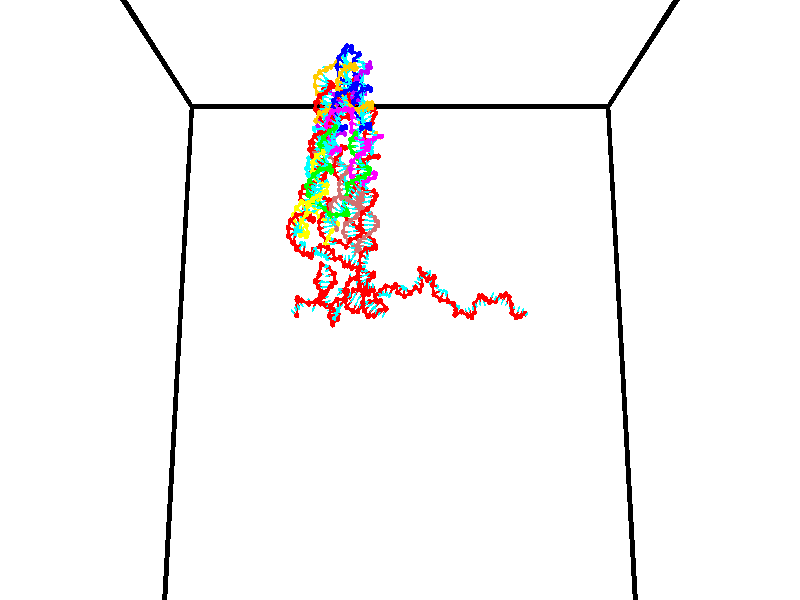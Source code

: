// switches for output
#declare DRAW_BASES = 1; // possible values are 0, 1; only relevant for DNA ribbons
#declare DRAW_BASES_TYPE = 3; // possible values are 1, 2, 3; only relevant for DNA ribbons
#declare DRAW_FOG = 0; // set to 1 to enable fog

#include "colors.inc"

#include "transforms.inc"
background { rgb <1, 1, 1>}

#default {
   normal{
       ripples 0.25
       frequency 0.20
       turbulence 0.2
       lambda 5
   }
	finish {
		phong 0.1
		phong_size 40.
	}
}

// original window dimensions: 1024x640


// camera settings

camera {
	sky <0, 0.179814, -0.983701>
	up <0, 0.179814, -0.983701>
	right 1.6 * <1, 0, 0>
	location <35, 94.9851, 44.8844>
	look_at <35, 29.7336, 32.9568>
	direction <0, -65.2515, -11.9276>
	angle 67.0682
}


# declare cpy_camera_pos = <35, 94.9851, 44.8844>;
# if (DRAW_FOG = 1)
fog {
	fog_type 2
	up vnormalize(cpy_camera_pos)
	color rgbt<1,1,1,0.3>
	distance 1e-5
	fog_alt 3e-3
	fog_offset 56
}
# end


// LIGHTS

# declare lum = 6;
global_settings {
	ambient_light rgb lum * <0.05, 0.05, 0.05>
	max_trace_level 15
}# declare cpy_direct_light_amount = 0.25;
light_source
{	1000 * <-1, -1.16352, -0.803886>,
	rgb lum * cpy_direct_light_amount
	parallel
}

light_source
{	1000 * <1, 1.16352, 0.803886>,
	rgb lum * cpy_direct_light_amount
	parallel
}

// strand 0

// nucleotide -1

// particle -1
sphere {
	<24.501732, 34.416012, 35.146164> 0.250000
	pigment { color rgbt <1,0,0,0> }
	no_shadow
}
cylinder {
	<24.320688, 34.749424, 35.019436>,  <24.212063, 34.949471, 34.943401>, 0.100000
	pigment { color rgbt <1,0,0,0> }
	no_shadow
}
cylinder {
	<24.320688, 34.749424, 35.019436>,  <24.501732, 34.416012, 35.146164>, 0.100000
	pigment { color rgbt <1,0,0,0> }
	no_shadow
}

// particle -1
sphere {
	<24.320688, 34.749424, 35.019436> 0.100000
	pigment { color rgbt <1,0,0,0> }
	no_shadow
}
sphere {
	0, 1
	scale<0.080000,0.200000,0.300000>
	matrix <0.799338, 0.221779, -0.558456,
		-0.395226, -0.506007, -0.766651,
		-0.452609, 0.833529, -0.316818,
		24.184906, 34.999481, 34.924389>
	pigment { color rgbt <0,1,1,0> }
	no_shadow
}
cylinder {
	<24.552763, 34.489525, 34.343674>,  <24.501732, 34.416012, 35.146164>, 0.130000
	pigment { color rgbt <1,0,0,0> }
	no_shadow
}

// nucleotide -1

// particle -1
sphere {
	<24.552763, 34.489525, 34.343674> 0.250000
	pigment { color rgbt <1,0,0,0> }
	no_shadow
}
cylinder {
	<24.525608, 34.837730, 34.538647>,  <24.509315, 35.046654, 34.655632>, 0.100000
	pigment { color rgbt <1,0,0,0> }
	no_shadow
}
cylinder {
	<24.525608, 34.837730, 34.538647>,  <24.552763, 34.489525, 34.343674>, 0.100000
	pigment { color rgbt <1,0,0,0> }
	no_shadow
}

// particle -1
sphere {
	<24.525608, 34.837730, 34.538647> 0.100000
	pigment { color rgbt <1,0,0,0> }
	no_shadow
}
sphere {
	0, 1
	scale<0.080000,0.200000,0.300000>
	matrix <0.877348, 0.284705, -0.386268,
		-0.475028, 0.401426, -0.783075,
		-0.067888, 0.870517, 0.487433,
		24.505241, 35.098885, 34.684875>
	pigment { color rgbt <0,1,1,0> }
	no_shadow
}
cylinder {
	<24.609404, 35.118710, 33.926792>,  <24.552763, 34.489525, 34.343674>, 0.130000
	pigment { color rgbt <1,0,0,0> }
	no_shadow
}

// nucleotide -1

// particle -1
sphere {
	<24.609404, 35.118710, 33.926792> 0.250000
	pigment { color rgbt <1,0,0,0> }
	no_shadow
}
cylinder {
	<24.729061, 35.229324, 34.292095>,  <24.800856, 35.295692, 34.511276>, 0.100000
	pigment { color rgbt <1,0,0,0> }
	no_shadow
}
cylinder {
	<24.729061, 35.229324, 34.292095>,  <24.609404, 35.118710, 33.926792>, 0.100000
	pigment { color rgbt <1,0,0,0> }
	no_shadow
}

// particle -1
sphere {
	<24.729061, 35.229324, 34.292095> 0.100000
	pigment { color rgbt <1,0,0,0> }
	no_shadow
}
sphere {
	0, 1
	scale<0.080000,0.200000,0.300000>
	matrix <0.865560, 0.324213, -0.381696,
		-0.401644, 0.904661, -0.142376,
		0.299145, 0.276540, 0.913257,
		24.818804, 35.312286, 34.566071>
	pigment { color rgbt <0,1,1,0> }
	no_shadow
}
cylinder {
	<24.759823, 35.805012, 33.893852>,  <24.609404, 35.118710, 33.926792>, 0.130000
	pigment { color rgbt <1,0,0,0> }
	no_shadow
}

// nucleotide -1

// particle -1
sphere {
	<24.759823, 35.805012, 33.893852> 0.250000
	pigment { color rgbt <1,0,0,0> }
	no_shadow
}
cylinder {
	<24.981392, 35.612171, 34.165367>,  <25.114332, 35.496468, 34.328278>, 0.100000
	pigment { color rgbt <1,0,0,0> }
	no_shadow
}
cylinder {
	<24.981392, 35.612171, 34.165367>,  <24.759823, 35.805012, 33.893852>, 0.100000
	pigment { color rgbt <1,0,0,0> }
	no_shadow
}

// particle -1
sphere {
	<24.981392, 35.612171, 34.165367> 0.100000
	pigment { color rgbt <1,0,0,0> }
	no_shadow
}
sphere {
	0, 1
	scale<0.080000,0.200000,0.300000>
	matrix <0.831616, 0.281379, -0.478790,
		0.039827, 0.829703, 0.556783,
		0.553920, -0.482099, 0.678788,
		25.147568, 35.467541, 34.369003>
	pigment { color rgbt <0,1,1,0> }
	no_shadow
}
cylinder {
	<25.248018, 36.327061, 34.205662>,  <24.759823, 35.805012, 33.893852>, 0.130000
	pigment { color rgbt <1,0,0,0> }
	no_shadow
}

// nucleotide -1

// particle -1
sphere {
	<25.248018, 36.327061, 34.205662> 0.250000
	pigment { color rgbt <1,0,0,0> }
	no_shadow
}
cylinder {
	<25.393768, 35.954567, 34.207928>,  <25.481218, 35.731071, 34.209290>, 0.100000
	pigment { color rgbt <1,0,0,0> }
	no_shadow
}
cylinder {
	<25.393768, 35.954567, 34.207928>,  <25.248018, 36.327061, 34.205662>, 0.100000
	pigment { color rgbt <1,0,0,0> }
	no_shadow
}

// particle -1
sphere {
	<25.393768, 35.954567, 34.207928> 0.100000
	pigment { color rgbt <1,0,0,0> }
	no_shadow
}
sphere {
	0, 1
	scale<0.080000,0.200000,0.300000>
	matrix <0.859199, 0.333826, -0.387734,
		0.359179, 0.146151, 0.921754,
		0.364373, -0.931236, 0.005669,
		25.503080, 35.675198, 34.209629>
	pigment { color rgbt <0,1,1,0> }
	no_shadow
}
cylinder {
	<26.008411, 36.321037, 34.457714>,  <25.248018, 36.327061, 34.205662>, 0.130000
	pigment { color rgbt <1,0,0,0> }
	no_shadow
}

// nucleotide -1

// particle -1
sphere {
	<26.008411, 36.321037, 34.457714> 0.250000
	pigment { color rgbt <1,0,0,0> }
	no_shadow
}
cylinder {
	<25.954670, 35.989368, 34.240669>,  <25.922426, 35.790367, 34.110443>, 0.100000
	pigment { color rgbt <1,0,0,0> }
	no_shadow
}
cylinder {
	<25.954670, 35.989368, 34.240669>,  <26.008411, 36.321037, 34.457714>, 0.100000
	pigment { color rgbt <1,0,0,0> }
	no_shadow
}

// particle -1
sphere {
	<25.954670, 35.989368, 34.240669> 0.100000
	pigment { color rgbt <1,0,0,0> }
	no_shadow
}
sphere {
	0, 1
	scale<0.080000,0.200000,0.300000>
	matrix <0.761092, 0.264314, -0.592349,
		0.634577, -0.492561, 0.595563,
		-0.134353, -0.829169, -0.542612,
		25.914364, 35.740616, 34.077885>
	pigment { color rgbt <0,1,1,0> }
	no_shadow
}
cylinder {
	<26.702835, 36.294056, 34.247444>,  <26.008411, 36.321037, 34.457714>, 0.130000
	pigment { color rgbt <1,0,0,0> }
	no_shadow
}

// nucleotide -1

// particle -1
sphere {
	<26.702835, 36.294056, 34.247444> 0.250000
	pigment { color rgbt <1,0,0,0> }
	no_shadow
}
cylinder {
	<26.582745, 36.401119, 34.613663>,  <26.510691, 36.465359, 34.833393>, 0.100000
	pigment { color rgbt <1,0,0,0> }
	no_shadow
}
cylinder {
	<26.582745, 36.401119, 34.613663>,  <26.702835, 36.294056, 34.247444>, 0.100000
	pigment { color rgbt <1,0,0,0> }
	no_shadow
}

// particle -1
sphere {
	<26.582745, 36.401119, 34.613663> 0.100000
	pigment { color rgbt <1,0,0,0> }
	no_shadow
}
sphere {
	0, 1
	scale<0.080000,0.200000,0.300000>
	matrix <-0.715927, 0.571035, -0.401706,
		-0.630328, -0.776066, 0.020185,
		-0.300224, 0.267657, 0.915546,
		26.492678, 36.481415, 34.888329>
	pigment { color rgbt <0,1,1,0> }
	no_shadow
}
cylinder {
	<27.194160, 36.613132, 33.794456>,  <26.702835, 36.294056, 34.247444>, 0.130000
	pigment { color rgbt <1,0,0,0> }
	no_shadow
}

// nucleotide -1

// particle -1
sphere {
	<27.194160, 36.613132, 33.794456> 0.250000
	pigment { color rgbt <1,0,0,0> }
	no_shadow
}
cylinder {
	<27.165056, 36.736095, 33.414940>,  <27.147594, 36.809872, 33.187229>, 0.100000
	pigment { color rgbt <1,0,0,0> }
	no_shadow
}
cylinder {
	<27.165056, 36.736095, 33.414940>,  <27.194160, 36.613132, 33.794456>, 0.100000
	pigment { color rgbt <1,0,0,0> }
	no_shadow
}

// particle -1
sphere {
	<27.165056, 36.736095, 33.414940> 0.100000
	pigment { color rgbt <1,0,0,0> }
	no_shadow
}
sphere {
	0, 1
	scale<0.080000,0.200000,0.300000>
	matrix <-0.719043, 0.643075, 0.263498,
		0.691146, 0.701395, 0.174249,
		-0.072761, 0.307407, -0.948792,
		27.143229, 36.828320, 33.130302>
	pigment { color rgbt <0,1,1,0> }
	no_shadow
}
cylinder {
	<27.458445, 37.264935, 33.714565>,  <27.194160, 36.613132, 33.794456>, 0.130000
	pigment { color rgbt <1,0,0,0> }
	no_shadow
}

// nucleotide -1

// particle -1
sphere {
	<27.458445, 37.264935, 33.714565> 0.250000
	pigment { color rgbt <1,0,0,0> }
	no_shadow
}
cylinder {
	<27.612722, 37.626957, 33.786255>,  <27.705288, 37.844170, 33.829269>, 0.100000
	pigment { color rgbt <1,0,0,0> }
	no_shadow
}
cylinder {
	<27.612722, 37.626957, 33.786255>,  <27.458445, 37.264935, 33.714565>, 0.100000
	pigment { color rgbt <1,0,0,0> }
	no_shadow
}

// particle -1
sphere {
	<27.612722, 37.626957, 33.786255> 0.100000
	pigment { color rgbt <1,0,0,0> }
	no_shadow
}
sphere {
	0, 1
	scale<0.080000,0.200000,0.300000>
	matrix <-0.222172, 0.279649, -0.934043,
		-0.895478, 0.320435, 0.308936,
		0.385693, 0.905051, 0.179228,
		27.728430, 37.898472, 33.840023>
	pigment { color rgbt <0,1,1,0> }
	no_shadow
}
cylinder {
	<27.063570, 37.614239, 33.329124>,  <27.458445, 37.264935, 33.714565>, 0.130000
	pigment { color rgbt <1,0,0,0> }
	no_shadow
}

// nucleotide -1

// particle -1
sphere {
	<27.063570, 37.614239, 33.329124> 0.250000
	pigment { color rgbt <1,0,0,0> }
	no_shadow
}
cylinder {
	<27.351748, 37.883049, 33.397648>,  <27.524654, 38.044334, 33.438763>, 0.100000
	pigment { color rgbt <1,0,0,0> }
	no_shadow
}
cylinder {
	<27.351748, 37.883049, 33.397648>,  <27.063570, 37.614239, 33.329124>, 0.100000
	pigment { color rgbt <1,0,0,0> }
	no_shadow
}

// particle -1
sphere {
	<27.351748, 37.883049, 33.397648> 0.100000
	pigment { color rgbt <1,0,0,0> }
	no_shadow
}
sphere {
	0, 1
	scale<0.080000,0.200000,0.300000>
	matrix <-0.182562, 0.422082, -0.887985,
		-0.669053, 0.608468, 0.426772,
		0.720444, 0.672022, 0.171312,
		27.567881, 38.084656, 33.449043>
	pigment { color rgbt <0,1,1,0> }
	no_shadow
}
cylinder {
	<26.857641, 38.212540, 32.995644>,  <27.063570, 37.614239, 33.329124>, 0.130000
	pigment { color rgbt <1,0,0,0> }
	no_shadow
}

// nucleotide -1

// particle -1
sphere {
	<26.857641, 38.212540, 32.995644> 0.250000
	pigment { color rgbt <1,0,0,0> }
	no_shadow
}
cylinder {
	<27.244219, 38.307785, 33.034203>,  <27.476166, 38.364933, 33.057339>, 0.100000
	pigment { color rgbt <1,0,0,0> }
	no_shadow
}
cylinder {
	<27.244219, 38.307785, 33.034203>,  <26.857641, 38.212540, 32.995644>, 0.100000
	pigment { color rgbt <1,0,0,0> }
	no_shadow
}

// particle -1
sphere {
	<27.244219, 38.307785, 33.034203> 0.100000
	pigment { color rgbt <1,0,0,0> }
	no_shadow
}
sphere {
	0, 1
	scale<0.080000,0.200000,0.300000>
	matrix <-0.067184, 0.596474, -0.799816,
		-0.247940, 0.766500, 0.592455,
		0.966443, 0.238110, 0.096393,
		27.534151, 38.379219, 33.063122>
	pigment { color rgbt <0,1,1,0> }
	no_shadow
}
cylinder {
	<27.227037, 38.329411, 32.456921>,  <26.857641, 38.212540, 32.995644>, 0.130000
	pigment { color rgbt <1,0,0,0> }
	no_shadow
}

// nucleotide -1

// particle -1
sphere {
	<27.227037, 38.329411, 32.456921> 0.250000
	pigment { color rgbt <1,0,0,0> }
	no_shadow
}
cylinder {
	<27.310865, 37.954861, 32.344292>,  <27.361162, 37.730129, 32.276714>, 0.100000
	pigment { color rgbt <1,0,0,0> }
	no_shadow
}
cylinder {
	<27.310865, 37.954861, 32.344292>,  <27.227037, 38.329411, 32.456921>, 0.100000
	pigment { color rgbt <1,0,0,0> }
	no_shadow
}

// particle -1
sphere {
	<27.310865, 37.954861, 32.344292> 0.100000
	pigment { color rgbt <1,0,0,0> }
	no_shadow
}
sphere {
	0, 1
	scale<0.080000,0.200000,0.300000>
	matrix <-0.284247, -0.333875, 0.898739,
		-0.935566, -0.108312, -0.336132,
		0.209570, -0.936374, -0.281574,
		27.373737, 37.673950, 32.259819>
	pigment { color rgbt <0,1,1,0> }
	no_shadow
}
cylinder {
	<27.436867, 38.544968, 31.673172>,  <27.227037, 38.329411, 32.456921>, 0.130000
	pigment { color rgbt <1,0,0,0> }
	no_shadow
}

// nucleotide -1

// particle -1
sphere {
	<27.436867, 38.544968, 31.673172> 0.250000
	pigment { color rgbt <1,0,0,0> }
	no_shadow
}
cylinder {
	<27.739016, 38.771488, 31.805061>,  <27.920305, 38.907402, 31.884195>, 0.100000
	pigment { color rgbt <1,0,0,0> }
	no_shadow
}
cylinder {
	<27.739016, 38.771488, 31.805061>,  <27.436867, 38.544968, 31.673172>, 0.100000
	pigment { color rgbt <1,0,0,0> }
	no_shadow
}

// particle -1
sphere {
	<27.739016, 38.771488, 31.805061> 0.100000
	pigment { color rgbt <1,0,0,0> }
	no_shadow
}
sphere {
	0, 1
	scale<0.080000,0.200000,0.300000>
	matrix <0.232677, -0.702163, 0.672926,
		0.612598, -0.431590, -0.662159,
		0.755371, 0.566302, 0.329722,
		27.965628, 38.941380, 31.903978>
	pigment { color rgbt <0,1,1,0> }
	no_shadow
}
cylinder {
	<28.081427, 38.128712, 31.849865>,  <27.436867, 38.544968, 31.673172>, 0.130000
	pigment { color rgbt <1,0,0,0> }
	no_shadow
}

// nucleotide -1

// particle -1
sphere {
	<28.081427, 38.128712, 31.849865> 0.250000
	pigment { color rgbt <1,0,0,0> }
	no_shadow
}
cylinder {
	<28.037710, 38.462795, 32.065449>,  <28.011480, 38.663246, 32.194798>, 0.100000
	pigment { color rgbt <1,0,0,0> }
	no_shadow
}
cylinder {
	<28.037710, 38.462795, 32.065449>,  <28.081427, 38.128712, 31.849865>, 0.100000
	pigment { color rgbt <1,0,0,0> }
	no_shadow
}

// particle -1
sphere {
	<28.037710, 38.462795, 32.065449> 0.100000
	pigment { color rgbt <1,0,0,0> }
	no_shadow
}
sphere {
	0, 1
	scale<0.080000,0.200000,0.300000>
	matrix <0.105654, -0.529375, 0.841783,
		0.988379, 0.148942, -0.030388,
		-0.109290, 0.835212, 0.538959,
		28.004923, 38.713360, 32.227135>
	pigment { color rgbt <0,1,1,0> }
	no_shadow
}
cylinder {
	<28.672764, 38.260693, 32.378674>,  <28.081427, 38.128712, 31.849865>, 0.130000
	pigment { color rgbt <1,0,0,0> }
	no_shadow
}

// nucleotide -1

// particle -1
sphere {
	<28.672764, 38.260693, 32.378674> 0.250000
	pigment { color rgbt <1,0,0,0> }
	no_shadow
}
cylinder {
	<28.349789, 38.454357, 32.513512>,  <28.156004, 38.570557, 32.594414>, 0.100000
	pigment { color rgbt <1,0,0,0> }
	no_shadow
}
cylinder {
	<28.349789, 38.454357, 32.513512>,  <28.672764, 38.260693, 32.378674>, 0.100000
	pigment { color rgbt <1,0,0,0> }
	no_shadow
}

// particle -1
sphere {
	<28.349789, 38.454357, 32.513512> 0.100000
	pigment { color rgbt <1,0,0,0> }
	no_shadow
}
sphere {
	0, 1
	scale<0.080000,0.200000,0.300000>
	matrix <0.091713, -0.461432, 0.882423,
		0.582779, 0.743418, 0.328174,
		-0.807439, 0.484159, 0.337094,
		28.107557, 38.599606, 32.614639>
	pigment { color rgbt <0,1,1,0> }
	no_shadow
}
cylinder {
	<28.814768, 38.618580, 33.154007>,  <28.672764, 38.260693, 32.378674>, 0.130000
	pigment { color rgbt <1,0,0,0> }
	no_shadow
}

// nucleotide -1

// particle -1
sphere {
	<28.814768, 38.618580, 33.154007> 0.250000
	pigment { color rgbt <1,0,0,0> }
	no_shadow
}
cylinder {
	<28.420219, 38.556686, 33.131622>,  <28.183491, 38.519550, 33.118191>, 0.100000
	pigment { color rgbt <1,0,0,0> }
	no_shadow
}
cylinder {
	<28.420219, 38.556686, 33.131622>,  <28.814768, 38.618580, 33.154007>, 0.100000
	pigment { color rgbt <1,0,0,0> }
	no_shadow
}

// particle -1
sphere {
	<28.420219, 38.556686, 33.131622> 0.100000
	pigment { color rgbt <1,0,0,0> }
	no_shadow
}
sphere {
	0, 1
	scale<0.080000,0.200000,0.300000>
	matrix <-0.014085, -0.259448, 0.965655,
		-0.163937, 0.953281, 0.253732,
		-0.986370, -0.154732, -0.055960,
		28.124308, 38.510265, 33.114834>
	pigment { color rgbt <0,1,1,0> }
	no_shadow
}
cylinder {
	<28.499420, 39.056335, 33.545776>,  <28.814768, 38.618580, 33.154007>, 0.130000
	pigment { color rgbt <1,0,0,0> }
	no_shadow
}

// nucleotide -1

// particle -1
sphere {
	<28.499420, 39.056335, 33.545776> 0.250000
	pigment { color rgbt <1,0,0,0> }
	no_shadow
}
cylinder {
	<28.232851, 38.758823, 33.525093>,  <28.072908, 38.580318, 33.512684>, 0.100000
	pigment { color rgbt <1,0,0,0> }
	no_shadow
}
cylinder {
	<28.232851, 38.758823, 33.525093>,  <28.499420, 39.056335, 33.545776>, 0.100000
	pigment { color rgbt <1,0,0,0> }
	no_shadow
}

// particle -1
sphere {
	<28.232851, 38.758823, 33.525093> 0.100000
	pigment { color rgbt <1,0,0,0> }
	no_shadow
}
sphere {
	0, 1
	scale<0.080000,0.200000,0.300000>
	matrix <-0.030504, -0.042096, 0.998648,
		-0.744948, 0.667101, 0.005365,
		-0.666425, -0.743777, -0.051708,
		28.032923, 38.535690, 33.509579>
	pigment { color rgbt <0,1,1,0> }
	no_shadow
}
cylinder {
	<28.024137, 39.191788, 34.090816>,  <28.499420, 39.056335, 33.545776>, 0.130000
	pigment { color rgbt <1,0,0,0> }
	no_shadow
}

// nucleotide -1

// particle -1
sphere {
	<28.024137, 39.191788, 34.090816> 0.250000
	pigment { color rgbt <1,0,0,0> }
	no_shadow
}
cylinder {
	<27.949856, 38.807156, 34.009937>,  <27.905287, 38.576378, 33.961411>, 0.100000
	pigment { color rgbt <1,0,0,0> }
	no_shadow
}
cylinder {
	<27.949856, 38.807156, 34.009937>,  <28.024137, 39.191788, 34.090816>, 0.100000
	pigment { color rgbt <1,0,0,0> }
	no_shadow
}

// particle -1
sphere {
	<27.949856, 38.807156, 34.009937> 0.100000
	pigment { color rgbt <1,0,0,0> }
	no_shadow
}
sphere {
	0, 1
	scale<0.080000,0.200000,0.300000>
	matrix <0.302070, -0.251680, 0.919462,
		-0.935023, 0.109671, 0.337201,
		-0.185705, -0.961576, -0.202198,
		27.894144, 38.518684, 33.949276>
	pigment { color rgbt <0,1,1,0> }
	no_shadow
}
cylinder {
	<27.447554, 38.809166, 34.499767>,  <28.024137, 39.191788, 34.090816>, 0.130000
	pigment { color rgbt <1,0,0,0> }
	no_shadow
}

// nucleotide -1

// particle -1
sphere {
	<27.447554, 38.809166, 34.499767> 0.250000
	pigment { color rgbt <1,0,0,0> }
	no_shadow
}
cylinder {
	<27.754475, 38.576496, 34.391766>,  <27.938627, 38.436893, 34.326965>, 0.100000
	pigment { color rgbt <1,0,0,0> }
	no_shadow
}
cylinder {
	<27.754475, 38.576496, 34.391766>,  <27.447554, 38.809166, 34.499767>, 0.100000
	pigment { color rgbt <1,0,0,0> }
	no_shadow
}

// particle -1
sphere {
	<27.754475, 38.576496, 34.391766> 0.100000
	pigment { color rgbt <1,0,0,0> }
	no_shadow
}
sphere {
	0, 1
	scale<0.080000,0.200000,0.300000>
	matrix <0.148273, -0.248710, 0.957162,
		-0.623909, -0.774467, -0.104589,
		0.767302, -0.581674, -0.270005,
		27.984665, 38.401993, 34.310764>
	pigment { color rgbt <0,1,1,0> }
	no_shadow
}
cylinder {
	<27.408794, 38.099911, 34.764423>,  <27.447554, 38.809166, 34.499767>, 0.130000
	pigment { color rgbt <1,0,0,0> }
	no_shadow
}

// nucleotide -1

// particle -1
sphere {
	<27.408794, 38.099911, 34.764423> 0.250000
	pigment { color rgbt <1,0,0,0> }
	no_shadow
}
cylinder {
	<27.797081, 38.156467, 34.686737>,  <28.030052, 38.190403, 34.640125>, 0.100000
	pigment { color rgbt <1,0,0,0> }
	no_shadow
}
cylinder {
	<27.797081, 38.156467, 34.686737>,  <27.408794, 38.099911, 34.764423>, 0.100000
	pigment { color rgbt <1,0,0,0> }
	no_shadow
}

// particle -1
sphere {
	<27.797081, 38.156467, 34.686737> 0.100000
	pigment { color rgbt <1,0,0,0> }
	no_shadow
}
sphere {
	0, 1
	scale<0.080000,0.200000,0.300000>
	matrix <0.222256, -0.221715, 0.949444,
		0.091185, -0.964806, -0.246648,
		0.970715, 0.141394, -0.194217,
		28.088295, 38.198887, 34.628471>
	pigment { color rgbt <0,1,1,0> }
	no_shadow
}
cylinder {
	<27.837599, 37.447872, 34.841019>,  <27.408794, 38.099911, 34.764423>, 0.130000
	pigment { color rgbt <1,0,0,0> }
	no_shadow
}

// nucleotide -1

// particle -1
sphere {
	<27.837599, 37.447872, 34.841019> 0.250000
	pigment { color rgbt <1,0,0,0> }
	no_shadow
}
cylinder {
	<28.021420, 37.797626, 34.903320>,  <28.131712, 38.007481, 34.940701>, 0.100000
	pigment { color rgbt <1,0,0,0> }
	no_shadow
}
cylinder {
	<28.021420, 37.797626, 34.903320>,  <27.837599, 37.447872, 34.841019>, 0.100000
	pigment { color rgbt <1,0,0,0> }
	no_shadow
}

// particle -1
sphere {
	<28.021420, 37.797626, 34.903320> 0.100000
	pigment { color rgbt <1,0,0,0> }
	no_shadow
}
sphere {
	0, 1
	scale<0.080000,0.200000,0.300000>
	matrix <0.155762, -0.251994, 0.955111,
		0.874385, -0.414664, -0.252001,
		0.459553, 0.874387, 0.155751,
		28.159285, 38.059944, 34.950047>
	pigment { color rgbt <0,1,1,0> }
	no_shadow
}
cylinder {
	<28.492128, 37.428890, 35.212440>,  <27.837599, 37.447872, 34.841019>, 0.130000
	pigment { color rgbt <1,0,0,0> }
	no_shadow
}

// nucleotide -1

// particle -1
sphere {
	<28.492128, 37.428890, 35.212440> 0.250000
	pigment { color rgbt <1,0,0,0> }
	no_shadow
}
cylinder {
	<28.345253, 37.795204, 35.277561>,  <28.257128, 38.014992, 35.316635>, 0.100000
	pigment { color rgbt <1,0,0,0> }
	no_shadow
}
cylinder {
	<28.345253, 37.795204, 35.277561>,  <28.492128, 37.428890, 35.212440>, 0.100000
	pigment { color rgbt <1,0,0,0> }
	no_shadow
}

// particle -1
sphere {
	<28.345253, 37.795204, 35.277561> 0.100000
	pigment { color rgbt <1,0,0,0> }
	no_shadow
}
sphere {
	0, 1
	scale<0.080000,0.200000,0.300000>
	matrix <0.108725, -0.131572, 0.985326,
		0.923769, 0.379503, -0.051257,
		-0.367190, 0.915787, 0.162803,
		28.235096, 38.069939, 35.326401>
	pigment { color rgbt <0,1,1,0> }
	no_shadow
}
cylinder {
	<29.048971, 37.816956, 35.544579>,  <28.492128, 37.428890, 35.212440>, 0.130000
	pigment { color rgbt <1,0,0,0> }
	no_shadow
}

// nucleotide -1

// particle -1
sphere {
	<29.048971, 37.816956, 35.544579> 0.250000
	pigment { color rgbt <1,0,0,0> }
	no_shadow
}
cylinder {
	<28.686174, 37.928493, 35.670826>,  <28.468496, 37.995415, 35.746574>, 0.100000
	pigment { color rgbt <1,0,0,0> }
	no_shadow
}
cylinder {
	<28.686174, 37.928493, 35.670826>,  <29.048971, 37.816956, 35.544579>, 0.100000
	pigment { color rgbt <1,0,0,0> }
	no_shadow
}

// particle -1
sphere {
	<28.686174, 37.928493, 35.670826> 0.100000
	pigment { color rgbt <1,0,0,0> }
	no_shadow
}
sphere {
	0, 1
	scale<0.080000,0.200000,0.300000>
	matrix <0.246028, -0.257446, 0.934447,
		0.341817, 0.925186, 0.164898,
		-0.906990, 0.278841, 0.315621,
		28.414078, 38.012146, 35.765511>
	pigment { color rgbt <0,1,1,0> }
	no_shadow
}
cylinder {
	<29.086254, 38.406124, 36.040554>,  <29.048971, 37.816956, 35.544579>, 0.130000
	pigment { color rgbt <1,0,0,0> }
	no_shadow
}

// nucleotide -1

// particle -1
sphere {
	<29.086254, 38.406124, 36.040554> 0.250000
	pigment { color rgbt <1,0,0,0> }
	no_shadow
}
cylinder {
	<28.772348, 38.159512, 36.065979>,  <28.584005, 38.011543, 36.081234>, 0.100000
	pigment { color rgbt <1,0,0,0> }
	no_shadow
}
cylinder {
	<28.772348, 38.159512, 36.065979>,  <29.086254, 38.406124, 36.040554>, 0.100000
	pigment { color rgbt <1,0,0,0> }
	no_shadow
}

// particle -1
sphere {
	<28.772348, 38.159512, 36.065979> 0.100000
	pigment { color rgbt <1,0,0,0> }
	no_shadow
}
sphere {
	0, 1
	scale<0.080000,0.200000,0.300000>
	matrix <0.330268, -0.329193, 0.884621,
		-0.524472, 0.715209, 0.461958,
		-0.784763, -0.616529, 0.063559,
		28.536921, 37.974552, 36.085045>
	pigment { color rgbt <0,1,1,0> }
	no_shadow
}
cylinder {
	<28.667364, 38.876949, 36.565079>,  <29.086254, 38.406124, 36.040554>, 0.130000
	pigment { color rgbt <1,0,0,0> }
	no_shadow
}

// nucleotide -1

// particle -1
sphere {
	<28.667364, 38.876949, 36.565079> 0.250000
	pigment { color rgbt <1,0,0,0> }
	no_shadow
}
cylinder {
	<28.781237, 39.196350, 36.352909>,  <28.849560, 39.387989, 36.225609>, 0.100000
	pigment { color rgbt <1,0,0,0> }
	no_shadow
}
cylinder {
	<28.781237, 39.196350, 36.352909>,  <28.667364, 38.876949, 36.565079>, 0.100000
	pigment { color rgbt <1,0,0,0> }
	no_shadow
}

// particle -1
sphere {
	<28.781237, 39.196350, 36.352909> 0.100000
	pigment { color rgbt <1,0,0,0> }
	no_shadow
}
sphere {
	0, 1
	scale<0.080000,0.200000,0.300000>
	matrix <0.265703, -0.597366, -0.756674,
		-0.921064, 0.074476, -0.382224,
		0.284682, 0.798503, -0.530424,
		28.866642, 39.435902, 36.193783>
	pigment { color rgbt <0,1,1,0> }
	no_shadow
}
cylinder {
	<28.365475, 38.855305, 35.893536>,  <28.667364, 38.876949, 36.565079>, 0.130000
	pigment { color rgbt <1,0,0,0> }
	no_shadow
}

// nucleotide -1

// particle -1
sphere {
	<28.365475, 38.855305, 35.893536> 0.250000
	pigment { color rgbt <1,0,0,0> }
	no_shadow
}
cylinder {
	<28.721394, 39.033924, 35.855900>,  <28.934944, 39.141098, 35.833317>, 0.100000
	pigment { color rgbt <1,0,0,0> }
	no_shadow
}
cylinder {
	<28.721394, 39.033924, 35.855900>,  <28.365475, 38.855305, 35.893536>, 0.100000
	pigment { color rgbt <1,0,0,0> }
	no_shadow
}

// particle -1
sphere {
	<28.721394, 39.033924, 35.855900> 0.100000
	pigment { color rgbt <1,0,0,0> }
	no_shadow
}
sphere {
	0, 1
	scale<0.080000,0.200000,0.300000>
	matrix <0.278869, -0.695259, -0.662455,
		-0.361238, 0.563212, -0.743169,
		0.889797, 0.446551, -0.094092,
		28.988333, 39.167889, 35.827671>
	pigment { color rgbt <0,1,1,0> }
	no_shadow
}
cylinder {
	<28.464754, 39.070705, 35.169415>,  <28.365475, 38.855305, 35.893536>, 0.130000
	pigment { color rgbt <1,0,0,0> }
	no_shadow
}

// nucleotide -1

// particle -1
sphere {
	<28.464754, 39.070705, 35.169415> 0.250000
	pigment { color rgbt <1,0,0,0> }
	no_shadow
}
cylinder {
	<28.817671, 38.983643, 35.336357>,  <29.029421, 38.931404, 35.436523>, 0.100000
	pigment { color rgbt <1,0,0,0> }
	no_shadow
}
cylinder {
	<28.817671, 38.983643, 35.336357>,  <28.464754, 39.070705, 35.169415>, 0.100000
	pigment { color rgbt <1,0,0,0> }
	no_shadow
}

// particle -1
sphere {
	<28.817671, 38.983643, 35.336357> 0.100000
	pigment { color rgbt <1,0,0,0> }
	no_shadow
}
sphere {
	0, 1
	scale<0.080000,0.200000,0.300000>
	matrix <0.197831, -0.633081, -0.748379,
		0.427109, 0.742855, -0.515504,
		0.882293, -0.217656, 0.417354,
		29.082359, 38.918346, 35.461563>
	pigment { color rgbt <0,1,1,0> }
	no_shadow
}
cylinder {
	<29.069197, 39.043991, 34.639549>,  <28.464754, 39.070705, 35.169415>, 0.130000
	pigment { color rgbt <1,0,0,0> }
	no_shadow
}

// nucleotide -1

// particle -1
sphere {
	<29.069197, 39.043991, 34.639549> 0.250000
	pigment { color rgbt <1,0,0,0> }
	no_shadow
}
cylinder {
	<29.129784, 38.801369, 34.951744>,  <29.166136, 38.655796, 35.139061>, 0.100000
	pigment { color rgbt <1,0,0,0> }
	no_shadow
}
cylinder {
	<29.129784, 38.801369, 34.951744>,  <29.069197, 39.043991, 34.639549>, 0.100000
	pigment { color rgbt <1,0,0,0> }
	no_shadow
}

// particle -1
sphere {
	<29.129784, 38.801369, 34.951744> 0.100000
	pigment { color rgbt <1,0,0,0> }
	no_shadow
}
sphere {
	0, 1
	scale<0.080000,0.200000,0.300000>
	matrix <0.313550, -0.719332, -0.619878,
		0.937414, 0.338610, 0.081230,
		0.151466, -0.606551, 0.780483,
		29.175224, 38.619404, 35.185890>
	pigment { color rgbt <0,1,1,0> }
	no_shadow
}
cylinder {
	<29.719982, 38.620556, 34.527885>,  <29.069197, 39.043991, 34.639549>, 0.130000
	pigment { color rgbt <1,0,0,0> }
	no_shadow
}

// nucleotide -1

// particle -1
sphere {
	<29.719982, 38.620556, 34.527885> 0.250000
	pigment { color rgbt <1,0,0,0> }
	no_shadow
}
cylinder {
	<29.476120, 38.425713, 34.778019>,  <29.329803, 38.308807, 34.928101>, 0.100000
	pigment { color rgbt <1,0,0,0> }
	no_shadow
}
cylinder {
	<29.476120, 38.425713, 34.778019>,  <29.719982, 38.620556, 34.527885>, 0.100000
	pigment { color rgbt <1,0,0,0> }
	no_shadow
}

// particle -1
sphere {
	<29.476120, 38.425713, 34.778019> 0.100000
	pigment { color rgbt <1,0,0,0> }
	no_shadow
}
sphere {
	0, 1
	scale<0.080000,0.200000,0.300000>
	matrix <0.136274, -0.841564, -0.522685,
		0.780867, -0.233439, 0.579443,
		-0.609653, -0.487110, 0.625337,
		29.293224, 38.279579, 34.965622>
	pigment { color rgbt <0,1,1,0> }
	no_shadow
}
cylinder {
	<30.000313, 38.541542, 33.861874>,  <29.719982, 38.620556, 34.527885>, 0.130000
	pigment { color rgbt <1,0,0,0> }
	no_shadow
}

// nucleotide -1

// particle -1
sphere {
	<30.000313, 38.541542, 33.861874> 0.250000
	pigment { color rgbt <1,0,0,0> }
	no_shadow
}
cylinder {
	<29.616175, 38.454472, 33.792187>,  <29.385691, 38.402229, 33.750374>, 0.100000
	pigment { color rgbt <1,0,0,0> }
	no_shadow
}
cylinder {
	<29.616175, 38.454472, 33.792187>,  <30.000313, 38.541542, 33.861874>, 0.100000
	pigment { color rgbt <1,0,0,0> }
	no_shadow
}

// particle -1
sphere {
	<29.616175, 38.454472, 33.792187> 0.100000
	pigment { color rgbt <1,0,0,0> }
	no_shadow
}
sphere {
	0, 1
	scale<0.080000,0.200000,0.300000>
	matrix <-0.276902, 0.817616, 0.504805,
		0.032555, 0.533028, -0.845471,
		-0.960346, -0.217679, -0.174214,
		29.328072, 38.389168, 33.739922>
	pigment { color rgbt <0,1,1,0> }
	no_shadow
}
cylinder {
	<29.813374, 37.880039, 33.757992>,  <30.000313, 38.541542, 33.861874>, 0.130000
	pigment { color rgbt <1,0,0,0> }
	no_shadow
}

// nucleotide -1

// particle -1
sphere {
	<29.813374, 37.880039, 33.757992> 0.250000
	pigment { color rgbt <1,0,0,0> }
	no_shadow
}
cylinder {
	<29.702963, 37.517406, 33.885689>,  <29.636717, 37.299828, 33.962307>, 0.100000
	pigment { color rgbt <1,0,0,0> }
	no_shadow
}
cylinder {
	<29.702963, 37.517406, 33.885689>,  <29.813374, 37.880039, 33.757992>, 0.100000
	pigment { color rgbt <1,0,0,0> }
	no_shadow
}

// particle -1
sphere {
	<29.702963, 37.517406, 33.885689> 0.100000
	pigment { color rgbt <1,0,0,0> }
	no_shadow
}
sphere {
	0, 1
	scale<0.080000,0.200000,0.300000>
	matrix <0.846634, -0.072103, 0.527269,
		-0.454995, 0.415819, 0.787447,
		-0.276026, -0.906584, 0.319240,
		29.620155, 37.245430, 33.981461>
	pigment { color rgbt <0,1,1,0> }
	no_shadow
}
cylinder {
	<29.730003, 37.884228, 34.487793>,  <29.813374, 37.880039, 33.757992>, 0.130000
	pigment { color rgbt <1,0,0,0> }
	no_shadow
}

// nucleotide -1

// particle -1
sphere {
	<29.730003, 37.884228, 34.487793> 0.250000
	pigment { color rgbt <1,0,0,0> }
	no_shadow
}
cylinder {
	<29.851913, 37.549229, 34.306370>,  <29.925058, 37.348228, 34.197517>, 0.100000
	pigment { color rgbt <1,0,0,0> }
	no_shadow
}
cylinder {
	<29.851913, 37.549229, 34.306370>,  <29.730003, 37.884228, 34.487793>, 0.100000
	pigment { color rgbt <1,0,0,0> }
	no_shadow
}

// particle -1
sphere {
	<29.851913, 37.549229, 34.306370> 0.100000
	pigment { color rgbt <1,0,0,0> }
	no_shadow
}
sphere {
	0, 1
	scale<0.080000,0.200000,0.300000>
	matrix <0.888714, 0.078823, 0.451636,
		-0.342492, -0.540730, 0.768317,
		0.304774, -0.837495, -0.453558,
		29.943346, 37.297981, 34.170303>
	pigment { color rgbt <0,1,1,0> }
	no_shadow
}
cylinder {
	<29.841902, 37.268875, 34.910069>,  <29.730003, 37.884228, 34.487793>, 0.130000
	pigment { color rgbt <1,0,0,0> }
	no_shadow
}

// nucleotide -1

// particle -1
sphere {
	<29.841902, 37.268875, 34.910069> 0.250000
	pigment { color rgbt <1,0,0,0> }
	no_shadow
}
cylinder {
	<30.102352, 37.225235, 34.609634>,  <30.258623, 37.199051, 34.429375>, 0.100000
	pigment { color rgbt <1,0,0,0> }
	no_shadow
}
cylinder {
	<30.102352, 37.225235, 34.609634>,  <29.841902, 37.268875, 34.910069>, 0.100000
	pigment { color rgbt <1,0,0,0> }
	no_shadow
}

// particle -1
sphere {
	<30.102352, 37.225235, 34.609634> 0.100000
	pigment { color rgbt <1,0,0,0> }
	no_shadow
}
sphere {
	0, 1
	scale<0.080000,0.200000,0.300000>
	matrix <0.753788, -0.022483, 0.656733,
		-0.088537, -0.993776, 0.067600,
		0.651126, -0.109101, -0.751088,
		30.297689, 37.192505, 34.384308>
	pigment { color rgbt <0,1,1,0> }
	no_shadow
}
cylinder {
	<30.436996, 37.158161, 35.240635>,  <29.841902, 37.268875, 34.910069>, 0.130000
	pigment { color rgbt <1,0,0,0> }
	no_shadow
}

// nucleotide -1

// particle -1
sphere {
	<30.436996, 37.158161, 35.240635> 0.250000
	pigment { color rgbt <1,0,0,0> }
	no_shadow
}
cylinder {
	<30.617529, 37.149986, 34.883785>,  <30.725847, 37.145081, 34.669674>, 0.100000
	pigment { color rgbt <1,0,0,0> }
	no_shadow
}
cylinder {
	<30.617529, 37.149986, 34.883785>,  <30.436996, 37.158161, 35.240635>, 0.100000
	pigment { color rgbt <1,0,0,0> }
	no_shadow
}

// particle -1
sphere {
	<30.617529, 37.149986, 34.883785> 0.100000
	pigment { color rgbt <1,0,0,0> }
	no_shadow
}
sphere {
	0, 1
	scale<0.080000,0.200000,0.300000>
	matrix <0.891171, -0.041220, 0.451792,
		-0.046009, -0.998941, -0.000387,
		0.451329, -0.020442, -0.892123,
		30.752928, 37.143856, 34.616150>
	pigment { color rgbt <0,1,1,0> }
	no_shadow
}
cylinder {
	<30.860050, 36.548927, 35.144489>,  <30.436996, 37.158161, 35.240635>, 0.130000
	pigment { color rgbt <1,0,0,0> }
	no_shadow
}

// nucleotide -1

// particle -1
sphere {
	<30.860050, 36.548927, 35.144489> 0.250000
	pigment { color rgbt <1,0,0,0> }
	no_shadow
}
cylinder {
	<30.993229, 36.847610, 34.914158>,  <31.073135, 37.026821, 34.775959>, 0.100000
	pigment { color rgbt <1,0,0,0> }
	no_shadow
}
cylinder {
	<30.993229, 36.847610, 34.914158>,  <30.860050, 36.548927, 35.144489>, 0.100000
	pigment { color rgbt <1,0,0,0> }
	no_shadow
}

// particle -1
sphere {
	<30.993229, 36.847610, 34.914158> 0.100000
	pigment { color rgbt <1,0,0,0> }
	no_shadow
}
sphere {
	0, 1
	scale<0.080000,0.200000,0.300000>
	matrix <0.930890, -0.162943, 0.326946,
		0.150307, -0.644885, -0.749354,
		0.332944, 0.746708, -0.575826,
		31.093113, 37.071625, 34.741409>
	pigment { color rgbt <0,1,1,0> }
	no_shadow
}
cylinder {
	<31.255936, 36.109379, 34.645050>,  <30.860050, 36.548927, 35.144489>, 0.130000
	pigment { color rgbt <1,0,0,0> }
	no_shadow
}

// nucleotide -1

// particle -1
sphere {
	<31.255936, 36.109379, 34.645050> 0.250000
	pigment { color rgbt <1,0,0,0> }
	no_shadow
}
cylinder {
	<31.341230, 36.471897, 34.499092>,  <31.392408, 36.689407, 34.411518>, 0.100000
	pigment { color rgbt <1,0,0,0> }
	no_shadow
}
cylinder {
	<31.341230, 36.471897, 34.499092>,  <31.255936, 36.109379, 34.645050>, 0.100000
	pigment { color rgbt <1,0,0,0> }
	no_shadow
}

// particle -1
sphere {
	<31.341230, 36.471897, 34.499092> 0.100000
	pigment { color rgbt <1,0,0,0> }
	no_shadow
}
sphere {
	0, 1
	scale<0.080000,0.200000,0.300000>
	matrix <0.802987, 0.050180, 0.593881,
		0.556545, -0.419646, -0.717046,
		0.213238, 0.906300, -0.364898,
		31.405203, 36.743786, 34.389622>
	pigment { color rgbt <0,1,1,0> }
	no_shadow
}
cylinder {
	<31.984728, 36.128235, 34.256622>,  <31.255936, 36.109379, 34.645050>, 0.130000
	pigment { color rgbt <1,0,0,0> }
	no_shadow
}

// nucleotide -1

// particle -1
sphere {
	<31.984728, 36.128235, 34.256622> 0.250000
	pigment { color rgbt <1,0,0,0> }
	no_shadow
}
cylinder {
	<31.872381, 36.492081, 34.379070>,  <31.804974, 36.710388, 34.452541>, 0.100000
	pigment { color rgbt <1,0,0,0> }
	no_shadow
}
cylinder {
	<31.872381, 36.492081, 34.379070>,  <31.984728, 36.128235, 34.256622>, 0.100000
	pigment { color rgbt <1,0,0,0> }
	no_shadow
}

// particle -1
sphere {
	<31.872381, 36.492081, 34.379070> 0.100000
	pigment { color rgbt <1,0,0,0> }
	no_shadow
}
sphere {
	0, 1
	scale<0.080000,0.200000,0.300000>
	matrix <0.794708, 0.041590, 0.605565,
		0.538101, 0.413361, -0.734561,
		-0.280867, 0.909617, 0.306122,
		31.788120, 36.764965, 34.470905>
	pigment { color rgbt <0,1,1,0> }
	no_shadow
}
cylinder {
	<32.628513, 36.488186, 34.245209>,  <31.984728, 36.128235, 34.256622>, 0.130000
	pigment { color rgbt <1,0,0,0> }
	no_shadow
}

// nucleotide -1

// particle -1
sphere {
	<32.628513, 36.488186, 34.245209> 0.250000
	pigment { color rgbt <1,0,0,0> }
	no_shadow
}
cylinder {
	<32.408970, 36.748566, 34.454975>,  <32.277245, 36.904793, 34.580837>, 0.100000
	pigment { color rgbt <1,0,0,0> }
	no_shadow
}
cylinder {
	<32.408970, 36.748566, 34.454975>,  <32.628513, 36.488186, 34.245209>, 0.100000
	pigment { color rgbt <1,0,0,0> }
	no_shadow
}

// particle -1
sphere {
	<32.408970, 36.748566, 34.454975> 0.100000
	pigment { color rgbt <1,0,0,0> }
	no_shadow
}
sphere {
	0, 1
	scale<0.080000,0.200000,0.300000>
	matrix <0.785208, 0.186307, 0.590540,
		0.286711, 0.735901, -0.613389,
		-0.548858, 0.650953, 0.524419,
		32.244312, 36.943851, 34.612301>
	pigment { color rgbt <0,1,1,0> }
	no_shadow
}
cylinder {
	<33.092407, 36.995289, 34.370068>,  <32.628513, 36.488186, 34.245209>, 0.130000
	pigment { color rgbt <1,0,0,0> }
	no_shadow
}

// nucleotide -1

// particle -1
sphere {
	<33.092407, 36.995289, 34.370068> 0.250000
	pigment { color rgbt <1,0,0,0> }
	no_shadow
}
cylinder {
	<32.815460, 37.033646, 34.656124>,  <32.649292, 37.056660, 34.827759>, 0.100000
	pigment { color rgbt <1,0,0,0> }
	no_shadow
}
cylinder {
	<32.815460, 37.033646, 34.656124>,  <33.092407, 36.995289, 34.370068>, 0.100000
	pigment { color rgbt <1,0,0,0> }
	no_shadow
}

// particle -1
sphere {
	<32.815460, 37.033646, 34.656124> 0.100000
	pigment { color rgbt <1,0,0,0> }
	no_shadow
}
sphere {
	0, 1
	scale<0.080000,0.200000,0.300000>
	matrix <0.719063, 0.173815, 0.672857,
		-0.059784, 0.980099, -0.189293,
		-0.692368, 0.095888, 0.715144,
		32.607750, 37.062412, 34.870667>
	pigment { color rgbt <0,1,1,0> }
	no_shadow
}
cylinder {
	<33.653156, 37.048264, 35.019073>,  <33.092407, 36.995289, 34.370068>, 0.130000
	pigment { color rgbt <1,0,0,0> }
	no_shadow
}

// nucleotide -1

// particle -1
sphere {
	<33.653156, 37.048264, 35.019073> 0.250000
	pigment { color rgbt <1,0,0,0> }
	no_shadow
}
cylinder {
	<33.501095, 37.218399, 35.347603>,  <33.409859, 37.320480, 35.544720>, 0.100000
	pigment { color rgbt <1,0,0,0> }
	no_shadow
}
cylinder {
	<33.501095, 37.218399, 35.347603>,  <33.653156, 37.048264, 35.019073>, 0.100000
	pigment { color rgbt <1,0,0,0> }
	no_shadow
}

// particle -1
sphere {
	<33.501095, 37.218399, 35.347603> 0.100000
	pigment { color rgbt <1,0,0,0> }
	no_shadow
}
sphere {
	0, 1
	scale<0.080000,0.200000,0.300000>
	matrix <-0.860574, 0.162772, -0.482615,
		-0.338962, -0.890278, 0.304153,
		-0.380154, 0.425335, 0.821324,
		33.387047, 37.346001, 35.594002>
	pigment { color rgbt <0,1,1,0> }
	no_shadow
}
cylinder {
	<33.020885, 36.683964, 35.114086>,  <33.653156, 37.048264, 35.019073>, 0.130000
	pigment { color rgbt <1,0,0,0> }
	no_shadow
}

// nucleotide -1

// particle -1
sphere {
	<33.020885, 36.683964, 35.114086> 0.250000
	pigment { color rgbt <1,0,0,0> }
	no_shadow
}
cylinder {
	<33.006725, 37.030918, 35.312637>,  <32.998230, 37.239090, 35.431770>, 0.100000
	pigment { color rgbt <1,0,0,0> }
	no_shadow
}
cylinder {
	<33.006725, 37.030918, 35.312637>,  <33.020885, 36.683964, 35.114086>, 0.100000
	pigment { color rgbt <1,0,0,0> }
	no_shadow
}

// particle -1
sphere {
	<33.006725, 37.030918, 35.312637> 0.100000
	pigment { color rgbt <1,0,0,0> }
	no_shadow
}
sphere {
	0, 1
	scale<0.080000,0.200000,0.300000>
	matrix <-0.831368, 0.250073, -0.496276,
		-0.554593, -0.430243, 0.712262,
		-0.035402, 0.867383, 0.496379,
		32.996105, 37.291134, 35.461552>
	pigment { color rgbt <0,1,1,0> }
	no_shadow
}
cylinder {
	<32.476685, 36.777824, 35.532566>,  <33.020885, 36.683964, 35.114086>, 0.130000
	pigment { color rgbt <1,0,0,0> }
	no_shadow
}

// nucleotide -1

// particle -1
sphere {
	<32.476685, 36.777824, 35.532566> 0.250000
	pigment { color rgbt <1,0,0,0> }
	no_shadow
}
cylinder {
	<32.591778, 37.135540, 35.395477>,  <32.660835, 37.350170, 35.313225>, 0.100000
	pigment { color rgbt <1,0,0,0> }
	no_shadow
}
cylinder {
	<32.591778, 37.135540, 35.395477>,  <32.476685, 36.777824, 35.532566>, 0.100000
	pigment { color rgbt <1,0,0,0> }
	no_shadow
}

// particle -1
sphere {
	<32.591778, 37.135540, 35.395477> 0.100000
	pigment { color rgbt <1,0,0,0> }
	no_shadow
}
sphere {
	0, 1
	scale<0.080000,0.200000,0.300000>
	matrix <-0.911198, 0.145464, -0.385433,
		-0.294834, 0.423190, 0.856728,
		0.287735, 0.894288, -0.342722,
		32.678097, 37.403828, 35.292660>
	pigment { color rgbt <0,1,1,0> }
	no_shadow
}
cylinder {
	<31.900879, 37.254375, 35.655052>,  <32.476685, 36.777824, 35.532566>, 0.130000
	pigment { color rgbt <1,0,0,0> }
	no_shadow
}

// nucleotide -1

// particle -1
sphere {
	<31.900879, 37.254375, 35.655052> 0.250000
	pigment { color rgbt <1,0,0,0> }
	no_shadow
}
cylinder {
	<32.130043, 37.377384, 35.351154>,  <32.267540, 37.451187, 35.168816>, 0.100000
	pigment { color rgbt <1,0,0,0> }
	no_shadow
}
cylinder {
	<32.130043, 37.377384, 35.351154>,  <31.900879, 37.254375, 35.655052>, 0.100000
	pigment { color rgbt <1,0,0,0> }
	no_shadow
}

// particle -1
sphere {
	<32.130043, 37.377384, 35.351154> 0.100000
	pigment { color rgbt <1,0,0,0> }
	no_shadow
}
sphere {
	0, 1
	scale<0.080000,0.200000,0.300000>
	matrix <-0.810738, 0.076539, -0.580384,
		-0.120329, 0.948459, 0.293168,
		0.572909, 0.307519, -0.759742,
		32.301914, 37.469639, 35.123230>
	pigment { color rgbt <0,1,1,0> }
	no_shadow
}
cylinder {
	<31.581266, 37.821877, 35.286530>,  <31.900879, 37.254375, 35.655052>, 0.130000
	pigment { color rgbt <1,0,0,0> }
	no_shadow
}

// nucleotide -1

// particle -1
sphere {
	<31.581266, 37.821877, 35.286530> 0.250000
	pigment { color rgbt <1,0,0,0> }
	no_shadow
}
cylinder {
	<31.792274, 37.567406, 35.061317>,  <31.918879, 37.414722, 34.926189>, 0.100000
	pigment { color rgbt <1,0,0,0> }
	no_shadow
}
cylinder {
	<31.792274, 37.567406, 35.061317>,  <31.581266, 37.821877, 35.286530>, 0.100000
	pigment { color rgbt <1,0,0,0> }
	no_shadow
}

// particle -1
sphere {
	<31.792274, 37.567406, 35.061317> 0.100000
	pigment { color rgbt <1,0,0,0> }
	no_shadow
}
sphere {
	0, 1
	scale<0.080000,0.200000,0.300000>
	matrix <-0.714107, 0.026945, -0.699517,
		0.460191, 0.771069, -0.440087,
		0.527518, -0.636181, -0.563026,
		31.950529, 37.376553, 34.892410>
	pigment { color rgbt <0,1,1,0> }
	no_shadow
}
cylinder {
	<31.439512, 38.012321, 34.696781>,  <31.581266, 37.821877, 35.286530>, 0.130000
	pigment { color rgbt <1,0,0,0> }
	no_shadow
}

// nucleotide -1

// particle -1
sphere {
	<31.439512, 38.012321, 34.696781> 0.250000
	pigment { color rgbt <1,0,0,0> }
	no_shadow
}
cylinder {
	<31.556244, 37.632057, 34.654667>,  <31.626284, 37.403900, 34.629398>, 0.100000
	pigment { color rgbt <1,0,0,0> }
	no_shadow
}
cylinder {
	<31.556244, 37.632057, 34.654667>,  <31.439512, 38.012321, 34.696781>, 0.100000
	pigment { color rgbt <1,0,0,0> }
	no_shadow
}

// particle -1
sphere {
	<31.556244, 37.632057, 34.654667> 0.100000
	pigment { color rgbt <1,0,0,0> }
	no_shadow
}
sphere {
	0, 1
	scale<0.080000,0.200000,0.300000>
	matrix <-0.762459, -0.164758, -0.625708,
		0.577487, 0.262878, -0.772919,
		0.291829, -0.950657, -0.105288,
		31.643793, 37.346859, 34.623081>
	pigment { color rgbt <0,1,1,0> }
	no_shadow
}
cylinder {
	<31.560734, 37.821819, 33.995895>,  <31.439512, 38.012321, 34.696781>, 0.130000
	pigment { color rgbt <1,0,0,0> }
	no_shadow
}

// nucleotide -1

// particle -1
sphere {
	<31.560734, 37.821819, 33.995895> 0.250000
	pigment { color rgbt <1,0,0,0> }
	no_shadow
}
cylinder {
	<31.445578, 37.494968, 34.195663>,  <31.376484, 37.298859, 34.315525>, 0.100000
	pigment { color rgbt <1,0,0,0> }
	no_shadow
}
cylinder {
	<31.445578, 37.494968, 34.195663>,  <31.560734, 37.821819, 33.995895>, 0.100000
	pigment { color rgbt <1,0,0,0> }
	no_shadow
}

// particle -1
sphere {
	<31.445578, 37.494968, 34.195663> 0.100000
	pigment { color rgbt <1,0,0,0> }
	no_shadow
}
sphere {
	0, 1
	scale<0.080000,0.200000,0.300000>
	matrix <-0.714672, -0.163822, -0.680005,
		0.637466, -0.552692, -0.536814,
		-0.287891, -0.817125, 0.499424,
		31.359211, 37.249832, 34.345490>
	pigment { color rgbt <0,1,1,0> }
	no_shadow
}
cylinder {
	<31.478529, 37.188721, 33.567703>,  <31.560734, 37.821819, 33.995895>, 0.130000
	pigment { color rgbt <1,0,0,0> }
	no_shadow
}

// nucleotide -1

// particle -1
sphere {
	<31.478529, 37.188721, 33.567703> 0.250000
	pigment { color rgbt <1,0,0,0> }
	no_shadow
}
cylinder {
	<31.234604, 37.183437, 33.884678>,  <31.088249, 37.180267, 34.074863>, 0.100000
	pigment { color rgbt <1,0,0,0> }
	no_shadow
}
cylinder {
	<31.234604, 37.183437, 33.884678>,  <31.478529, 37.188721, 33.567703>, 0.100000
	pigment { color rgbt <1,0,0,0> }
	no_shadow
}

// particle -1
sphere {
	<31.234604, 37.183437, 33.884678> 0.100000
	pigment { color rgbt <1,0,0,0> }
	no_shadow
}
sphere {
	0, 1
	scale<0.080000,0.200000,0.300000>
	matrix <-0.777728, -0.182459, -0.601538,
		0.152530, -0.983125, 0.100996,
		-0.609814, -0.013205, 0.792434,
		31.051659, 37.179478, 34.122410>
	pigment { color rgbt <0,1,1,0> }
	no_shadow
}
cylinder {
	<30.949316, 36.823368, 33.353836>,  <31.478529, 37.188721, 33.567703>, 0.130000
	pigment { color rgbt <1,0,0,0> }
	no_shadow
}

// nucleotide -1

// particle -1
sphere {
	<30.949316, 36.823368, 33.353836> 0.250000
	pigment { color rgbt <1,0,0,0> }
	no_shadow
}
cylinder {
	<30.755251, 36.977348, 33.667889>,  <30.638811, 37.069736, 33.856319>, 0.100000
	pigment { color rgbt <1,0,0,0> }
	no_shadow
}
cylinder {
	<30.755251, 36.977348, 33.667889>,  <30.949316, 36.823368, 33.353836>, 0.100000
	pigment { color rgbt <1,0,0,0> }
	no_shadow
}

// particle -1
sphere {
	<30.755251, 36.977348, 33.667889> 0.100000
	pigment { color rgbt <1,0,0,0> }
	no_shadow
}
sphere {
	0, 1
	scale<0.080000,0.200000,0.300000>
	matrix <-0.868142, -0.104622, -0.485163,
		-0.104622, -0.916989, 0.384949,
		0.485163, -0.384949, -0.785131,
		30.609701, 37.092834, 33.903427>
	pigment { color rgbt <0,1,1,0> }
	no_shadow
}
cylinder {
	<30.353947, 36.407005, 33.341606>,  <30.949316, 36.823368, 33.353836>, 0.130000
	pigment { color rgbt <1,0,0,0> }
	no_shadow
}

// nucleotide -1

// particle -1
sphere {
	<30.353947, 36.407005, 33.341606> 0.250000
	pigment { color rgbt <1,0,0,0> }
	no_shadow
}
cylinder {
	<30.225668, 36.676281, 33.608131>,  <30.148701, 36.837845, 33.768047>, 0.100000
	pigment { color rgbt <1,0,0,0> }
	no_shadow
}
cylinder {
	<30.225668, 36.676281, 33.608131>,  <30.353947, 36.407005, 33.341606>, 0.100000
	pigment { color rgbt <1,0,0,0> }
	no_shadow
}

// particle -1
sphere {
	<30.225668, 36.676281, 33.608131> 0.100000
	pigment { color rgbt <1,0,0,0> }
	no_shadow
}
sphere {
	0, 1
	scale<0.080000,0.200000,0.300000>
	matrix <-0.947050, -0.239603, -0.213744,
		0.015759, -0.699576, 0.714384,
		-0.320698, 0.673189, 0.666310,
		30.129459, 36.878239, 33.808025>
	pigment { color rgbt <0,1,1,0> }
	no_shadow
}
cylinder {
	<29.955093, 36.051689, 33.825436>,  <30.353947, 36.407005, 33.341606>, 0.130000
	pigment { color rgbt <1,0,0,0> }
	no_shadow
}

// nucleotide -1

// particle -1
sphere {
	<29.955093, 36.051689, 33.825436> 0.250000
	pigment { color rgbt <1,0,0,0> }
	no_shadow
}
cylinder {
	<29.822884, 36.429207, 33.824963>,  <29.743557, 36.655720, 33.824680>, 0.100000
	pigment { color rgbt <1,0,0,0> }
	no_shadow
}
cylinder {
	<29.822884, 36.429207, 33.824963>,  <29.955093, 36.051689, 33.825436>, 0.100000
	pigment { color rgbt <1,0,0,0> }
	no_shadow
}

// particle -1
sphere {
	<29.822884, 36.429207, 33.824963> 0.100000
	pigment { color rgbt <1,0,0,0> }
	no_shadow
}
sphere {
	0, 1
	scale<0.080000,0.200000,0.300000>
	matrix <-0.886526, -0.310898, -0.342657,
		-0.323766, -0.112208, 0.939460,
		-0.330525, 0.943796, -0.001183,
		29.723726, 36.712345, 33.824608>
	pigment { color rgbt <0,1,1,0> }
	no_shadow
}
cylinder {
	<29.419645, 36.253471, 33.353279>,  <29.955093, 36.051689, 33.825436>, 0.130000
	pigment { color rgbt <1,0,0,0> }
	no_shadow
}

// nucleotide -1

// particle -1
sphere {
	<29.419645, 36.253471, 33.353279> 0.250000
	pigment { color rgbt <1,0,0,0> }
	no_shadow
}
cylinder {
	<29.193813, 36.510036, 33.561062>,  <29.058315, 36.663975, 33.685730>, 0.100000
	pigment { color rgbt <1,0,0,0> }
	no_shadow
}
cylinder {
	<29.193813, 36.510036, 33.561062>,  <29.419645, 36.253471, 33.353279>, 0.100000
	pigment { color rgbt <1,0,0,0> }
	no_shadow
}

// particle -1
sphere {
	<29.193813, 36.510036, 33.561062> 0.100000
	pigment { color rgbt <1,0,0,0> }
	no_shadow
}
sphere {
	0, 1
	scale<0.080000,0.200000,0.300000>
	matrix <0.560062, -0.164585, 0.811937,
		0.606284, 0.749331, -0.266311,
		-0.564579, 0.641416, 0.519458,
		29.024439, 36.702461, 33.716900>
	pigment { color rgbt <0,1,1,0> }
	no_shadow
}
cylinder {
	<29.746536, 35.778461, 32.716522>,  <29.419645, 36.253471, 33.353279>, 0.130000
	pigment { color rgbt <1,0,0,0> }
	no_shadow
}

// nucleotide -1

// particle -1
sphere {
	<29.746536, 35.778461, 32.716522> 0.250000
	pigment { color rgbt <1,0,0,0> }
	no_shadow
}
cylinder {
	<30.003891, 35.675423, 32.428162>,  <30.158304, 35.613598, 32.255146>, 0.100000
	pigment { color rgbt <1,0,0,0> }
	no_shadow
}
cylinder {
	<30.003891, 35.675423, 32.428162>,  <29.746536, 35.778461, 32.716522>, 0.100000
	pigment { color rgbt <1,0,0,0> }
	no_shadow
}

// particle -1
sphere {
	<30.003891, 35.675423, 32.428162> 0.100000
	pigment { color rgbt <1,0,0,0> }
	no_shadow
}
sphere {
	0, 1
	scale<0.080000,0.200000,0.300000>
	matrix <-0.540425, 0.514137, -0.666036,
		0.542211, 0.818111, 0.191576,
		0.643388, -0.257599, -0.720899,
		30.196907, 35.598145, 32.211891>
	pigment { color rgbt <0,1,1,0> }
	no_shadow
}
cylinder {
	<30.078485, 36.361790, 32.457863>,  <29.746536, 35.778461, 32.716522>, 0.130000
	pigment { color rgbt <1,0,0,0> }
	no_shadow
}

// nucleotide -1

// particle -1
sphere {
	<30.078485, 36.361790, 32.457863> 0.250000
	pigment { color rgbt <1,0,0,0> }
	no_shadow
}
cylinder {
	<30.026785, 36.065800, 32.193821>,  <29.995764, 35.888206, 32.035397>, 0.100000
	pigment { color rgbt <1,0,0,0> }
	no_shadow
}
cylinder {
	<30.026785, 36.065800, 32.193821>,  <30.078485, 36.361790, 32.457863>, 0.100000
	pigment { color rgbt <1,0,0,0> }
	no_shadow
}

// particle -1
sphere {
	<30.026785, 36.065800, 32.193821> 0.100000
	pigment { color rgbt <1,0,0,0> }
	no_shadow
}
sphere {
	0, 1
	scale<0.080000,0.200000,0.300000>
	matrix <-0.693667, 0.543171, -0.473066,
		0.708604, 0.396746, -0.583500,
		-0.129252, -0.739971, -0.660103,
		29.988008, 35.843807, 31.995790>
	pigment { color rgbt <0,1,1,0> }
	no_shadow
}
cylinder {
	<30.815302, 36.230946, 32.107201>,  <30.078485, 36.361790, 32.457863>, 0.130000
	pigment { color rgbt <1,0,0,0> }
	no_shadow
}

// nucleotide -1

// particle -1
sphere {
	<30.815302, 36.230946, 32.107201> 0.250000
	pigment { color rgbt <1,0,0,0> }
	no_shadow
}
cylinder {
	<30.746735, 35.916546, 32.344795>,  <30.705593, 35.727905, 32.487350>, 0.100000
	pigment { color rgbt <1,0,0,0> }
	no_shadow
}
cylinder {
	<30.746735, 35.916546, 32.344795>,  <30.815302, 36.230946, 32.107201>, 0.100000
	pigment { color rgbt <1,0,0,0> }
	no_shadow
}

// particle -1
sphere {
	<30.746735, 35.916546, 32.344795> 0.100000
	pigment { color rgbt <1,0,0,0> }
	no_shadow
}
sphere {
	0, 1
	scale<0.080000,0.200000,0.300000>
	matrix <0.961828, -0.002976, 0.273638,
		-0.213312, 0.618219, 0.756508,
		-0.171420, -0.786000, 0.593985,
		30.695309, 35.680744, 32.522991>
	pigment { color rgbt <0,1,1,0> }
	no_shadow
}
cylinder {
	<30.959820, 36.250317, 32.859856>,  <30.815302, 36.230946, 32.107201>, 0.130000
	pigment { color rgbt <1,0,0,0> }
	no_shadow
}

// nucleotide -1

// particle -1
sphere {
	<30.959820, 36.250317, 32.859856> 0.250000
	pigment { color rgbt <1,0,0,0> }
	no_shadow
}
cylinder {
	<31.016518, 35.879810, 32.720177>,  <31.050537, 35.657505, 32.636368>, 0.100000
	pigment { color rgbt <1,0,0,0> }
	no_shadow
}
cylinder {
	<31.016518, 35.879810, 32.720177>,  <30.959820, 36.250317, 32.859856>, 0.100000
	pigment { color rgbt <1,0,0,0> }
	no_shadow
}

// particle -1
sphere {
	<31.016518, 35.879810, 32.720177> 0.100000
	pigment { color rgbt <1,0,0,0> }
	no_shadow
}
sphere {
	0, 1
	scale<0.080000,0.200000,0.300000>
	matrix <0.954795, 0.034815, 0.295220,
		-0.261295, -0.375259, 0.889329,
		0.141746, -0.926266, -0.349198,
		31.059042, 35.601929, 32.615417>
	pigment { color rgbt <0,1,1,0> }
	no_shadow
}
cylinder {
	<31.253355, 35.768364, 33.283817>,  <30.959820, 36.250317, 32.859856>, 0.130000
	pigment { color rgbt <1,0,0,0> }
	no_shadow
}

// nucleotide -1

// particle -1
sphere {
	<31.253355, 35.768364, 33.283817> 0.250000
	pigment { color rgbt <1,0,0,0> }
	no_shadow
}
cylinder {
	<31.390169, 35.631649, 32.933689>,  <31.472258, 35.549622, 32.723610>, 0.100000
	pigment { color rgbt <1,0,0,0> }
	no_shadow
}
cylinder {
	<31.390169, 35.631649, 32.933689>,  <31.253355, 35.768364, 33.283817>, 0.100000
	pigment { color rgbt <1,0,0,0> }
	no_shadow
}

// particle -1
sphere {
	<31.390169, 35.631649, 32.933689> 0.100000
	pigment { color rgbt <1,0,0,0> }
	no_shadow
}
sphere {
	0, 1
	scale<0.080000,0.200000,0.300000>
	matrix <0.937247, 0.057008, 0.343973,
		-0.067665, -0.938047, 0.339837,
		0.342037, -0.341786, -0.875325,
		31.492781, 35.529114, 32.671093>
	pigment { color rgbt <0,1,1,0> }
	no_shadow
}
cylinder {
	<31.826094, 35.317608, 33.452812>,  <31.253355, 35.768364, 33.283817>, 0.130000
	pigment { color rgbt <1,0,0,0> }
	no_shadow
}

// nucleotide -1

// particle -1
sphere {
	<31.826094, 35.317608, 33.452812> 0.250000
	pigment { color rgbt <1,0,0,0> }
	no_shadow
}
cylinder {
	<31.842806, 35.455482, 33.077698>,  <31.852833, 35.538208, 32.852627>, 0.100000
	pigment { color rgbt <1,0,0,0> }
	no_shadow
}
cylinder {
	<31.842806, 35.455482, 33.077698>,  <31.826094, 35.317608, 33.452812>, 0.100000
	pigment { color rgbt <1,0,0,0> }
	no_shadow
}

// particle -1
sphere {
	<31.842806, 35.455482, 33.077698> 0.100000
	pigment { color rgbt <1,0,0,0> }
	no_shadow
}
sphere {
	0, 1
	scale<0.080000,0.200000,0.300000>
	matrix <0.983496, 0.151187, 0.099385,
		0.176038, -0.926464, -0.332679,
		0.041780, 0.344684, -0.937789,
		31.855339, 35.558887, 32.796360>
	pigment { color rgbt <0,1,1,0> }
	no_shadow
}
cylinder {
	<32.309597, 34.894745, 33.062515>,  <31.826094, 35.317608, 33.452812>, 0.130000
	pigment { color rgbt <1,0,0,0> }
	no_shadow
}

// nucleotide -1

// particle -1
sphere {
	<32.309597, 34.894745, 33.062515> 0.250000
	pigment { color rgbt <1,0,0,0> }
	no_shadow
}
cylinder {
	<32.294090, 35.266045, 32.914547>,  <32.284786, 35.488827, 32.825764>, 0.100000
	pigment { color rgbt <1,0,0,0> }
	no_shadow
}
cylinder {
	<32.294090, 35.266045, 32.914547>,  <32.309597, 34.894745, 33.062515>, 0.100000
	pigment { color rgbt <1,0,0,0> }
	no_shadow
}

// particle -1
sphere {
	<32.294090, 35.266045, 32.914547> 0.100000
	pigment { color rgbt <1,0,0,0> }
	no_shadow
}
sphere {
	0, 1
	scale<0.080000,0.200000,0.300000>
	matrix <0.993800, 0.074426, 0.082599,
		0.104204, -0.364429, -0.925383,
		-0.038771, 0.928252, -0.369925,
		32.282459, 35.544521, 32.803570>
	pigment { color rgbt <0,1,1,0> }
	no_shadow
}
cylinder {
	<31.530184, 34.898983, 32.918259>,  <32.309597, 34.894745, 33.062515>, 0.130000
	pigment { color rgbt <1,0,0,0> }
	no_shadow
}

// nucleotide -1

// particle -1
sphere {
	<31.530184, 34.898983, 32.918259> 0.250000
	pigment { color rgbt <1,0,0,0> }
	no_shadow
}
cylinder {
	<31.727047, 34.570175, 32.803673>,  <31.845165, 34.372890, 32.734921>, 0.100000
	pigment { color rgbt <1,0,0,0> }
	no_shadow
}
cylinder {
	<31.727047, 34.570175, 32.803673>,  <31.530184, 34.898983, 32.918259>, 0.100000
	pigment { color rgbt <1,0,0,0> }
	no_shadow
}

// particle -1
sphere {
	<31.727047, 34.570175, 32.803673> 0.100000
	pigment { color rgbt <1,0,0,0> }
	no_shadow
}
sphere {
	0, 1
	scale<0.080000,0.200000,0.300000>
	matrix <-0.274229, 0.165917, -0.947243,
		0.826185, 0.544748, -0.143766,
		0.492156, -0.822022, -0.286464,
		31.874693, 34.323570, 32.717735>
	pigment { color rgbt <0,1,1,0> }
	no_shadow
}
cylinder {
	<31.800785, 35.027863, 32.267868>,  <31.530184, 34.898983, 32.918259>, 0.130000
	pigment { color rgbt <1,0,0,0> }
	no_shadow
}

// nucleotide -1

// particle -1
sphere {
	<31.800785, 35.027863, 32.267868> 0.250000
	pigment { color rgbt <1,0,0,0> }
	no_shadow
}
cylinder {
	<31.746529, 34.633556, 32.307598>,  <31.713976, 34.396973, 32.331436>, 0.100000
	pigment { color rgbt <1,0,0,0> }
	no_shadow
}
cylinder {
	<31.746529, 34.633556, 32.307598>,  <31.800785, 35.027863, 32.267868>, 0.100000
	pigment { color rgbt <1,0,0,0> }
	no_shadow
}

// particle -1
sphere {
	<31.746529, 34.633556, 32.307598> 0.100000
	pigment { color rgbt <1,0,0,0> }
	no_shadow
}
sphere {
	0, 1
	scale<0.080000,0.200000,0.300000>
	matrix <-0.299471, -0.054773, -0.952532,
		0.944415, -0.158947, -0.287779,
		-0.135640, -0.985767, 0.099328,
		31.705837, 34.337826, 32.337395>
	pigment { color rgbt <0,1,1,0> }
	no_shadow
}
cylinder {
	<32.306717, 34.636219, 31.754261>,  <31.800785, 35.027863, 32.267868>, 0.130000
	pigment { color rgbt <1,0,0,0> }
	no_shadow
}

// nucleotide -1

// particle -1
sphere {
	<32.306717, 34.636219, 31.754261> 0.250000
	pigment { color rgbt <1,0,0,0> }
	no_shadow
}
cylinder {
	<31.979013, 34.430321, 31.855330>,  <31.782391, 34.306782, 31.915970>, 0.100000
	pigment { color rgbt <1,0,0,0> }
	no_shadow
}
cylinder {
	<31.979013, 34.430321, 31.855330>,  <32.306717, 34.636219, 31.754261>, 0.100000
	pigment { color rgbt <1,0,0,0> }
	no_shadow
}

// particle -1
sphere {
	<31.979013, 34.430321, 31.855330> 0.100000
	pigment { color rgbt <1,0,0,0> }
	no_shadow
}
sphere {
	0, 1
	scale<0.080000,0.200000,0.300000>
	matrix <-0.248492, -0.078411, -0.965455,
		0.516781, -0.853747, -0.063672,
		-0.819261, -0.514751, 0.252671,
		31.733234, 34.275894, 31.931131>
	pigment { color rgbt <0,1,1,0> }
	no_shadow
}
cylinder {
	<32.270416, 33.951508, 31.380030>,  <32.306717, 34.636219, 31.754261>, 0.130000
	pigment { color rgbt <1,0,0,0> }
	no_shadow
}

// nucleotide -1

// particle -1
sphere {
	<32.270416, 33.951508, 31.380030> 0.250000
	pigment { color rgbt <1,0,0,0> }
	no_shadow
}
cylinder {
	<31.912806, 34.097740, 31.483618>,  <31.698240, 34.185482, 31.545771>, 0.100000
	pigment { color rgbt <1,0,0,0> }
	no_shadow
}
cylinder {
	<31.912806, 34.097740, 31.483618>,  <32.270416, 33.951508, 31.380030>, 0.100000
	pigment { color rgbt <1,0,0,0> }
	no_shadow
}

// particle -1
sphere {
	<31.912806, 34.097740, 31.483618> 0.100000
	pigment { color rgbt <1,0,0,0> }
	no_shadow
}
sphere {
	0, 1
	scale<0.080000,0.200000,0.300000>
	matrix <-0.342107, -0.183844, -0.921501,
		-0.289278, -0.912441, 0.289431,
		-0.894025, 0.365586, 0.258970,
		31.644598, 34.207417, 31.561310>
	pigment { color rgbt <0,1,1,0> }
	no_shadow
}
cylinder {
	<31.738327, 33.445084, 31.347771>,  <32.270416, 33.951508, 31.380030>, 0.130000
	pigment { color rgbt <1,0,0,0> }
	no_shadow
}

// nucleotide -1

// particle -1
sphere {
	<31.738327, 33.445084, 31.347771> 0.250000
	pigment { color rgbt <1,0,0,0> }
	no_shadow
}
cylinder {
	<31.604336, 33.815521, 31.278334>,  <31.523941, 34.037785, 31.236671>, 0.100000
	pigment { color rgbt <1,0,0,0> }
	no_shadow
}
cylinder {
	<31.604336, 33.815521, 31.278334>,  <31.738327, 33.445084, 31.347771>, 0.100000
	pigment { color rgbt <1,0,0,0> }
	no_shadow
}

// particle -1
sphere {
	<31.604336, 33.815521, 31.278334> 0.100000
	pigment { color rgbt <1,0,0,0> }
	no_shadow
}
sphere {
	0, 1
	scale<0.080000,0.200000,0.300000>
	matrix <-0.222133, -0.256663, -0.940628,
		-0.915668, -0.276527, 0.291693,
		-0.334976, 0.926098, -0.173592,
		31.503843, 34.093349, 31.226255>
	pigment { color rgbt <0,1,1,0> }
	no_shadow
}
cylinder {
	<31.084534, 33.240654, 31.001982>,  <31.738327, 33.445084, 31.347771>, 0.130000
	pigment { color rgbt <1,0,0,0> }
	no_shadow
}

// nucleotide -1

// particle -1
sphere {
	<31.084534, 33.240654, 31.001982> 0.250000
	pigment { color rgbt <1,0,0,0> }
	no_shadow
}
cylinder {
	<31.202505, 33.599136, 30.869421>,  <31.273289, 33.814228, 30.789885>, 0.100000
	pigment { color rgbt <1,0,0,0> }
	no_shadow
}
cylinder {
	<31.202505, 33.599136, 30.869421>,  <31.084534, 33.240654, 31.001982>, 0.100000
	pigment { color rgbt <1,0,0,0> }
	no_shadow
}

// particle -1
sphere {
	<31.202505, 33.599136, 30.869421> 0.100000
	pigment { color rgbt <1,0,0,0> }
	no_shadow
}
sphere {
	0, 1
	scale<0.080000,0.200000,0.300000>
	matrix <-0.074791, -0.324113, -0.943058,
		-0.952587, 0.302922, -0.028563,
		0.294930, 0.896208, -0.331401,
		31.290985, 33.868000, 30.770000>
	pigment { color rgbt <0,1,1,0> }
	no_shadow
}
cylinder {
	<30.725904, 33.650581, 30.402813>,  <31.084534, 33.240654, 31.001982>, 0.130000
	pigment { color rgbt <1,0,0,0> }
	no_shadow
}

// nucleotide -1

// particle -1
sphere {
	<30.725904, 33.650581, 30.402813> 0.250000
	pigment { color rgbt <1,0,0,0> }
	no_shadow
}
cylinder {
	<31.113270, 33.749950, 30.411442>,  <31.345688, 33.809570, 30.416618>, 0.100000
	pigment { color rgbt <1,0,0,0> }
	no_shadow
}
cylinder {
	<31.113270, 33.749950, 30.411442>,  <30.725904, 33.650581, 30.402813>, 0.100000
	pigment { color rgbt <1,0,0,0> }
	no_shadow
}

// particle -1
sphere {
	<31.113270, 33.749950, 30.411442> 0.100000
	pigment { color rgbt <1,0,0,0> }
	no_shadow
}
sphere {
	0, 1
	scale<0.080000,0.200000,0.300000>
	matrix <0.154826, -0.531216, -0.832970,
		-0.195471, 0.809997, -0.552898,
		0.968411, 0.248424, 0.021571,
		31.403793, 33.824478, 30.417913>
	pigment { color rgbt <0,1,1,0> }
	no_shadow
}
cylinder {
	<30.936251, 33.934361, 29.694750>,  <30.725904, 33.650581, 30.402813>, 0.130000
	pigment { color rgbt <1,0,0,0> }
	no_shadow
}

// nucleotide -1

// particle -1
sphere {
	<30.936251, 33.934361, 29.694750> 0.250000
	pigment { color rgbt <1,0,0,0> }
	no_shadow
}
cylinder {
	<31.268181, 33.784622, 29.860281>,  <31.467339, 33.694778, 29.959600>, 0.100000
	pigment { color rgbt <1,0,0,0> }
	no_shadow
}
cylinder {
	<31.268181, 33.784622, 29.860281>,  <30.936251, 33.934361, 29.694750>, 0.100000
	pigment { color rgbt <1,0,0,0> }
	no_shadow
}

// particle -1
sphere {
	<31.268181, 33.784622, 29.860281> 0.100000
	pigment { color rgbt <1,0,0,0> }
	no_shadow
}
sphere {
	0, 1
	scale<0.080000,0.200000,0.300000>
	matrix <0.156323, -0.555953, -0.816382,
		0.535682, 0.742144, -0.402824,
		0.829824, -0.374351, 0.413828,
		31.517128, 33.672318, 29.984430>
	pigment { color rgbt <0,1,1,0> }
	no_shadow
}
cylinder {
	<31.441631, 34.050438, 29.220474>,  <30.936251, 33.934361, 29.694750>, 0.130000
	pigment { color rgbt <1,0,0,0> }
	no_shadow
}

// nucleotide -1

// particle -1
sphere {
	<31.441631, 34.050438, 29.220474> 0.250000
	pigment { color rgbt <1,0,0,0> }
	no_shadow
}
cylinder {
	<31.532322, 33.729935, 29.441952>,  <31.586737, 33.537632, 29.574839>, 0.100000
	pigment { color rgbt <1,0,0,0> }
	no_shadow
}
cylinder {
	<31.532322, 33.729935, 29.441952>,  <31.441631, 34.050438, 29.220474>, 0.100000
	pigment { color rgbt <1,0,0,0> }
	no_shadow
}

// particle -1
sphere {
	<31.532322, 33.729935, 29.441952> 0.100000
	pigment { color rgbt <1,0,0,0> }
	no_shadow
}
sphere {
	0, 1
	scale<0.080000,0.200000,0.300000>
	matrix <0.219215, -0.511929, -0.830587,
		0.948968, 0.309693, 0.059582,
		0.226725, -0.801261, 0.553693,
		31.600340, 33.489555, 29.608059>
	pigment { color rgbt <0,1,1,0> }
	no_shadow
}
cylinder {
	<32.150200, 33.882057, 29.140318>,  <31.441631, 34.050438, 29.220474>, 0.130000
	pigment { color rgbt <1,0,0,0> }
	no_shadow
}

// nucleotide -1

// particle -1
sphere {
	<32.150200, 33.882057, 29.140318> 0.250000
	pigment { color rgbt <1,0,0,0> }
	no_shadow
}
cylinder {
	<31.904474, 33.571178, 29.194849>,  <31.757040, 33.384651, 29.227568>, 0.100000
	pigment { color rgbt <1,0,0,0> }
	no_shadow
}
cylinder {
	<31.904474, 33.571178, 29.194849>,  <32.150200, 33.882057, 29.140318>, 0.100000
	pigment { color rgbt <1,0,0,0> }
	no_shadow
}

// particle -1
sphere {
	<31.904474, 33.571178, 29.194849> 0.100000
	pigment { color rgbt <1,0,0,0> }
	no_shadow
}
sphere {
	0, 1
	scale<0.080000,0.200000,0.300000>
	matrix <0.142402, -0.279131, -0.949636,
		0.776107, -0.563959, 0.282147,
		-0.614312, -0.777197, 0.136327,
		31.720181, 33.338020, 29.235746>
	pigment { color rgbt <0,1,1,0> }
	no_shadow
}
cylinder {
	<32.477406, 33.224800, 28.965292>,  <32.150200, 33.882057, 29.140318>, 0.130000
	pigment { color rgbt <1,0,0,0> }
	no_shadow
}

// nucleotide -1

// particle -1
sphere {
	<32.477406, 33.224800, 28.965292> 0.250000
	pigment { color rgbt <1,0,0,0> }
	no_shadow
}
cylinder {
	<32.082554, 33.193420, 28.909559>,  <31.845642, 33.174591, 28.876120>, 0.100000
	pigment { color rgbt <1,0,0,0> }
	no_shadow
}
cylinder {
	<32.082554, 33.193420, 28.909559>,  <32.477406, 33.224800, 28.965292>, 0.100000
	pigment { color rgbt <1,0,0,0> }
	no_shadow
}

// particle -1
sphere {
	<32.082554, 33.193420, 28.909559> 0.100000
	pigment { color rgbt <1,0,0,0> }
	no_shadow
}
sphere {
	0, 1
	scale<0.080000,0.200000,0.300000>
	matrix <0.152072, -0.191289, -0.969682,
		0.049423, -0.978394, 0.200758,
		-0.987133, -0.078454, -0.139332,
		31.786413, 33.169884, 28.867760>
	pigment { color rgbt <0,1,1,0> }
	no_shadow
}
cylinder {
	<32.454552, 32.612030, 28.592730>,  <32.477406, 33.224800, 28.965292>, 0.130000
	pigment { color rgbt <1,0,0,0> }
	no_shadow
}

// nucleotide -1

// particle -1
sphere {
	<32.454552, 32.612030, 28.592730> 0.250000
	pigment { color rgbt <1,0,0,0> }
	no_shadow
}
cylinder {
	<32.111786, 32.814014, 28.551336>,  <31.906126, 32.935204, 28.526501>, 0.100000
	pigment { color rgbt <1,0,0,0> }
	no_shadow
}
cylinder {
	<32.111786, 32.814014, 28.551336>,  <32.454552, 32.612030, 28.592730>, 0.100000
	pigment { color rgbt <1,0,0,0> }
	no_shadow
}

// particle -1
sphere {
	<32.111786, 32.814014, 28.551336> 0.100000
	pigment { color rgbt <1,0,0,0> }
	no_shadow
}
sphere {
	0, 1
	scale<0.080000,0.200000,0.300000>
	matrix <0.012785, -0.179877, -0.983606,
		-0.515294, -0.844193, 0.147684,
		-0.856919, 0.504958, -0.103482,
		31.854710, 32.965500, 28.520292>
	pigment { color rgbt <0,1,1,0> }
	no_shadow
}
cylinder {
	<32.210110, 32.232311, 28.058544>,  <32.454552, 32.612030, 28.592730>, 0.130000
	pigment { color rgbt <1,0,0,0> }
	no_shadow
}

// nucleotide -1

// particle -1
sphere {
	<32.210110, 32.232311, 28.058544> 0.250000
	pigment { color rgbt <1,0,0,0> }
	no_shadow
}
cylinder {
	<31.986855, 32.559681, 28.113194>,  <31.852901, 32.756104, 28.145983>, 0.100000
	pigment { color rgbt <1,0,0,0> }
	no_shadow
}
cylinder {
	<31.986855, 32.559681, 28.113194>,  <32.210110, 32.232311, 28.058544>, 0.100000
	pigment { color rgbt <1,0,0,0> }
	no_shadow
}

// particle -1
sphere {
	<31.986855, 32.559681, 28.113194> 0.100000
	pigment { color rgbt <1,0,0,0> }
	no_shadow
}
sphere {
	0, 1
	scale<0.080000,0.200000,0.300000>
	matrix <-0.133964, 0.073615, -0.988248,
		-0.818865, -0.569879, 0.068553,
		-0.558135, 0.818425, 0.136624,
		31.819414, 32.805210, 28.154181>
	pigment { color rgbt <0,1,1,0> }
	no_shadow
}
cylinder {
	<31.580626, 32.201141, 27.533979>,  <32.210110, 32.232311, 28.058544>, 0.130000
	pigment { color rgbt <1,0,0,0> }
	no_shadow
}

// nucleotide -1

// particle -1
sphere {
	<31.580626, 32.201141, 27.533979> 0.250000
	pigment { color rgbt <1,0,0,0> }
	no_shadow
}
cylinder {
	<31.624239, 32.588688, 27.622889>,  <31.650408, 32.821217, 27.676235>, 0.100000
	pigment { color rgbt <1,0,0,0> }
	no_shadow
}
cylinder {
	<31.624239, 32.588688, 27.622889>,  <31.580626, 32.201141, 27.533979>, 0.100000
	pigment { color rgbt <1,0,0,0> }
	no_shadow
}

// particle -1
sphere {
	<31.624239, 32.588688, 27.622889> 0.100000
	pigment { color rgbt <1,0,0,0> }
	no_shadow
}
sphere {
	0, 1
	scale<0.080000,0.200000,0.300000>
	matrix <-0.132534, 0.235780, -0.962727,
		-0.985163, 0.075511, 0.154116,
		0.109034, 0.968868, 0.222274,
		31.656950, 32.879349, 27.689571>
	pigment { color rgbt <0,1,1,0> }
	no_shadow
}
cylinder {
	<31.023310, 32.518402, 27.218739>,  <31.580626, 32.201141, 27.533979>, 0.130000
	pigment { color rgbt <1,0,0,0> }
	no_shadow
}

// nucleotide -1

// particle -1
sphere {
	<31.023310, 32.518402, 27.218739> 0.250000
	pigment { color rgbt <1,0,0,0> }
	no_shadow
}
cylinder {
	<31.304192, 32.803101, 27.225887>,  <31.472721, 32.973919, 27.230177>, 0.100000
	pigment { color rgbt <1,0,0,0> }
	no_shadow
}
cylinder {
	<31.304192, 32.803101, 27.225887>,  <31.023310, 32.518402, 27.218739>, 0.100000
	pigment { color rgbt <1,0,0,0> }
	no_shadow
}

// particle -1
sphere {
	<31.304192, 32.803101, 27.225887> 0.100000
	pigment { color rgbt <1,0,0,0> }
	no_shadow
}
sphere {
	0, 1
	scale<0.080000,0.200000,0.300000>
	matrix <-0.170636, 0.192610, -0.966325,
		-0.691224, 0.675510, 0.256702,
		0.702206, 0.711750, 0.017871,
		31.514853, 33.016624, 27.231249>
	pigment { color rgbt <0,1,1,0> }
	no_shadow
}
cylinder {
	<30.762762, 32.970135, 26.749392>,  <31.023310, 32.518402, 27.218739>, 0.130000
	pigment { color rgbt <1,0,0,0> }
	no_shadow
}

// nucleotide -1

// particle -1
sphere {
	<30.762762, 32.970135, 26.749392> 0.250000
	pigment { color rgbt <1,0,0,0> }
	no_shadow
}
cylinder {
	<31.137211, 33.101246, 26.800362>,  <31.361881, 33.179913, 26.830944>, 0.100000
	pigment { color rgbt <1,0,0,0> }
	no_shadow
}
cylinder {
	<31.137211, 33.101246, 26.800362>,  <30.762762, 32.970135, 26.749392>, 0.100000
	pigment { color rgbt <1,0,0,0> }
	no_shadow
}

// particle -1
sphere {
	<31.137211, 33.101246, 26.800362> 0.100000
	pigment { color rgbt <1,0,0,0> }
	no_shadow
}
sphere {
	0, 1
	scale<0.080000,0.200000,0.300000>
	matrix <-0.030687, 0.437092, -0.898893,
		-0.350329, 0.837565, 0.419230,
		0.936124, 0.327773, 0.127423,
		31.418049, 33.199577, 26.838589>
	pigment { color rgbt <0,1,1,0> }
	no_shadow
}
cylinder {
	<30.782894, 33.654179, 26.515223>,  <30.762762, 32.970135, 26.749392>, 0.130000
	pigment { color rgbt <1,0,0,0> }
	no_shadow
}

// nucleotide -1

// particle -1
sphere {
	<30.782894, 33.654179, 26.515223> 0.250000
	pigment { color rgbt <1,0,0,0> }
	no_shadow
}
cylinder {
	<31.164747, 33.536171, 26.499020>,  <31.393858, 33.465366, 26.489298>, 0.100000
	pigment { color rgbt <1,0,0,0> }
	no_shadow
}
cylinder {
	<31.164747, 33.536171, 26.499020>,  <30.782894, 33.654179, 26.515223>, 0.100000
	pigment { color rgbt <1,0,0,0> }
	no_shadow
}

// particle -1
sphere {
	<31.164747, 33.536171, 26.499020> 0.100000
	pigment { color rgbt <1,0,0,0> }
	no_shadow
}
sphere {
	0, 1
	scale<0.080000,0.200000,0.300000>
	matrix <0.070036, 0.354632, -0.932379,
		0.289438, 0.887241, 0.359205,
		0.954631, -0.295023, -0.040505,
		31.451138, 33.447662, 26.486868>
	pigment { color rgbt <0,1,1,0> }
	no_shadow
}
cylinder {
	<31.024529, 34.133610, 26.026152>,  <30.782894, 33.654179, 26.515223>, 0.130000
	pigment { color rgbt <1,0,0,0> }
	no_shadow
}

// nucleotide -1

// particle -1
sphere {
	<31.024529, 34.133610, 26.026152> 0.250000
	pigment { color rgbt <1,0,0,0> }
	no_shadow
}
cylinder {
	<31.276693, 33.823330, 26.037935>,  <31.427992, 33.637161, 26.045006>, 0.100000
	pigment { color rgbt <1,0,0,0> }
	no_shadow
}
cylinder {
	<31.276693, 33.823330, 26.037935>,  <31.024529, 34.133610, 26.026152>, 0.100000
	pigment { color rgbt <1,0,0,0> }
	no_shadow
}

// particle -1
sphere {
	<31.276693, 33.823330, 26.037935> 0.100000
	pigment { color rgbt <1,0,0,0> }
	no_shadow
}
sphere {
	0, 1
	scale<0.080000,0.200000,0.300000>
	matrix <0.349844, 0.250031, -0.902825,
		0.692959, 0.579456, 0.428997,
		0.630410, -0.775703, 0.029458,
		31.465816, 33.590618, 26.046772>
	pigment { color rgbt <0,1,1,0> }
	no_shadow
}
cylinder {
	<31.597515, 34.389744, 25.771227>,  <31.024529, 34.133610, 26.026152>, 0.130000
	pigment { color rgbt <1,0,0,0> }
	no_shadow
}

// nucleotide -1

// particle -1
sphere {
	<31.597515, 34.389744, 25.771227> 0.250000
	pigment { color rgbt <1,0,0,0> }
	no_shadow
}
cylinder {
	<31.623192, 33.992535, 25.731649>,  <31.638597, 33.754211, 25.707903>, 0.100000
	pigment { color rgbt <1,0,0,0> }
	no_shadow
}
cylinder {
	<31.623192, 33.992535, 25.731649>,  <31.597515, 34.389744, 25.771227>, 0.100000
	pigment { color rgbt <1,0,0,0> }
	no_shadow
}

// particle -1
sphere {
	<31.623192, 33.992535, 25.731649> 0.100000
	pigment { color rgbt <1,0,0,0> }
	no_shadow
}
sphere {
	0, 1
	scale<0.080000,0.200000,0.300000>
	matrix <0.177876, 0.108943, -0.978004,
		0.981957, 0.045179, 0.183627,
		0.064190, -0.993021, -0.098941,
		31.642448, 33.694630, 25.701967>
	pigment { color rgbt <0,1,1,0> }
	no_shadow
}
cylinder {
	<32.098721, 34.390377, 25.308809>,  <31.597515, 34.389744, 25.771227>, 0.130000
	pigment { color rgbt <1,0,0,0> }
	no_shadow
}

// nucleotide -1

// particle -1
sphere {
	<32.098721, 34.390377, 25.308809> 0.250000
	pigment { color rgbt <1,0,0,0> }
	no_shadow
}
cylinder {
	<31.930658, 34.029037, 25.274330>,  <31.829821, 33.812233, 25.253643>, 0.100000
	pigment { color rgbt <1,0,0,0> }
	no_shadow
}
cylinder {
	<31.930658, 34.029037, 25.274330>,  <32.098721, 34.390377, 25.308809>, 0.100000
	pigment { color rgbt <1,0,0,0> }
	no_shadow
}

// particle -1
sphere {
	<31.930658, 34.029037, 25.274330> 0.100000
	pigment { color rgbt <1,0,0,0> }
	no_shadow
}
sphere {
	0, 1
	scale<0.080000,0.200000,0.300000>
	matrix <-0.062641, 0.123632, -0.990349,
		0.905289, -0.410699, -0.108531,
		-0.420153, -0.903350, -0.086196,
		31.804613, 33.758034, 25.248472>
	pigment { color rgbt <0,1,1,0> }
	no_shadow
}
cylinder {
	<32.380272, 34.118603, 24.746931>,  <32.098721, 34.390377, 25.308809>, 0.130000
	pigment { color rgbt <1,0,0,0> }
	no_shadow
}

// nucleotide -1

// particle -1
sphere {
	<32.380272, 34.118603, 24.746931> 0.250000
	pigment { color rgbt <1,0,0,0> }
	no_shadow
}
cylinder {
	<32.054279, 33.892372, 24.797415>,  <31.858685, 33.756634, 24.827705>, 0.100000
	pigment { color rgbt <1,0,0,0> }
	no_shadow
}
cylinder {
	<32.054279, 33.892372, 24.797415>,  <32.380272, 34.118603, 24.746931>, 0.100000
	pigment { color rgbt <1,0,0,0> }
	no_shadow
}

// particle -1
sphere {
	<32.054279, 33.892372, 24.797415> 0.100000
	pigment { color rgbt <1,0,0,0> }
	no_shadow
}
sphere {
	0, 1
	scale<0.080000,0.200000,0.300000>
	matrix <-0.042339, -0.159097, -0.986355,
		0.577939, -0.809204, 0.105715,
		-0.814981, -0.565577, 0.126209,
		31.809786, 33.722698, 24.835278>
	pigment { color rgbt <0,1,1,0> }
	no_shadow
}
cylinder {
	<32.510933, 33.757126, 24.276625>,  <32.380272, 34.118603, 24.746931>, 0.130000
	pigment { color rgbt <1,0,0,0> }
	no_shadow
}

// nucleotide -1

// particle -1
sphere {
	<32.510933, 33.757126, 24.276625> 0.250000
	pigment { color rgbt <1,0,0,0> }
	no_shadow
}
cylinder {
	<32.119377, 33.720226, 24.349585>,  <31.884443, 33.698086, 24.393360>, 0.100000
	pigment { color rgbt <1,0,0,0> }
	no_shadow
}
cylinder {
	<32.119377, 33.720226, 24.349585>,  <32.510933, 33.757126, 24.276625>, 0.100000
	pigment { color rgbt <1,0,0,0> }
	no_shadow
}

// particle -1
sphere {
	<32.119377, 33.720226, 24.349585> 0.100000
	pigment { color rgbt <1,0,0,0> }
	no_shadow
}
sphere {
	0, 1
	scale<0.080000,0.200000,0.300000>
	matrix <-0.187407, 0.048824, -0.981068,
		0.081600, -0.994538, -0.065082,
		-0.978887, -0.092252, 0.182399,
		31.825710, 33.692554, 24.404305>
	pigment { color rgbt <0,1,1,0> }
	no_shadow
}
cylinder {
	<32.226398, 33.338696, 23.782095>,  <32.510933, 33.757126, 24.276625>, 0.130000
	pigment { color rgbt <1,0,0,0> }
	no_shadow
}

// nucleotide -1

// particle -1
sphere {
	<32.226398, 33.338696, 23.782095> 0.250000
	pigment { color rgbt <1,0,0,0> }
	no_shadow
}
cylinder {
	<31.902985, 33.545235, 23.894983>,  <31.708937, 33.669159, 23.962717>, 0.100000
	pigment { color rgbt <1,0,0,0> }
	no_shadow
}
cylinder {
	<31.902985, 33.545235, 23.894983>,  <32.226398, 33.338696, 23.782095>, 0.100000
	pigment { color rgbt <1,0,0,0> }
	no_shadow
}

// particle -1
sphere {
	<31.902985, 33.545235, 23.894983> 0.100000
	pigment { color rgbt <1,0,0,0> }
	no_shadow
}
sphere {
	0, 1
	scale<0.080000,0.200000,0.300000>
	matrix <-0.350789, -0.037869, -0.935688,
		-0.472458, -0.855538, 0.211749,
		-0.808536, 0.516353, 0.282222,
		31.660423, 33.700142, 23.979650>
	pigment { color rgbt <0,1,1,0> }
	no_shadow
}
cylinder {
	<31.485708, 32.954140, 23.743706>,  <32.226398, 33.338696, 23.782095>, 0.130000
	pigment { color rgbt <1,0,0,0> }
	no_shadow
}

// nucleotide -1

// particle -1
sphere {
	<31.485708, 32.954140, 23.743706> 0.250000
	pigment { color rgbt <1,0,0,0> }
	no_shadow
}
cylinder {
	<31.470831, 33.349728, 23.686361>,  <31.461905, 33.587082, 23.651955>, 0.100000
	pigment { color rgbt <1,0,0,0> }
	no_shadow
}
cylinder {
	<31.470831, 33.349728, 23.686361>,  <31.485708, 32.954140, 23.743706>, 0.100000
	pigment { color rgbt <1,0,0,0> }
	no_shadow
}

// particle -1
sphere {
	<31.470831, 33.349728, 23.686361> 0.100000
	pigment { color rgbt <1,0,0,0> }
	no_shadow
}
sphere {
	0, 1
	scale<0.080000,0.200000,0.300000>
	matrix <-0.253058, -0.148104, -0.956047,
		-0.966736, 0.000720, 0.255776,
		-0.037193, 0.988972, -0.143360,
		31.459673, 33.646420, 23.643353>
	pigment { color rgbt <0,1,1,0> }
	no_shadow
}
cylinder {
	<30.920450, 32.958656, 23.310501>,  <31.485708, 32.954140, 23.743706>, 0.130000
	pigment { color rgbt <1,0,0,0> }
	no_shadow
}

// nucleotide -1

// particle -1
sphere {
	<30.920450, 32.958656, 23.310501> 0.250000
	pigment { color rgbt <1,0,0,0> }
	no_shadow
}
cylinder {
	<31.133924, 33.294106, 23.266876>,  <31.262009, 33.495373, 23.240702>, 0.100000
	pigment { color rgbt <1,0,0,0> }
	no_shadow
}
cylinder {
	<31.133924, 33.294106, 23.266876>,  <30.920450, 32.958656, 23.310501>, 0.100000
	pigment { color rgbt <1,0,0,0> }
	no_shadow
}

// particle -1
sphere {
	<31.133924, 33.294106, 23.266876> 0.100000
	pigment { color rgbt <1,0,0,0> }
	no_shadow
}
sphere {
	0, 1
	scale<0.080000,0.200000,0.300000>
	matrix <-0.319869, 0.080791, -0.944011,
		-0.782856, 0.538691, 0.311365,
		0.533686, 0.838620, -0.109063,
		31.294031, 33.545692, 23.234158>
	pigment { color rgbt <0,1,1,0> }
	no_shadow
}
cylinder {
	<30.542746, 33.342751, 22.816605>,  <30.920450, 32.958656, 23.310501>, 0.130000
	pigment { color rgbt <1,0,0,0> }
	no_shadow
}

// nucleotide -1

// particle -1
sphere {
	<30.542746, 33.342751, 22.816605> 0.250000
	pigment { color rgbt <1,0,0,0> }
	no_shadow
}
cylinder {
	<30.902592, 33.516876, 22.830433>,  <31.118500, 33.621353, 22.838730>, 0.100000
	pigment { color rgbt <1,0,0,0> }
	no_shadow
}
cylinder {
	<30.902592, 33.516876, 22.830433>,  <30.542746, 33.342751, 22.816605>, 0.100000
	pigment { color rgbt <1,0,0,0> }
	no_shadow
}

// particle -1
sphere {
	<30.902592, 33.516876, 22.830433> 0.100000
	pigment { color rgbt <1,0,0,0> }
	no_shadow
}
sphere {
	0, 1
	scale<0.080000,0.200000,0.300000>
	matrix <-0.085422, 0.253063, -0.963671,
		-0.428249, 0.863979, 0.264844,
		0.899614, 0.435315, 0.034571,
		31.172476, 33.647472, 22.840805>
	pigment { color rgbt <0,1,1,0> }
	no_shadow
}
cylinder {
	<30.490320, 33.997231, 22.529308>,  <30.542746, 33.342751, 22.816605>, 0.130000
	pigment { color rgbt <1,0,0,0> }
	no_shadow
}

// nucleotide -1

// particle -1
sphere {
	<30.490320, 33.997231, 22.529308> 0.250000
	pigment { color rgbt <1,0,0,0> }
	no_shadow
}
cylinder {
	<30.882565, 33.923653, 22.502275>,  <31.117910, 33.879505, 22.486055>, 0.100000
	pigment { color rgbt <1,0,0,0> }
	no_shadow
}
cylinder {
	<30.882565, 33.923653, 22.502275>,  <30.490320, 33.997231, 22.529308>, 0.100000
	pigment { color rgbt <1,0,0,0> }
	no_shadow
}

// particle -1
sphere {
	<30.882565, 33.923653, 22.502275> 0.100000
	pigment { color rgbt <1,0,0,0> }
	no_shadow
}
sphere {
	0, 1
	scale<0.080000,0.200000,0.300000>
	matrix <0.003943, 0.363320, -0.931656,
		0.195927, 0.913325, 0.357000,
		0.980611, -0.183944, -0.067583,
		31.176748, 33.868469, 22.482000>
	pigment { color rgbt <0,1,1,0> }
	no_shadow
}
cylinder {
	<30.641834, 34.345470, 21.942690>,  <30.490320, 33.997231, 22.529308>, 0.130000
	pigment { color rgbt <1,0,0,0> }
	no_shadow
}

// nucleotide -1

// particle -1
sphere {
	<30.641834, 34.345470, 21.942690> 0.250000
	pigment { color rgbt <1,0,0,0> }
	no_shadow
}
cylinder {
	<30.984159, 34.140903, 21.973766>,  <31.189554, 34.018162, 21.992413>, 0.100000
	pigment { color rgbt <1,0,0,0> }
	no_shadow
}
cylinder {
	<30.984159, 34.140903, 21.973766>,  <30.641834, 34.345470, 21.942690>, 0.100000
	pigment { color rgbt <1,0,0,0> }
	no_shadow
}

// particle -1
sphere {
	<30.984159, 34.140903, 21.973766> 0.100000
	pigment { color rgbt <1,0,0,0> }
	no_shadow
}
sphere {
	0, 1
	scale<0.080000,0.200000,0.300000>
	matrix <0.132352, 0.071296, -0.988635,
		0.500067, 0.856369, 0.128704,
		0.855813, -0.511418, 0.077689,
		31.240904, 33.987476, 21.997072>
	pigment { color rgbt <0,1,1,0> }
	no_shadow
}
cylinder {
	<31.095491, 34.652935, 21.403761>,  <30.641834, 34.345470, 21.942690>, 0.130000
	pigment { color rgbt <1,0,0,0> }
	no_shadow
}

// nucleotide -1

// particle -1
sphere {
	<31.095491, 34.652935, 21.403761> 0.250000
	pigment { color rgbt <1,0,0,0> }
	no_shadow
}
cylinder {
	<31.259758, 34.298416, 21.489393>,  <31.358318, 34.085705, 21.540773>, 0.100000
	pigment { color rgbt <1,0,0,0> }
	no_shadow
}
cylinder {
	<31.259758, 34.298416, 21.489393>,  <31.095491, 34.652935, 21.403761>, 0.100000
	pigment { color rgbt <1,0,0,0> }
	no_shadow
}

// particle -1
sphere {
	<31.259758, 34.298416, 21.489393> 0.100000
	pigment { color rgbt <1,0,0,0> }
	no_shadow
}
sphere {
	0, 1
	scale<0.080000,0.200000,0.300000>
	matrix <0.200100, -0.141464, -0.969509,
		0.889558, 0.440982, 0.119253,
		0.410666, -0.886297, 0.214081,
		31.382957, 34.032528, 21.553617>
	pigment { color rgbt <0,1,1,0> }
	no_shadow
}
cylinder {
	<31.745670, 34.553295, 21.085911>,  <31.095491, 34.652935, 21.403761>, 0.130000
	pigment { color rgbt <1,0,0,0> }
	no_shadow
}

// nucleotide -1

// particle -1
sphere {
	<31.745670, 34.553295, 21.085911> 0.250000
	pigment { color rgbt <1,0,0,0> }
	no_shadow
}
cylinder {
	<31.638376, 34.170803, 21.132696>,  <31.573999, 33.941307, 21.160767>, 0.100000
	pigment { color rgbt <1,0,0,0> }
	no_shadow
}
cylinder {
	<31.638376, 34.170803, 21.132696>,  <31.745670, 34.553295, 21.085911>, 0.100000
	pigment { color rgbt <1,0,0,0> }
	no_shadow
}

// particle -1
sphere {
	<31.638376, 34.170803, 21.132696> 0.100000
	pigment { color rgbt <1,0,0,0> }
	no_shadow
}
sphere {
	0, 1
	scale<0.080000,0.200000,0.300000>
	matrix <0.320020, -0.202965, -0.925415,
		0.908645, -0.210800, 0.360454,
		-0.268237, -0.956226, 0.116963,
		31.557905, 33.883934, 21.167786>
	pigment { color rgbt <0,1,1,0> }
	no_shadow
}
cylinder {
	<32.349426, 34.219639, 20.866247>,  <31.745670, 34.553295, 21.085911>, 0.130000
	pigment { color rgbt <1,0,0,0> }
	no_shadow
}

// nucleotide -1

// particle -1
sphere {
	<32.349426, 34.219639, 20.866247> 0.250000
	pigment { color rgbt <1,0,0,0> }
	no_shadow
}
cylinder {
	<32.049778, 33.954765, 20.858849>,  <31.869989, 33.795841, 20.854410>, 0.100000
	pigment { color rgbt <1,0,0,0> }
	no_shadow
}
cylinder {
	<32.049778, 33.954765, 20.858849>,  <32.349426, 34.219639, 20.866247>, 0.100000
	pigment { color rgbt <1,0,0,0> }
	no_shadow
}

// particle -1
sphere {
	<32.049778, 33.954765, 20.858849> 0.100000
	pigment { color rgbt <1,0,0,0> }
	no_shadow
}
sphere {
	0, 1
	scale<0.080000,0.200000,0.300000>
	matrix <0.339377, -0.359658, -0.869177,
		0.568900, -0.657392, 0.494155,
		-0.749117, -0.662179, -0.018494,
		31.825043, 33.756111, 20.853300>
	pigment { color rgbt <0,1,1,0> }
	no_shadow
}
cylinder {
	<32.695957, 33.717766, 20.648256>,  <32.349426, 34.219639, 20.866247>, 0.130000
	pigment { color rgbt <1,0,0,0> }
	no_shadow
}

// nucleotide -1

// particle -1
sphere {
	<32.695957, 33.717766, 20.648256> 0.250000
	pigment { color rgbt <1,0,0,0> }
	no_shadow
}
cylinder {
	<32.316376, 33.610260, 20.582216>,  <32.088627, 33.545757, 20.542593>, 0.100000
	pigment { color rgbt <1,0,0,0> }
	no_shadow
}
cylinder {
	<32.316376, 33.610260, 20.582216>,  <32.695957, 33.717766, 20.648256>, 0.100000
	pigment { color rgbt <1,0,0,0> }
	no_shadow
}

// particle -1
sphere {
	<32.316376, 33.610260, 20.582216> 0.100000
	pigment { color rgbt <1,0,0,0> }
	no_shadow
}
sphere {
	0, 1
	scale<0.080000,0.200000,0.300000>
	matrix <0.279352, -0.473050, -0.835576,
		0.146472, -0.839041, 0.523981,
		-0.948951, -0.268764, -0.165099,
		32.031689, 33.529633, 20.532686>
	pigment { color rgbt <0,1,1,0> }
	no_shadow
}
cylinder {
	<32.629772, 32.987331, 20.439566>,  <32.695957, 33.717766, 20.648256>, 0.130000
	pigment { color rgbt <1,0,0,0> }
	no_shadow
}

// nucleotide -1

// particle -1
sphere {
	<32.629772, 32.987331, 20.439566> 0.250000
	pigment { color rgbt <1,0,0,0> }
	no_shadow
}
cylinder {
	<32.277039, 33.139118, 20.327583>,  <32.065399, 33.230190, 20.260393>, 0.100000
	pigment { color rgbt <1,0,0,0> }
	no_shadow
}
cylinder {
	<32.277039, 33.139118, 20.327583>,  <32.629772, 32.987331, 20.439566>, 0.100000
	pigment { color rgbt <1,0,0,0> }
	no_shadow
}

// particle -1
sphere {
	<32.277039, 33.139118, 20.327583> 0.100000
	pigment { color rgbt <1,0,0,0> }
	no_shadow
}
sphere {
	0, 1
	scale<0.080000,0.200000,0.300000>
	matrix <0.050580, -0.514137, -0.856216,
		-0.468841, -0.769199, 0.434189,
		-0.881833, 0.379468, -0.279954,
		32.012489, 33.252960, 20.243597>
	pigment { color rgbt <0,1,1,0> }
	no_shadow
}
cylinder {
	<32.275517, 32.427444, 20.182007>,  <32.629772, 32.987331, 20.439566>, 0.130000
	pigment { color rgbt <1,0,0,0> }
	no_shadow
}

// nucleotide -1

// particle -1
sphere {
	<32.275517, 32.427444, 20.182007> 0.250000
	pigment { color rgbt <1,0,0,0> }
	no_shadow
}
cylinder {
	<32.111824, 32.754276, 20.019567>,  <32.013607, 32.950375, 19.922104>, 0.100000
	pigment { color rgbt <1,0,0,0> }
	no_shadow
}
cylinder {
	<32.111824, 32.754276, 20.019567>,  <32.275517, 32.427444, 20.182007>, 0.100000
	pigment { color rgbt <1,0,0,0> }
	no_shadow
}

// particle -1
sphere {
	<32.111824, 32.754276, 20.019567> 0.100000
	pigment { color rgbt <1,0,0,0> }
	no_shadow
}
sphere {
	0, 1
	scale<0.080000,0.200000,0.300000>
	matrix <0.138530, -0.384273, -0.912767,
		-0.901853, -0.429790, 0.044067,
		-0.409231, 0.817077, -0.406096,
		31.989054, 32.999401, 19.897739>
	pigment { color rgbt <0,1,1,0> }
	no_shadow
}
cylinder {
	<31.765667, 32.186562, 19.710602>,  <32.275517, 32.427444, 20.182007>, 0.130000
	pigment { color rgbt <1,0,0,0> }
	no_shadow
}

// nucleotide -1

// particle -1
sphere {
	<31.765667, 32.186562, 19.710602> 0.250000
	pigment { color rgbt <1,0,0,0> }
	no_shadow
}
cylinder {
	<31.867798, 32.551250, 19.581875>,  <31.929077, 32.770065, 19.504639>, 0.100000
	pigment { color rgbt <1,0,0,0> }
	no_shadow
}
cylinder {
	<31.867798, 32.551250, 19.581875>,  <31.765667, 32.186562, 19.710602>, 0.100000
	pigment { color rgbt <1,0,0,0> }
	no_shadow
}

// particle -1
sphere {
	<31.867798, 32.551250, 19.581875> 0.100000
	pigment { color rgbt <1,0,0,0> }
	no_shadow
}
sphere {
	0, 1
	scale<0.080000,0.200000,0.300000>
	matrix <-0.122306, -0.299721, -0.946155,
		-0.959088, 0.280939, 0.034983,
		0.255327, 0.911724, -0.321820,
		31.944395, 32.824768, 19.485329>
	pigment { color rgbt <0,1,1,0> }
	no_shadow
}
cylinder {
	<31.338564, 32.327515, 19.183311>,  <31.765667, 32.186562, 19.710602>, 0.130000
	pigment { color rgbt <1,0,0,0> }
	no_shadow
}

// nucleotide -1

// particle -1
sphere {
	<31.338564, 32.327515, 19.183311> 0.250000
	pigment { color rgbt <1,0,0,0> }
	no_shadow
}
cylinder {
	<31.634594, 32.588787, 19.119253>,  <31.812212, 32.745548, 19.080818>, 0.100000
	pigment { color rgbt <1,0,0,0> }
	no_shadow
}
cylinder {
	<31.634594, 32.588787, 19.119253>,  <31.338564, 32.327515, 19.183311>, 0.100000
	pigment { color rgbt <1,0,0,0> }
	no_shadow
}

// particle -1
sphere {
	<31.634594, 32.588787, 19.119253> 0.100000
	pigment { color rgbt <1,0,0,0> }
	no_shadow
}
sphere {
	0, 1
	scale<0.080000,0.200000,0.300000>
	matrix <-0.125551, -0.099755, -0.987059,
		-0.660701, 0.750605, 0.008181,
		0.740076, 0.653178, -0.160147,
		31.856617, 32.784740, 19.071209>
	pigment { color rgbt <0,1,1,0> }
	no_shadow
}
cylinder {
	<31.081778, 32.635834, 18.624252>,  <31.338564, 32.327515, 19.183311>, 0.130000
	pigment { color rgbt <1,0,0,0> }
	no_shadow
}

// nucleotide -1

// particle -1
sphere {
	<31.081778, 32.635834, 18.624252> 0.250000
	pigment { color rgbt <1,0,0,0> }
	no_shadow
}
cylinder {
	<31.463970, 32.753803, 18.627760>,  <31.693285, 32.824585, 18.629864>, 0.100000
	pigment { color rgbt <1,0,0,0> }
	no_shadow
}
cylinder {
	<31.463970, 32.753803, 18.627760>,  <31.081778, 32.635834, 18.624252>, 0.100000
	pigment { color rgbt <1,0,0,0> }
	no_shadow
}

// particle -1
sphere {
	<31.463970, 32.753803, 18.627760> 0.100000
	pigment { color rgbt <1,0,0,0> }
	no_shadow
}
sphere {
	0, 1
	scale<0.080000,0.200000,0.300000>
	matrix <-0.008456, 0.057071, -0.998334,
		-0.294934, 0.953815, 0.057025,
		0.955480, 0.294925, 0.008767,
		31.750614, 32.842281, 18.630390>
	pigment { color rgbt <0,1,1,0> }
	no_shadow
}
cylinder {
	<31.167408, 33.198544, 18.274876>,  <31.081778, 32.635834, 18.624252>, 0.130000
	pigment { color rgbt <1,0,0,0> }
	no_shadow
}

// nucleotide -1

// particle -1
sphere {
	<31.167408, 33.198544, 18.274876> 0.250000
	pigment { color rgbt <1,0,0,0> }
	no_shadow
}
cylinder {
	<31.534542, 33.045834, 18.231371>,  <31.754822, 32.954208, 18.205269>, 0.100000
	pigment { color rgbt <1,0,0,0> }
	no_shadow
}
cylinder {
	<31.534542, 33.045834, 18.231371>,  <31.167408, 33.198544, 18.274876>, 0.100000
	pigment { color rgbt <1,0,0,0> }
	no_shadow
}

// particle -1
sphere {
	<31.534542, 33.045834, 18.231371> 0.100000
	pigment { color rgbt <1,0,0,0> }
	no_shadow
}
sphere {
	0, 1
	scale<0.080000,0.200000,0.300000>
	matrix <-0.105218, 0.030213, -0.993990,
		0.382768, 0.923761, -0.012439,
		0.917833, -0.381776, -0.108761,
		31.809893, 32.931301, 18.198742>
	pigment { color rgbt <0,1,1,0> }
	no_shadow
}
cylinder {
	<31.480320, 33.700264, 17.898724>,  <31.167408, 33.198544, 18.274876>, 0.130000
	pigment { color rgbt <1,0,0,0> }
	no_shadow
}

// nucleotide -1

// particle -1
sphere {
	<31.480320, 33.700264, 17.898724> 0.250000
	pigment { color rgbt <1,0,0,0> }
	no_shadow
}
cylinder {
	<31.697229, 33.367401, 17.852335>,  <31.827375, 33.167683, 17.824503>, 0.100000
	pigment { color rgbt <1,0,0,0> }
	no_shadow
}
cylinder {
	<31.697229, 33.367401, 17.852335>,  <31.480320, 33.700264, 17.898724>, 0.100000
	pigment { color rgbt <1,0,0,0> }
	no_shadow
}

// particle -1
sphere {
	<31.697229, 33.367401, 17.852335> 0.100000
	pigment { color rgbt <1,0,0,0> }
	no_shadow
}
sphere {
	0, 1
	scale<0.080000,0.200000,0.300000>
	matrix <-0.033962, 0.116204, -0.992645,
		0.839515, 0.542224, 0.034753,
		0.542275, -0.832160, -0.115970,
		31.859911, 33.117752, 17.817545>
	pigment { color rgbt <0,1,1,0> }
	no_shadow
}
cylinder {
	<32.017807, 33.838543, 17.534176>,  <31.480320, 33.700264, 17.898724>, 0.130000
	pigment { color rgbt <1,0,0,0> }
	no_shadow
}

// nucleotide -1

// particle -1
sphere {
	<32.017807, 33.838543, 17.534176> 0.250000
	pigment { color rgbt <1,0,0,0> }
	no_shadow
}
cylinder {
	<31.938974, 33.449806, 17.482502>,  <31.891674, 33.216564, 17.451498>, 0.100000
	pigment { color rgbt <1,0,0,0> }
	no_shadow
}
cylinder {
	<31.938974, 33.449806, 17.482502>,  <32.017807, 33.838543, 17.534176>, 0.100000
	pigment { color rgbt <1,0,0,0> }
	no_shadow
}

// particle -1
sphere {
	<31.938974, 33.449806, 17.482502> 0.100000
	pigment { color rgbt <1,0,0,0> }
	no_shadow
}
sphere {
	0, 1
	scale<0.080000,0.200000,0.300000>
	matrix <-0.136917, 0.157762, -0.977939,
		0.970779, -0.175047, -0.164153,
		-0.197083, -0.971838, -0.129185,
		31.879850, 33.158257, 17.443747>
	pigment { color rgbt <0,1,1,0> }
	no_shadow
}
cylinder {
	<32.215527, 33.820187, 16.849049>,  <32.017807, 33.838543, 17.534176>, 0.130000
	pigment { color rgbt <1,0,0,0> }
	no_shadow
}

// nucleotide -1

// particle -1
sphere {
	<32.215527, 33.820187, 16.849049> 0.250000
	pigment { color rgbt <1,0,0,0> }
	no_shadow
}
cylinder {
	<32.004276, 33.491375, 16.934231>,  <31.877525, 33.294086, 16.985340>, 0.100000
	pigment { color rgbt <1,0,0,0> }
	no_shadow
}
cylinder {
	<32.004276, 33.491375, 16.934231>,  <32.215527, 33.820187, 16.849049>, 0.100000
	pigment { color rgbt <1,0,0,0> }
	no_shadow
}

// particle -1
sphere {
	<32.004276, 33.491375, 16.934231> 0.100000
	pigment { color rgbt <1,0,0,0> }
	no_shadow
}
sphere {
	0, 1
	scale<0.080000,0.200000,0.300000>
	matrix <-0.286726, -0.063425, -0.955911,
		0.799294, -0.565901, -0.202201,
		-0.528126, -0.822030, 0.212954,
		31.845839, 33.244766, 16.998117>
	pigment { color rgbt <0,1,1,0> }
	no_shadow
}
cylinder {
	<32.361179, 33.334324, 16.374365>,  <32.215527, 33.820187, 16.849049>, 0.130000
	pigment { color rgbt <1,0,0,0> }
	no_shadow
}

// nucleotide -1

// particle -1
sphere {
	<32.361179, 33.334324, 16.374365> 0.250000
	pigment { color rgbt <1,0,0,0> }
	no_shadow
}
cylinder {
	<32.005856, 33.197304, 16.496717>,  <31.792662, 33.115093, 16.570129>, 0.100000
	pigment { color rgbt <1,0,0,0> }
	no_shadow
}
cylinder {
	<32.005856, 33.197304, 16.496717>,  <32.361179, 33.334324, 16.374365>, 0.100000
	pigment { color rgbt <1,0,0,0> }
	no_shadow
}

// particle -1
sphere {
	<32.005856, 33.197304, 16.496717> 0.100000
	pigment { color rgbt <1,0,0,0> }
	no_shadow
}
sphere {
	0, 1
	scale<0.080000,0.200000,0.300000>
	matrix <-0.357723, 0.098443, -0.928625,
		0.287989, -0.934328, -0.209986,
		-0.888311, -0.342550, 0.305880,
		31.739363, 33.094540, 16.588482>
	pigment { color rgbt <0,1,1,0> }
	no_shadow
}
cylinder {
	<32.170502, 32.917950, 15.804782>,  <32.361179, 33.334324, 16.374365>, 0.130000
	pigment { color rgbt <1,0,0,0> }
	no_shadow
}

// nucleotide -1

// particle -1
sphere {
	<32.170502, 32.917950, 15.804782> 0.250000
	pigment { color rgbt <1,0,0,0> }
	no_shadow
}
cylinder {
	<31.830284, 32.986893, 16.003527>,  <31.626154, 33.028259, 16.122774>, 0.100000
	pigment { color rgbt <1,0,0,0> }
	no_shadow
}
cylinder {
	<31.830284, 32.986893, 16.003527>,  <32.170502, 32.917950, 15.804782>, 0.100000
	pigment { color rgbt <1,0,0,0> }
	no_shadow
}

// particle -1
sphere {
	<31.830284, 32.986893, 16.003527> 0.100000
	pigment { color rgbt <1,0,0,0> }
	no_shadow
}
sphere {
	0, 1
	scale<0.080000,0.200000,0.300000>
	matrix <-0.509233, -0.033903, -0.859961,
		-0.131378, -0.984450, 0.116607,
		-0.850542, 0.172360, 0.496860,
		31.575121, 33.038601, 16.152584>
	pigment { color rgbt <0,1,1,0> }
	no_shadow
}
cylinder {
	<31.700766, 32.347466, 15.674993>,  <32.170502, 32.917950, 15.804782>, 0.130000
	pigment { color rgbt <1,0,0,0> }
	no_shadow
}

// nucleotide -1

// particle -1
sphere {
	<31.700766, 32.347466, 15.674993> 0.250000
	pigment { color rgbt <1,0,0,0> }
	no_shadow
}
cylinder {
	<31.449068, 32.640759, 15.778090>,  <31.298050, 32.816734, 15.839949>, 0.100000
	pigment { color rgbt <1,0,0,0> }
	no_shadow
}
cylinder {
	<31.449068, 32.640759, 15.778090>,  <31.700766, 32.347466, 15.674993>, 0.100000
	pigment { color rgbt <1,0,0,0> }
	no_shadow
}

// particle -1
sphere {
	<31.449068, 32.640759, 15.778090> 0.100000
	pigment { color rgbt <1,0,0,0> }
	no_shadow
}
sphere {
	0, 1
	scale<0.080000,0.200000,0.300000>
	matrix <-0.598598, -0.245691, -0.762441,
		-0.495718, -0.634044, 0.593508,
		-0.629241, 0.733228, 0.257744,
		31.260296, 32.860725, 15.855413>
	pigment { color rgbt <0,1,1,0> }
	no_shadow
}
cylinder {
	<31.174755, 32.080135, 15.459023>,  <31.700766, 32.347466, 15.674993>, 0.130000
	pigment { color rgbt <1,0,0,0> }
	no_shadow
}

// nucleotide -1

// particle -1
sphere {
	<31.174755, 32.080135, 15.459023> 0.250000
	pigment { color rgbt <1,0,0,0> }
	no_shadow
}
cylinder {
	<31.046812, 32.455402, 15.511981>,  <30.970047, 32.680565, 15.543756>, 0.100000
	pigment { color rgbt <1,0,0,0> }
	no_shadow
}
cylinder {
	<31.046812, 32.455402, 15.511981>,  <31.174755, 32.080135, 15.459023>, 0.100000
	pigment { color rgbt <1,0,0,0> }
	no_shadow
}

// particle -1
sphere {
	<31.046812, 32.455402, 15.511981> 0.100000
	pigment { color rgbt <1,0,0,0> }
	no_shadow
}
sphere {
	0, 1
	scale<0.080000,0.200000,0.300000>
	matrix <-0.649405, -0.115334, -0.751645,
		-0.689902, -0.326394, 0.646143,
		-0.319855, 0.938171, 0.132393,
		30.950855, 32.736855, 15.551699>
	pigment { color rgbt <0,1,1,0> }
	no_shadow
}
cylinder {
	<30.349237, 32.050629, 15.506609>,  <31.174755, 32.080135, 15.459023>, 0.130000
	pigment { color rgbt <1,0,0,0> }
	no_shadow
}

// nucleotide -1

// particle -1
sphere {
	<30.349237, 32.050629, 15.506609> 0.250000
	pigment { color rgbt <1,0,0,0> }
	no_shadow
}
cylinder {
	<30.477339, 32.416008, 15.406176>,  <30.554199, 32.635235, 15.345916>, 0.100000
	pigment { color rgbt <1,0,0,0> }
	no_shadow
}
cylinder {
	<30.477339, 32.416008, 15.406176>,  <30.349237, 32.050629, 15.506609>, 0.100000
	pigment { color rgbt <1,0,0,0> }
	no_shadow
}

// particle -1
sphere {
	<30.477339, 32.416008, 15.406176> 0.100000
	pigment { color rgbt <1,0,0,0> }
	no_shadow
}
sphere {
	0, 1
	scale<0.080000,0.200000,0.300000>
	matrix <-0.608634, -0.004709, -0.793437,
		-0.725949, 0.406918, 0.554450,
		0.320253, 0.913452, -0.251083,
		30.573414, 32.690044, 15.330851>
	pigment { color rgbt <0,1,1,0> }
	no_shadow
}
cylinder {
	<29.710150, 32.530449, 15.443420>,  <30.349237, 32.050629, 15.506609>, 0.130000
	pigment { color rgbt <1,0,0,0> }
	no_shadow
}

// nucleotide -1

// particle -1
sphere {
	<29.710150, 32.530449, 15.443420> 0.250000
	pigment { color rgbt <1,0,0,0> }
	no_shadow
}
cylinder {
	<30.022196, 32.675747, 15.239666>,  <30.209423, 32.762924, 15.117414>, 0.100000
	pigment { color rgbt <1,0,0,0> }
	no_shadow
}
cylinder {
	<30.022196, 32.675747, 15.239666>,  <29.710150, 32.530449, 15.443420>, 0.100000
	pigment { color rgbt <1,0,0,0> }
	no_shadow
}

// particle -1
sphere {
	<30.022196, 32.675747, 15.239666> 0.100000
	pigment { color rgbt <1,0,0,0> }
	no_shadow
}
sphere {
	0, 1
	scale<0.080000,0.200000,0.300000>
	matrix <-0.573479, 0.089725, -0.814292,
		-0.250080, 0.927365, 0.278307,
		0.780117, 0.363241, -0.509386,
		30.256231, 32.784718, 15.086850>
	pigment { color rgbt <0,1,1,0> }
	no_shadow
}
cylinder {
	<29.521618, 33.166634, 15.183887>,  <29.710150, 32.530449, 15.443420>, 0.130000
	pigment { color rgbt <1,0,0,0> }
	no_shadow
}

// nucleotide -1

// particle -1
sphere {
	<29.521618, 33.166634, 15.183887> 0.250000
	pigment { color rgbt <1,0,0,0> }
	no_shadow
}
cylinder {
	<29.823992, 33.045109, 14.951936>,  <30.005417, 32.972195, 14.812765>, 0.100000
	pigment { color rgbt <1,0,0,0> }
	no_shadow
}
cylinder {
	<29.823992, 33.045109, 14.951936>,  <29.521618, 33.166634, 15.183887>, 0.100000
	pigment { color rgbt <1,0,0,0> }
	no_shadow
}

// particle -1
sphere {
	<29.823992, 33.045109, 14.951936> 0.100000
	pigment { color rgbt <1,0,0,0> }
	no_shadow
}
sphere {
	0, 1
	scale<0.080000,0.200000,0.300000>
	matrix <-0.547923, 0.191113, -0.814406,
		0.358248, 0.933368, -0.021996,
		0.755936, -0.303811, -0.579879,
		30.050772, 32.953964, 14.777972>
	pigment { color rgbt <0,1,1,0> }
	no_shadow
}
cylinder {
	<29.284735, 33.476963, 14.565943>,  <29.521618, 33.166634, 15.183887>, 0.130000
	pigment { color rgbt <1,0,0,0> }
	no_shadow
}

// nucleotide -1

// particle -1
sphere {
	<29.284735, 33.476963, 14.565943> 0.250000
	pigment { color rgbt <1,0,0,0> }
	no_shadow
}
cylinder {
	<29.563240, 33.213799, 14.451148>,  <29.730343, 33.055901, 14.382271>, 0.100000
	pigment { color rgbt <1,0,0,0> }
	no_shadow
}
cylinder {
	<29.563240, 33.213799, 14.451148>,  <29.284735, 33.476963, 14.565943>, 0.100000
	pigment { color rgbt <1,0,0,0> }
	no_shadow
}

// particle -1
sphere {
	<29.563240, 33.213799, 14.451148> 0.100000
	pigment { color rgbt <1,0,0,0> }
	no_shadow
}
sphere {
	0, 1
	scale<0.080000,0.200000,0.300000>
	matrix <-0.437944, -0.072602, -0.896066,
		0.568700, 0.749584, -0.338681,
		0.696266, -0.657916, -0.286987,
		29.772120, 33.016422, 14.365052>
	pigment { color rgbt <0,1,1,0> }
	no_shadow
}
cylinder {
	<29.500376, 33.628674, 13.967984>,  <29.284735, 33.476963, 14.565943>, 0.130000
	pigment { color rgbt <1,0,0,0> }
	no_shadow
}

// nucleotide -1

// particle -1
sphere {
	<29.500376, 33.628674, 13.967984> 0.250000
	pigment { color rgbt <1,0,0,0> }
	no_shadow
}
cylinder {
	<29.607649, 33.243343, 13.971714>,  <29.672012, 33.012146, 13.973952>, 0.100000
	pigment { color rgbt <1,0,0,0> }
	no_shadow
}
cylinder {
	<29.607649, 33.243343, 13.971714>,  <29.500376, 33.628674, 13.967984>, 0.100000
	pigment { color rgbt <1,0,0,0> }
	no_shadow
}

// particle -1
sphere {
	<29.607649, 33.243343, 13.971714> 0.100000
	pigment { color rgbt <1,0,0,0> }
	no_shadow
}
sphere {
	0, 1
	scale<0.080000,0.200000,0.300000>
	matrix <-0.409601, -0.122781, -0.903964,
		0.871954, 0.238610, -0.427506,
		0.268185, -0.963322, 0.009324,
		29.688105, 32.954346, 13.974511>
	pigment { color rgbt <0,1,1,0> }
	no_shadow
}
cylinder {
	<29.779978, 33.473202, 13.313799>,  <29.500376, 33.628674, 13.967984>, 0.130000
	pigment { color rgbt <1,0,0,0> }
	no_shadow
}

// nucleotide -1

// particle -1
sphere {
	<29.779978, 33.473202, 13.313799> 0.250000
	pigment { color rgbt <1,0,0,0> }
	no_shadow
}
cylinder {
	<29.671360, 33.123222, 13.474168>,  <29.606190, 32.913235, 13.570389>, 0.100000
	pigment { color rgbt <1,0,0,0> }
	no_shadow
}
cylinder {
	<29.671360, 33.123222, 13.474168>,  <29.779978, 33.473202, 13.313799>, 0.100000
	pigment { color rgbt <1,0,0,0> }
	no_shadow
}

// particle -1
sphere {
	<29.671360, 33.123222, 13.474168> 0.100000
	pigment { color rgbt <1,0,0,0> }
	no_shadow
}
sphere {
	0, 1
	scale<0.080000,0.200000,0.300000>
	matrix <-0.409307, -0.272038, -0.870898,
		0.871053, -0.400586, -0.284250,
		-0.271543, -0.874944, 0.400921,
		29.589897, 32.860741, 13.594444>
	pigment { color rgbt <0,1,1,0> }
	no_shadow
}
cylinder {
	<30.111769, 33.048462, 12.792450>,  <29.779978, 33.473202, 13.313799>, 0.130000
	pigment { color rgbt <1,0,0,0> }
	no_shadow
}

// nucleotide -1

// particle -1
sphere {
	<30.111769, 33.048462, 12.792450> 0.250000
	pigment { color rgbt <1,0,0,0> }
	no_shadow
}
cylinder {
	<29.791140, 32.884693, 12.966738>,  <29.598763, 32.786430, 13.071311>, 0.100000
	pigment { color rgbt <1,0,0,0> }
	no_shadow
}
cylinder {
	<29.791140, 32.884693, 12.966738>,  <30.111769, 33.048462, 12.792450>, 0.100000
	pigment { color rgbt <1,0,0,0> }
	no_shadow
}

// particle -1
sphere {
	<29.791140, 32.884693, 12.966738> 0.100000
	pigment { color rgbt <1,0,0,0> }
	no_shadow
}
sphere {
	0, 1
	scale<0.080000,0.200000,0.300000>
	matrix <-0.240950, -0.445754, -0.862117,
		0.547197, -0.796037, 0.258653,
		-0.801572, -0.409425, 0.435720,
		29.550669, 32.761864, 13.097454>
	pigment { color rgbt <0,1,1,0> }
	no_shadow
}
cylinder {
	<29.960213, 32.356663, 12.521797>,  <30.111769, 33.048462, 12.792450>, 0.130000
	pigment { color rgbt <1,0,0,0> }
	no_shadow
}

// nucleotide -1

// particle -1
sphere {
	<29.960213, 32.356663, 12.521797> 0.250000
	pigment { color rgbt <1,0,0,0> }
	no_shadow
}
cylinder {
	<29.594397, 32.457005, 12.648723>,  <29.374907, 32.517208, 12.724878>, 0.100000
	pigment { color rgbt <1,0,0,0> }
	no_shadow
}
cylinder {
	<29.594397, 32.457005, 12.648723>,  <29.960213, 32.356663, 12.521797>, 0.100000
	pigment { color rgbt <1,0,0,0> }
	no_shadow
}

// particle -1
sphere {
	<29.594397, 32.457005, 12.648723> 0.100000
	pigment { color rgbt <1,0,0,0> }
	no_shadow
}
sphere {
	0, 1
	scale<0.080000,0.200000,0.300000>
	matrix <-0.402929, -0.495979, -0.769190,
		-0.035575, -0.831310, 0.554669,
		-0.914539, 0.250856, 0.317315,
		29.320034, 32.532261, 12.743917>
	pigment { color rgbt <0,1,1,0> }
	no_shadow
}
cylinder {
	<29.482368, 31.810411, 12.588877>,  <29.960213, 32.356663, 12.521797>, 0.130000
	pigment { color rgbt <1,0,0,0> }
	no_shadow
}

// nucleotide -1

// particle -1
sphere {
	<29.482368, 31.810411, 12.588877> 0.250000
	pigment { color rgbt <1,0,0,0> }
	no_shadow
}
cylinder {
	<29.242054, 32.128345, 12.554711>,  <29.097866, 32.319107, 12.534212>, 0.100000
	pigment { color rgbt <1,0,0,0> }
	no_shadow
}
cylinder {
	<29.242054, 32.128345, 12.554711>,  <29.482368, 31.810411, 12.588877>, 0.100000
	pigment { color rgbt <1,0,0,0> }
	no_shadow
}

// particle -1
sphere {
	<29.242054, 32.128345, 12.554711> 0.100000
	pigment { color rgbt <1,0,0,0> }
	no_shadow
}
sphere {
	0, 1
	scale<0.080000,0.200000,0.300000>
	matrix <-0.504252, -0.459703, -0.731029,
		-0.620311, -0.396122, 0.676980,
		-0.600787, 0.794833, -0.085414,
		29.061817, 32.366795, 12.529087>
	pigment { color rgbt <0,1,1,0> }
	no_shadow
}
cylinder {
	<30.081482, 31.655945, 12.295216>,  <29.482368, 31.810411, 12.588877>, 0.130000
	pigment { color rgbt <1,0,0,0> }
	no_shadow
}

// nucleotide -1

// particle -1
sphere {
	<30.081482, 31.655945, 12.295216> 0.250000
	pigment { color rgbt <1,0,0,0> }
	no_shadow
}
cylinder {
	<30.093088, 31.259644, 12.348231>,  <30.100052, 31.021862, 12.380041>, 0.100000
	pigment { color rgbt <1,0,0,0> }
	no_shadow
}
cylinder {
	<30.093088, 31.259644, 12.348231>,  <30.081482, 31.655945, 12.295216>, 0.100000
	pigment { color rgbt <1,0,0,0> }
	no_shadow
}

// particle -1
sphere {
	<30.093088, 31.259644, 12.348231> 0.100000
	pigment { color rgbt <1,0,0,0> }
	no_shadow
}
sphere {
	0, 1
	scale<0.080000,0.200000,0.300000>
	matrix <-0.486852, -0.129813, -0.863784,
		0.873002, -0.039462, -0.486117,
		0.029017, -0.990753, 0.132539,
		30.101793, 30.962418, 12.387993>
	pigment { color rgbt <0,1,1,0> }
	no_shadow
}
cylinder {
	<30.168694, 31.212318, 11.559892>,  <30.081482, 31.655945, 12.295216>, 0.130000
	pigment { color rgbt <1,0,0,0> }
	no_shadow
}

// nucleotide -1

// particle -1
sphere {
	<30.168694, 31.212318, 11.559892> 0.250000
	pigment { color rgbt <1,0,0,0> }
	no_shadow
}
cylinder {
	<30.003706, 31.033518, 11.877398>,  <29.904715, 30.926237, 12.067901>, 0.100000
	pigment { color rgbt <1,0,0,0> }
	no_shadow
}
cylinder {
	<30.003706, 31.033518, 11.877398>,  <30.168694, 31.212318, 11.559892>, 0.100000
	pigment { color rgbt <1,0,0,0> }
	no_shadow
}

// particle -1
sphere {
	<30.003706, 31.033518, 11.877398> 0.100000
	pigment { color rgbt <1,0,0,0> }
	no_shadow
}
sphere {
	0, 1
	scale<0.080000,0.200000,0.300000>
	matrix <-0.735370, -0.350909, -0.579736,
		0.537681, -0.822832, -0.183972,
		-0.412468, -0.447001, 0.793764,
		29.879965, 30.899418, 12.115526>
	pigment { color rgbt <0,1,1,0> }
	no_shadow
}
cylinder {
	<29.928213, 30.523369, 11.321548>,  <30.168694, 31.212318, 11.559892>, 0.130000
	pigment { color rgbt <1,0,0,0> }
	no_shadow
}

// nucleotide -1

// particle -1
sphere {
	<29.928213, 30.523369, 11.321548> 0.250000
	pigment { color rgbt <1,0,0,0> }
	no_shadow
}
cylinder {
	<29.712303, 30.554815, 11.656800>,  <29.582756, 30.573683, 11.857951>, 0.100000
	pigment { color rgbt <1,0,0,0> }
	no_shadow
}
cylinder {
	<29.712303, 30.554815, 11.656800>,  <29.928213, 30.523369, 11.321548>, 0.100000
	pigment { color rgbt <1,0,0,0> }
	no_shadow
}

// particle -1
sphere {
	<29.712303, 30.554815, 11.656800> 0.100000
	pigment { color rgbt <1,0,0,0> }
	no_shadow
}
sphere {
	0, 1
	scale<0.080000,0.200000,0.300000>
	matrix <-0.755392, -0.484635, -0.441034,
		0.371514, -0.871177, 0.320980,
		-0.539777, 0.078615, 0.838129,
		29.550369, 30.578400, 11.908239>
	pigment { color rgbt <0,1,1,0> }
	no_shadow
}
cylinder {
	<29.600834, 29.836880, 11.576786>,  <29.928213, 30.523369, 11.321548>, 0.130000
	pigment { color rgbt <1,0,0,0> }
	no_shadow
}

// nucleotide -1

// particle -1
sphere {
	<29.600834, 29.836880, 11.576786> 0.250000
	pigment { color rgbt <1,0,0,0> }
	no_shadow
}
cylinder {
	<29.361572, 30.141684, 11.676023>,  <29.218016, 30.324566, 11.735564>, 0.100000
	pigment { color rgbt <1,0,0,0> }
	no_shadow
}
cylinder {
	<29.361572, 30.141684, 11.676023>,  <29.600834, 29.836880, 11.576786>, 0.100000
	pigment { color rgbt <1,0,0,0> }
	no_shadow
}

// particle -1
sphere {
	<29.361572, 30.141684, 11.676023> 0.100000
	pigment { color rgbt <1,0,0,0> }
	no_shadow
}
sphere {
	0, 1
	scale<0.080000,0.200000,0.300000>
	matrix <-0.797450, -0.535354, -0.278334,
		-0.079277, -0.364327, 0.927891,
		-0.598155, 0.762011, 0.248091,
		29.182125, 30.370287, 11.750449>
	pigment { color rgbt <0,1,1,0> }
	no_shadow
}
cylinder {
	<29.112907, 29.473326, 11.885034>,  <29.600834, 29.836880, 11.576786>, 0.130000
	pigment { color rgbt <1,0,0,0> }
	no_shadow
}

// nucleotide -1

// particle -1
sphere {
	<29.112907, 29.473326, 11.885034> 0.250000
	pigment { color rgbt <1,0,0,0> }
	no_shadow
}
cylinder {
	<28.944323, 29.831419, 11.827172>,  <28.843172, 30.046276, 11.792456>, 0.100000
	pigment { color rgbt <1,0,0,0> }
	no_shadow
}
cylinder {
	<28.944323, 29.831419, 11.827172>,  <29.112907, 29.473326, 11.885034>, 0.100000
	pigment { color rgbt <1,0,0,0> }
	no_shadow
}

// particle -1
sphere {
	<28.944323, 29.831419, 11.827172> 0.100000
	pigment { color rgbt <1,0,0,0> }
	no_shadow
}
sphere {
	0, 1
	scale<0.080000,0.200000,0.300000>
	matrix <-0.873688, -0.443592, -0.199737,
		-0.242978, 0.042201, 0.969113,
		-0.421462, 0.895235, -0.144654,
		28.817884, 30.099989, 11.783776>
	pigment { color rgbt <0,1,1,0> }
	no_shadow
}
cylinder {
	<28.576899, 29.562939, 12.408733>,  <29.112907, 29.473326, 11.885034>, 0.130000
	pigment { color rgbt <1,0,0,0> }
	no_shadow
}

// nucleotide -1

// particle -1
sphere {
	<28.576899, 29.562939, 12.408733> 0.250000
	pigment { color rgbt <1,0,0,0> }
	no_shadow
}
cylinder {
	<28.506021, 29.714245, 12.045301>,  <28.463495, 29.805029, 11.827242>, 0.100000
	pigment { color rgbt <1,0,0,0> }
	no_shadow
}
cylinder {
	<28.506021, 29.714245, 12.045301>,  <28.576899, 29.562939, 12.408733>, 0.100000
	pigment { color rgbt <1,0,0,0> }
	no_shadow
}

// particle -1
sphere {
	<28.506021, 29.714245, 12.045301> 0.100000
	pigment { color rgbt <1,0,0,0> }
	no_shadow
}
sphere {
	0, 1
	scale<0.080000,0.200000,0.300000>
	matrix <-0.913091, -0.407670, 0.008348,
		-0.367243, 0.831096, 0.417626,
		-0.177191, 0.378265, -0.908581,
		28.452864, 29.827724, 11.772727>
	pigment { color rgbt <0,1,1,0> }
	no_shadow
}
cylinder {
	<28.032436, 29.972998, 12.397939>,  <28.576899, 29.562939, 12.408733>, 0.130000
	pigment { color rgbt <1,0,0,0> }
	no_shadow
}

// nucleotide -1

// particle -1
sphere {
	<28.032436, 29.972998, 12.397939> 0.250000
	pigment { color rgbt <1,0,0,0> }
	no_shadow
}
cylinder {
	<28.046986, 29.832682, 12.023640>,  <28.055716, 29.748493, 11.799060>, 0.100000
	pigment { color rgbt <1,0,0,0> }
	no_shadow
}
cylinder {
	<28.046986, 29.832682, 12.023640>,  <28.032436, 29.972998, 12.397939>, 0.100000
	pigment { color rgbt <1,0,0,0> }
	no_shadow
}

// particle -1
sphere {
	<28.046986, 29.832682, 12.023640> 0.100000
	pigment { color rgbt <1,0,0,0> }
	no_shadow
}
sphere {
	0, 1
	scale<0.080000,0.200000,0.300000>
	matrix <-0.946491, -0.312561, 0.080379,
		-0.320674, 0.882753, -0.343388,
		0.036374, -0.350789, -0.935748,
		28.057898, 29.727446, 11.742915>
	pigment { color rgbt <0,1,1,0> }
	no_shadow
}
cylinder {
	<27.950069, 29.892305, 13.210779>,  <28.032436, 29.972998, 12.397939>, 0.130000
	pigment { color rgbt <1,0,0,0> }
	no_shadow
}

// nucleotide -1

// particle -1
sphere {
	<27.950069, 29.892305, 13.210779> 0.250000
	pigment { color rgbt <1,0,0,0> }
	no_shadow
}
cylinder {
	<28.254133, 30.123520, 13.329460>,  <28.436571, 30.262249, 13.400669>, 0.100000
	pigment { color rgbt <1,0,0,0> }
	no_shadow
}
cylinder {
	<28.254133, 30.123520, 13.329460>,  <27.950069, 29.892305, 13.210779>, 0.100000
	pigment { color rgbt <1,0,0,0> }
	no_shadow
}

// particle -1
sphere {
	<28.254133, 30.123520, 13.329460> 0.100000
	pigment { color rgbt <1,0,0,0> }
	no_shadow
}
sphere {
	0, 1
	scale<0.080000,0.200000,0.300000>
	matrix <0.023279, -0.480586, 0.876639,
		0.649321, -0.659477, -0.378777,
		0.760158, 0.578038, 0.296702,
		28.482182, 30.296932, 13.418470>
	pigment { color rgbt <0,1,1,0> }
	no_shadow
}
cylinder {
	<28.373507, 29.439510, 13.638905>,  <27.950069, 29.892305, 13.210779>, 0.130000
	pigment { color rgbt <1,0,0,0> }
	no_shadow
}

// nucleotide -1

// particle -1
sphere {
	<28.373507, 29.439510, 13.638905> 0.250000
	pigment { color rgbt <1,0,0,0> }
	no_shadow
}
cylinder {
	<28.467651, 29.814146, 13.742754>,  <28.524137, 30.038927, 13.805063>, 0.100000
	pigment { color rgbt <1,0,0,0> }
	no_shadow
}
cylinder {
	<28.467651, 29.814146, 13.742754>,  <28.373507, 29.439510, 13.638905>, 0.100000
	pigment { color rgbt <1,0,0,0> }
	no_shadow
}

// particle -1
sphere {
	<28.467651, 29.814146, 13.742754> 0.100000
	pigment { color rgbt <1,0,0,0> }
	no_shadow
}
sphere {
	0, 1
	scale<0.080000,0.200000,0.300000>
	matrix <0.075066, -0.283847, 0.955927,
		0.969005, -0.205499, -0.137112,
		0.235361, 0.936590, 0.259623,
		28.538260, 30.095123, 13.820641>
	pigment { color rgbt <0,1,1,0> }
	no_shadow
}
cylinder {
	<28.656448, 29.293404, 14.222406>,  <28.373507, 29.439510, 13.638905>, 0.130000
	pigment { color rgbt <1,0,0,0> }
	no_shadow
}

// nucleotide -1

// particle -1
sphere {
	<28.656448, 29.293404, 14.222406> 0.250000
	pigment { color rgbt <1,0,0,0> }
	no_shadow
}
cylinder {
	<28.582922, 29.685795, 14.247371>,  <28.538807, 29.921230, 14.262349>, 0.100000
	pigment { color rgbt <1,0,0,0> }
	no_shadow
}
cylinder {
	<28.582922, 29.685795, 14.247371>,  <28.656448, 29.293404, 14.222406>, 0.100000
	pigment { color rgbt <1,0,0,0> }
	no_shadow
}

// particle -1
sphere {
	<28.582922, 29.685795, 14.247371> 0.100000
	pigment { color rgbt <1,0,0,0> }
	no_shadow
}
sphere {
	0, 1
	scale<0.080000,0.200000,0.300000>
	matrix <-0.106985, -0.083082, 0.990783,
		0.977121, 0.175444, 0.120222,
		-0.183815, 0.980977, 0.062411,
		28.527777, 29.980087, 14.266094>
	pigment { color rgbt <0,1,1,0> }
	no_shadow
}
cylinder {
	<29.062147, 29.549793, 14.793606>,  <28.656448, 29.293404, 14.222406>, 0.130000
	pigment { color rgbt <1,0,0,0> }
	no_shadow
}

// nucleotide -1

// particle -1
sphere {
	<29.062147, 29.549793, 14.793606> 0.250000
	pigment { color rgbt <1,0,0,0> }
	no_shadow
}
cylinder {
	<28.807487, 29.854984, 14.748805>,  <28.654692, 30.038099, 14.721925>, 0.100000
	pigment { color rgbt <1,0,0,0> }
	no_shadow
}
cylinder {
	<28.807487, 29.854984, 14.748805>,  <29.062147, 29.549793, 14.793606>, 0.100000
	pigment { color rgbt <1,0,0,0> }
	no_shadow
}

// particle -1
sphere {
	<28.807487, 29.854984, 14.748805> 0.100000
	pigment { color rgbt <1,0,0,0> }
	no_shadow
}
sphere {
	0, 1
	scale<0.080000,0.200000,0.300000>
	matrix <-0.200775, -0.023768, 0.979349,
		0.744560, 0.645987, 0.168319,
		-0.636647, 0.762978, -0.112002,
		28.616493, 30.083878, 14.715204>
	pigment { color rgbt <0,1,1,0> }
	no_shadow
}
cylinder {
	<29.183863, 30.066402, 15.368497>,  <29.062147, 29.549793, 14.793606>, 0.130000
	pigment { color rgbt <1,0,0,0> }
	no_shadow
}

// nucleotide -1

// particle -1
sphere {
	<29.183863, 30.066402, 15.368497> 0.250000
	pigment { color rgbt <1,0,0,0> }
	no_shadow
}
cylinder {
	<28.811674, 30.139338, 15.241389>,  <28.588362, 30.183098, 15.165125>, 0.100000
	pigment { color rgbt <1,0,0,0> }
	no_shadow
}
cylinder {
	<28.811674, 30.139338, 15.241389>,  <29.183863, 30.066402, 15.368497>, 0.100000
	pigment { color rgbt <1,0,0,0> }
	no_shadow
}

// particle -1
sphere {
	<28.811674, 30.139338, 15.241389> 0.100000
	pigment { color rgbt <1,0,0,0> }
	no_shadow
}
sphere {
	0, 1
	scale<0.080000,0.200000,0.300000>
	matrix <-0.290942, 0.159386, 0.943371,
		0.222658, 0.970232, -0.095255,
		-0.930471, 0.182336, -0.317770,
		28.532534, 30.194038, 15.146058>
	pigment { color rgbt <0,1,1,0> }
	no_shadow
}
cylinder {
	<28.990555, 30.720440, 15.517731>,  <29.183863, 30.066402, 15.368497>, 0.130000
	pigment { color rgbt <1,0,0,0> }
	no_shadow
}

// nucleotide -1

// particle -1
sphere {
	<28.990555, 30.720440, 15.517731> 0.250000
	pigment { color rgbt <1,0,0,0> }
	no_shadow
}
cylinder {
	<28.636671, 30.534275, 15.507271>,  <28.424341, 30.422577, 15.500995>, 0.100000
	pigment { color rgbt <1,0,0,0> }
	no_shadow
}
cylinder {
	<28.636671, 30.534275, 15.507271>,  <28.990555, 30.720440, 15.517731>, 0.100000
	pigment { color rgbt <1,0,0,0> }
	no_shadow
}

// particle -1
sphere {
	<28.636671, 30.534275, 15.507271> 0.100000
	pigment { color rgbt <1,0,0,0> }
	no_shadow
}
sphere {
	0, 1
	scale<0.080000,0.200000,0.300000>
	matrix <-0.150541, 0.232174, 0.960954,
		-0.441168, 0.854100, -0.275470,
		-0.884708, -0.465411, -0.026150,
		28.371258, 30.394651, 15.499426>
	pigment { color rgbt <0,1,1,0> }
	no_shadow
}
cylinder {
	<28.351904, 31.222557, 15.874125>,  <28.990555, 30.720440, 15.517731>, 0.130000
	pigment { color rgbt <1,0,0,0> }
	no_shadow
}

// nucleotide -1

// particle -1
sphere {
	<28.351904, 31.222557, 15.874125> 0.250000
	pigment { color rgbt <1,0,0,0> }
	no_shadow
}
cylinder {
	<28.184509, 30.859362, 15.865918>,  <28.084072, 30.641443, 15.860993>, 0.100000
	pigment { color rgbt <1,0,0,0> }
	no_shadow
}
cylinder {
	<28.184509, 30.859362, 15.865918>,  <28.351904, 31.222557, 15.874125>, 0.100000
	pigment { color rgbt <1,0,0,0> }
	no_shadow
}

// particle -1
sphere {
	<28.184509, 30.859362, 15.865918> 0.100000
	pigment { color rgbt <1,0,0,0> }
	no_shadow
}
sphere {
	0, 1
	scale<0.080000,0.200000,0.300000>
	matrix <-0.266436, 0.101139, 0.958531,
		-0.868263, 0.406600, -0.284247,
		-0.418488, -0.907991, -0.020518,
		28.058964, 30.586964, 15.859763>
	pigment { color rgbt <0,1,1,0> }
	no_shadow
}
cylinder {
	<27.650602, 31.340364, 16.116220>,  <28.351904, 31.222557, 15.874125>, 0.130000
	pigment { color rgbt <1,0,0,0> }
	no_shadow
}

// nucleotide -1

// particle -1
sphere {
	<27.650602, 31.340364, 16.116220> 0.250000
	pigment { color rgbt <1,0,0,0> }
	no_shadow
}
cylinder {
	<27.757330, 30.957150, 16.158115>,  <27.821365, 30.727221, 16.183252>, 0.100000
	pigment { color rgbt <1,0,0,0> }
	no_shadow
}
cylinder {
	<27.757330, 30.957150, 16.158115>,  <27.650602, 31.340364, 16.116220>, 0.100000
	pigment { color rgbt <1,0,0,0> }
	no_shadow
}

// particle -1
sphere {
	<27.757330, 30.957150, 16.158115> 0.100000
	pigment { color rgbt <1,0,0,0> }
	no_shadow
}
sphere {
	0, 1
	scale<0.080000,0.200000,0.300000>
	matrix <-0.307301, 0.018433, 0.951434,
		-0.913441, -0.286046, -0.289488,
		0.266817, -0.958039, 0.104739,
		27.837376, 30.669739, 16.189537>
	pigment { color rgbt <0,1,1,0> }
	no_shadow
}
cylinder {
	<27.073633, 31.128143, 16.305950>,  <27.650602, 31.340364, 16.116220>, 0.130000
	pigment { color rgbt <1,0,0,0> }
	no_shadow
}

// nucleotide -1

// particle -1
sphere {
	<27.073633, 31.128143, 16.305950> 0.250000
	pigment { color rgbt <1,0,0,0> }
	no_shadow
}
cylinder {
	<27.394114, 30.913322, 16.411518>,  <27.586401, 30.784430, 16.474859>, 0.100000
	pigment { color rgbt <1,0,0,0> }
	no_shadow
}
cylinder {
	<27.394114, 30.913322, 16.411518>,  <27.073633, 31.128143, 16.305950>, 0.100000
	pigment { color rgbt <1,0,0,0> }
	no_shadow
}

// particle -1
sphere {
	<27.394114, 30.913322, 16.411518> 0.100000
	pigment { color rgbt <1,0,0,0> }
	no_shadow
}
sphere {
	0, 1
	scale<0.080000,0.200000,0.300000>
	matrix <-0.137024, 0.264672, 0.954554,
		-0.582498, -0.800951, 0.138466,
		0.801199, -0.537053, 0.263920,
		27.634474, 30.752207, 16.490694>
	pigment { color rgbt <0,1,1,0> }
	no_shadow
}
cylinder {
	<26.773096, 30.662838, 16.660564>,  <27.073633, 31.128143, 16.305950>, 0.130000
	pigment { color rgbt <1,0,0,0> }
	no_shadow
}

// nucleotide -1

// particle -1
sphere {
	<26.773096, 30.662838, 16.660564> 0.250000
	pigment { color rgbt <1,0,0,0> }
	no_shadow
}
cylinder {
	<27.157646, 30.620975, 16.762390>,  <27.388376, 30.595858, 16.823486>, 0.100000
	pigment { color rgbt <1,0,0,0> }
	no_shadow
}
cylinder {
	<27.157646, 30.620975, 16.762390>,  <26.773096, 30.662838, 16.660564>, 0.100000
	pigment { color rgbt <1,0,0,0> }
	no_shadow
}

// particle -1
sphere {
	<27.157646, 30.620975, 16.762390> 0.100000
	pigment { color rgbt <1,0,0,0> }
	no_shadow
}
sphere {
	0, 1
	scale<0.080000,0.200000,0.300000>
	matrix <-0.241782, 0.120841, 0.962777,
		-0.131520, -0.987140, 0.090870,
		0.961376, -0.104654, 0.254566,
		27.446058, 30.589579, 16.838760>
	pigment { color rgbt <0,1,1,0> }
	no_shadow
}
cylinder {
	<26.751741, 30.249372, 17.270864>,  <26.773096, 30.662838, 16.660564>, 0.130000
	pigment { color rgbt <1,0,0,0> }
	no_shadow
}

// nucleotide -1

// particle -1
sphere {
	<26.751741, 30.249372, 17.270864> 0.250000
	pigment { color rgbt <1,0,0,0> }
	no_shadow
}
cylinder {
	<27.127962, 30.385056, 17.277794>,  <27.353695, 30.466465, 17.281952>, 0.100000
	pigment { color rgbt <1,0,0,0> }
	no_shadow
}
cylinder {
	<27.127962, 30.385056, 17.277794>,  <26.751741, 30.249372, 17.270864>, 0.100000
	pigment { color rgbt <1,0,0,0> }
	no_shadow
}

// particle -1
sphere {
	<27.127962, 30.385056, 17.277794> 0.100000
	pigment { color rgbt <1,0,0,0> }
	no_shadow
}
sphere {
	0, 1
	scale<0.080000,0.200000,0.300000>
	matrix <-0.039763, 0.059310, 0.997447,
		0.337317, -0.938839, 0.069272,
		0.940551, 0.339210, 0.017325,
		27.410128, 30.486818, 17.282991>
	pigment { color rgbt <0,1,1,0> }
	no_shadow
}
cylinder {
	<27.049669, 30.005522, 17.890247>,  <26.751741, 30.249372, 17.270864>, 0.130000
	pigment { color rgbt <1,0,0,0> }
	no_shadow
}

// nucleotide -1

// particle -1
sphere {
	<27.049669, 30.005522, 17.890247> 0.250000
	pigment { color rgbt <1,0,0,0> }
	no_shadow
}
cylinder {
	<27.285391, 30.319326, 17.813034>,  <27.426823, 30.507610, 17.766706>, 0.100000
	pigment { color rgbt <1,0,0,0> }
	no_shadow
}
cylinder {
	<27.285391, 30.319326, 17.813034>,  <27.049669, 30.005522, 17.890247>, 0.100000
	pigment { color rgbt <1,0,0,0> }
	no_shadow
}

// particle -1
sphere {
	<27.285391, 30.319326, 17.813034> 0.100000
	pigment { color rgbt <1,0,0,0> }
	no_shadow
}
sphere {
	0, 1
	scale<0.080000,0.200000,0.300000>
	matrix <0.223858, 0.071016, 0.972031,
		0.776280, -0.616032, -0.133770,
		0.589302, 0.784513, -0.193032,
		27.462181, 30.554680, 17.755125>
	pigment { color rgbt <0,1,1,0> }
	no_shadow
}
cylinder {
	<27.698315, 29.922035, 18.353371>,  <27.049669, 30.005522, 17.890247>, 0.130000
	pigment { color rgbt <1,0,0,0> }
	no_shadow
}

// nucleotide -1

// particle -1
sphere {
	<27.698315, 29.922035, 18.353371> 0.250000
	pigment { color rgbt <1,0,0,0> }
	no_shadow
}
cylinder {
	<27.691029, 30.306820, 18.244339>,  <27.686657, 30.537691, 18.178921>, 0.100000
	pigment { color rgbt <1,0,0,0> }
	no_shadow
}
cylinder {
	<27.691029, 30.306820, 18.244339>,  <27.698315, 29.922035, 18.353371>, 0.100000
	pigment { color rgbt <1,0,0,0> }
	no_shadow
}

// particle -1
sphere {
	<27.691029, 30.306820, 18.244339> 0.100000
	pigment { color rgbt <1,0,0,0> }
	no_shadow
}
sphere {
	0, 1
	scale<0.080000,0.200000,0.300000>
	matrix <0.270936, 0.267171, 0.924778,
		0.962425, -0.057008, -0.265496,
		-0.018213, 0.961962, -0.272577,
		27.685564, 30.595407, 18.162565>
	pigment { color rgbt <0,1,1,0> }
	no_shadow
}
cylinder {
	<28.334732, 30.215429, 18.479340>,  <27.698315, 29.922035, 18.353371>, 0.130000
	pigment { color rgbt <1,0,0,0> }
	no_shadow
}

// nucleotide -1

// particle -1
sphere {
	<28.334732, 30.215429, 18.479340> 0.250000
	pigment { color rgbt <1,0,0,0> }
	no_shadow
}
cylinder {
	<28.104034, 30.542179, 18.475704>,  <27.965616, 30.738230, 18.473522>, 0.100000
	pigment { color rgbt <1,0,0,0> }
	no_shadow
}
cylinder {
	<28.104034, 30.542179, 18.475704>,  <28.334732, 30.215429, 18.479340>, 0.100000
	pigment { color rgbt <1,0,0,0> }
	no_shadow
}

// particle -1
sphere {
	<28.104034, 30.542179, 18.475704> 0.100000
	pigment { color rgbt <1,0,0,0> }
	no_shadow
}
sphere {
	0, 1
	scale<0.080000,0.200000,0.300000>
	matrix <0.308537, 0.228113, 0.923455,
		0.756421, 0.529792, -0.383598,
		-0.576743, 0.816875, -0.009089,
		27.931011, 30.787241, 18.472977>
	pigment { color rgbt <0,1,1,0> }
	no_shadow
}
cylinder {
	<28.775349, 30.728113, 18.661448>,  <28.334732, 30.215429, 18.479340>, 0.130000
	pigment { color rgbt <1,0,0,0> }
	no_shadow
}

// nucleotide -1

// particle -1
sphere {
	<28.775349, 30.728113, 18.661448> 0.250000
	pigment { color rgbt <1,0,0,0> }
	no_shadow
}
cylinder {
	<28.422590, 30.902191, 18.733959>,  <28.210936, 31.006638, 18.777466>, 0.100000
	pigment { color rgbt <1,0,0,0> }
	no_shadow
}
cylinder {
	<28.422590, 30.902191, 18.733959>,  <28.775349, 30.728113, 18.661448>, 0.100000
	pigment { color rgbt <1,0,0,0> }
	no_shadow
}

// particle -1
sphere {
	<28.422590, 30.902191, 18.733959> 0.100000
	pigment { color rgbt <1,0,0,0> }
	no_shadow
}
sphere {
	0, 1
	scale<0.080000,0.200000,0.300000>
	matrix <0.365338, 0.387845, 0.846230,
		0.297969, 0.812515, -0.501033,
		-0.881897, 0.435196, 0.181277,
		28.158022, 31.032749, 18.788342>
	pigment { color rgbt <0,1,1,0> }
	no_shadow
}
cylinder {
	<28.973238, 31.440187, 18.902344>,  <28.775349, 30.728113, 18.661448>, 0.130000
	pigment { color rgbt <1,0,0,0> }
	no_shadow
}

// nucleotide -1

// particle -1
sphere {
	<28.973238, 31.440187, 18.902344> 0.250000
	pigment { color rgbt <1,0,0,0> }
	no_shadow
}
cylinder {
	<28.600756, 31.355751, 19.021204>,  <28.377266, 31.305090, 19.092520>, 0.100000
	pigment { color rgbt <1,0,0,0> }
	no_shadow
}
cylinder {
	<28.600756, 31.355751, 19.021204>,  <28.973238, 31.440187, 18.902344>, 0.100000
	pigment { color rgbt <1,0,0,0> }
	no_shadow
}

// particle -1
sphere {
	<28.600756, 31.355751, 19.021204> 0.100000
	pigment { color rgbt <1,0,0,0> }
	no_shadow
}
sphere {
	0, 1
	scale<0.080000,0.200000,0.300000>
	matrix <0.226843, 0.302495, 0.925764,
		-0.285305, 0.929483, -0.233801,
		-0.931205, -0.211089, 0.297150,
		28.321394, 31.292425, 19.110350>
	pigment { color rgbt <0,1,1,0> }
	no_shadow
}
cylinder {
	<28.587454, 32.146973, 19.096643>,  <28.973238, 31.440187, 18.902344>, 0.130000
	pigment { color rgbt <1,0,0,0> }
	no_shadow
}

// nucleotide -1

// particle -1
sphere {
	<28.587454, 32.146973, 19.096643> 0.250000
	pigment { color rgbt <1,0,0,0> }
	no_shadow
}
cylinder {
	<28.397234, 31.835316, 19.260000>,  <28.283102, 31.648321, 19.358015>, 0.100000
	pigment { color rgbt <1,0,0,0> }
	no_shadow
}
cylinder {
	<28.397234, 31.835316, 19.260000>,  <28.587454, 32.146973, 19.096643>, 0.100000
	pigment { color rgbt <1,0,0,0> }
	no_shadow
}

// particle -1
sphere {
	<28.397234, 31.835316, 19.260000> 0.100000
	pigment { color rgbt <1,0,0,0> }
	no_shadow
}
sphere {
	0, 1
	scale<0.080000,0.200000,0.300000>
	matrix <0.228622, 0.338830, 0.912648,
		-0.849462, 0.527376, 0.016999,
		-0.475549, -0.779146, 0.408393,
		28.254570, 31.601572, 19.382519>
	pigment { color rgbt <0,1,1,0> }
	no_shadow
}
cylinder {
	<28.537752, 32.373363, 19.800146>,  <28.587454, 32.146973, 19.096643>, 0.130000
	pigment { color rgbt <1,0,0,0> }
	no_shadow
}

// nucleotide -1

// particle -1
sphere {
	<28.537752, 32.373363, 19.800146> 0.250000
	pigment { color rgbt <1,0,0,0> }
	no_shadow
}
cylinder {
	<28.430826, 31.989412, 19.834015>,  <28.366671, 31.759041, 19.854336>, 0.100000
	pigment { color rgbt <1,0,0,0> }
	no_shadow
}
cylinder {
	<28.430826, 31.989412, 19.834015>,  <28.537752, 32.373363, 19.800146>, 0.100000
	pigment { color rgbt <1,0,0,0> }
	no_shadow
}

// particle -1
sphere {
	<28.430826, 31.989412, 19.834015> 0.100000
	pigment { color rgbt <1,0,0,0> }
	no_shadow
}
sphere {
	0, 1
	scale<0.080000,0.200000,0.300000>
	matrix <0.091987, 0.062048, 0.993825,
		-0.959209, 0.273452, 0.071710,
		-0.267314, -0.959882, 0.084671,
		28.350632, 31.701448, 19.859417>
	pigment { color rgbt <0,1,1,0> }
	no_shadow
}
cylinder {
	<27.966072, 32.270798, 20.304865>,  <28.537752, 32.373363, 19.800146>, 0.130000
	pigment { color rgbt <1,0,0,0> }
	no_shadow
}

// nucleotide -1

// particle -1
sphere {
	<27.966072, 32.270798, 20.304865> 0.250000
	pigment { color rgbt <1,0,0,0> }
	no_shadow
}
cylinder {
	<28.134521, 31.907997, 20.303822>,  <28.235592, 31.690317, 20.303196>, 0.100000
	pigment { color rgbt <1,0,0,0> }
	no_shadow
}
cylinder {
	<28.134521, 31.907997, 20.303822>,  <27.966072, 32.270798, 20.304865>, 0.100000
	pigment { color rgbt <1,0,0,0> }
	no_shadow
}

// particle -1
sphere {
	<28.134521, 31.907997, 20.303822> 0.100000
	pigment { color rgbt <1,0,0,0> }
	no_shadow
}
sphere {
	0, 1
	scale<0.080000,0.200000,0.300000>
	matrix <0.116860, 0.051405, 0.991817,
		-0.899443, -0.417984, 0.127640,
		0.421125, -0.906999, -0.002610,
		28.260859, 31.635897, 20.303040>
	pigment { color rgbt <0,1,1,0> }
	no_shadow
}
cylinder {
	<27.722239, 31.767838, 20.806963>,  <27.966072, 32.270798, 20.304865>, 0.130000
	pigment { color rgbt <1,0,0,0> }
	no_shadow
}

// nucleotide -1

// particle -1
sphere {
	<27.722239, 31.767838, 20.806963> 0.250000
	pigment { color rgbt <1,0,0,0> }
	no_shadow
}
cylinder {
	<28.082066, 31.604692, 20.744453>,  <28.297962, 31.506805, 20.706947>, 0.100000
	pigment { color rgbt <1,0,0,0> }
	no_shadow
}
cylinder {
	<28.082066, 31.604692, 20.744453>,  <27.722239, 31.767838, 20.806963>, 0.100000
	pigment { color rgbt <1,0,0,0> }
	no_shadow
}

// particle -1
sphere {
	<28.082066, 31.604692, 20.744453> 0.100000
	pigment { color rgbt <1,0,0,0> }
	no_shadow
}
sphere {
	0, 1
	scale<0.080000,0.200000,0.300000>
	matrix <0.105049, -0.145256, 0.983801,
		-0.423956, -0.901415, -0.087822,
		0.899570, -0.407863, -0.156275,
		28.351936, 31.482334, 20.697571>
	pigment { color rgbt <0,1,1,0> }
	no_shadow
}
cylinder {
	<27.775017, 31.361122, 21.407400>,  <27.722239, 31.767838, 20.806963>, 0.130000
	pigment { color rgbt <1,0,0,0> }
	no_shadow
}

// nucleotide -1

// particle -1
sphere {
	<27.775017, 31.361122, 21.407400> 0.250000
	pigment { color rgbt <1,0,0,0> }
	no_shadow
}
cylinder {
	<28.142021, 31.373341, 21.248787>,  <28.362225, 31.380672, 21.153620>, 0.100000
	pigment { color rgbt <1,0,0,0> }
	no_shadow
}
cylinder {
	<28.142021, 31.373341, 21.248787>,  <27.775017, 31.361122, 21.407400>, 0.100000
	pigment { color rgbt <1,0,0,0> }
	no_shadow
}

// particle -1
sphere {
	<28.142021, 31.373341, 21.248787> 0.100000
	pigment { color rgbt <1,0,0,0> }
	no_shadow
}
sphere {
	0, 1
	scale<0.080000,0.200000,0.300000>
	matrix <0.397189, -0.121157, 0.909704,
		-0.020254, -0.992163, -0.123296,
		0.917513, 0.030547, -0.396530,
		28.417274, 31.382504, 21.129827>
	pigment { color rgbt <0,1,1,0> }
	no_shadow
}
cylinder {
	<28.168018, 30.749531, 21.652863>,  <27.775017, 31.361122, 21.407400>, 0.130000
	pigment { color rgbt <1,0,0,0> }
	no_shadow
}

// nucleotide -1

// particle -1
sphere {
	<28.168018, 30.749531, 21.652863> 0.250000
	pigment { color rgbt <1,0,0,0> }
	no_shadow
}
cylinder {
	<28.414600, 31.042364, 21.536907>,  <28.562550, 31.218065, 21.467335>, 0.100000
	pigment { color rgbt <1,0,0,0> }
	no_shadow
}
cylinder {
	<28.414600, 31.042364, 21.536907>,  <28.168018, 30.749531, 21.652863>, 0.100000
	pigment { color rgbt <1,0,0,0> }
	no_shadow
}

// particle -1
sphere {
	<28.414600, 31.042364, 21.536907> 0.100000
	pigment { color rgbt <1,0,0,0> }
	no_shadow
}
sphere {
	0, 1
	scale<0.080000,0.200000,0.300000>
	matrix <0.478302, -0.055711, 0.876427,
		0.625469, -0.678931, -0.384501,
		0.616454, 0.732085, -0.289889,
		28.599537, 31.261990, 21.449940>
	pigment { color rgbt <0,1,1,0> }
	no_shadow
}
cylinder {
	<28.798864, 30.502668, 21.830536>,  <28.168018, 30.749531, 21.652863>, 0.130000
	pigment { color rgbt <1,0,0,0> }
	no_shadow
}

// nucleotide -1

// particle -1
sphere {
	<28.798864, 30.502668, 21.830536> 0.250000
	pigment { color rgbt <1,0,0,0> }
	no_shadow
}
cylinder {
	<28.810965, 30.902397, 21.838894>,  <28.818224, 31.142235, 21.843908>, 0.100000
	pigment { color rgbt <1,0,0,0> }
	no_shadow
}
cylinder {
	<28.810965, 30.902397, 21.838894>,  <28.798864, 30.502668, 21.830536>, 0.100000
	pigment { color rgbt <1,0,0,0> }
	no_shadow
}

// particle -1
sphere {
	<28.810965, 30.902397, 21.838894> 0.100000
	pigment { color rgbt <1,0,0,0> }
	no_shadow
}
sphere {
	0, 1
	scale<0.080000,0.200000,0.300000>
	matrix <0.512413, -0.033452, 0.858087,
		0.858206, -0.015251, -0.513078,
		0.030250, 0.999324, 0.020894,
		28.820040, 31.202194, 21.845161>
	pigment { color rgbt <0,1,1,0> }
	no_shadow
}
cylinder {
	<29.315714, 30.635620, 22.084711>,  <28.798864, 30.502668, 21.830536>, 0.130000
	pigment { color rgbt <1,0,0,0> }
	no_shadow
}

// nucleotide -1

// particle -1
sphere {
	<29.315714, 30.635620, 22.084711> 0.250000
	pigment { color rgbt <1,0,0,0> }
	no_shadow
}
cylinder {
	<29.158129, 31.000650, 22.128529>,  <29.063578, 31.219669, 22.154819>, 0.100000
	pigment { color rgbt <1,0,0,0> }
	no_shadow
}
cylinder {
	<29.158129, 31.000650, 22.128529>,  <29.315714, 30.635620, 22.084711>, 0.100000
	pigment { color rgbt <1,0,0,0> }
	no_shadow
}

// particle -1
sphere {
	<29.158129, 31.000650, 22.128529> 0.100000
	pigment { color rgbt <1,0,0,0> }
	no_shadow
}
sphere {
	0, 1
	scale<0.080000,0.200000,0.300000>
	matrix <0.585641, 0.157374, 0.795146,
		0.708392, 0.377411, -0.596441,
		-0.393961, 0.912576, 0.109546,
		29.039940, 31.274424, 22.161392>
	pigment { color rgbt <0,1,1,0> }
	no_shadow
}
cylinder {
	<29.834419, 31.080603, 22.205315>,  <29.315714, 30.635620, 22.084711>, 0.130000
	pigment { color rgbt <1,0,0,0> }
	no_shadow
}

// nucleotide -1

// particle -1
sphere {
	<29.834419, 31.080603, 22.205315> 0.250000
	pigment { color rgbt <1,0,0,0> }
	no_shadow
}
cylinder {
	<29.540501, 31.307566, 22.353973>,  <29.364149, 31.443745, 22.443169>, 0.100000
	pigment { color rgbt <1,0,0,0> }
	no_shadow
}
cylinder {
	<29.540501, 31.307566, 22.353973>,  <29.834419, 31.080603, 22.205315>, 0.100000
	pigment { color rgbt <1,0,0,0> }
	no_shadow
}

// particle -1
sphere {
	<29.540501, 31.307566, 22.353973> 0.100000
	pigment { color rgbt <1,0,0,0> }
	no_shadow
}
sphere {
	0, 1
	scale<0.080000,0.200000,0.300000>
	matrix <0.555260, 0.188500, 0.810034,
		0.389565, 0.801570, -0.453569,
		-0.734796, 0.567409, 0.371647,
		29.320063, 31.477789, 22.465467>
	pigment { color rgbt <0,1,1,0> }
	no_shadow
}
cylinder {
	<30.210438, 31.401087, 22.686905>,  <29.834419, 31.080603, 22.205315>, 0.130000
	pigment { color rgbt <1,0,0,0> }
	no_shadow
}

// nucleotide -1

// particle -1
sphere {
	<30.210438, 31.401087, 22.686905> 0.250000
	pigment { color rgbt <1,0,0,0> }
	no_shadow
}
cylinder {
	<29.850554, 31.554659, 22.769962>,  <29.634623, 31.646801, 22.819798>, 0.100000
	pigment { color rgbt <1,0,0,0> }
	no_shadow
}
cylinder {
	<29.850554, 31.554659, 22.769962>,  <30.210438, 31.401087, 22.686905>, 0.100000
	pigment { color rgbt <1,0,0,0> }
	no_shadow
}

// particle -1
sphere {
	<29.850554, 31.554659, 22.769962> 0.100000
	pigment { color rgbt <1,0,0,0> }
	no_shadow
}
sphere {
	0, 1
	scale<0.080000,0.200000,0.300000>
	matrix <0.329702, 0.286032, 0.899712,
		0.286032, 0.877943, -0.383929,
		-0.899712, 0.383929, 0.207645,
		29.580641, 31.669838, 22.832256>
	pigment { color rgbt <0,1,1,0> }
	no_shadow
}
cylinder {
	<30.240660, 32.070457, 22.993757>,  <30.210438, 31.401087, 22.686905>, 0.130000
	pigment { color rgbt <1,0,0,0> }
	no_shadow
}

// nucleotide -1

// particle -1
sphere {
	<30.240660, 32.070457, 22.993757> 0.250000
	pigment { color rgbt <1,0,0,0> }
	no_shadow
}
cylinder {
	<29.884890, 31.920851, 23.098860>,  <29.671429, 31.831087, 23.161921>, 0.100000
	pigment { color rgbt <1,0,0,0> }
	no_shadow
}
cylinder {
	<29.884890, 31.920851, 23.098860>,  <30.240660, 32.070457, 22.993757>, 0.100000
	pigment { color rgbt <1,0,0,0> }
	no_shadow
}

// particle -1
sphere {
	<29.884890, 31.920851, 23.098860> 0.100000
	pigment { color rgbt <1,0,0,0> }
	no_shadow
}
sphere {
	0, 1
	scale<0.080000,0.200000,0.300000>
	matrix <0.141521, 0.321270, 0.936353,
		-0.434623, 0.870000, -0.232814,
		-0.889424, -0.374013, 0.262755,
		29.618063, 31.808647, 23.177687>
	pigment { color rgbt <0,1,1,0> }
	no_shadow
}
cylinder {
	<29.964384, 32.572033, 23.475859>,  <30.240660, 32.070457, 22.993757>, 0.130000
	pigment { color rgbt <1,0,0,0> }
	no_shadow
}

// nucleotide -1

// particle -1
sphere {
	<29.964384, 32.572033, 23.475859> 0.250000
	pigment { color rgbt <1,0,0,0> }
	no_shadow
}
cylinder {
	<29.762058, 32.237846, 23.561787>,  <29.640663, 32.037334, 23.613342>, 0.100000
	pigment { color rgbt <1,0,0,0> }
	no_shadow
}
cylinder {
	<29.762058, 32.237846, 23.561787>,  <29.964384, 32.572033, 23.475859>, 0.100000
	pigment { color rgbt <1,0,0,0> }
	no_shadow
}

// particle -1
sphere {
	<29.762058, 32.237846, 23.561787> 0.100000
	pigment { color rgbt <1,0,0,0> }
	no_shadow
}
sphere {
	0, 1
	scale<0.080000,0.200000,0.300000>
	matrix <0.046933, 0.222001, 0.973916,
		-0.861366, 0.502701, -0.073080,
		-0.505813, -0.835468, 0.214818,
		29.610315, 31.987206, 23.626232>
	pigment { color rgbt <0,1,1,0> }
	no_shadow
}
cylinder {
	<29.646957, 32.727917, 24.032028>,  <29.964384, 32.572033, 23.475859>, 0.130000
	pigment { color rgbt <1,0,0,0> }
	no_shadow
}

// nucleotide -1

// particle -1
sphere {
	<29.646957, 32.727917, 24.032028> 0.250000
	pigment { color rgbt <1,0,0,0> }
	no_shadow
}
cylinder {
	<29.660200, 32.328167, 24.027159>,  <29.668146, 32.088318, 24.024237>, 0.100000
	pigment { color rgbt <1,0,0,0> }
	no_shadow
}
cylinder {
	<29.660200, 32.328167, 24.027159>,  <29.646957, 32.727917, 24.032028>, 0.100000
	pigment { color rgbt <1,0,0,0> }
	no_shadow
}

// particle -1
sphere {
	<29.660200, 32.328167, 24.027159> 0.100000
	pigment { color rgbt <1,0,0,0> }
	no_shadow
}
sphere {
	0, 1
	scale<0.080000,0.200000,0.300000>
	matrix <-0.040325, -0.013504, 0.999095,
		-0.998638, -0.032585, -0.040747,
		0.033106, -0.999378, -0.012171,
		29.670132, 32.028355, 24.023508>
	pigment { color rgbt <0,1,1,0> }
	no_shadow
}
cylinder {
	<29.127773, 32.555134, 24.549330>,  <29.646957, 32.727917, 24.032028>, 0.130000
	pigment { color rgbt <1,0,0,0> }
	no_shadow
}

// nucleotide -1

// particle -1
sphere {
	<29.127773, 32.555134, 24.549330> 0.250000
	pigment { color rgbt <1,0,0,0> }
	no_shadow
}
cylinder {
	<29.316456, 32.203186, 24.526297>,  <29.429667, 31.992016, 24.512478>, 0.100000
	pigment { color rgbt <1,0,0,0> }
	no_shadow
}
cylinder {
	<29.316456, 32.203186, 24.526297>,  <29.127773, 32.555134, 24.549330>, 0.100000
	pigment { color rgbt <1,0,0,0> }
	no_shadow
}

// particle -1
sphere {
	<29.316456, 32.203186, 24.526297> 0.100000
	pigment { color rgbt <1,0,0,0> }
	no_shadow
}
sphere {
	0, 1
	scale<0.080000,0.200000,0.300000>
	matrix <-0.153105, -0.146042, 0.977359,
		-0.868361, -0.452212, -0.203602,
		0.471708, -0.879873, -0.057581,
		29.457968, 31.939224, 24.509022>
	pigment { color rgbt <0,1,1,0> }
	no_shadow
}
cylinder {
	<28.737154, 31.885994, 24.820639>,  <29.127773, 32.555134, 24.549330>, 0.130000
	pigment { color rgbt <1,0,0,0> }
	no_shadow
}

// nucleotide -1

// particle -1
sphere {
	<28.737154, 31.885994, 24.820639> 0.250000
	pigment { color rgbt <1,0,0,0> }
	no_shadow
}
cylinder {
	<29.131964, 31.831192, 24.854139>,  <29.368849, 31.798311, 24.874239>, 0.100000
	pigment { color rgbt <1,0,0,0> }
	no_shadow
}
cylinder {
	<29.131964, 31.831192, 24.854139>,  <28.737154, 31.885994, 24.820639>, 0.100000
	pigment { color rgbt <1,0,0,0> }
	no_shadow
}

// particle -1
sphere {
	<29.131964, 31.831192, 24.854139> 0.100000
	pigment { color rgbt <1,0,0,0> }
	no_shadow
}
sphere {
	0, 1
	scale<0.080000,0.200000,0.300000>
	matrix <-0.100144, -0.117503, 0.988010,
		-0.125559, -0.983571, -0.129702,
		0.987019, -0.137042, 0.083745,
		29.428070, 31.790091, 24.879265>
	pigment { color rgbt <0,1,1,0> }
	no_shadow
}
cylinder {
	<28.783051, 31.278660, 25.242067>,  <28.737154, 31.885994, 24.820639>, 0.130000
	pigment { color rgbt <1,0,0,0> }
	no_shadow
}

// nucleotide -1

// particle -1
sphere {
	<28.783051, 31.278660, 25.242067> 0.250000
	pigment { color rgbt <1,0,0,0> }
	no_shadow
}
cylinder {
	<29.157381, 31.418221, 25.262039>,  <29.381979, 31.501957, 25.274023>, 0.100000
	pigment { color rgbt <1,0,0,0> }
	no_shadow
}
cylinder {
	<29.157381, 31.418221, 25.262039>,  <28.783051, 31.278660, 25.242067>, 0.100000
	pigment { color rgbt <1,0,0,0> }
	no_shadow
}

// particle -1
sphere {
	<29.157381, 31.418221, 25.262039> 0.100000
	pigment { color rgbt <1,0,0,0> }
	no_shadow
}
sphere {
	0, 1
	scale<0.080000,0.200000,0.300000>
	matrix <0.091469, -0.377227, 0.921593,
		0.340383, -0.857884, -0.384933,
		0.935828, 0.348904, 0.049931,
		29.438129, 31.522892, 25.277020>
	pigment { color rgbt <0,1,1,0> }
	no_shadow
}
cylinder {
	<29.138756, 30.818108, 25.662622>,  <28.783051, 31.278660, 25.242067>, 0.130000
	pigment { color rgbt <1,0,0,0> }
	no_shadow
}

// nucleotide -1

// particle -1
sphere {
	<29.138756, 30.818108, 25.662622> 0.250000
	pigment { color rgbt <1,0,0,0> }
	no_shadow
}
cylinder {
	<29.377546, 31.137167, 25.696974>,  <29.520821, 31.328604, 25.717585>, 0.100000
	pigment { color rgbt <1,0,0,0> }
	no_shadow
}
cylinder {
	<29.377546, 31.137167, 25.696974>,  <29.138756, 30.818108, 25.662622>, 0.100000
	pigment { color rgbt <1,0,0,0> }
	no_shadow
}

// particle -1
sphere {
	<29.377546, 31.137167, 25.696974> 0.100000
	pigment { color rgbt <1,0,0,0> }
	no_shadow
}
sphere {
	0, 1
	scale<0.080000,0.200000,0.300000>
	matrix <0.211074, -0.259438, 0.942412,
		0.773995, -0.544469, -0.323241,
		0.596975, 0.797650, 0.085880,
		29.556639, 31.376461, 25.722738>
	pigment { color rgbt <0,1,1,0> }
	no_shadow
}
cylinder {
	<29.809839, 30.556744, 25.919348>,  <29.138756, 30.818108, 25.662622>, 0.130000
	pigment { color rgbt <1,0,0,0> }
	no_shadow
}

// nucleotide -1

// particle -1
sphere {
	<29.809839, 30.556744, 25.919348> 0.250000
	pigment { color rgbt <1,0,0,0> }
	no_shadow
}
cylinder {
	<29.750277, 30.944269, 25.998569>,  <29.714539, 31.176785, 26.046103>, 0.100000
	pigment { color rgbt <1,0,0,0> }
	no_shadow
}
cylinder {
	<29.750277, 30.944269, 25.998569>,  <29.809839, 30.556744, 25.919348>, 0.100000
	pigment { color rgbt <1,0,0,0> }
	no_shadow
}

// particle -1
sphere {
	<29.750277, 30.944269, 25.998569> 0.100000
	pigment { color rgbt <1,0,0,0> }
	no_shadow
}
sphere {
	0, 1
	scale<0.080000,0.200000,0.300000>
	matrix <0.162955, -0.173510, 0.971257,
		0.975332, 0.176903, -0.132036,
		-0.148909, 0.968814, 0.198057,
		29.705605, 31.234913, 26.057987>
	pigment { color rgbt <0,1,1,0> }
	no_shadow
}
cylinder {
	<30.335335, 30.717495, 26.395340>,  <29.809839, 30.556744, 25.919348>, 0.130000
	pigment { color rgbt <1,0,0,0> }
	no_shadow
}

// nucleotide -1

// particle -1
sphere {
	<30.335335, 30.717495, 26.395340> 0.250000
	pigment { color rgbt <1,0,0,0> }
	no_shadow
}
cylinder {
	<30.081715, 31.025085, 26.427988>,  <29.929543, 31.209639, 26.447577>, 0.100000
	pigment { color rgbt <1,0,0,0> }
	no_shadow
}
cylinder {
	<30.081715, 31.025085, 26.427988>,  <30.335335, 30.717495, 26.395340>, 0.100000
	pigment { color rgbt <1,0,0,0> }
	no_shadow
}

// particle -1
sphere {
	<30.081715, 31.025085, 26.427988> 0.100000
	pigment { color rgbt <1,0,0,0> }
	no_shadow
}
sphere {
	0, 1
	scale<0.080000,0.200000,0.300000>
	matrix <0.042890, -0.070413, 0.996595,
		0.772103, 0.635390, 0.011663,
		-0.634048, 0.768974, 0.081618,
		29.891500, 31.255777, 26.452473>
	pigment { color rgbt <0,1,1,0> }
	no_shadow
}
cylinder {
	<30.733055, 31.127892, 26.751133>,  <30.335335, 30.717495, 26.395340>, 0.130000
	pigment { color rgbt <1,0,0,0> }
	no_shadow
}

// nucleotide -1

// particle -1
sphere {
	<30.733055, 31.127892, 26.751133> 0.250000
	pigment { color rgbt <1,0,0,0> }
	no_shadow
}
cylinder {
	<30.368073, 31.276634, 26.819422>,  <30.149082, 31.365879, 26.860395>, 0.100000
	pigment { color rgbt <1,0,0,0> }
	no_shadow
}
cylinder {
	<30.368073, 31.276634, 26.819422>,  <30.733055, 31.127892, 26.751133>, 0.100000
	pigment { color rgbt <1,0,0,0> }
	no_shadow
}

// particle -1
sphere {
	<30.368073, 31.276634, 26.819422> 0.100000
	pigment { color rgbt <1,0,0,0> }
	no_shadow
}
sphere {
	0, 1
	scale<0.080000,0.200000,0.300000>
	matrix <0.162941, -0.052505, 0.985238,
		0.375329, 0.926805, -0.012682,
		-0.912457, 0.371855, 0.170722,
		30.094336, 31.388191, 26.870638>
	pigment { color rgbt <0,1,1,0> }
	no_shadow
}
cylinder {
	<30.761812, 31.667356, 27.327578>,  <30.733055, 31.127892, 26.751133>, 0.130000
	pigment { color rgbt <1,0,0,0> }
	no_shadow
}

// nucleotide -1

// particle -1
sphere {
	<30.761812, 31.667356, 27.327578> 0.250000
	pigment { color rgbt <1,0,0,0> }
	no_shadow
}
cylinder {
	<30.377674, 31.555920, 27.323166>,  <30.147190, 31.489058, 27.320518>, 0.100000
	pigment { color rgbt <1,0,0,0> }
	no_shadow
}
cylinder {
	<30.377674, 31.555920, 27.323166>,  <30.761812, 31.667356, 27.327578>, 0.100000
	pigment { color rgbt <1,0,0,0> }
	no_shadow
}

// particle -1
sphere {
	<30.377674, 31.555920, 27.323166> 0.100000
	pigment { color rgbt <1,0,0,0> }
	no_shadow
}
sphere {
	0, 1
	scale<0.080000,0.200000,0.300000>
	matrix <-0.011688, 0.000696, 0.999931,
		-0.278564, 0.960410, -0.003925,
		-0.960347, -0.278591, -0.011031,
		30.089571, 31.472342, 27.319857>
	pigment { color rgbt <0,1,1,0> }
	no_shadow
}
cylinder {
	<30.394327, 32.162899, 27.742781>,  <30.761812, 31.667356, 27.327578>, 0.130000
	pigment { color rgbt <1,0,0,0> }
	no_shadow
}

// nucleotide -1

// particle -1
sphere {
	<30.394327, 32.162899, 27.742781> 0.250000
	pigment { color rgbt <1,0,0,0> }
	no_shadow
}
cylinder {
	<30.160728, 31.838755, 27.723734>,  <30.020569, 31.644268, 27.712305>, 0.100000
	pigment { color rgbt <1,0,0,0> }
	no_shadow
}
cylinder {
	<30.160728, 31.838755, 27.723734>,  <30.394327, 32.162899, 27.742781>, 0.100000
	pigment { color rgbt <1,0,0,0> }
	no_shadow
}

// particle -1
sphere {
	<30.160728, 31.838755, 27.723734> 0.100000
	pigment { color rgbt <1,0,0,0> }
	no_shadow
}
sphere {
	0, 1
	scale<0.080000,0.200000,0.300000>
	matrix <-0.170750, 0.065280, 0.983150,
		-0.793594, 0.582288, -0.176492,
		-0.583997, -0.810358, -0.047619,
		29.985529, 31.595648, 27.709448>
	pigment { color rgbt <0,1,1,0> }
	no_shadow
}
cylinder {
	<29.680161, 32.340141, 27.977617>,  <30.394327, 32.162899, 27.742781>, 0.130000
	pigment { color rgbt <1,0,0,0> }
	no_shadow
}

// nucleotide -1

// particle -1
sphere {
	<29.680161, 32.340141, 27.977617> 0.250000
	pigment { color rgbt <1,0,0,0> }
	no_shadow
}
cylinder {
	<29.714338, 31.943783, 28.019220>,  <29.734846, 31.705967, 28.044182>, 0.100000
	pigment { color rgbt <1,0,0,0> }
	no_shadow
}
cylinder {
	<29.714338, 31.943783, 28.019220>,  <29.680161, 32.340141, 27.977617>, 0.100000
	pigment { color rgbt <1,0,0,0> }
	no_shadow
}

// particle -1
sphere {
	<29.714338, 31.943783, 28.019220> 0.100000
	pigment { color rgbt <1,0,0,0> }
	no_shadow
}
sphere {
	0, 1
	scale<0.080000,0.200000,0.300000>
	matrix <-0.288618, 0.075298, 0.954479,
		-0.953624, -0.111576, -0.279558,
		0.085447, -0.990899, 0.104009,
		29.739973, 31.646513, 28.050423>
	pigment { color rgbt <0,1,1,0> }
	no_shadow
}
cylinder {
	<29.200468, 32.164497, 28.571066>,  <29.680161, 32.340141, 27.977617>, 0.130000
	pigment { color rgbt <1,0,0,0> }
	no_shadow
}

// nucleotide -1

// particle -1
sphere {
	<29.200468, 32.164497, 28.571066> 0.250000
	pigment { color rgbt <1,0,0,0> }
	no_shadow
}
cylinder {
	<29.406099, 31.826340, 28.513048>,  <29.529478, 31.623446, 28.478237>, 0.100000
	pigment { color rgbt <1,0,0,0> }
	no_shadow
}
cylinder {
	<29.406099, 31.826340, 28.513048>,  <29.200468, 32.164497, 28.571066>, 0.100000
	pigment { color rgbt <1,0,0,0> }
	no_shadow
}

// particle -1
sphere {
	<29.406099, 31.826340, 28.513048> 0.100000
	pigment { color rgbt <1,0,0,0> }
	no_shadow
}
sphere {
	0, 1
	scale<0.080000,0.200000,0.300000>
	matrix <-0.271219, -0.320634, 0.907543,
		-0.813734, -0.427210, -0.394117,
		0.514079, -0.845391, -0.145043,
		29.560324, 31.572723, 28.469536>
	pigment { color rgbt <0,1,1,0> }
	no_shadow
}
cylinder {
	<28.571585, 32.428150, 28.141720>,  <29.200468, 32.164497, 28.571066>, 0.130000
	pigment { color rgbt <1,0,0,0> }
	no_shadow
}

// nucleotide -1

// particle -1
sphere {
	<28.571585, 32.428150, 28.141720> 0.250000
	pigment { color rgbt <1,0,0,0> }
	no_shadow
}
cylinder {
	<28.274981, 32.641258, 28.304850>,  <28.097019, 32.769123, 28.402727>, 0.100000
	pigment { color rgbt <1,0,0,0> }
	no_shadow
}
cylinder {
	<28.274981, 32.641258, 28.304850>,  <28.571585, 32.428150, 28.141720>, 0.100000
	pigment { color rgbt <1,0,0,0> }
	no_shadow
}

// particle -1
sphere {
	<28.274981, 32.641258, 28.304850> 0.100000
	pigment { color rgbt <1,0,0,0> }
	no_shadow
}
sphere {
	0, 1
	scale<0.080000,0.200000,0.300000>
	matrix <-0.484306, -0.004345, -0.874888,
		-0.464341, -0.846250, 0.261245,
		-0.741509, 0.532768, 0.407826,
		28.052528, 32.801090, 28.427197>
	pigment { color rgbt <0,1,1,0> }
	no_shadow
}
cylinder {
	<27.898397, 32.106270, 27.976349>,  <28.571585, 32.428150, 28.141720>, 0.130000
	pigment { color rgbt <1,0,0,0> }
	no_shadow
}

// nucleotide -1

// particle -1
sphere {
	<27.898397, 32.106270, 27.976349> 0.250000
	pigment { color rgbt <1,0,0,0> }
	no_shadow
}
cylinder {
	<27.837059, 32.496994, 28.036110>,  <27.800255, 32.731430, 28.071966>, 0.100000
	pigment { color rgbt <1,0,0,0> }
	no_shadow
}
cylinder {
	<27.837059, 32.496994, 28.036110>,  <27.898397, 32.106270, 27.976349>, 0.100000
	pigment { color rgbt <1,0,0,0> }
	no_shadow
}

// particle -1
sphere {
	<27.837059, 32.496994, 28.036110> 0.100000
	pigment { color rgbt <1,0,0,0> }
	no_shadow
}
sphere {
	0, 1
	scale<0.080000,0.200000,0.300000>
	matrix <-0.558232, 0.039123, -0.828762,
		-0.815390, -0.210491, 0.539289,
		-0.153348, 0.976813, 0.149403,
		27.791054, 32.790039, 28.080931>
	pigment { color rgbt <0,1,1,0> }
	no_shadow
}
cylinder {
	<27.085316, 32.252834, 27.937698>,  <27.898397, 32.106270, 27.976349>, 0.130000
	pigment { color rgbt <1,0,0,0> }
	no_shadow
}

// nucleotide -1

// particle -1
sphere {
	<27.085316, 32.252834, 27.937698> 0.250000
	pigment { color rgbt <1,0,0,0> }
	no_shadow
}
cylinder {
	<27.277594, 32.589424, 27.839018>,  <27.392960, 32.791378, 27.779810>, 0.100000
	pigment { color rgbt <1,0,0,0> }
	no_shadow
}
cylinder {
	<27.277594, 32.589424, 27.839018>,  <27.085316, 32.252834, 27.937698>, 0.100000
	pigment { color rgbt <1,0,0,0> }
	no_shadow
}

// particle -1
sphere {
	<27.277594, 32.589424, 27.839018> 0.100000
	pigment { color rgbt <1,0,0,0> }
	no_shadow
}
sphere {
	0, 1
	scale<0.080000,0.200000,0.300000>
	matrix <-0.606613, 0.115948, -0.786497,
		-0.633210, 0.527714, 0.566182,
		0.480693, 0.841471, -0.246699,
		27.421801, 32.841866, 27.765009>
	pigment { color rgbt <0,1,1,0> }
	no_shadow
}
cylinder {
	<26.596411, 32.566689, 27.529200>,  <27.085316, 32.252834, 27.937698>, 0.130000
	pigment { color rgbt <1,0,0,0> }
	no_shadow
}

// nucleotide -1

// particle -1
sphere {
	<26.596411, 32.566689, 27.529200> 0.250000
	pigment { color rgbt <1,0,0,0> }
	no_shadow
}
cylinder {
	<26.930490, 32.777096, 27.465015>,  <27.130938, 32.903339, 27.426504>, 0.100000
	pigment { color rgbt <1,0,0,0> }
	no_shadow
}
cylinder {
	<26.930490, 32.777096, 27.465015>,  <26.596411, 32.566689, 27.529200>, 0.100000
	pigment { color rgbt <1,0,0,0> }
	no_shadow
}

// particle -1
sphere {
	<26.930490, 32.777096, 27.465015> 0.100000
	pigment { color rgbt <1,0,0,0> }
	no_shadow
}
sphere {
	0, 1
	scale<0.080000,0.200000,0.300000>
	matrix <-0.287052, 0.168095, -0.943051,
		-0.469088, 0.833697, 0.291387,
		0.835199, 0.526017, -0.160463,
		27.181049, 32.934902, 27.416876>
	pigment { color rgbt <0,1,1,0> }
	no_shadow
}
cylinder {
	<26.433491, 33.061317, 27.119955>,  <26.596411, 32.566689, 27.529200>, 0.130000
	pigment { color rgbt <1,0,0,0> }
	no_shadow
}

// nucleotide -1

// particle -1
sphere {
	<26.433491, 33.061317, 27.119955> 0.250000
	pigment { color rgbt <1,0,0,0> }
	no_shadow
}
cylinder {
	<26.826872, 33.102806, 27.060545>,  <27.062901, 33.127701, 27.024899>, 0.100000
	pigment { color rgbt <1,0,0,0> }
	no_shadow
}
cylinder {
	<26.826872, 33.102806, 27.060545>,  <26.433491, 33.061317, 27.119955>, 0.100000
	pigment { color rgbt <1,0,0,0> }
	no_shadow
}

// particle -1
sphere {
	<26.826872, 33.102806, 27.060545> 0.100000
	pigment { color rgbt <1,0,0,0> }
	no_shadow
}
sphere {
	0, 1
	scale<0.080000,0.200000,0.300000>
	matrix <-0.164753, 0.171170, -0.971369,
		-0.075329, 0.979767, 0.185426,
		0.983454, 0.103722, -0.148525,
		27.121908, 33.133923, 27.015987>
	pigment { color rgbt <0,1,1,0> }
	no_shadow
}
cylinder {
	<26.467836, 33.632725, 26.705343>,  <26.433491, 33.061317, 27.119955>, 0.130000
	pigment { color rgbt <1,0,0,0> }
	no_shadow
}

// nucleotide -1

// particle -1
sphere {
	<26.467836, 33.632725, 26.705343> 0.250000
	pigment { color rgbt <1,0,0,0> }
	no_shadow
}
cylinder {
	<26.820618, 33.449570, 26.660629>,  <27.032288, 33.339676, 26.633801>, 0.100000
	pigment { color rgbt <1,0,0,0> }
	no_shadow
}
cylinder {
	<26.820618, 33.449570, 26.660629>,  <26.467836, 33.632725, 26.705343>, 0.100000
	pigment { color rgbt <1,0,0,0> }
	no_shadow
}

// particle -1
sphere {
	<26.820618, 33.449570, 26.660629> 0.100000
	pigment { color rgbt <1,0,0,0> }
	no_shadow
}
sphere {
	0, 1
	scale<0.080000,0.200000,0.300000>
	matrix <-0.162911, -0.073584, -0.983893,
		0.442285, 0.885960, -0.139492,
		0.881955, -0.457886, -0.111787,
		27.085205, 33.312202, 26.627092>
	pigment { color rgbt <0,1,1,0> }
	no_shadow
}
cylinder {
	<26.811409, 34.040257, 26.187403>,  <26.467836, 33.632725, 26.705343>, 0.130000
	pigment { color rgbt <1,0,0,0> }
	no_shadow
}

// nucleotide -1

// particle -1
sphere {
	<26.811409, 34.040257, 26.187403> 0.250000
	pigment { color rgbt <1,0,0,0> }
	no_shadow
}
cylinder {
	<26.960075, 33.668972, 26.194128>,  <27.049274, 33.446201, 26.198164>, 0.100000
	pigment { color rgbt <1,0,0,0> }
	no_shadow
}
cylinder {
	<26.960075, 33.668972, 26.194128>,  <26.811409, 34.040257, 26.187403>, 0.100000
	pigment { color rgbt <1,0,0,0> }
	no_shadow
}

// particle -1
sphere {
	<26.960075, 33.668972, 26.194128> 0.100000
	pigment { color rgbt <1,0,0,0> }
	no_shadow
}
sphere {
	0, 1
	scale<0.080000,0.200000,0.300000>
	matrix <-0.108342, -0.061355, -0.992218,
		0.922023, 0.366952, -0.123368,
		0.371666, -0.928214, 0.016815,
		27.071575, 33.390507, 26.199173>
	pigment { color rgbt <0,1,1,0> }
	no_shadow
}
cylinder {
	<27.274956, 33.931812, 25.632685>,  <26.811409, 34.040257, 26.187403>, 0.130000
	pigment { color rgbt <1,0,0,0> }
	no_shadow
}

// nucleotide -1

// particle -1
sphere {
	<27.274956, 33.931812, 25.632685> 0.250000
	pigment { color rgbt <1,0,0,0> }
	no_shadow
}
cylinder {
	<27.172125, 33.549698, 25.691111>,  <27.110426, 33.320427, 25.726166>, 0.100000
	pigment { color rgbt <1,0,0,0> }
	no_shadow
}
cylinder {
	<27.172125, 33.549698, 25.691111>,  <27.274956, 33.931812, 25.632685>, 0.100000
	pigment { color rgbt <1,0,0,0> }
	no_shadow
}

// particle -1
sphere {
	<27.172125, 33.549698, 25.691111> 0.100000
	pigment { color rgbt <1,0,0,0> }
	no_shadow
}
sphere {
	0, 1
	scale<0.080000,0.200000,0.300000>
	matrix <-0.171714, -0.103586, -0.979686,
		0.951013, -0.276936, -0.137407,
		-0.257077, -0.955289, 0.146065,
		27.095001, 33.263111, 25.734930>
	pigment { color rgbt <0,1,1,0> }
	no_shadow
}
cylinder {
	<27.471508, 33.672821, 25.033649>,  <27.274956, 33.931812, 25.632685>, 0.130000
	pigment { color rgbt <1,0,0,0> }
	no_shadow
}

// nucleotide -1

// particle -1
sphere {
	<27.471508, 33.672821, 25.033649> 0.250000
	pigment { color rgbt <1,0,0,0> }
	no_shadow
}
cylinder {
	<27.297419, 33.349831, 25.192930>,  <27.192965, 33.156036, 25.288500>, 0.100000
	pigment { color rgbt <1,0,0,0> }
	no_shadow
}
cylinder {
	<27.297419, 33.349831, 25.192930>,  <27.471508, 33.672821, 25.033649>, 0.100000
	pigment { color rgbt <1,0,0,0> }
	no_shadow
}

// particle -1
sphere {
	<27.297419, 33.349831, 25.192930> 0.100000
	pigment { color rgbt <1,0,0,0> }
	no_shadow
}
sphere {
	0, 1
	scale<0.080000,0.200000,0.300000>
	matrix <-0.321338, -0.273842, -0.906505,
		0.841025, -0.522490, -0.140290,
		-0.435223, -0.807474, 0.398204,
		27.166851, 33.107590, 25.312391>
	pigment { color rgbt <0,1,1,0> }
	no_shadow
}
cylinder {
	<27.670021, 33.096500, 24.573334>,  <27.471508, 33.672821, 25.033649>, 0.130000
	pigment { color rgbt <1,0,0,0> }
	no_shadow
}

// nucleotide -1

// particle -1
sphere {
	<27.670021, 33.096500, 24.573334> 0.250000
	pigment { color rgbt <1,0,0,0> }
	no_shadow
}
cylinder {
	<27.318569, 33.041138, 24.756134>,  <27.107698, 33.007919, 24.865814>, 0.100000
	pigment { color rgbt <1,0,0,0> }
	no_shadow
}
cylinder {
	<27.318569, 33.041138, 24.756134>,  <27.670021, 33.096500, 24.573334>, 0.100000
	pigment { color rgbt <1,0,0,0> }
	no_shadow
}

// particle -1
sphere {
	<27.318569, 33.041138, 24.756134> 0.100000
	pigment { color rgbt <1,0,0,0> }
	no_shadow
}
sphere {
	0, 1
	scale<0.080000,0.200000,0.300000>
	matrix <-0.413259, -0.259053, -0.872988,
		0.239216, -0.955895, 0.170413,
		-0.878631, -0.138408, 0.457002,
		27.054979, 32.999615, 24.893234>
	pigment { color rgbt <0,1,1,0> }
	no_shadow
}
cylinder {
	<27.319588, 32.460358, 24.299614>,  <27.670021, 33.096500, 24.573334>, 0.130000
	pigment { color rgbt <1,0,0,0> }
	no_shadow
}

// nucleotide -1

// particle -1
sphere {
	<27.319588, 32.460358, 24.299614> 0.250000
	pigment { color rgbt <1,0,0,0> }
	no_shadow
}
cylinder {
	<27.033825, 32.696083, 24.450520>,  <26.862368, 32.837521, 24.541063>, 0.100000
	pigment { color rgbt <1,0,0,0> }
	no_shadow
}
cylinder {
	<27.033825, 32.696083, 24.450520>,  <27.319588, 32.460358, 24.299614>, 0.100000
	pigment { color rgbt <1,0,0,0> }
	no_shadow
}

// particle -1
sphere {
	<27.033825, 32.696083, 24.450520> 0.100000
	pigment { color rgbt <1,0,0,0> }
	no_shadow
}
sphere {
	0, 1
	scale<0.080000,0.200000,0.300000>
	matrix <-0.537318, -0.116646, -0.835275,
		-0.448237, -0.799435, 0.399984,
		-0.714404, 0.589319, 0.377266,
		26.819504, 32.872879, 24.563700>
	pigment { color rgbt <0,1,1,0> }
	no_shadow
}
cylinder {
	<26.776855, 32.163055, 24.039396>,  <27.319588, 32.460358, 24.299614>, 0.130000
	pigment { color rgbt <1,0,0,0> }
	no_shadow
}

// nucleotide -1

// particle -1
sphere {
	<26.776855, 32.163055, 24.039396> 0.250000
	pigment { color rgbt <1,0,0,0> }
	no_shadow
}
cylinder {
	<26.639395, 32.524292, 24.142422>,  <26.556919, 32.741032, 24.204237>, 0.100000
	pigment { color rgbt <1,0,0,0> }
	no_shadow
}
cylinder {
	<26.639395, 32.524292, 24.142422>,  <26.776855, 32.163055, 24.039396>, 0.100000
	pigment { color rgbt <1,0,0,0> }
	no_shadow
}

// particle -1
sphere {
	<26.639395, 32.524292, 24.142422> 0.100000
	pigment { color rgbt <1,0,0,0> }
	no_shadow
}
sphere {
	0, 1
	scale<0.080000,0.200000,0.300000>
	matrix <-0.614609, -0.008912, -0.788782,
		-0.710043, -0.429366, 0.558108,
		-0.343650, 0.903087, 0.257564,
		26.536301, 32.795219, 24.219690>
	pigment { color rgbt <0,1,1,0> }
	no_shadow
}
cylinder {
	<26.155394, 32.103241, 23.834805>,  <26.776855, 32.163055, 24.039396>, 0.130000
	pigment { color rgbt <1,0,0,0> }
	no_shadow
}

// nucleotide -1

// particle -1
sphere {
	<26.155394, 32.103241, 23.834805> 0.250000
	pigment { color rgbt <1,0,0,0> }
	no_shadow
}
cylinder {
	<26.224581, 32.494606, 23.880037>,  <26.266094, 32.729424, 23.907177>, 0.100000
	pigment { color rgbt <1,0,0,0> }
	no_shadow
}
cylinder {
	<26.224581, 32.494606, 23.880037>,  <26.155394, 32.103241, 23.834805>, 0.100000
	pigment { color rgbt <1,0,0,0> }
	no_shadow
}

// particle -1
sphere {
	<26.224581, 32.494606, 23.880037> 0.100000
	pigment { color rgbt <1,0,0,0> }
	no_shadow
}
sphere {
	0, 1
	scale<0.080000,0.200000,0.300000>
	matrix <-0.370756, 0.171047, -0.912843,
		-0.912481, 0.115969, 0.392339,
		0.172970, 0.978414, 0.113081,
		26.276472, 32.788132, 23.913961>
	pigment { color rgbt <0,1,1,0> }
	no_shadow
}
cylinder {
	<25.510122, 32.409843, 23.557259>,  <26.155394, 32.103241, 23.834805>, 0.130000
	pigment { color rgbt <1,0,0,0> }
	no_shadow
}

// nucleotide -1

// particle -1
sphere {
	<25.510122, 32.409843, 23.557259> 0.250000
	pigment { color rgbt <1,0,0,0> }
	no_shadow
}
cylinder {
	<25.804092, 32.681103, 23.557341>,  <25.980474, 32.843861, 23.557390>, 0.100000
	pigment { color rgbt <1,0,0,0> }
	no_shadow
}
cylinder {
	<25.804092, 32.681103, 23.557341>,  <25.510122, 32.409843, 23.557259>, 0.100000
	pigment { color rgbt <1,0,0,0> }
	no_shadow
}

// particle -1
sphere {
	<25.804092, 32.681103, 23.557341> 0.100000
	pigment { color rgbt <1,0,0,0> }
	no_shadow
}
sphere {
	0, 1
	scale<0.080000,0.200000,0.300000>
	matrix <-0.300167, 0.325566, -0.896608,
		-0.608101, 0.658877, 0.442825,
		0.734923, 0.678150, 0.000204,
		26.024569, 32.884548, 23.557402>
	pigment { color rgbt <0,1,1,0> }
	no_shadow
}
cylinder {
	<25.225548, 33.010292, 23.381433>,  <25.510122, 32.409843, 23.557259>, 0.130000
	pigment { color rgbt <1,0,0,0> }
	no_shadow
}

// nucleotide -1

// particle -1
sphere {
	<25.225548, 33.010292, 23.381433> 0.250000
	pigment { color rgbt <1,0,0,0> }
	no_shadow
}
cylinder {
	<25.614107, 33.041355, 23.291674>,  <25.847242, 33.059994, 23.237818>, 0.100000
	pigment { color rgbt <1,0,0,0> }
	no_shadow
}
cylinder {
	<25.614107, 33.041355, 23.291674>,  <25.225548, 33.010292, 23.381433>, 0.100000
	pigment { color rgbt <1,0,0,0> }
	no_shadow
}

// particle -1
sphere {
	<25.614107, 33.041355, 23.291674> 0.100000
	pigment { color rgbt <1,0,0,0> }
	no_shadow
}
sphere {
	0, 1
	scale<0.080000,0.200000,0.300000>
	matrix <-0.236599, 0.236224, -0.942454,
		-0.020181, 0.968590, 0.247842,
		0.971398, 0.077659, -0.224400,
		25.905527, 33.064651, 23.224354>
	pigment { color rgbt <0,1,1,0> }
	no_shadow
}
cylinder {
	<25.304684, 33.632805, 22.976612>,  <25.225548, 33.010292, 23.381433>, 0.130000
	pigment { color rgbt <1,0,0,0> }
	no_shadow
}

// nucleotide -1

// particle -1
sphere {
	<25.304684, 33.632805, 22.976612> 0.250000
	pigment { color rgbt <1,0,0,0> }
	no_shadow
}
cylinder {
	<25.620939, 33.403236, 22.891287>,  <25.810692, 33.265495, 22.840092>, 0.100000
	pigment { color rgbt <1,0,0,0> }
	no_shadow
}
cylinder {
	<25.620939, 33.403236, 22.891287>,  <25.304684, 33.632805, 22.976612>, 0.100000
	pigment { color rgbt <1,0,0,0> }
	no_shadow
}

// particle -1
sphere {
	<25.620939, 33.403236, 22.891287> 0.100000
	pigment { color rgbt <1,0,0,0> }
	no_shadow
}
sphere {
	0, 1
	scale<0.080000,0.200000,0.300000>
	matrix <-0.180574, 0.114327, -0.976894,
		0.585052, 0.810887, -0.013244,
		0.790637, -0.573926, -0.213312,
		25.858130, 33.231060, 22.827293>
	pigment { color rgbt <0,1,1,0> }
	no_shadow
}
cylinder {
	<25.462687, 33.956322, 22.348749>,  <25.304684, 33.632805, 22.976612>, 0.130000
	pigment { color rgbt <1,0,0,0> }
	no_shadow
}

// nucleotide -1

// particle -1
sphere {
	<25.462687, 33.956322, 22.348749> 0.250000
	pigment { color rgbt <1,0,0,0> }
	no_shadow
}
cylinder {
	<25.668604, 33.613552, 22.359097>,  <25.792154, 33.407890, 22.365305>, 0.100000
	pigment { color rgbt <1,0,0,0> }
	no_shadow
}
cylinder {
	<25.668604, 33.613552, 22.359097>,  <25.462687, 33.956322, 22.348749>, 0.100000
	pigment { color rgbt <1,0,0,0> }
	no_shadow
}

// particle -1
sphere {
	<25.668604, 33.613552, 22.359097> 0.100000
	pigment { color rgbt <1,0,0,0> }
	no_shadow
}
sphere {
	0, 1
	scale<0.080000,0.200000,0.300000>
	matrix <-0.043968, -0.056523, -0.997433,
		0.856185, 0.512336, -0.066776,
		0.514795, -0.856923, 0.025868,
		25.823042, 33.356476, 22.366858>
	pigment { color rgbt <0,1,1,0> }
	no_shadow
}
cylinder {
	<26.103176, 34.019417, 21.898098>,  <25.462687, 33.956322, 22.348749>, 0.130000
	pigment { color rgbt <1,0,0,0> }
	no_shadow
}

// nucleotide -1

// particle -1
sphere {
	<26.103176, 34.019417, 21.898098> 0.250000
	pigment { color rgbt <1,0,0,0> }
	no_shadow
}
cylinder {
	<26.018244, 33.629444, 21.924700>,  <25.967283, 33.395462, 21.940660>, 0.100000
	pigment { color rgbt <1,0,0,0> }
	no_shadow
}
cylinder {
	<26.018244, 33.629444, 21.924700>,  <26.103176, 34.019417, 21.898098>, 0.100000
	pigment { color rgbt <1,0,0,0> }
	no_shadow
}

// particle -1
sphere {
	<26.018244, 33.629444, 21.924700> 0.100000
	pigment { color rgbt <1,0,0,0> }
	no_shadow
}
sphere {
	0, 1
	scale<0.080000,0.200000,0.300000>
	matrix <0.136317, -0.096943, -0.985911,
		0.967643, -0.200276, 0.153484,
		-0.212333, -0.974932, 0.066505,
		25.954544, 33.336964, 21.944651>
	pigment { color rgbt <0,1,1,0> }
	no_shadow
}
cylinder {
	<26.679775, 33.719223, 21.512630>,  <26.103176, 34.019417, 21.898098>, 0.130000
	pigment { color rgbt <1,0,0,0> }
	no_shadow
}

// nucleotide -1

// particle -1
sphere {
	<26.679775, 33.719223, 21.512630> 0.250000
	pigment { color rgbt <1,0,0,0> }
	no_shadow
}
cylinder {
	<26.382038, 33.454090, 21.545153>,  <26.203396, 33.295010, 21.564665>, 0.100000
	pigment { color rgbt <1,0,0,0> }
	no_shadow
}
cylinder {
	<26.382038, 33.454090, 21.545153>,  <26.679775, 33.719223, 21.512630>, 0.100000
	pigment { color rgbt <1,0,0,0> }
	no_shadow
}

// particle -1
sphere {
	<26.382038, 33.454090, 21.545153> 0.100000
	pigment { color rgbt <1,0,0,0> }
	no_shadow
}
sphere {
	0, 1
	scale<0.080000,0.200000,0.300000>
	matrix <0.094229, -0.224780, -0.969843,
		0.661116, -0.714234, 0.229771,
		-0.744343, -0.662830, 0.081304,
		26.158735, 33.255241, 21.569544>
	pigment { color rgbt <0,1,1,0> }
	no_shadow
}
cylinder {
	<26.946804, 33.068653, 21.090385>,  <26.679775, 33.719223, 21.512630>, 0.130000
	pigment { color rgbt <1,0,0,0> }
	no_shadow
}

// nucleotide -1

// particle -1
sphere {
	<26.946804, 33.068653, 21.090385> 0.250000
	pigment { color rgbt <1,0,0,0> }
	no_shadow
}
cylinder {
	<26.550613, 33.022350, 21.120190>,  <26.312899, 32.994568, 21.138073>, 0.100000
	pigment { color rgbt <1,0,0,0> }
	no_shadow
}
cylinder {
	<26.550613, 33.022350, 21.120190>,  <26.946804, 33.068653, 21.090385>, 0.100000
	pigment { color rgbt <1,0,0,0> }
	no_shadow
}

// particle -1
sphere {
	<26.550613, 33.022350, 21.120190> 0.100000
	pigment { color rgbt <1,0,0,0> }
	no_shadow
}
sphere {
	0, 1
	scale<0.080000,0.200000,0.300000>
	matrix <-0.049450, -0.205973, -0.977307,
		0.128479, -0.971687, 0.198288,
		-0.990479, -0.115759, 0.074513,
		26.253469, 32.987621, 21.142544>
	pigment { color rgbt <0,1,1,0> }
	no_shadow
}
cylinder {
	<26.883965, 32.412395, 20.792576>,  <26.946804, 33.068653, 21.090385>, 0.130000
	pigment { color rgbt <1,0,0,0> }
	no_shadow
}

// nucleotide -1

// particle -1
sphere {
	<26.883965, 32.412395, 20.792576> 0.250000
	pigment { color rgbt <1,0,0,0> }
	no_shadow
}
cylinder {
	<26.562088, 32.649784, 20.786011>,  <26.368961, 32.792217, 20.782072>, 0.100000
	pigment { color rgbt <1,0,0,0> }
	no_shadow
}
cylinder {
	<26.562088, 32.649784, 20.786011>,  <26.883965, 32.412395, 20.792576>, 0.100000
	pigment { color rgbt <1,0,0,0> }
	no_shadow
}

// particle -1
sphere {
	<26.562088, 32.649784, 20.786011> 0.100000
	pigment { color rgbt <1,0,0,0> }
	no_shadow
}
sphere {
	0, 1
	scale<0.080000,0.200000,0.300000>
	matrix <-0.046245, -0.090217, -0.994848,
		-0.591891, -0.799786, 0.100042,
		-0.804691, 0.593468, -0.016413,
		26.320681, 32.827824, 20.781086>
	pigment { color rgbt <0,1,1,0> }
	no_shadow
}
cylinder {
	<26.412390, 32.003590, 20.377502>,  <26.883965, 32.412395, 20.792576>, 0.130000
	pigment { color rgbt <1,0,0,0> }
	no_shadow
}

// nucleotide -1

// particle -1
sphere {
	<26.412390, 32.003590, 20.377502> 0.250000
	pigment { color rgbt <1,0,0,0> }
	no_shadow
}
cylinder {
	<26.291307, 32.384781, 20.371870>,  <26.218658, 32.613495, 20.368490>, 0.100000
	pigment { color rgbt <1,0,0,0> }
	no_shadow
}
cylinder {
	<26.291307, 32.384781, 20.371870>,  <26.412390, 32.003590, 20.377502>, 0.100000
	pigment { color rgbt <1,0,0,0> }
	no_shadow
}

// particle -1
sphere {
	<26.291307, 32.384781, 20.371870> 0.100000
	pigment { color rgbt <1,0,0,0> }
	no_shadow
}
sphere {
	0, 1
	scale<0.080000,0.200000,0.300000>
	matrix <-0.028421, -0.023792, -0.999313,
		-0.952660, -0.302098, 0.034287,
		-0.302706, 0.952980, -0.014080,
		26.200495, 32.670673, 20.367645>
	pigment { color rgbt <0,1,1,0> }
	no_shadow
}
cylinder {
	<25.781902, 32.051411, 19.942583>,  <26.412390, 32.003590, 20.377502>, 0.130000
	pigment { color rgbt <1,0,0,0> }
	no_shadow
}

// nucleotide -1

// particle -1
sphere {
	<25.781902, 32.051411, 19.942583> 0.250000
	pigment { color rgbt <1,0,0,0> }
	no_shadow
}
cylinder {
	<25.941692, 32.416847, 19.972971>,  <26.037567, 32.636108, 19.991203>, 0.100000
	pigment { color rgbt <1,0,0,0> }
	no_shadow
}
cylinder {
	<25.941692, 32.416847, 19.972971>,  <25.781902, 32.051411, 19.942583>, 0.100000
	pigment { color rgbt <1,0,0,0> }
	no_shadow
}

// particle -1
sphere {
	<25.941692, 32.416847, 19.972971> 0.100000
	pigment { color rgbt <1,0,0,0> }
	no_shadow
}
sphere {
	0, 1
	scale<0.080000,0.200000,0.300000>
	matrix <0.106969, 0.035852, -0.993616,
		-0.910481, 0.405053, -0.083404,
		0.399476, 0.913590, 0.075970,
		26.061535, 32.690926, 19.995762>
	pigment { color rgbt <0,1,1,0> }
	no_shadow
}
cylinder {
	<25.528065, 32.360352, 19.343176>,  <25.781902, 32.051411, 19.942583>, 0.130000
	pigment { color rgbt <1,0,0,0> }
	no_shadow
}

// nucleotide -1

// particle -1
sphere {
	<25.528065, 32.360352, 19.343176> 0.250000
	pigment { color rgbt <1,0,0,0> }
	no_shadow
}
cylinder {
	<25.828484, 32.604561, 19.443726>,  <26.008734, 32.751087, 19.504055>, 0.100000
	pigment { color rgbt <1,0,0,0> }
	no_shadow
}
cylinder {
	<25.828484, 32.604561, 19.443726>,  <25.528065, 32.360352, 19.343176>, 0.100000
	pigment { color rgbt <1,0,0,0> }
	no_shadow
}

// particle -1
sphere {
	<25.828484, 32.604561, 19.443726> 0.100000
	pigment { color rgbt <1,0,0,0> }
	no_shadow
}
sphere {
	0, 1
	scale<0.080000,0.200000,0.300000>
	matrix <0.210675, 0.139223, -0.967591,
		-0.625738, 0.779663, -0.024060,
		0.751045, 0.610527, 0.251372,
		26.053797, 32.787720, 19.519136>
	pigment { color rgbt <0,1,1,0> }
	no_shadow
}
cylinder {
	<25.418354, 32.954647, 18.933779>,  <25.528065, 32.360352, 19.343176>, 0.130000
	pigment { color rgbt <1,0,0,0> }
	no_shadow
}

// nucleotide -1

// particle -1
sphere {
	<25.418354, 32.954647, 18.933779> 0.250000
	pigment { color rgbt <1,0,0,0> }
	no_shadow
}
cylinder {
	<25.804184, 32.933044, 19.037067>,  <26.035683, 32.920082, 19.099041>, 0.100000
	pigment { color rgbt <1,0,0,0> }
	no_shadow
}
cylinder {
	<25.804184, 32.933044, 19.037067>,  <25.418354, 32.954647, 18.933779>, 0.100000
	pigment { color rgbt <1,0,0,0> }
	no_shadow
}

// particle -1
sphere {
	<25.804184, 32.933044, 19.037067> 0.100000
	pigment { color rgbt <1,0,0,0> }
	no_shadow
}
sphere {
	0, 1
	scale<0.080000,0.200000,0.300000>
	matrix <0.262798, 0.111178, -0.958424,
		0.023050, 0.992332, 0.121431,
		0.964576, -0.054003, 0.258220,
		26.093557, 32.916843, 19.114532>
	pigment { color rgbt <0,1,1,0> }
	no_shadow
}
cylinder {
	<25.832422, 33.514896, 18.581987>,  <25.418354, 32.954647, 18.933779>, 0.130000
	pigment { color rgbt <1,0,0,0> }
	no_shadow
}

// nucleotide -1

// particle -1
sphere {
	<25.832422, 33.514896, 18.581987> 0.250000
	pigment { color rgbt <1,0,0,0> }
	no_shadow
}
cylinder {
	<26.111200, 33.241966, 18.670258>,  <26.278467, 33.078209, 18.723219>, 0.100000
	pigment { color rgbt <1,0,0,0> }
	no_shadow
}
cylinder {
	<26.111200, 33.241966, 18.670258>,  <25.832422, 33.514896, 18.581987>, 0.100000
	pigment { color rgbt <1,0,0,0> }
	no_shadow
}

// particle -1
sphere {
	<26.111200, 33.241966, 18.670258> 0.100000
	pigment { color rgbt <1,0,0,0> }
	no_shadow
}
sphere {
	0, 1
	scale<0.080000,0.200000,0.300000>
	matrix <0.403390, 0.118595, -0.907310,
		0.592909, 0.721365, 0.357898,
		0.696947, -0.682325, 0.220675,
		26.320284, 33.037270, 18.736460>
	pigment { color rgbt <0,1,1,0> }
	no_shadow
}
cylinder {
	<26.461477, 33.715687, 18.274565>,  <25.832422, 33.514896, 18.581987>, 0.130000
	pigment { color rgbt <1,0,0,0> }
	no_shadow
}

// nucleotide -1

// particle -1
sphere {
	<26.461477, 33.715687, 18.274565> 0.250000
	pigment { color rgbt <1,0,0,0> }
	no_shadow
}
cylinder {
	<26.486364, 33.317566, 18.304234>,  <26.501297, 33.078693, 18.322035>, 0.100000
	pigment { color rgbt <1,0,0,0> }
	no_shadow
}
cylinder {
	<26.486364, 33.317566, 18.304234>,  <26.461477, 33.715687, 18.274565>, 0.100000
	pigment { color rgbt <1,0,0,0> }
	no_shadow
}

// particle -1
sphere {
	<26.486364, 33.317566, 18.304234> 0.100000
	pigment { color rgbt <1,0,0,0> }
	no_shadow
}
sphere {
	0, 1
	scale<0.080000,0.200000,0.300000>
	matrix <0.386920, -0.044452, -0.921041,
		0.920012, 0.086003, 0.382337,
		0.062217, -0.995303, 0.074173,
		26.505030, 33.018974, 18.326485>
	pigment { color rgbt <0,1,1,0> }
	no_shadow
}
cylinder {
	<27.101133, 33.512749, 18.176844>,  <26.461477, 33.715687, 18.274565>, 0.130000
	pigment { color rgbt <1,0,0,0> }
	no_shadow
}

// nucleotide -1

// particle -1
sphere {
	<27.101133, 33.512749, 18.176844> 0.250000
	pigment { color rgbt <1,0,0,0> }
	no_shadow
}
cylinder {
	<26.904989, 33.177700, 18.080559>,  <26.787302, 32.976673, 18.022787>, 0.100000
	pigment { color rgbt <1,0,0,0> }
	no_shadow
}
cylinder {
	<26.904989, 33.177700, 18.080559>,  <27.101133, 33.512749, 18.176844>, 0.100000
	pigment { color rgbt <1,0,0,0> }
	no_shadow
}

// particle -1
sphere {
	<26.904989, 33.177700, 18.080559> 0.100000
	pigment { color rgbt <1,0,0,0> }
	no_shadow
}
sphere {
	0, 1
	scale<0.080000,0.200000,0.300000>
	matrix <0.526303, -0.064457, -0.847851,
		0.694660, -0.542440, 0.472448,
		-0.490360, -0.837618, -0.240711,
		26.757881, 32.926414, 18.008345>
	pigment { color rgbt <0,1,1,0> }
	no_shadow
}
cylinder {
	<27.608408, 33.038490, 17.930719>,  <27.101133, 33.512749, 18.176844>, 0.130000
	pigment { color rgbt <1,0,0,0> }
	no_shadow
}

// nucleotide -1

// particle -1
sphere {
	<27.608408, 33.038490, 17.930719> 0.250000
	pigment { color rgbt <1,0,0,0> }
	no_shadow
}
cylinder {
	<27.268139, 32.887836, 17.784021>,  <27.063978, 32.797443, 17.696003>, 0.100000
	pigment { color rgbt <1,0,0,0> }
	no_shadow
}
cylinder {
	<27.268139, 32.887836, 17.784021>,  <27.608408, 33.038490, 17.930719>, 0.100000
	pigment { color rgbt <1,0,0,0> }
	no_shadow
}

// particle -1
sphere {
	<27.268139, 32.887836, 17.784021> 0.100000
	pigment { color rgbt <1,0,0,0> }
	no_shadow
}
sphere {
	0, 1
	scale<0.080000,0.200000,0.300000>
	matrix <0.442169, -0.135301, -0.886668,
		0.284334, -0.916425, 0.281635,
		-0.850671, -0.376640, -0.366745,
		27.012938, 32.774845, 17.673998>
	pigment { color rgbt <0,1,1,0> }
	no_shadow
}
cylinder {
	<27.731894, 32.502937, 17.421999>,  <27.608408, 33.038490, 17.930719>, 0.130000
	pigment { color rgbt <1,0,0,0> }
	no_shadow
}

// nucleotide -1

// particle -1
sphere {
	<27.731894, 32.502937, 17.421999> 0.250000
	pigment { color rgbt <1,0,0,0> }
	no_shadow
}
cylinder {
	<27.363527, 32.624882, 17.324860>,  <27.142508, 32.698048, 17.266577>, 0.100000
	pigment { color rgbt <1,0,0,0> }
	no_shadow
}
cylinder {
	<27.363527, 32.624882, 17.324860>,  <27.731894, 32.502937, 17.421999>, 0.100000
	pigment { color rgbt <1,0,0,0> }
	no_shadow
}

// particle -1
sphere {
	<27.363527, 32.624882, 17.324860> 0.100000
	pigment { color rgbt <1,0,0,0> }
	no_shadow
}
sphere {
	0, 1
	scale<0.080000,0.200000,0.300000>
	matrix <0.300159, 0.157254, -0.940838,
		-0.248633, -0.939325, -0.236324,
		-0.920916, 0.304858, -0.242848,
		27.087252, 32.716339, 17.252005>
	pigment { color rgbt <0,1,1,0> }
	no_shadow
}
cylinder {
	<27.700838, 32.215298, 16.723621>,  <27.731894, 32.502937, 17.421999>, 0.130000
	pigment { color rgbt <1,0,0,0> }
	no_shadow
}

// nucleotide -1

// particle -1
sphere {
	<27.700838, 32.215298, 16.723621> 0.250000
	pigment { color rgbt <1,0,0,0> }
	no_shadow
}
cylinder {
	<27.403061, 32.482178, 16.733744>,  <27.224394, 32.642307, 16.739817>, 0.100000
	pigment { color rgbt <1,0,0,0> }
	no_shadow
}
cylinder {
	<27.403061, 32.482178, 16.733744>,  <27.700838, 32.215298, 16.723621>, 0.100000
	pigment { color rgbt <1,0,0,0> }
	no_shadow
}

// particle -1
sphere {
	<27.403061, 32.482178, 16.733744> 0.100000
	pigment { color rgbt <1,0,0,0> }
	no_shadow
}
sphere {
	0, 1
	scale<0.080000,0.200000,0.300000>
	matrix <0.057533, 0.101863, -0.993133,
		-0.665201, -0.737877, -0.114218,
		-0.744444, 0.667205, 0.025308,
		27.179728, 32.682339, 16.741337>
	pigment { color rgbt <0,1,1,0> }
	no_shadow
}
cylinder {
	<27.403168, 32.027245, 16.184504>,  <27.700838, 32.215298, 16.723621>, 0.130000
	pigment { color rgbt <1,0,0,0> }
	no_shadow
}

// nucleotide -1

// particle -1
sphere {
	<27.403168, 32.027245, 16.184504> 0.250000
	pigment { color rgbt <1,0,0,0> }
	no_shadow
}
cylinder {
	<27.247126, 32.390144, 16.247383>,  <27.153502, 32.607883, 16.285110>, 0.100000
	pigment { color rgbt <1,0,0,0> }
	no_shadow
}
cylinder {
	<27.247126, 32.390144, 16.247383>,  <27.403168, 32.027245, 16.184504>, 0.100000
	pigment { color rgbt <1,0,0,0> }
	no_shadow
}

// particle -1
sphere {
	<27.247126, 32.390144, 16.247383> 0.100000
	pigment { color rgbt <1,0,0,0> }
	no_shadow
}
sphere {
	0, 1
	scale<0.080000,0.200000,0.300000>
	matrix <0.084377, 0.205228, -0.975070,
		-0.916897, -0.367114, -0.156612,
		-0.390103, 0.907253, 0.157197,
		27.130095, 32.662319, 16.294542>
	pigment { color rgbt <0,1,1,0> }
	no_shadow
}
cylinder {
	<26.874422, 32.056313, 15.724209>,  <27.403168, 32.027245, 16.184504>, 0.130000
	pigment { color rgbt <1,0,0,0> }
	no_shadow
}

// nucleotide -1

// particle -1
sphere {
	<26.874422, 32.056313, 15.724209> 0.250000
	pigment { color rgbt <1,0,0,0> }
	no_shadow
}
cylinder {
	<26.974430, 32.435612, 15.802502>,  <27.034435, 32.663193, 15.849477>, 0.100000
	pigment { color rgbt <1,0,0,0> }
	no_shadow
}
cylinder {
	<26.974430, 32.435612, 15.802502>,  <26.874422, 32.056313, 15.724209>, 0.100000
	pigment { color rgbt <1,0,0,0> }
	no_shadow
}

// particle -1
sphere {
	<26.974430, 32.435612, 15.802502> 0.100000
	pigment { color rgbt <1,0,0,0> }
	no_shadow
}
sphere {
	0, 1
	scale<0.080000,0.200000,0.300000>
	matrix <0.202391, 0.146503, -0.968284,
		-0.946852, 0.281703, -0.155289,
		0.250019, 0.948251, 0.195731,
		27.049437, 32.720085, 15.861221>
	pigment { color rgbt <0,1,1,0> }
	no_shadow
}
cylinder {
	<26.353714, 32.470444, 15.435405>,  <26.874422, 32.056313, 15.724209>, 0.130000
	pigment { color rgbt <1,0,0,0> }
	no_shadow
}

// nucleotide -1

// particle -1
sphere {
	<26.353714, 32.470444, 15.435405> 0.250000
	pigment { color rgbt <1,0,0,0> }
	no_shadow
}
cylinder {
	<26.656044, 32.724323, 15.499765>,  <26.837442, 32.876652, 15.538382>, 0.100000
	pigment { color rgbt <1,0,0,0> }
	no_shadow
}
cylinder {
	<26.656044, 32.724323, 15.499765>,  <26.353714, 32.470444, 15.435405>, 0.100000
	pigment { color rgbt <1,0,0,0> }
	no_shadow
}

// particle -1
sphere {
	<26.656044, 32.724323, 15.499765> 0.100000
	pigment { color rgbt <1,0,0,0> }
	no_shadow
}
sphere {
	0, 1
	scale<0.080000,0.200000,0.300000>
	matrix <0.005919, 0.239103, -0.970976,
		-0.654748, 0.734839, 0.176963,
		0.755824, 0.634698, 0.160902,
		26.882792, 32.914734, 15.548036>
	pigment { color rgbt <0,1,1,0> }
	no_shadow
}
cylinder {
	<26.126835, 33.066372, 15.091352>,  <26.353714, 32.470444, 15.435405>, 0.130000
	pigment { color rgbt <1,0,0,0> }
	no_shadow
}

// nucleotide -1

// particle -1
sphere {
	<26.126835, 33.066372, 15.091352> 0.250000
	pigment { color rgbt <1,0,0,0> }
	no_shadow
}
cylinder {
	<26.524305, 33.067780, 15.136250>,  <26.762787, 33.068623, 15.163190>, 0.100000
	pigment { color rgbt <1,0,0,0> }
	no_shadow
}
cylinder {
	<26.524305, 33.067780, 15.136250>,  <26.126835, 33.066372, 15.091352>, 0.100000
	pigment { color rgbt <1,0,0,0> }
	no_shadow
}

// particle -1
sphere {
	<26.524305, 33.067780, 15.136250> 0.100000
	pigment { color rgbt <1,0,0,0> }
	no_shadow
}
sphere {
	0, 1
	scale<0.080000,0.200000,0.300000>
	matrix <0.105036, 0.324545, -0.940020,
		-0.039736, 0.945864, 0.322122,
		0.993674, 0.003518, 0.112246,
		26.822407, 33.068836, 15.169924>
	pigment { color rgbt <0,1,1,0> }
	no_shadow
}
cylinder {
	<26.375509, 33.683895, 14.886091>,  <26.126835, 33.066372, 15.091352>, 0.130000
	pigment { color rgbt <1,0,0,0> }
	no_shadow
}

// nucleotide -1

// particle -1
sphere {
	<26.375509, 33.683895, 14.886091> 0.250000
	pigment { color rgbt <1,0,0,0> }
	no_shadow
}
cylinder {
	<26.698154, 33.451954, 14.840235>,  <26.891741, 33.312790, 14.812721>, 0.100000
	pigment { color rgbt <1,0,0,0> }
	no_shadow
}
cylinder {
	<26.698154, 33.451954, 14.840235>,  <26.375509, 33.683895, 14.886091>, 0.100000
	pigment { color rgbt <1,0,0,0> }
	no_shadow
}

// particle -1
sphere {
	<26.698154, 33.451954, 14.840235> 0.100000
	pigment { color rgbt <1,0,0,0> }
	no_shadow
}
sphere {
	0, 1
	scale<0.080000,0.200000,0.300000>
	matrix <0.068148, 0.283889, -0.956432,
		0.587140, 0.763657, 0.268504,
		0.806612, -0.579858, -0.114641,
		26.940138, 33.277996, 14.805842>
	pigment { color rgbt <0,1,1,0> }
	no_shadow
}
cylinder {
	<26.671251, 34.043552, 14.489537>,  <26.375509, 33.683895, 14.886091>, 0.130000
	pigment { color rgbt <1,0,0,0> }
	no_shadow
}

// nucleotide -1

// particle -1
sphere {
	<26.671251, 34.043552, 14.489537> 0.250000
	pigment { color rgbt <1,0,0,0> }
	no_shadow
}
cylinder {
	<26.888006, 33.709538, 14.451429>,  <27.018059, 33.509129, 14.428564>, 0.100000
	pigment { color rgbt <1,0,0,0> }
	no_shadow
}
cylinder {
	<26.888006, 33.709538, 14.451429>,  <26.671251, 34.043552, 14.489537>, 0.100000
	pigment { color rgbt <1,0,0,0> }
	no_shadow
}

// particle -1
sphere {
	<26.888006, 33.709538, 14.451429> 0.100000
	pigment { color rgbt <1,0,0,0> }
	no_shadow
}
sphere {
	0, 1
	scale<0.080000,0.200000,0.300000>
	matrix <0.091718, 0.171434, -0.980917,
		0.835431, 0.522810, 0.169485,
		0.541889, -0.835033, -0.095270,
		27.050573, 33.459026, 14.422849>
	pigment { color rgbt <0,1,1,0> }
	no_shadow
}
cylinder {
	<27.250761, 34.257740, 14.146824>,  <26.671251, 34.043552, 14.489537>, 0.130000
	pigment { color rgbt <1,0,0,0> }
	no_shadow
}

// nucleotide -1

// particle -1
sphere {
	<27.250761, 34.257740, 14.146824> 0.250000
	pigment { color rgbt <1,0,0,0> }
	no_shadow
}
cylinder {
	<27.222401, 33.860359, 14.110978>,  <27.205383, 33.621933, 14.089471>, 0.100000
	pigment { color rgbt <1,0,0,0> }
	no_shadow
}
cylinder {
	<27.222401, 33.860359, 14.110978>,  <27.250761, 34.257740, 14.146824>, 0.100000
	pigment { color rgbt <1,0,0,0> }
	no_shadow
}

// particle -1
sphere {
	<27.222401, 33.860359, 14.110978> 0.100000
	pigment { color rgbt <1,0,0,0> }
	no_shadow
}
sphere {
	0, 1
	scale<0.080000,0.200000,0.300000>
	matrix <0.069977, 0.084666, -0.993949,
		0.995026, -0.076744, 0.063516,
		-0.070902, -0.993450, -0.089615,
		27.201130, 33.562325, 14.084094>
	pigment { color rgbt <0,1,1,0> }
	no_shadow
}
cylinder {
	<27.564489, 34.967892, 14.242289>,  <27.250761, 34.257740, 14.146824>, 0.130000
	pigment { color rgbt <1,0,0,0> }
	no_shadow
}

// nucleotide -1

// particle -1
sphere {
	<27.564489, 34.967892, 14.242289> 0.250000
	pigment { color rgbt <1,0,0,0> }
	no_shadow
}
cylinder {
	<27.363520, 35.310863, 14.197788>,  <27.242937, 35.516647, 14.171088>, 0.100000
	pigment { color rgbt <1,0,0,0> }
	no_shadow
}
cylinder {
	<27.363520, 35.310863, 14.197788>,  <27.564489, 34.967892, 14.242289>, 0.100000
	pigment { color rgbt <1,0,0,0> }
	no_shadow
}

// particle -1
sphere {
	<27.363520, 35.310863, 14.197788> 0.100000
	pigment { color rgbt <1,0,0,0> }
	no_shadow
}
sphere {
	0, 1
	scale<0.080000,0.200000,0.300000>
	matrix <-0.062444, 0.092350, 0.993767,
		0.862363, 0.506240, 0.007142,
		-0.502425, 0.857434, -0.111251,
		27.212791, 35.568092, 14.164412>
	pigment { color rgbt <0,1,1,0> }
	no_shadow
}
cylinder {
	<27.903574, 35.451721, 14.698471>,  <27.564489, 34.967892, 14.242289>, 0.130000
	pigment { color rgbt <1,0,0,0> }
	no_shadow
}

// nucleotide -1

// particle -1
sphere {
	<27.903574, 35.451721, 14.698471> 0.250000
	pigment { color rgbt <1,0,0,0> }
	no_shadow
}
cylinder {
	<27.535091, 35.582031, 14.613379>,  <27.314003, 35.660217, 14.562324>, 0.100000
	pigment { color rgbt <1,0,0,0> }
	no_shadow
}
cylinder {
	<27.535091, 35.582031, 14.613379>,  <27.903574, 35.451721, 14.698471>, 0.100000
	pigment { color rgbt <1,0,0,0> }
	no_shadow
}

// particle -1
sphere {
	<27.535091, 35.582031, 14.613379> 0.100000
	pigment { color rgbt <1,0,0,0> }
	no_shadow
}
sphere {
	0, 1
	scale<0.080000,0.200000,0.300000>
	matrix <-0.135682, 0.243453, 0.960376,
		0.364655, 0.913566, -0.180069,
		-0.921204, 0.325774, -0.212730,
		27.258730, 35.679764, 14.549560>
	pigment { color rgbt <0,1,1,0> }
	no_shadow
}
cylinder {
	<27.984938, 35.992287, 15.063722>,  <27.903574, 35.451721, 14.698471>, 0.130000
	pigment { color rgbt <1,0,0,0> }
	no_shadow
}

// nucleotide -1

// particle -1
sphere {
	<27.984938, 35.992287, 15.063722> 0.250000
	pigment { color rgbt <1,0,0,0> }
	no_shadow
}
cylinder {
	<27.590075, 35.939007, 15.028452>,  <27.353157, 35.907040, 15.007290>, 0.100000
	pigment { color rgbt <1,0,0,0> }
	no_shadow
}
cylinder {
	<27.590075, 35.939007, 15.028452>,  <27.984938, 35.992287, 15.063722>, 0.100000
	pigment { color rgbt <1,0,0,0> }
	no_shadow
}

// particle -1
sphere {
	<27.590075, 35.939007, 15.028452> 0.100000
	pigment { color rgbt <1,0,0,0> }
	no_shadow
}
sphere {
	0, 1
	scale<0.080000,0.200000,0.300000>
	matrix <-0.127923, 0.328612, 0.935762,
		-0.095665, 0.935025, -0.341432,
		-0.987160, -0.133197, -0.088174,
		27.293926, 35.899048, 15.002000>
	pigment { color rgbt <0,1,1,0> }
	no_shadow
}
cylinder {
	<27.770498, 36.479198, 15.426242>,  <27.984938, 35.992287, 15.063722>, 0.130000
	pigment { color rgbt <1,0,0,0> }
	no_shadow
}

// nucleotide -1

// particle -1
sphere {
	<27.770498, 36.479198, 15.426242> 0.250000
	pigment { color rgbt <1,0,0,0> }
	no_shadow
}
cylinder {
	<27.450199, 36.239693, 15.432939>,  <27.258020, 36.095989, 15.436956>, 0.100000
	pigment { color rgbt <1,0,0,0> }
	no_shadow
}
cylinder {
	<27.450199, 36.239693, 15.432939>,  <27.770498, 36.479198, 15.426242>, 0.100000
	pigment { color rgbt <1,0,0,0> }
	no_shadow
}

// particle -1
sphere {
	<27.450199, 36.239693, 15.432939> 0.100000
	pigment { color rgbt <1,0,0,0> }
	no_shadow
}
sphere {
	0, 1
	scale<0.080000,0.200000,0.300000>
	matrix <-0.114237, 0.180090, 0.976994,
		-0.588007, 0.780413, -0.212608,
		-0.800748, -0.598767, 0.016742,
		27.209974, 36.060062, 15.437962>
	pigment { color rgbt <0,1,1,0> }
	no_shadow
}
cylinder {
	<27.327301, 36.694557, 16.016838>,  <27.770498, 36.479198, 15.426242>, 0.130000
	pigment { color rgbt <1,0,0,0> }
	no_shadow
}

// nucleotide -1

// particle -1
sphere {
	<27.327301, 36.694557, 16.016838> 0.250000
	pigment { color rgbt <1,0,0,0> }
	no_shadow
}
cylinder {
	<27.190485, 36.326355, 15.941288>,  <27.108397, 36.105434, 15.895958>, 0.100000
	pigment { color rgbt <1,0,0,0> }
	no_shadow
}
cylinder {
	<27.190485, 36.326355, 15.941288>,  <27.327301, 36.694557, 16.016838>, 0.100000
	pigment { color rgbt <1,0,0,0> }
	no_shadow
}

// particle -1
sphere {
	<27.190485, 36.326355, 15.941288> 0.100000
	pigment { color rgbt <1,0,0,0> }
	no_shadow
}
sphere {
	0, 1
	scale<0.080000,0.200000,0.300000>
	matrix <-0.074873, -0.173664, 0.981955,
		-0.936698, 0.350008, -0.009522,
		-0.342038, -0.920508, -0.188877,
		27.087873, 36.050201, 15.884624>
	pigment { color rgbt <0,1,1,0> }
	no_shadow
}
cylinder {
	<26.672955, 36.721859, 16.346117>,  <27.327301, 36.694557, 16.016838>, 0.130000
	pigment { color rgbt <1,0,0,0> }
	no_shadow
}

// nucleotide -1

// particle -1
sphere {
	<26.672955, 36.721859, 16.346117> 0.250000
	pigment { color rgbt <1,0,0,0> }
	no_shadow
}
cylinder {
	<26.789730, 36.340534, 16.315208>,  <26.859795, 36.111740, 16.296663>, 0.100000
	pigment { color rgbt <1,0,0,0> }
	no_shadow
}
cylinder {
	<26.789730, 36.340534, 16.315208>,  <26.672955, 36.721859, 16.346117>, 0.100000
	pigment { color rgbt <1,0,0,0> }
	no_shadow
}

// particle -1
sphere {
	<26.789730, 36.340534, 16.315208> 0.100000
	pigment { color rgbt <1,0,0,0> }
	no_shadow
}
sphere {
	0, 1
	scale<0.080000,0.200000,0.300000>
	matrix <-0.024918, -0.088345, 0.995778,
		-0.956113, -0.288780, -0.049546,
		0.291938, -0.953311, -0.077272,
		26.877312, 36.054543, 16.292027>
	pigment { color rgbt <0,1,1,0> }
	no_shadow
}
cylinder {
	<26.224567, 36.274708, 16.747650>,  <26.672955, 36.721859, 16.346117>, 0.130000
	pigment { color rgbt <1,0,0,0> }
	no_shadow
}

// nucleotide -1

// particle -1
sphere {
	<26.224567, 36.274708, 16.747650> 0.250000
	pigment { color rgbt <1,0,0,0> }
	no_shadow
}
cylinder {
	<26.571743, 36.079586, 16.710272>,  <26.780048, 35.962513, 16.687845>, 0.100000
	pigment { color rgbt <1,0,0,0> }
	no_shadow
}
cylinder {
	<26.571743, 36.079586, 16.710272>,  <26.224567, 36.274708, 16.747650>, 0.100000
	pigment { color rgbt <1,0,0,0> }
	no_shadow
}

// particle -1
sphere {
	<26.571743, 36.079586, 16.710272> 0.100000
	pigment { color rgbt <1,0,0,0> }
	no_shadow
}
sphere {
	0, 1
	scale<0.080000,0.200000,0.300000>
	matrix <-0.003960, -0.194931, 0.980809,
		-0.496658, -0.850911, -0.171119,
		0.867937, -0.487804, -0.093444,
		26.832125, 35.933247, 16.682240>
	pigment { color rgbt <0,1,1,0> }
	no_shadow
}
cylinder {
	<26.123009, 35.764893, 17.152079>,  <26.224567, 36.274708, 16.747650>, 0.130000
	pigment { color rgbt <1,0,0,0> }
	no_shadow
}

// nucleotide -1

// particle -1
sphere {
	<26.123009, 35.764893, 17.152079> 0.250000
	pigment { color rgbt <1,0,0,0> }
	no_shadow
}
cylinder {
	<26.521593, 35.780937, 17.122522>,  <26.760744, 35.790562, 17.104788>, 0.100000
	pigment { color rgbt <1,0,0,0> }
	no_shadow
}
cylinder {
	<26.521593, 35.780937, 17.122522>,  <26.123009, 35.764893, 17.152079>, 0.100000
	pigment { color rgbt <1,0,0,0> }
	no_shadow
}

// particle -1
sphere {
	<26.521593, 35.780937, 17.122522> 0.100000
	pigment { color rgbt <1,0,0,0> }
	no_shadow
}
sphere {
	0, 1
	scale<0.080000,0.200000,0.300000>
	matrix <0.081468, -0.243498, 0.966474,
		0.020773, -0.969072, -0.245903,
		0.996459, 0.040110, -0.073890,
		26.820532, 35.792969, 17.100355>
	pigment { color rgbt <0,1,1,0> }
	no_shadow
}
cylinder {
	<26.429449, 35.192055, 17.519230>,  <26.123009, 35.764893, 17.152079>, 0.130000
	pigment { color rgbt <1,0,0,0> }
	no_shadow
}

// nucleotide -1

// particle -1
sphere {
	<26.429449, 35.192055, 17.519230> 0.250000
	pigment { color rgbt <1,0,0,0> }
	no_shadow
}
cylinder {
	<26.734829, 35.449917, 17.503397>,  <26.918056, 35.604633, 17.493896>, 0.100000
	pigment { color rgbt <1,0,0,0> }
	no_shadow
}
cylinder {
	<26.734829, 35.449917, 17.503397>,  <26.429449, 35.192055, 17.519230>, 0.100000
	pigment { color rgbt <1,0,0,0> }
	no_shadow
}

// particle -1
sphere {
	<26.734829, 35.449917, 17.503397> 0.100000
	pigment { color rgbt <1,0,0,0> }
	no_shadow
}
sphere {
	0, 1
	scale<0.080000,0.200000,0.300000>
	matrix <0.035014, 0.019885, 0.999189,
		0.644916, -0.764218, -0.007390,
		0.763451, 0.644652, -0.039582,
		26.963865, 35.643311, 17.491522>
	pigment { color rgbt <0,1,1,0> }
	no_shadow
}
cylinder {
	<26.936163, 34.948143, 18.130974>,  <26.429449, 35.192055, 17.519230>, 0.130000
	pigment { color rgbt <1,0,0,0> }
	no_shadow
}

// nucleotide -1

// particle -1
sphere {
	<26.936163, 34.948143, 18.130974> 0.250000
	pigment { color rgbt <1,0,0,0> }
	no_shadow
}
cylinder {
	<27.041082, 35.321339, 18.032396>,  <27.104034, 35.545254, 17.973249>, 0.100000
	pigment { color rgbt <1,0,0,0> }
	no_shadow
}
cylinder {
	<27.041082, 35.321339, 18.032396>,  <26.936163, 34.948143, 18.130974>, 0.100000
	pigment { color rgbt <1,0,0,0> }
	no_shadow
}

// particle -1
sphere {
	<27.041082, 35.321339, 18.032396> 0.100000
	pigment { color rgbt <1,0,0,0> }
	no_shadow
}
sphere {
	0, 1
	scale<0.080000,0.200000,0.300000>
	matrix <0.150325, 0.212761, 0.965471,
		0.953206, -0.290289, -0.084445,
		0.262300, 0.932987, -0.246443,
		27.119772, 35.601234, 17.958464>
	pigment { color rgbt <0,1,1,0> }
	no_shadow
}
cylinder {
	<27.556158, 35.080696, 18.456066>,  <26.936163, 34.948143, 18.130974>, 0.130000
	pigment { color rgbt <1,0,0,0> }
	no_shadow
}

// nucleotide -1

// particle -1
sphere {
	<27.556158, 35.080696, 18.456066> 0.250000
	pigment { color rgbt <1,0,0,0> }
	no_shadow
}
cylinder {
	<27.401287, 35.444206, 18.393820>,  <27.308365, 35.662312, 18.356472>, 0.100000
	pigment { color rgbt <1,0,0,0> }
	no_shadow
}
cylinder {
	<27.401287, 35.444206, 18.393820>,  <27.556158, 35.080696, 18.456066>, 0.100000
	pigment { color rgbt <1,0,0,0> }
	no_shadow
}

// particle -1
sphere {
	<27.401287, 35.444206, 18.393820> 0.100000
	pigment { color rgbt <1,0,0,0> }
	no_shadow
}
sphere {
	0, 1
	scale<0.080000,0.200000,0.300000>
	matrix <0.251965, 0.266644, 0.930277,
		0.886909, 0.320972, -0.332219,
		-0.387177, 0.908778, -0.155615,
		27.285133, 35.716839, 18.347136>
	pigment { color rgbt <0,1,1,0> }
	no_shadow
}
cylinder {
	<27.965153, 35.501873, 18.811312>,  <27.556158, 35.080696, 18.456066>, 0.130000
	pigment { color rgbt <1,0,0,0> }
	no_shadow
}

// nucleotide -1

// particle -1
sphere {
	<27.965153, 35.501873, 18.811312> 0.250000
	pigment { color rgbt <1,0,0,0> }
	no_shadow
}
cylinder {
	<27.623039, 35.705341, 18.771820>,  <27.417772, 35.827423, 18.748125>, 0.100000
	pigment { color rgbt <1,0,0,0> }
	no_shadow
}
cylinder {
	<27.623039, 35.705341, 18.771820>,  <27.965153, 35.501873, 18.811312>, 0.100000
	pigment { color rgbt <1,0,0,0> }
	no_shadow
}

// particle -1
sphere {
	<27.623039, 35.705341, 18.771820> 0.100000
	pigment { color rgbt <1,0,0,0> }
	no_shadow
}
sphere {
	0, 1
	scale<0.080000,0.200000,0.300000>
	matrix <-0.006778, 0.179536, 0.983728,
		0.518119, 0.842034, -0.150107,
		-0.855282, 0.508670, -0.098728,
		27.366455, 35.857941, 18.742201>
	pigment { color rgbt <0,1,1,0> }
	no_shadow
}
cylinder {
	<27.931099, 36.015240, 19.312180>,  <27.965153, 35.501873, 18.811312>, 0.130000
	pigment { color rgbt <1,0,0,0> }
	no_shadow
}

// nucleotide -1

// particle -1
sphere {
	<27.931099, 36.015240, 19.312180> 0.250000
	pigment { color rgbt <1,0,0,0> }
	no_shadow
}
cylinder {
	<27.542032, 36.025227, 19.219833>,  <27.308592, 36.031219, 19.164427>, 0.100000
	pigment { color rgbt <1,0,0,0> }
	no_shadow
}
cylinder {
	<27.542032, 36.025227, 19.219833>,  <27.931099, 36.015240, 19.312180>, 0.100000
	pigment { color rgbt <1,0,0,0> }
	no_shadow
}

// particle -1
sphere {
	<27.542032, 36.025227, 19.219833> 0.100000
	pigment { color rgbt <1,0,0,0> }
	no_shadow
}
sphere {
	0, 1
	scale<0.080000,0.200000,0.300000>
	matrix <-0.220873, 0.207397, 0.952996,
		0.071670, 0.977938, -0.196214,
		-0.972666, 0.024963, -0.230865,
		27.250233, 36.032715, 19.150574>
	pigment { color rgbt <0,1,1,0> }
	no_shadow
}
cylinder {
	<27.625385, 36.642632, 19.554533>,  <27.931099, 36.015240, 19.312180>, 0.130000
	pigment { color rgbt <1,0,0,0> }
	no_shadow
}

// nucleotide -1

// particle -1
sphere {
	<27.625385, 36.642632, 19.554533> 0.250000
	pigment { color rgbt <1,0,0,0> }
	no_shadow
}
cylinder {
	<27.346304, 36.357815, 19.523031>,  <27.178856, 36.186924, 19.504129>, 0.100000
	pigment { color rgbt <1,0,0,0> }
	no_shadow
}
cylinder {
	<27.346304, 36.357815, 19.523031>,  <27.625385, 36.642632, 19.554533>, 0.100000
	pigment { color rgbt <1,0,0,0> }
	no_shadow
}

// particle -1
sphere {
	<27.346304, 36.357815, 19.523031> 0.100000
	pigment { color rgbt <1,0,0,0> }
	no_shadow
}
sphere {
	0, 1
	scale<0.080000,0.200000,0.300000>
	matrix <-0.232432, 0.121010, 0.965055,
		-0.677631, 0.691629, -0.249931,
		-0.697704, -0.712044, -0.078756,
		27.136993, 36.144203, 19.499405>
	pigment { color rgbt <0,1,1,0> }
	no_shadow
}
cylinder {
	<26.978493, 36.955284, 19.821846>,  <27.625385, 36.642632, 19.554533>, 0.130000
	pigment { color rgbt <1,0,0,0> }
	no_shadow
}

// nucleotide -1

// particle -1
sphere {
	<26.978493, 36.955284, 19.821846> 0.250000
	pigment { color rgbt <1,0,0,0> }
	no_shadow
}
cylinder {
	<26.958620, 36.555950, 19.833525>,  <26.946697, 36.316349, 19.840532>, 0.100000
	pigment { color rgbt <1,0,0,0> }
	no_shadow
}
cylinder {
	<26.958620, 36.555950, 19.833525>,  <26.978493, 36.955284, 19.821846>, 0.100000
	pigment { color rgbt <1,0,0,0> }
	no_shadow
}

// particle -1
sphere {
	<26.958620, 36.555950, 19.833525> 0.100000
	pigment { color rgbt <1,0,0,0> }
	no_shadow
}
sphere {
	0, 1
	scale<0.080000,0.200000,0.300000>
	matrix <-0.396578, 0.046548, 0.916820,
		-0.916656, 0.033969, -0.398231,
		-0.049680, -0.998338, 0.029197,
		26.943716, 36.256447, 19.842283>
	pigment { color rgbt <0,1,1,0> }
	no_shadow
}
cylinder {
	<26.277822, 36.743851, 20.021044>,  <26.978493, 36.955284, 19.821846>, 0.130000
	pigment { color rgbt <1,0,0,0> }
	no_shadow
}

// nucleotide -1

// particle -1
sphere {
	<26.277822, 36.743851, 20.021044> 0.250000
	pigment { color rgbt <1,0,0,0> }
	no_shadow
}
cylinder {
	<26.434744, 36.382061, 20.087997>,  <26.528896, 36.164986, 20.128170>, 0.100000
	pigment { color rgbt <1,0,0,0> }
	no_shadow
}
cylinder {
	<26.434744, 36.382061, 20.087997>,  <26.277822, 36.743851, 20.021044>, 0.100000
	pigment { color rgbt <1,0,0,0> }
	no_shadow
}

// particle -1
sphere {
	<26.434744, 36.382061, 20.087997> 0.100000
	pigment { color rgbt <1,0,0,0> }
	no_shadow
}
sphere {
	0, 1
	scale<0.080000,0.200000,0.300000>
	matrix <-0.405897, -0.006927, 0.913893,
		-0.825436, -0.426465, -0.369842,
		0.392305, -0.904478, 0.167383,
		26.552435, 36.110718, 20.138212>
	pigment { color rgbt <0,1,1,0> }
	no_shadow
}
cylinder {
	<25.756382, 36.303200, 20.430172>,  <26.277822, 36.743851, 20.021044>, 0.130000
	pigment { color rgbt <1,0,0,0> }
	no_shadow
}

// nucleotide -1

// particle -1
sphere {
	<25.756382, 36.303200, 20.430172> 0.250000
	pigment { color rgbt <1,0,0,0> }
	no_shadow
}
cylinder {
	<26.129894, 36.168167, 20.477661>,  <26.354002, 36.087147, 20.506155>, 0.100000
	pigment { color rgbt <1,0,0,0> }
	no_shadow
}
cylinder {
	<26.129894, 36.168167, 20.477661>,  <25.756382, 36.303200, 20.430172>, 0.100000
	pigment { color rgbt <1,0,0,0> }
	no_shadow
}

// particle -1
sphere {
	<26.129894, 36.168167, 20.477661> 0.100000
	pigment { color rgbt <1,0,0,0> }
	no_shadow
}
sphere {
	0, 1
	scale<0.080000,0.200000,0.300000>
	matrix <-0.214372, -0.262054, 0.940942,
		-0.286548, -0.904078, -0.317070,
		0.933775, -0.337596, 0.118718,
		26.410028, 36.066891, 20.513277>
	pigment { color rgbt <0,1,1,0> }
	no_shadow
}
cylinder {
	<25.636089, 35.787212, 20.887325>,  <25.756382, 36.303200, 20.430172>, 0.130000
	pigment { color rgbt <1,0,0,0> }
	no_shadow
}

// nucleotide -1

// particle -1
sphere {
	<25.636089, 35.787212, 20.887325> 0.250000
	pigment { color rgbt <1,0,0,0> }
	no_shadow
}
cylinder {
	<26.033220, 35.834995, 20.889105>,  <26.271500, 35.863663, 20.890173>, 0.100000
	pigment { color rgbt <1,0,0,0> }
	no_shadow
}
cylinder {
	<26.033220, 35.834995, 20.889105>,  <25.636089, 35.787212, 20.887325>, 0.100000
	pigment { color rgbt <1,0,0,0> }
	no_shadow
}

// particle -1
sphere {
	<26.033220, 35.834995, 20.889105> 0.100000
	pigment { color rgbt <1,0,0,0> }
	no_shadow
}
sphere {
	0, 1
	scale<0.080000,0.200000,0.300000>
	matrix <0.002416, -0.057268, 0.998356,
		0.119513, -0.991187, -0.057146,
		0.992830, 0.119455, 0.004449,
		26.331070, 35.870831, 20.890440>
	pigment { color rgbt <0,1,1,0> }
	no_shadow
}
cylinder {
	<25.842289, 35.289795, 21.253969>,  <25.636089, 35.787212, 20.887325>, 0.130000
	pigment { color rgbt <1,0,0,0> }
	no_shadow
}

// nucleotide -1

// particle -1
sphere {
	<25.842289, 35.289795, 21.253969> 0.250000
	pigment { color rgbt <1,0,0,0> }
	no_shadow
}
cylinder {
	<26.124239, 35.572758, 21.274847>,  <26.293409, 35.742535, 21.287374>, 0.100000
	pigment { color rgbt <1,0,0,0> }
	no_shadow
}
cylinder {
	<26.124239, 35.572758, 21.274847>,  <25.842289, 35.289795, 21.253969>, 0.100000
	pigment { color rgbt <1,0,0,0> }
	no_shadow
}

// particle -1
sphere {
	<26.124239, 35.572758, 21.274847> 0.100000
	pigment { color rgbt <1,0,0,0> }
	no_shadow
}
sphere {
	0, 1
	scale<0.080000,0.200000,0.300000>
	matrix <-0.023570, -0.050185, 0.998462,
		0.708941, -0.705020, -0.018701,
		0.704874, 0.707410, 0.052196,
		26.335701, 35.784981, 21.290506>
	pigment { color rgbt <0,1,1,0> }
	no_shadow
}
cylinder {
	<26.340919, 34.971790, 21.653469>,  <25.842289, 35.289795, 21.253969>, 0.130000
	pigment { color rgbt <1,0,0,0> }
	no_shadow
}

// nucleotide -1

// particle -1
sphere {
	<26.340919, 34.971790, 21.653469> 0.250000
	pigment { color rgbt <1,0,0,0> }
	no_shadow
}
cylinder {
	<26.415430, 35.364468, 21.669359>,  <26.460136, 35.600075, 21.678894>, 0.100000
	pigment { color rgbt <1,0,0,0> }
	no_shadow
}
cylinder {
	<26.415430, 35.364468, 21.669359>,  <26.340919, 34.971790, 21.653469>, 0.100000
	pigment { color rgbt <1,0,0,0> }
	no_shadow
}

// particle -1
sphere {
	<26.415430, 35.364468, 21.669359> 0.100000
	pigment { color rgbt <1,0,0,0> }
	no_shadow
}
sphere {
	0, 1
	scale<0.080000,0.200000,0.300000>
	matrix <-0.013322, -0.037906, 0.999192,
		0.982407, -0.186657, 0.006017,
		0.186279, 0.981693, 0.039726,
		26.471313, 35.658978, 21.681276>
	pigment { color rgbt <0,1,1,0> }
	no_shadow
}
cylinder {
	<26.926186, 35.068481, 22.147232>,  <26.340919, 34.971790, 21.653469>, 0.130000
	pigment { color rgbt <1,0,0,0> }
	no_shadow
}

// nucleotide -1

// particle -1
sphere {
	<26.926186, 35.068481, 22.147232> 0.250000
	pigment { color rgbt <1,0,0,0> }
	no_shadow
}
cylinder {
	<26.739546, 35.421463, 22.171122>,  <26.627562, 35.633251, 22.185455>, 0.100000
	pigment { color rgbt <1,0,0,0> }
	no_shadow
}
cylinder {
	<26.739546, 35.421463, 22.171122>,  <26.926186, 35.068481, 22.147232>, 0.100000
	pigment { color rgbt <1,0,0,0> }
	no_shadow
}

// particle -1
sphere {
	<26.739546, 35.421463, 22.171122> 0.100000
	pigment { color rgbt <1,0,0,0> }
	no_shadow
}
sphere {
	0, 1
	scale<0.080000,0.200000,0.300000>
	matrix <0.052220, -0.039923, 0.997837,
		0.882927, 0.468707, -0.027454,
		-0.466597, 0.882451, 0.059725,
		26.599567, 35.686199, 22.189039>
	pigment { color rgbt <0,1,1,0> }
	no_shadow
}
cylinder {
	<27.253836, 35.248402, 22.693300>,  <26.926186, 35.068481, 22.147232>, 0.130000
	pigment { color rgbt <1,0,0,0> }
	no_shadow
}

// nucleotide -1

// particle -1
sphere {
	<27.253836, 35.248402, 22.693300> 0.250000
	pigment { color rgbt <1,0,0,0> }
	no_shadow
}
cylinder {
	<26.938036, 35.490482, 22.652470>,  <26.748556, 35.635731, 22.627972>, 0.100000
	pigment { color rgbt <1,0,0,0> }
	no_shadow
}
cylinder {
	<26.938036, 35.490482, 22.652470>,  <27.253836, 35.248402, 22.693300>, 0.100000
	pigment { color rgbt <1,0,0,0> }
	no_shadow
}

// particle -1
sphere {
	<26.938036, 35.490482, 22.652470> 0.100000
	pigment { color rgbt <1,0,0,0> }
	no_shadow
}
sphere {
	0, 1
	scale<0.080000,0.200000,0.300000>
	matrix <-0.128802, -0.000763, 0.991670,
		0.600085, 0.796070, 0.078554,
		-0.789498, 0.605205, -0.102078,
		26.701187, 35.672043, 22.621847>
	pigment { color rgbt <0,1,1,0> }
	no_shadow
}
cylinder {
	<27.247105, 35.631824, 23.256962>,  <27.253836, 35.248402, 22.693300>, 0.130000
	pigment { color rgbt <1,0,0,0> }
	no_shadow
}

// nucleotide -1

// particle -1
sphere {
	<27.247105, 35.631824, 23.256962> 0.250000
	pigment { color rgbt <1,0,0,0> }
	no_shadow
}
cylinder {
	<26.872725, 35.711933, 23.141108>,  <26.648096, 35.759998, 23.071594>, 0.100000
	pigment { color rgbt <1,0,0,0> }
	no_shadow
}
cylinder {
	<26.872725, 35.711933, 23.141108>,  <27.247105, 35.631824, 23.256962>, 0.100000
	pigment { color rgbt <1,0,0,0> }
	no_shadow
}

// particle -1
sphere {
	<26.872725, 35.711933, 23.141108> 0.100000
	pigment { color rgbt <1,0,0,0> }
	no_shadow
}
sphere {
	0, 1
	scale<0.080000,0.200000,0.300000>
	matrix <-0.297467, -0.009509, 0.954685,
		0.188440, 0.979695, 0.068474,
		-0.935951, 0.200270, -0.289635,
		26.591940, 35.772015, 23.054216>
	pigment { color rgbt <0,1,1,0> }
	no_shadow
}
cylinder {
	<26.936285, 36.072502, 23.759386>,  <27.247105, 35.631824, 23.256962>, 0.130000
	pigment { color rgbt <1,0,0,0> }
	no_shadow
}

// nucleotide -1

// particle -1
sphere {
	<26.936285, 36.072502, 23.759386> 0.250000
	pigment { color rgbt <1,0,0,0> }
	no_shadow
}
cylinder {
	<26.612459, 35.913494, 23.586605>,  <26.418163, 35.818089, 23.482937>, 0.100000
	pigment { color rgbt <1,0,0,0> }
	no_shadow
}
cylinder {
	<26.612459, 35.913494, 23.586605>,  <26.936285, 36.072502, 23.759386>, 0.100000
	pigment { color rgbt <1,0,0,0> }
	no_shadow
}

// particle -1
sphere {
	<26.612459, 35.913494, 23.586605> 0.100000
	pigment { color rgbt <1,0,0,0> }
	no_shadow
}
sphere {
	0, 1
	scale<0.080000,0.200000,0.300000>
	matrix <-0.485801, 0.040593, 0.873126,
		-0.329549, 0.916696, -0.225977,
		-0.809564, -0.397518, -0.431955,
		26.369591, 35.794239, 23.457018>
	pigment { color rgbt <0,1,1,0> }
	no_shadow
}
cylinder {
	<26.412693, 36.460304, 23.977230>,  <26.936285, 36.072502, 23.759386>, 0.130000
	pigment { color rgbt <1,0,0,0> }
	no_shadow
}

// nucleotide -1

// particle -1
sphere {
	<26.412693, 36.460304, 23.977230> 0.250000
	pigment { color rgbt <1,0,0,0> }
	no_shadow
}
cylinder {
	<26.244387, 36.114208, 23.868191>,  <26.143402, 35.906551, 23.802767>, 0.100000
	pigment { color rgbt <1,0,0,0> }
	no_shadow
}
cylinder {
	<26.244387, 36.114208, 23.868191>,  <26.412693, 36.460304, 23.977230>, 0.100000
	pigment { color rgbt <1,0,0,0> }
	no_shadow
}

// particle -1
sphere {
	<26.244387, 36.114208, 23.868191> 0.100000
	pigment { color rgbt <1,0,0,0> }
	no_shadow
}
sphere {
	0, 1
	scale<0.080000,0.200000,0.300000>
	matrix <-0.511048, -0.022193, 0.859266,
		-0.749524, 0.500860, -0.432843,
		-0.420766, -0.865244, -0.272597,
		26.118156, 35.854633, 23.786411>
	pigment { color rgbt <0,1,1,0> }
	no_shadow
}
cylinder {
	<25.725159, 36.523575, 24.293098>,  <26.412693, 36.460304, 23.977230>, 0.130000
	pigment { color rgbt <1,0,0,0> }
	no_shadow
}

// nucleotide -1

// particle -1
sphere {
	<25.725159, 36.523575, 24.293098> 0.250000
	pigment { color rgbt <1,0,0,0> }
	no_shadow
}
cylinder {
	<25.771149, 36.131378, 24.229326>,  <25.798744, 35.896061, 24.191063>, 0.100000
	pigment { color rgbt <1,0,0,0> }
	no_shadow
}
cylinder {
	<25.771149, 36.131378, 24.229326>,  <25.725159, 36.523575, 24.293098>, 0.100000
	pigment { color rgbt <1,0,0,0> }
	no_shadow
}

// particle -1
sphere {
	<25.771149, 36.131378, 24.229326> 0.100000
	pigment { color rgbt <1,0,0,0> }
	no_shadow
}
sphere {
	0, 1
	scale<0.080000,0.200000,0.300000>
	matrix <-0.432122, -0.193883, 0.880727,
		-0.894455, -0.032369, -0.445984,
		0.114977, -0.980491, -0.159433,
		25.805641, 35.837231, 24.181496>
	pigment { color rgbt <0,1,1,0> }
	no_shadow
}
cylinder {
	<25.153343, 36.260117, 24.402323>,  <25.725159, 36.523575, 24.293098>, 0.130000
	pigment { color rgbt <1,0,0,0> }
	no_shadow
}

// nucleotide -1

// particle -1
sphere {
	<25.153343, 36.260117, 24.402323> 0.250000
	pigment { color rgbt <1,0,0,0> }
	no_shadow
}
cylinder {
	<25.394905, 35.947136, 24.463068>,  <25.539843, 35.759346, 24.499516>, 0.100000
	pigment { color rgbt <1,0,0,0> }
	no_shadow
}
cylinder {
	<25.394905, 35.947136, 24.463068>,  <25.153343, 36.260117, 24.402323>, 0.100000
	pigment { color rgbt <1,0,0,0> }
	no_shadow
}

// particle -1
sphere {
	<25.394905, 35.947136, 24.463068> 0.100000
	pigment { color rgbt <1,0,0,0> }
	no_shadow
}
sphere {
	0, 1
	scale<0.080000,0.200000,0.300000>
	matrix <-0.355983, -0.094307, 0.929722,
		-0.713145, -0.615523, -0.335494,
		0.603904, -0.782456, 0.151861,
		25.576077, 35.712399, 24.508627>
	pigment { color rgbt <0,1,1,0> }
	no_shadow
}
cylinder {
	<24.768084, 35.719200, 24.760824>,  <25.153343, 36.260117, 24.402323>, 0.130000
	pigment { color rgbt <1,0,0,0> }
	no_shadow
}

// nucleotide -1

// particle -1
sphere {
	<24.768084, 35.719200, 24.760824> 0.250000
	pigment { color rgbt <1,0,0,0> }
	no_shadow
}
cylinder {
	<25.153584, 35.628849, 24.817627>,  <25.384884, 35.574638, 24.851709>, 0.100000
	pigment { color rgbt <1,0,0,0> }
	no_shadow
}
cylinder {
	<25.153584, 35.628849, 24.817627>,  <24.768084, 35.719200, 24.760824>, 0.100000
	pigment { color rgbt <1,0,0,0> }
	no_shadow
}

// particle -1
sphere {
	<25.153584, 35.628849, 24.817627> 0.100000
	pigment { color rgbt <1,0,0,0> }
	no_shadow
}
sphere {
	0, 1
	scale<0.080000,0.200000,0.300000>
	matrix <-0.175650, -0.136496, 0.974944,
		-0.200838, -0.964545, -0.171224,
		0.963749, -0.225881, 0.142009,
		25.442709, 35.561085, 24.860229>
	pigment { color rgbt <0,1,1,0> }
	no_shadow
}
cylinder {
	<24.754189, 35.202614, 25.247435>,  <24.768084, 35.719200, 24.760824>, 0.130000
	pigment { color rgbt <1,0,0,0> }
	no_shadow
}

// nucleotide -1

// particle -1
sphere {
	<24.754189, 35.202614, 25.247435> 0.250000
	pigment { color rgbt <1,0,0,0> }
	no_shadow
}
cylinder {
	<25.133642, 35.327259, 25.269293>,  <25.361315, 35.402046, 25.282408>, 0.100000
	pigment { color rgbt <1,0,0,0> }
	no_shadow
}
cylinder {
	<25.133642, 35.327259, 25.269293>,  <24.754189, 35.202614, 25.247435>, 0.100000
	pigment { color rgbt <1,0,0,0> }
	no_shadow
}

// particle -1
sphere {
	<25.133642, 35.327259, 25.269293> 0.100000
	pigment { color rgbt <1,0,0,0> }
	no_shadow
}
sphere {
	0, 1
	scale<0.080000,0.200000,0.300000>
	matrix <-0.054136, -0.010299, 0.998480,
		0.311702, -0.950153, 0.007099,
		0.948637, 0.311613, 0.054648,
		25.418234, 35.420742, 25.285686>
	pigment { color rgbt <0,1,1,0> }
	no_shadow
}
cylinder {
	<25.056633, 34.816868, 25.765120>,  <24.754189, 35.202614, 25.247435>, 0.130000
	pigment { color rgbt <1,0,0,0> }
	no_shadow
}

// nucleotide -1

// particle -1
sphere {
	<25.056633, 34.816868, 25.765120> 0.250000
	pigment { color rgbt <1,0,0,0> }
	no_shadow
}
cylinder {
	<25.305063, 35.128468, 25.730644>,  <25.454121, 35.315426, 25.709959>, 0.100000
	pigment { color rgbt <1,0,0,0> }
	no_shadow
}
cylinder {
	<25.305063, 35.128468, 25.730644>,  <25.056633, 34.816868, 25.765120>, 0.100000
	pigment { color rgbt <1,0,0,0> }
	no_shadow
}

// particle -1
sphere {
	<25.305063, 35.128468, 25.730644> 0.100000
	pigment { color rgbt <1,0,0,0> }
	no_shadow
}
sphere {
	0, 1
	scale<0.080000,0.200000,0.300000>
	matrix <-0.208218, 0.270014, 0.940073,
		0.755587, -0.565910, 0.329900,
		0.621075, 0.778998, -0.086186,
		25.491386, 35.362167, 25.704788>
	pigment { color rgbt <0,1,1,0> }
	no_shadow
}
cylinder {
	<25.493834, 34.789661, 26.355904>,  <25.056633, 34.816868, 25.765120>, 0.130000
	pigment { color rgbt <1,0,0,0> }
	no_shadow
}

// nucleotide -1

// particle -1
sphere {
	<25.493834, 34.789661, 26.355904> 0.250000
	pigment { color rgbt <1,0,0,0> }
	no_shadow
}
cylinder {
	<25.513474, 35.175312, 26.251556>,  <25.525257, 35.406704, 26.188948>, 0.100000
	pigment { color rgbt <1,0,0,0> }
	no_shadow
}
cylinder {
	<25.513474, 35.175312, 26.251556>,  <25.493834, 34.789661, 26.355904>, 0.100000
	pigment { color rgbt <1,0,0,0> }
	no_shadow
}

// particle -1
sphere {
	<25.513474, 35.175312, 26.251556> 0.100000
	pigment { color rgbt <1,0,0,0> }
	no_shadow
}
sphere {
	0, 1
	scale<0.080000,0.200000,0.300000>
	matrix <0.076081, 0.256813, 0.963462,
		0.995892, -0.067154, -0.060742,
		0.049101, 0.964125, -0.260867,
		25.528204, 35.464550, 26.173296>
	pigment { color rgbt <0,1,1,0> }
	no_shadow
}
cylinder {
	<25.707529, 35.150528, 26.937897>,  <25.493834, 34.789661, 26.355904>, 0.130000
	pigment { color rgbt <1,0,0,0> }
	no_shadow
}

// nucleotide -1

// particle -1
sphere {
	<25.707529, 35.150528, 26.937897> 0.250000
	pigment { color rgbt <1,0,0,0> }
	no_shadow
}
cylinder {
	<25.602005, 35.459545, 26.706873>,  <25.538691, 35.644955, 26.568258>, 0.100000
	pigment { color rgbt <1,0,0,0> }
	no_shadow
}
cylinder {
	<25.602005, 35.459545, 26.706873>,  <25.707529, 35.150528, 26.937897>, 0.100000
	pigment { color rgbt <1,0,0,0> }
	no_shadow
}

// particle -1
sphere {
	<25.602005, 35.459545, 26.706873> 0.100000
	pigment { color rgbt <1,0,0,0> }
	no_shadow
}
sphere {
	0, 1
	scale<0.080000,0.200000,0.300000>
	matrix <-0.060238, 0.584408, 0.809221,
		0.962692, 0.248272, -0.107636,
		-0.263810, 0.772546, -0.577561,
		25.522861, 35.691311, 26.533606>
	pigment { color rgbt <0,1,1,0> }
	no_shadow
}
cylinder {
	<26.146032, 35.646938, 27.195372>,  <25.707529, 35.150528, 26.937897>, 0.130000
	pigment { color rgbt <1,0,0,0> }
	no_shadow
}

// nucleotide -1

// particle -1
sphere {
	<26.146032, 35.646938, 27.195372> 0.250000
	pigment { color rgbt <1,0,0,0> }
	no_shadow
}
cylinder {
	<25.827345, 35.812321, 27.019056>,  <25.636133, 35.911549, 26.913267>, 0.100000
	pigment { color rgbt <1,0,0,0> }
	no_shadow
}
cylinder {
	<25.827345, 35.812321, 27.019056>,  <26.146032, 35.646938, 27.195372>, 0.100000
	pigment { color rgbt <1,0,0,0> }
	no_shadow
}

// particle -1
sphere {
	<25.827345, 35.812321, 27.019056> 0.100000
	pigment { color rgbt <1,0,0,0> }
	no_shadow
}
sphere {
	0, 1
	scale<0.080000,0.200000,0.300000>
	matrix <-0.019826, 0.711088, 0.702823,
		0.604025, 0.568692, -0.558340,
		-0.796719, 0.413453, -0.440790,
		25.588329, 35.936356, 26.886820>
	pigment { color rgbt <0,1,1,0> }
	no_shadow
}
cylinder {
	<26.237823, 36.268524, 27.177280>,  <26.146032, 35.646938, 27.195372>, 0.130000
	pigment { color rgbt <1,0,0,0> }
	no_shadow
}

// nucleotide -1

// particle -1
sphere {
	<26.237823, 36.268524, 27.177280> 0.250000
	pigment { color rgbt <1,0,0,0> }
	no_shadow
}
cylinder {
	<25.842878, 36.302376, 27.123682>,  <25.605911, 36.322685, 27.091522>, 0.100000
	pigment { color rgbt <1,0,0,0> }
	no_shadow
}
cylinder {
	<25.842878, 36.302376, 27.123682>,  <26.237823, 36.268524, 27.177280>, 0.100000
	pigment { color rgbt <1,0,0,0> }
	no_shadow
}

// particle -1
sphere {
	<25.842878, 36.302376, 27.123682> 0.100000
	pigment { color rgbt <1,0,0,0> }
	no_shadow
}
sphere {
	0, 1
	scale<0.080000,0.200000,0.300000>
	matrix <-0.038710, 0.691113, 0.721710,
		0.153681, 0.717776, -0.679102,
		-0.987362, 0.084625, -0.133996,
		25.546669, 36.327763, 27.083483>
	pigment { color rgbt <0,1,1,0> }
	no_shadow
}
cylinder {
	<25.997551, 37.053089, 27.124207>,  <26.237823, 36.268524, 27.177280>, 0.130000
	pigment { color rgbt <1,0,0,0> }
	no_shadow
}

// nucleotide -1

// particle -1
sphere {
	<25.997551, 37.053089, 27.124207> 0.250000
	pigment { color rgbt <1,0,0,0> }
	no_shadow
}
cylinder {
	<25.669205, 36.860687, 27.247377>,  <25.472197, 36.745247, 27.321280>, 0.100000
	pigment { color rgbt <1,0,0,0> }
	no_shadow
}
cylinder {
	<25.669205, 36.860687, 27.247377>,  <25.997551, 37.053089, 27.124207>, 0.100000
	pigment { color rgbt <1,0,0,0> }
	no_shadow
}

// particle -1
sphere {
	<25.669205, 36.860687, 27.247377> 0.100000
	pigment { color rgbt <1,0,0,0> }
	no_shadow
}
sphere {
	0, 1
	scale<0.080000,0.200000,0.300000>
	matrix <-0.195266, 0.743033, 0.640136,
		-0.536707, 0.465336, -0.703852,
		-0.820863, -0.481004, 0.307927,
		25.422945, 36.716385, 27.339756>
	pigment { color rgbt <0,1,1,0> }
	no_shadow
}
cylinder {
	<25.567270, 37.550060, 27.177652>,  <25.997551, 37.053089, 27.124207>, 0.130000
	pigment { color rgbt <1,0,0,0> }
	no_shadow
}

// nucleotide -1

// particle -1
sphere {
	<25.567270, 37.550060, 27.177652> 0.250000
	pigment { color rgbt <1,0,0,0> }
	no_shadow
}
cylinder {
	<25.377590, 37.272343, 27.394201>,  <25.263783, 37.105713, 27.524130>, 0.100000
	pigment { color rgbt <1,0,0,0> }
	no_shadow
}
cylinder {
	<25.377590, 37.272343, 27.394201>,  <25.567270, 37.550060, 27.177652>, 0.100000
	pigment { color rgbt <1,0,0,0> }
	no_shadow
}

// particle -1
sphere {
	<25.377590, 37.272343, 27.394201> 0.100000
	pigment { color rgbt <1,0,0,0> }
	no_shadow
}
sphere {
	0, 1
	scale<0.080000,0.200000,0.300000>
	matrix <-0.298105, 0.705203, 0.643290,
		-0.828412, 0.143664, -0.541383,
		-0.474202, -0.694298, 0.541372,
		25.235329, 37.064053, 27.556612>
	pigment { color rgbt <0,1,1,0> }
	no_shadow
}
cylinder {
	<24.804235, 37.789913, 27.364191>,  <25.567270, 37.550060, 27.177652>, 0.130000
	pigment { color rgbt <1,0,0,0> }
	no_shadow
}

// nucleotide -1

// particle -1
sphere {
	<24.804235, 37.789913, 27.364191> 0.250000
	pigment { color rgbt <1,0,0,0> }
	no_shadow
}
cylinder {
	<24.911499, 37.510391, 27.629452>,  <24.975857, 37.342678, 27.788609>, 0.100000
	pigment { color rgbt <1,0,0,0> }
	no_shadow
}
cylinder {
	<24.911499, 37.510391, 27.629452>,  <24.804235, 37.789913, 27.364191>, 0.100000
	pigment { color rgbt <1,0,0,0> }
	no_shadow
}

// particle -1
sphere {
	<24.911499, 37.510391, 27.629452> 0.100000
	pigment { color rgbt <1,0,0,0> }
	no_shadow
}
sphere {
	0, 1
	scale<0.080000,0.200000,0.300000>
	matrix <-0.471704, 0.504961, 0.722848,
		-0.839992, -0.506648, -0.194218,
		0.268157, -0.698801, 0.663151,
		24.991945, 37.300751, 27.828398>
	pigment { color rgbt <0,1,1,0> }
	no_shadow
}
cylinder {
	<24.212288, 37.610516, 27.755590>,  <24.804235, 37.789913, 27.364191>, 0.130000
	pigment { color rgbt <1,0,0,0> }
	no_shadow
}

// nucleotide -1

// particle -1
sphere {
	<24.212288, 37.610516, 27.755590> 0.250000
	pigment { color rgbt <1,0,0,0> }
	no_shadow
}
cylinder {
	<24.525282, 37.521442, 27.988188>,  <24.713078, 37.467999, 28.127747>, 0.100000
	pigment { color rgbt <1,0,0,0> }
	no_shadow
}
cylinder {
	<24.525282, 37.521442, 27.988188>,  <24.212288, 37.610516, 27.755590>, 0.100000
	pigment { color rgbt <1,0,0,0> }
	no_shadow
}

// particle -1
sphere {
	<24.525282, 37.521442, 27.988188> 0.100000
	pigment { color rgbt <1,0,0,0> }
	no_shadow
}
sphere {
	0, 1
	scale<0.080000,0.200000,0.300000>
	matrix <-0.364166, 0.593841, 0.717450,
		-0.505078, -0.773153, 0.383577,
		0.782482, -0.222682, 0.581492,
		24.760027, 37.454639, 28.162636>
	pigment { color rgbt <0,1,1,0> }
	no_shadow
}
cylinder {
	<24.011269, 37.734447, 28.423458>,  <24.212288, 37.610516, 27.755590>, 0.130000
	pigment { color rgbt <1,0,0,0> }
	no_shadow
}

// nucleotide -1

// particle -1
sphere {
	<24.011269, 37.734447, 28.423458> 0.250000
	pigment { color rgbt <1,0,0,0> }
	no_shadow
}
cylinder {
	<24.402050, 37.710426, 28.505388>,  <24.636518, 37.696014, 28.554546>, 0.100000
	pigment { color rgbt <1,0,0,0> }
	no_shadow
}
cylinder {
	<24.402050, 37.710426, 28.505388>,  <24.011269, 37.734447, 28.423458>, 0.100000
	pigment { color rgbt <1,0,0,0> }
	no_shadow
}

// particle -1
sphere {
	<24.402050, 37.710426, 28.505388> 0.100000
	pigment { color rgbt <1,0,0,0> }
	no_shadow
}
sphere {
	0, 1
	scale<0.080000,0.200000,0.300000>
	matrix <-0.090960, 0.750989, 0.654020,
		-0.193096, -0.657579, 0.728220,
		0.976955, -0.060049, 0.204826,
		24.695137, 37.692413, 28.566835>
	pigment { color rgbt <0,1,1,0> }
	no_shadow
}
cylinder {
	<24.096977, 37.862823, 29.161808>,  <24.011269, 37.734447, 28.423458>, 0.130000
	pigment { color rgbt <1,0,0,0> }
	no_shadow
}

// nucleotide -1

// particle -1
sphere {
	<24.096977, 37.862823, 29.161808> 0.250000
	pigment { color rgbt <1,0,0,0> }
	no_shadow
}
cylinder {
	<24.461884, 37.931087, 29.012869>,  <24.680828, 37.972046, 28.923506>, 0.100000
	pigment { color rgbt <1,0,0,0> }
	no_shadow
}
cylinder {
	<24.461884, 37.931087, 29.012869>,  <24.096977, 37.862823, 29.161808>, 0.100000
	pigment { color rgbt <1,0,0,0> }
	no_shadow
}

// particle -1
sphere {
	<24.461884, 37.931087, 29.012869> 0.100000
	pigment { color rgbt <1,0,0,0> }
	no_shadow
}
sphere {
	0, 1
	scale<0.080000,0.200000,0.300000>
	matrix <0.128745, 0.743520, 0.656204,
		0.388834, -0.646572, 0.656318,
		0.912268, 0.170657, -0.372349,
		24.735563, 37.982285, 28.901163>
	pigment { color rgbt <0,1,1,0> }
	no_shadow
}
cylinder {
	<24.537592, 37.909645, 29.713835>,  <24.096977, 37.862823, 29.161808>, 0.130000
	pigment { color rgbt <1,0,0,0> }
	no_shadow
}

// nucleotide -1

// particle -1
sphere {
	<24.537592, 37.909645, 29.713835> 0.250000
	pigment { color rgbt <1,0,0,0> }
	no_shadow
}
cylinder {
	<24.702902, 38.109341, 29.409212>,  <24.802088, 38.229156, 29.226439>, 0.100000
	pigment { color rgbt <1,0,0,0> }
	no_shadow
}
cylinder {
	<24.702902, 38.109341, 29.409212>,  <24.537592, 37.909645, 29.713835>, 0.100000
	pigment { color rgbt <1,0,0,0> }
	no_shadow
}

// particle -1
sphere {
	<24.702902, 38.109341, 29.409212> 0.100000
	pigment { color rgbt <1,0,0,0> }
	no_shadow
}
sphere {
	0, 1
	scale<0.080000,0.200000,0.300000>
	matrix <0.225755, 0.754038, 0.616816,
		0.882179, -0.426839, 0.198919,
		0.413273, 0.499235, -0.761557,
		24.826883, 38.259109, 29.180744>
	pigment { color rgbt <0,1,1,0> }
	no_shadow
}
cylinder {
	<24.768740, 38.686501, 29.910160>,  <24.537592, 37.909645, 29.713835>, 0.130000
	pigment { color rgbt <1,0,0,0> }
	no_shadow
}

// nucleotide -1

// particle -1
sphere {
	<24.768740, 38.686501, 29.910160> 0.250000
	pigment { color rgbt <1,0,0,0> }
	no_shadow
}
cylinder {
	<25.009129, 38.412056, 30.074154>,  <25.153362, 38.247391, 30.172550>, 0.100000
	pigment { color rgbt <1,0,0,0> }
	no_shadow
}
cylinder {
	<25.009129, 38.412056, 30.074154>,  <24.768740, 38.686501, 29.910160>, 0.100000
	pigment { color rgbt <1,0,0,0> }
	no_shadow
}

// particle -1
sphere {
	<25.009129, 38.412056, 30.074154> 0.100000
	pigment { color rgbt <1,0,0,0> }
	no_shadow
}
sphere {
	0, 1
	scale<0.080000,0.200000,0.300000>
	matrix <0.630153, 0.722270, 0.285014,
		-0.491671, 0.087067, 0.866418,
		0.600972, -0.686108, 0.409985,
		25.189421, 38.206223, 30.197149>
	pigment { color rgbt <0,1,1,0> }
	no_shadow
}
cylinder {
	<25.070375, 38.922428, 30.501053>,  <24.768740, 38.686501, 29.910160>, 0.130000
	pigment { color rgbt <1,0,0,0> }
	no_shadow
}

// nucleotide -1

// particle -1
sphere {
	<25.070375, 38.922428, 30.501053> 0.250000
	pigment { color rgbt <1,0,0,0> }
	no_shadow
}
cylinder {
	<25.297497, 38.749027, 30.221146>,  <25.433769, 38.644985, 30.053202>, 0.100000
	pigment { color rgbt <1,0,0,0> }
	no_shadow
}
cylinder {
	<25.297497, 38.749027, 30.221146>,  <25.070375, 38.922428, 30.501053>, 0.100000
	pigment { color rgbt <1,0,0,0> }
	no_shadow
}

// particle -1
sphere {
	<25.297497, 38.749027, 30.221146> 0.100000
	pigment { color rgbt <1,0,0,0> }
	no_shadow
}
sphere {
	0, 1
	scale<0.080000,0.200000,0.300000>
	matrix <0.681893, 0.723898, 0.104849,
		0.461108, -0.536700, 0.706635,
		0.567804, -0.433503, -0.699767,
		25.467838, 38.618977, 30.011215>
	pigment { color rgbt <0,1,1,0> }
	no_shadow
}
cylinder {
	<25.756880, 38.841305, 30.871498>,  <25.070375, 38.922428, 30.501053>, 0.130000
	pigment { color rgbt <1,0,0,0> }
	no_shadow
}

// nucleotide -1

// particle -1
sphere {
	<25.756880, 38.841305, 30.871498> 0.250000
	pigment { color rgbt <1,0,0,0> }
	no_shadow
}
cylinder {
	<25.807304, 38.864117, 30.475346>,  <25.837559, 38.877804, 30.237654>, 0.100000
	pigment { color rgbt <1,0,0,0> }
	no_shadow
}
cylinder {
	<25.807304, 38.864117, 30.475346>,  <25.756880, 38.841305, 30.871498>, 0.100000
	pigment { color rgbt <1,0,0,0> }
	no_shadow
}

// particle -1
sphere {
	<25.807304, 38.864117, 30.475346> 0.100000
	pigment { color rgbt <1,0,0,0> }
	no_shadow
}
sphere {
	0, 1
	scale<0.080000,0.200000,0.300000>
	matrix <0.665437, 0.735560, 0.127061,
		0.735734, -0.675053, 0.054760,
		0.126052, 0.057044, -0.990382,
		25.845123, 38.881226, 30.178230>
	pigment { color rgbt <0,1,1,0> }
	no_shadow
}
cylinder {
	<26.448000, 38.540741, 31.061419>,  <25.756880, 38.841305, 30.871498>, 0.130000
	pigment { color rgbt <1,0,0,0> }
	no_shadow
}

// nucleotide -1

// particle -1
sphere {
	<26.448000, 38.540741, 31.061419> 0.250000
	pigment { color rgbt <1,0,0,0> }
	no_shadow
}
cylinder {
	<26.635691, 38.464928, 30.716419>,  <26.748306, 38.419441, 30.509420>, 0.100000
	pigment { color rgbt <1,0,0,0> }
	no_shadow
}
cylinder {
	<26.635691, 38.464928, 30.716419>,  <26.448000, 38.540741, 31.061419>, 0.100000
	pigment { color rgbt <1,0,0,0> }
	no_shadow
}

// particle -1
sphere {
	<26.635691, 38.464928, 30.716419> 0.100000
	pigment { color rgbt <1,0,0,0> }
	no_shadow
}
sphere {
	0, 1
	scale<0.080000,0.200000,0.300000>
	matrix <-0.058499, -0.981222, 0.183799,
		-0.881137, -0.035788, -0.471504,
		0.469227, -0.189534, -0.862498,
		26.776459, 38.408066, 30.457670>
	pigment { color rgbt <0,1,1,0> }
	no_shadow
}
cylinder {
	<26.027746, 38.128551, 30.732210>,  <26.448000, 38.540741, 31.061419>, 0.130000
	pigment { color rgbt <1,0,0,0> }
	no_shadow
}

// nucleotide -1

// particle -1
sphere {
	<26.027746, 38.128551, 30.732210> 0.250000
	pigment { color rgbt <1,0,0,0> }
	no_shadow
}
cylinder {
	<26.412241, 38.072300, 30.637341>,  <26.642937, 38.038548, 30.580420>, 0.100000
	pigment { color rgbt <1,0,0,0> }
	no_shadow
}
cylinder {
	<26.412241, 38.072300, 30.637341>,  <26.027746, 38.128551, 30.732210>, 0.100000
	pigment { color rgbt <1,0,0,0> }
	no_shadow
}

// particle -1
sphere {
	<26.412241, 38.072300, 30.637341> 0.100000
	pigment { color rgbt <1,0,0,0> }
	no_shadow
}
sphere {
	0, 1
	scale<0.080000,0.200000,0.300000>
	matrix <-0.111676, -0.985014, 0.131438,
		-0.252102, -0.099856, -0.962535,
		0.961235, -0.140628, -0.237173,
		26.700611, 38.030113, 30.566189>
	pigment { color rgbt <0,1,1,0> }
	no_shadow
}
cylinder {
	<26.207237, 37.341358, 30.736383>,  <26.027746, 38.128551, 30.732210>, 0.130000
	pigment { color rgbt <1,0,0,0> }
	no_shadow
}

// nucleotide -1

// particle -1
sphere {
	<26.207237, 37.341358, 30.736383> 0.250000
	pigment { color rgbt <1,0,0,0> }
	no_shadow
}
cylinder {
	<26.551283, 37.490658, 30.597307>,  <26.757711, 37.580238, 30.513861>, 0.100000
	pigment { color rgbt <1,0,0,0> }
	no_shadow
}
cylinder {
	<26.551283, 37.490658, 30.597307>,  <26.207237, 37.341358, 30.736383>, 0.100000
	pigment { color rgbt <1,0,0,0> }
	no_shadow
}

// particle -1
sphere {
	<26.551283, 37.490658, 30.597307> 0.100000
	pigment { color rgbt <1,0,0,0> }
	no_shadow
}
sphere {
	0, 1
	scale<0.080000,0.200000,0.300000>
	matrix <0.418802, -0.905847, 0.063607,
		-0.291215, -0.200323, -0.935449,
		0.860115, 0.373245, -0.347692,
		26.809317, 37.602631, 30.493000>
	pigment { color rgbt <0,1,1,0> }
	no_shadow
}
cylinder {
	<26.397142, 36.954998, 30.069164>,  <26.207237, 37.341358, 30.736383>, 0.130000
	pigment { color rgbt <1,0,0,0> }
	no_shadow
}

// nucleotide -1

// particle -1
sphere {
	<26.397142, 36.954998, 30.069164> 0.250000
	pigment { color rgbt <1,0,0,0> }
	no_shadow
}
cylinder {
	<26.696663, 37.108356, 30.285423>,  <26.876375, 37.200371, 30.415178>, 0.100000
	pigment { color rgbt <1,0,0,0> }
	no_shadow
}
cylinder {
	<26.696663, 37.108356, 30.285423>,  <26.397142, 36.954998, 30.069164>, 0.100000
	pigment { color rgbt <1,0,0,0> }
	no_shadow
}

// particle -1
sphere {
	<26.696663, 37.108356, 30.285423> 0.100000
	pigment { color rgbt <1,0,0,0> }
	no_shadow
}
sphere {
	0, 1
	scale<0.080000,0.200000,0.300000>
	matrix <0.484468, -0.873279, -0.051712,
		0.452311, 0.300649, -0.839658,
		0.748803, 0.383398, 0.540649,
		26.921303, 37.223377, 30.447618>
	pigment { color rgbt <0,1,1,0> }
	no_shadow
}
cylinder {
	<27.088228, 36.856724, 29.722059>,  <26.397142, 36.954998, 30.069164>, 0.130000
	pigment { color rgbt <1,0,0,0> }
	no_shadow
}

// nucleotide -1

// particle -1
sphere {
	<27.088228, 36.856724, 29.722059> 0.250000
	pigment { color rgbt <1,0,0,0> }
	no_shadow
}
cylinder {
	<27.151686, 36.877937, 30.116423>,  <27.189760, 36.890667, 30.353041>, 0.100000
	pigment { color rgbt <1,0,0,0> }
	no_shadow
}
cylinder {
	<27.151686, 36.877937, 30.116423>,  <27.088228, 36.856724, 29.722059>, 0.100000
	pigment { color rgbt <1,0,0,0> }
	no_shadow
}

// particle -1
sphere {
	<27.151686, 36.877937, 30.116423> 0.100000
	pigment { color rgbt <1,0,0,0> }
	no_shadow
}
sphere {
	0, 1
	scale<0.080000,0.200000,0.300000>
	matrix <0.730006, -0.678629, -0.080960,
		0.664774, 0.732564, -0.146377,
		0.158644, 0.053036, 0.985910,
		27.199280, 36.893848, 30.412195>
	pigment { color rgbt <0,1,1,0> }
	no_shadow
}
cylinder {
	<27.851757, 36.907463, 29.880402>,  <27.088228, 36.856724, 29.722059>, 0.130000
	pigment { color rgbt <1,0,0,0> }
	no_shadow
}

// nucleotide -1

// particle -1
sphere {
	<27.851757, 36.907463, 29.880402> 0.250000
	pigment { color rgbt <1,0,0,0> }
	no_shadow
}
cylinder {
	<27.663670, 36.734512, 30.188152>,  <27.550817, 36.630741, 30.372803>, 0.100000
	pigment { color rgbt <1,0,0,0> }
	no_shadow
}
cylinder {
	<27.663670, 36.734512, 30.188152>,  <27.851757, 36.907463, 29.880402>, 0.100000
	pigment { color rgbt <1,0,0,0> }
	no_shadow
}

// particle -1
sphere {
	<27.663670, 36.734512, 30.188152> 0.100000
	pigment { color rgbt <1,0,0,0> }
	no_shadow
}
sphere {
	0, 1
	scale<0.080000,0.200000,0.300000>
	matrix <0.637773, -0.769056, -0.042412,
		0.610033, 0.470745, 0.637384,
		-0.470219, -0.432379, 0.769378,
		27.522604, 36.604797, 30.418966>
	pigment { color rgbt <0,1,1,0> }
	no_shadow
}
cylinder {
	<28.271570, 36.357170, 30.037670>,  <27.851757, 36.907463, 29.880402>, 0.130000
	pigment { color rgbt <1,0,0,0> }
	no_shadow
}

// nucleotide -1

// particle -1
sphere {
	<28.271570, 36.357170, 30.037670> 0.250000
	pigment { color rgbt <1,0,0,0> }
	no_shadow
}
cylinder {
	<27.954220, 36.289127, 30.271461>,  <27.763809, 36.248302, 30.411736>, 0.100000
	pigment { color rgbt <1,0,0,0> }
	no_shadow
}
cylinder {
	<27.954220, 36.289127, 30.271461>,  <28.271570, 36.357170, 30.037670>, 0.100000
	pigment { color rgbt <1,0,0,0> }
	no_shadow
}

// particle -1
sphere {
	<27.954220, 36.289127, 30.271461> 0.100000
	pigment { color rgbt <1,0,0,0> }
	no_shadow
}
sphere {
	0, 1
	scale<0.080000,0.200000,0.300000>
	matrix <0.329381, -0.927423, 0.177185,
		0.511917, 0.333090, 0.791828,
		-0.793378, -0.170109, 0.584478,
		27.716206, 36.238094, 30.446804>
	pigment { color rgbt <0,1,1,0> }
	no_shadow
}
cylinder {
	<28.442568, 36.003693, 30.602392>,  <28.271570, 36.357170, 30.037670>, 0.130000
	pigment { color rgbt <1,0,0,0> }
	no_shadow
}

// nucleotide -1

// particle -1
sphere {
	<28.442568, 36.003693, 30.602392> 0.250000
	pigment { color rgbt <1,0,0,0> }
	no_shadow
}
cylinder {
	<28.049700, 35.933453, 30.575537>,  <27.813978, 35.891308, 30.559423>, 0.100000
	pigment { color rgbt <1,0,0,0> }
	no_shadow
}
cylinder {
	<28.049700, 35.933453, 30.575537>,  <28.442568, 36.003693, 30.602392>, 0.100000
	pigment { color rgbt <1,0,0,0> }
	no_shadow
}

// particle -1
sphere {
	<28.049700, 35.933453, 30.575537> 0.100000
	pigment { color rgbt <1,0,0,0> }
	no_shadow
}
sphere {
	0, 1
	scale<0.080000,0.200000,0.300000>
	matrix <0.153344, -0.954906, 0.254244,
		-0.108755, 0.239415, 0.964807,
		-0.982170, -0.175598, -0.067138,
		27.755049, 35.880772, 30.555395>
	pigment { color rgbt <0,1,1,0> }
	no_shadow
}
cylinder {
	<29.030392, 36.485390, 30.619818>,  <28.442568, 36.003693, 30.602392>, 0.130000
	pigment { color rgbt <1,0,0,0> }
	no_shadow
}

// nucleotide -1

// particle -1
sphere {
	<29.030392, 36.485390, 30.619818> 0.250000
	pigment { color rgbt <1,0,0,0> }
	no_shadow
}
cylinder {
	<29.108383, 36.125202, 30.464314>,  <29.155178, 35.909088, 30.371010>, 0.100000
	pigment { color rgbt <1,0,0,0> }
	no_shadow
}
cylinder {
	<29.108383, 36.125202, 30.464314>,  <29.030392, 36.485390, 30.619818>, 0.100000
	pigment { color rgbt <1,0,0,0> }
	no_shadow
}

// particle -1
sphere {
	<29.108383, 36.125202, 30.464314> 0.100000
	pigment { color rgbt <1,0,0,0> }
	no_shadow
}
sphere {
	0, 1
	scale<0.080000,0.200000,0.300000>
	matrix <0.956523, 0.086922, 0.278403,
		-0.216901, -0.426143, 0.878269,
		0.194980, -0.900470, -0.388762,
		29.166878, 35.855061, 30.347685>
	pigment { color rgbt <0,1,1,0> }
	no_shadow
}
cylinder {
	<29.444969, 36.162243, 31.218513>,  <29.030392, 36.485390, 30.619818>, 0.130000
	pigment { color rgbt <1,0,0,0> }
	no_shadow
}

// nucleotide -1

// particle -1
sphere {
	<29.444969, 36.162243, 31.218513> 0.250000
	pigment { color rgbt <1,0,0,0> }
	no_shadow
}
cylinder {
	<29.482199, 36.056503, 30.834543>,  <29.504536, 35.993061, 30.604160>, 0.100000
	pigment { color rgbt <1,0,0,0> }
	no_shadow
}
cylinder {
	<29.482199, 36.056503, 30.834543>,  <29.444969, 36.162243, 31.218513>, 0.100000
	pigment { color rgbt <1,0,0,0> }
	no_shadow
}

// particle -1
sphere {
	<29.482199, 36.056503, 30.834543> 0.100000
	pigment { color rgbt <1,0,0,0> }
	no_shadow
}
sphere {
	0, 1
	scale<0.080000,0.200000,0.300000>
	matrix <0.995650, 0.020623, 0.090856,
		-0.004222, -0.964207, 0.265118,
		0.093072, -0.264349, -0.959926,
		29.510120, 35.977200, 30.546566>
	pigment { color rgbt <0,1,1,0> }
	no_shadow
}
cylinder {
	<29.851353, 35.599709, 31.051798>,  <29.444969, 36.162243, 31.218513>, 0.130000
	pigment { color rgbt <1,0,0,0> }
	no_shadow
}

// nucleotide -1

// particle -1
sphere {
	<29.851353, 35.599709, 31.051798> 0.250000
	pigment { color rgbt <1,0,0,0> }
	no_shadow
}
cylinder {
	<29.864119, 35.857677, 30.746367>,  <29.871778, 36.012459, 30.563107>, 0.100000
	pigment { color rgbt <1,0,0,0> }
	no_shadow
}
cylinder {
	<29.864119, 35.857677, 30.746367>,  <29.851353, 35.599709, 31.051798>, 0.100000
	pigment { color rgbt <1,0,0,0> }
	no_shadow
}

// particle -1
sphere {
	<29.864119, 35.857677, 30.746367> 0.100000
	pigment { color rgbt <1,0,0,0> }
	no_shadow
}
sphere {
	0, 1
	scale<0.080000,0.200000,0.300000>
	matrix <0.947554, 0.223543, 0.228407,
		0.317998, -0.730823, -0.603966,
		0.031912, 0.644923, -0.763581,
		29.873692, 36.051155, 30.517292>
	pigment { color rgbt <0,1,1,0> }
	no_shadow
}
cylinder {
	<29.640753, 34.966320, 30.957167>,  <29.851353, 35.599709, 31.051798>, 0.130000
	pigment { color rgbt <1,0,0,0> }
	no_shadow
}

// nucleotide -1

// particle -1
sphere {
	<29.640753, 34.966320, 30.957167> 0.250000
	pigment { color rgbt <1,0,0,0> }
	no_shadow
}
cylinder {
	<29.851944, 34.857758, 30.635277>,  <29.978659, 34.792622, 30.442142>, 0.100000
	pigment { color rgbt <1,0,0,0> }
	no_shadow
}
cylinder {
	<29.851944, 34.857758, 30.635277>,  <29.640753, 34.966320, 30.957167>, 0.100000
	pigment { color rgbt <1,0,0,0> }
	no_shadow
}

// particle -1
sphere {
	<29.851944, 34.857758, 30.635277> 0.100000
	pigment { color rgbt <1,0,0,0> }
	no_shadow
}
sphere {
	0, 1
	scale<0.080000,0.200000,0.300000>
	matrix <0.846025, 0.250695, 0.470525,
		0.074037, -0.929242, 0.361976,
		0.527978, -0.271404, -0.804723,
		30.010338, 34.776337, 30.393860>
	pigment { color rgbt <0,1,1,0> }
	no_shadow
}
cylinder {
	<30.041344, 34.354694, 31.018946>,  <29.640753, 34.966320, 30.957167>, 0.130000
	pigment { color rgbt <1,0,0,0> }
	no_shadow
}

// nucleotide -1

// particle -1
sphere {
	<30.041344, 34.354694, 31.018946> 0.250000
	pigment { color rgbt <1,0,0,0> }
	no_shadow
}
cylinder {
	<30.226694, 34.615074, 30.778431>,  <30.337904, 34.771301, 30.634123>, 0.100000
	pigment { color rgbt <1,0,0,0> }
	no_shadow
}
cylinder {
	<30.226694, 34.615074, 30.778431>,  <30.041344, 34.354694, 31.018946>, 0.100000
	pigment { color rgbt <1,0,0,0> }
	no_shadow
}

// particle -1
sphere {
	<30.226694, 34.615074, 30.778431> 0.100000
	pigment { color rgbt <1,0,0,0> }
	no_shadow
}
sphere {
	0, 1
	scale<0.080000,0.200000,0.300000>
	matrix <0.629801, 0.235421, 0.740221,
		0.623403, -0.721692, -0.300882,
		0.463378, 0.650952, -0.601285,
		30.365707, 34.810360, 30.598045>
	pigment { color rgbt <0,1,1,0> }
	no_shadow
}
cylinder {
	<30.722456, 34.243816, 30.895758>,  <30.041344, 34.354694, 31.018946>, 0.130000
	pigment { color rgbt <1,0,0,0> }
	no_shadow
}

// nucleotide -1

// particle -1
sphere {
	<30.722456, 34.243816, 30.895758> 0.250000
	pigment { color rgbt <1,0,0,0> }
	no_shadow
}
cylinder {
	<30.719473, 34.638432, 30.830416>,  <30.717684, 34.875202, 30.791210>, 0.100000
	pigment { color rgbt <1,0,0,0> }
	no_shadow
}
cylinder {
	<30.719473, 34.638432, 30.830416>,  <30.722456, 34.243816, 30.895758>, 0.100000
	pigment { color rgbt <1,0,0,0> }
	no_shadow
}

// particle -1
sphere {
	<30.719473, 34.638432, 30.830416> 0.100000
	pigment { color rgbt <1,0,0,0> }
	no_shadow
}
sphere {
	0, 1
	scale<0.080000,0.200000,0.300000>
	matrix <0.742337, 0.114913, 0.660100,
		0.669986, -0.116343, -0.733201,
		-0.007457, 0.986539, -0.163355,
		30.717236, 34.934395, 30.781408>
	pigment { color rgbt <0,1,1,0> }
	no_shadow
}
cylinder {
	<30.688812, 34.753696, 31.369337>,  <30.722456, 34.243816, 30.895758>, 0.130000
	pigment { color rgbt <1,0,0,0> }
	no_shadow
}

// nucleotide -1

// particle -1
sphere {
	<30.688812, 34.753696, 31.369337> 0.250000
	pigment { color rgbt <1,0,0,0> }
	no_shadow
}
cylinder {
	<30.881512, 34.409317, 31.303988>,  <30.997131, 34.202690, 31.264778>, 0.100000
	pigment { color rgbt <1,0,0,0> }
	no_shadow
}
cylinder {
	<30.881512, 34.409317, 31.303988>,  <30.688812, 34.753696, 31.369337>, 0.100000
	pigment { color rgbt <1,0,0,0> }
	no_shadow
}

// particle -1
sphere {
	<30.881512, 34.409317, 31.303988> 0.100000
	pigment { color rgbt <1,0,0,0> }
	no_shadow
}
sphere {
	0, 1
	scale<0.080000,0.200000,0.300000>
	matrix <0.162312, -0.095542, 0.982103,
		-0.861147, -0.499643, 0.093715,
		0.481747, -0.860946, -0.163374,
		31.026035, 34.151031, 31.254976>
	pigment { color rgbt <0,1,1,0> }
	no_shadow
}
cylinder {
	<30.456652, 34.200283, 31.879480>,  <30.688812, 34.753696, 31.369337>, 0.130000
	pigment { color rgbt <1,0,0,0> }
	no_shadow
}

// nucleotide -1

// particle -1
sphere {
	<30.456652, 34.200283, 31.879480> 0.250000
	pigment { color rgbt <1,0,0,0> }
	no_shadow
}
cylinder {
	<30.833290, 34.148857, 31.754986>,  <31.059273, 34.118000, 31.680288>, 0.100000
	pigment { color rgbt <1,0,0,0> }
	no_shadow
}
cylinder {
	<30.833290, 34.148857, 31.754986>,  <30.456652, 34.200283, 31.879480>, 0.100000
	pigment { color rgbt <1,0,0,0> }
	no_shadow
}

// particle -1
sphere {
	<30.833290, 34.148857, 31.754986> 0.100000
	pigment { color rgbt <1,0,0,0> }
	no_shadow
}
sphere {
	0, 1
	scale<0.080000,0.200000,0.300000>
	matrix <0.266664, -0.279729, 0.922302,
		-0.205638, -0.951432, -0.229108,
		0.941596, -0.128566, -0.311235,
		31.115768, 34.110287, 31.661615>
	pigment { color rgbt <0,1,1,0> }
	no_shadow
}
cylinder {
	<30.721464, 33.489410, 32.109570>,  <30.456652, 34.200283, 31.879480>, 0.130000
	pigment { color rgbt <1,0,0,0> }
	no_shadow
}

// nucleotide -1

// particle -1
sphere {
	<30.721464, 33.489410, 32.109570> 0.250000
	pigment { color rgbt <1,0,0,0> }
	no_shadow
}
cylinder {
	<31.010864, 33.763447, 32.075645>,  <31.184504, 33.927868, 32.055290>, 0.100000
	pigment { color rgbt <1,0,0,0> }
	no_shadow
}
cylinder {
	<31.010864, 33.763447, 32.075645>,  <30.721464, 33.489410, 32.109570>, 0.100000
	pigment { color rgbt <1,0,0,0> }
	no_shadow
}

// particle -1
sphere {
	<31.010864, 33.763447, 32.075645> 0.100000
	pigment { color rgbt <1,0,0,0> }
	no_shadow
}
sphere {
	0, 1
	scale<0.080000,0.200000,0.300000>
	matrix <0.358876, -0.268328, 0.893984,
		0.589709, -0.677233, -0.440000,
		0.723500, 0.685096, -0.084807,
		31.227915, 33.968975, 32.050201>
	pigment { color rgbt <0,1,1,0> }
	no_shadow
}
cylinder {
	<31.383825, 33.098557, 32.237514>,  <30.721464, 33.489410, 32.109570>, 0.130000
	pigment { color rgbt <1,0,0,0> }
	no_shadow
}

// nucleotide -1

// particle -1
sphere {
	<31.383825, 33.098557, 32.237514> 0.250000
	pigment { color rgbt <1,0,0,0> }
	no_shadow
}
cylinder {
	<31.466303, 33.480747, 32.321945>,  <31.515789, 33.710060, 32.372604>, 0.100000
	pigment { color rgbt <1,0,0,0> }
	no_shadow
}
cylinder {
	<31.466303, 33.480747, 32.321945>,  <31.383825, 33.098557, 32.237514>, 0.100000
	pigment { color rgbt <1,0,0,0> }
	no_shadow
}

// particle -1
sphere {
	<31.466303, 33.480747, 32.321945> 0.100000
	pigment { color rgbt <1,0,0,0> }
	no_shadow
}
sphere {
	0, 1
	scale<0.080000,0.200000,0.300000>
	matrix <0.360995, -0.274773, 0.891169,
		0.909487, -0.107557, -0.401578,
		0.206194, 0.955475, 0.211075,
		31.528162, 33.767391, 32.385269>
	pigment { color rgbt <0,1,1,0> }
	no_shadow
}
cylinder {
	<32.154995, 33.309551, 32.578545>,  <31.383825, 33.098557, 32.237514>, 0.130000
	pigment { color rgbt <1,0,0,0> }
	no_shadow
}

// nucleotide -1

// particle -1
sphere {
	<32.154995, 33.309551, 32.578545> 0.250000
	pigment { color rgbt <1,0,0,0> }
	no_shadow
}
cylinder {
	<31.921309, 33.618782, 32.677372>,  <31.781096, 33.804321, 32.736668>, 0.100000
	pigment { color rgbt <1,0,0,0> }
	no_shadow
}
cylinder {
	<31.921309, 33.618782, 32.677372>,  <32.154995, 33.309551, 32.578545>, 0.100000
	pigment { color rgbt <1,0,0,0> }
	no_shadow
}

// particle -1
sphere {
	<31.921309, 33.618782, 32.677372> 0.100000
	pigment { color rgbt <1,0,0,0> }
	no_shadow
}
sphere {
	0, 1
	scale<0.080000,0.200000,0.300000>
	matrix <0.380373, -0.008104, 0.924798,
		0.716942, 0.634260, -0.289324,
		-0.584217, 0.773078, 0.247065,
		31.746044, 33.850704, 32.751492>
	pigment { color rgbt <0,1,1,0> }
	no_shadow
}
cylinder {
	<32.391254, 33.137695, 33.168854>,  <32.154995, 33.309551, 32.578545>, 0.130000
	pigment { color rgbt <1,0,0,0> }
	no_shadow
}

// nucleotide -1

// particle -1
sphere {
	<32.391254, 33.137695, 33.168854> 0.250000
	pigment { color rgbt <1,0,0,0> }
	no_shadow
}
cylinder {
	<32.676514, 33.416164, 33.201729>,  <32.847672, 33.583244, 33.221455>, 0.100000
	pigment { color rgbt <1,0,0,0> }
	no_shadow
}
cylinder {
	<32.676514, 33.416164, 33.201729>,  <32.391254, 33.137695, 33.168854>, 0.100000
	pigment { color rgbt <1,0,0,0> }
	no_shadow
}

// particle -1
sphere {
	<32.676514, 33.416164, 33.201729> 0.100000
	pigment { color rgbt <1,0,0,0> }
	no_shadow
}
sphere {
	0, 1
	scale<0.080000,0.200000,0.300000>
	matrix <0.698062, -0.694517, -0.174229,
		-0.064213, 0.181624, -0.981269,
		0.713153, 0.696174, 0.082188,
		32.890461, 33.625015, 33.226387>
	pigment { color rgbt <0,1,1,0> }
	no_shadow
}
cylinder {
	<32.942223, 32.960316, 32.747059>,  <32.391254, 33.137695, 33.168854>, 0.130000
	pigment { color rgbt <1,0,0,0> }
	no_shadow
}

// nucleotide -1

// particle -1
sphere {
	<32.942223, 32.960316, 32.747059> 0.250000
	pigment { color rgbt <1,0,0,0> }
	no_shadow
}
cylinder {
	<33.127975, 33.255249, 32.943295>,  <33.239426, 33.432209, 33.061035>, 0.100000
	pigment { color rgbt <1,0,0,0> }
	no_shadow
}
cylinder {
	<33.127975, 33.255249, 32.943295>,  <32.942223, 32.960316, 32.747059>, 0.100000
	pigment { color rgbt <1,0,0,0> }
	no_shadow
}

// particle -1
sphere {
	<33.127975, 33.255249, 32.943295> 0.100000
	pigment { color rgbt <1,0,0,0> }
	no_shadow
}
sphere {
	0, 1
	scale<0.080000,0.200000,0.300000>
	matrix <0.861875, -0.503701, -0.058790,
		0.203765, 0.450131, -0.869403,
		0.464382, 0.737338, 0.490594,
		33.267292, 33.476452, 33.090473>
	pigment { color rgbt <0,1,1,0> }
	no_shadow
}
cylinder {
	<33.510002, 33.208920, 32.376854>,  <32.942223, 32.960316, 32.747059>, 0.130000
	pigment { color rgbt <1,0,0,0> }
	no_shadow
}

// nucleotide -1

// particle -1
sphere {
	<33.510002, 33.208920, 32.376854> 0.250000
	pigment { color rgbt <1,0,0,0> }
	no_shadow
}
cylinder {
	<33.555229, 33.284595, 32.767017>,  <33.582363, 33.330002, 33.001114>, 0.100000
	pigment { color rgbt <1,0,0,0> }
	no_shadow
}
cylinder {
	<33.555229, 33.284595, 32.767017>,  <33.510002, 33.208920, 32.376854>, 0.100000
	pigment { color rgbt <1,0,0,0> }
	no_shadow
}

// particle -1
sphere {
	<33.555229, 33.284595, 32.767017> 0.100000
	pigment { color rgbt <1,0,0,0> }
	no_shadow
}
sphere {
	0, 1
	scale<0.080000,0.200000,0.300000>
	matrix <0.761676, -0.646890, 0.037181,
		0.638017, 0.738742, -0.217242,
		0.113064, 0.189190, 0.975409,
		33.589149, 33.341354, 33.059639>
	pigment { color rgbt <0,1,1,0> }
	no_shadow
}
cylinder {
	<34.242561, 33.280148, 32.506569>,  <33.510002, 33.208920, 32.376854>, 0.130000
	pigment { color rgbt <1,0,0,0> }
	no_shadow
}

// nucleotide -1

// particle -1
sphere {
	<34.242561, 33.280148, 32.506569> 0.250000
	pigment { color rgbt <1,0,0,0> }
	no_shadow
}
cylinder {
	<34.066833, 33.190105, 32.854439>,  <33.961395, 33.136082, 33.063160>, 0.100000
	pigment { color rgbt <1,0,0,0> }
	no_shadow
}
cylinder {
	<34.066833, 33.190105, 32.854439>,  <34.242561, 33.280148, 32.506569>, 0.100000
	pigment { color rgbt <1,0,0,0> }
	no_shadow
}

// particle -1
sphere {
	<34.066833, 33.190105, 32.854439> 0.100000
	pigment { color rgbt <1,0,0,0> }
	no_shadow
}
sphere {
	0, 1
	scale<0.080000,0.200000,0.300000>
	matrix <0.618542, -0.777854, 0.111123,
		0.651463, 0.586746, 0.480963,
		-0.439320, -0.225103, 0.869671,
		33.935036, 33.122574, 33.115341>
	pigment { color rgbt <0,1,1,0> }
	no_shadow
}
cylinder {
	<34.531643, 32.767494, 32.123772>,  <34.242561, 33.280148, 32.506569>, 0.130000
	pigment { color rgbt <1,0,0,0> }
	no_shadow
}

// nucleotide -1

// particle -1
sphere {
	<34.531643, 32.767494, 32.123772> 0.250000
	pigment { color rgbt <1,0,0,0> }
	no_shadow
}
cylinder {
	<34.859013, 32.559990, 32.222618>,  <35.055435, 32.435486, 32.281925>, 0.100000
	pigment { color rgbt <1,0,0,0> }
	no_shadow
}
cylinder {
	<34.859013, 32.559990, 32.222618>,  <34.531643, 32.767494, 32.123772>, 0.100000
	pigment { color rgbt <1,0,0,0> }
	no_shadow
}

// particle -1
sphere {
	<34.859013, 32.559990, 32.222618> 0.100000
	pigment { color rgbt <1,0,0,0> }
	no_shadow
}
sphere {
	0, 1
	scale<0.080000,0.200000,0.300000>
	matrix <0.509082, 0.854059, 0.106861,
		-0.266488, 0.038345, 0.963075,
		0.818425, -0.518762, 0.247117,
		35.104542, 32.404362, 32.296753>
	pigment { color rgbt <0,1,1,0> }
	no_shadow
}
cylinder {
	<34.755226, 32.857338, 32.854546>,  <34.531643, 32.767494, 32.123772>, 0.130000
	pigment { color rgbt <1,0,0,0> }
	no_shadow
}

// nucleotide -1

// particle -1
sphere {
	<34.755226, 32.857338, 32.854546> 0.250000
	pigment { color rgbt <1,0,0,0> }
	no_shadow
}
cylinder {
	<35.047459, 32.766926, 32.596813>,  <35.222797, 32.712681, 32.442173>, 0.100000
	pigment { color rgbt <1,0,0,0> }
	no_shadow
}
cylinder {
	<35.047459, 32.766926, 32.596813>,  <34.755226, 32.857338, 32.854546>, 0.100000
	pigment { color rgbt <1,0,0,0> }
	no_shadow
}

// particle -1
sphere {
	<35.047459, 32.766926, 32.596813> 0.100000
	pigment { color rgbt <1,0,0,0> }
	no_shadow
}
sphere {
	0, 1
	scale<0.080000,0.200000,0.300000>
	matrix <0.447604, 0.871133, 0.201933,
		0.515654, -0.435934, 0.737606,
		0.730583, -0.226028, -0.644329,
		35.266632, 32.699116, 32.403515>
	pigment { color rgbt <0,1,1,0> }
	no_shadow
}
cylinder {
	<35.482193, 32.878601, 33.222099>,  <34.755226, 32.857338, 32.854546>, 0.130000
	pigment { color rgbt <1,0,0,0> }
	no_shadow
}

// nucleotide -1

// particle -1
sphere {
	<35.482193, 32.878601, 33.222099> 0.250000
	pigment { color rgbt <1,0,0,0> }
	no_shadow
}
cylinder {
	<35.430267, 32.990089, 32.841476>,  <35.399113, 33.056984, 32.613102>, 0.100000
	pigment { color rgbt <1,0,0,0> }
	no_shadow
}
cylinder {
	<35.430267, 32.990089, 32.841476>,  <35.482193, 32.878601, 33.222099>, 0.100000
	pigment { color rgbt <1,0,0,0> }
	no_shadow
}

// particle -1
sphere {
	<35.430267, 32.990089, 32.841476> 0.100000
	pigment { color rgbt <1,0,0,0> }
	no_shadow
}
sphere {
	0, 1
	scale<0.080000,0.200000,0.300000>
	matrix <0.575712, 0.802530, 0.156527,
		0.807282, -0.527504, -0.264643,
		-0.129815, 0.278720, -0.951558,
		35.391323, 33.073704, 32.556007>
	pigment { color rgbt <0,1,1,0> }
	no_shadow
}
cylinder {
	<36.093697, 33.030888, 32.944675>,  <35.482193, 32.878601, 33.222099>, 0.130000
	pigment { color rgbt <1,0,0,0> }
	no_shadow
}

// nucleotide -1

// particle -1
sphere {
	<36.093697, 33.030888, 32.944675> 0.250000
	pigment { color rgbt <1,0,0,0> }
	no_shadow
}
cylinder {
	<35.833973, 33.297783, 32.798695>,  <35.678139, 33.457920, 32.711105>, 0.100000
	pigment { color rgbt <1,0,0,0> }
	no_shadow
}
cylinder {
	<35.833973, 33.297783, 32.798695>,  <36.093697, 33.030888, 32.944675>, 0.100000
	pigment { color rgbt <1,0,0,0> }
	no_shadow
}

// particle -1
sphere {
	<35.833973, 33.297783, 32.798695> 0.100000
	pigment { color rgbt <1,0,0,0> }
	no_shadow
}
sphere {
	0, 1
	scale<0.080000,0.200000,0.300000>
	matrix <0.637497, 0.739191, 0.217243,
		0.414721, -0.091597, -0.905327,
		-0.649311, 0.667238, -0.364951,
		35.639179, 33.497955, 32.689209>
	pigment { color rgbt <0,1,1,0> }
	no_shadow
}
cylinder {
	<36.614109, 33.294815, 32.486309>,  <36.093697, 33.030888, 32.944675>, 0.130000
	pigment { color rgbt <1,0,0,0> }
	no_shadow
}

// nucleotide -1

// particle -1
sphere {
	<36.614109, 33.294815, 32.486309> 0.250000
	pigment { color rgbt <1,0,0,0> }
	no_shadow
}
cylinder {
	<36.575993, 32.900703, 32.543083>,  <36.553123, 32.664238, 32.577148>, 0.100000
	pigment { color rgbt <1,0,0,0> }
	no_shadow
}
cylinder {
	<36.575993, 32.900703, 32.543083>,  <36.614109, 33.294815, 32.486309>, 0.100000
	pigment { color rgbt <1,0,0,0> }
	no_shadow
}

// particle -1
sphere {
	<36.575993, 32.900703, 32.543083> 0.100000
	pigment { color rgbt <1,0,0,0> }
	no_shadow
}
sphere {
	0, 1
	scale<0.080000,0.200000,0.300000>
	matrix <-0.031110, 0.145458, 0.988875,
		-0.994964, 0.089811, -0.044512,
		-0.095287, -0.985280, 0.141931,
		36.547405, 32.605118, 32.585663>
	pigment { color rgbt <0,1,1,0> }
	no_shadow
}
cylinder {
	<37.088116, 32.769485, 32.722336>,  <36.614109, 33.294815, 32.486309>, 0.130000
	pigment { color rgbt <1,0,0,0> }
	no_shadow
}

// nucleotide -1

// particle -1
sphere {
	<37.088116, 32.769485, 32.722336> 0.250000
	pigment { color rgbt <1,0,0,0> }
	no_shadow
}
cylinder {
	<36.767376, 32.686214, 32.498299>,  <36.574932, 32.636253, 32.363876>, 0.100000
	pigment { color rgbt <1,0,0,0> }
	no_shadow
}
cylinder {
	<36.767376, 32.686214, 32.498299>,  <37.088116, 32.769485, 32.722336>, 0.100000
	pigment { color rgbt <1,0,0,0> }
	no_shadow
}

// particle -1
sphere {
	<36.767376, 32.686214, 32.498299> 0.100000
	pigment { color rgbt <1,0,0,0> }
	no_shadow
}
sphere {
	0, 1
	scale<0.080000,0.200000,0.300000>
	matrix <0.335672, 0.618529, -0.710455,
		0.494331, -0.757684, -0.426089,
		-0.801849, -0.208173, -0.560091,
		36.526821, 32.623764, 32.330273>
	pigment { color rgbt <0,1,1,0> }
	no_shadow
}
cylinder {
	<37.329063, 32.423588, 32.096390>,  <37.088116, 32.769485, 32.722336>, 0.130000
	pigment { color rgbt <1,0,0,0> }
	no_shadow
}

// nucleotide -1

// particle -1
sphere {
	<37.329063, 32.423588, 32.096390> 0.250000
	pigment { color rgbt <1,0,0,0> }
	no_shadow
}
cylinder {
	<37.006882, 32.653454, 32.038418>,  <36.813572, 32.791374, 32.003635>, 0.100000
	pigment { color rgbt <1,0,0,0> }
	no_shadow
}
cylinder {
	<37.006882, 32.653454, 32.038418>,  <37.329063, 32.423588, 32.096390>, 0.100000
	pigment { color rgbt <1,0,0,0> }
	no_shadow
}

// particle -1
sphere {
	<37.006882, 32.653454, 32.038418> 0.100000
	pigment { color rgbt <1,0,0,0> }
	no_shadow
}
sphere {
	0, 1
	scale<0.080000,0.200000,0.300000>
	matrix <0.499608, 0.526839, -0.687629,
		-0.318800, -0.626262, -0.711451,
		-0.805456, 0.574662, -0.144929,
		36.765244, 32.825851, 31.994940>
	pigment { color rgbt <0,1,1,0> }
	no_shadow
}
cylinder {
	<37.260273, 32.498325, 31.336988>,  <37.329063, 32.423588, 32.096390>, 0.130000
	pigment { color rgbt <1,0,0,0> }
	no_shadow
}

// nucleotide -1

// particle -1
sphere {
	<37.260273, 32.498325, 31.336988> 0.250000
	pigment { color rgbt <1,0,0,0> }
	no_shadow
}
cylinder {
	<37.094067, 32.803192, 31.535564>,  <36.994343, 32.986111, 31.654709>, 0.100000
	pigment { color rgbt <1,0,0,0> }
	no_shadow
}
cylinder {
	<37.094067, 32.803192, 31.535564>,  <37.260273, 32.498325, 31.336988>, 0.100000
	pigment { color rgbt <1,0,0,0> }
	no_shadow
}

// particle -1
sphere {
	<37.094067, 32.803192, 31.535564> 0.100000
	pigment { color rgbt <1,0,0,0> }
	no_shadow
}
sphere {
	0, 1
	scale<0.080000,0.200000,0.300000>
	matrix <0.545943, 0.645517, -0.534091,
		-0.727526, 0.049105, -0.684321,
		-0.415514, 0.762166, 0.496439,
		36.969414, 33.031841, 31.684496>
	pigment { color rgbt <0,1,1,0> }
	no_shadow
}
cylinder {
	<37.029015, 33.045185, 30.851116>,  <37.260273, 32.498325, 31.336988>, 0.130000
	pigment { color rgbt <1,0,0,0> }
	no_shadow
}

// nucleotide -1

// particle -1
sphere {
	<37.029015, 33.045185, 30.851116> 0.250000
	pigment { color rgbt <1,0,0,0> }
	no_shadow
}
cylinder {
	<37.133621, 33.179806, 31.212965>,  <37.196384, 33.260578, 31.430075>, 0.100000
	pigment { color rgbt <1,0,0,0> }
	no_shadow
}
cylinder {
	<37.133621, 33.179806, 31.212965>,  <37.029015, 33.045185, 30.851116>, 0.100000
	pigment { color rgbt <1,0,0,0> }
	no_shadow
}

// particle -1
sphere {
	<37.133621, 33.179806, 31.212965> 0.100000
	pigment { color rgbt <1,0,0,0> }
	no_shadow
}
sphere {
	0, 1
	scale<0.080000,0.200000,0.300000>
	matrix <0.558224, 0.711850, -0.426211,
		-0.787398, 0.616442, -0.001715,
		0.261513, 0.336555, 0.904622,
		37.212074, 33.280773, 31.484352>
	pigment { color rgbt <0,1,1,0> }
	no_shadow
}
cylinder {
	<37.035473, 33.807808, 30.966667>,  <37.029015, 33.045185, 30.851116>, 0.130000
	pigment { color rgbt <1,0,0,0> }
	no_shadow
}

// nucleotide -1

// particle -1
sphere {
	<37.035473, 33.807808, 30.966667> 0.250000
	pigment { color rgbt <1,0,0,0> }
	no_shadow
}
cylinder {
	<37.299732, 33.624538, 31.204533>,  <37.458286, 33.514576, 31.347252>, 0.100000
	pigment { color rgbt <1,0,0,0> }
	no_shadow
}
cylinder {
	<37.299732, 33.624538, 31.204533>,  <37.035473, 33.807808, 30.966667>, 0.100000
	pigment { color rgbt <1,0,0,0> }
	no_shadow
}

// particle -1
sphere {
	<37.299732, 33.624538, 31.204533> 0.100000
	pigment { color rgbt <1,0,0,0> }
	no_shadow
}
sphere {
	0, 1
	scale<0.080000,0.200000,0.300000>
	matrix <0.668431, 0.719572, -0.188192,
		-0.341680, 0.521821, 0.781637,
		0.660647, -0.458169, 0.594665,
		37.497925, 33.487087, 31.382933>
	pigment { color rgbt <0,1,1,0> }
	no_shadow
}
cylinder {
	<37.332409, 34.153271, 31.506029>,  <37.035473, 33.807808, 30.966667>, 0.130000
	pigment { color rgbt <1,0,0,0> }
	no_shadow
}

// nucleotide -1

// particle -1
sphere {
	<37.332409, 34.153271, 31.506029> 0.250000
	pigment { color rgbt <1,0,0,0> }
	no_shadow
}
cylinder {
	<37.614826, 33.888977, 31.404093>,  <37.784275, 33.730400, 31.342932>, 0.100000
	pigment { color rgbt <1,0,0,0> }
	no_shadow
}
cylinder {
	<37.614826, 33.888977, 31.404093>,  <37.332409, 34.153271, 31.506029>, 0.100000
	pigment { color rgbt <1,0,0,0> }
	no_shadow
}

// particle -1
sphere {
	<37.614826, 33.888977, 31.404093> 0.100000
	pigment { color rgbt <1,0,0,0> }
	no_shadow
}
sphere {
	0, 1
	scale<0.080000,0.200000,0.300000>
	matrix <0.666758, 0.741474, -0.075170,
		0.238623, -0.116843, 0.964057,
		0.706040, -0.660730, -0.254839,
		37.826637, 33.690758, 31.327641>
	pigment { color rgbt <0,1,1,0> }
	no_shadow
}
cylinder {
	<37.799809, 34.135181, 32.041580>,  <37.332409, 34.153271, 31.506029>, 0.130000
	pigment { color rgbt <1,0,0,0> }
	no_shadow
}

// nucleotide -1

// particle -1
sphere {
	<37.799809, 34.135181, 32.041580> 0.250000
	pigment { color rgbt <1,0,0,0> }
	no_shadow
}
cylinder {
	<37.950150, 34.059879, 31.678638>,  <38.040356, 34.014698, 31.460873>, 0.100000
	pigment { color rgbt <1,0,0,0> }
	no_shadow
}
cylinder {
	<37.950150, 34.059879, 31.678638>,  <37.799809, 34.135181, 32.041580>, 0.100000
	pigment { color rgbt <1,0,0,0> }
	no_shadow
}

// particle -1
sphere {
	<37.950150, 34.059879, 31.678638> 0.100000
	pigment { color rgbt <1,0,0,0> }
	no_shadow
}
sphere {
	0, 1
	scale<0.080000,0.200000,0.300000>
	matrix <0.617452, 0.781004, 0.093730,
		0.691004, -0.595477, 0.409780,
		0.375854, -0.188252, -0.907356,
		38.062904, 34.003403, 31.406431>
	pigment { color rgbt <0,1,1,0> }
	no_shadow
}
cylinder {
	<38.496704, 34.250362, 31.748777>,  <37.799809, 34.135181, 32.041580>, 0.130000
	pigment { color rgbt <1,0,0,0> }
	no_shadow
}

// nucleotide -1

// particle -1
sphere {
	<38.496704, 34.250362, 31.748777> 0.250000
	pigment { color rgbt <1,0,0,0> }
	no_shadow
}
cylinder {
	<38.273800, 34.342705, 32.067818>,  <38.140057, 34.398109, 32.259243>, 0.100000
	pigment { color rgbt <1,0,0,0> }
	no_shadow
}
cylinder {
	<38.273800, 34.342705, 32.067818>,  <38.496704, 34.250362, 31.748777>, 0.100000
	pigment { color rgbt <1,0,0,0> }
	no_shadow
}

// particle -1
sphere {
	<38.273800, 34.342705, 32.067818> 0.100000
	pigment { color rgbt <1,0,0,0> }
	no_shadow
}
sphere {
	0, 1
	scale<0.080000,0.200000,0.300000>
	matrix <0.827529, 0.233329, 0.510640,
		-0.068219, 0.944597, -0.321065,
		-0.557263, 0.230855, 0.797599,
		38.106621, 34.411961, 32.307098>
	pigment { color rgbt <0,1,1,0> }
	no_shadow
}
cylinder {
	<38.515594, 35.021221, 31.988869>,  <38.496704, 34.250362, 31.748777>, 0.130000
	pigment { color rgbt <1,0,0,0> }
	no_shadow
}

// nucleotide -1

// particle -1
sphere {
	<38.515594, 35.021221, 31.988869> 0.250000
	pigment { color rgbt <1,0,0,0> }
	no_shadow
}
cylinder {
	<38.458618, 34.763142, 32.289116>,  <38.424431, 34.608295, 32.469265>, 0.100000
	pigment { color rgbt <1,0,0,0> }
	no_shadow
}
cylinder {
	<38.458618, 34.763142, 32.289116>,  <38.515594, 35.021221, 31.988869>, 0.100000
	pigment { color rgbt <1,0,0,0> }
	no_shadow
}

// particle -1
sphere {
	<38.458618, 34.763142, 32.289116> 0.100000
	pigment { color rgbt <1,0,0,0> }
	no_shadow
}
sphere {
	0, 1
	scale<0.080000,0.200000,0.300000>
	matrix <0.788343, 0.384613, 0.480197,
		-0.598520, 0.660146, 0.453853,
		-0.142442, -0.645199, 0.750619,
		38.415886, 34.569584, 32.514301>
	pigment { color rgbt <0,1,1,0> }
	no_shadow
}
cylinder {
	<38.270638, 35.303642, 32.725033>,  <38.515594, 35.021221, 31.988869>, 0.130000
	pigment { color rgbt <1,0,0,0> }
	no_shadow
}

// nucleotide -1

// particle -1
sphere {
	<38.270638, 35.303642, 32.725033> 0.250000
	pigment { color rgbt <1,0,0,0> }
	no_shadow
}
cylinder {
	<38.555866, 35.023209, 32.724567>,  <38.727005, 34.854946, 32.724289>, 0.100000
	pigment { color rgbt <1,0,0,0> }
	no_shadow
}
cylinder {
	<38.555866, 35.023209, 32.724567>,  <38.270638, 35.303642, 32.725033>, 0.100000
	pigment { color rgbt <1,0,0,0> }
	no_shadow
}

// particle -1
sphere {
	<38.555866, 35.023209, 32.724567> 0.100000
	pigment { color rgbt <1,0,0,0> }
	no_shadow
}
sphere {
	0, 1
	scale<0.080000,0.200000,0.300000>
	matrix <0.642670, 0.652992, 0.400721,
		-0.280178, -0.286495, 0.916199,
		0.713075, -0.701087, -0.001168,
		38.769787, 34.812881, 32.724216>
	pigment { color rgbt <0,1,1,0> }
	no_shadow
}
cylinder {
	<38.421940, 35.192825, 33.466530>,  <38.270638, 35.303642, 32.725033>, 0.130000
	pigment { color rgbt <1,0,0,0> }
	no_shadow
}

// nucleotide -1

// particle -1
sphere {
	<38.421940, 35.192825, 33.466530> 0.250000
	pigment { color rgbt <1,0,0,0> }
	no_shadow
}
cylinder {
	<38.748192, 35.057426, 33.278839>,  <38.943943, 34.976189, 33.166225>, 0.100000
	pigment { color rgbt <1,0,0,0> }
	no_shadow
}
cylinder {
	<38.748192, 35.057426, 33.278839>,  <38.421940, 35.192825, 33.466530>, 0.100000
	pigment { color rgbt <1,0,0,0> }
	no_shadow
}

// particle -1
sphere {
	<38.748192, 35.057426, 33.278839> 0.100000
	pigment { color rgbt <1,0,0,0> }
	no_shadow
}
sphere {
	0, 1
	scale<0.080000,0.200000,0.300000>
	matrix <0.558972, 0.670343, 0.488048,
		0.149342, -0.660350, 0.735958,
		0.815627, -0.338494, -0.469228,
		38.992882, 34.955879, 33.138069>
	pigment { color rgbt <0,1,1,0> }
	no_shadow
}
cylinder {
	<39.075916, 35.032982, 33.912674>,  <38.421940, 35.192825, 33.466530>, 0.130000
	pigment { color rgbt <1,0,0,0> }
	no_shadow
}

// nucleotide -1

// particle -1
sphere {
	<39.075916, 35.032982, 33.912674> 0.250000
	pigment { color rgbt <1,0,0,0> }
	no_shadow
}
cylinder {
	<39.223885, 35.106434, 33.548382>,  <39.312668, 35.150505, 33.329807>, 0.100000
	pigment { color rgbt <1,0,0,0> }
	no_shadow
}
cylinder {
	<39.223885, 35.106434, 33.548382>,  <39.075916, 35.032982, 33.912674>, 0.100000
	pigment { color rgbt <1,0,0,0> }
	no_shadow
}

// particle -1
sphere {
	<39.223885, 35.106434, 33.548382> 0.100000
	pigment { color rgbt <1,0,0,0> }
	no_shadow
}
sphere {
	0, 1
	scale<0.080000,0.200000,0.300000>
	matrix <0.657102, 0.641280, 0.396203,
		0.656791, -0.745010, 0.116559,
		0.369922, 0.183631, -0.910735,
		39.334862, 35.161522, 33.275162>
	pigment { color rgbt <0,1,1,0> }
	no_shadow
}
cylinder {
	<39.835590, 35.189934, 34.069092>,  <39.075916, 35.032982, 33.912674>, 0.130000
	pigment { color rgbt <1,0,0,0> }
	no_shadow
}

// nucleotide -1

// particle -1
sphere {
	<39.835590, 35.189934, 34.069092> 0.250000
	pigment { color rgbt <1,0,0,0> }
	no_shadow
}
cylinder {
	<39.740490, 35.330715, 33.706966>,  <39.683430, 35.415184, 33.489689>, 0.100000
	pigment { color rgbt <1,0,0,0> }
	no_shadow
}
cylinder {
	<39.740490, 35.330715, 33.706966>,  <39.835590, 35.189934, 34.069092>, 0.100000
	pigment { color rgbt <1,0,0,0> }
	no_shadow
}

// particle -1
sphere {
	<39.740490, 35.330715, 33.706966> 0.100000
	pigment { color rgbt <1,0,0,0> }
	no_shadow
}
sphere {
	0, 1
	scale<0.080000,0.200000,0.300000>
	matrix <0.639981, 0.757894, 0.126571,
		0.730683, -0.549293, -0.405438,
		-0.237754, 0.351956, -0.905318,
		39.669163, 35.436302, 33.435371>
	pigment { color rgbt <0,1,1,0> }
	no_shadow
}
cylinder {
	<40.353348, 35.442825, 34.350140>,  <39.835590, 35.189934, 34.069092>, 0.130000
	pigment { color rgbt <1,0,0,0> }
	no_shadow
}

// nucleotide -1

// particle -1
sphere {
	<40.353348, 35.442825, 34.350140> 0.250000
	pigment { color rgbt <1,0,0,0> }
	no_shadow
}
cylinder {
	<40.219425, 35.077148, 34.258789>,  <40.139072, 34.857742, 34.203979>, 0.100000
	pigment { color rgbt <1,0,0,0> }
	no_shadow
}
cylinder {
	<40.219425, 35.077148, 34.258789>,  <40.353348, 35.442825, 34.350140>, 0.100000
	pigment { color rgbt <1,0,0,0> }
	no_shadow
}

// particle -1
sphere {
	<40.219425, 35.077148, 34.258789> 0.100000
	pigment { color rgbt <1,0,0,0> }
	no_shadow
}
sphere {
	0, 1
	scale<0.080000,0.200000,0.300000>
	matrix <0.917064, -0.371831, 0.143999,
		-0.216561, -0.161227, 0.962864,
		-0.334806, -0.914192, -0.228380,
		40.118984, 34.802891, 34.190273>
	pigment { color rgbt <0,1,1,0> }
	no_shadow
}
cylinder {
	<40.623238, 35.038380, 34.762966>,  <40.353348, 35.442825, 34.350140>, 0.130000
	pigment { color rgbt <1,0,0,0> }
	no_shadow
}

// nucleotide -1

// particle -1
sphere {
	<40.623238, 35.038380, 34.762966> 0.250000
	pigment { color rgbt <1,0,0,0> }
	no_shadow
}
cylinder {
	<40.527843, 34.750080, 34.502613>,  <40.470608, 34.577103, 34.346401>, 0.100000
	pigment { color rgbt <1,0,0,0> }
	no_shadow
}
cylinder {
	<40.527843, 34.750080, 34.502613>,  <40.623238, 35.038380, 34.762966>, 0.100000
	pigment { color rgbt <1,0,0,0> }
	no_shadow
}

// particle -1
sphere {
	<40.527843, 34.750080, 34.502613> 0.100000
	pigment { color rgbt <1,0,0,0> }
	no_shadow
}
sphere {
	0, 1
	scale<0.080000,0.200000,0.300000>
	matrix <0.821091, -0.507543, 0.261171,
		-0.518591, -0.472152, 0.712837,
		-0.238483, -0.720744, -0.650887,
		40.456299, 34.533855, 34.307346>
	pigment { color rgbt <0,1,1,0> }
	no_shadow
}
cylinder {
	<40.647999, 34.378517, 35.045944>,  <40.623238, 35.038380, 34.762966>, 0.130000
	pigment { color rgbt <1,0,0,0> }
	no_shadow
}

// nucleotide -1

// particle -1
sphere {
	<40.647999, 34.378517, 35.045944> 0.250000
	pigment { color rgbt <1,0,0,0> }
	no_shadow
}
cylinder {
	<40.687901, 34.292805, 34.657276>,  <40.711842, 34.241379, 34.424076>, 0.100000
	pigment { color rgbt <1,0,0,0> }
	no_shadow
}
cylinder {
	<40.687901, 34.292805, 34.657276>,  <40.647999, 34.378517, 35.045944>, 0.100000
	pigment { color rgbt <1,0,0,0> }
	no_shadow
}

// particle -1
sphere {
	<40.687901, 34.292805, 34.657276> 0.100000
	pigment { color rgbt <1,0,0,0> }
	no_shadow
}
sphere {
	0, 1
	scale<0.080000,0.200000,0.300000>
	matrix <0.659389, -0.717082, 0.225831,
		-0.745155, -0.663233, 0.069760,
		0.099755, -0.214278, -0.971666,
		40.717827, 34.228523, 34.365776>
	pigment { color rgbt <0,1,1,0> }
	no_shadow
}
cylinder {
	<40.629982, 33.652615, 34.970066>,  <40.647999, 34.378517, 35.045944>, 0.130000
	pigment { color rgbt <1,0,0,0> }
	no_shadow
}

// nucleotide -1

// particle -1
sphere {
	<40.629982, 33.652615, 34.970066> 0.250000
	pigment { color rgbt <1,0,0,0> }
	no_shadow
}
cylinder {
	<40.823902, 33.778866, 34.643791>,  <40.940254, 33.854614, 34.448025>, 0.100000
	pigment { color rgbt <1,0,0,0> }
	no_shadow
}
cylinder {
	<40.823902, 33.778866, 34.643791>,  <40.629982, 33.652615, 34.970066>, 0.100000
	pigment { color rgbt <1,0,0,0> }
	no_shadow
}

// particle -1
sphere {
	<40.823902, 33.778866, 34.643791> 0.100000
	pigment { color rgbt <1,0,0,0> }
	no_shadow
}
sphere {
	0, 1
	scale<0.080000,0.200000,0.300000>
	matrix <0.695056, -0.705143, 0.140250,
		-0.530912, -0.634944, -0.561230,
		0.484798, 0.315626, -0.815690,
		40.969341, 33.873554, 34.399082>
	pigment { color rgbt <0,1,1,0> }
	no_shadow
}
cylinder {
	<41.359341, 33.578556, 34.686707>,  <40.629982, 33.652615, 34.970066>, 0.130000
	pigment { color rgbt <1,0,0,0> }
	no_shadow
}

// nucleotide -1

// particle -1
sphere {
	<41.359341, 33.578556, 34.686707> 0.250000
	pigment { color rgbt <1,0,0,0> }
	no_shadow
}
cylinder {
	<41.459312, 33.195107, 34.632202>,  <41.519295, 32.965034, 34.599499>, 0.100000
	pigment { color rgbt <1,0,0,0> }
	no_shadow
}
cylinder {
	<41.459312, 33.195107, 34.632202>,  <41.359341, 33.578556, 34.686707>, 0.100000
	pigment { color rgbt <1,0,0,0> }
	no_shadow
}

// particle -1
sphere {
	<41.459312, 33.195107, 34.632202> 0.100000
	pigment { color rgbt <1,0,0,0> }
	no_shadow
}
sphere {
	0, 1
	scale<0.080000,0.200000,0.300000>
	matrix <0.888524, 0.282993, -0.361164,
		0.384783, -0.030805, 0.922493,
		0.249933, -0.958627, -0.136262,
		41.534294, 32.907516, 34.591324>
	pigment { color rgbt <0,1,1,0> }
	no_shadow
}
cylinder {
	<41.992928, 33.589355, 35.039227>,  <41.359341, 33.578556, 34.686707>, 0.130000
	pigment { color rgbt <1,0,0,0> }
	no_shadow
}

// nucleotide -1

// particle -1
sphere {
	<41.992928, 33.589355, 35.039227> 0.250000
	pigment { color rgbt <1,0,0,0> }
	no_shadow
}
cylinder {
	<41.927811, 33.318958, 34.751747>,  <41.888741, 33.156719, 34.579258>, 0.100000
	pigment { color rgbt <1,0,0,0> }
	no_shadow
}
cylinder {
	<41.927811, 33.318958, 34.751747>,  <41.992928, 33.589355, 35.039227>, 0.100000
	pigment { color rgbt <1,0,0,0> }
	no_shadow
}

// particle -1
sphere {
	<41.927811, 33.318958, 34.751747> 0.100000
	pigment { color rgbt <1,0,0,0> }
	no_shadow
}
sphere {
	0, 1
	scale<0.080000,0.200000,0.300000>
	matrix <0.838156, 0.289572, -0.462215,
		0.520572, -0.677625, 0.519451,
		-0.162790, -0.675997, -0.718698,
		41.878975, 33.116158, 34.536137>
	pigment { color rgbt <0,1,1,0> }
	no_shadow
}
cylinder {
	<42.460316, 33.143730, 35.109848>,  <41.992928, 33.589355, 35.039227>, 0.130000
	pigment { color rgbt <1,0,0,0> }
	no_shadow
}

// nucleotide -1

// particle -1
sphere {
	<42.460316, 33.143730, 35.109848> 0.250000
	pigment { color rgbt <1,0,0,0> }
	no_shadow
}
cylinder {
	<42.311382, 33.205074, 34.743713>,  <42.222023, 33.241882, 34.524033>, 0.100000
	pigment { color rgbt <1,0,0,0> }
	no_shadow
}
cylinder {
	<42.311382, 33.205074, 34.743713>,  <42.460316, 33.143730, 35.109848>, 0.100000
	pigment { color rgbt <1,0,0,0> }
	no_shadow
}

// particle -1
sphere {
	<42.311382, 33.205074, 34.743713> 0.100000
	pigment { color rgbt <1,0,0,0> }
	no_shadow
}
sphere {
	0, 1
	scale<0.080000,0.200000,0.300000>
	matrix <0.907598, 0.266317, -0.324562,
		0.193995, -0.951606, -0.238350,
		-0.372332, 0.153362, -0.915341,
		42.199684, 33.251083, 34.469112>
	pigment { color rgbt <0,1,1,0> }
	no_shadow
}
cylinder {
	<42.802315, 32.760773, 34.611084>,  <42.460316, 33.143730, 35.109848>, 0.130000
	pigment { color rgbt <1,0,0,0> }
	no_shadow
}

// nucleotide -1

// particle -1
sphere {
	<42.802315, 32.760773, 34.611084> 0.250000
	pigment { color rgbt <1,0,0,0> }
	no_shadow
}
cylinder {
	<42.658501, 33.101643, 34.459011>,  <42.572212, 33.306164, 34.367767>, 0.100000
	pigment { color rgbt <1,0,0,0> }
	no_shadow
}
cylinder {
	<42.658501, 33.101643, 34.459011>,  <42.802315, 32.760773, 34.611084>, 0.100000
	pigment { color rgbt <1,0,0,0> }
	no_shadow
}

// particle -1
sphere {
	<42.658501, 33.101643, 34.459011> 0.100000
	pigment { color rgbt <1,0,0,0> }
	no_shadow
}
sphere {
	0, 1
	scale<0.080000,0.200000,0.300000>
	matrix <0.932037, 0.308245, -0.190503,
		-0.045152, -0.422834, -0.905082,
		-0.359538, 0.852171, -0.380179,
		42.550640, 33.357292, 34.344959>
	pigment { color rgbt <0,1,1,0> }
	no_shadow
}
cylinder {
	<42.822498, 32.699074, 33.822163>,  <42.802315, 32.760773, 34.611084>, 0.130000
	pigment { color rgbt <1,0,0,0> }
	no_shadow
}

// nucleotide -1

// particle -1
sphere {
	<42.822498, 32.699074, 33.822163> 0.250000
	pigment { color rgbt <1,0,0,0> }
	no_shadow
}
cylinder {
	<42.877712, 33.061874, 33.981312>,  <42.910839, 33.279552, 34.076801>, 0.100000
	pigment { color rgbt <1,0,0,0> }
	no_shadow
}
cylinder {
	<42.877712, 33.061874, 33.981312>,  <42.822498, 32.699074, 33.822163>, 0.100000
	pigment { color rgbt <1,0,0,0> }
	no_shadow
}

// particle -1
sphere {
	<42.877712, 33.061874, 33.981312> 0.100000
	pigment { color rgbt <1,0,0,0> }
	no_shadow
}
sphere {
	0, 1
	scale<0.080000,0.200000,0.300000>
	matrix <0.950625, -0.008585, -0.310223,
		-0.277955, 0.421050, -0.863399,
		0.138032, 0.906997, 0.397875,
		42.919121, 33.333973, 34.100674>
	pigment { color rgbt <0,1,1,0> }
	no_shadow
}
cylinder {
	<43.270748, 33.124798, 33.239250>,  <42.822498, 32.699074, 33.822163>, 0.130000
	pigment { color rgbt <1,0,0,0> }
	no_shadow
}

// nucleotide -1

// particle -1
sphere {
	<43.270748, 33.124798, 33.239250> 0.250000
	pigment { color rgbt <1,0,0,0> }
	no_shadow
}
cylinder {
	<43.275471, 33.286449, 33.605103>,  <43.278305, 33.383438, 33.824612>, 0.100000
	pigment { color rgbt <1,0,0,0> }
	no_shadow
}
cylinder {
	<43.275471, 33.286449, 33.605103>,  <43.270748, 33.124798, 33.239250>, 0.100000
	pigment { color rgbt <1,0,0,0> }
	no_shadow
}

// particle -1
sphere {
	<43.275471, 33.286449, 33.605103> 0.100000
	pigment { color rgbt <1,0,0,0> }
	no_shadow
}
sphere {
	0, 1
	scale<0.080000,0.200000,0.300000>
	matrix <0.987033, 0.141730, -0.075360,
		-0.160085, 0.903656, -0.397213,
		0.011802, 0.404126, 0.914627,
		43.279011, 33.407688, 33.879490>
	pigment { color rgbt <0,1,1,0> }
	no_shadow
}
cylinder {
	<43.484741, 33.813927, 33.368465>,  <43.270748, 33.124798, 33.239250>, 0.130000
	pigment { color rgbt <1,0,0,0> }
	no_shadow
}

// nucleotide -1

// particle -1
sphere {
	<43.484741, 33.813927, 33.368465> 0.250000
	pigment { color rgbt <1,0,0,0> }
	no_shadow
}
cylinder {
	<43.633945, 33.628876, 33.690170>,  <43.723469, 33.517845, 33.883194>, 0.100000
	pigment { color rgbt <1,0,0,0> }
	no_shadow
}
cylinder {
	<43.633945, 33.628876, 33.690170>,  <43.484741, 33.813927, 33.368465>, 0.100000
	pigment { color rgbt <1,0,0,0> }
	no_shadow
}

// particle -1
sphere {
	<43.633945, 33.628876, 33.690170> 0.100000
	pigment { color rgbt <1,0,0,0> }
	no_shadow
}
sphere {
	0, 1
	scale<0.080000,0.200000,0.300000>
	matrix <0.913358, 0.335567, -0.230589,
		-0.163208, 0.820593, 0.547714,
		0.373015, -0.462625, 0.804262,
		43.745850, 33.490089, 33.931450>
	pigment { color rgbt <0,1,1,0> }
	no_shadow
}
cylinder {
	<43.780930, 34.256264, 33.711727>,  <43.484741, 33.813927, 33.368465>, 0.130000
	pigment { color rgbt <1,0,0,0> }
	no_shadow
}

// nucleotide -1

// particle -1
sphere {
	<43.780930, 34.256264, 33.711727> 0.250000
	pigment { color rgbt <1,0,0,0> }
	no_shadow
}
cylinder {
	<44.000072, 33.938103, 33.815403>,  <44.131557, 33.747204, 33.877609>, 0.100000
	pigment { color rgbt <1,0,0,0> }
	no_shadow
}
cylinder {
	<44.000072, 33.938103, 33.815403>,  <43.780930, 34.256264, 33.711727>, 0.100000
	pigment { color rgbt <1,0,0,0> }
	no_shadow
}

// particle -1
sphere {
	<44.000072, 33.938103, 33.815403> 0.100000
	pigment { color rgbt <1,0,0,0> }
	no_shadow
}
sphere {
	0, 1
	scale<0.080000,0.200000,0.300000>
	matrix <0.826139, 0.465639, -0.317292,
		0.131686, 0.387959, 0.912221,
		0.547862, -0.795404, 0.259190,
		44.164433, 33.699482, 33.893158>
	pigment { color rgbt <0,1,1,0> }
	no_shadow
}
cylinder {
	<44.050770, 34.787395, 34.075634>,  <43.780930, 34.256264, 33.711727>, 0.130000
	pigment { color rgbt <1,0,0,0> }
	no_shadow
}

// nucleotide -1

// particle -1
sphere {
	<44.050770, 34.787395, 34.075634> 0.250000
	pigment { color rgbt <1,0,0,0> }
	no_shadow
}
cylinder {
	<44.212914, 34.983841, 33.767220>,  <44.310200, 35.101707, 33.582172>, 0.100000
	pigment { color rgbt <1,0,0,0> }
	no_shadow
}
cylinder {
	<44.212914, 34.983841, 33.767220>,  <44.050770, 34.787395, 34.075634>, 0.100000
	pigment { color rgbt <1,0,0,0> }
	no_shadow
}

// particle -1
sphere {
	<44.212914, 34.983841, 33.767220> 0.100000
	pigment { color rgbt <1,0,0,0> }
	no_shadow
}
sphere {
	0, 1
	scale<0.080000,0.200000,0.300000>
	matrix <0.780465, 0.253234, 0.571617,
		0.475981, -0.833475, -0.280646,
		0.405359, 0.491113, -0.771033,
		44.334522, 35.131176, 33.535912>
	pigment { color rgbt <0,1,1,0> }
	no_shadow
}
cylinder {
	<44.719982, 34.472481, 33.956470>,  <44.050770, 34.787395, 34.075634>, 0.130000
	pigment { color rgbt <1,0,0,0> }
	no_shadow
}

// nucleotide -1

// particle -1
sphere {
	<44.719982, 34.472481, 33.956470> 0.250000
	pigment { color rgbt <1,0,0,0> }
	no_shadow
}
cylinder {
	<44.668442, 34.859402, 33.869087>,  <44.637516, 35.091553, 33.816658>, 0.100000
	pigment { color rgbt <1,0,0,0> }
	no_shadow
}
cylinder {
	<44.668442, 34.859402, 33.869087>,  <44.719982, 34.472481, 33.956470>, 0.100000
	pigment { color rgbt <1,0,0,0> }
	no_shadow
}

// particle -1
sphere {
	<44.668442, 34.859402, 33.869087> 0.100000
	pigment { color rgbt <1,0,0,0> }
	no_shadow
}
sphere {
	0, 1
	scale<0.080000,0.200000,0.300000>
	matrix <0.816397, 0.228527, 0.530349,
		0.562931, -0.110010, -0.819150,
		-0.128855, 0.967302, -0.218457,
		44.629784, 35.149593, 33.803551>
	pigment { color rgbt <0,1,1,0> }
	no_shadow
}
cylinder {
	<45.225777, 34.860607, 33.536224>,  <44.719982, 34.472481, 33.956470>, 0.130000
	pigment { color rgbt <1,0,0,0> }
	no_shadow
}

// nucleotide -1

// particle -1
sphere {
	<45.225777, 34.860607, 33.536224> 0.250000
	pigment { color rgbt <1,0,0,0> }
	no_shadow
}
cylinder {
	<45.060715, 35.158245, 33.746384>,  <44.961678, 35.336826, 33.872478>, 0.100000
	pigment { color rgbt <1,0,0,0> }
	no_shadow
}
cylinder {
	<45.060715, 35.158245, 33.746384>,  <45.225777, 34.860607, 33.536224>, 0.100000
	pigment { color rgbt <1,0,0,0> }
	no_shadow
}

// particle -1
sphere {
	<45.060715, 35.158245, 33.746384> 0.100000
	pigment { color rgbt <1,0,0,0> }
	no_shadow
}
sphere {
	0, 1
	scale<0.080000,0.200000,0.300000>
	matrix <0.868364, 0.147177, 0.473586,
		0.275065, 0.651664, -0.706876,
		-0.412655, 0.744092, 0.525398,
		44.936916, 35.381474, 33.904003>
	pigment { color rgbt <0,1,1,0> }
	no_shadow
}
cylinder {
	<45.630367, 35.499428, 33.517879>,  <45.225777, 34.860607, 33.536224>, 0.130000
	pigment { color rgbt <1,0,0,0> }
	no_shadow
}

// nucleotide -1

// particle -1
sphere {
	<45.630367, 35.499428, 33.517879> 0.250000
	pigment { color rgbt <1,0,0,0> }
	no_shadow
}
cylinder {
	<45.436813, 35.433319, 33.861633>,  <45.320683, 35.393654, 34.067886>, 0.100000
	pigment { color rgbt <1,0,0,0> }
	no_shadow
}
cylinder {
	<45.436813, 35.433319, 33.861633>,  <45.630367, 35.499428, 33.517879>, 0.100000
	pigment { color rgbt <1,0,0,0> }
	no_shadow
}

// particle -1
sphere {
	<45.436813, 35.433319, 33.861633> 0.100000
	pigment { color rgbt <1,0,0,0> }
	no_shadow
}
sphere {
	0, 1
	scale<0.080000,0.200000,0.300000>
	matrix <0.864472, 0.062527, 0.498776,
		-0.136170, 0.984264, 0.112620,
		-0.483886, -0.165275, 0.859383,
		45.291649, 35.383736, 34.119450>
	pigment { color rgbt <0,1,1,0> }
	no_shadow
}
cylinder {
	<45.852898, 35.968803, 33.870518>,  <45.630367, 35.499428, 33.517879>, 0.130000
	pigment { color rgbt <1,0,0,0> }
	no_shadow
}

// nucleotide -1

// particle -1
sphere {
	<45.852898, 35.968803, 33.870518> 0.250000
	pigment { color rgbt <1,0,0,0> }
	no_shadow
}
cylinder {
	<45.741894, 35.676907, 34.120464>,  <45.675289, 35.501766, 34.270432>, 0.100000
	pigment { color rgbt <1,0,0,0> }
	no_shadow
}
cylinder {
	<45.741894, 35.676907, 34.120464>,  <45.852898, 35.968803, 33.870518>, 0.100000
	pigment { color rgbt <1,0,0,0> }
	no_shadow
}

// particle -1
sphere {
	<45.741894, 35.676907, 34.120464> 0.100000
	pigment { color rgbt <1,0,0,0> }
	no_shadow
}
sphere {
	0, 1
	scale<0.080000,0.200000,0.300000>
	matrix <0.886687, 0.055824, 0.458987,
		-0.369826, 0.681436, 0.631564,
		-0.277514, -0.729746, 0.624866,
		45.658638, 35.457981, 34.307922>
	pigment { color rgbt <0,1,1,0> }
	no_shadow
}
cylinder {
	<46.027992, 36.164764, 34.520580>,  <45.852898, 35.968803, 33.870518>, 0.130000
	pigment { color rgbt <1,0,0,0> }
	no_shadow
}

// nucleotide -1

// particle -1
sphere {
	<46.027992, 36.164764, 34.520580> 0.250000
	pigment { color rgbt <1,0,0,0> }
	no_shadow
}
cylinder {
	<46.011166, 35.767181, 34.561146>,  <46.001072, 35.528633, 34.585484>, 0.100000
	pigment { color rgbt <1,0,0,0> }
	no_shadow
}
cylinder {
	<46.011166, 35.767181, 34.561146>,  <46.027992, 36.164764, 34.520580>, 0.100000
	pigment { color rgbt <1,0,0,0> }
	no_shadow
}

// particle -1
sphere {
	<46.011166, 35.767181, 34.561146> 0.100000
	pigment { color rgbt <1,0,0,0> }
	no_shadow
}
sphere {
	0, 1
	scale<0.080000,0.200000,0.300000>
	matrix <0.848968, 0.017957, 0.528139,
		-0.526767, 0.108313, 0.843080,
		-0.042065, -0.993955, 0.101414,
		45.998547, 35.468994, 34.591572>
	pigment { color rgbt <0,1,1,0> }
	no_shadow
}
cylinder {
	<46.110405, 35.863007, 35.156975>,  <46.027992, 36.164764, 34.520580>, 0.130000
	pigment { color rgbt <1,0,0,0> }
	no_shadow
}

// nucleotide -1

// particle -1
sphere {
	<46.110405, 35.863007, 35.156975> 0.250000
	pigment { color rgbt <1,0,0,0> }
	no_shadow
}
cylinder {
	<46.286629, 35.620613, 34.892040>,  <46.392365, 35.475178, 34.733078>, 0.100000
	pigment { color rgbt <1,0,0,0> }
	no_shadow
}
cylinder {
	<46.286629, 35.620613, 34.892040>,  <46.110405, 35.863007, 35.156975>, 0.100000
	pigment { color rgbt <1,0,0,0> }
	no_shadow
}

// particle -1
sphere {
	<46.286629, 35.620613, 34.892040> 0.100000
	pigment { color rgbt <1,0,0,0> }
	no_shadow
}
sphere {
	0, 1
	scale<0.080000,0.200000,0.300000>
	matrix <0.892426, 0.215595, 0.396352,
		-0.097388, -0.765702, 0.635780,
		0.440558, -0.605986, -0.662336,
		46.418797, 35.438816, 34.693340>
	pigment { color rgbt <0,1,1,0> }
	no_shadow
}
cylinder {
	<46.603226, 35.414387, 35.461788>,  <46.110405, 35.863007, 35.156975>, 0.130000
	pigment { color rgbt <1,0,0,0> }
	no_shadow
}

// nucleotide -1

// particle -1
sphere {
	<46.603226, 35.414387, 35.461788> 0.250000
	pigment { color rgbt <1,0,0,0> }
	no_shadow
}
cylinder {
	<46.746819, 35.434727, 35.089005>,  <46.832973, 35.446930, 34.865334>, 0.100000
	pigment { color rgbt <1,0,0,0> }
	no_shadow
}
cylinder {
	<46.746819, 35.434727, 35.089005>,  <46.603226, 35.414387, 35.461788>, 0.100000
	pigment { color rgbt <1,0,0,0> }
	no_shadow
}

// particle -1
sphere {
	<46.746819, 35.434727, 35.089005> 0.100000
	pigment { color rgbt <1,0,0,0> }
	no_shadow
}
sphere {
	0, 1
	scale<0.080000,0.200000,0.300000>
	matrix <0.921719, 0.137794, 0.362555,
		0.146855, -0.989155, 0.002594,
		0.358981, 0.050852, -0.931959,
		46.854511, 35.449982, 34.809418>
	pigment { color rgbt <0,1,1,0> }
	no_shadow
}
cylinder {
	<47.127529, 34.842171, 35.290234>,  <46.603226, 35.414387, 35.461788>, 0.130000
	pigment { color rgbt <1,0,0,0> }
	no_shadow
}

// nucleotide -1

// particle -1
sphere {
	<47.127529, 34.842171, 35.290234> 0.250000
	pigment { color rgbt <1,0,0,0> }
	no_shadow
}
cylinder {
	<47.230751, 35.147507, 35.053349>,  <47.292683, 35.330708, 34.911217>, 0.100000
	pigment { color rgbt <1,0,0,0> }
	no_shadow
}
cylinder {
	<47.230751, 35.147507, 35.053349>,  <47.127529, 34.842171, 35.290234>, 0.100000
	pigment { color rgbt <1,0,0,0> }
	no_shadow
}

// particle -1
sphere {
	<47.230751, 35.147507, 35.053349> 0.100000
	pigment { color rgbt <1,0,0,0> }
	no_shadow
}
sphere {
	0, 1
	scale<0.080000,0.200000,0.300000>
	matrix <0.928135, -0.025657, 0.371358,
		0.268278, -0.645488, -0.715103,
		0.258055, 0.763339, -0.592217,
		47.308167, 35.376507, 34.875683>
	pigment { color rgbt <0,1,1,0> }
	no_shadow
}
cylinder {
	<47.720764, 34.582138, 35.010242>,  <47.127529, 34.842171, 35.290234>, 0.130000
	pigment { color rgbt <1,0,0,0> }
	no_shadow
}

// nucleotide -1

// particle -1
sphere {
	<47.720764, 34.582138, 35.010242> 0.250000
	pigment { color rgbt <1,0,0,0> }
	no_shadow
}
cylinder {
	<47.702946, 34.968418, 35.112568>,  <47.692253, 35.200188, 35.173962>, 0.100000
	pigment { color rgbt <1,0,0,0> }
	no_shadow
}
cylinder {
	<47.702946, 34.968418, 35.112568>,  <47.720764, 34.582138, 35.010242>, 0.100000
	pigment { color rgbt <1,0,0,0> }
	no_shadow
}

// particle -1
sphere {
	<47.702946, 34.968418, 35.112568> 0.100000
	pigment { color rgbt <1,0,0,0> }
	no_shadow
}
sphere {
	0, 1
	scale<0.080000,0.200000,0.300000>
	matrix <0.789222, -0.122971, 0.601670,
		0.612490, 0.228696, -0.756673,
		-0.044550, 0.965700, 0.255810,
		47.689579, 35.258129, 35.189312>
	pigment { color rgbt <0,1,1,0> }
	no_shadow
}
// strand 1

// nucleotide -1

// particle -1
sphere {
	<30.537148, 37.484509, 20.113028> 0.250000
	pigment { color rgbt <0,1,0,0> }
	no_shadow
}
cylinder {
	<30.620058, 37.094257, 20.084213>,  <30.669806, 36.860107, 20.066925>, 0.100000
	pigment { color rgbt <0,1,0,0> }
	no_shadow
}
cylinder {
	<30.620058, 37.094257, 20.084213>,  <30.537148, 37.484509, 20.113028>, 0.100000
	pigment { color rgbt <0,1,0,0> }
	no_shadow
}

// particle -1
sphere {
	<30.620058, 37.094257, 20.084213> 0.100000
	pigment { color rgbt <0,1,0,0> }
	no_shadow
}
sphere {
	0, 1
	scale<0.080000,0.200000,0.300000>
	matrix <-0.125116, -0.099469, 0.987143,
		-0.970248, -0.195600, -0.142684,
		0.207278, -0.975626, -0.072037,
		30.682241, 36.801571, 20.062603>
	pigment { color rgbt <0,1,1,0> }
	no_shadow
}
cylinder {
	<29.984684, 37.103764, 20.508806>,  <30.537148, 37.484509, 20.113028>, 0.130000
	pigment { color rgbt <0,1,0,0> }
	no_shadow
}

// nucleotide -1

// particle -1
sphere {
	<29.984684, 37.103764, 20.508806> 0.250000
	pigment { color rgbt <0,1,0,0> }
	no_shadow
}
cylinder {
	<30.316177, 36.881027, 20.486435>,  <30.515074, 36.747383, 20.473013>, 0.100000
	pigment { color rgbt <0,1,0,0> }
	no_shadow
}
cylinder {
	<30.316177, 36.881027, 20.486435>,  <29.984684, 37.103764, 20.508806>, 0.100000
	pigment { color rgbt <0,1,0,0> }
	no_shadow
}

// particle -1
sphere {
	<30.316177, 36.881027, 20.486435> 0.100000
	pigment { color rgbt <0,1,0,0> }
	no_shadow
}
sphere {
	0, 1
	scale<0.080000,0.200000,0.300000>
	matrix <-0.022238, -0.132622, 0.990917,
		-0.559205, -0.819960, -0.122291,
		0.828732, -0.556845, -0.055929,
		30.564796, 36.713974, 20.469656>
	pigment { color rgbt <0,1,1,0> }
	no_shadow
}
cylinder {
	<29.859114, 36.438541, 20.863419>,  <29.984684, 37.103764, 20.508806>, 0.130000
	pigment { color rgbt <0,1,0,0> }
	no_shadow
}

// nucleotide -1

// particle -1
sphere {
	<29.859114, 36.438541, 20.863419> 0.250000
	pigment { color rgbt <0,1,0,0> }
	no_shadow
}
cylinder {
	<30.256754, 36.481869, 20.865627>,  <30.495338, 36.507866, 20.866953>, 0.100000
	pigment { color rgbt <0,1,0,0> }
	no_shadow
}
cylinder {
	<30.256754, 36.481869, 20.865627>,  <29.859114, 36.438541, 20.863419>, 0.100000
	pigment { color rgbt <0,1,0,0> }
	no_shadow
}

// particle -1
sphere {
	<30.256754, 36.481869, 20.865627> 0.100000
	pigment { color rgbt <0,1,0,0> }
	no_shadow
}
sphere {
	0, 1
	scale<0.080000,0.200000,0.300000>
	matrix <0.029043, -0.314892, 0.948683,
		0.104498, -0.942926, -0.316181,
		0.994101, 0.108319, 0.005520,
		30.554985, 36.514362, 20.867283>
	pigment { color rgbt <0,1,1,0> }
	no_shadow
}
cylinder {
	<30.112692, 35.928345, 21.179054>,  <29.859114, 36.438541, 20.863419>, 0.130000
	pigment { color rgbt <0,1,0,0> }
	no_shadow
}

// nucleotide -1

// particle -1
sphere {
	<30.112692, 35.928345, 21.179054> 0.250000
	pigment { color rgbt <0,1,0,0> }
	no_shadow
}
cylinder {
	<30.432505, 36.166206, 21.212830>,  <30.624392, 36.308926, 21.233095>, 0.100000
	pigment { color rgbt <0,1,0,0> }
	no_shadow
}
cylinder {
	<30.432505, 36.166206, 21.212830>,  <30.112692, 35.928345, 21.179054>, 0.100000
	pigment { color rgbt <0,1,0,0> }
	no_shadow
}

// particle -1
sphere {
	<30.432505, 36.166206, 21.212830> 0.100000
	pigment { color rgbt <0,1,0,0> }
	no_shadow
}
sphere {
	0, 1
	scale<0.080000,0.200000,0.300000>
	matrix <0.201735, -0.398296, 0.894798,
		0.565732, -0.698384, -0.438414,
		0.799531, 0.594659, 0.084440,
		30.672363, 36.344604, 21.238161>
	pigment { color rgbt <0,1,1,0> }
	no_shadow
}
cylinder {
	<30.563452, 35.528267, 21.558956>,  <30.112692, 35.928345, 21.179054>, 0.130000
	pigment { color rgbt <0,1,0,0> }
	no_shadow
}

// nucleotide -1

// particle -1
sphere {
	<30.563452, 35.528267, 21.558956> 0.250000
	pigment { color rgbt <0,1,0,0> }
	no_shadow
}
cylinder {
	<30.718460, 35.893265, 21.611380>,  <30.811464, 36.112263, 21.642834>, 0.100000
	pigment { color rgbt <0,1,0,0> }
	no_shadow
}
cylinder {
	<30.718460, 35.893265, 21.611380>,  <30.563452, 35.528267, 21.558956>, 0.100000
	pigment { color rgbt <0,1,0,0> }
	no_shadow
}

// particle -1
sphere {
	<30.718460, 35.893265, 21.611380> 0.100000
	pigment { color rgbt <0,1,0,0> }
	no_shadow
}
sphere {
	0, 1
	scale<0.080000,0.200000,0.300000>
	matrix <0.208950, -0.225409, 0.951594,
		0.897869, -0.341377, -0.278017,
		0.387520, 0.912498, 0.131057,
		30.834717, 36.167015, 21.650696>
	pigment { color rgbt <0,1,1,0> }
	no_shadow
}
cylinder {
	<31.005167, 35.386253, 22.121559>,  <30.563452, 35.528267, 21.558956>, 0.130000
	pigment { color rgbt <0,1,0,0> }
	no_shadow
}

// nucleotide -1

// particle -1
sphere {
	<31.005167, 35.386253, 22.121559> 0.250000
	pigment { color rgbt <0,1,0,0> }
	no_shadow
}
cylinder {
	<30.969522, 35.784363, 22.106089>,  <30.948135, 36.023228, 22.096806>, 0.100000
	pigment { color rgbt <0,1,0,0> }
	no_shadow
}
cylinder {
	<30.969522, 35.784363, 22.106089>,  <31.005167, 35.386253, 22.121559>, 0.100000
	pigment { color rgbt <0,1,0,0> }
	no_shadow
}

// particle -1
sphere {
	<30.969522, 35.784363, 22.106089> 0.100000
	pigment { color rgbt <0,1,0,0> }
	no_shadow
}
sphere {
	0, 1
	scale<0.080000,0.200000,0.300000>
	matrix <0.153955, 0.052129, 0.986702,
		0.984051, 0.081973, -0.157873,
		-0.089112, 0.995270, -0.038677,
		30.942789, 36.082943, 22.094486>
	pigment { color rgbt <0,1,1,0> }
	no_shadow
}
cylinder {
	<31.578226, 35.666569, 22.450197>,  <31.005167, 35.386253, 22.121559>, 0.130000
	pigment { color rgbt <0,1,0,0> }
	no_shadow
}

// nucleotide -1

// particle -1
sphere {
	<31.578226, 35.666569, 22.450197> 0.250000
	pigment { color rgbt <0,1,0,0> }
	no_shadow
}
cylinder {
	<31.319691, 35.971786, 22.451202>,  <31.164570, 36.154919, 22.451805>, 0.100000
	pigment { color rgbt <0,1,0,0> }
	no_shadow
}
cylinder {
	<31.319691, 35.971786, 22.451202>,  <31.578226, 35.666569, 22.450197>, 0.100000
	pigment { color rgbt <0,1,0,0> }
	no_shadow
}

// particle -1
sphere {
	<31.319691, 35.971786, 22.451202> 0.100000
	pigment { color rgbt <0,1,0,0> }
	no_shadow
}
sphere {
	0, 1
	scale<0.080000,0.200000,0.300000>
	matrix <0.174380, 0.144504, 0.974018,
		0.742857, 0.629985, -0.226458,
		-0.646341, 0.763045, 0.002511,
		31.125788, 36.200699, 22.451956>
	pigment { color rgbt <0,1,1,0> }
	no_shadow
}
cylinder {
	<31.918999, 36.202408, 22.755049>,  <31.578226, 35.666569, 22.450197>, 0.130000
	pigment { color rgbt <0,1,0,0> }
	no_shadow
}

// nucleotide -1

// particle -1
sphere {
	<31.918999, 36.202408, 22.755049> 0.250000
	pigment { color rgbt <0,1,0,0> }
	no_shadow
}
cylinder {
	<31.528599, 36.284096, 22.785303>,  <31.294359, 36.333107, 22.803455>, 0.100000
	pigment { color rgbt <0,1,0,0> }
	no_shadow
}
cylinder {
	<31.528599, 36.284096, 22.785303>,  <31.918999, 36.202408, 22.755049>, 0.100000
	pigment { color rgbt <0,1,0,0> }
	no_shadow
}

// particle -1
sphere {
	<31.528599, 36.284096, 22.785303> 0.100000
	pigment { color rgbt <0,1,0,0> }
	no_shadow
}
sphere {
	0, 1
	scale<0.080000,0.200000,0.300000>
	matrix <0.075719, -0.007409, 0.997102,
		0.204190, 0.978897, -0.008232,
		-0.975998, 0.204221, 0.075634,
		31.235800, 36.345364, 22.807993>
	pigment { color rgbt <0,1,1,0> }
	no_shadow
}
cylinder {
	<31.843575, 36.644585, 23.290483>,  <31.918999, 36.202408, 22.755049>, 0.130000
	pigment { color rgbt <0,1,0,0> }
	no_shadow
}

// nucleotide -1

// particle -1
sphere {
	<31.843575, 36.644585, 23.290483> 0.250000
	pigment { color rgbt <0,1,0,0> }
	no_shadow
}
cylinder {
	<31.481079, 36.476700, 23.270168>,  <31.263582, 36.375969, 23.257978>, 0.100000
	pigment { color rgbt <0,1,0,0> }
	no_shadow
}
cylinder {
	<31.481079, 36.476700, 23.270168>,  <31.843575, 36.644585, 23.290483>, 0.100000
	pigment { color rgbt <0,1,0,0> }
	no_shadow
}

// particle -1
sphere {
	<31.481079, 36.476700, 23.270168> 0.100000
	pigment { color rgbt <0,1,0,0> }
	no_shadow
}
sphere {
	0, 1
	scale<0.080000,0.200000,0.300000>
	matrix <-0.042544, -0.028991, 0.998674,
		-0.420624, 0.907196, 0.008417,
		-0.906237, -0.419708, -0.050790,
		31.209208, 36.350788, 23.254930>
	pigment { color rgbt <0,1,1,0> }
	no_shadow
}
cylinder {
	<31.471594, 37.031075, 23.757202>,  <31.843575, 36.644585, 23.290483>, 0.130000
	pigment { color rgbt <0,1,0,0> }
	no_shadow
}

// nucleotide -1

// particle -1
sphere {
	<31.471594, 37.031075, 23.757202> 0.250000
	pigment { color rgbt <0,1,0,0> }
	no_shadow
}
cylinder {
	<31.264635, 36.691086, 23.717495>,  <31.140459, 36.487095, 23.693670>, 0.100000
	pigment { color rgbt <0,1,0,0> }
	no_shadow
}
cylinder {
	<31.264635, 36.691086, 23.717495>,  <31.471594, 37.031075, 23.757202>, 0.100000
	pigment { color rgbt <0,1,0,0> }
	no_shadow
}

// particle -1
sphere {
	<31.264635, 36.691086, 23.717495> 0.100000
	pigment { color rgbt <0,1,0,0> }
	no_shadow
}
sphere {
	0, 1
	scale<0.080000,0.200000,0.300000>
	matrix <-0.234405, 0.029204, 0.971700,
		-0.823015, 0.526024, -0.214347,
		-0.517398, -0.849968, -0.099267,
		31.109415, 36.436096, 23.687716>
	pigment { color rgbt <0,1,1,0> }
	no_shadow
}
cylinder {
	<30.812773, 37.231632, 23.927240>,  <31.471594, 37.031075, 23.757202>, 0.130000
	pigment { color rgbt <0,1,0,0> }
	no_shadow
}

// nucleotide -1

// particle -1
sphere {
	<30.812773, 37.231632, 23.927240> 0.250000
	pigment { color rgbt <0,1,0,0> }
	no_shadow
}
cylinder {
	<30.873421, 36.843307, 24.001572>,  <30.909809, 36.610313, 24.046171>, 0.100000
	pigment { color rgbt <0,1,0,0> }
	no_shadow
}
cylinder {
	<30.873421, 36.843307, 24.001572>,  <30.812773, 37.231632, 23.927240>, 0.100000
	pigment { color rgbt <0,1,0,0> }
	no_shadow
}

// particle -1
sphere {
	<30.873421, 36.843307, 24.001572> 0.100000
	pigment { color rgbt <0,1,0,0> }
	no_shadow
}
sphere {
	0, 1
	scale<0.080000,0.200000,0.300000>
	matrix <-0.437341, 0.102708, 0.893411,
		-0.886422, -0.216730, -0.409003,
		0.151621, -0.970813, 0.185828,
		30.918907, 36.552063, 24.057320>
	pigment { color rgbt <0,1,1,0> }
	no_shadow
}
cylinder {
	<30.163721, 37.135818, 24.251696>,  <30.812773, 37.231632, 23.927240>, 0.130000
	pigment { color rgbt <0,1,0,0> }
	no_shadow
}

// nucleotide -1

// particle -1
sphere {
	<30.163721, 37.135818, 24.251696> 0.250000
	pigment { color rgbt <0,1,0,0> }
	no_shadow
}
cylinder {
	<30.350060, 36.792427, 24.337490>,  <30.461863, 36.586391, 24.388966>, 0.100000
	pigment { color rgbt <0,1,0,0> }
	no_shadow
}
cylinder {
	<30.350060, 36.792427, 24.337490>,  <30.163721, 37.135818, 24.251696>, 0.100000
	pigment { color rgbt <0,1,0,0> }
	no_shadow
}

// particle -1
sphere {
	<30.350060, 36.792427, 24.337490> 0.100000
	pigment { color rgbt <0,1,0,0> }
	no_shadow
}
sphere {
	0, 1
	scale<0.080000,0.200000,0.300000>
	matrix <-0.702573, -0.211489, 0.679458,
		-0.537937, -0.467215, -0.701665,
		0.465848, -0.858477, 0.214485,
		30.489815, 36.534885, 24.401836>
	pigment { color rgbt <0,1,1,0> }
	no_shadow
}
cylinder {
	<29.682070, 36.594170, 24.278074>,  <30.163721, 37.135818, 24.251696>, 0.130000
	pigment { color rgbt <0,1,0,0> }
	no_shadow
}

// nucleotide -1

// particle -1
sphere {
	<29.682070, 36.594170, 24.278074> 0.250000
	pigment { color rgbt <0,1,0,0> }
	no_shadow
}
cylinder {
	<29.974625, 36.427128, 24.493734>,  <30.150158, 36.326904, 24.623131>, 0.100000
	pigment { color rgbt <0,1,0,0> }
	no_shadow
}
cylinder {
	<29.974625, 36.427128, 24.493734>,  <29.682070, 36.594170, 24.278074>, 0.100000
	pigment { color rgbt <0,1,0,0> }
	no_shadow
}

// particle -1
sphere {
	<29.974625, 36.427128, 24.493734> 0.100000
	pigment { color rgbt <0,1,0,0> }
	no_shadow
}
sphere {
	0, 1
	scale<0.080000,0.200000,0.300000>
	matrix <-0.681478, -0.417677, 0.600945,
		-0.025764, -0.806942, -0.590068,
		0.731385, -0.417601, 0.539152,
		30.194040, 36.301846, 24.655479>
	pigment { color rgbt <0,1,1,0> }
	no_shadow
}
cylinder {
	<29.576797, 35.901642, 24.371126>,  <29.682070, 36.594170, 24.278074>, 0.130000
	pigment { color rgbt <0,1,0,0> }
	no_shadow
}

// nucleotide -1

// particle -1
sphere {
	<29.576797, 35.901642, 24.371126> 0.250000
	pigment { color rgbt <0,1,0,0> }
	no_shadow
}
cylinder {
	<29.821287, 35.987247, 24.675915>,  <29.967981, 36.038612, 24.858788>, 0.100000
	pigment { color rgbt <0,1,0,0> }
	no_shadow
}
cylinder {
	<29.821287, 35.987247, 24.675915>,  <29.576797, 35.901642, 24.371126>, 0.100000
	pigment { color rgbt <0,1,0,0> }
	no_shadow
}

// particle -1
sphere {
	<29.821287, 35.987247, 24.675915> 0.100000
	pigment { color rgbt <0,1,0,0> }
	no_shadow
}
sphere {
	0, 1
	scale<0.080000,0.200000,0.300000>
	matrix <-0.668336, -0.376128, 0.641759,
		0.423947, -0.901512, -0.086861,
		0.611224, 0.214019, 0.761972,
		30.004654, 36.051453, 24.904507>
	pigment { color rgbt <0,1,1,0> }
	no_shadow
}
cylinder {
	<29.499369, 35.303471, 24.859821>,  <29.576797, 35.901642, 24.371126>, 0.130000
	pigment { color rgbt <0,1,0,0> }
	no_shadow
}

// nucleotide -1

// particle -1
sphere {
	<29.499369, 35.303471, 24.859821> 0.250000
	pigment { color rgbt <0,1,0,0> }
	no_shadow
}
cylinder {
	<29.651979, 35.611362, 25.064545>,  <29.743546, 35.796097, 25.187380>, 0.100000
	pigment { color rgbt <0,1,0,0> }
	no_shadow
}
cylinder {
	<29.651979, 35.611362, 25.064545>,  <29.499369, 35.303471, 24.859821>, 0.100000
	pigment { color rgbt <0,1,0,0> }
	no_shadow
}

// particle -1
sphere {
	<29.651979, 35.611362, 25.064545> 0.100000
	pigment { color rgbt <0,1,0,0> }
	no_shadow
}
sphere {
	0, 1
	scale<0.080000,0.200000,0.300000>
	matrix <-0.647204, -0.172878, 0.742456,
		0.659973, -0.614512, 0.432216,
		0.381527, 0.769732, 0.511809,
		29.766438, 35.842281, 25.218088>
	pigment { color rgbt <0,1,1,0> }
	no_shadow
}
cylinder {
	<29.217480, 35.235352, 25.476112>,  <29.499369, 35.303471, 24.859821>, 0.130000
	pigment { color rgbt <0,1,0,0> }
	no_shadow
}

// nucleotide -1

// particle -1
sphere {
	<29.217480, 35.235352, 25.476112> 0.250000
	pigment { color rgbt <0,1,0,0> }
	no_shadow
}
cylinder {
	<29.377409, 35.592140, 25.560513>,  <29.473368, 35.806213, 25.611153>, 0.100000
	pigment { color rgbt <0,1,0,0> }
	no_shadow
}
cylinder {
	<29.377409, 35.592140, 25.560513>,  <29.217480, 35.235352, 25.476112>, 0.100000
	pigment { color rgbt <0,1,0,0> }
	no_shadow
}

// particle -1
sphere {
	<29.377409, 35.592140, 25.560513> 0.100000
	pigment { color rgbt <0,1,0,0> }
	no_shadow
}
sphere {
	0, 1
	scale<0.080000,0.200000,0.300000>
	matrix <-0.414490, -0.029369, 0.909580,
		0.817520, -0.451129, 0.357973,
		0.399824, 0.891976, 0.210999,
		29.497356, 35.859734, 25.623812>
	pigment { color rgbt <0,1,1,0> }
	no_shadow
}
cylinder {
	<29.525890, 35.301605, 26.223167>,  <29.217480, 35.235352, 25.476112>, 0.130000
	pigment { color rgbt <0,1,0,0> }
	no_shadow
}

// nucleotide -1

// particle -1
sphere {
	<29.525890, 35.301605, 26.223167> 0.250000
	pigment { color rgbt <0,1,0,0> }
	no_shadow
}
cylinder {
	<29.409317, 35.659523, 26.087870>,  <29.339373, 35.874275, 26.006691>, 0.100000
	pigment { color rgbt <0,1,0,0> }
	no_shadow
}
cylinder {
	<29.409317, 35.659523, 26.087870>,  <29.525890, 35.301605, 26.223167>, 0.100000
	pigment { color rgbt <0,1,0,0> }
	no_shadow
}

// particle -1
sphere {
	<29.409317, 35.659523, 26.087870> 0.100000
	pigment { color rgbt <0,1,0,0> }
	no_shadow
}
sphere {
	0, 1
	scale<0.080000,0.200000,0.300000>
	matrix <-0.301205, 0.249771, 0.920266,
		0.907932, 0.370079, 0.196724,
		-0.291435, 0.894794, -0.338245,
		29.321886, 35.927959, 25.986397>
	pigment { color rgbt <0,1,1,0> }
	no_shadow
}
cylinder {
	<29.714342, 35.767796, 26.672232>,  <29.525890, 35.301605, 26.223167>, 0.130000
	pigment { color rgbt <0,1,0,0> }
	no_shadow
}

// nucleotide -1

// particle -1
sphere {
	<29.714342, 35.767796, 26.672232> 0.250000
	pigment { color rgbt <0,1,0,0> }
	no_shadow
}
cylinder {
	<29.422037, 35.962875, 26.481178>,  <29.246655, 36.079926, 26.366547>, 0.100000
	pigment { color rgbt <0,1,0,0> }
	no_shadow
}
cylinder {
	<29.422037, 35.962875, 26.481178>,  <29.714342, 35.767796, 26.672232>, 0.100000
	pigment { color rgbt <0,1,0,0> }
	no_shadow
}

// particle -1
sphere {
	<29.422037, 35.962875, 26.481178> 0.100000
	pigment { color rgbt <0,1,0,0> }
	no_shadow
}
sphere {
	0, 1
	scale<0.080000,0.200000,0.300000>
	matrix <-0.316789, 0.377503, 0.870136,
		0.604675, 0.787171, -0.121366,
		-0.730762, 0.487702, -0.477634,
		29.202808, 36.109184, 26.337889>
	pigment { color rgbt <0,1,1,0> }
	no_shadow
}
cylinder {
	<29.744085, 36.526680, 26.797472>,  <29.714342, 35.767796, 26.672232>, 0.130000
	pigment { color rgbt <0,1,0,0> }
	no_shadow
}

// nucleotide -1

// particle -1
sphere {
	<29.744085, 36.526680, 26.797472> 0.250000
	pigment { color rgbt <0,1,0,0> }
	no_shadow
}
cylinder {
	<29.365730, 36.445740, 26.695999>,  <29.138718, 36.397175, 26.635117>, 0.100000
	pigment { color rgbt <0,1,0,0> }
	no_shadow
}
cylinder {
	<29.365730, 36.445740, 26.695999>,  <29.744085, 36.526680, 26.797472>, 0.100000
	pigment { color rgbt <0,1,0,0> }
	no_shadow
}

// particle -1
sphere {
	<29.365730, 36.445740, 26.695999> 0.100000
	pigment { color rgbt <0,1,0,0> }
	no_shadow
}
sphere {
	0, 1
	scale<0.080000,0.200000,0.300000>
	matrix <-0.312286, 0.355207, 0.881082,
		-0.088175, 0.912625, -0.399175,
		-0.945887, -0.202346, -0.253680,
		29.081964, 36.385036, 26.619896>
	pigment { color rgbt <0,1,1,0> }
	no_shadow
}
cylinder {
	<29.425299, 37.165493, 27.101929>,  <29.744085, 36.526680, 26.797472>, 0.130000
	pigment { color rgbt <0,1,0,0> }
	no_shadow
}

// nucleotide -1

// particle -1
sphere {
	<29.425299, 37.165493, 27.101929> 0.250000
	pigment { color rgbt <0,1,0,0> }
	no_shadow
}
cylinder {
	<29.151752, 36.879768, 27.042475>,  <28.987625, 36.708336, 27.006802>, 0.100000
	pigment { color rgbt <0,1,0,0> }
	no_shadow
}
cylinder {
	<29.151752, 36.879768, 27.042475>,  <29.425299, 37.165493, 27.101929>, 0.100000
	pigment { color rgbt <0,1,0,0> }
	no_shadow
}

// particle -1
sphere {
	<29.151752, 36.879768, 27.042475> 0.100000
	pigment { color rgbt <0,1,0,0> }
	no_shadow
}
sphere {
	0, 1
	scale<0.080000,0.200000,0.300000>
	matrix <-0.482169, 0.289569, 0.826839,
		-0.547578, 0.637113, -0.542444,
		-0.683865, -0.714309, -0.148635,
		28.946592, 36.665474, 26.997885>
	pigment { color rgbt <0,1,1,0> }
	no_shadow
}
cylinder {
	<28.729401, 37.540039, 27.237402>,  <29.425299, 37.165493, 27.101929>, 0.130000
	pigment { color rgbt <0,1,0,0> }
	no_shadow
}

// nucleotide -1

// particle -1
sphere {
	<28.729401, 37.540039, 27.237402> 0.250000
	pigment { color rgbt <0,1,0,0> }
	no_shadow
}
cylinder {
	<28.622889, 37.154480, 27.236906>,  <28.558981, 36.923145, 27.236609>, 0.100000
	pigment { color rgbt <0,1,0,0> }
	no_shadow
}
cylinder {
	<28.622889, 37.154480, 27.236906>,  <28.729401, 37.540039, 27.237402>, 0.100000
	pigment { color rgbt <0,1,0,0> }
	no_shadow
}

// particle -1
sphere {
	<28.622889, 37.154480, 27.236906> 0.100000
	pigment { color rgbt <0,1,0,0> }
	no_shadow
}
sphere {
	0, 1
	scale<0.080000,0.200000,0.300000>
	matrix <-0.701201, 0.192824, 0.686393,
		-0.661372, 0.183643, -0.727229,
		-0.266278, -0.963896, -0.001242,
		28.543005, 36.865311, 27.236534>
	pigment { color rgbt <0,1,1,0> }
	no_shadow
}
cylinder {
	<28.012680, 37.590523, 27.197565>,  <28.729401, 37.540039, 27.237402>, 0.130000
	pigment { color rgbt <0,1,0,0> }
	no_shadow
}

// nucleotide -1

// particle -1
sphere {
	<28.012680, 37.590523, 27.197565> 0.250000
	pigment { color rgbt <0,1,0,0> }
	no_shadow
}
cylinder {
	<28.118328, 37.237839, 27.353935>,  <28.181717, 37.026226, 27.447758>, 0.100000
	pigment { color rgbt <0,1,0,0> }
	no_shadow
}
cylinder {
	<28.118328, 37.237839, 27.353935>,  <28.012680, 37.590523, 27.197565>, 0.100000
	pigment { color rgbt <0,1,0,0> }
	no_shadow
}

// particle -1
sphere {
	<28.118328, 37.237839, 27.353935> 0.100000
	pigment { color rgbt <0,1,0,0> }
	no_shadow
}
sphere {
	0, 1
	scale<0.080000,0.200000,0.300000>
	matrix <-0.676458, 0.119570, 0.726710,
		-0.687493, -0.456383, -0.564861,
		0.264118, -0.881713, 0.390928,
		28.197563, 36.973324, 27.471214>
	pigment { color rgbt <0,1,1,0> }
	no_shadow
}
cylinder {
	<27.622395, 38.244102, 26.946386>,  <28.012680, 37.590523, 27.197565>, 0.130000
	pigment { color rgbt <0,1,0,0> }
	no_shadow
}

// nucleotide -1

// particle -1
sphere {
	<27.622395, 38.244102, 26.946386> 0.250000
	pigment { color rgbt <0,1,0,0> }
	no_shadow
}
cylinder {
	<27.349466, 38.533520, 26.988195>,  <27.185709, 38.707169, 27.013281>, 0.100000
	pigment { color rgbt <0,1,0,0> }
	no_shadow
}
cylinder {
	<27.349466, 38.533520, 26.988195>,  <27.622395, 38.244102, 26.946386>, 0.100000
	pigment { color rgbt <0,1,0,0> }
	no_shadow
}

// particle -1
sphere {
	<27.349466, 38.533520, 26.988195> 0.100000
	pigment { color rgbt <0,1,0,0> }
	no_shadow
}
sphere {
	0, 1
	scale<0.080000,0.200000,0.300000>
	matrix <-0.175022, -0.022861, -0.984299,
		-0.709792, -0.689903, 0.142234,
		-0.682322, 0.723541, 0.104521,
		27.144770, 38.750584, 27.019552>
	pigment { color rgbt <0,1,1,0> }
	no_shadow
}
cylinder {
	<27.068316, 38.069462, 26.530870>,  <27.622395, 38.244102, 26.946386>, 0.130000
	pigment { color rgbt <0,1,0,0> }
	no_shadow
}

// nucleotide -1

// particle -1
sphere {
	<27.068316, 38.069462, 26.530870> 0.250000
	pigment { color rgbt <0,1,0,0> }
	no_shadow
}
cylinder {
	<26.985271, 38.453617, 26.605228>,  <26.935446, 38.684109, 26.649843>, 0.100000
	pigment { color rgbt <0,1,0,0> }
	no_shadow
}
cylinder {
	<26.985271, 38.453617, 26.605228>,  <27.068316, 38.069462, 26.530870>, 0.100000
	pigment { color rgbt <0,1,0,0> }
	no_shadow
}

// particle -1
sphere {
	<26.985271, 38.453617, 26.605228> 0.100000
	pigment { color rgbt <0,1,0,0> }
	no_shadow
}
sphere {
	0, 1
	scale<0.080000,0.200000,0.300000>
	matrix <-0.226880, 0.137580, -0.964156,
		-0.951538, -0.242343, 0.189329,
		-0.207609, 0.960386, 0.185895,
		26.922989, 38.741734, 26.660997>
	pigment { color rgbt <0,1,1,0> }
	no_shadow
}
cylinder {
	<26.384613, 38.221981, 26.276154>,  <27.068316, 38.069462, 26.530870>, 0.130000
	pigment { color rgbt <0,1,0,0> }
	no_shadow
}

// nucleotide -1

// particle -1
sphere {
	<26.384613, 38.221981, 26.276154> 0.250000
	pigment { color rgbt <0,1,0,0> }
	no_shadow
}
cylinder {
	<26.617708, 38.546135, 26.300447>,  <26.757565, 38.740627, 26.315023>, 0.100000
	pigment { color rgbt <0,1,0,0> }
	no_shadow
}
cylinder {
	<26.617708, 38.546135, 26.300447>,  <26.384613, 38.221981, 26.276154>, 0.100000
	pigment { color rgbt <0,1,0,0> }
	no_shadow
}

// particle -1
sphere {
	<26.617708, 38.546135, 26.300447> 0.100000
	pigment { color rgbt <0,1,0,0> }
	no_shadow
}
sphere {
	0, 1
	scale<0.080000,0.200000,0.300000>
	matrix <-0.085120, 0.135189, -0.987157,
		-0.808191, 0.570082, 0.147760,
		0.582736, 0.810389, 0.060733,
		26.792528, 38.789253, 26.318666>
	pigment { color rgbt <0,1,1,0> }
	no_shadow
}
cylinder {
	<26.042961, 38.667999, 25.896536>,  <26.384613, 38.221981, 26.276154>, 0.130000
	pigment { color rgbt <0,1,0,0> }
	no_shadow
}

// nucleotide -1

// particle -1
sphere {
	<26.042961, 38.667999, 25.896536> 0.250000
	pigment { color rgbt <0,1,0,0> }
	no_shadow
}
cylinder {
	<26.400415, 38.847431, 25.902044>,  <26.614887, 38.955090, 25.905350>, 0.100000
	pigment { color rgbt <0,1,0,0> }
	no_shadow
}
cylinder {
	<26.400415, 38.847431, 25.902044>,  <26.042961, 38.667999, 25.896536>, 0.100000
	pigment { color rgbt <0,1,0,0> }
	no_shadow
}

// particle -1
sphere {
	<26.400415, 38.847431, 25.902044> 0.100000
	pigment { color rgbt <0,1,0,0> }
	no_shadow
}
sphere {
	0, 1
	scale<0.080000,0.200000,0.300000>
	matrix <-0.085486, 0.200258, -0.976007,
		-0.440575, 0.871018, 0.217305,
		0.893636, 0.448581, 0.013769,
		26.668507, 38.982006, 25.906176>
	pigment { color rgbt <0,1,1,0> }
	no_shadow
}
cylinder {
	<25.973713, 39.338593, 25.431252>,  <26.042961, 38.667999, 25.896536>, 0.130000
	pigment { color rgbt <0,1,0,0> }
	no_shadow
}

// nucleotide -1

// particle -1
sphere {
	<25.973713, 39.338593, 25.431252> 0.250000
	pigment { color rgbt <0,1,0,0> }
	no_shadow
}
cylinder {
	<26.350946, 39.215706, 25.482174>,  <26.577288, 39.141975, 25.512728>, 0.100000
	pigment { color rgbt <0,1,0,0> }
	no_shadow
}
cylinder {
	<26.350946, 39.215706, 25.482174>,  <25.973713, 39.338593, 25.431252>, 0.100000
	pigment { color rgbt <0,1,0,0> }
	no_shadow
}

// particle -1
sphere {
	<26.350946, 39.215706, 25.482174> 0.100000
	pigment { color rgbt <0,1,0,0> }
	no_shadow
}
sphere {
	0, 1
	scale<0.080000,0.200000,0.300000>
	matrix <0.174673, 0.131867, -0.975756,
		0.282981, 0.942459, 0.178024,
		0.943086, -0.307216, 0.127307,
		26.633873, 39.123543, 25.520367>
	pigment { color rgbt <0,1,1,0> }
	no_shadow
}
cylinder {
	<26.312082, 39.808884, 25.158678>,  <25.973713, 39.338593, 25.431252>, 0.130000
	pigment { color rgbt <0,1,0,0> }
	no_shadow
}

// nucleotide -1

// particle -1
sphere {
	<26.312082, 39.808884, 25.158678> 0.250000
	pigment { color rgbt <0,1,0,0> }
	no_shadow
}
cylinder {
	<26.573729, 39.508183, 25.192135>,  <26.730717, 39.327763, 25.212210>, 0.100000
	pigment { color rgbt <0,1,0,0> }
	no_shadow
}
cylinder {
	<26.573729, 39.508183, 25.192135>,  <26.312082, 39.808884, 25.158678>, 0.100000
	pigment { color rgbt <0,1,0,0> }
	no_shadow
}

// particle -1
sphere {
	<26.573729, 39.508183, 25.192135> 0.100000
	pigment { color rgbt <0,1,0,0> }
	no_shadow
}
sphere {
	0, 1
	scale<0.080000,0.200000,0.300000>
	matrix <0.276151, 0.134397, -0.951671,
		0.704182, 0.645602, 0.295509,
		0.654116, -0.751755, 0.083644,
		26.769964, 39.282658, 25.217228>
	pigment { color rgbt <0,1,1,0> }
	no_shadow
}
cylinder {
	<26.767651, 40.078953, 24.733082>,  <26.312082, 39.808884, 25.158678>, 0.130000
	pigment { color rgbt <0,1,0,0> }
	no_shadow
}

// nucleotide -1

// particle -1
sphere {
	<26.767651, 40.078953, 24.733082> 0.250000
	pigment { color rgbt <0,1,0,0> }
	no_shadow
}
cylinder {
	<26.863495, 39.694115, 24.785172>,  <26.921001, 39.463211, 24.816425>, 0.100000
	pigment { color rgbt <0,1,0,0> }
	no_shadow
}
cylinder {
	<26.863495, 39.694115, 24.785172>,  <26.767651, 40.078953, 24.733082>, 0.100000
	pigment { color rgbt <0,1,0,0> }
	no_shadow
}

// particle -1
sphere {
	<26.863495, 39.694115, 24.785172> 0.100000
	pigment { color rgbt <0,1,0,0> }
	no_shadow
}
sphere {
	0, 1
	scale<0.080000,0.200000,0.300000>
	matrix <0.349274, -0.039731, -0.936178,
		0.905867, 0.269801, 0.326515,
		0.239609, -0.962096, 0.130225,
		26.935377, 39.405487, 24.824240>
	pigment { color rgbt <0,1,1,0> }
	no_shadow
}
cylinder {
	<27.343201, 40.090347, 24.265768>,  <26.767651, 40.078953, 24.733082>, 0.130000
	pigment { color rgbt <0,1,0,0> }
	no_shadow
}

// nucleotide -1

// particle -1
sphere {
	<27.343201, 40.090347, 24.265768> 0.250000
	pigment { color rgbt <0,1,0,0> }
	no_shadow
}
cylinder {
	<27.224676, 39.716209, 24.343056>,  <27.153563, 39.491726, 24.389427>, 0.100000
	pigment { color rgbt <0,1,0,0> }
	no_shadow
}
cylinder {
	<27.224676, 39.716209, 24.343056>,  <27.343201, 40.090347, 24.265768>, 0.100000
	pigment { color rgbt <0,1,0,0> }
	no_shadow
}

// particle -1
sphere {
	<27.224676, 39.716209, 24.343056> 0.100000
	pigment { color rgbt <0,1,0,0> }
	no_shadow
}
sphere {
	0, 1
	scale<0.080000,0.200000,0.300000>
	matrix <0.572089, -0.335812, -0.748294,
		0.764797, -0.111188, 0.634604,
		-0.296309, -0.935344, 0.193218,
		27.135784, 39.435608, 24.401022>
	pigment { color rgbt <0,1,1,0> }
	no_shadow
}
cylinder {
	<28.052011, 39.659115, 24.052759>,  <27.343201, 40.090347, 24.265768>, 0.130000
	pigment { color rgbt <0,1,0,0> }
	no_shadow
}

// nucleotide -1

// particle -1
sphere {
	<28.052011, 39.659115, 24.052759> 0.250000
	pigment { color rgbt <0,1,0,0> }
	no_shadow
}
cylinder {
	<27.738718, 39.410534, 24.045307>,  <27.550741, 39.261387, 24.040836>, 0.100000
	pigment { color rgbt <0,1,0,0> }
	no_shadow
}
cylinder {
	<27.738718, 39.410534, 24.045307>,  <28.052011, 39.659115, 24.052759>, 0.100000
	pigment { color rgbt <0,1,0,0> }
	no_shadow
}

// particle -1
sphere {
	<27.738718, 39.410534, 24.045307> 0.100000
	pigment { color rgbt <0,1,0,0> }
	no_shadow
}
sphere {
	0, 1
	scale<0.080000,0.200000,0.300000>
	matrix <0.372683, -0.445298, -0.814136,
		0.497647, -0.644602, 0.580375,
		-0.783234, -0.621448, -0.018631,
		27.503748, 39.224098, 24.039719>
	pigment { color rgbt <0,1,1,0> }
	no_shadow
}
cylinder {
	<28.303297, 38.956951, 24.039490>,  <28.052011, 39.659115, 24.052759>, 0.130000
	pigment { color rgbt <0,1,0,0> }
	no_shadow
}

// nucleotide -1

// particle -1
sphere {
	<28.303297, 38.956951, 24.039490> 0.250000
	pigment { color rgbt <0,1,0,0> }
	no_shadow
}
cylinder {
	<27.955280, 39.016163, 23.851398>,  <27.746469, 39.051689, 23.738543>, 0.100000
	pigment { color rgbt <0,1,0,0> }
	no_shadow
}
cylinder {
	<27.955280, 39.016163, 23.851398>,  <28.303297, 38.956951, 24.039490>, 0.100000
	pigment { color rgbt <0,1,0,0> }
	no_shadow
}

// particle -1
sphere {
	<27.955280, 39.016163, 23.851398> 0.100000
	pigment { color rgbt <0,1,0,0> }
	no_shadow
}
sphere {
	0, 1
	scale<0.080000,0.200000,0.300000>
	matrix <0.424963, -0.258256, -0.867589,
		-0.249863, -0.954669, 0.161789,
		-0.870043, 0.148024, -0.470228,
		27.694267, 39.060570, 23.710329>
	pigment { color rgbt <0,1,1,0> }
	no_shadow
}
cylinder {
	<28.279341, 38.294170, 23.692307>,  <28.303297, 38.956951, 24.039490>, 0.130000
	pigment { color rgbt <0,1,0,0> }
	no_shadow
}

// nucleotide -1

// particle -1
sphere {
	<28.279341, 38.294170, 23.692307> 0.250000
	pigment { color rgbt <0,1,0,0> }
	no_shadow
}
cylinder {
	<28.000635, 38.532776, 23.532959>,  <27.833412, 38.675938, 23.437351>, 0.100000
	pigment { color rgbt <0,1,0,0> }
	no_shadow
}
cylinder {
	<28.000635, 38.532776, 23.532959>,  <28.279341, 38.294170, 23.692307>, 0.100000
	pigment { color rgbt <0,1,0,0> }
	no_shadow
}

// particle -1
sphere {
	<28.000635, 38.532776, 23.532959> 0.100000
	pigment { color rgbt <0,1,0,0> }
	no_shadow
}
sphere {
	0, 1
	scale<0.080000,0.200000,0.300000>
	matrix <0.361831, -0.187252, -0.913244,
		-0.619355, -0.780456, -0.085366,
		-0.696762, 0.596510, -0.398369,
		27.791607, 38.711727, 23.413448>
	pigment { color rgbt <0,1,1,0> }
	no_shadow
}
cylinder {
	<28.032059, 37.881691, 23.153378>,  <28.279341, 38.294170, 23.692307>, 0.130000
	pigment { color rgbt <0,1,0,0> }
	no_shadow
}

// nucleotide -1

// particle -1
sphere {
	<28.032059, 37.881691, 23.153378> 0.250000
	pigment { color rgbt <0,1,0,0> }
	no_shadow
}
cylinder {
	<27.905008, 38.250145, 23.063377>,  <27.828777, 38.471218, 23.009378>, 0.100000
	pigment { color rgbt <0,1,0,0> }
	no_shadow
}
cylinder {
	<27.905008, 38.250145, 23.063377>,  <28.032059, 37.881691, 23.153378>, 0.100000
	pigment { color rgbt <0,1,0,0> }
	no_shadow
}

// particle -1
sphere {
	<27.905008, 38.250145, 23.063377> 0.100000
	pigment { color rgbt <0,1,0,0> }
	no_shadow
}
sphere {
	0, 1
	scale<0.080000,0.200000,0.300000>
	matrix <0.217342, -0.160245, -0.962852,
		-0.922971, -0.354729, -0.149303,
		-0.317626, 0.921134, -0.224999,
		27.809721, 38.526485, 22.995878>
	pigment { color rgbt <0,1,1,0> }
	no_shadow
}
cylinder {
	<27.514011, 37.859241, 22.581606>,  <28.032059, 37.881691, 23.153378>, 0.130000
	pigment { color rgbt <0,1,0,0> }
	no_shadow
}

// nucleotide -1

// particle -1
sphere {
	<27.514011, 37.859241, 22.581606> 0.250000
	pigment { color rgbt <0,1,0,0> }
	no_shadow
}
cylinder {
	<27.643053, 38.237461, 22.564312>,  <27.720478, 38.464394, 22.553936>, 0.100000
	pigment { color rgbt <0,1,0,0> }
	no_shadow
}
cylinder {
	<27.643053, 38.237461, 22.564312>,  <27.514011, 37.859241, 22.581606>, 0.100000
	pigment { color rgbt <0,1,0,0> }
	no_shadow
}

// particle -1
sphere {
	<27.643053, 38.237461, 22.564312> 0.100000
	pigment { color rgbt <0,1,0,0> }
	no_shadow
}
sphere {
	0, 1
	scale<0.080000,0.200000,0.300000>
	matrix <0.089196, -0.075841, -0.993122,
		-0.942322, 0.316530, -0.108806,
		0.322605, 0.945546, -0.043233,
		27.739834, 38.521126, 22.551342>
	pigment { color rgbt <0,1,1,0> }
	no_shadow
}
cylinder {
	<27.295164, 38.186935, 21.955923>,  <27.514011, 37.859241, 22.581606>, 0.130000
	pigment { color rgbt <0,1,0,0> }
	no_shadow
}

// nucleotide -1

// particle -1
sphere {
	<27.295164, 38.186935, 21.955923> 0.250000
	pigment { color rgbt <0,1,0,0> }
	no_shadow
}
cylinder {
	<27.580889, 38.446342, 22.061134>,  <27.752323, 38.601986, 22.124260>, 0.100000
	pigment { color rgbt <0,1,0,0> }
	no_shadow
}
cylinder {
	<27.580889, 38.446342, 22.061134>,  <27.295164, 38.186935, 21.955923>, 0.100000
	pigment { color rgbt <0,1,0,0> }
	no_shadow
}

// particle -1
sphere {
	<27.580889, 38.446342, 22.061134> 0.100000
	pigment { color rgbt <0,1,0,0> }
	no_shadow
}
sphere {
	0, 1
	scale<0.080000,0.200000,0.300000>
	matrix <0.224057, 0.144133, -0.963859,
		-0.662992, 0.747428, -0.042350,
		0.714311, 0.648519, 0.263026,
		27.795181, 38.640900, 22.140041>
	pigment { color rgbt <0,1,1,0> }
	no_shadow
}
cylinder {
	<27.091902, 38.778866, 21.673584>,  <27.295164, 38.186935, 21.955923>, 0.130000
	pigment { color rgbt <0,1,0,0> }
	no_shadow
}

// nucleotide -1

// particle -1
sphere {
	<27.091902, 38.778866, 21.673584> 0.250000
	pigment { color rgbt <0,1,0,0> }
	no_shadow
}
cylinder {
	<27.487017, 38.756592, 21.731794>,  <27.724085, 38.743229, 21.766720>, 0.100000
	pigment { color rgbt <0,1,0,0> }
	no_shadow
}
cylinder {
	<27.487017, 38.756592, 21.731794>,  <27.091902, 38.778866, 21.673584>, 0.100000
	pigment { color rgbt <0,1,0,0> }
	no_shadow
}

// particle -1
sphere {
	<27.487017, 38.756592, 21.731794> 0.100000
	pigment { color rgbt <0,1,0,0> }
	no_shadow
}
sphere {
	0, 1
	scale<0.080000,0.200000,0.300000>
	matrix <0.153953, 0.204884, -0.966603,
		0.024008, 0.977201, 0.210954,
		0.987786, -0.055683, 0.145524,
		27.783352, 38.739887, 21.775452>
	pigment { color rgbt <0,1,1,0> }
	no_shadow
}
cylinder {
	<27.485609, 39.258907, 21.246595>,  <27.091902, 38.778866, 21.673584>, 0.130000
	pigment { color rgbt <0,1,0,0> }
	no_shadow
}

// nucleotide -1

// particle -1
sphere {
	<27.485609, 39.258907, 21.246595> 0.250000
	pigment { color rgbt <0,1,0,0> }
	no_shadow
}
cylinder {
	<27.750273, 38.974995, 21.343273>,  <27.909071, 38.804646, 21.401279>, 0.100000
	pigment { color rgbt <0,1,0,0> }
	no_shadow
}
cylinder {
	<27.750273, 38.974995, 21.343273>,  <27.485609, 39.258907, 21.246595>, 0.100000
	pigment { color rgbt <0,1,0,0> }
	no_shadow
}

// particle -1
sphere {
	<27.750273, 38.974995, 21.343273> 0.100000
	pigment { color rgbt <0,1,0,0> }
	no_shadow
}
sphere {
	0, 1
	scale<0.080000,0.200000,0.300000>
	matrix <0.120067, -0.217889, -0.968560,
		0.740131, 0.669875, -0.058946,
		0.661657, -0.709784, 0.241696,
		27.948771, 38.762058, 21.415783>
	pigment { color rgbt <0,1,1,0> }
	no_shadow
}
cylinder {
	<28.095802, 39.439629, 20.787622>,  <27.485609, 39.258907, 21.246595>, 0.130000
	pigment { color rgbt <0,1,0,0> }
	no_shadow
}

// nucleotide -1

// particle -1
sphere {
	<28.095802, 39.439629, 20.787622> 0.250000
	pigment { color rgbt <0,1,0,0> }
	no_shadow
}
cylinder {
	<28.160854, 39.063046, 20.905746>,  <28.199886, 38.837097, 20.976620>, 0.100000
	pigment { color rgbt <0,1,0,0> }
	no_shadow
}
cylinder {
	<28.160854, 39.063046, 20.905746>,  <28.095802, 39.439629, 20.787622>, 0.100000
	pigment { color rgbt <0,1,0,0> }
	no_shadow
}

// particle -1
sphere {
	<28.160854, 39.063046, 20.905746> 0.100000
	pigment { color rgbt <0,1,0,0> }
	no_shadow
}
sphere {
	0, 1
	scale<0.080000,0.200000,0.300000>
	matrix <0.299054, -0.238182, -0.924032,
		0.940276, 0.238589, 0.242812,
		0.162630, -0.941459, 0.295308,
		28.209642, 38.780609, 20.994339>
	pigment { color rgbt <0,1,1,0> }
	no_shadow
}
cylinder {
	<28.658709, 39.316284, 20.344925>,  <28.095802, 39.439629, 20.787622>, 0.130000
	pigment { color rgbt <0,1,0,0> }
	no_shadow
}

// nucleotide -1

// particle -1
sphere {
	<28.658709, 39.316284, 20.344925> 0.250000
	pigment { color rgbt <0,1,0,0> }
	no_shadow
}
cylinder {
	<28.549040, 38.949684, 20.461441>,  <28.483238, 38.729725, 20.531351>, 0.100000
	pigment { color rgbt <0,1,0,0> }
	no_shadow
}
cylinder {
	<28.549040, 38.949684, 20.461441>,  <28.658709, 39.316284, 20.344925>, 0.100000
	pigment { color rgbt <0,1,0,0> }
	no_shadow
}

// particle -1
sphere {
	<28.549040, 38.949684, 20.461441> 0.100000
	pigment { color rgbt <0,1,0,0> }
	no_shadow
}
sphere {
	0, 1
	scale<0.080000,0.200000,0.300000>
	matrix <0.355946, -0.378098, -0.854602,
		0.893382, -0.130624, 0.429890,
		-0.274172, -0.916504, 0.291291,
		28.466787, 38.674732, 20.548828>
	pigment { color rgbt <0,1,1,0> }
	no_shadow
}
// strand 2

// nucleotide -1

// particle -1
sphere {
	<29.294365, 38.957428, 20.244070> 0.250000
	pigment { color rgbt <0,0,1,0> }
	no_shadow
}
cylinder {
	<28.994186, 38.697212, 20.290758>,  <28.814079, 38.541080, 20.318771>, 0.100000
	pigment { color rgbt <0,0,1,0> }
	no_shadow
}
cylinder {
	<28.994186, 38.697212, 20.290758>,  <29.294365, 38.957428, 20.244070>, 0.100000
	pigment { color rgbt <0,0,1,0> }
	no_shadow
}

// particle -1
sphere {
	<28.994186, 38.697212, 20.290758> 0.100000
	pigment { color rgbt <0,0,1,0> }
	no_shadow
}
sphere {
	0, 1
	scale<0.080000,0.200000,0.300000>
	matrix <0.272796, -0.465731, -0.841829,
		0.602006, -0.599908, 0.526972,
		-0.750448, -0.650542, 0.116720,
		28.769053, 38.502048, 20.325775>
	pigment { color rgbt <0,1,1,0> }
	no_shadow
}
cylinder {
	<29.556007, 38.430012, 19.972036>,  <29.294365, 38.957428, 20.244070>, 0.130000
	pigment { color rgbt <0,0,1,0> }
	no_shadow
}

// nucleotide -1

// particle -1
sphere {
	<29.556007, 38.430012, 19.972036> 0.250000
	pigment { color rgbt <0,0,1,0> }
	no_shadow
}
cylinder {
	<29.164526, 38.357727, 19.933083>,  <28.929638, 38.314358, 19.909710>, 0.100000
	pigment { color rgbt <0,0,1,0> }
	no_shadow
}
cylinder {
	<29.164526, 38.357727, 19.933083>,  <29.556007, 38.430012, 19.972036>, 0.100000
	pigment { color rgbt <0,0,1,0> }
	no_shadow
}

// particle -1
sphere {
	<29.164526, 38.357727, 19.933083> 0.100000
	pigment { color rgbt <0,0,1,0> }
	no_shadow
}
sphere {
	0, 1
	scale<0.080000,0.200000,0.300000>
	matrix <0.161555, -0.385376, -0.908507,
		0.126651, -0.904891, 0.406363,
		-0.978703, -0.180713, -0.097382,
		28.870914, 38.303513, 19.903868>
	pigment { color rgbt <0,1,1,0> }
	no_shadow
}
cylinder {
	<29.550192, 37.724079, 19.661751>,  <29.556007, 38.430012, 19.972036>, 0.130000
	pigment { color rgbt <0,0,1,0> }
	no_shadow
}

// nucleotide -1

// particle -1
sphere {
	<29.550192, 37.724079, 19.661751> 0.250000
	pigment { color rgbt <0,0,1,0> }
	no_shadow
}
cylinder {
	<29.197351, 37.906277, 19.613720>,  <28.985647, 38.015594, 19.584902>, 0.100000
	pigment { color rgbt <0,0,1,0> }
	no_shadow
}
cylinder {
	<29.197351, 37.906277, 19.613720>,  <29.550192, 37.724079, 19.661751>, 0.100000
	pigment { color rgbt <0,0,1,0> }
	no_shadow
}

// particle -1
sphere {
	<29.197351, 37.906277, 19.613720> 0.100000
	pigment { color rgbt <0,0,1,0> }
	no_shadow
}
sphere {
	0, 1
	scale<0.080000,0.200000,0.300000>
	matrix <-0.003008, -0.260350, -0.965510,
		-0.471052, -0.851315, 0.231025,
		-0.882100, 0.455500, -0.120078,
		28.932720, 38.042927, 19.577696>
	pigment { color rgbt <0,1,1,0> }
	no_shadow
}
cylinder {
	<29.108765, 37.246254, 19.574091>,  <29.550192, 37.724079, 19.661751>, 0.130000
	pigment { color rgbt <0,0,1,0> }
	no_shadow
}

// nucleotide -1

// particle -1
sphere {
	<29.108765, 37.246254, 19.574091> 0.250000
	pigment { color rgbt <0,0,1,0> }
	no_shadow
}
cylinder {
	<28.908171, 37.554214, 19.416222>,  <28.787815, 37.738991, 19.321499>, 0.100000
	pigment { color rgbt <0,0,1,0> }
	no_shadow
}
cylinder {
	<28.908171, 37.554214, 19.416222>,  <29.108765, 37.246254, 19.574091>, 0.100000
	pigment { color rgbt <0,0,1,0> }
	no_shadow
}

// particle -1
sphere {
	<28.908171, 37.554214, 19.416222> 0.100000
	pigment { color rgbt <0,0,1,0> }
	no_shadow
}
sphere {
	0, 1
	scale<0.080000,0.200000,0.300000>
	matrix <0.293502, -0.277739, -0.914723,
		-0.813862, -0.574556, -0.086686,
		-0.501483, 0.769901, -0.394674,
		28.757727, 37.785183, 19.297819>
	pigment { color rgbt <0,1,1,0> }
	no_shadow
}
cylinder {
	<28.699646, 37.001595, 19.017824>,  <29.108765, 37.246254, 19.574091>, 0.130000
	pigment { color rgbt <0,0,1,0> }
	no_shadow
}

// nucleotide -1

// particle -1
sphere {
	<28.699646, 37.001595, 19.017824> 0.250000
	pigment { color rgbt <0,0,1,0> }
	no_shadow
}
cylinder {
	<28.769777, 37.387459, 18.939146>,  <28.811857, 37.618977, 18.891939>, 0.100000
	pigment { color rgbt <0,0,1,0> }
	no_shadow
}
cylinder {
	<28.769777, 37.387459, 18.939146>,  <28.699646, 37.001595, 19.017824>, 0.100000
	pigment { color rgbt <0,0,1,0> }
	no_shadow
}

// particle -1
sphere {
	<28.769777, 37.387459, 18.939146> 0.100000
	pigment { color rgbt <0,0,1,0> }
	no_shadow
}
sphere {
	0, 1
	scale<0.080000,0.200000,0.300000>
	matrix <0.164926, -0.225744, -0.960124,
		-0.970597, 0.135899, -0.198677,
		0.175330, 0.964661, -0.196694,
		28.822376, 37.676857, 18.880138>
	pigment { color rgbt <0,1,1,0> }
	no_shadow
}
cylinder {
	<28.412102, 37.109829, 18.423372>,  <28.699646, 37.001595, 19.017824>, 0.130000
	pigment { color rgbt <0,0,1,0> }
	no_shadow
}

// nucleotide -1

// particle -1
sphere {
	<28.412102, 37.109829, 18.423372> 0.250000
	pigment { color rgbt <0,0,1,0> }
	no_shadow
}
cylinder {
	<28.634914, 37.441914, 18.431938>,  <28.768602, 37.641167, 18.437078>, 0.100000
	pigment { color rgbt <0,0,1,0> }
	no_shadow
}
cylinder {
	<28.634914, 37.441914, 18.431938>,  <28.412102, 37.109829, 18.423372>, 0.100000
	pigment { color rgbt <0,0,1,0> }
	no_shadow
}

// particle -1
sphere {
	<28.634914, 37.441914, 18.431938> 0.100000
	pigment { color rgbt <0,0,1,0> }
	no_shadow
}
sphere {
	0, 1
	scale<0.080000,0.200000,0.300000>
	matrix <0.248239, -0.141836, -0.958259,
		-0.792524, 0.539096, -0.285098,
		0.557031, 0.830216, 0.021416,
		28.802023, 37.690979, 18.438362>
	pigment { color rgbt <0,1,1,0> }
	no_shadow
}
cylinder {
	<28.186941, 37.626698, 17.866524>,  <28.412102, 37.109829, 18.423372>, 0.130000
	pigment { color rgbt <0,0,1,0> }
	no_shadow
}

// nucleotide -1

// particle -1
sphere {
	<28.186941, 37.626698, 17.866524> 0.250000
	pigment { color rgbt <0,0,1,0> }
	no_shadow
}
cylinder {
	<28.559292, 37.751118, 17.943169>,  <28.782701, 37.825771, 17.989157>, 0.100000
	pigment { color rgbt <0,0,1,0> }
	no_shadow
}
cylinder {
	<28.559292, 37.751118, 17.943169>,  <28.186941, 37.626698, 17.866524>, 0.100000
	pigment { color rgbt <0,0,1,0> }
	no_shadow
}

// particle -1
sphere {
	<28.559292, 37.751118, 17.943169> 0.100000
	pigment { color rgbt <0,0,1,0> }
	no_shadow
}
sphere {
	0, 1
	scale<0.080000,0.200000,0.300000>
	matrix <0.196171, 0.016884, -0.980424,
		-0.308198, 0.950243, -0.045302,
		0.930876, 0.311052, 0.191614,
		28.838554, 37.844433, 18.000652>
	pigment { color rgbt <0,1,1,0> }
	no_shadow
}
cylinder {
	<28.326561, 38.177765, 17.500872>,  <28.186941, 37.626698, 17.866524>, 0.130000
	pigment { color rgbt <0,0,1,0> }
	no_shadow
}

// nucleotide -1

// particle -1
sphere {
	<28.326561, 38.177765, 17.500872> 0.250000
	pigment { color rgbt <0,0,1,0> }
	no_shadow
}
cylinder {
	<28.693901, 38.042965, 17.583876>,  <28.914305, 37.962086, 17.633678>, 0.100000
	pigment { color rgbt <0,0,1,0> }
	no_shadow
}
cylinder {
	<28.693901, 38.042965, 17.583876>,  <28.326561, 38.177765, 17.500872>, 0.100000
	pigment { color rgbt <0,0,1,0> }
	no_shadow
}

// particle -1
sphere {
	<28.693901, 38.042965, 17.583876> 0.100000
	pigment { color rgbt <0,0,1,0> }
	no_shadow
}
sphere {
	0, 1
	scale<0.080000,0.200000,0.300000>
	matrix <0.229136, 0.025238, -0.973067,
		0.322685, 0.941167, 0.100395,
		0.918352, -0.336998, 0.207511,
		28.969406, 37.941864, 17.646130>
	pigment { color rgbt <0,1,1,0> }
	no_shadow
}
cylinder {
	<28.769930, 38.648769, 17.096739>,  <28.326561, 38.177765, 17.500872>, 0.130000
	pigment { color rgbt <0,0,1,0> }
	no_shadow
}

// nucleotide -1

// particle -1
sphere {
	<28.769930, 38.648769, 17.096739> 0.250000
	pigment { color rgbt <0,0,1,0> }
	no_shadow
}
cylinder {
	<28.999578, 38.333134, 17.184124>,  <29.137367, 38.143753, 17.236555>, 0.100000
	pigment { color rgbt <0,0,1,0> }
	no_shadow
}
cylinder {
	<28.999578, 38.333134, 17.184124>,  <28.769930, 38.648769, 17.096739>, 0.100000
	pigment { color rgbt <0,0,1,0> }
	no_shadow
}

// particle -1
sphere {
	<28.999578, 38.333134, 17.184124> 0.100000
	pigment { color rgbt <0,0,1,0> }
	no_shadow
}
sphere {
	0, 1
	scale<0.080000,0.200000,0.300000>
	matrix <0.357163, 0.001266, -0.934041,
		0.736764, 0.614280, 0.282560,
		0.574120, -0.789087, 0.218465,
		29.171814, 38.096409, 17.249664>
	pigment { color rgbt <0,1,1,0> }
	no_shadow
}
cylinder {
	<29.491808, 38.903175, 17.074015>,  <28.769930, 38.648769, 17.096739>, 0.130000
	pigment { color rgbt <0,0,1,0> }
	no_shadow
}

// nucleotide -1

// particle -1
sphere {
	<29.491808, 38.903175, 17.074015> 0.250000
	pigment { color rgbt <0,0,1,0> }
	no_shadow
}
cylinder {
	<29.471006, 38.507500, 17.019165>,  <29.458525, 38.270096, 16.986256>, 0.100000
	pigment { color rgbt <0,0,1,0> }
	no_shadow
}
cylinder {
	<29.471006, 38.507500, 17.019165>,  <29.491808, 38.903175, 17.074015>, 0.100000
	pigment { color rgbt <0,0,1,0> }
	no_shadow
}

// particle -1
sphere {
	<29.471006, 38.507500, 17.019165> 0.100000
	pigment { color rgbt <0,0,1,0> }
	no_shadow
}
sphere {
	0, 1
	scale<0.080000,0.200000,0.300000>
	matrix <0.411007, 0.103941, -0.905687,
		0.910147, -0.103459, 0.401158,
		-0.052005, -0.989188, -0.137125,
		29.455404, 38.210743, 16.978027>
	pigment { color rgbt <0,1,1,0> }
	no_shadow
}
cylinder {
	<30.090101, 38.775940, 16.709280>,  <29.491808, 38.903175, 17.074015>, 0.130000
	pigment { color rgbt <0,0,1,0> }
	no_shadow
}

// nucleotide -1

// particle -1
sphere {
	<30.090101, 38.775940, 16.709280> 0.250000
	pigment { color rgbt <0,0,1,0> }
	no_shadow
}
cylinder {
	<29.879444, 38.441601, 16.647306>,  <29.753050, 38.240997, 16.610123>, 0.100000
	pigment { color rgbt <0,0,1,0> }
	no_shadow
}
cylinder {
	<29.879444, 38.441601, 16.647306>,  <30.090101, 38.775940, 16.709280>, 0.100000
	pigment { color rgbt <0,0,1,0> }
	no_shadow
}

// particle -1
sphere {
	<29.879444, 38.441601, 16.647306> 0.100000
	pigment { color rgbt <0,0,1,0> }
	no_shadow
}
sphere {
	0, 1
	scale<0.080000,0.200000,0.300000>
	matrix <0.375001, -0.064866, -0.924752,
		0.762902, -0.545116, 0.347605,
		-0.526645, -0.835847, -0.154933,
		29.721451, 38.190845, 16.600826>
	pigment { color rgbt <0,1,1,0> }
	no_shadow
}
cylinder {
	<30.543436, 38.167599, 16.378883>,  <30.090101, 38.775940, 16.709280>, 0.130000
	pigment { color rgbt <0,0,1,0> }
	no_shadow
}

// nucleotide -1

// particle -1
sphere {
	<30.543436, 38.167599, 16.378883> 0.250000
	pigment { color rgbt <0,0,1,0> }
	no_shadow
}
cylinder {
	<30.169163, 38.050812, 16.299637>,  <29.944599, 37.980740, 16.252089>, 0.100000
	pigment { color rgbt <0,0,1,0> }
	no_shadow
}
cylinder {
	<30.169163, 38.050812, 16.299637>,  <30.543436, 38.167599, 16.378883>, 0.100000
	pigment { color rgbt <0,0,1,0> }
	no_shadow
}

// particle -1
sphere {
	<30.169163, 38.050812, 16.299637> 0.100000
	pigment { color rgbt <0,0,1,0> }
	no_shadow
}
sphere {
	0, 1
	scale<0.080000,0.200000,0.300000>
	matrix <0.219449, -0.041882, -0.974725,
		0.276289, -0.955511, 0.103260,
		-0.935685, -0.291966, -0.198115,
		29.888456, 37.963223, 16.240202>
	pigment { color rgbt <0,1,1,0> }
	no_shadow
}
cylinder {
	<30.604683, 37.868423, 15.786083>,  <30.543436, 38.167599, 16.378883>, 0.130000
	pigment { color rgbt <0,0,1,0> }
	no_shadow
}

// nucleotide -1

// particle -1
sphere {
	<30.604683, 37.868423, 15.786083> 0.250000
	pigment { color rgbt <0,0,1,0> }
	no_shadow
}
cylinder {
	<30.204975, 37.855412, 15.794107>,  <29.965151, 37.847603, 15.798922>, 0.100000
	pigment { color rgbt <0,0,1,0> }
	no_shadow
}
cylinder {
	<30.204975, 37.855412, 15.794107>,  <30.604683, 37.868423, 15.786083>, 0.100000
	pigment { color rgbt <0,0,1,0> }
	no_shadow
}

// particle -1
sphere {
	<30.204975, 37.855412, 15.794107> 0.100000
	pigment { color rgbt <0,0,1,0> }
	no_shadow
}
sphere {
	0, 1
	scale<0.080000,0.200000,0.300000>
	matrix <-0.013433, -0.192441, -0.981217,
		0.035784, -0.980769, 0.191863,
		-0.999269, -0.032534, 0.020061,
		29.905195, 37.845650, 15.800126>
	pigment { color rgbt <0,1,1,0> }
	no_shadow
}
cylinder {
	<30.340372, 37.194546, 15.560733>,  <30.604683, 37.868423, 15.786083>, 0.130000
	pigment { color rgbt <0,0,1,0> }
	no_shadow
}

// nucleotide -1

// particle -1
sphere {
	<30.340372, 37.194546, 15.560733> 0.250000
	pigment { color rgbt <0,0,1,0> }
	no_shadow
}
cylinder {
	<30.057076, 37.464043, 15.476389>,  <29.887096, 37.625740, 15.425783>, 0.100000
	pigment { color rgbt <0,0,1,0> }
	no_shadow
}
cylinder {
	<30.057076, 37.464043, 15.476389>,  <30.340372, 37.194546, 15.560733>, 0.100000
	pigment { color rgbt <0,0,1,0> }
	no_shadow
}

// particle -1
sphere {
	<30.057076, 37.464043, 15.476389> 0.100000
	pigment { color rgbt <0,0,1,0> }
	no_shadow
}
sphere {
	0, 1
	scale<0.080000,0.200000,0.300000>
	matrix <0.012359, -0.286802, -0.957910,
		-0.705861, -0.681039, 0.194798,
		-0.708242, 0.673744, -0.210859,
		29.844603, 37.666164, 15.413132>
	pigment { color rgbt <0,1,1,0> }
	no_shadow
}
cylinder {
	<29.746778, 36.806423, 15.361192>,  <30.340372, 37.194546, 15.560733>, 0.130000
	pigment { color rgbt <0,0,1,0> }
	no_shadow
}

// nucleotide -1

// particle -1
sphere {
	<29.746778, 36.806423, 15.361192> 0.250000
	pigment { color rgbt <0,0,1,0> }
	no_shadow
}
cylinder {
	<29.662193, 37.180317, 15.246960>,  <29.611443, 37.404652, 15.178421>, 0.100000
	pigment { color rgbt <0,0,1,0> }
	no_shadow
}
cylinder {
	<29.662193, 37.180317, 15.246960>,  <29.746778, 36.806423, 15.361192>, 0.100000
	pigment { color rgbt <0,0,1,0> }
	no_shadow
}

// particle -1
sphere {
	<29.662193, 37.180317, 15.246960> 0.100000
	pigment { color rgbt <0,0,1,0> }
	no_shadow
}
sphere {
	0, 1
	scale<0.080000,0.200000,0.300000>
	matrix <-0.091304, -0.309802, -0.946407,
		-0.973112, -0.174056, 0.150857,
		-0.211464, 0.934734, -0.285580,
		29.598755, 37.460735, 15.161285>
	pigment { color rgbt <0,1,1,0> }
	no_shadow
}
cylinder {
	<29.054279, 36.804821, 15.121656>,  <29.746778, 36.806423, 15.361192>, 0.130000
	pigment { color rgbt <0,0,1,0> }
	no_shadow
}

// nucleotide -1

// particle -1
sphere {
	<29.054279, 36.804821, 15.121656> 0.250000
	pigment { color rgbt <0,0,1,0> }
	no_shadow
}
cylinder {
	<29.244968, 37.113594, 14.953442>,  <29.359383, 37.298859, 14.852512>, 0.100000
	pigment { color rgbt <0,0,1,0> }
	no_shadow
}
cylinder {
	<29.244968, 37.113594, 14.953442>,  <29.054279, 36.804821, 15.121656>, 0.100000
	pigment { color rgbt <0,0,1,0> }
	no_shadow
}

// particle -1
sphere {
	<29.244968, 37.113594, 14.953442> 0.100000
	pigment { color rgbt <0,0,1,0> }
	no_shadow
}
sphere {
	0, 1
	scale<0.080000,0.200000,0.300000>
	matrix <-0.240500, -0.345612, -0.907035,
		-0.845515, 0.533543, 0.020890,
		0.476722, 0.771936, -0.420537,
		29.387985, 37.345173, 14.827281>
	pigment { color rgbt <0,1,1,0> }
	no_shadow
}
cylinder {
	<28.668886, 36.927158, 14.538854>,  <29.054279, 36.804821, 15.121656>, 0.130000
	pigment { color rgbt <0,0,1,0> }
	no_shadow
}

// nucleotide -1

// particle -1
sphere {
	<28.668886, 36.927158, 14.538854> 0.250000
	pigment { color rgbt <0,0,1,0> }
	no_shadow
}
cylinder {
	<28.986128, 37.158627, 14.462830>,  <29.176474, 37.297508, 14.417215>, 0.100000
	pigment { color rgbt <0,0,1,0> }
	no_shadow
}
cylinder {
	<28.986128, 37.158627, 14.462830>,  <28.668886, 36.927158, 14.538854>, 0.100000
	pigment { color rgbt <0,0,1,0> }
	no_shadow
}

// particle -1
sphere {
	<28.986128, 37.158627, 14.462830> 0.100000
	pigment { color rgbt <0,0,1,0> }
	no_shadow
}
sphere {
	0, 1
	scale<0.080000,0.200000,0.300000>
	matrix <-0.221092, -0.017244, -0.975101,
		-0.567540, 0.815379, 0.114263,
		0.793106, 0.578671, -0.190060,
		29.224060, 37.332230, 14.405811>
	pigment { color rgbt <0,1,1,0> }
	no_shadow
}
cylinder {
	<28.493874, 37.352493, 13.980123>,  <28.668886, 36.927158, 14.538854>, 0.130000
	pigment { color rgbt <0,0,1,0> }
	no_shadow
}

// nucleotide -1

// particle -1
sphere {
	<28.493874, 37.352493, 13.980123> 0.250000
	pigment { color rgbt <0,0,1,0> }
	no_shadow
}
cylinder {
	<28.893240, 37.373882, 13.973090>,  <29.132860, 37.386715, 13.968871>, 0.100000
	pigment { color rgbt <0,0,1,0> }
	no_shadow
}
cylinder {
	<28.893240, 37.373882, 13.973090>,  <28.493874, 37.352493, 13.980123>, 0.100000
	pigment { color rgbt <0,0,1,0> }
	no_shadow
}

// particle -1
sphere {
	<28.893240, 37.373882, 13.973090> 0.100000
	pigment { color rgbt <0,0,1,0> }
	no_shadow
}
sphere {
	0, 1
	scale<0.080000,0.200000,0.300000>
	matrix <-0.011818, -0.106219, -0.994273,
		-0.055034, 0.992904, -0.105419,
		0.998415, 0.053473, -0.017580,
		29.192764, 37.389923, 13.967816>
	pigment { color rgbt <0,1,1,0> }
	no_shadow
}
cylinder {
	<28.731133, 37.894192, 13.468554>,  <28.493874, 37.352493, 13.980123>, 0.130000
	pigment { color rgbt <0,0,1,0> }
	no_shadow
}

// nucleotide -1

// particle -1
sphere {
	<28.731133, 37.894192, 13.468554> 0.250000
	pigment { color rgbt <0,0,1,0> }
	no_shadow
}
cylinder {
	<29.004402, 37.607368, 13.523828>,  <29.168364, 37.435272, 13.556993>, 0.100000
	pigment { color rgbt <0,0,1,0> }
	no_shadow
}
cylinder {
	<29.004402, 37.607368, 13.523828>,  <28.731133, 37.894192, 13.468554>, 0.100000
	pigment { color rgbt <0,0,1,0> }
	no_shadow
}

// particle -1
sphere {
	<29.004402, 37.607368, 13.523828> 0.100000
	pigment { color rgbt <0,0,1,0> }
	no_shadow
}
sphere {
	0, 1
	scale<0.080000,0.200000,0.300000>
	matrix <-0.068322, -0.251162, -0.965531,
		0.727053, 0.650184, -0.220578,
		0.683173, -0.717062, 0.138186,
		29.209354, 37.392250, 13.565284>
	pigment { color rgbt <0,1,1,0> }
	no_shadow
}
cylinder {
	<29.223921, 37.977497, 12.803246>,  <28.731133, 37.894192, 13.468554>, 0.130000
	pigment { color rgbt <0,0,1,0> }
	no_shadow
}

// nucleotide -1

// particle -1
sphere {
	<29.223921, 37.977497, 12.803246> 0.250000
	pigment { color rgbt <0,0,1,0> }
	no_shadow
}
cylinder {
	<29.294619, 37.621326, 12.971010>,  <29.337036, 37.407623, 13.071669>, 0.100000
	pigment { color rgbt <0,0,1,0> }
	no_shadow
}
cylinder {
	<29.294619, 37.621326, 12.971010>,  <29.223921, 37.977497, 12.803246>, 0.100000
	pigment { color rgbt <0,0,1,0> }
	no_shadow
}

// particle -1
sphere {
	<29.294619, 37.621326, 12.971010> 0.100000
	pigment { color rgbt <0,0,1,0> }
	no_shadow
}
sphere {
	0, 1
	scale<0.080000,0.200000,0.300000>
	matrix <-0.055502, -0.434456, -0.898982,
		0.982691, 0.135611, -0.126208,
		0.176743, -0.890426, 0.419409,
		29.347641, 37.354198, 13.096833>
	pigment { color rgbt <0,1,1,0> }
	no_shadow
}
cylinder {
	<29.492601, 37.644352, 12.227267>,  <29.223921, 37.977497, 12.803246>, 0.130000
	pigment { color rgbt <0,0,1,0> }
	no_shadow
}

// nucleotide -1

// particle -1
sphere {
	<29.492601, 37.644352, 12.227267> 0.250000
	pigment { color rgbt <0,0,1,0> }
	no_shadow
}
cylinder {
	<29.436882, 37.322407, 12.458021>,  <29.403450, 37.129242, 12.596474>, 0.100000
	pigment { color rgbt <0,0,1,0> }
	no_shadow
}
cylinder {
	<29.436882, 37.322407, 12.458021>,  <29.492601, 37.644352, 12.227267>, 0.100000
	pigment { color rgbt <0,0,1,0> }
	no_shadow
}

// particle -1
sphere {
	<29.436882, 37.322407, 12.458021> 0.100000
	pigment { color rgbt <0,0,1,0> }
	no_shadow
}
sphere {
	0, 1
	scale<0.080000,0.200000,0.300000>
	matrix <0.074228, -0.589412, -0.804416,
		0.987464, -0.069234, 0.141848,
		-0.139300, -0.804861, 0.576884,
		29.395092, 37.080948, 12.631086>
	pigment { color rgbt <0,1,1,0> }
	no_shadow
}
cylinder {
	<29.956081, 37.040306, 11.965931>,  <29.492601, 37.644352, 12.227267>, 0.130000
	pigment { color rgbt <0,0,1,0> }
	no_shadow
}

// nucleotide -1

// particle -1
sphere {
	<29.956081, 37.040306, 11.965931> 0.250000
	pigment { color rgbt <0,0,1,0> }
	no_shadow
}
cylinder {
	<29.641258, 36.898674, 12.167986>,  <29.452364, 36.813694, 12.289219>, 0.100000
	pigment { color rgbt <0,0,1,0> }
	no_shadow
}
cylinder {
	<29.641258, 36.898674, 12.167986>,  <29.956081, 37.040306, 11.965931>, 0.100000
	pigment { color rgbt <0,0,1,0> }
	no_shadow
}

// particle -1
sphere {
	<29.641258, 36.898674, 12.167986> 0.100000
	pigment { color rgbt <0,0,1,0> }
	no_shadow
}
sphere {
	0, 1
	scale<0.080000,0.200000,0.300000>
	matrix <-0.283910, -0.519065, -0.806205,
		0.547661, -0.777945, 0.308008,
		-0.787059, -0.354081, 0.505138,
		29.405140, 36.792450, 12.319528>
	pigment { color rgbt <0,1,1,0> }
	no_shadow
}
cylinder {
	<29.936857, 36.231438, 11.936708>,  <29.956081, 37.040306, 11.965931>, 0.130000
	pigment { color rgbt <0,0,1,0> }
	no_shadow
}

// nucleotide -1

// particle -1
sphere {
	<29.936857, 36.231438, 11.936708> 0.250000
	pigment { color rgbt <0,0,1,0> }
	no_shadow
}
cylinder {
	<29.578552, 36.398582, 11.997369>,  <29.363569, 36.498871, 12.033765>, 0.100000
	pigment { color rgbt <0,0,1,0> }
	no_shadow
}
cylinder {
	<29.578552, 36.398582, 11.997369>,  <29.936857, 36.231438, 11.936708>, 0.100000
	pigment { color rgbt <0,0,1,0> }
	no_shadow
}

// particle -1
sphere {
	<29.578552, 36.398582, 11.997369> 0.100000
	pigment { color rgbt <0,0,1,0> }
	no_shadow
}
sphere {
	0, 1
	scale<0.080000,0.200000,0.300000>
	matrix <-0.380059, -0.542961, -0.748832,
		-0.230567, -0.728413, 0.645177,
		-0.895764, 0.417861, 0.151650,
		29.309822, 36.523941, 12.042864>
	pigment { color rgbt <0,1,1,0> }
	no_shadow
}
cylinder {
	<30.711166, 36.148754, 12.116085>,  <29.936857, 36.231438, 11.936708>, 0.130000
	pigment { color rgbt <0,0,1,0> }
	no_shadow
}

// nucleotide -1

// particle -1
sphere {
	<30.711166, 36.148754, 12.116085> 0.250000
	pigment { color rgbt <0,0,1,0> }
	no_shadow
}
cylinder {
	<30.629313, 35.759571, 12.073222>,  <30.580200, 35.526062, 12.047504>, 0.100000
	pigment { color rgbt <0,0,1,0> }
	no_shadow
}
cylinder {
	<30.629313, 35.759571, 12.073222>,  <30.711166, 36.148754, 12.116085>, 0.100000
	pigment { color rgbt <0,0,1,0> }
	no_shadow
}

// particle -1
sphere {
	<30.629313, 35.759571, 12.073222> 0.100000
	pigment { color rgbt <0,0,1,0> }
	no_shadow
}
sphere {
	0, 1
	scale<0.080000,0.200000,0.300000>
	matrix <-0.002301, -0.108995, 0.994039,
		-0.978836, 0.203661, 0.020066,
		-0.204634, -0.972955, -0.107157,
		30.567923, 35.467686, 12.041075>
	pigment { color rgbt <0,1,1,0> }
	no_shadow
}
cylinder {
	<30.123178, 35.961712, 12.584751>,  <30.711166, 36.148754, 12.116085>, 0.130000
	pigment { color rgbt <0,0,1,0> }
	no_shadow
}

// nucleotide -1

// particle -1
sphere {
	<30.123178, 35.961712, 12.584751> 0.250000
	pigment { color rgbt <0,0,1,0> }
	no_shadow
}
cylinder {
	<30.381788, 35.666092, 12.509047>,  <30.536953, 35.488720, 12.463624>, 0.100000
	pigment { color rgbt <0,0,1,0> }
	no_shadow
}
cylinder {
	<30.381788, 35.666092, 12.509047>,  <30.123178, 35.961712, 12.584751>, 0.100000
	pigment { color rgbt <0,0,1,0> }
	no_shadow
}

// particle -1
sphere {
	<30.381788, 35.666092, 12.509047> 0.100000
	pigment { color rgbt <0,0,1,0> }
	no_shadow
}
sphere {
	0, 1
	scale<0.080000,0.200000,0.300000>
	matrix <0.135788, -0.132645, 0.981818,
		-0.750713, -0.660467, 0.014596,
		0.646522, -0.739046, -0.189262,
		30.575745, 35.444378, 12.452268>
	pigment { color rgbt <0,1,1,0> }
	no_shadow
}
cylinder {
	<29.852625, 35.290974, 12.973702>,  <30.123178, 35.961712, 12.584751>, 0.130000
	pigment { color rgbt <0,0,1,0> }
	no_shadow
}

// nucleotide -1

// particle -1
sphere {
	<29.852625, 35.290974, 12.973702> 0.250000
	pigment { color rgbt <0,0,1,0> }
	no_shadow
}
cylinder {
	<30.244198, 35.243122, 12.907517>,  <30.479141, 35.214413, 12.867806>, 0.100000
	pigment { color rgbt <0,0,1,0> }
	no_shadow
}
cylinder {
	<30.244198, 35.243122, 12.907517>,  <29.852625, 35.290974, 12.973702>, 0.100000
	pigment { color rgbt <0,0,1,0> }
	no_shadow
}

// particle -1
sphere {
	<30.244198, 35.243122, 12.907517> 0.100000
	pigment { color rgbt <0,0,1,0> }
	no_shadow
}
sphere {
	0, 1
	scale<0.080000,0.200000,0.300000>
	matrix <0.136035, -0.222177, 0.965470,
		-0.152258, -0.967640, -0.201223,
		0.978934, -0.119627, -0.165461,
		30.537878, 35.207233, 12.857879>
	pigment { color rgbt <0,1,1,0> }
	no_shadow
}
cylinder {
	<30.126699, 34.616718, 13.310077>,  <29.852625, 35.290974, 12.973702>, 0.130000
	pigment { color rgbt <0,0,1,0> }
	no_shadow
}

// nucleotide -1

// particle -1
sphere {
	<30.126699, 34.616718, 13.310077> 0.250000
	pigment { color rgbt <0,0,1,0> }
	no_shadow
}
cylinder {
	<30.442764, 34.857037, 13.261612>,  <30.632404, 35.001228, 13.232533>, 0.100000
	pigment { color rgbt <0,0,1,0> }
	no_shadow
}
cylinder {
	<30.442764, 34.857037, 13.261612>,  <30.126699, 34.616718, 13.310077>, 0.100000
	pigment { color rgbt <0,0,1,0> }
	no_shadow
}

// particle -1
sphere {
	<30.442764, 34.857037, 13.261612> 0.100000
	pigment { color rgbt <0,0,1,0> }
	no_shadow
}
sphere {
	0, 1
	scale<0.080000,0.200000,0.300000>
	matrix <0.248302, -0.133063, 0.959500,
		0.560346, -0.788247, -0.254322,
		0.790163, 0.600801, -0.121162,
		30.679813, 35.037277, 13.225264>
	pigment { color rgbt <0,1,1,0> }
	no_shadow
}
cylinder {
	<30.666422, 34.120522, 13.288806>,  <30.126699, 34.616718, 13.310077>, 0.130000
	pigment { color rgbt <0,0,1,0> }
	no_shadow
}

// nucleotide -1

// particle -1
sphere {
	<30.666422, 34.120522, 13.288806> 0.250000
	pigment { color rgbt <0,0,1,0> }
	no_shadow
}
cylinder {
	<30.785969, 34.488136, 13.391612>,  <30.857697, 34.708706, 13.453296>, 0.100000
	pigment { color rgbt <0,0,1,0> }
	no_shadow
}
cylinder {
	<30.785969, 34.488136, 13.391612>,  <30.666422, 34.120522, 13.288806>, 0.100000
	pigment { color rgbt <0,0,1,0> }
	no_shadow
}

// particle -1
sphere {
	<30.785969, 34.488136, 13.391612> 0.100000
	pigment { color rgbt <0,0,1,0> }
	no_shadow
}
sphere {
	0, 1
	scale<0.080000,0.200000,0.300000>
	matrix <0.103922, -0.299067, 0.948556,
		0.948619, -0.256782, -0.184889,
		0.298867, 0.919033, 0.257016,
		30.875629, 34.763847, 13.468717>
	pigment { color rgbt <0,1,1,0> }
	no_shadow
}
cylinder {
	<30.797741, 34.064499, 14.019529>,  <30.666422, 34.120522, 13.288806>, 0.130000
	pigment { color rgbt <0,0,1,0> }
	no_shadow
}

// nucleotide -1

// particle -1
sphere {
	<30.797741, 34.064499, 14.019529> 0.250000
	pigment { color rgbt <0,0,1,0> }
	no_shadow
}
cylinder {
	<30.858967, 34.455994, 13.964902>,  <30.895702, 34.690891, 13.932126>, 0.100000
	pigment { color rgbt <0,0,1,0> }
	no_shadow
}
cylinder {
	<30.858967, 34.455994, 13.964902>,  <30.797741, 34.064499, 14.019529>, 0.100000
	pigment { color rgbt <0,0,1,0> }
	no_shadow
}

// particle -1
sphere {
	<30.858967, 34.455994, 13.964902> 0.100000
	pigment { color rgbt <0,0,1,0> }
	no_shadow
}
sphere {
	0, 1
	scale<0.080000,0.200000,0.300000>
	matrix <0.120959, 0.118602, 0.985547,
		0.980785, -0.167372, -0.100232,
		0.153066, 0.978734, -0.136568,
		30.904886, 34.749615, 13.923931>
	pigment { color rgbt <0,1,1,0> }
	no_shadow
}
cylinder {
	<31.552679, 34.240795, 14.273422>,  <30.797741, 34.064499, 14.019529>, 0.130000
	pigment { color rgbt <0,0,1,0> }
	no_shadow
}

// nucleotide -1

// particle -1
sphere {
	<31.552679, 34.240795, 14.273422> 0.250000
	pigment { color rgbt <0,0,1,0> }
	no_shadow
}
cylinder {
	<31.295856, 34.547459, 14.273103>,  <31.141764, 34.731457, 14.272911>, 0.100000
	pigment { color rgbt <0,0,1,0> }
	no_shadow
}
cylinder {
	<31.295856, 34.547459, 14.273103>,  <31.552679, 34.240795, 14.273422>, 0.100000
	pigment { color rgbt <0,0,1,0> }
	no_shadow
}

// particle -1
sphere {
	<31.295856, 34.547459, 14.273103> 0.100000
	pigment { color rgbt <0,0,1,0> }
	no_shadow
}
sphere {
	0, 1
	scale<0.080000,0.200000,0.300000>
	matrix <0.057349, 0.049067, 0.997148,
		0.764510, 0.640179, -0.075470,
		-0.642057, 0.766657, -0.000799,
		31.103239, 34.777454, 14.272863>
	pigment { color rgbt <0,1,1,0> }
	no_shadow
}
cylinder {
	<31.848507, 34.668030, 14.793976>,  <31.552679, 34.240795, 14.273422>, 0.130000
	pigment { color rgbt <0,0,1,0> }
	no_shadow
}

// nucleotide -1

// particle -1
sphere {
	<31.848507, 34.668030, 14.793976> 0.250000
	pigment { color rgbt <0,0,1,0> }
	no_shadow
}
cylinder {
	<31.480434, 34.815975, 14.742656>,  <31.259590, 34.904743, 14.711864>, 0.100000
	pigment { color rgbt <0,0,1,0> }
	no_shadow
}
cylinder {
	<31.480434, 34.815975, 14.742656>,  <31.848507, 34.668030, 14.793976>, 0.100000
	pigment { color rgbt <0,0,1,0> }
	no_shadow
}

// particle -1
sphere {
	<31.480434, 34.815975, 14.742656> 0.100000
	pigment { color rgbt <0,0,1,0> }
	no_shadow
}
sphere {
	0, 1
	scale<0.080000,0.200000,0.300000>
	matrix <0.005250, 0.339354, 0.940644,
		0.391452, 0.864892, -0.314210,
		-0.920184, 0.369867, -0.128300,
		31.204380, 34.926933, 14.704165>
	pigment { color rgbt <0,1,1,0> }
	no_shadow
}
cylinder {
	<31.919153, 35.371582, 15.058960>,  <31.848507, 34.668030, 14.793976>, 0.130000
	pigment { color rgbt <0,0,1,0> }
	no_shadow
}

// nucleotide -1

// particle -1
sphere {
	<31.919153, 35.371582, 15.058960> 0.250000
	pigment { color rgbt <0,0,1,0> }
	no_shadow
}
cylinder {
	<31.525013, 35.304169, 15.048548>,  <31.288528, 35.263721, 15.042300>, 0.100000
	pigment { color rgbt <0,0,1,0> }
	no_shadow
}
cylinder {
	<31.525013, 35.304169, 15.048548>,  <31.919153, 35.371582, 15.058960>, 0.100000
	pigment { color rgbt <0,0,1,0> }
	no_shadow
}

// particle -1
sphere {
	<31.525013, 35.304169, 15.048548> 0.100000
	pigment { color rgbt <0,0,1,0> }
	no_shadow
}
sphere {
	0, 1
	scale<0.080000,0.200000,0.300000>
	matrix <-0.098180, 0.435845, 0.894650,
		-0.139430, 0.884102, -0.446008,
		-0.985353, -0.168530, -0.026031,
		31.229406, 35.253609, 15.040738>
	pigment { color rgbt <0,1,1,0> }
	no_shadow
}
cylinder {
	<31.676163, 36.012344, 15.271275>,  <31.919153, 35.371582, 15.058960>, 0.130000
	pigment { color rgbt <0,0,1,0> }
	no_shadow
}

// nucleotide -1

// particle -1
sphere {
	<31.676163, 36.012344, 15.271275> 0.250000
	pigment { color rgbt <0,0,1,0> }
	no_shadow
}
cylinder {
	<31.407963, 35.722683, 15.335818>,  <31.247044, 35.548885, 15.374544>, 0.100000
	pigment { color rgbt <0,0,1,0> }
	no_shadow
}
cylinder {
	<31.407963, 35.722683, 15.335818>,  <31.676163, 36.012344, 15.271275>, 0.100000
	pigment { color rgbt <0,0,1,0> }
	no_shadow
}

// particle -1
sphere {
	<31.407963, 35.722683, 15.335818> 0.100000
	pigment { color rgbt <0,0,1,0> }
	no_shadow
}
sphere {
	0, 1
	scale<0.080000,0.200000,0.300000>
	matrix <-0.063503, 0.272709, 0.959998,
		-0.739187, 0.633432, -0.228837,
		-0.670499, -0.724151, 0.161358,
		31.206814, 35.505436, 15.384226>
	pigment { color rgbt <0,1,1,0> }
	no_shadow
}
cylinder {
	<31.059065, 36.301418, 15.527015>,  <31.676163, 36.012344, 15.271275>, 0.130000
	pigment { color rgbt <0,0,1,0> }
	no_shadow
}

// nucleotide -1

// particle -1
sphere {
	<31.059065, 36.301418, 15.527015> 0.250000
	pigment { color rgbt <0,0,1,0> }
	no_shadow
}
cylinder {
	<31.063147, 35.925537, 15.663751>,  <31.065596, 35.700008, 15.745792>, 0.100000
	pigment { color rgbt <0,0,1,0> }
	no_shadow
}
cylinder {
	<31.063147, 35.925537, 15.663751>,  <31.059065, 36.301418, 15.527015>, 0.100000
	pigment { color rgbt <0,0,1,0> }
	no_shadow
}

// particle -1
sphere {
	<31.063147, 35.925537, 15.663751> 0.100000
	pigment { color rgbt <0,0,1,0> }
	no_shadow
}
sphere {
	0, 1
	scale<0.080000,0.200000,0.300000>
	matrix <-0.042711, 0.341135, 0.939043,
		-0.999035, -0.024182, -0.036655,
		0.010204, -0.939703, 0.341839,
		31.066208, 35.643627, 15.766302>
	pigment { color rgbt <0,1,1,0> }
	no_shadow
}
cylinder {
	<30.492886, 36.254795, 16.011688>,  <31.059065, 36.301418, 15.527015>, 0.130000
	pigment { color rgbt <0,0,1,0> }
	no_shadow
}

// nucleotide -1

// particle -1
sphere {
	<30.492886, 36.254795, 16.011688> 0.250000
	pigment { color rgbt <0,0,1,0> }
	no_shadow
}
cylinder {
	<30.746609, 35.961514, 16.109720>,  <30.898844, 35.785545, 16.168539>, 0.100000
	pigment { color rgbt <0,0,1,0> }
	no_shadow
}
cylinder {
	<30.746609, 35.961514, 16.109720>,  <30.492886, 36.254795, 16.011688>, 0.100000
	pigment { color rgbt <0,0,1,0> }
	no_shadow
}

// particle -1
sphere {
	<30.746609, 35.961514, 16.109720> 0.100000
	pigment { color rgbt <0,0,1,0> }
	no_shadow
}
sphere {
	0, 1
	scale<0.080000,0.200000,0.300000>
	matrix <-0.204293, 0.146772, 0.967844,
		-0.745598, -0.663980, -0.056690,
		0.634308, -0.733205, 0.245080,
		30.936901, 35.741550, 16.183245>
	pigment { color rgbt <0,1,1,0> }
	no_shadow
}
cylinder {
	<30.111654, 35.771503, 16.470709>,  <30.492886, 36.254795, 16.011688>, 0.130000
	pigment { color rgbt <0,0,1,0> }
	no_shadow
}

// nucleotide -1

// particle -1
sphere {
	<30.111654, 35.771503, 16.470709> 0.250000
	pigment { color rgbt <0,0,1,0> }
	no_shadow
}
cylinder {
	<30.502752, 35.703579, 16.519983>,  <30.737411, 35.662823, 16.549547>, 0.100000
	pigment { color rgbt <0,0,1,0> }
	no_shadow
}
cylinder {
	<30.502752, 35.703579, 16.519983>,  <30.111654, 35.771503, 16.470709>, 0.100000
	pigment { color rgbt <0,0,1,0> }
	no_shadow
}

// particle -1
sphere {
	<30.502752, 35.703579, 16.519983> 0.100000
	pigment { color rgbt <0,0,1,0> }
	no_shadow
}
sphere {
	0, 1
	scale<0.080000,0.200000,0.300000>
	matrix <-0.093706, 0.171856, 0.980655,
		-0.187696, -0.970376, 0.152120,
		0.977747, -0.169810, 0.123187,
		30.796076, 35.652637, 16.556940>
	pigment { color rgbt <0,1,1,0> }
	no_shadow
}
cylinder {
	<30.185061, 35.427189, 17.125481>,  <30.111654, 35.771503, 16.470709>, 0.130000
	pigment { color rgbt <0,0,1,0> }
	no_shadow
}

// nucleotide -1

// particle -1
sphere {
	<30.185061, 35.427189, 17.125481> 0.250000
	pigment { color rgbt <0,0,1,0> }
	no_shadow
}
cylinder {
	<30.565155, 35.535725, 17.064257>,  <30.793211, 35.600845, 17.027523>, 0.100000
	pigment { color rgbt <0,0,1,0> }
	no_shadow
}
cylinder {
	<30.565155, 35.535725, 17.064257>,  <30.185061, 35.427189, 17.125481>, 0.100000
	pigment { color rgbt <0,0,1,0> }
	no_shadow
}

// particle -1
sphere {
	<30.565155, 35.535725, 17.064257> 0.100000
	pigment { color rgbt <0,0,1,0> }
	no_shadow
}
sphere {
	0, 1
	scale<0.080000,0.200000,0.300000>
	matrix <0.091944, 0.225162, 0.969973,
		0.297663, -0.935774, 0.189008,
		0.950233, 0.271347, -0.153061,
		30.850225, 35.617126, 17.018339>
	pigment { color rgbt <0,1,1,0> }
	no_shadow
}
cylinder {
	<30.613253, 35.015182, 17.581383>,  <30.185061, 35.427189, 17.125481>, 0.130000
	pigment { color rgbt <0,0,1,0> }
	no_shadow
}

// nucleotide -1

// particle -1
sphere {
	<30.613253, 35.015182, 17.581383> 0.250000
	pigment { color rgbt <0,0,1,0> }
	no_shadow
}
cylinder {
	<30.833450, 35.340435, 17.505726>,  <30.965569, 35.535587, 17.460331>, 0.100000
	pigment { color rgbt <0,0,1,0> }
	no_shadow
}
cylinder {
	<30.833450, 35.340435, 17.505726>,  <30.613253, 35.015182, 17.581383>, 0.100000
	pigment { color rgbt <0,0,1,0> }
	no_shadow
}

// particle -1
sphere {
	<30.833450, 35.340435, 17.505726> 0.100000
	pigment { color rgbt <0,0,1,0> }
	no_shadow
}
sphere {
	0, 1
	scale<0.080000,0.200000,0.300000>
	matrix <0.010377, 0.219881, 0.975471,
		0.834774, -0.538955, 0.112606,
		0.550495, 0.813130, -0.189144,
		30.998598, 35.584373, 17.448982>
	pigment { color rgbt <0,1,1,0> }
	no_shadow
}
cylinder {
	<31.043602, 35.063873, 18.027172>,  <30.613253, 35.015182, 17.581383>, 0.130000
	pigment { color rgbt <0,0,1,0> }
	no_shadow
}

// nucleotide -1

// particle -1
sphere {
	<31.043602, 35.063873, 18.027172> 0.250000
	pigment { color rgbt <0,0,1,0> }
	no_shadow
}
cylinder {
	<31.068521, 35.450180, 17.926441>,  <31.083473, 35.681965, 17.866003>, 0.100000
	pigment { color rgbt <0,0,1,0> }
	no_shadow
}
cylinder {
	<31.068521, 35.450180, 17.926441>,  <31.043602, 35.063873, 18.027172>, 0.100000
	pigment { color rgbt <0,0,1,0> }
	no_shadow
}

// particle -1
sphere {
	<31.068521, 35.450180, 17.926441> 0.100000
	pigment { color rgbt <0,0,1,0> }
	no_shadow
}
sphere {
	0, 1
	scale<0.080000,0.200000,0.300000>
	matrix <0.022257, 0.250909, 0.967755,
		0.997809, -0.065895, -0.005864,
		0.062299, 0.965765, -0.251826,
		31.087212, 35.739910, 17.850893>
	pigment { color rgbt <0,1,1,0> }
	no_shadow
}
cylinder {
	<31.445684, 35.385166, 18.517946>,  <31.043602, 35.063873, 18.027172>, 0.130000
	pigment { color rgbt <0,0,1,0> }
	no_shadow
}

// nucleotide -1

// particle -1
sphere {
	<31.445684, 35.385166, 18.517946> 0.250000
	pigment { color rgbt <0,0,1,0> }
	no_shadow
}
cylinder {
	<31.284472, 35.709366, 18.347929>,  <31.187744, 35.903885, 18.245918>, 0.100000
	pigment { color rgbt <0,0,1,0> }
	no_shadow
}
cylinder {
	<31.284472, 35.709366, 18.347929>,  <31.445684, 35.385166, 18.517946>, 0.100000
	pigment { color rgbt <0,0,1,0> }
	no_shadow
}

// particle -1
sphere {
	<31.284472, 35.709366, 18.347929> 0.100000
	pigment { color rgbt <0,0,1,0> }
	no_shadow
}
sphere {
	0, 1
	scale<0.080000,0.200000,0.300000>
	matrix <0.054745, 0.484950, 0.872827,
		0.913548, 0.328507, -0.239820,
		-0.403031, 0.810497, -0.425041,
		31.163563, 35.952515, 18.220417>
	pigment { color rgbt <0,1,1,0> }
	no_shadow
}
cylinder {
	<31.882547, 35.952026, 18.632994>,  <31.445684, 35.385166, 18.517946>, 0.130000
	pigment { color rgbt <0,0,1,0> }
	no_shadow
}

// nucleotide -1

// particle -1
sphere {
	<31.882547, 35.952026, 18.632994> 0.250000
	pigment { color rgbt <0,0,1,0> }
	no_shadow
}
cylinder {
	<31.513821, 36.094883, 18.572727>,  <31.292585, 36.180599, 18.536568>, 0.100000
	pigment { color rgbt <0,0,1,0> }
	no_shadow
}
cylinder {
	<31.513821, 36.094883, 18.572727>,  <31.882547, 35.952026, 18.632994>, 0.100000
	pigment { color rgbt <0,0,1,0> }
	no_shadow
}

// particle -1
sphere {
	<31.513821, 36.094883, 18.572727> 0.100000
	pigment { color rgbt <0,0,1,0> }
	no_shadow
}
sphere {
	0, 1
	scale<0.080000,0.200000,0.300000>
	matrix <-0.027217, 0.328096, 0.944252,
		0.386669, 0.874529, -0.292724,
		-0.921817, 0.357146, -0.150666,
		31.237276, 36.202026, 18.527527>
	pigment { color rgbt <0,1,1,0> }
	no_shadow
}
cylinder {
	<31.895058, 36.445316, 19.207830>,  <31.882547, 35.952026, 18.632994>, 0.130000
	pigment { color rgbt <0,0,1,0> }
	no_shadow
}

// nucleotide -1

// particle -1
sphere {
	<31.895058, 36.445316, 19.207830> 0.250000
	pigment { color rgbt <0,0,1,0> }
	no_shadow
}
cylinder {
	<31.517258, 36.439243, 19.076567>,  <31.290577, 36.435600, 18.997808>, 0.100000
	pigment { color rgbt <0,0,1,0> }
	no_shadow
}
cylinder {
	<31.517258, 36.439243, 19.076567>,  <31.895058, 36.445316, 19.207830>, 0.100000
	pigment { color rgbt <0,0,1,0> }
	no_shadow
}

// particle -1
sphere {
	<31.517258, 36.439243, 19.076567> 0.100000
	pigment { color rgbt <0,0,1,0> }
	no_shadow
}
sphere {
	0, 1
	scale<0.080000,0.200000,0.300000>
	matrix <-0.296670, 0.468437, 0.832198,
		0.141086, 0.883366, -0.446943,
		-0.944501, -0.015183, -0.328158,
		31.233908, 36.434689, 18.978119>
	pigment { color rgbt <0,1,1,0> }
	no_shadow
}
cylinder {
	<31.661163, 37.074062, 19.330097>,  <31.895058, 36.445316, 19.207830>, 0.130000
	pigment { color rgbt <0,0,1,0> }
	no_shadow
}

// nucleotide -1

// particle -1
sphere {
	<31.661163, 37.074062, 19.330097> 0.250000
	pigment { color rgbt <0,0,1,0> }
	no_shadow
}
cylinder {
	<31.364845, 36.805923, 19.312874>,  <31.187056, 36.645039, 19.302540>, 0.100000
	pigment { color rgbt <0,0,1,0> }
	no_shadow
}
cylinder {
	<31.364845, 36.805923, 19.312874>,  <31.661163, 37.074062, 19.330097>, 0.100000
	pigment { color rgbt <0,0,1,0> }
	no_shadow
}

// particle -1
sphere {
	<31.364845, 36.805923, 19.312874> 0.100000
	pigment { color rgbt <0,0,1,0> }
	no_shadow
}
sphere {
	0, 1
	scale<0.080000,0.200000,0.300000>
	matrix <-0.369289, 0.352871, 0.859714,
		-0.561116, 0.652771, -0.508958,
		-0.740793, -0.670352, -0.043059,
		31.142607, 36.604816, 19.299955>
	pigment { color rgbt <0,1,1,0> }
	no_shadow
}
cylinder {
	<31.106283, 37.460762, 19.605169>,  <31.661163, 37.074062, 19.330097>, 0.130000
	pigment { color rgbt <0,0,1,0> }
	no_shadow
}

// nucleotide -1

// particle -1
sphere {
	<31.106283, 37.460762, 19.605169> 0.250000
	pigment { color rgbt <0,0,1,0> }
	no_shadow
}
cylinder {
	<30.989792, 37.079647, 19.639553>,  <30.919897, 36.850979, 19.660183>, 0.100000
	pigment { color rgbt <0,0,1,0> }
	no_shadow
}
cylinder {
	<30.989792, 37.079647, 19.639553>,  <31.106283, 37.460762, 19.605169>, 0.100000
	pigment { color rgbt <0,0,1,0> }
	no_shadow
}

// particle -1
sphere {
	<30.989792, 37.079647, 19.639553> 0.100000
	pigment { color rgbt <0,0,1,0> }
	no_shadow
}
sphere {
	0, 1
	scale<0.080000,0.200000,0.300000>
	matrix <-0.161578, 0.137552, 0.977227,
		-0.942909, 0.270708, -0.194008,
		-0.291229, -0.952784, 0.085959,
		30.902424, 36.793812, 19.665340>
	pigment { color rgbt <0,1,1,0> }
	no_shadow
}
// strand 3

// nucleotide -1

// particle -1
sphere {
	<27.573313, 39.786079, 22.669752> 0.250000
	pigment { color rgbt <1,1,0,0> }
	no_shadow
}
cylinder {
	<27.642946, 39.408543, 22.782076>,  <27.684727, 39.182018, 22.849470>, 0.100000
	pigment { color rgbt <1,1,0,0> }
	no_shadow
}
cylinder {
	<27.642946, 39.408543, 22.782076>,  <27.573313, 39.786079, 22.669752>, 0.100000
	pigment { color rgbt <1,1,0,0> }
	no_shadow
}

// particle -1
sphere {
	<27.642946, 39.408543, 22.782076> 0.100000
	pigment { color rgbt <1,1,0,0> }
	no_shadow
}
sphere {
	0, 1
	scale<0.080000,0.200000,0.300000>
	matrix <-0.422514, 0.185991, 0.887068,
		-0.889482, -0.273068, -0.366409,
		0.174081, -0.943844, 0.280811,
		27.695171, 39.125389, 22.866320>
	pigment { color rgbt <0,1,1,0> }
	no_shadow
}
cylinder {
	<26.865063, 39.465393, 22.895525>,  <27.573313, 39.786079, 22.669752>, 0.130000
	pigment { color rgbt <1,1,0,0> }
	no_shadow
}

// nucleotide -1

// particle -1
sphere {
	<26.865063, 39.465393, 22.895525> 0.250000
	pigment { color rgbt <1,1,0,0> }
	no_shadow
}
cylinder {
	<27.150021, 39.228004, 23.045347>,  <27.320995, 39.085571, 23.135241>, 0.100000
	pigment { color rgbt <1,1,0,0> }
	no_shadow
}
cylinder {
	<27.150021, 39.228004, 23.045347>,  <26.865063, 39.465393, 22.895525>, 0.100000
	pigment { color rgbt <1,1,0,0> }
	no_shadow
}

// particle -1
sphere {
	<27.150021, 39.228004, 23.045347> 0.100000
	pigment { color rgbt <1,1,0,0> }
	no_shadow
}
sphere {
	0, 1
	scale<0.080000,0.200000,0.300000>
	matrix <-0.503004, -0.059628, 0.862224,
		-0.489370, -0.802644, -0.340997,
		0.712392, -0.593470, 0.374553,
		27.363739, 39.049965, 23.157713>
	pigment { color rgbt <0,1,1,0> }
	no_shadow
}
cylinder {
	<26.475670, 38.996429, 23.257692>,  <26.865063, 39.465393, 22.895525>, 0.130000
	pigment { color rgbt <1,1,0,0> }
	no_shadow
}

// nucleotide -1

// particle -1
sphere {
	<26.475670, 38.996429, 23.257692> 0.250000
	pigment { color rgbt <1,1,0,0> }
	no_shadow
}
cylinder {
	<26.840294, 39.047432, 23.414049>,  <27.059069, 39.078033, 23.507864>, 0.100000
	pigment { color rgbt <1,1,0,0> }
	no_shadow
}
cylinder {
	<26.840294, 39.047432, 23.414049>,  <26.475670, 38.996429, 23.257692>, 0.100000
	pigment { color rgbt <1,1,0,0> }
	no_shadow
}

// particle -1
sphere {
	<26.840294, 39.047432, 23.414049> 0.100000
	pigment { color rgbt <1,1,0,0> }
	no_shadow
}
sphere {
	0, 1
	scale<0.080000,0.200000,0.300000>
	matrix <-0.366013, -0.181480, 0.912743,
		0.187324, -0.975093, -0.118760,
		0.911561, 0.127511, 0.390892,
		27.113762, 39.085686, 23.531317>
	pigment { color rgbt <0,1,1,0> }
	no_shadow
}
cylinder {
	<26.416407, 38.533909, 23.927261>,  <26.475670, 38.996429, 23.257692>, 0.130000
	pigment { color rgbt <1,1,0,0> }
	no_shadow
}

// nucleotide -1

// particle -1
sphere {
	<26.416407, 38.533909, 23.927261> 0.250000
	pigment { color rgbt <1,1,0,0> }
	no_shadow
}
cylinder {
	<26.755875, 38.743168, 23.958435>,  <26.959555, 38.868725, 23.977140>, 0.100000
	pigment { color rgbt <1,1,0,0> }
	no_shadow
}
cylinder {
	<26.755875, 38.743168, 23.958435>,  <26.416407, 38.533909, 23.927261>, 0.100000
	pigment { color rgbt <1,1,0,0> }
	no_shadow
}

// particle -1
sphere {
	<26.755875, 38.743168, 23.958435> 0.100000
	pigment { color rgbt <1,1,0,0> }
	no_shadow
}
sphere {
	0, 1
	scale<0.080000,0.200000,0.300000>
	matrix <-0.160927, 0.115032, 0.980240,
		0.503847, -0.844442, 0.181814,
		0.848670, 0.523150, 0.077935,
		27.010475, 38.900112, 23.981815>
	pigment { color rgbt <0,1,1,0> }
	no_shadow
}
cylinder {
	<26.730232, 38.193233, 24.395943>,  <26.416407, 38.533909, 23.927261>, 0.130000
	pigment { color rgbt <1,1,0,0> }
	no_shadow
}

// nucleotide -1

// particle -1
sphere {
	<26.730232, 38.193233, 24.395943> 0.250000
	pigment { color rgbt <1,1,0,0> }
	no_shadow
}
cylinder {
	<26.884220, 38.562386, 24.399879>,  <26.976612, 38.783875, 24.402243>, 0.100000
	pigment { color rgbt <1,1,0,0> }
	no_shadow
}
cylinder {
	<26.884220, 38.562386, 24.399879>,  <26.730232, 38.193233, 24.395943>, 0.100000
	pigment { color rgbt <1,1,0,0> }
	no_shadow
}

// particle -1
sphere {
	<26.884220, 38.562386, 24.399879> 0.100000
	pigment { color rgbt <1,1,0,0> }
	no_shadow
}
sphere {
	0, 1
	scale<0.080000,0.200000,0.300000>
	matrix <-0.053108, 0.011503, 0.998523,
		0.921400, -0.384923, 0.053441,
		0.384969, 0.922877, 0.009844,
		26.999710, 38.839249, 24.402832>
	pigment { color rgbt <0,1,1,0> }
	no_shadow
}
cylinder {
	<27.356606, 38.205830, 24.862793>,  <26.730232, 38.193233, 24.395943>, 0.130000
	pigment { color rgbt <1,1,0,0> }
	no_shadow
}

// nucleotide -1

// particle -1
sphere {
	<27.356606, 38.205830, 24.862793> 0.250000
	pigment { color rgbt <1,1,0,0> }
	no_shadow
}
cylinder {
	<27.204557, 38.575493, 24.847645>,  <27.113329, 38.797291, 24.838556>, 0.100000
	pigment { color rgbt <1,1,0,0> }
	no_shadow
}
cylinder {
	<27.204557, 38.575493, 24.847645>,  <27.356606, 38.205830, 24.862793>, 0.100000
	pigment { color rgbt <1,1,0,0> }
	no_shadow
}

// particle -1
sphere {
	<27.204557, 38.575493, 24.847645> 0.100000
	pigment { color rgbt <1,1,0,0> }
	no_shadow
}
sphere {
	0, 1
	scale<0.080000,0.200000,0.300000>
	matrix <0.182901, 0.115240, 0.976354,
		0.906673, 0.364203, -0.212836,
		-0.380119, 0.924162, -0.037872,
		27.090523, 38.852741, 24.836283>
	pigment { color rgbt <0,1,1,0> }
	no_shadow
}
cylinder {
	<27.876392, 38.699696, 25.109114>,  <27.356606, 38.205830, 24.862793>, 0.130000
	pigment { color rgbt <1,1,0,0> }
	no_shadow
}

// nucleotide -1

// particle -1
sphere {
	<27.876392, 38.699696, 25.109114> 0.250000
	pigment { color rgbt <1,1,0,0> }
	no_shadow
}
cylinder {
	<27.510170, 38.849331, 25.168200>,  <27.290438, 38.939114, 25.203651>, 0.100000
	pigment { color rgbt <1,1,0,0> }
	no_shadow
}
cylinder {
	<27.510170, 38.849331, 25.168200>,  <27.876392, 38.699696, 25.109114>, 0.100000
	pigment { color rgbt <1,1,0,0> }
	no_shadow
}

// particle -1
sphere {
	<27.510170, 38.849331, 25.168200> 0.100000
	pigment { color rgbt <1,1,0,0> }
	no_shadow
}
sphere {
	0, 1
	scale<0.080000,0.200000,0.300000>
	matrix <0.183545, 0.061821, 0.981065,
		0.357873, 0.925330, -0.125262,
		-0.915553, 0.374088, 0.147716,
		27.235504, 38.961555, 25.212515>
	pigment { color rgbt <0,1,1,0> }
	no_shadow
}
cylinder {
	<27.888798, 38.890995, 25.761065>,  <27.876392, 38.699696, 25.109114>, 0.130000
	pigment { color rgbt <1,1,0,0> }
	no_shadow
}

// nucleotide -1

// particle -1
sphere {
	<27.888798, 38.890995, 25.761065> 0.250000
	pigment { color rgbt <1,1,0,0> }
	no_shadow
}
cylinder {
	<27.512819, 38.990086, 25.667141>,  <27.287231, 39.049538, 25.610786>, 0.100000
	pigment { color rgbt <1,1,0,0> }
	no_shadow
}
cylinder {
	<27.512819, 38.990086, 25.667141>,  <27.888798, 38.890995, 25.761065>, 0.100000
	pigment { color rgbt <1,1,0,0> }
	no_shadow
}

// particle -1
sphere {
	<27.512819, 38.990086, 25.667141> 0.100000
	pigment { color rgbt <1,1,0,0> }
	no_shadow
}
sphere {
	0, 1
	scale<0.080000,0.200000,0.300000>
	matrix <-0.186625, 0.203003, 0.961229,
		0.285785, 0.947324, -0.144580,
		-0.939946, 0.247723, -0.234810,
		27.230835, 39.064404, 25.596699>
	pigment { color rgbt <0,1,1,0> }
	no_shadow
}
cylinder {
	<27.816778, 39.600300, 26.032698>,  <27.888798, 38.890995, 25.761065>, 0.130000
	pigment { color rgbt <1,1,0,0> }
	no_shadow
}

// nucleotide -1

// particle -1
sphere {
	<27.816778, 39.600300, 26.032698> 0.250000
	pigment { color rgbt <1,1,0,0> }
	no_shadow
}
cylinder {
	<27.465065, 39.412182, 26.002537>,  <27.254036, 39.299313, 25.984440>, 0.100000
	pigment { color rgbt <1,1,0,0> }
	no_shadow
}
cylinder {
	<27.465065, 39.412182, 26.002537>,  <27.816778, 39.600300, 26.032698>, 0.100000
	pigment { color rgbt <1,1,0,0> }
	no_shadow
}

// particle -1
sphere {
	<27.465065, 39.412182, 26.002537> 0.100000
	pigment { color rgbt <1,1,0,0> }
	no_shadow
}
sphere {
	0, 1
	scale<0.080000,0.200000,0.300000>
	matrix <-0.196009, 0.213008, 0.957188,
		-0.434095, 0.856420, -0.279476,
		-0.879285, -0.470290, -0.075400,
		27.201279, 39.271095, 25.979918>
	pigment { color rgbt <0,1,1,0> }
	no_shadow
}
cylinder {
	<27.370857, 39.961727, 26.410864>,  <27.816778, 39.600300, 26.032698>, 0.130000
	pigment { color rgbt <1,1,0,0> }
	no_shadow
}

// nucleotide -1

// particle -1
sphere {
	<27.370857, 39.961727, 26.410864> 0.250000
	pigment { color rgbt <1,1,0,0> }
	no_shadow
}
cylinder {
	<27.191139, 39.606197, 26.374807>,  <27.083307, 39.392879, 26.353172>, 0.100000
	pigment { color rgbt <1,1,0,0> }
	no_shadow
}
cylinder {
	<27.191139, 39.606197, 26.374807>,  <27.370857, 39.961727, 26.410864>, 0.100000
	pigment { color rgbt <1,1,0,0> }
	no_shadow
}

// particle -1
sphere {
	<27.191139, 39.606197, 26.374807> 0.100000
	pigment { color rgbt <1,1,0,0> }
	no_shadow
}
sphere {
	0, 1
	scale<0.080000,0.200000,0.300000>
	matrix <-0.122792, -0.038503, 0.991685,
		-0.884904, 0.456630, -0.091841,
		-0.449297, -0.888823, -0.090142,
		27.056351, 39.339550, 26.347765>
	pigment { color rgbt <0,1,1,0> }
	no_shadow
}
cylinder {
	<26.718939, 40.031143, 26.756254>,  <27.370857, 39.961727, 26.410864>, 0.130000
	pigment { color rgbt <1,1,0,0> }
	no_shadow
}

// nucleotide -1

// particle -1
sphere {
	<26.718939, 40.031143, 26.756254> 0.250000
	pigment { color rgbt <1,1,0,0> }
	no_shadow
}
cylinder {
	<26.777082, 39.636993, 26.720665>,  <26.811968, 39.400505, 26.699312>, 0.100000
	pigment { color rgbt <1,1,0,0> }
	no_shadow
}
cylinder {
	<26.777082, 39.636993, 26.720665>,  <26.718939, 40.031143, 26.756254>, 0.100000
	pigment { color rgbt <1,1,0,0> }
	no_shadow
}

// particle -1
sphere {
	<26.777082, 39.636993, 26.720665> 0.100000
	pigment { color rgbt <1,1,0,0> }
	no_shadow
}
sphere {
	0, 1
	scale<0.080000,0.200000,0.300000>
	matrix <-0.155037, -0.111503, 0.981596,
		-0.977156, -0.128889, -0.168977,
		0.145359, -0.985370, -0.088973,
		26.820690, 39.341381, 26.693974>
	pigment { color rgbt <0,1,1,0> }
	no_shadow
}
cylinder {
	<26.148809, 39.606636, 27.128757>,  <26.718939, 40.031143, 26.756254>, 0.130000
	pigment { color rgbt <1,1,0,0> }
	no_shadow
}

// nucleotide -1

// particle -1
sphere {
	<26.148809, 39.606636, 27.128757> 0.250000
	pigment { color rgbt <1,1,0,0> }
	no_shadow
}
cylinder {
	<26.482693, 39.389122, 27.093994>,  <26.683023, 39.258614, 27.073135>, 0.100000
	pigment { color rgbt <1,1,0,0> }
	no_shadow
}
cylinder {
	<26.482693, 39.389122, 27.093994>,  <26.148809, 39.606636, 27.128757>, 0.100000
	pigment { color rgbt <1,1,0,0> }
	no_shadow
}

// particle -1
sphere {
	<26.482693, 39.389122, 27.093994> 0.100000
	pigment { color rgbt <1,1,0,0> }
	no_shadow
}
sphere {
	0, 1
	scale<0.080000,0.200000,0.300000>
	matrix <0.008759, -0.144688, 0.989439,
		-0.550620, -0.826656, -0.116009,
		0.834710, -0.543788, -0.086909,
		26.733107, 39.225986, 27.067921>
	pigment { color rgbt <0,1,1,0> }
	no_shadow
}
cylinder {
	<26.014582, 39.102219, 27.625549>,  <26.148809, 39.606636, 27.128757>, 0.130000
	pigment { color rgbt <1,1,0,0> }
	no_shadow
}

// nucleotide -1

// particle -1
sphere {
	<26.014582, 39.102219, 27.625549> 0.250000
	pigment { color rgbt <1,1,0,0> }
	no_shadow
}
cylinder {
	<26.402588, 39.125973, 27.531275>,  <26.635391, 39.140224, 27.474710>, 0.100000
	pigment { color rgbt <1,1,0,0> }
	no_shadow
}
cylinder {
	<26.402588, 39.125973, 27.531275>,  <26.014582, 39.102219, 27.625549>, 0.100000
	pigment { color rgbt <1,1,0,0> }
	no_shadow
}

// particle -1
sphere {
	<26.402588, 39.125973, 27.531275> 0.100000
	pigment { color rgbt <1,1,0,0> }
	no_shadow
}
sphere {
	0, 1
	scale<0.080000,0.200000,0.300000>
	matrix <0.232848, 0.050968, 0.971177,
		0.069691, -0.996933, 0.035610,
		0.970013, 0.059391, -0.235685,
		26.693592, 39.143787, 27.460569>
	pigment { color rgbt <0,1,1,0> }
	no_shadow
}
cylinder {
	<25.453173, 38.766518, 28.172621>,  <26.014582, 39.102219, 27.625549>, 0.130000
	pigment { color rgbt <1,1,0,0> }
	no_shadow
}

// nucleotide -1

// particle -1
sphere {
	<25.453173, 38.766518, 28.172621> 0.250000
	pigment { color rgbt <1,1,0,0> }
	no_shadow
}
cylinder {
	<25.354731, 38.598206, 28.521879>,  <25.295666, 38.497219, 28.731434>, 0.100000
	pigment { color rgbt <1,1,0,0> }
	no_shadow
}
cylinder {
	<25.354731, 38.598206, 28.521879>,  <25.453173, 38.766518, 28.172621>, 0.100000
	pigment { color rgbt <1,1,0,0> }
	no_shadow
}

// particle -1
sphere {
	<25.354731, 38.598206, 28.521879> 0.100000
	pigment { color rgbt <1,1,0,0> }
	no_shadow
}
sphere {
	0, 1
	scale<0.080000,0.200000,0.300000>
	matrix <-0.221086, -0.852732, -0.473254,
		0.943692, -0.309509, 0.116832,
		-0.246103, -0.420776, 0.873144,
		25.280899, 38.471973, 28.783823>
	pigment { color rgbt <0,1,1,0> }
	no_shadow
}
cylinder {
	<25.853058, 38.162441, 28.358376>,  <25.453173, 38.766518, 28.172621>, 0.130000
	pigment { color rgbt <1,1,0,0> }
	no_shadow
}

// nucleotide -1

// particle -1
sphere {
	<25.853058, 38.162441, 28.358376> 0.250000
	pigment { color rgbt <1,1,0,0> }
	no_shadow
}
cylinder {
	<25.511833, 38.110680, 28.560581>,  <25.307098, 38.079624, 28.681904>, 0.100000
	pigment { color rgbt <1,1,0,0> }
	no_shadow
}
cylinder {
	<25.511833, 38.110680, 28.560581>,  <25.853058, 38.162441, 28.358376>, 0.100000
	pigment { color rgbt <1,1,0,0> }
	no_shadow
}

// particle -1
sphere {
	<25.511833, 38.110680, 28.560581> 0.100000
	pigment { color rgbt <1,1,0,0> }
	no_shadow
}
sphere {
	0, 1
	scale<0.080000,0.200000,0.300000>
	matrix <-0.060596, -0.937642, -0.342280,
		0.518283, -0.322617, 0.792023,
		-0.853060, -0.129404, 0.505513,
		25.255915, 38.071857, 28.712234>
	pigment { color rgbt <0,1,1,0> }
	no_shadow
}
cylinder {
	<25.931990, 37.500568, 28.791683>,  <25.853058, 38.162441, 28.358376>, 0.130000
	pigment { color rgbt <1,1,0,0> }
	no_shadow
}

// nucleotide -1

// particle -1
sphere {
	<25.931990, 37.500568, 28.791683> 0.250000
	pigment { color rgbt <1,1,0,0> }
	no_shadow
}
cylinder {
	<25.555967, 37.580513, 28.681158>,  <25.330355, 37.628479, 28.614843>, 0.100000
	pigment { color rgbt <1,1,0,0> }
	no_shadow
}
cylinder {
	<25.555967, 37.580513, 28.681158>,  <25.931990, 37.500568, 28.791683>, 0.100000
	pigment { color rgbt <1,1,0,0> }
	no_shadow
}

// particle -1
sphere {
	<25.555967, 37.580513, 28.681158> 0.100000
	pigment { color rgbt <1,1,0,0> }
	no_shadow
}
sphere {
	0, 1
	scale<0.080000,0.200000,0.300000>
	matrix <-0.023653, -0.846516, -0.531837,
		-0.340197, -0.493422, 0.800501,
		-0.940057, 0.199863, -0.276312,
		25.273951, 37.640472, 28.598265>
	pigment { color rgbt <0,1,1,0> }
	no_shadow
}
cylinder {
	<25.666317, 36.869938, 28.899466>,  <25.931990, 37.500568, 28.791683>, 0.130000
	pigment { color rgbt <1,1,0,0> }
	no_shadow
}

// nucleotide -1

// particle -1
sphere {
	<25.666317, 36.869938, 28.899466> 0.250000
	pigment { color rgbt <1,1,0,0> }
	no_shadow
}
cylinder {
	<25.403608, 37.065159, 28.669525>,  <25.245983, 37.182289, 28.531561>, 0.100000
	pigment { color rgbt <1,1,0,0> }
	no_shadow
}
cylinder {
	<25.403608, 37.065159, 28.669525>,  <25.666317, 36.869938, 28.899466>, 0.100000
	pigment { color rgbt <1,1,0,0> }
	no_shadow
}

// particle -1
sphere {
	<25.403608, 37.065159, 28.669525> 0.100000
	pigment { color rgbt <1,1,0,0> }
	no_shadow
}
sphere {
	0, 1
	scale<0.080000,0.200000,0.300000>
	matrix <-0.002038, -0.763462, -0.645850,
		-0.754075, -0.423012, 0.502425,
		-0.656785, 0.488043, -0.574845,
		25.206575, 37.211575, 28.497068>
	pigment { color rgbt <0,1,1,0> }
	no_shadow
}
cylinder {
	<25.042873, 36.430080, 28.668846>,  <25.666317, 36.869938, 28.899466>, 0.130000
	pigment { color rgbt <1,1,0,0> }
	no_shadow
}

// nucleotide -1

// particle -1
sphere {
	<25.042873, 36.430080, 28.668846> 0.250000
	pigment { color rgbt <1,1,0,0> }
	no_shadow
}
cylinder {
	<25.081451, 36.727959, 28.404686>,  <25.104599, 36.906685, 28.246191>, 0.100000
	pigment { color rgbt <1,1,0,0> }
	no_shadow
}
cylinder {
	<25.081451, 36.727959, 28.404686>,  <25.042873, 36.430080, 28.668846>, 0.100000
	pigment { color rgbt <1,1,0,0> }
	no_shadow
}

// particle -1
sphere {
	<25.081451, 36.727959, 28.404686> 0.100000
	pigment { color rgbt <1,1,0,0> }
	no_shadow
}
sphere {
	0, 1
	scale<0.080000,0.200000,0.300000>
	matrix <-0.118495, -0.650183, -0.750481,
		-0.988260, 0.150635, 0.025535,
		0.096446, 0.744696, -0.660399,
		25.110386, 36.951366, 28.206566>
	pigment { color rgbt <0,1,1,0> }
	no_shadow
}
cylinder {
	<24.619528, 36.197109, 28.227354>,  <25.042873, 36.430080, 28.668846>, 0.130000
	pigment { color rgbt <1,1,0,0> }
	no_shadow
}

// nucleotide -1

// particle -1
sphere {
	<24.619528, 36.197109, 28.227354> 0.250000
	pigment { color rgbt <1,1,0,0> }
	no_shadow
}
cylinder {
	<24.818359, 36.465809, 28.007656>,  <24.937658, 36.627029, 27.875837>, 0.100000
	pigment { color rgbt <1,1,0,0> }
	no_shadow
}
cylinder {
	<24.818359, 36.465809, 28.007656>,  <24.619528, 36.197109, 28.227354>, 0.100000
	pigment { color rgbt <1,1,0,0> }
	no_shadow
}

// particle -1
sphere {
	<24.818359, 36.465809, 28.007656> 0.100000
	pigment { color rgbt <1,1,0,0> }
	no_shadow
}
sphere {
	0, 1
	scale<0.080000,0.200000,0.300000>
	matrix <-0.078718, -0.595464, -0.799516,
		-0.864128, 0.440657, -0.243113,
		0.497077, 0.671747, -0.549245,
		24.967484, 36.667332, 27.842882>
	pigment { color rgbt <0,1,1,0> }
	no_shadow
}
cylinder {
	<24.348551, 36.070419, 27.566137>,  <24.619528, 36.197109, 28.227354>, 0.130000
	pigment { color rgbt <1,1,0,0> }
	no_shadow
}

// nucleotide -1

// particle -1
sphere {
	<24.348551, 36.070419, 27.566137> 0.250000
	pigment { color rgbt <1,1,0,0> }
	no_shadow
}
cylinder {
	<24.677040, 36.287197, 27.494709>,  <24.874134, 36.417263, 27.451853>, 0.100000
	pigment { color rgbt <1,1,0,0> }
	no_shadow
}
cylinder {
	<24.677040, 36.287197, 27.494709>,  <24.348551, 36.070419, 27.566137>, 0.100000
	pigment { color rgbt <1,1,0,0> }
	no_shadow
}

// particle -1
sphere {
	<24.677040, 36.287197, 27.494709> 0.100000
	pigment { color rgbt <1,1,0,0> }
	no_shadow
}
sphere {
	0, 1
	scale<0.080000,0.200000,0.300000>
	matrix <-0.024010, -0.279854, -0.959742,
		-0.570098, 0.792452, -0.216812,
		0.821226, 0.541942, -0.178571,
		24.923409, 36.449780, 27.441137>
	pigment { color rgbt <0,1,1,0> }
	no_shadow
}
cylinder {
	<24.253622, 36.279591, 26.880013>,  <24.348551, 36.070419, 27.566137>, 0.130000
	pigment { color rgbt <1,1,0,0> }
	no_shadow
}

// nucleotide -1

// particle -1
sphere {
	<24.253622, 36.279591, 26.880013> 0.250000
	pigment { color rgbt <1,1,0,0> }
	no_shadow
}
cylinder {
	<24.649975, 36.302303, 26.928881>,  <24.887787, 36.315929, 26.958202>, 0.100000
	pigment { color rgbt <1,1,0,0> }
	no_shadow
}
cylinder {
	<24.649975, 36.302303, 26.928881>,  <24.253622, 36.279591, 26.880013>, 0.100000
	pigment { color rgbt <1,1,0,0> }
	no_shadow
}

// particle -1
sphere {
	<24.649975, 36.302303, 26.928881> 0.100000
	pigment { color rgbt <1,1,0,0> }
	no_shadow
}
sphere {
	0, 1
	scale<0.080000,0.200000,0.300000>
	matrix <0.134449, -0.359064, -0.923578,
		-0.008574, 0.931584, -0.363424,
		0.990883, 0.056781, 0.122172,
		24.947239, 36.319336, 26.965532>
	pigment { color rgbt <0,1,1,0> }
	no_shadow
}
cylinder {
	<24.512016, 36.352493, 26.297750>,  <24.253622, 36.279591, 26.880013>, 0.130000
	pigment { color rgbt <1,1,0,0> }
	no_shadow
}

// nucleotide -1

// particle -1
sphere {
	<24.512016, 36.352493, 26.297750> 0.250000
	pigment { color rgbt <1,1,0,0> }
	no_shadow
}
cylinder {
	<24.843342, 36.239182, 26.491100>,  <25.042137, 36.171196, 26.607111>, 0.100000
	pigment { color rgbt <1,1,0,0> }
	no_shadow
}
cylinder {
	<24.843342, 36.239182, 26.491100>,  <24.512016, 36.352493, 26.297750>, 0.100000
	pigment { color rgbt <1,1,0,0> }
	no_shadow
}

// particle -1
sphere {
	<24.843342, 36.239182, 26.491100> 0.100000
	pigment { color rgbt <1,1,0,0> }
	no_shadow
}
sphere {
	0, 1
	scale<0.080000,0.200000,0.300000>
	matrix <0.292971, -0.516405, -0.804670,
		0.477565, 0.808133, -0.344751,
		0.828311, -0.283280, 0.483376,
		25.091835, 36.154198, 26.636112>
	pigment { color rgbt <0,1,1,0> }
	no_shadow
}
cylinder {
	<25.096098, 36.660515, 25.865753>,  <24.512016, 36.352493, 26.297750>, 0.130000
	pigment { color rgbt <1,1,0,0> }
	no_shadow
}

// nucleotide -1

// particle -1
sphere {
	<25.096098, 36.660515, 25.865753> 0.250000
	pigment { color rgbt <1,1,0,0> }
	no_shadow
}
cylinder {
	<25.206100, 36.336834, 26.073431>,  <25.272102, 36.142628, 26.198038>, 0.100000
	pigment { color rgbt <1,1,0,0> }
	no_shadow
}
cylinder {
	<25.206100, 36.336834, 26.073431>,  <25.096098, 36.660515, 25.865753>, 0.100000
	pigment { color rgbt <1,1,0,0> }
	no_shadow
}

// particle -1
sphere {
	<25.206100, 36.336834, 26.073431> 0.100000
	pigment { color rgbt <1,1,0,0> }
	no_shadow
}
sphere {
	0, 1
	scale<0.080000,0.200000,0.300000>
	matrix <0.401705, -0.393916, -0.826718,
		0.873501, 0.435918, 0.216730,
		0.275008, -0.809201, 0.519196,
		25.288603, 36.094074, 26.229191>
	pigment { color rgbt <0,1,1,0> }
	no_shadow
}
cylinder {
	<25.833115, 36.665005, 25.925852>,  <25.096098, 36.660515, 25.865753>, 0.130000
	pigment { color rgbt <1,1,0,0> }
	no_shadow
}

// nucleotide -1

// particle -1
sphere {
	<25.833115, 36.665005, 25.925852> 0.250000
	pigment { color rgbt <1,1,0,0> }
	no_shadow
}
cylinder {
	<25.699041, 36.289669, 25.959743>,  <25.618597, 36.064468, 25.980078>, 0.100000
	pigment { color rgbt <1,1,0,0> }
	no_shadow
}
cylinder {
	<25.699041, 36.289669, 25.959743>,  <25.833115, 36.665005, 25.925852>, 0.100000
	pigment { color rgbt <1,1,0,0> }
	no_shadow
}

// particle -1
sphere {
	<25.699041, 36.289669, 25.959743> 0.100000
	pigment { color rgbt <1,1,0,0> }
	no_shadow
}
sphere {
	0, 1
	scale<0.080000,0.200000,0.300000>
	matrix <0.391877, -0.220631, -0.893171,
		0.856788, -0.266171, 0.441663,
		-0.335181, -0.938336, 0.084728,
		25.598488, 36.008167, 25.985163>
	pigment { color rgbt <0,1,1,0> }
	no_shadow
}
cylinder {
	<26.297190, 36.362144, 25.524214>,  <25.833115, 36.665005, 25.925852>, 0.130000
	pigment { color rgbt <1,1,0,0> }
	no_shadow
}

// nucleotide -1

// particle -1
sphere {
	<26.297190, 36.362144, 25.524214> 0.250000
	pigment { color rgbt <1,1,0,0> }
	no_shadow
}
cylinder {
	<26.051416, 36.052464, 25.584991>,  <25.903952, 35.866657, 25.621458>, 0.100000
	pigment { color rgbt <1,1,0,0> }
	no_shadow
}
cylinder {
	<26.051416, 36.052464, 25.584991>,  <26.297190, 36.362144, 25.524214>, 0.100000
	pigment { color rgbt <1,1,0,0> }
	no_shadow
}

// particle -1
sphere {
	<26.051416, 36.052464, 25.584991> 0.100000
	pigment { color rgbt <1,1,0,0> }
	no_shadow
}
sphere {
	0, 1
	scale<0.080000,0.200000,0.300000>
	matrix <0.209639, -0.345870, -0.914563,
		0.760608, -0.530084, 0.374816,
		-0.614433, -0.774200, 0.151945,
		25.867086, 35.820202, 25.630575>
	pigment { color rgbt <0,1,1,0> }
	no_shadow
}
cylinder {
	<26.668686, 35.769123, 25.351749>,  <26.297190, 36.362144, 25.524214>, 0.130000
	pigment { color rgbt <1,1,0,0> }
	no_shadow
}

// nucleotide -1

// particle -1
sphere {
	<26.668686, 35.769123, 25.351749> 0.250000
	pigment { color rgbt <1,1,0,0> }
	no_shadow
}
cylinder {
	<26.281012, 35.676743, 25.317474>,  <26.048407, 35.621315, 25.296909>, 0.100000
	pigment { color rgbt <1,1,0,0> }
	no_shadow
}
cylinder {
	<26.281012, 35.676743, 25.317474>,  <26.668686, 35.769123, 25.351749>, 0.100000
	pigment { color rgbt <1,1,0,0> }
	no_shadow
}

// particle -1
sphere {
	<26.281012, 35.676743, 25.317474> 0.100000
	pigment { color rgbt <1,1,0,0> }
	no_shadow
}
sphere {
	0, 1
	scale<0.080000,0.200000,0.300000>
	matrix <0.171633, -0.383591, -0.907414,
		0.176700, -0.894159, 0.411409,
		-0.969185, -0.230951, -0.085687,
		25.990255, 35.607456, 25.291769>
	pigment { color rgbt <0,1,1,0> }
	no_shadow
}
cylinder {
	<26.608910, 35.112888, 25.014568>,  <26.668686, 35.769123, 25.351749>, 0.130000
	pigment { color rgbt <1,1,0,0> }
	no_shadow
}

// nucleotide -1

// particle -1
sphere {
	<26.608910, 35.112888, 25.014568> 0.250000
	pigment { color rgbt <1,1,0,0> }
	no_shadow
}
cylinder {
	<26.248800, 35.279881, 24.965219>,  <26.032734, 35.380074, 24.935610>, 0.100000
	pigment { color rgbt <1,1,0,0> }
	no_shadow
}
cylinder {
	<26.248800, 35.279881, 24.965219>,  <26.608910, 35.112888, 25.014568>, 0.100000
	pigment { color rgbt <1,1,0,0> }
	no_shadow
}

// particle -1
sphere {
	<26.248800, 35.279881, 24.965219> 0.100000
	pigment { color rgbt <1,1,0,0> }
	no_shadow
}
sphere {
	0, 1
	scale<0.080000,0.200000,0.300000>
	matrix <-0.027171, -0.336740, -0.941205,
		-0.434480, -0.843988, 0.314501,
		-0.900272, 0.417480, -0.123375,
		25.978718, 35.405125, 24.928207>
	pigment { color rgbt <0,1,1,0> }
	no_shadow
}
cylinder {
	<26.183239, 34.621567, 24.625309>,  <26.608910, 35.112888, 25.014568>, 0.130000
	pigment { color rgbt <1,1,0,0> }
	no_shadow
}

// nucleotide -1

// particle -1
sphere {
	<26.183239, 34.621567, 24.625309> 0.250000
	pigment { color rgbt <1,1,0,0> }
	no_shadow
}
cylinder {
	<26.032423, 34.990322, 24.589621>,  <25.941935, 35.211575, 24.568207>, 0.100000
	pigment { color rgbt <1,1,0,0> }
	no_shadow
}
cylinder {
	<26.032423, 34.990322, 24.589621>,  <26.183239, 34.621567, 24.625309>, 0.100000
	pigment { color rgbt <1,1,0,0> }
	no_shadow
}

// particle -1
sphere {
	<26.032423, 34.990322, 24.589621> 0.100000
	pigment { color rgbt <1,1,0,0> }
	no_shadow
}
sphere {
	0, 1
	scale<0.080000,0.200000,0.300000>
	matrix <0.064629, -0.069909, -0.995458,
		-0.923940, -0.381092, -0.033222,
		-0.377039, 0.921890, -0.089222,
		25.919312, 35.266888, 24.562855>
	pigment { color rgbt <0,1,1,0> }
	no_shadow
}
cylinder {
	<26.150387, 33.969532, 24.556557>,  <26.183239, 34.621567, 24.625309>, 0.130000
	pigment { color rgbt <1,1,0,0> }
	no_shadow
}

// nucleotide -1

// particle -1
sphere {
	<26.150387, 33.969532, 24.556557> 0.250000
	pigment { color rgbt <1,1,0,0> }
	no_shadow
}
cylinder {
	<26.266056, 33.601665, 24.450285>,  <26.335459, 33.380943, 24.386522>, 0.100000
	pigment { color rgbt <1,1,0,0> }
	no_shadow
}
cylinder {
	<26.266056, 33.601665, 24.450285>,  <26.150387, 33.969532, 24.556557>, 0.100000
	pigment { color rgbt <1,1,0,0> }
	no_shadow
}

// particle -1
sphere {
	<26.266056, 33.601665, 24.450285> 0.100000
	pigment { color rgbt <1,1,0,0> }
	no_shadow
}
sphere {
	0, 1
	scale<0.080000,0.200000,0.300000>
	matrix <0.131394, -0.236778, 0.962638,
		-0.948216, -0.313279, 0.052369,
		0.289174, -0.919670, -0.265680,
		26.352808, 33.325764, 24.370581>
	pigment { color rgbt <0,1,1,0> }
	no_shadow
}
cylinder {
	<25.856977, 33.566818, 25.065687>,  <26.150387, 33.969532, 24.556557>, 0.130000
	pigment { color rgbt <1,1,0,0> }
	no_shadow
}

// nucleotide -1

// particle -1
sphere {
	<25.856977, 33.566818, 25.065687> 0.250000
	pigment { color rgbt <1,1,0,0> }
	no_shadow
}
cylinder {
	<26.168253, 33.367016, 24.913418>,  <26.355019, 33.247135, 24.822056>, 0.100000
	pigment { color rgbt <1,1,0,0> }
	no_shadow
}
cylinder {
	<26.168253, 33.367016, 24.913418>,  <25.856977, 33.566818, 25.065687>, 0.100000
	pigment { color rgbt <1,1,0,0> }
	no_shadow
}

// particle -1
sphere {
	<26.168253, 33.367016, 24.913418> 0.100000
	pigment { color rgbt <1,1,0,0> }
	no_shadow
}
sphere {
	0, 1
	scale<0.080000,0.200000,0.300000>
	matrix <0.353546, -0.152543, 0.922896,
		-0.519064, -0.852773, 0.057892,
		0.778189, -0.499509, -0.380674,
		26.401711, 33.217163, 24.799215>
	pigment { color rgbt <0,1,1,0> }
	no_shadow
}
cylinder {
	<25.948915, 32.998821, 25.562077>,  <25.856977, 33.566818, 25.065687>, 0.130000
	pigment { color rgbt <1,1,0,0> }
	no_shadow
}

// nucleotide -1

// particle -1
sphere {
	<25.948915, 32.998821, 25.562077> 0.250000
	pigment { color rgbt <1,1,0,0> }
	no_shadow
}
cylinder {
	<26.288656, 32.962311, 25.354126>,  <26.492500, 32.940407, 25.229355>, 0.100000
	pigment { color rgbt <1,1,0,0> }
	no_shadow
}
cylinder {
	<26.288656, 32.962311, 25.354126>,  <25.948915, 32.998821, 25.562077>, 0.100000
	pigment { color rgbt <1,1,0,0> }
	no_shadow
}

// particle -1
sphere {
	<26.288656, 32.962311, 25.354126> 0.100000
	pigment { color rgbt <1,1,0,0> }
	no_shadow
}
sphere {
	0, 1
	scale<0.080000,0.200000,0.300000>
	matrix <0.503581, -0.154972, 0.849935,
		-0.158202, -0.983687, -0.085626,
		0.849340, -0.091342, -0.519883,
		26.543461, 32.934929, 25.198162>
	pigment { color rgbt <0,1,1,0> }
	no_shadow
}
cylinder {
	<26.284573, 32.274204, 25.806122>,  <25.948915, 32.998821, 25.562077>, 0.130000
	pigment { color rgbt <1,1,0,0> }
	no_shadow
}

// nucleotide -1

// particle -1
sphere {
	<26.284573, 32.274204, 25.806122> 0.250000
	pigment { color rgbt <1,1,0,0> }
	no_shadow
}
cylinder {
	<26.573996, 32.504635, 25.654016>,  <26.747648, 32.642895, 25.562754>, 0.100000
	pigment { color rgbt <1,1,0,0> }
	no_shadow
}
cylinder {
	<26.573996, 32.504635, 25.654016>,  <26.284573, 32.274204, 25.806122>, 0.100000
	pigment { color rgbt <1,1,0,0> }
	no_shadow
}

// particle -1
sphere {
	<26.573996, 32.504635, 25.654016> 0.100000
	pigment { color rgbt <1,1,0,0> }
	no_shadow
}
sphere {
	0, 1
	scale<0.080000,0.200000,0.300000>
	matrix <0.540189, -0.129616, 0.831502,
		0.429723, -0.807051, -0.404976,
		0.723556, 0.576080, -0.380262,
		26.791063, 32.677460, 25.539938>
	pigment { color rgbt <0,1,1,0> }
	no_shadow
}
cylinder {
	<26.925421, 32.042553, 26.125807>,  <26.284573, 32.274204, 25.806122>, 0.130000
	pigment { color rgbt <1,1,0,0> }
	no_shadow
}

// nucleotide -1

// particle -1
sphere {
	<26.925421, 32.042553, 26.125807> 0.250000
	pigment { color rgbt <1,1,0,0> }
	no_shadow
}
cylinder {
	<26.976107, 32.415405, 25.990112>,  <27.006517, 32.639114, 25.908695>, 0.100000
	pigment { color rgbt <1,1,0,0> }
	no_shadow
}
cylinder {
	<26.976107, 32.415405, 25.990112>,  <26.925421, 32.042553, 26.125807>, 0.100000
	pigment { color rgbt <1,1,0,0> }
	no_shadow
}

// particle -1
sphere {
	<26.976107, 32.415405, 25.990112> 0.100000
	pigment { color rgbt <1,1,0,0> }
	no_shadow
}
sphere {
	0, 1
	scale<0.080000,0.200000,0.300000>
	matrix <0.532690, 0.224551, 0.815977,
		0.836771, -0.284103, -0.468082,
		0.126713, 0.932128, -0.339236,
		27.014120, 32.695045, 25.888342>
	pigment { color rgbt <0,1,1,0> }
	no_shadow
}
cylinder {
	<27.644588, 32.187202, 26.137608>,  <26.925421, 32.042553, 26.125807>, 0.130000
	pigment { color rgbt <1,1,0,0> }
	no_shadow
}

// nucleotide -1

// particle -1
sphere {
	<27.644588, 32.187202, 26.137608> 0.250000
	pigment { color rgbt <1,1,0,0> }
	no_shadow
}
cylinder {
	<27.473858, 32.548504, 26.155254>,  <27.371420, 32.765285, 26.165842>, 0.100000
	pigment { color rgbt <1,1,0,0> }
	no_shadow
}
cylinder {
	<27.473858, 32.548504, 26.155254>,  <27.644588, 32.187202, 26.137608>, 0.100000
	pigment { color rgbt <1,1,0,0> }
	no_shadow
}

// particle -1
sphere {
	<27.473858, 32.548504, 26.155254> 0.100000
	pigment { color rgbt <1,1,0,0> }
	no_shadow
}
sphere {
	0, 1
	scale<0.080000,0.200000,0.300000>
	matrix <0.658037, 0.276746, 0.700285,
		0.620328, 0.327931, -0.712499,
		-0.426826, 0.903257, 0.044118,
		27.345810, 32.819481, 26.168489>
	pigment { color rgbt <0,1,1,0> }
	no_shadow
}
cylinder {
	<28.180262, 32.633343, 26.438511>,  <27.644588, 32.187202, 26.137608>, 0.130000
	pigment { color rgbt <1,1,0,0> }
	no_shadow
}

// nucleotide -1

// particle -1
sphere {
	<28.180262, 32.633343, 26.438511> 0.250000
	pigment { color rgbt <1,1,0,0> }
	no_shadow
}
cylinder {
	<27.849472, 32.850719, 26.496181>,  <27.650999, 32.981144, 26.530783>, 0.100000
	pigment { color rgbt <1,1,0,0> }
	no_shadow
}
cylinder {
	<27.849472, 32.850719, 26.496181>,  <28.180262, 32.633343, 26.438511>, 0.100000
	pigment { color rgbt <1,1,0,0> }
	no_shadow
}

// particle -1
sphere {
	<27.849472, 32.850719, 26.496181> 0.100000
	pigment { color rgbt <1,1,0,0> }
	no_shadow
}
sphere {
	0, 1
	scale<0.080000,0.200000,0.300000>
	matrix <0.350268, 0.297379, 0.888188,
		0.439802, 0.785008, -0.436275,
		-0.826974, 0.543440, 0.144175,
		27.601379, 33.013752, 26.539434>
	pigment { color rgbt <0,1,1,0> }
	no_shadow
}
cylinder {
	<28.393471, 33.227947, 26.775373>,  <28.180262, 32.633343, 26.438511>, 0.130000
	pigment { color rgbt <1,1,0,0> }
	no_shadow
}

// nucleotide -1

// particle -1
sphere {
	<28.393471, 33.227947, 26.775373> 0.250000
	pigment { color rgbt <1,1,0,0> }
	no_shadow
}
cylinder {
	<28.004950, 33.191277, 26.863161>,  <27.771837, 33.169273, 26.915833>, 0.100000
	pigment { color rgbt <1,1,0,0> }
	no_shadow
}
cylinder {
	<28.004950, 33.191277, 26.863161>,  <28.393471, 33.227947, 26.775373>, 0.100000
	pigment { color rgbt <1,1,0,0> }
	no_shadow
}

// particle -1
sphere {
	<28.004950, 33.191277, 26.863161> 0.100000
	pigment { color rgbt <1,1,0,0> }
	no_shadow
}
sphere {
	0, 1
	scale<0.080000,0.200000,0.300000>
	matrix <0.198012, 0.199494, 0.959684,
		-0.131767, 0.975601, -0.175615,
		-0.971303, -0.091681, 0.219467,
		27.713558, 33.163773, 26.929001>
	pigment { color rgbt <0,1,1,0> }
	no_shadow
}
cylinder {
	<28.308203, 33.566669, 27.290329>,  <28.393471, 33.227947, 26.775373>, 0.130000
	pigment { color rgbt <1,1,0,0> }
	no_shadow
}

// nucleotide -1

// particle -1
sphere {
	<28.308203, 33.566669, 27.290329> 0.250000
	pigment { color rgbt <1,1,0,0> }
	no_shadow
}
cylinder {
	<27.951853, 33.386547, 27.314226>,  <27.738043, 33.278473, 27.328566>, 0.100000
	pigment { color rgbt <1,1,0,0> }
	no_shadow
}
cylinder {
	<27.951853, 33.386547, 27.314226>,  <28.308203, 33.566669, 27.290329>, 0.100000
	pigment { color rgbt <1,1,0,0> }
	no_shadow
}

// particle -1
sphere {
	<27.951853, 33.386547, 27.314226> 0.100000
	pigment { color rgbt <1,1,0,0> }
	no_shadow
}
sphere {
	0, 1
	scale<0.080000,0.200000,0.300000>
	matrix <0.040496, 0.052268, 0.997812,
		-0.452444, 0.891342, -0.028328,
		-0.890873, -0.450307, 0.059745,
		27.684591, 33.251453, 27.332150>
	pigment { color rgbt <0,1,1,0> }
	no_shadow
}
cylinder {
	<27.863052, 34.066643, 27.656837>,  <28.308203, 33.566669, 27.290329>, 0.130000
	pigment { color rgbt <1,1,0,0> }
	no_shadow
}

// nucleotide -1

// particle -1
sphere {
	<27.863052, 34.066643, 27.656837> 0.250000
	pigment { color rgbt <1,1,0,0> }
	no_shadow
}
cylinder {
	<27.712528, 33.697392, 27.688396>,  <27.622213, 33.475842, 27.707333>, 0.100000
	pigment { color rgbt <1,1,0,0> }
	no_shadow
}
cylinder {
	<27.712528, 33.697392, 27.688396>,  <27.863052, 34.066643, 27.656837>, 0.100000
	pigment { color rgbt <1,1,0,0> }
	no_shadow
}

// particle -1
sphere {
	<27.712528, 33.697392, 27.688396> 0.100000
	pigment { color rgbt <1,1,0,0> }
	no_shadow
}
sphere {
	0, 1
	scale<0.080000,0.200000,0.300000>
	matrix <0.225275, -0.008565, 0.974258,
		-0.898689, 0.384395, 0.211181,
		-0.376309, -0.923129, 0.078897,
		27.599636, 33.420452, 27.712065>
	pigment { color rgbt <0,1,1,0> }
	no_shadow
}
cylinder {
	<27.486305, 34.021439, 28.260553>,  <27.863052, 34.066643, 27.656837>, 0.130000
	pigment { color rgbt <1,1,0,0> }
	no_shadow
}

// nucleotide -1

// particle -1
sphere {
	<27.486305, 34.021439, 28.260553> 0.250000
	pigment { color rgbt <1,1,0,0> }
	no_shadow
}
cylinder {
	<27.615707, 33.649086, 28.192661>,  <27.693350, 33.425674, 28.151926>, 0.100000
	pigment { color rgbt <1,1,0,0> }
	no_shadow
}
cylinder {
	<27.615707, 33.649086, 28.192661>,  <27.486305, 34.021439, 28.260553>, 0.100000
	pigment { color rgbt <1,1,0,0> }
	no_shadow
}

// particle -1
sphere {
	<27.615707, 33.649086, 28.192661> 0.100000
	pigment { color rgbt <1,1,0,0> }
	no_shadow
}
sphere {
	0, 1
	scale<0.080000,0.200000,0.300000>
	matrix <0.315681, -0.062922, 0.946777,
		-0.892014, -0.359870, 0.273505,
		0.323507, -0.930878, -0.169731,
		27.712759, 33.369823, 28.141743>
	pigment { color rgbt <0,1,1,0> }
	no_shadow
}
cylinder {
	<27.163628, 33.706371, 28.761251>,  <27.486305, 34.021439, 28.260553>, 0.130000
	pigment { color rgbt <1,1,0,0> }
	no_shadow
}

// nucleotide -1

// particle -1
sphere {
	<27.163628, 33.706371, 28.761251> 0.250000
	pigment { color rgbt <1,1,0,0> }
	no_shadow
}
cylinder {
	<27.455544, 33.449535, 28.667341>,  <27.630693, 33.295433, 28.610994>, 0.100000
	pigment { color rgbt <1,1,0,0> }
	no_shadow
}
cylinder {
	<27.455544, 33.449535, 28.667341>,  <27.163628, 33.706371, 28.761251>, 0.100000
	pigment { color rgbt <1,1,0,0> }
	no_shadow
}

// particle -1
sphere {
	<27.455544, 33.449535, 28.667341> 0.100000
	pigment { color rgbt <1,1,0,0> }
	no_shadow
}
sphere {
	0, 1
	scale<0.080000,0.200000,0.300000>
	matrix <0.229025, -0.093955, 0.968876,
		-0.644167, -0.760847, 0.078488,
		0.729792, -0.642094, -0.234776,
		27.674480, 33.256908, 28.596909>
	pigment { color rgbt <0,1,1,0> }
	no_shadow
}
// strand 4

// nucleotide -1

// particle -1
sphere {
	<25.197811, 33.525612, 20.754354> 0.250000
	pigment { color rgbt <0,1,1,0> }
	no_shadow
}
cylinder {
	<25.521349, 33.290401, 20.754536>,  <25.715471, 33.149277, 20.754644>, 0.100000
	pigment { color rgbt <0,1,1,0> }
	no_shadow
}
cylinder {
	<25.521349, 33.290401, 20.754536>,  <25.197811, 33.525612, 20.754354>, 0.100000
	pigment { color rgbt <0,1,1,0> }
	no_shadow
}

// particle -1
sphere {
	<25.521349, 33.290401, 20.754536> 0.100000
	pigment { color rgbt <0,1,1,0> }
	no_shadow
}
sphere {
	0, 1
	scale<0.080000,0.200000,0.300000>
	matrix <-0.176516, -0.242070, 0.954067,
		-0.560903, -0.771772, -0.299592,
		0.808844, -0.588022, 0.000452,
		25.764002, 33.113995, 20.754671>
	pigment { color rgbt <0,1,1,0> }
	no_shadow
}
cylinder {
	<25.007219, 32.742199, 21.052568>,  <25.197811, 33.525612, 20.754354>, 0.130000
	pigment { color rgbt <0,1,1,0> }
	no_shadow
}

// nucleotide -1

// particle -1
sphere {
	<25.007219, 32.742199, 21.052568> 0.250000
	pigment { color rgbt <0,1,1,0> }
	no_shadow
}
cylinder {
	<25.389584, 32.852123, 21.093967>,  <25.619003, 32.918076, 21.118807>, 0.100000
	pigment { color rgbt <0,1,1,0> }
	no_shadow
}
cylinder {
	<25.389584, 32.852123, 21.093967>,  <25.007219, 32.742199, 21.052568>, 0.100000
	pigment { color rgbt <0,1,1,0> }
	no_shadow
}

// particle -1
sphere {
	<25.389584, 32.852123, 21.093967> 0.100000
	pigment { color rgbt <0,1,1,0> }
	no_shadow
}
sphere {
	0, 1
	scale<0.080000,0.200000,0.300000>
	matrix <-0.010089, -0.321510, 0.946852,
		0.293478, -0.906152, -0.304563,
		0.955913, 0.274808, 0.103499,
		25.676357, 32.934566, 21.125017>
	pigment { color rgbt <0,1,1,0> }
	no_shadow
}
cylinder {
	<25.255333, 32.312733, 21.556051>,  <25.007219, 32.742199, 21.052568>, 0.130000
	pigment { color rgbt <0,1,1,0> }
	no_shadow
}

// nucleotide -1

// particle -1
sphere {
	<25.255333, 32.312733, 21.556051> 0.250000
	pigment { color rgbt <0,1,1,0> }
	no_shadow
}
cylinder {
	<25.524343, 32.608730, 21.551830>,  <25.685749, 32.786331, 21.549297>, 0.100000
	pigment { color rgbt <0,1,1,0> }
	no_shadow
}
cylinder {
	<25.524343, 32.608730, 21.551830>,  <25.255333, 32.312733, 21.556051>, 0.100000
	pigment { color rgbt <0,1,1,0> }
	no_shadow
}

// particle -1
sphere {
	<25.524343, 32.608730, 21.551830> 0.100000
	pigment { color rgbt <0,1,1,0> }
	no_shadow
}
sphere {
	0, 1
	scale<0.080000,0.200000,0.300000>
	matrix <0.127179, -0.101513, 0.986672,
		0.729064, -0.664905, -0.162382,
		0.672527, 0.739998, -0.010552,
		25.726101, 32.830730, 21.548664>
	pigment { color rgbt <0,1,1,0> }
	no_shadow
}
cylinder {
	<25.773624, 32.043793, 22.036600>,  <25.255333, 32.312733, 21.556051>, 0.130000
	pigment { color rgbt <0,1,1,0> }
	no_shadow
}

// nucleotide -1

// particle -1
sphere {
	<25.773624, 32.043793, 22.036600> 0.250000
	pigment { color rgbt <0,1,1,0> }
	no_shadow
}
cylinder {
	<25.832806, 32.438347, 22.007862>,  <25.868315, 32.675079, 21.990620>, 0.100000
	pigment { color rgbt <0,1,1,0> }
	no_shadow
}
cylinder {
	<25.832806, 32.438347, 22.007862>,  <25.773624, 32.043793, 22.036600>, 0.100000
	pigment { color rgbt <0,1,1,0> }
	no_shadow
}

// particle -1
sphere {
	<25.832806, 32.438347, 22.007862> 0.100000
	pigment { color rgbt <0,1,1,0> }
	no_shadow
}
sphere {
	0, 1
	scale<0.080000,0.200000,0.300000>
	matrix <0.224925, 0.037182, 0.973667,
		0.963078, -0.160217, -0.216360,
		0.147953, 0.986381, -0.071846,
		25.877192, 32.734261, 21.986309>
	pigment { color rgbt <0,1,1,0> }
	no_shadow
}
cylinder {
	<26.464748, 32.187778, 22.309431>,  <25.773624, 32.043793, 22.036600>, 0.130000
	pigment { color rgbt <0,1,1,0> }
	no_shadow
}

// nucleotide -1

// particle -1
sphere {
	<26.464748, 32.187778, 22.309431> 0.250000
	pigment { color rgbt <0,1,1,0> }
	no_shadow
}
cylinder {
	<26.267988, 32.534901, 22.337555>,  <26.149933, 32.743176, 22.354429>, 0.100000
	pigment { color rgbt <0,1,1,0> }
	no_shadow
}
cylinder {
	<26.267988, 32.534901, 22.337555>,  <26.464748, 32.187778, 22.309431>, 0.100000
	pigment { color rgbt <0,1,1,0> }
	no_shadow
}

// particle -1
sphere {
	<26.267988, 32.534901, 22.337555> 0.100000
	pigment { color rgbt <0,1,1,0> }
	no_shadow
}
sphere {
	0, 1
	scale<0.080000,0.200000,0.300000>
	matrix <0.259950, 0.069316, 0.963131,
		0.830940, 0.492039, -0.259683,
		-0.491898, 0.867809, 0.070308,
		26.120419, 32.795242, 22.358648>
	pigment { color rgbt <0,1,1,0> }
	no_shadow
}
cylinder {
	<26.957733, 32.600273, 22.574995>,  <26.464748, 32.187778, 22.309431>, 0.130000
	pigment { color rgbt <0,1,1,0> }
	no_shadow
}

// nucleotide -1

// particle -1
sphere {
	<26.957733, 32.600273, 22.574995> 0.250000
	pigment { color rgbt <0,1,1,0> }
	no_shadow
}
cylinder {
	<26.609697, 32.776291, 22.663813>,  <26.400875, 32.881901, 22.717104>, 0.100000
	pigment { color rgbt <0,1,1,0> }
	no_shadow
}
cylinder {
	<26.609697, 32.776291, 22.663813>,  <26.957733, 32.600273, 22.574995>, 0.100000
	pigment { color rgbt <0,1,1,0> }
	no_shadow
}

// particle -1
sphere {
	<26.609697, 32.776291, 22.663813> 0.100000
	pigment { color rgbt <0,1,1,0> }
	no_shadow
}
sphere {
	0, 1
	scale<0.080000,0.200000,0.300000>
	matrix <0.284806, 0.081176, 0.955142,
		0.402279, 0.894300, -0.195957,
		-0.870091, 0.440043, 0.222046,
		26.348671, 32.908302, 22.730427>
	pigment { color rgbt <0,1,1,0> }
	no_shadow
}
cylinder {
	<27.178736, 33.228523, 22.971312>,  <26.957733, 32.600273, 22.574995>, 0.130000
	pigment { color rgbt <0,1,1,0> }
	no_shadow
}

// nucleotide -1

// particle -1
sphere {
	<27.178736, 33.228523, 22.971312> 0.250000
	pigment { color rgbt <0,1,1,0> }
	no_shadow
}
cylinder {
	<26.789877, 33.175602, 23.048693>,  <26.556561, 33.143848, 23.095121>, 0.100000
	pigment { color rgbt <0,1,1,0> }
	no_shadow
}
cylinder {
	<26.789877, 33.175602, 23.048693>,  <27.178736, 33.228523, 22.971312>, 0.100000
	pigment { color rgbt <0,1,1,0> }
	no_shadow
}

// particle -1
sphere {
	<26.789877, 33.175602, 23.048693> 0.100000
	pigment { color rgbt <0,1,1,0> }
	no_shadow
}
sphere {
	0, 1
	scale<0.080000,0.200000,0.300000>
	matrix <0.198953, -0.029588, 0.979562,
		-0.123878, 0.990767, 0.055087,
		-0.972148, -0.132306, 0.193451,
		26.498232, 33.135910, 23.106728>
	pigment { color rgbt <0,1,1,0> }
	no_shadow
}
cylinder {
	<26.882128, 33.850327, 23.410753>,  <27.178736, 33.228523, 22.971312>, 0.130000
	pigment { color rgbt <0,1,1,0> }
	no_shadow
}

// nucleotide -1

// particle -1
sphere {
	<26.882128, 33.850327, 23.410753> 0.250000
	pigment { color rgbt <0,1,1,0> }
	no_shadow
}
cylinder {
	<26.663549, 33.521805, 23.476307>,  <26.532402, 33.324692, 23.515638>, 0.100000
	pigment { color rgbt <0,1,1,0> }
	no_shadow
}
cylinder {
	<26.663549, 33.521805, 23.476307>,  <26.882128, 33.850327, 23.410753>, 0.100000
	pigment { color rgbt <0,1,1,0> }
	no_shadow
}

// particle -1
sphere {
	<26.663549, 33.521805, 23.476307> 0.100000
	pigment { color rgbt <0,1,1,0> }
	no_shadow
}
sphere {
	0, 1
	scale<0.080000,0.200000,0.300000>
	matrix <0.277493, 0.007072, 0.960702,
		-0.790186, 0.570449, 0.224041,
		-0.546447, -0.821303, 0.163884,
		26.499615, 33.275414, 23.525473>
	pigment { color rgbt <0,1,1,0> }
	no_shadow
}
cylinder {
	<26.552076, 34.073284, 23.986492>,  <26.882128, 33.850327, 23.410753>, 0.130000
	pigment { color rgbt <0,1,1,0> }
	no_shadow
}

// nucleotide -1

// particle -1
sphere {
	<26.552076, 34.073284, 23.986492> 0.250000
	pigment { color rgbt <0,1,1,0> }
	no_shadow
}
cylinder {
	<26.483221, 33.680027, 23.961849>,  <26.441908, 33.444073, 23.947063>, 0.100000
	pigment { color rgbt <0,1,1,0> }
	no_shadow
}
cylinder {
	<26.483221, 33.680027, 23.961849>,  <26.552076, 34.073284, 23.986492>, 0.100000
	pigment { color rgbt <0,1,1,0> }
	no_shadow
}

// particle -1
sphere {
	<26.483221, 33.680027, 23.961849> 0.100000
	pigment { color rgbt <0,1,1,0> }
	no_shadow
}
sphere {
	0, 1
	scale<0.080000,0.200000,0.300000>
	matrix <0.108235, -0.081039, 0.990817,
		-0.979109, 0.163888, 0.120360,
		-0.172137, -0.983145, -0.061608,
		26.431580, 33.385082, 23.943367>
	pigment { color rgbt <0,1,1,0> }
	no_shadow
}
cylinder {
	<25.938560, 34.549736, 23.929279>,  <26.552076, 34.073284, 23.986492>, 0.130000
	pigment { color rgbt <0,1,1,0> }
	no_shadow
}

// nucleotide -1

// particle -1
sphere {
	<25.938560, 34.549736, 23.929279> 0.250000
	pigment { color rgbt <0,1,1,0> }
	no_shadow
}
cylinder {
	<25.922207, 34.942978, 24.000652>,  <25.912395, 35.178921, 24.043476>, 0.100000
	pigment { color rgbt <0,1,1,0> }
	no_shadow
}
cylinder {
	<25.922207, 34.942978, 24.000652>,  <25.938560, 34.549736, 23.929279>, 0.100000
	pigment { color rgbt <0,1,1,0> }
	no_shadow
}

// particle -1
sphere {
	<25.922207, 34.942978, 24.000652> 0.100000
	pigment { color rgbt <0,1,1,0> }
	no_shadow
}
sphere {
	0, 1
	scale<0.080000,0.200000,0.300000>
	matrix <0.167148, 0.182796, -0.968838,
		-0.985084, -0.009784, -0.171797,
		-0.040883, 0.983102, 0.178434,
		25.909943, 35.237907, 24.054182>
	pigment { color rgbt <0,1,1,0> }
	no_shadow
}
cylinder {
	<25.576967, 34.758331, 23.396240>,  <25.938560, 34.549736, 23.929279>, 0.130000
	pigment { color rgbt <0,1,1,0> }
	no_shadow
}

// nucleotide -1

// particle -1
sphere {
	<25.576967, 34.758331, 23.396240> 0.250000
	pigment { color rgbt <0,1,1,0> }
	no_shadow
}
cylinder {
	<25.760927, 35.088692, 23.526699>,  <25.871304, 35.286911, 23.604975>, 0.100000
	pigment { color rgbt <0,1,1,0> }
	no_shadow
}
cylinder {
	<25.760927, 35.088692, 23.526699>,  <25.576967, 34.758331, 23.396240>, 0.100000
	pigment { color rgbt <0,1,1,0> }
	no_shadow
}

// particle -1
sphere {
	<25.760927, 35.088692, 23.526699> 0.100000
	pigment { color rgbt <0,1,1,0> }
	no_shadow
}
sphere {
	0, 1
	scale<0.080000,0.200000,0.300000>
	matrix <0.143968, 0.293083, -0.945185,
		-0.876222, 0.481645, 0.015885,
		0.459899, 0.825906, 0.326148,
		25.898897, 35.336464, 23.624544>
	pigment { color rgbt <0,1,1,0> }
	no_shadow
}
cylinder {
	<25.411430, 35.193054, 22.871805>,  <25.576967, 34.758331, 23.396240>, 0.130000
	pigment { color rgbt <0,1,1,0> }
	no_shadow
}

// nucleotide -1

// particle -1
sphere {
	<25.411430, 35.193054, 22.871805> 0.250000
	pigment { color rgbt <0,1,1,0> }
	no_shadow
}
cylinder {
	<25.694862, 35.394024, 23.069990>,  <25.864922, 35.514606, 23.188902>, 0.100000
	pigment { color rgbt <0,1,1,0> }
	no_shadow
}
cylinder {
	<25.694862, 35.394024, 23.069990>,  <25.411430, 35.193054, 22.871805>, 0.100000
	pigment { color rgbt <0,1,1,0> }
	no_shadow
}

// particle -1
sphere {
	<25.694862, 35.394024, 23.069990> 0.100000
	pigment { color rgbt <0,1,1,0> }
	no_shadow
}
sphere {
	0, 1
	scale<0.080000,0.200000,0.300000>
	matrix <0.227179, 0.502339, -0.834293,
		-0.668058, 0.703724, 0.241809,
		0.708582, 0.502422, 0.495462,
		25.907436, 35.544750, 23.218628>
	pigment { color rgbt <0,1,1,0> }
	no_shadow
}
cylinder {
	<25.393452, 35.906296, 22.604725>,  <25.411430, 35.193054, 22.871805>, 0.130000
	pigment { color rgbt <0,1,1,0> }
	no_shadow
}

// nucleotide -1

// particle -1
sphere {
	<25.393452, 35.906296, 22.604725> 0.250000
	pigment { color rgbt <0,1,1,0> }
	no_shadow
}
cylinder {
	<25.765814, 35.882240, 22.748833>,  <25.989231, 35.867805, 22.835299>, 0.100000
	pigment { color rgbt <0,1,1,0> }
	no_shadow
}
cylinder {
	<25.765814, 35.882240, 22.748833>,  <25.393452, 35.906296, 22.604725>, 0.100000
	pigment { color rgbt <0,1,1,0> }
	no_shadow
}

// particle -1
sphere {
	<25.765814, 35.882240, 22.748833> 0.100000
	pigment { color rgbt <0,1,1,0> }
	no_shadow
}
sphere {
	0, 1
	scale<0.080000,0.200000,0.300000>
	matrix <0.352979, 0.401698, -0.845011,
		-0.093902, 0.913795, 0.395172,
		0.930907, -0.060139, 0.360271,
		26.045086, 35.864197, 22.856915>
	pigment { color rgbt <0,1,1,0> }
	no_shadow
}
cylinder {
	<25.736805, 36.499680, 22.414070>,  <25.393452, 35.906296, 22.604725>, 0.130000
	pigment { color rgbt <0,1,1,0> }
	no_shadow
}

// nucleotide -1

// particle -1
sphere {
	<25.736805, 36.499680, 22.414070> 0.250000
	pigment { color rgbt <0,1,1,0> }
	no_shadow
}
cylinder {
	<26.039688, 36.247257, 22.481482>,  <26.221418, 36.095802, 22.521929>, 0.100000
	pigment { color rgbt <0,1,1,0> }
	no_shadow
}
cylinder {
	<26.039688, 36.247257, 22.481482>,  <25.736805, 36.499680, 22.414070>, 0.100000
	pigment { color rgbt <0,1,1,0> }
	no_shadow
}

// particle -1
sphere {
	<26.039688, 36.247257, 22.481482> 0.100000
	pigment { color rgbt <0,1,1,0> }
	no_shadow
}
sphere {
	0, 1
	scale<0.080000,0.200000,0.300000>
	matrix <0.443503, 0.307316, -0.841939,
		0.479522, 0.712265, 0.512579,
		0.757208, -0.631059, 0.168526,
		26.266850, 36.057938, 22.532040>
	pigment { color rgbt <0,1,1,0> }
	no_shadow
}
cylinder {
	<26.297472, 36.953072, 22.362947>,  <25.736805, 36.499680, 22.414070>, 0.130000
	pigment { color rgbt <0,1,1,0> }
	no_shadow
}

// nucleotide -1

// particle -1
sphere {
	<26.297472, 36.953072, 22.362947> 0.250000
	pigment { color rgbt <0,1,1,0> }
	no_shadow
}
cylinder {
	<26.340078, 36.561726, 22.292002>,  <26.365643, 36.326920, 22.249434>, 0.100000
	pigment { color rgbt <0,1,1,0> }
	no_shadow
}
cylinder {
	<26.340078, 36.561726, 22.292002>,  <26.297472, 36.953072, 22.362947>, 0.100000
	pigment { color rgbt <0,1,1,0> }
	no_shadow
}

// particle -1
sphere {
	<26.340078, 36.561726, 22.292002> 0.100000
	pigment { color rgbt <0,1,1,0> }
	no_shadow
}
sphere {
	0, 1
	scale<0.080000,0.200000,0.300000>
	matrix <0.054451, 0.183851, -0.981445,
		0.992819, 0.094882, 0.072856,
		0.106516, -0.978364, -0.177364,
		26.372032, 36.268215, 22.238792>
	pigment { color rgbt <0,1,1,0> }
	no_shadow
}
cylinder {
	<26.712790, 36.892155, 21.760733>,  <26.297472, 36.953072, 22.362947>, 0.130000
	pigment { color rgbt <0,1,1,0> }
	no_shadow
}

// nucleotide -1

// particle -1
sphere {
	<26.712790, 36.892155, 21.760733> 0.250000
	pigment { color rgbt <0,1,1,0> }
	no_shadow
}
cylinder {
	<26.658394, 36.496380, 21.740612>,  <26.625755, 36.258915, 21.728540>, 0.100000
	pigment { color rgbt <0,1,1,0> }
	no_shadow
}
cylinder {
	<26.658394, 36.496380, 21.740612>,  <26.712790, 36.892155, 21.760733>, 0.100000
	pigment { color rgbt <0,1,1,0> }
	no_shadow
}

// particle -1
sphere {
	<26.658394, 36.496380, 21.740612> 0.100000
	pigment { color rgbt <0,1,1,0> }
	no_shadow
}
sphere {
	0, 1
	scale<0.080000,0.200000,0.300000>
	matrix <0.208668, 0.021027, -0.977760,
		0.968485, -0.143462, 0.203604,
		-0.135990, -0.989432, -0.050301,
		26.617598, 36.199551, 21.725521>
	pigment { color rgbt <0,1,1,0> }
	no_shadow
}
cylinder {
	<27.253769, 36.655903, 21.401630>,  <26.712790, 36.892155, 21.760733>, 0.130000
	pigment { color rgbt <0,1,1,0> }
	no_shadow
}

// nucleotide -1

// particle -1
sphere {
	<27.253769, 36.655903, 21.401630> 0.250000
	pigment { color rgbt <0,1,1,0> }
	no_shadow
}
cylinder {
	<26.993568, 36.355305, 21.357634>,  <26.837448, 36.174946, 21.331236>, 0.100000
	pigment { color rgbt <0,1,1,0> }
	no_shadow
}
cylinder {
	<26.993568, 36.355305, 21.357634>,  <27.253769, 36.655903, 21.401630>, 0.100000
	pigment { color rgbt <0,1,1,0> }
	no_shadow
}

// particle -1
sphere {
	<26.993568, 36.355305, 21.357634> 0.100000
	pigment { color rgbt <0,1,1,0> }
	no_shadow
}
sphere {
	0, 1
	scale<0.080000,0.200000,0.300000>
	matrix <0.221590, -0.049268, -0.973895,
		0.726460, -0.657895, 0.198573,
		-0.650503, -0.751497, -0.109991,
		26.798418, 36.129856, 21.324636>
	pigment { color rgbt <0,1,1,0> }
	no_shadow
}
cylinder {
	<27.582752, 36.170410, 20.935900>,  <27.253769, 36.655903, 21.401630>, 0.130000
	pigment { color rgbt <0,1,1,0> }
	no_shadow
}

// nucleotide -1

// particle -1
sphere {
	<27.582752, 36.170410, 20.935900> 0.250000
	pigment { color rgbt <0,1,1,0> }
	no_shadow
}
cylinder {
	<27.200279, 36.053322, 20.937899>,  <26.970795, 35.983070, 20.939098>, 0.100000
	pigment { color rgbt <0,1,1,0> }
	no_shadow
}
cylinder {
	<27.200279, 36.053322, 20.937899>,  <27.582752, 36.170410, 20.935900>, 0.100000
	pigment { color rgbt <0,1,1,0> }
	no_shadow
}

// particle -1
sphere {
	<27.200279, 36.053322, 20.937899> 0.100000
	pigment { color rgbt <0,1,1,0> }
	no_shadow
}
sphere {
	0, 1
	scale<0.080000,0.200000,0.300000>
	matrix <0.056586, -0.201533, -0.977846,
		0.287244, -0.934718, 0.209267,
		-0.956184, -0.292722, 0.004997,
		26.913424, 35.965504, 20.939398>
	pigment { color rgbt <0,1,1,0> }
	no_shadow
}
cylinder {
	<27.583641, 35.480324, 20.559210>,  <27.582752, 36.170410, 20.935900>, 0.130000
	pigment { color rgbt <0,1,1,0> }
	no_shadow
}

// nucleotide -1

// particle -1
sphere {
	<27.583641, 35.480324, 20.559210> 0.250000
	pigment { color rgbt <0,1,1,0> }
	no_shadow
}
cylinder {
	<27.217308, 35.640278, 20.573851>,  <26.997509, 35.736252, 20.582636>, 0.100000
	pigment { color rgbt <0,1,1,0> }
	no_shadow
}
cylinder {
	<27.217308, 35.640278, 20.573851>,  <27.583641, 35.480324, 20.559210>, 0.100000
	pigment { color rgbt <0,1,1,0> }
	no_shadow
}

// particle -1
sphere {
	<27.217308, 35.640278, 20.573851> 0.100000
	pigment { color rgbt <0,1,1,0> }
	no_shadow
}
sphere {
	0, 1
	scale<0.080000,0.200000,0.300000>
	matrix <-0.120520, -0.186770, -0.974983,
		-0.383050, -0.897332, 0.219245,
		-0.915831, 0.399891, 0.036604,
		26.942558, 35.760246, 20.584831>
	pigment { color rgbt <0,1,1,0> }
	no_shadow
}
cylinder {
	<27.223471, 35.010929, 20.260912>,  <27.583641, 35.480324, 20.559210>, 0.130000
	pigment { color rgbt <0,1,1,0> }
	no_shadow
}

// nucleotide -1

// particle -1
sphere {
	<27.223471, 35.010929, 20.260912> 0.250000
	pigment { color rgbt <0,1,1,0> }
	no_shadow
}
cylinder {
	<27.037764, 35.364902, 20.246199>,  <26.926338, 35.577286, 20.237371>, 0.100000
	pigment { color rgbt <0,1,1,0> }
	no_shadow
}
cylinder {
	<27.037764, 35.364902, 20.246199>,  <27.223471, 35.010929, 20.260912>, 0.100000
	pigment { color rgbt <0,1,1,0> }
	no_shadow
}

// particle -1
sphere {
	<27.037764, 35.364902, 20.246199> 0.100000
	pigment { color rgbt <0,1,1,0> }
	no_shadow
}
sphere {
	0, 1
	scale<0.080000,0.200000,0.300000>
	matrix <-0.058948, -0.072310, -0.995639,
		-0.883730, -0.460076, 0.085737,
		-0.464269, 0.884930, -0.036782,
		26.898483, 35.630383, 20.235165>
	pigment { color rgbt <0,1,1,0> }
	no_shadow
}
cylinder {
	<26.793257, 34.987244, 19.699335>,  <27.223471, 35.010929, 20.260912>, 0.130000
	pigment { color rgbt <0,1,1,0> }
	no_shadow
}

// nucleotide -1

// particle -1
sphere {
	<26.793257, 34.987244, 19.699335> 0.250000
	pigment { color rgbt <0,1,1,0> }
	no_shadow
}
cylinder {
	<26.808023, 35.376781, 19.789011>,  <26.816883, 35.610504, 19.842815>, 0.100000
	pigment { color rgbt <0,1,1,0> }
	no_shadow
}
cylinder {
	<26.808023, 35.376781, 19.789011>,  <26.793257, 34.987244, 19.699335>, 0.100000
	pigment { color rgbt <0,1,1,0> }
	no_shadow
}

// particle -1
sphere {
	<26.808023, 35.376781, 19.789011> 0.100000
	pigment { color rgbt <0,1,1,0> }
	no_shadow
}
sphere {
	0, 1
	scale<0.080000,0.200000,0.300000>
	matrix <-0.233099, 0.226545, -0.945697,
		-0.971752, -0.017345, 0.235366,
		0.036918, 0.973847, 0.224188,
		26.819099, 35.668934, 19.856268>
	pigment { color rgbt <0,1,1,0> }
	no_shadow
}
cylinder {
	<26.205097, 35.231369, 19.416735>,  <26.793257, 34.987244, 19.699335>, 0.130000
	pigment { color rgbt <0,1,1,0> }
	no_shadow
}

// nucleotide -1

// particle -1
sphere {
	<26.205097, 35.231369, 19.416735> 0.250000
	pigment { color rgbt <0,1,1,0> }
	no_shadow
}
cylinder {
	<26.490456, 35.509861, 19.448570>,  <26.661671, 35.676956, 19.467670>, 0.100000
	pigment { color rgbt <0,1,1,0> }
	no_shadow
}
cylinder {
	<26.490456, 35.509861, 19.448570>,  <26.205097, 35.231369, 19.416735>, 0.100000
	pigment { color rgbt <0,1,1,0> }
	no_shadow
}

// particle -1
sphere {
	<26.490456, 35.509861, 19.448570> 0.100000
	pigment { color rgbt <0,1,1,0> }
	no_shadow
}
sphere {
	0, 1
	scale<0.080000,0.200000,0.300000>
	matrix <-0.079165, 0.192918, -0.978016,
		-0.696274, 0.691414, 0.192744,
		0.713398, 0.696225, 0.079588,
		26.704475, 35.718727, 19.472446>
	pigment { color rgbt <0,1,1,0> }
	no_shadow
}
cylinder {
	<26.030756, 35.771599, 18.926500>,  <26.205097, 35.231369, 19.416735>, 0.130000
	pigment { color rgbt <0,1,1,0> }
	no_shadow
}

// nucleotide -1

// particle -1
sphere {
	<26.030756, 35.771599, 18.926500> 0.250000
	pigment { color rgbt <0,1,1,0> }
	no_shadow
}
cylinder {
	<26.414230, 35.864761, 18.991829>,  <26.644316, 35.920658, 19.031027>, 0.100000
	pigment { color rgbt <0,1,1,0> }
	no_shadow
}
cylinder {
	<26.414230, 35.864761, 18.991829>,  <26.030756, 35.771599, 18.926500>, 0.100000
	pigment { color rgbt <0,1,1,0> }
	no_shadow
}

// particle -1
sphere {
	<26.414230, 35.864761, 18.991829> 0.100000
	pigment { color rgbt <0,1,1,0> }
	no_shadow
}
sphere {
	0, 1
	scale<0.080000,0.200000,0.300000>
	matrix <0.139182, 0.116673, -0.983370,
		-0.248091, 0.965474, 0.079437,
		0.958686, 0.232909, 0.163322,
		26.701836, 35.934635, 19.040825>
	pigment { color rgbt <0,1,1,0> }
	no_shadow
}
// strand 5

// nucleotide -1

// particle -1
sphere {
	<33.022705, 33.115944, 18.503933> 0.250000
	pigment { color rgbt <1,0,1,0> }
	no_shadow
}
cylinder {
	<32.637711, 33.015141, 18.544157>,  <32.406715, 32.954659, 18.568293>, 0.100000
	pigment { color rgbt <1,0,1,0> }
	no_shadow
}
cylinder {
	<32.637711, 33.015141, 18.544157>,  <33.022705, 33.115944, 18.503933>, 0.100000
	pigment { color rgbt <1,0,1,0> }
	no_shadow
}

// particle -1
sphere {
	<32.637711, 33.015141, 18.544157> 0.100000
	pigment { color rgbt <1,0,1,0> }
	no_shadow
}
sphere {
	0, 1
	scale<0.080000,0.200000,0.300000>
	matrix <-0.009535, 0.401811, 0.915673,
		-0.271163, 0.880364, -0.389140,
		-0.962486, -0.252007, 0.100562,
		32.348965, 32.939537, 18.574326>
	pigment { color rgbt <0,1,1,0> }
	no_shadow
}
cylinder {
	<32.710617, 33.693386, 18.771729>,  <33.022705, 33.115944, 18.503933>, 0.130000
	pigment { color rgbt <1,0,1,0> }
	no_shadow
}

// nucleotide -1

// particle -1
sphere {
	<32.710617, 33.693386, 18.771729> 0.250000
	pigment { color rgbt <1,0,1,0> }
	no_shadow
}
cylinder {
	<32.451313, 33.400536, 18.855394>,  <32.295731, 33.224823, 18.905594>, 0.100000
	pigment { color rgbt <1,0,1,0> }
	no_shadow
}
cylinder {
	<32.451313, 33.400536, 18.855394>,  <32.710617, 33.693386, 18.771729>, 0.100000
	pigment { color rgbt <1,0,1,0> }
	no_shadow
}

// particle -1
sphere {
	<32.451313, 33.400536, 18.855394> 0.100000
	pigment { color rgbt <1,0,1,0> }
	no_shadow
}
sphere {
	0, 1
	scale<0.080000,0.200000,0.300000>
	matrix <-0.216014, 0.440251, 0.871503,
		-0.730138, 0.519775, -0.443546,
		-0.648257, -0.732129, 0.209165,
		32.256836, 33.180897, 18.918144>
	pigment { color rgbt <0,1,1,0> }
	no_shadow
}
cylinder {
	<32.204704, 34.000931, 19.089632>,  <32.710617, 33.693386, 18.771729>, 0.130000
	pigment { color rgbt <1,0,1,0> }
	no_shadow
}

// nucleotide -1

// particle -1
sphere {
	<32.204704, 34.000931, 19.089632> 0.250000
	pigment { color rgbt <1,0,1,0> }
	no_shadow
}
cylinder {
	<32.082294, 33.631397, 19.181622>,  <32.008850, 33.409679, 19.236814>, 0.100000
	pigment { color rgbt <1,0,1,0> }
	no_shadow
}
cylinder {
	<32.082294, 33.631397, 19.181622>,  <32.204704, 34.000931, 19.089632>, 0.100000
	pigment { color rgbt <1,0,1,0> }
	no_shadow
}

// particle -1
sphere {
	<32.082294, 33.631397, 19.181622> 0.100000
	pigment { color rgbt <1,0,1,0> }
	no_shadow
}
sphere {
	0, 1
	scale<0.080000,0.200000,0.300000>
	matrix <-0.356437, 0.335175, 0.872130,
		-0.882781, 0.184921, -0.431858,
		-0.306023, -0.923830, 0.229974,
		31.990488, 33.354248, 19.250614>
	pigment { color rgbt <0,1,1,0> }
	no_shadow
}
cylinder {
	<31.547752, 34.095592, 19.373278>,  <32.204704, 34.000931, 19.089632>, 0.130000
	pigment { color rgbt <1,0,1,0> }
	no_shadow
}

// nucleotide -1

// particle -1
sphere {
	<31.547752, 34.095592, 19.373278> 0.250000
	pigment { color rgbt <1,0,1,0> }
	no_shadow
}
cylinder {
	<31.652586, 33.740856, 19.525499>,  <31.715487, 33.528015, 19.616833>, 0.100000
	pigment { color rgbt <1,0,1,0> }
	no_shadow
}
cylinder {
	<31.652586, 33.740856, 19.525499>,  <31.547752, 34.095592, 19.373278>, 0.100000
	pigment { color rgbt <1,0,1,0> }
	no_shadow
}

// particle -1
sphere {
	<31.652586, 33.740856, 19.525499> 0.100000
	pigment { color rgbt <1,0,1,0> }
	no_shadow
}
sphere {
	0, 1
	scale<0.080000,0.200000,0.300000>
	matrix <-0.282707, 0.306485, 0.908924,
		-0.922708, -0.345799, -0.170393,
		0.262082, -0.886842, 0.380556,
		31.731211, 33.474804, 19.639666>
	pigment { color rgbt <0,1,1,0> }
	no_shadow
}
cylinder {
	<30.972040, 33.849743, 19.736216>,  <31.547752, 34.095592, 19.373278>, 0.130000
	pigment { color rgbt <1,0,1,0> }
	no_shadow
}

// nucleotide -1

// particle -1
sphere {
	<30.972040, 33.849743, 19.736216> 0.250000
	pigment { color rgbt <1,0,1,0> }
	no_shadow
}
cylinder {
	<31.279346, 33.656326, 19.904001>,  <31.463730, 33.540276, 20.004673>, 0.100000
	pigment { color rgbt <1,0,1,0> }
	no_shadow
}
cylinder {
	<31.279346, 33.656326, 19.904001>,  <30.972040, 33.849743, 19.736216>, 0.100000
	pigment { color rgbt <1,0,1,0> }
	no_shadow
}

// particle -1
sphere {
	<31.279346, 33.656326, 19.904001> 0.100000
	pigment { color rgbt <1,0,1,0> }
	no_shadow
}
sphere {
	0, 1
	scale<0.080000,0.200000,0.300000>
	matrix <-0.242268, 0.386901, 0.889727,
		-0.592516, -0.785169, 0.180095,
		0.768265, -0.483546, 0.419466,
		31.509827, 33.511261, 20.029840>
	pigment { color rgbt <0,1,1,0> }
	no_shadow
}
cylinder {
	<30.703060, 33.464344, 20.267855>,  <30.972040, 33.849743, 19.736216>, 0.130000
	pigment { color rgbt <1,0,1,0> }
	no_shadow
}

// nucleotide -1

// particle -1
sphere {
	<30.703060, 33.464344, 20.267855> 0.250000
	pigment { color rgbt <1,0,1,0> }
	no_shadow
}
cylinder {
	<31.091484, 33.420998, 20.352991>,  <31.324537, 33.394989, 20.404074>, 0.100000
	pigment { color rgbt <1,0,1,0> }
	no_shadow
}
cylinder {
	<31.091484, 33.420998, 20.352991>,  <30.703060, 33.464344, 20.267855>, 0.100000
	pigment { color rgbt <1,0,1,0> }
	no_shadow
}

// particle -1
sphere {
	<31.091484, 33.420998, 20.352991> 0.100000
	pigment { color rgbt <1,0,1,0> }
	no_shadow
}
sphere {
	0, 1
	scale<0.080000,0.200000,0.300000>
	matrix <-0.208081, 0.053638, 0.976640,
		-0.117250, -0.992663, 0.029537,
		0.971059, -0.108365, 0.212843,
		31.382801, 33.388489, 20.416843>
	pigment { color rgbt <0,1,1,0> }
	no_shadow
}
cylinder {
	<30.754053, 32.962372, 20.788187>,  <30.703060, 33.464344, 20.267855>, 0.130000
	pigment { color rgbt <1,0,1,0> }
	no_shadow
}

// nucleotide -1

// particle -1
sphere {
	<30.754053, 32.962372, 20.788187> 0.250000
	pigment { color rgbt <1,0,1,0> }
	no_shadow
}
cylinder {
	<31.059881, 33.219643, 20.804960>,  <31.243378, 33.374004, 20.815023>, 0.100000
	pigment { color rgbt <1,0,1,0> }
	no_shadow
}
cylinder {
	<31.059881, 33.219643, 20.804960>,  <30.754053, 32.962372, 20.788187>, 0.100000
	pigment { color rgbt <1,0,1,0> }
	no_shadow
}

// particle -1
sphere {
	<31.059881, 33.219643, 20.804960> 0.100000
	pigment { color rgbt <1,0,1,0> }
	no_shadow
}
sphere {
	0, 1
	scale<0.080000,0.200000,0.300000>
	matrix <-0.203777, 0.179491, 0.962423,
		0.611479, -0.744385, 0.268298,
		0.764571, 0.643174, 0.041933,
		31.289253, 33.412594, 20.817541>
	pigment { color rgbt <0,1,1,0> }
	no_shadow
}
cylinder {
	<31.160290, 32.663452, 21.220200>,  <30.754053, 32.962372, 20.788187>, 0.130000
	pigment { color rgbt <1,0,1,0> }
	no_shadow
}

// nucleotide -1

// particle -1
sphere {
	<31.160290, 32.663452, 21.220200> 0.250000
	pigment { color rgbt <1,0,1,0> }
	no_shadow
}
cylinder {
	<31.275227, 33.046108, 21.201099>,  <31.344189, 33.275700, 21.189638>, 0.100000
	pigment { color rgbt <1,0,1,0> }
	no_shadow
}
cylinder {
	<31.275227, 33.046108, 21.201099>,  <31.160290, 32.663452, 21.220200>, 0.100000
	pigment { color rgbt <1,0,1,0> }
	no_shadow
}

// particle -1
sphere {
	<31.275227, 33.046108, 21.201099> 0.100000
	pigment { color rgbt <1,0,1,0> }
	no_shadow
}
sphere {
	0, 1
	scale<0.080000,0.200000,0.300000>
	matrix <0.021689, 0.043344, 0.998825,
		0.957582, -0.288042, -0.008294,
		0.287344, 0.956636, -0.047753,
		31.361429, 33.333099, 21.186773>
	pigment { color rgbt <0,1,1,0> }
	no_shadow
}
cylinder {
	<31.692190, 32.718739, 21.756464>,  <31.160290, 32.663452, 21.220200>, 0.130000
	pigment { color rgbt <1,0,1,0> }
	no_shadow
}

// nucleotide -1

// particle -1
sphere {
	<31.692190, 32.718739, 21.756464> 0.250000
	pigment { color rgbt <1,0,1,0> }
	no_shadow
}
cylinder {
	<31.588114, 33.101204, 21.702726>,  <31.525667, 33.330685, 21.670485>, 0.100000
	pigment { color rgbt <1,0,1,0> }
	no_shadow
}
cylinder {
	<31.588114, 33.101204, 21.702726>,  <31.692190, 32.718739, 21.756464>, 0.100000
	pigment { color rgbt <1,0,1,0> }
	no_shadow
}

// particle -1
sphere {
	<31.588114, 33.101204, 21.702726> 0.100000
	pigment { color rgbt <1,0,1,0> }
	no_shadow
}
sphere {
	0, 1
	scale<0.080000,0.200000,0.300000>
	matrix <0.130257, 0.172624, 0.976337,
		0.956731, 0.236534, -0.169463,
		-0.260190, 0.956166, -0.134344,
		31.510057, 33.388054, 21.662422>
	pigment { color rgbt <0,1,1,0> }
	no_shadow
}
cylinder {
	<32.238529, 33.127480, 21.992838>,  <31.692190, 32.718739, 21.756464>, 0.130000
	pigment { color rgbt <1,0,1,0> }
	no_shadow
}

// nucleotide -1

// particle -1
sphere {
	<32.238529, 33.127480, 21.992838> 0.250000
	pigment { color rgbt <1,0,1,0> }
	no_shadow
}
cylinder {
	<31.925873, 33.376766, 22.002930>,  <31.738277, 33.526337, 22.008984>, 0.100000
	pigment { color rgbt <1,0,1,0> }
	no_shadow
}
cylinder {
	<31.925873, 33.376766, 22.002930>,  <32.238529, 33.127480, 21.992838>, 0.100000
	pigment { color rgbt <1,0,1,0> }
	no_shadow
}

// particle -1
sphere {
	<31.925873, 33.376766, 22.002930> 0.100000
	pigment { color rgbt <1,0,1,0> }
	no_shadow
}
sphere {
	0, 1
	scale<0.080000,0.200000,0.300000>
	matrix <0.147428, 0.145303, 0.978341,
		0.606050, 0.768434, -0.205454,
		-0.781644, 0.623214, 0.025228,
		31.691380, 33.563732, 22.010498>
	pigment { color rgbt <0,1,1,0> }
	no_shadow
}
cylinder {
	<32.410370, 33.821571, 22.334656>,  <32.238529, 33.127480, 21.992838>, 0.130000
	pigment { color rgbt <1,0,1,0> }
	no_shadow
}

// nucleotide -1

// particle -1
sphere {
	<32.410370, 33.821571, 22.334656> 0.250000
	pigment { color rgbt <1,0,1,0> }
	no_shadow
}
cylinder {
	<32.012470, 33.834221, 22.373585>,  <31.773729, 33.841812, 22.396942>, 0.100000
	pigment { color rgbt <1,0,1,0> }
	no_shadow
}
cylinder {
	<32.012470, 33.834221, 22.373585>,  <32.410370, 33.821571, 22.334656>, 0.100000
	pigment { color rgbt <1,0,1,0> }
	no_shadow
}

// particle -1
sphere {
	<32.012470, 33.834221, 22.373585> 0.100000
	pigment { color rgbt <1,0,1,0> }
	no_shadow
}
sphere {
	0, 1
	scale<0.080000,0.200000,0.300000>
	matrix <0.102102, 0.242896, 0.964664,
		0.006867, 0.969537, -0.244850,
		-0.994750, 0.031624, 0.097323,
		31.714045, 33.843708, 22.402782>
	pigment { color rgbt <0,1,1,0> }
	no_shadow
}
cylinder {
	<32.310562, 34.338665, 22.857944>,  <32.410370, 33.821571, 22.334656>, 0.130000
	pigment { color rgbt <1,0,1,0> }
	no_shadow
}

// nucleotide -1

// particle -1
sphere {
	<32.310562, 34.338665, 22.857944> 0.250000
	pigment { color rgbt <1,0,1,0> }
	no_shadow
}
cylinder {
	<31.971022, 34.127251, 22.862080>,  <31.767298, 34.000404, 22.864561>, 0.100000
	pigment { color rgbt <1,0,1,0> }
	no_shadow
}
cylinder {
	<31.971022, 34.127251, 22.862080>,  <32.310562, 34.338665, 22.857944>, 0.100000
	pigment { color rgbt <1,0,1,0> }
	no_shadow
}

// particle -1
sphere {
	<31.971022, 34.127251, 22.862080> 0.100000
	pigment { color rgbt <1,0,1,0> }
	no_shadow
}
sphere {
	0, 1
	scale<0.080000,0.200000,0.300000>
	matrix <-0.160253, 0.275912, 0.947730,
		-0.503757, 0.802824, -0.318907,
		-0.848851, -0.528531, 0.010337,
		31.716366, 33.968693, 22.865181>
	pigment { color rgbt <0,1,1,0> }
	no_shadow
}
cylinder {
	<31.741907, 34.775913, 23.179165>,  <32.310562, 34.338665, 22.857944>, 0.130000
	pigment { color rgbt <1,0,1,0> }
	no_shadow
}

// nucleotide -1

// particle -1
sphere {
	<31.741907, 34.775913, 23.179165> 0.250000
	pigment { color rgbt <1,0,1,0> }
	no_shadow
}
cylinder {
	<31.653978, 34.386448, 23.203346>,  <31.601221, 34.152767, 23.217855>, 0.100000
	pigment { color rgbt <1,0,1,0> }
	no_shadow
}
cylinder {
	<31.653978, 34.386448, 23.203346>,  <31.741907, 34.775913, 23.179165>, 0.100000
	pigment { color rgbt <1,0,1,0> }
	no_shadow
}

// particle -1
sphere {
	<31.653978, 34.386448, 23.203346> 0.100000
	pigment { color rgbt <1,0,1,0> }
	no_shadow
}
sphere {
	0, 1
	scale<0.080000,0.200000,0.300000>
	matrix <-0.221283, 0.110123, 0.968972,
		-0.950111, 0.199625, -0.239663,
		-0.219824, -0.973664, 0.060455,
		31.588032, 34.094349, 23.221483>
	pigment { color rgbt <0,1,1,0> }
	no_shadow
}
cylinder {
	<31.118162, 34.840614, 23.562700>,  <31.741907, 34.775913, 23.179165>, 0.130000
	pigment { color rgbt <1,0,1,0> }
	no_shadow
}

// nucleotide -1

// particle -1
sphere {
	<31.118162, 34.840614, 23.562700> 0.250000
	pigment { color rgbt <1,0,1,0> }
	no_shadow
}
cylinder {
	<31.207870, 34.451744, 23.589769>,  <31.261696, 34.218422, 23.606010>, 0.100000
	pigment { color rgbt <1,0,1,0> }
	no_shadow
}
cylinder {
	<31.207870, 34.451744, 23.589769>,  <31.118162, 34.840614, 23.562700>, 0.100000
	pigment { color rgbt <1,0,1,0> }
	no_shadow
}

// particle -1
sphere {
	<31.207870, 34.451744, 23.589769> 0.100000
	pigment { color rgbt <1,0,1,0> }
	no_shadow
}
sphere {
	0, 1
	scale<0.080000,0.200000,0.300000>
	matrix <0.040175, 0.078604, 0.996096,
		-0.973698, -0.220677, 0.056685,
		0.224271, -0.972174, 0.067670,
		31.275152, 34.160091, 23.610071>
	pigment { color rgbt <0,1,1,0> }
	no_shadow
}
cylinder {
	<30.529114, 35.333630, 23.486206>,  <31.118162, 34.840614, 23.562700>, 0.130000
	pigment { color rgbt <1,0,1,0> }
	no_shadow
}

// nucleotide -1

// particle -1
sphere {
	<30.529114, 35.333630, 23.486206> 0.250000
	pigment { color rgbt <1,0,1,0> }
	no_shadow
}
cylinder {
	<30.721952, 35.673771, 23.570574>,  <30.837656, 35.877853, 23.621195>, 0.100000
	pigment { color rgbt <1,0,1,0> }
	no_shadow
}
cylinder {
	<30.721952, 35.673771, 23.570574>,  <30.529114, 35.333630, 23.486206>, 0.100000
	pigment { color rgbt <1,0,1,0> }
	no_shadow
}

// particle -1
sphere {
	<30.721952, 35.673771, 23.570574> 0.100000
	pigment { color rgbt <1,0,1,0> }
	no_shadow
}
sphere {
	0, 1
	scale<0.080000,0.200000,0.300000>
	matrix <-0.068270, 0.276475, -0.958593,
		-0.873453, 0.447737, 0.191342,
		0.482099, 0.850349, 0.210921,
		30.866583, 35.928875, 23.633850>
	pigment { color rgbt <0,1,1,0> }
	no_shadow
}
cylinder {
	<29.966944, 35.948799, 23.313478>,  <30.529114, 35.333630, 23.486206>, 0.130000
	pigment { color rgbt <1,0,1,0> }
	no_shadow
}

// nucleotide -1

// particle -1
sphere {
	<29.966944, 35.948799, 23.313478> 0.250000
	pigment { color rgbt <1,0,1,0> }
	no_shadow
}
cylinder {
	<30.356474, 36.034332, 23.282656>,  <30.590193, 36.085651, 23.264162>, 0.100000
	pigment { color rgbt <1,0,1,0> }
	no_shadow
}
cylinder {
	<30.356474, 36.034332, 23.282656>,  <29.966944, 35.948799, 23.313478>, 0.100000
	pigment { color rgbt <1,0,1,0> }
	no_shadow
}

// particle -1
sphere {
	<30.356474, 36.034332, 23.282656> 0.100000
	pigment { color rgbt <1,0,1,0> }
	no_shadow
}
sphere {
	0, 1
	scale<0.080000,0.200000,0.300000>
	matrix <-0.164751, 0.430519, -0.887418,
		-0.156586, 0.876886, 0.454480,
		0.973827, 0.213833, -0.077055,
		30.648623, 36.098484, 23.259539>
	pigment { color rgbt <0,1,1,0> }
	no_shadow
}
cylinder {
	<29.946266, 36.468594, 22.878222>,  <29.966944, 35.948799, 23.313478>, 0.130000
	pigment { color rgbt <1,0,1,0> }
	no_shadow
}

// nucleotide -1

// particle -1
sphere {
	<29.946266, 36.468594, 22.878222> 0.250000
	pigment { color rgbt <1,0,1,0> }
	no_shadow
}
cylinder {
	<30.345455, 36.444641, 22.869606>,  <30.584969, 36.430271, 22.864437>, 0.100000
	pigment { color rgbt <1,0,1,0> }
	no_shadow
}
cylinder {
	<30.345455, 36.444641, 22.869606>,  <29.946266, 36.468594, 22.878222>, 0.100000
	pigment { color rgbt <1,0,1,0> }
	no_shadow
}

// particle -1
sphere {
	<30.345455, 36.444641, 22.869606> 0.100000
	pigment { color rgbt <1,0,1,0> }
	no_shadow
}
sphere {
	0, 1
	scale<0.080000,0.200000,0.300000>
	matrix <0.001744, 0.364069, -0.931370,
		0.063609, 0.929445, 0.363436,
		0.997973, -0.059878, -0.021537,
		30.644848, 36.426678, 22.863146>
	pigment { color rgbt <0,1,1,0> }
	no_shadow
}
cylinder {
	<30.127186, 37.076847, 22.431969>,  <29.946266, 36.468594, 22.878222>, 0.130000
	pigment { color rgbt <1,0,1,0> }
	no_shadow
}

// nucleotide -1

// particle -1
sphere {
	<30.127186, 37.076847, 22.431969> 0.250000
	pigment { color rgbt <1,0,1,0> }
	no_shadow
}
cylinder {
	<30.429699, 36.815525, 22.445972>,  <30.611206, 36.658730, 22.454374>, 0.100000
	pigment { color rgbt <1,0,1,0> }
	no_shadow
}
cylinder {
	<30.429699, 36.815525, 22.445972>,  <30.127186, 37.076847, 22.431969>, 0.100000
	pigment { color rgbt <1,0,1,0> }
	no_shadow
}

// particle -1
sphere {
	<30.429699, 36.815525, 22.445972> 0.100000
	pigment { color rgbt <1,0,1,0> }
	no_shadow
}
sphere {
	0, 1
	scale<0.080000,0.200000,0.300000>
	matrix <0.175213, 0.150690, -0.972930,
		0.630346, 0.741945, 0.228432,
		0.756284, -0.653307, 0.035012,
		30.656584, 36.619534, 22.456476>
	pigment { color rgbt <0,1,1,0> }
	no_shadow
}
cylinder {
	<30.700365, 37.352489, 22.065453>,  <30.127186, 37.076847, 22.431969>, 0.130000
	pigment { color rgbt <1,0,1,0> }
	no_shadow
}

// nucleotide -1

// particle -1
sphere {
	<30.700365, 37.352489, 22.065453> 0.250000
	pigment { color rgbt <1,0,1,0> }
	no_shadow
}
cylinder {
	<30.793274, 36.963444, 22.062288>,  <30.849020, 36.730015, 22.060390>, 0.100000
	pigment { color rgbt <1,0,1,0> }
	no_shadow
}
cylinder {
	<30.793274, 36.963444, 22.062288>,  <30.700365, 37.352489, 22.065453>, 0.100000
	pigment { color rgbt <1,0,1,0> }
	no_shadow
}

// particle -1
sphere {
	<30.793274, 36.963444, 22.062288> 0.100000
	pigment { color rgbt <1,0,1,0> }
	no_shadow
}
sphere {
	0, 1
	scale<0.080000,0.200000,0.300000>
	matrix <0.361368, 0.093844, -0.927689,
		0.903030, 0.212618, 0.373270,
		0.232272, -0.972619, -0.007910,
		30.862955, 36.671658, 22.059916>
	pigment { color rgbt <0,1,1,0> }
	no_shadow
}
cylinder {
	<31.338345, 37.382523, 21.797697>,  <30.700365, 37.352489, 22.065453>, 0.130000
	pigment { color rgbt <1,0,1,0> }
	no_shadow
}

// nucleotide -1

// particle -1
sphere {
	<31.338345, 37.382523, 21.797697> 0.250000
	pigment { color rgbt <1,0,1,0> }
	no_shadow
}
cylinder {
	<31.191896, 37.012535, 21.756922>,  <31.104027, 36.790543, 21.732456>, 0.100000
	pigment { color rgbt <1,0,1,0> }
	no_shadow
}
cylinder {
	<31.191896, 37.012535, 21.756922>,  <31.338345, 37.382523, 21.797697>, 0.100000
	pigment { color rgbt <1,0,1,0> }
	no_shadow
}

// particle -1
sphere {
	<31.191896, 37.012535, 21.756922> 0.100000
	pigment { color rgbt <1,0,1,0> }
	no_shadow
}
sphere {
	0, 1
	scale<0.080000,0.200000,0.300000>
	matrix <0.259446, 0.003740, -0.965750,
		0.893668, -0.380029, 0.238610,
		-0.366121, -0.924967, -0.101939,
		31.082060, 36.735046, 21.726339>
	pigment { color rgbt <0,1,1,0> }
	no_shadow
}
cylinder {
	<31.781567, 37.011169, 21.289236>,  <31.338345, 37.382523, 21.797697>, 0.130000
	pigment { color rgbt <1,0,1,0> }
	no_shadow
}

// nucleotide -1

// particle -1
sphere {
	<31.781567, 37.011169, 21.289236> 0.250000
	pigment { color rgbt <1,0,1,0> }
	no_shadow
}
cylinder {
	<31.433113, 36.815521, 21.271872>,  <31.224041, 36.698132, 21.261452>, 0.100000
	pigment { color rgbt <1,0,1,0> }
	no_shadow
}
cylinder {
	<31.433113, 36.815521, 21.271872>,  <31.781567, 37.011169, 21.289236>, 0.100000
	pigment { color rgbt <1,0,1,0> }
	no_shadow
}

// particle -1
sphere {
	<31.433113, 36.815521, 21.271872> 0.100000
	pigment { color rgbt <1,0,1,0> }
	no_shadow
}
sphere {
	0, 1
	scale<0.080000,0.200000,0.300000>
	matrix <0.108050, -0.104695, -0.988617,
		0.479008, -0.865910, 0.144053,
		-0.871135, -0.489121, -0.043412,
		31.171772, 36.668785, 21.258848>
	pigment { color rgbt <0,1,1,0> }
	no_shadow
}
cylinder {
	<31.853703, 36.520706, 20.733437>,  <31.781567, 37.011169, 21.289236>, 0.130000
	pigment { color rgbt <1,0,1,0> }
	no_shadow
}

// nucleotide -1

// particle -1
sphere {
	<31.853703, 36.520706, 20.733437> 0.250000
	pigment { color rgbt <1,0,1,0> }
	no_shadow
}
cylinder {
	<31.456488, 36.495598, 20.773304>,  <31.218159, 36.480534, 20.797224>, 0.100000
	pigment { color rgbt <1,0,1,0> }
	no_shadow
}
cylinder {
	<31.456488, 36.495598, 20.773304>,  <31.853703, 36.520706, 20.733437>, 0.100000
	pigment { color rgbt <1,0,1,0> }
	no_shadow
}

// particle -1
sphere {
	<31.456488, 36.495598, 20.773304> 0.100000
	pigment { color rgbt <1,0,1,0> }
	no_shadow
}
sphere {
	0, 1
	scale<0.080000,0.200000,0.300000>
	matrix <-0.094012, -0.087391, -0.991728,
		0.070965, -0.994194, 0.080882,
		-0.993039, -0.062774, 0.099667,
		31.158577, 36.476765, 20.803204>
	pigment { color rgbt <0,1,1,0> }
	no_shadow
}
cylinder {
	<31.594049, 35.894295, 20.385912>,  <31.853703, 36.520706, 20.733437>, 0.130000
	pigment { color rgbt <1,0,1,0> }
	no_shadow
}

// nucleotide -1

// particle -1
sphere {
	<31.594049, 35.894295, 20.385912> 0.250000
	pigment { color rgbt <1,0,1,0> }
	no_shadow
}
cylinder {
	<31.288813, 36.151752, 20.409258>,  <31.105671, 36.306229, 20.423265>, 0.100000
	pigment { color rgbt <1,0,1,0> }
	no_shadow
}
cylinder {
	<31.288813, 36.151752, 20.409258>,  <31.594049, 35.894295, 20.385912>, 0.100000
	pigment { color rgbt <1,0,1,0> }
	no_shadow
}

// particle -1
sphere {
	<31.288813, 36.151752, 20.409258> 0.100000
	pigment { color rgbt <1,0,1,0> }
	no_shadow
}
sphere {
	0, 1
	scale<0.080000,0.200000,0.300000>
	matrix <-0.201854, -0.151571, -0.967616,
		-0.613959, -0.750161, 0.245585,
		-0.763092, 0.643650, 0.058365,
		31.059885, 36.344849, 20.426767>
	pigment { color rgbt <0,1,1,0> }
	no_shadow
}
cylinder {
	<31.141151, 35.613453, 19.912096>,  <31.594049, 35.894295, 20.385912>, 0.130000
	pigment { color rgbt <1,0,1,0> }
	no_shadow
}

// nucleotide -1

// particle -1
sphere {
	<31.141151, 35.613453, 19.912096> 0.250000
	pigment { color rgbt <1,0,1,0> }
	no_shadow
}
cylinder {
	<30.993540, 35.981487, 19.964634>,  <30.904972, 36.202309, 19.996157>, 0.100000
	pigment { color rgbt <1,0,1,0> }
	no_shadow
}
cylinder {
	<30.993540, 35.981487, 19.964634>,  <31.141151, 35.613453, 19.912096>, 0.100000
	pigment { color rgbt <1,0,1,0> }
	no_shadow
}

// particle -1
sphere {
	<30.993540, 35.981487, 19.964634> 0.100000
	pigment { color rgbt <1,0,1,0> }
	no_shadow
}
sphere {
	0, 1
	scale<0.080000,0.200000,0.300000>
	matrix <-0.194521, 0.061728, -0.978954,
		-0.908833, -0.386814, 0.156197,
		-0.369031, 0.920090, 0.131344,
		30.882830, 36.257515, 20.004038>
	pigment { color rgbt <0,1,1,0> }
	no_shadow
}
cylinder {
	<30.419901, 35.587761, 19.731499>,  <31.141151, 35.613453, 19.912096>, 0.130000
	pigment { color rgbt <1,0,1,0> }
	no_shadow
}

// nucleotide -1

// particle -1
sphere {
	<30.419901, 35.587761, 19.731499> 0.250000
	pigment { color rgbt <1,0,1,0> }
	no_shadow
}
cylinder {
	<30.566010, 35.956917, 19.682762>,  <30.653675, 36.178410, 19.653521>, 0.100000
	pigment { color rgbt <1,0,1,0> }
	no_shadow
}
cylinder {
	<30.566010, 35.956917, 19.682762>,  <30.419901, 35.587761, 19.731499>, 0.100000
	pigment { color rgbt <1,0,1,0> }
	no_shadow
}

// particle -1
sphere {
	<30.566010, 35.956917, 19.682762> 0.100000
	pigment { color rgbt <1,0,1,0> }
	no_shadow
}
sphere {
	0, 1
	scale<0.080000,0.200000,0.300000>
	matrix <-0.204482, -0.048141, -0.977686,
		-0.908165, 0.382037, 0.171130,
		0.365273, 0.922892, -0.121839,
		30.675592, 36.233784, 19.646210>
	pigment { color rgbt <0,1,1,0> }
	no_shadow
}
cylinder {
	<29.987799, 35.950378, 19.264673>,  <30.419901, 35.587761, 19.731499>, 0.130000
	pigment { color rgbt <1,0,1,0> }
	no_shadow
}

// nucleotide -1

// particle -1
sphere {
	<29.987799, 35.950378, 19.264673> 0.250000
	pigment { color rgbt <1,0,1,0> }
	no_shadow
}
cylinder {
	<30.336859, 36.145638, 19.259047>,  <30.546295, 36.262794, 19.255671>, 0.100000
	pigment { color rgbt <1,0,1,0> }
	no_shadow
}
cylinder {
	<30.336859, 36.145638, 19.259047>,  <29.987799, 35.950378, 19.264673>, 0.100000
	pigment { color rgbt <1,0,1,0> }
	no_shadow
}

// particle -1
sphere {
	<30.336859, 36.145638, 19.259047> 0.100000
	pigment { color rgbt <1,0,1,0> }
	no_shadow
}
sphere {
	0, 1
	scale<0.080000,0.200000,0.300000>
	matrix <-0.045631, 0.052831, -0.997560,
		-0.486213, 0.871161, 0.068378,
		0.872648, 0.488147, -0.014065,
		30.598654, 36.292080, 19.254827>
	pigment { color rgbt <0,1,1,0> }
	no_shadow
}
cylinder {
	<29.979570, 36.246853, 18.674526>,  <29.987799, 35.950378, 19.264673>, 0.130000
	pigment { color rgbt <1,0,1,0> }
	no_shadow
}

// nucleotide -1

// particle -1
sphere {
	<29.979570, 36.246853, 18.674526> 0.250000
	pigment { color rgbt <1,0,1,0> }
	no_shadow
}
cylinder {
	<30.360479, 36.316338, 18.774927>,  <30.589025, 36.358028, 18.835167>, 0.100000
	pigment { color rgbt <1,0,1,0> }
	no_shadow
}
cylinder {
	<30.360479, 36.316338, 18.774927>,  <29.979570, 36.246853, 18.674526>, 0.100000
	pigment { color rgbt <1,0,1,0> }
	no_shadow
}

// particle -1
sphere {
	<30.360479, 36.316338, 18.774927> 0.100000
	pigment { color rgbt <1,0,1,0> }
	no_shadow
}
sphere {
	0, 1
	scale<0.080000,0.200000,0.300000>
	matrix <0.256750, -0.011083, -0.966414,
		-0.165094, 0.984734, -0.055154,
		0.952273, 0.173710, 0.251001,
		30.646162, 36.368450, 18.850227>
	pigment { color rgbt <0,1,1,0> }
	no_shadow
}
cylinder {
	<30.086195, 36.847343, 18.312073>,  <29.979570, 36.246853, 18.674526>, 0.130000
	pigment { color rgbt <1,0,1,0> }
	no_shadow
}

// nucleotide -1

// particle -1
sphere {
	<30.086195, 36.847343, 18.312073> 0.250000
	pigment { color rgbt <1,0,1,0> }
	no_shadow
}
cylinder {
	<30.418354, 36.632771, 18.372316>,  <30.617649, 36.504028, 18.408463>, 0.100000
	pigment { color rgbt <1,0,1,0> }
	no_shadow
}
cylinder {
	<30.418354, 36.632771, 18.372316>,  <30.086195, 36.847343, 18.312073>, 0.100000
	pigment { color rgbt <1,0,1,0> }
	no_shadow
}

// particle -1
sphere {
	<30.418354, 36.632771, 18.372316> 0.100000
	pigment { color rgbt <1,0,1,0> }
	no_shadow
}
sphere {
	0, 1
	scale<0.080000,0.200000,0.300000>
	matrix <0.128996, -0.077871, -0.988583,
		0.542036, 0.840343, 0.004534,
		0.830396, -0.536432, 0.150610,
		30.667473, 36.471840, 18.417500>
	pigment { color rgbt <0,1,1,0> }
	no_shadow
}
cylinder {
	<30.156342, 37.504082, 18.023327>,  <30.086195, 36.847343, 18.312073>, 0.130000
	pigment { color rgbt <1,0,1,0> }
	no_shadow
}

// nucleotide -1

// particle -1
sphere {
	<30.156342, 37.504082, 18.023327> 0.250000
	pigment { color rgbt <1,0,1,0> }
	no_shadow
}
cylinder {
	<29.805050, 37.649738, 17.899319>,  <29.594275, 37.737133, 17.824915>, 0.100000
	pigment { color rgbt <1,0,1,0> }
	no_shadow
}
cylinder {
	<29.805050, 37.649738, 17.899319>,  <30.156342, 37.504082, 18.023327>, 0.100000
	pigment { color rgbt <1,0,1,0> }
	no_shadow
}

// particle -1
sphere {
	<29.805050, 37.649738, 17.899319> 0.100000
	pigment { color rgbt <1,0,1,0> }
	no_shadow
}
sphere {
	0, 1
	scale<0.080000,0.200000,0.300000>
	matrix <-0.234948, 0.236105, 0.942896,
		0.416547, 0.900918, -0.121799,
		-0.878230, 0.364144, -0.310018,
		29.541580, 37.758980, 17.806313>
	pigment { color rgbt <0,1,1,0> }
	no_shadow
}
cylinder {
	<30.027479, 38.140995, 18.384115>,  <30.156342, 37.504082, 18.023327>, 0.130000
	pigment { color rgbt <1,0,1,0> }
	no_shadow
}

// nucleotide -1

// particle -1
sphere {
	<30.027479, 38.140995, 18.384115> 0.250000
	pigment { color rgbt <1,0,1,0> }
	no_shadow
}
cylinder {
	<29.656258, 38.045246, 18.269983>,  <29.433525, 37.987797, 18.201504>, 0.100000
	pigment { color rgbt <1,0,1,0> }
	no_shadow
}
cylinder {
	<29.656258, 38.045246, 18.269983>,  <30.027479, 38.140995, 18.384115>, 0.100000
	pigment { color rgbt <1,0,1,0> }
	no_shadow
}

// particle -1
sphere {
	<29.656258, 38.045246, 18.269983> 0.100000
	pigment { color rgbt <1,0,1,0> }
	no_shadow
}
sphere {
	0, 1
	scale<0.080000,0.200000,0.300000>
	matrix <-0.336927, 0.213115, 0.917094,
		-0.158721, 0.947250, -0.278434,
		-0.928056, -0.239374, -0.285329,
		29.377840, 37.973434, 18.184385>
	pigment { color rgbt <0,1,1,0> }
	no_shadow
}
cylinder {
	<29.581934, 38.730095, 18.520596>,  <30.027479, 38.140995, 18.384115>, 0.130000
	pigment { color rgbt <1,0,1,0> }
	no_shadow
}

// nucleotide -1

// particle -1
sphere {
	<29.581934, 38.730095, 18.520596> 0.250000
	pigment { color rgbt <1,0,1,0> }
	no_shadow
}
cylinder {
	<29.355719, 38.401588, 18.490423>,  <29.219990, 38.204483, 18.472321>, 0.100000
	pigment { color rgbt <1,0,1,0> }
	no_shadow
}
cylinder {
	<29.355719, 38.401588, 18.490423>,  <29.581934, 38.730095, 18.520596>, 0.100000
	pigment { color rgbt <1,0,1,0> }
	no_shadow
}

// particle -1
sphere {
	<29.355719, 38.401588, 18.490423> 0.100000
	pigment { color rgbt <1,0,1,0> }
	no_shadow
}
sphere {
	0, 1
	scale<0.080000,0.200000,0.300000>
	matrix <-0.471584, 0.246990, 0.846525,
		-0.676592, 0.514313, -0.526978,
		-0.565537, -0.821266, -0.075431,
		29.186058, 38.155209, 18.467794>
	pigment { color rgbt <0,1,1,0> }
	no_shadow
}
cylinder {
	<28.928736, 38.983425, 18.700974>,  <29.581934, 38.730095, 18.520596>, 0.130000
	pigment { color rgbt <1,0,1,0> }
	no_shadow
}

// nucleotide -1

// particle -1
sphere {
	<28.928736, 38.983425, 18.700974> 0.250000
	pigment { color rgbt <1,0,1,0> }
	no_shadow
}
cylinder {
	<28.885929, 38.586983, 18.732622>,  <28.860245, 38.349117, 18.751612>, 0.100000
	pigment { color rgbt <1,0,1,0> }
	no_shadow
}
cylinder {
	<28.885929, 38.586983, 18.732622>,  <28.928736, 38.983425, 18.700974>, 0.100000
	pigment { color rgbt <1,0,1,0> }
	no_shadow
}

// particle -1
sphere {
	<28.885929, 38.586983, 18.732622> 0.100000
	pigment { color rgbt <1,0,1,0> }
	no_shadow
}
sphere {
	0, 1
	scale<0.080000,0.200000,0.300000>
	matrix <-0.442128, 0.118714, 0.889061,
		-0.890545, 0.060163, -0.450899,
		-0.107017, -0.991104, 0.079120,
		28.853825, 38.289650, 18.756357>
	pigment { color rgbt <0,1,1,0> }
	no_shadow
}
cylinder {
	<28.227953, 38.822369, 18.753822>,  <28.928736, 38.983425, 18.700974>, 0.130000
	pigment { color rgbt <1,0,1,0> }
	no_shadow
}

// nucleotide -1

// particle -1
sphere {
	<28.227953, 38.822369, 18.753822> 0.250000
	pigment { color rgbt <1,0,1,0> }
	no_shadow
}
cylinder {
	<28.434055, 38.535061, 18.940840>,  <28.557716, 38.362675, 19.053051>, 0.100000
	pigment { color rgbt <1,0,1,0> }
	no_shadow
}
cylinder {
	<28.434055, 38.535061, 18.940840>,  <28.227953, 38.822369, 18.753822>, 0.100000
	pigment { color rgbt <1,0,1,0> }
	no_shadow
}

// particle -1
sphere {
	<28.434055, 38.535061, 18.940840> 0.100000
	pigment { color rgbt <1,0,1,0> }
	no_shadow
}
sphere {
	0, 1
	scale<0.080000,0.200000,0.300000>
	matrix <-0.411676, 0.271050, 0.870089,
		-0.751689, -0.640794, -0.156035,
		0.515255, -0.718272, 0.467545,
		28.588633, 38.319580, 19.081102>
	pigment { color rgbt <0,1,1,0> }
	no_shadow
}
cylinder {
	<27.807165, 38.605099, 19.291948>,  <28.227953, 38.822369, 18.753822>, 0.130000
	pigment { color rgbt <1,0,1,0> }
	no_shadow
}

// nucleotide -1

// particle -1
sphere {
	<27.807165, 38.605099, 19.291948> 0.250000
	pigment { color rgbt <1,0,1,0> }
	no_shadow
}
cylinder {
	<28.150105, 38.425758, 19.393091>,  <28.355867, 38.318153, 19.453777>, 0.100000
	pigment { color rgbt <1,0,1,0> }
	no_shadow
}
cylinder {
	<28.150105, 38.425758, 19.393091>,  <27.807165, 38.605099, 19.291948>, 0.100000
	pigment { color rgbt <1,0,1,0> }
	no_shadow
}

// particle -1
sphere {
	<28.150105, 38.425758, 19.393091> 0.100000
	pigment { color rgbt <1,0,1,0> }
	no_shadow
}
sphere {
	0, 1
	scale<0.080000,0.200000,0.300000>
	matrix <-0.317687, -0.074379, 0.945274,
		-0.405006, -0.890758, -0.206204,
		0.857347, -0.448350, 0.252858,
		28.407309, 38.291252, 19.468948>
	pigment { color rgbt <0,1,1,0> }
	no_shadow
}
cylinder {
	<27.600288, 38.120361, 19.684002>,  <27.807165, 38.605099, 19.291948>, 0.130000
	pigment { color rgbt <1,0,1,0> }
	no_shadow
}

// nucleotide -1

// particle -1
sphere {
	<27.600288, 38.120361, 19.684002> 0.250000
	pigment { color rgbt <1,0,1,0> }
	no_shadow
}
cylinder {
	<27.990232, 38.148865, 19.768452>,  <28.224199, 38.165966, 19.819122>, 0.100000
	pigment { color rgbt <1,0,1,0> }
	no_shadow
}
cylinder {
	<27.990232, 38.148865, 19.768452>,  <27.600288, 38.120361, 19.684002>, 0.100000
	pigment { color rgbt <1,0,1,0> }
	no_shadow
}

// particle -1
sphere {
	<27.990232, 38.148865, 19.768452> 0.100000
	pigment { color rgbt <1,0,1,0> }
	no_shadow
}
sphere {
	0, 1
	scale<0.080000,0.200000,0.300000>
	matrix <-0.215592, 0.062146, 0.974504,
		0.056249, -0.995525, 0.075930,
		0.974862, 0.071185, 0.211132,
		28.282690, 38.170242, 19.831789>
	pigment { color rgbt <0,1,1,0> }
	no_shadow
}
cylinder {
	<27.810854, 37.635296, 20.234745>,  <27.600288, 38.120361, 19.684002>, 0.130000
	pigment { color rgbt <1,0,1,0> }
	no_shadow
}

// nucleotide -1

// particle -1
sphere {
	<27.810854, 37.635296, 20.234745> 0.250000
	pigment { color rgbt <1,0,1,0> }
	no_shadow
}
cylinder {
	<28.091295, 37.919655, 20.256910>,  <28.259560, 38.090271, 20.270210>, 0.100000
	pigment { color rgbt <1,0,1,0> }
	no_shadow
}
cylinder {
	<28.091295, 37.919655, 20.256910>,  <27.810854, 37.635296, 20.234745>, 0.100000
	pigment { color rgbt <1,0,1,0> }
	no_shadow
}

// particle -1
sphere {
	<28.091295, 37.919655, 20.256910> 0.100000
	pigment { color rgbt <1,0,1,0> }
	no_shadow
}
sphere {
	0, 1
	scale<0.080000,0.200000,0.300000>
	matrix <-0.234511, 0.156492, 0.959435,
		0.673392, -0.685660, 0.276432,
		0.701105, 0.710901, 0.055415,
		28.301626, 38.132927, 20.273535>
	pigment { color rgbt <0,1,1,0> }
	no_shadow
}
cylinder {
	<27.981295, 37.515415, 20.844017>,  <27.810854, 37.635296, 20.234745>, 0.130000
	pigment { color rgbt <1,0,1,0> }
	no_shadow
}

// nucleotide -1

// particle -1
sphere {
	<27.981295, 37.515415, 20.844017> 0.250000
	pigment { color rgbt <1,0,1,0> }
	no_shadow
}
cylinder {
	<28.166204, 37.861439, 20.766068>,  <28.277151, 38.069054, 20.719297>, 0.100000
	pigment { color rgbt <1,0,1,0> }
	no_shadow
}
cylinder {
	<28.166204, 37.861439, 20.766068>,  <27.981295, 37.515415, 20.844017>, 0.100000
	pigment { color rgbt <1,0,1,0> }
	no_shadow
}

// particle -1
sphere {
	<28.166204, 37.861439, 20.766068> 0.100000
	pigment { color rgbt <1,0,1,0> }
	no_shadow
}
sphere {
	0, 1
	scale<0.080000,0.200000,0.300000>
	matrix <-0.159888, 0.297479, 0.941245,
		0.872203, -0.403955, 0.275829,
		0.462273, 0.865059, -0.194874,
		28.304886, 38.120956, 20.707605>
	pigment { color rgbt <0,1,1,0> }
	no_shadow
}
cylinder {
	<28.463593, 37.577465, 21.372894>,  <27.981295, 37.515415, 20.844017>, 0.130000
	pigment { color rgbt <1,0,1,0> }
	no_shadow
}

// nucleotide -1

// particle -1
sphere {
	<28.463593, 37.577465, 21.372894> 0.250000
	pigment { color rgbt <1,0,1,0> }
	no_shadow
}
cylinder {
	<28.375751, 37.946171, 21.245068>,  <28.323048, 38.167397, 21.168371>, 0.100000
	pigment { color rgbt <1,0,1,0> }
	no_shadow
}
cylinder {
	<28.375751, 37.946171, 21.245068>,  <28.463593, 37.577465, 21.372894>, 0.100000
	pigment { color rgbt <1,0,1,0> }
	no_shadow
}

// particle -1
sphere {
	<28.375751, 37.946171, 21.245068> 0.100000
	pigment { color rgbt <1,0,1,0> }
	no_shadow
}
sphere {
	0, 1
	scale<0.080000,0.200000,0.300000>
	matrix <-0.146761, 0.292622, 0.944899,
		0.964488, 0.254401, 0.071019,
		-0.219601, 0.921766, -0.319566,
		28.309872, 38.222702, 21.149199>
	pigment { color rgbt <0,1,1,0> }
	no_shadow
}
cylinder {
	<28.969069, 37.997154, 21.757750>,  <28.463593, 37.577465, 21.372894>, 0.130000
	pigment { color rgbt <1,0,1,0> }
	no_shadow
}

// nucleotide -1

// particle -1
sphere {
	<28.969069, 37.997154, 21.757750> 0.250000
	pigment { color rgbt <1,0,1,0> }
	no_shadow
}
cylinder {
	<28.666561, 38.227070, 21.632742>,  <28.485056, 38.365021, 21.557737>, 0.100000
	pigment { color rgbt <1,0,1,0> }
	no_shadow
}
cylinder {
	<28.666561, 38.227070, 21.632742>,  <28.969069, 37.997154, 21.757750>, 0.100000
	pigment { color rgbt <1,0,1,0> }
	no_shadow
}

// particle -1
sphere {
	<28.666561, 38.227070, 21.632742> 0.100000
	pigment { color rgbt <1,0,1,0> }
	no_shadow
}
sphere {
	0, 1
	scale<0.080000,0.200000,0.300000>
	matrix <-0.058544, 0.416300, 0.907341,
		0.651634, 0.704492, -0.281184,
		-0.756271, 0.574792, -0.312519,
		28.439680, 38.399509, 21.538986>
	pigment { color rgbt <0,1,1,0> }
	no_shadow
}
cylinder {
	<29.079098, 38.677723, 22.027617>,  <28.969069, 37.997154, 21.757750>, 0.130000
	pigment { color rgbt <1,0,1,0> }
	no_shadow
}

// nucleotide -1

// particle -1
sphere {
	<29.079098, 38.677723, 22.027617> 0.250000
	pigment { color rgbt <1,0,1,0> }
	no_shadow
}
cylinder {
	<28.687624, 38.660549, 21.947285>,  <28.452740, 38.650246, 21.899086>, 0.100000
	pigment { color rgbt <1,0,1,0> }
	no_shadow
}
cylinder {
	<28.687624, 38.660549, 21.947285>,  <29.079098, 38.677723, 22.027617>, 0.100000
	pigment { color rgbt <1,0,1,0> }
	no_shadow
}

// particle -1
sphere {
	<28.687624, 38.660549, 21.947285> 0.100000
	pigment { color rgbt <1,0,1,0> }
	no_shadow
}
sphere {
	0, 1
	scale<0.080000,0.200000,0.300000>
	matrix <-0.197132, 0.470543, 0.860075,
		0.057575, 0.881332, -0.468977,
		-0.978685, -0.042932, -0.200830,
		28.394018, 38.647671, 21.887035>
	pigment { color rgbt <0,1,1,0> }
	no_shadow
}
cylinder {
	<28.895681, 39.293682, 22.262712>,  <29.079098, 38.677723, 22.027617>, 0.130000
	pigment { color rgbt <1,0,1,0> }
	no_shadow
}

// nucleotide -1

// particle -1
sphere {
	<28.895681, 39.293682, 22.262712> 0.250000
	pigment { color rgbt <1,0,1,0> }
	no_shadow
}
cylinder {
	<28.562738, 39.072105, 22.255415>,  <28.362972, 38.939159, 22.251038>, 0.100000
	pigment { color rgbt <1,0,1,0> }
	no_shadow
}
cylinder {
	<28.562738, 39.072105, 22.255415>,  <28.895681, 39.293682, 22.262712>, 0.100000
	pigment { color rgbt <1,0,1,0> }
	no_shadow
}

// particle -1
sphere {
	<28.562738, 39.072105, 22.255415> 0.100000
	pigment { color rgbt <1,0,1,0> }
	no_shadow
}
sphere {
	0, 1
	scale<0.080000,0.200000,0.300000>
	matrix <-0.243891, 0.336519, 0.909545,
		-0.497694, 0.761515, -0.415205,
		-0.832357, -0.553940, -0.018243,
		28.313032, 38.905922, 22.249943>
	pigment { color rgbt <0,1,1,0> }
	no_shadow
}
cylinder {
	<28.426907, 39.629677, 22.672573>,  <28.895681, 39.293682, 22.262712>, 0.130000
	pigment { color rgbt <1,0,1,0> }
	no_shadow
}

// nucleotide -1

// particle -1
sphere {
	<28.426907, 39.629677, 22.672573> 0.250000
	pigment { color rgbt <1,0,1,0> }
	no_shadow
}
cylinder {
	<28.218374, 39.291443, 22.626631>,  <28.093254, 39.088501, 22.599066>, 0.100000
	pigment { color rgbt <1,0,1,0> }
	no_shadow
}
cylinder {
	<28.218374, 39.291443, 22.626631>,  <28.426907, 39.629677, 22.672573>, 0.100000
	pigment { color rgbt <1,0,1,0> }
	no_shadow
}

// particle -1
sphere {
	<28.218374, 39.291443, 22.626631> 0.100000
	pigment { color rgbt <1,0,1,0> }
	no_shadow
}
sphere {
	0, 1
	scale<0.080000,0.200000,0.300000>
	matrix <-0.555712, 0.234266, 0.797687,
		-0.647609, 0.479686, -0.592034,
		-0.521333, -0.845589, -0.114855,
		28.061974, 39.037766, 22.592175>
	pigment { color rgbt <0,1,1,0> }
	no_shadow
}
// strand 6

// nucleotide -1

// particle -1
sphere {
	<26.336613, 36.663891, 18.605764> 0.250000
	pigment { color rgbt <1,0.6,0,0> }
	no_shadow
}
cylinder {
	<26.649664, 36.416065, 18.629850>,  <26.837496, 36.267368, 18.644302>, 0.100000
	pigment { color rgbt <1,0.6,0,0> }
	no_shadow
}
cylinder {
	<26.649664, 36.416065, 18.629850>,  <26.336613, 36.663891, 18.605764>, 0.100000
	pigment { color rgbt <1,0.6,0,0> }
	no_shadow
}

// particle -1
sphere {
	<26.649664, 36.416065, 18.629850> 0.100000
	pigment { color rgbt <1,0.6,0,0> }
	no_shadow
}
sphere {
	0, 1
	scale<0.080000,0.200000,0.300000>
	matrix <0.150676, 0.094695, -0.984037,
		0.603976, 0.779210, 0.167465,
		0.782630, -0.619568, 0.060214,
		26.884453, 36.230194, 18.647915>
	pigment { color rgbt <0,1,1,0> }
	no_shadow
}
cylinder {
	<26.729605, 36.807247, 17.957119>,  <26.336613, 36.663891, 18.605764>, 0.130000
	pigment { color rgbt <1,0.6,0,0> }
	no_shadow
}

// nucleotide -1

// particle -1
sphere {
	<26.729605, 36.807247, 17.957119> 0.250000
	pigment { color rgbt <1,0.6,0,0> }
	no_shadow
}
cylinder {
	<26.938734, 36.492004, 18.087070>,  <27.064211, 36.302860, 18.165041>, 0.100000
	pigment { color rgbt <1,0.6,0,0> }
	no_shadow
}
cylinder {
	<26.938734, 36.492004, 18.087070>,  <26.729605, 36.807247, 17.957119>, 0.100000
	pigment { color rgbt <1,0.6,0,0> }
	no_shadow
}

// particle -1
sphere {
	<26.938734, 36.492004, 18.087070> 0.100000
	pigment { color rgbt <1,0.6,0,0> }
	no_shadow
}
sphere {
	0, 1
	scale<0.080000,0.200000,0.300000>
	matrix <0.306829, -0.181587, -0.934282,
		0.795306, 0.588147, 0.146875,
		0.522824, -0.788105, 0.324878,
		27.095581, 36.255573, 18.184534>
	pigment { color rgbt <0,1,1,0> }
	no_shadow
}
cylinder {
	<27.453604, 36.819073, 17.720922>,  <26.729605, 36.807247, 17.957119>, 0.130000
	pigment { color rgbt <1,0.6,0,0> }
	no_shadow
}

// nucleotide -1

// particle -1
sphere {
	<27.453604, 36.819073, 17.720922> 0.250000
	pigment { color rgbt <1,0.6,0,0> }
	no_shadow
}
cylinder {
	<27.319223, 36.446194, 17.774790>,  <27.238596, 36.222466, 17.807110>, 0.100000
	pigment { color rgbt <1,0.6,0,0> }
	no_shadow
}
cylinder {
	<27.319223, 36.446194, 17.774790>,  <27.453604, 36.819073, 17.720922>, 0.100000
	pigment { color rgbt <1,0.6,0,0> }
	no_shadow
}

// particle -1
sphere {
	<27.319223, 36.446194, 17.774790> 0.100000
	pigment { color rgbt <1,0.6,0,0> }
	no_shadow
}
sphere {
	0, 1
	scale<0.080000,0.200000,0.300000>
	matrix <0.238587, -0.222541, -0.945278,
		0.911160, -0.285437, 0.297174,
		-0.335951, -0.932202, 0.134669,
		27.218437, 36.166534, 17.815191>
	pigment { color rgbt <0,1,1,0> }
	no_shadow
}
cylinder {
	<27.911469, 36.514126, 17.333149>,  <27.453604, 36.819073, 17.720922>, 0.130000
	pigment { color rgbt <1,0.6,0,0> }
	no_shadow
}

// nucleotide -1

// particle -1
sphere {
	<27.911469, 36.514126, 17.333149> 0.250000
	pigment { color rgbt <1,0.6,0,0> }
	no_shadow
}
cylinder {
	<27.621901, 36.241405, 17.375263>,  <27.448160, 36.077774, 17.400532>, 0.100000
	pigment { color rgbt <1,0.6,0,0> }
	no_shadow
}
cylinder {
	<27.621901, 36.241405, 17.375263>,  <27.911469, 36.514126, 17.333149>, 0.100000
	pigment { color rgbt <1,0.6,0,0> }
	no_shadow
}

// particle -1
sphere {
	<27.621901, 36.241405, 17.375263> 0.100000
	pigment { color rgbt <1,0.6,0,0> }
	no_shadow
}
sphere {
	0, 1
	scale<0.080000,0.200000,0.300000>
	matrix <0.088181, -0.242809, -0.966058,
		0.684227, -0.690063, 0.235896,
		-0.723918, -0.681805, 0.105286,
		27.404726, 36.036865, 17.406849>
	pigment { color rgbt <0,1,1,0> }
	no_shadow
}
cylinder {
	<28.098028, 35.841949, 16.946499>,  <27.911469, 36.514126, 17.333149>, 0.130000
	pigment { color rgbt <1,0.6,0,0> }
	no_shadow
}

// nucleotide -1

// particle -1
sphere {
	<28.098028, 35.841949, 16.946499> 0.250000
	pigment { color rgbt <1,0.6,0,0> }
	no_shadow
}
cylinder {
	<27.701508, 35.833881, 16.998516>,  <27.463594, 35.829041, 17.029726>, 0.100000
	pigment { color rgbt <1,0.6,0,0> }
	no_shadow
}
cylinder {
	<27.701508, 35.833881, 16.998516>,  <28.098028, 35.841949, 16.946499>, 0.100000
	pigment { color rgbt <1,0.6,0,0> }
	no_shadow
}

// particle -1
sphere {
	<27.701508, 35.833881, 16.998516> 0.100000
	pigment { color rgbt <1,0.6,0,0> }
	no_shadow
}
sphere {
	0, 1
	scale<0.080000,0.200000,0.300000>
	matrix <-0.119662, -0.273072, -0.954522,
		0.054768, -0.961782, 0.268283,
		-0.991303, -0.020174, 0.130044,
		27.404118, 35.827827, 17.037529>
	pigment { color rgbt <0,1,1,0> }
	no_shadow
}
cylinder {
	<27.859825, 35.198013, 16.577799>,  <28.098028, 35.841949, 16.946499>, 0.130000
	pigment { color rgbt <1,0.6,0,0> }
	no_shadow
}

// nucleotide -1

// particle -1
sphere {
	<27.859825, 35.198013, 16.577799> 0.250000
	pigment { color rgbt <1,0.6,0,0> }
	no_shadow
}
cylinder {
	<27.534796, 35.430191, 16.599028>,  <27.339779, 35.569496, 16.611765>, 0.100000
	pigment { color rgbt <1,0.6,0,0> }
	no_shadow
}
cylinder {
	<27.534796, 35.430191, 16.599028>,  <27.859825, 35.198013, 16.577799>, 0.100000
	pigment { color rgbt <1,0.6,0,0> }
	no_shadow
}

// particle -1
sphere {
	<27.534796, 35.430191, 16.599028> 0.100000
	pigment { color rgbt <1,0.6,0,0> }
	no_shadow
}
sphere {
	0, 1
	scale<0.080000,0.200000,0.300000>
	matrix <-0.161444, -0.136644, -0.977376,
		-0.560057, -0.802756, 0.204741,
		-0.812572, 0.580440, 0.053072,
		27.291023, 35.604324, 16.614950>
	pigment { color rgbt <0,1,1,0> }
	no_shadow
}
cylinder {
	<27.236584, 34.787212, 16.308670>,  <27.859825, 35.198013, 16.577799>, 0.130000
	pigment { color rgbt <1,0.6,0,0> }
	no_shadow
}

// nucleotide -1

// particle -1
sphere {
	<27.236584, 34.787212, 16.308670> 0.250000
	pigment { color rgbt <1,0.6,0,0> }
	no_shadow
}
cylinder {
	<27.140757, 35.174656, 16.282108>,  <27.083261, 35.407120, 16.266171>, 0.100000
	pigment { color rgbt <1,0.6,0,0> }
	no_shadow
}
cylinder {
	<27.140757, 35.174656, 16.282108>,  <27.236584, 34.787212, 16.308670>, 0.100000
	pigment { color rgbt <1,0.6,0,0> }
	no_shadow
}

// particle -1
sphere {
	<27.140757, 35.174656, 16.282108> 0.100000
	pigment { color rgbt <1,0.6,0,0> }
	no_shadow
}
sphere {
	0, 1
	scale<0.080000,0.200000,0.300000>
	matrix <-0.123751, -0.098302, -0.987432,
		-0.962961, -0.228338, 0.143415,
		-0.239566, 0.968606, -0.066404,
		27.068886, 35.465237, 16.262188>
	pigment { color rgbt <0,1,1,0> }
	no_shadow
}
cylinder {
	<26.663588, 34.850052, 15.809663>,  <27.236584, 34.787212, 16.308670>, 0.130000
	pigment { color rgbt <1,0.6,0,0> }
	no_shadow
}

// nucleotide -1

// particle -1
sphere {
	<26.663588, 34.850052, 15.809663> 0.250000
	pigment { color rgbt <1,0.6,0,0> }
	no_shadow
}
cylinder {
	<26.830828, 35.212883, 15.829298>,  <26.931171, 35.430580, 15.841080>, 0.100000
	pigment { color rgbt <1,0.6,0,0> }
	no_shadow
}
cylinder {
	<26.830828, 35.212883, 15.829298>,  <26.663588, 34.850052, 15.809663>, 0.100000
	pigment { color rgbt <1,0.6,0,0> }
	no_shadow
}

// particle -1
sphere {
	<26.830828, 35.212883, 15.829298> 0.100000
	pigment { color rgbt <1,0.6,0,0> }
	no_shadow
}
sphere {
	0, 1
	scale<0.080000,0.200000,0.300000>
	matrix <-0.213852, 0.150803, -0.965156,
		-0.882870, 0.393034, 0.257030,
		0.418100, 0.907074, 0.049089,
		26.956257, 35.485004, 15.844025>
	pigment { color rgbt <0,1,1,0> }
	no_shadow
}
cylinder {
	<26.205906, 35.267632, 15.402350>,  <26.663588, 34.850052, 15.809663>, 0.130000
	pigment { color rgbt <1,0.6,0,0> }
	no_shadow
}

// nucleotide -1

// particle -1
sphere {
	<26.205906, 35.267632, 15.402350> 0.250000
	pigment { color rgbt <1,0.6,0,0> }
	no_shadow
}
cylinder {
	<26.521349, 35.513523, 15.408070>,  <26.710615, 35.661060, 15.411501>, 0.100000
	pigment { color rgbt <1,0.6,0,0> }
	no_shadow
}
cylinder {
	<26.521349, 35.513523, 15.408070>,  <26.205906, 35.267632, 15.402350>, 0.100000
	pigment { color rgbt <1,0.6,0,0> }
	no_shadow
}

// particle -1
sphere {
	<26.521349, 35.513523, 15.408070> 0.100000
	pigment { color rgbt <1,0.6,0,0> }
	no_shadow
}
sphere {
	0, 1
	scale<0.080000,0.200000,0.300000>
	matrix <-0.130238, 0.189709, -0.973164,
		-0.600948, 0.765581, 0.229667,
		0.788606, 0.614733, 0.014297,
		26.757931, 35.697945, 15.412359>
	pigment { color rgbt <0,1,1,0> }
	no_shadow
}
cylinder {
	<26.022100, 35.673138, 14.875485>,  <26.205906, 35.267632, 15.402350>, 0.130000
	pigment { color rgbt <1,0.6,0,0> }
	no_shadow
}

// nucleotide -1

// particle -1
sphere {
	<26.022100, 35.673138, 14.875485> 0.250000
	pigment { color rgbt <1,0.6,0,0> }
	no_shadow
}
cylinder {
	<26.413221, 35.747559, 14.914027>,  <26.647894, 35.792210, 14.937152>, 0.100000
	pigment { color rgbt <1,0.6,0,0> }
	no_shadow
}
cylinder {
	<26.413221, 35.747559, 14.914027>,  <26.022100, 35.673138, 14.875485>, 0.100000
	pigment { color rgbt <1,0.6,0,0> }
	no_shadow
}

// particle -1
sphere {
	<26.413221, 35.747559, 14.914027> 0.100000
	pigment { color rgbt <1,0.6,0,0> }
	no_shadow
}
sphere {
	0, 1
	scale<0.080000,0.200000,0.300000>
	matrix <0.061301, 0.185722, -0.980688,
		-0.200351, 0.964828, 0.170195,
		0.977804, 0.186049, 0.096355,
		26.706562, 35.803371, 14.942934>
	pigment { color rgbt <0,1,1,0> }
	no_shadow
}
cylinder {
	<26.136122, 36.282196, 14.368867>,  <26.022100, 35.673138, 14.875485>, 0.130000
	pigment { color rgbt <1,0.6,0,0> }
	no_shadow
}

// nucleotide -1

// particle -1
sphere {
	<26.136122, 36.282196, 14.368867> 0.250000
	pigment { color rgbt <1,0.6,0,0> }
	no_shadow
}
cylinder {
	<26.480963, 36.089447, 14.431577>,  <26.687868, 35.973797, 14.469203>, 0.100000
	pigment { color rgbt <1,0.6,0,0> }
	no_shadow
}
cylinder {
	<26.480963, 36.089447, 14.431577>,  <26.136122, 36.282196, 14.368867>, 0.100000
	pigment { color rgbt <1,0.6,0,0> }
	no_shadow
}

// particle -1
sphere {
	<26.480963, 36.089447, 14.431577> 0.100000
	pigment { color rgbt <1,0.6,0,0> }
	no_shadow
}
sphere {
	0, 1
	scale<0.080000,0.200000,0.300000>
	matrix <0.306656, 0.249817, -0.918452,
		0.403409, 0.839877, 0.363137,
		0.862104, -0.481870, 0.156775,
		26.739594, 35.944885, 14.478609>
	pigment { color rgbt <0,1,1,0> }
	no_shadow
}
cylinder {
	<26.646538, 36.757011, 14.136548>,  <26.136122, 36.282196, 14.368867>, 0.130000
	pigment { color rgbt <1,0.6,0,0> }
	no_shadow
}

// nucleotide -1

// particle -1
sphere {
	<26.646538, 36.757011, 14.136548> 0.250000
	pigment { color rgbt <1,0.6,0,0> }
	no_shadow
}
cylinder {
	<26.802637, 36.388805, 14.129010>,  <26.896297, 36.167881, 14.124488>, 0.100000
	pigment { color rgbt <1,0.6,0,0> }
	no_shadow
}
cylinder {
	<26.802637, 36.388805, 14.129010>,  <26.646538, 36.757011, 14.136548>, 0.100000
	pigment { color rgbt <1,0.6,0,0> }
	no_shadow
}

// particle -1
sphere {
	<26.802637, 36.388805, 14.129010> 0.100000
	pigment { color rgbt <1,0.6,0,0> }
	no_shadow
}
sphere {
	0, 1
	scale<0.080000,0.200000,0.300000>
	matrix <0.288387, 0.141647, -0.946979,
		0.874379, 0.364123, 0.320742,
		0.390249, -0.920517, -0.018844,
		26.919712, 36.112652, 14.123357>
	pigment { color rgbt <0,1,1,0> }
	no_shadow
}
cylinder {
	<27.324865, 36.699772, 13.841327>,  <26.646538, 36.757011, 14.136548>, 0.130000
	pigment { color rgbt <1,0.6,0,0> }
	no_shadow
}

// nucleotide -1

// particle -1
sphere {
	<27.324865, 36.699772, 13.841327> 0.250000
	pigment { color rgbt <1,0.6,0,0> }
	no_shadow
}
cylinder {
	<27.208044, 36.321980, 13.781121>,  <27.137951, 36.095303, 13.744998>, 0.100000
	pigment { color rgbt <1,0.6,0,0> }
	no_shadow
}
cylinder {
	<27.208044, 36.321980, 13.781121>,  <27.324865, 36.699772, 13.841327>, 0.100000
	pigment { color rgbt <1,0.6,0,0> }
	no_shadow
}

// particle -1
sphere {
	<27.208044, 36.321980, 13.781121> 0.100000
	pigment { color rgbt <1,0.6,0,0> }
	no_shadow
}
sphere {
	0, 1
	scale<0.080000,0.200000,0.300000>
	matrix <0.085066, 0.131097, -0.987713,
		0.952611, -0.301270, 0.042056,
		-0.292055, -0.944484, -0.150513,
		27.120428, 36.038635, 13.735968>
	pigment { color rgbt <0,1,1,0> }
	no_shadow
}
cylinder {
	<27.758610, 36.311657, 13.410712>,  <27.324865, 36.699772, 13.841327>, 0.130000
	pigment { color rgbt <1,0.6,0,0> }
	no_shadow
}

// nucleotide -1

// particle -1
sphere {
	<27.758610, 36.311657, 13.410712> 0.250000
	pigment { color rgbt <1,0.6,0,0> }
	no_shadow
}
cylinder {
	<27.372532, 36.209881, 13.386525>,  <27.140884, 36.148815, 13.372013>, 0.100000
	pigment { color rgbt <1,0.6,0,0> }
	no_shadow
}
cylinder {
	<27.372532, 36.209881, 13.386525>,  <27.758610, 36.311657, 13.410712>, 0.100000
	pigment { color rgbt <1,0.6,0,0> }
	no_shadow
}

// particle -1
sphere {
	<27.372532, 36.209881, 13.386525> 0.100000
	pigment { color rgbt <1,0.6,0,0> }
	no_shadow
}
sphere {
	0, 1
	scale<0.080000,0.200000,0.300000>
	matrix <-0.008437, 0.261389, -0.965197,
		0.261389, -0.931095, -0.254438,
		0.965197, 0.254438, 0.060468,
		27.082973, 36.133549, 13.368384>
	pigment { color rgbt <0,1,1,0> }
	no_shadow
}
cylinder {
	<28.369215, 36.432968, 13.039725>,  <27.758610, 36.311657, 13.410712>, 0.130000
	pigment { color rgbt <1,0.6,0,0> }
	no_shadow
}

// nucleotide -1

// particle -1
sphere {
	<28.369215, 36.432968, 13.039725> 0.250000
	pigment { color rgbt <1,0.6,0,0> }
	no_shadow
}
cylinder {
	<28.683006, 36.533207, 12.812819>,  <28.871281, 36.593349, 12.676675>, 0.100000
	pigment { color rgbt <1,0.6,0,0> }
	no_shadow
}
cylinder {
	<28.683006, 36.533207, 12.812819>,  <28.369215, 36.432968, 13.039725>, 0.100000
	pigment { color rgbt <1,0.6,0,0> }
	no_shadow
}

// particle -1
sphere {
	<28.683006, 36.533207, 12.812819> 0.100000
	pigment { color rgbt <1,0.6,0,0> }
	no_shadow
}
sphere {
	0, 1
	scale<0.080000,0.200000,0.300000>
	matrix <0.457288, 0.384124, 0.802083,
		0.418904, -0.888621, 0.186740,
		0.784479, 0.250601, -0.567267,
		28.918350, 36.608387, 12.642638>
	pigment { color rgbt <0,1,1,0> }
	no_shadow
}
cylinder {
	<28.888527, 36.248547, 13.466132>,  <28.369215, 36.432968, 13.039725>, 0.130000
	pigment { color rgbt <1,0.6,0,0> }
	no_shadow
}

// nucleotide -1

// particle -1
sphere {
	<28.888527, 36.248547, 13.466132> 0.250000
	pigment { color rgbt <1,0.6,0,0> }
	no_shadow
}
cylinder {
	<29.060673, 36.485096, 13.193351>,  <29.163960, 36.627026, 13.029682>, 0.100000
	pigment { color rgbt <1,0.6,0,0> }
	no_shadow
}
cylinder {
	<29.060673, 36.485096, 13.193351>,  <28.888527, 36.248547, 13.466132>, 0.100000
	pigment { color rgbt <1,0.6,0,0> }
	no_shadow
}

// particle -1
sphere {
	<29.060673, 36.485096, 13.193351> 0.100000
	pigment { color rgbt <1,0.6,0,0> }
	no_shadow
}
sphere {
	0, 1
	scale<0.080000,0.200000,0.300000>
	matrix <0.562067, 0.415588, 0.715099,
		0.706305, -0.691057, -0.153539,
		0.430365, 0.591377, -0.681952,
		29.189783, 36.662510, 12.988765>
	pigment { color rgbt <0,1,1,0> }
	no_shadow
}
cylinder {
	<29.593042, 36.154110, 13.568151>,  <28.888527, 36.248547, 13.466132>, 0.130000
	pigment { color rgbt <1,0.6,0,0> }
	no_shadow
}

// nucleotide -1

// particle -1
sphere {
	<29.593042, 36.154110, 13.568151> 0.250000
	pigment { color rgbt <1,0.6,0,0> }
	no_shadow
}
cylinder {
	<29.543331, 36.525875, 13.429152>,  <29.513504, 36.748932, 13.345754>, 0.100000
	pigment { color rgbt <1,0.6,0,0> }
	no_shadow
}
cylinder {
	<29.543331, 36.525875, 13.429152>,  <29.593042, 36.154110, 13.568151>, 0.100000
	pigment { color rgbt <1,0.6,0,0> }
	no_shadow
}

// particle -1
sphere {
	<29.543331, 36.525875, 13.429152> 0.100000
	pigment { color rgbt <1,0.6,0,0> }
	no_shadow
}
sphere {
	0, 1
	scale<0.080000,0.200000,0.300000>
	matrix <0.377121, 0.368172, 0.849840,
		0.917788, -0.025432, -0.396256,
		-0.124278, 0.929410, -0.347495,
		29.506048, 36.804699, 13.324904>
	pigment { color rgbt <0,1,1,0> }
	no_shadow
}
cylinder {
	<30.237747, 36.576275, 13.806691>,  <29.593042, 36.154110, 13.568151>, 0.130000
	pigment { color rgbt <1,0.6,0,0> }
	no_shadow
}

// nucleotide -1

// particle -1
sphere {
	<30.237747, 36.576275, 13.806691> 0.250000
	pigment { color rgbt <1,0.6,0,0> }
	no_shadow
}
cylinder {
	<29.926035, 36.813595, 13.725977>,  <29.739008, 36.955986, 13.677548>, 0.100000
	pigment { color rgbt <1,0.6,0,0> }
	no_shadow
}
cylinder {
	<29.926035, 36.813595, 13.725977>,  <30.237747, 36.576275, 13.806691>, 0.100000
	pigment { color rgbt <1,0.6,0,0> }
	no_shadow
}

// particle -1
sphere {
	<29.926035, 36.813595, 13.725977> 0.100000
	pigment { color rgbt <1,0.6,0,0> }
	no_shadow
}
sphere {
	0, 1
	scale<0.080000,0.200000,0.300000>
	matrix <0.144909, 0.483871, 0.863059,
		0.609688, 0.643326, -0.463046,
		-0.779283, 0.593297, -0.201786,
		29.692249, 36.991585, 13.665442>
	pigment { color rgbt <0,1,1,0> }
	no_shadow
}
cylinder {
	<30.468008, 37.191635, 14.018582>,  <30.237747, 36.576275, 13.806691>, 0.130000
	pigment { color rgbt <1,0.6,0,0> }
	no_shadow
}

// nucleotide -1

// particle -1
sphere {
	<30.468008, 37.191635, 14.018582> 0.250000
	pigment { color rgbt <1,0.6,0,0> }
	no_shadow
}
cylinder {
	<30.074196, 37.257980, 13.995991>,  <29.837908, 37.297787, 13.982436>, 0.100000
	pigment { color rgbt <1,0.6,0,0> }
	no_shadow
}
cylinder {
	<30.074196, 37.257980, 13.995991>,  <30.468008, 37.191635, 14.018582>, 0.100000
	pigment { color rgbt <1,0.6,0,0> }
	no_shadow
}

// particle -1
sphere {
	<30.074196, 37.257980, 13.995991> 0.100000
	pigment { color rgbt <1,0.6,0,0> }
	no_shadow
}
sphere {
	0, 1
	scale<0.080000,0.200000,0.300000>
	matrix <0.019440, 0.423750, 0.905571,
		0.174134, 0.890463, -0.420419,
		-0.984530, 0.165864, -0.056479,
		29.778837, 37.307739, 13.979047>
	pigment { color rgbt <0,1,1,0> }
	no_shadow
}
cylinder {
	<30.345287, 37.923306, 14.130239>,  <30.468008, 37.191635, 14.018582>, 0.130000
	pigment { color rgbt <1,0.6,0,0> }
	no_shadow
}

// nucleotide -1

// particle -1
sphere {
	<30.345287, 37.923306, 14.130239> 0.250000
	pigment { color rgbt <1,0.6,0,0> }
	no_shadow
}
cylinder {
	<30.000383, 37.738186, 14.212528>,  <29.793442, 37.627113, 14.261902>, 0.100000
	pigment { color rgbt <1,0.6,0,0> }
	no_shadow
}
cylinder {
	<30.000383, 37.738186, 14.212528>,  <30.345287, 37.923306, 14.130239>, 0.100000
	pigment { color rgbt <1,0.6,0,0> }
	no_shadow
}

// particle -1
sphere {
	<30.000383, 37.738186, 14.212528> 0.100000
	pigment { color rgbt <1,0.6,0,0> }
	no_shadow
}
sphere {
	0, 1
	scale<0.080000,0.200000,0.300000>
	matrix <-0.083434, 0.530445, 0.843604,
		-0.499545, 0.710242, -0.495995,
		-0.862260, -0.462801, 0.205723,
		29.741705, 37.599346, 14.274245>
	pigment { color rgbt <0,1,1,0> }
	no_shadow
}
cylinder {
	<29.980989, 38.451988, 14.389828>,  <30.345287, 37.923306, 14.130239>, 0.130000
	pigment { color rgbt <1,0.6,0,0> }
	no_shadow
}

// nucleotide -1

// particle -1
sphere {
	<29.980989, 38.451988, 14.389828> 0.250000
	pigment { color rgbt <1,0.6,0,0> }
	no_shadow
}
cylinder {
	<29.815788, 38.109852, 14.514933>,  <29.716667, 37.904572, 14.589995>, 0.100000
	pigment { color rgbt <1,0.6,0,0> }
	no_shadow
}
cylinder {
	<29.815788, 38.109852, 14.514933>,  <29.980989, 38.451988, 14.389828>, 0.100000
	pigment { color rgbt <1,0.6,0,0> }
	no_shadow
}

// particle -1
sphere {
	<29.815788, 38.109852, 14.514933> 0.100000
	pigment { color rgbt <1,0.6,0,0> }
	no_shadow
}
sphere {
	0, 1
	scale<0.080000,0.200000,0.300000>
	matrix <-0.219314, 0.426721, 0.877388,
		-0.883928, 0.293771, -0.363826,
		-0.413004, -0.855341, 0.312762,
		29.691887, 37.853249, 14.608762>
	pigment { color rgbt <0,1,1,0> }
	no_shadow
}
cylinder {
	<29.489107, 38.732433, 14.773518>,  <29.980989, 38.451988, 14.389828>, 0.130000
	pigment { color rgbt <1,0.6,0,0> }
	no_shadow
}

// nucleotide -1

// particle -1
sphere {
	<29.489107, 38.732433, 14.773518> 0.250000
	pigment { color rgbt <1,0.6,0,0> }
	no_shadow
}
cylinder {
	<29.524183, 38.347809, 14.877597>,  <29.545229, 38.117035, 14.940044>, 0.100000
	pigment { color rgbt <1,0.6,0,0> }
	no_shadow
}
cylinder {
	<29.524183, 38.347809, 14.877597>,  <29.489107, 38.732433, 14.773518>, 0.100000
	pigment { color rgbt <1,0.6,0,0> }
	no_shadow
}

// particle -1
sphere {
	<29.524183, 38.347809, 14.877597> 0.100000
	pigment { color rgbt <1,0.6,0,0> }
	no_shadow
}
sphere {
	0, 1
	scale<0.080000,0.200000,0.300000>
	matrix <-0.028856, 0.258643, 0.965542,
		-0.995730, -0.092177, -0.005067,
		0.087691, -0.961565, 0.260198,
		29.550491, 38.059338, 14.955656>
	pigment { color rgbt <0,1,1,0> }
	no_shadow
}
cylinder {
	<28.958628, 38.565548, 15.266614>,  <29.489107, 38.732433, 14.773518>, 0.130000
	pigment { color rgbt <1,0.6,0,0> }
	no_shadow
}

// nucleotide -1

// particle -1
sphere {
	<28.958628, 38.565548, 15.266614> 0.250000
	pigment { color rgbt <1,0.6,0,0> }
	no_shadow
}
cylinder {
	<29.240042, 38.286869, 15.322680>,  <29.408890, 38.119659, 15.356320>, 0.100000
	pigment { color rgbt <1,0.6,0,0> }
	no_shadow
}
cylinder {
	<29.240042, 38.286869, 15.322680>,  <28.958628, 38.565548, 15.266614>, 0.100000
	pigment { color rgbt <1,0.6,0,0> }
	no_shadow
}

// particle -1
sphere {
	<29.240042, 38.286869, 15.322680> 0.100000
	pigment { color rgbt <1,0.6,0,0> }
	no_shadow
}
sphere {
	0, 1
	scale<0.080000,0.200000,0.300000>
	matrix <-0.078923, 0.119418, 0.989702,
		-0.706265, -0.707353, 0.029029,
		0.703535, -0.696701, 0.140167,
		29.451103, 38.077858, 15.364731>
	pigment { color rgbt <0,1,1,0> }
	no_shadow
}
cylinder {
	<28.625456, 38.117226, 15.705011>,  <28.958628, 38.565548, 15.266614>, 0.130000
	pigment { color rgbt <1,0.6,0,0> }
	no_shadow
}

// nucleotide -1

// particle -1
sphere {
	<28.625456, 38.117226, 15.705011> 0.250000
	pigment { color rgbt <1,0.6,0,0> }
	no_shadow
}
cylinder {
	<29.003197, 37.993752, 15.750460>,  <29.229841, 37.919666, 15.777729>, 0.100000
	pigment { color rgbt <1,0.6,0,0> }
	no_shadow
}
cylinder {
	<29.003197, 37.993752, 15.750460>,  <28.625456, 38.117226, 15.705011>, 0.100000
	pigment { color rgbt <1,0.6,0,0> }
	no_shadow
}

// particle -1
sphere {
	<29.003197, 37.993752, 15.750460> 0.100000
	pigment { color rgbt <1,0.6,0,0> }
	no_shadow
}
sphere {
	0, 1
	scale<0.080000,0.200000,0.300000>
	matrix <-0.127931, -0.026452, 0.991430,
		-0.303040, -0.950795, -0.064471,
		0.944352, -0.308691, 0.113620,
		29.286503, 37.901146, 15.784546>
	pigment { color rgbt <0,1,1,0> }
	no_shadow
}
cylinder {
	<28.601469, 37.587204, 16.118219>,  <28.625456, 38.117226, 15.705011>, 0.130000
	pigment { color rgbt <1,0.6,0,0> }
	no_shadow
}

// nucleotide -1

// particle -1
sphere {
	<28.601469, 37.587204, 16.118219> 0.250000
	pigment { color rgbt <1,0.6,0,0> }
	no_shadow
}
cylinder {
	<28.989206, 37.684017, 16.135155>,  <29.221849, 37.742104, 16.145315>, 0.100000
	pigment { color rgbt <1,0.6,0,0> }
	no_shadow
}
cylinder {
	<28.989206, 37.684017, 16.135155>,  <28.601469, 37.587204, 16.118219>, 0.100000
	pigment { color rgbt <1,0.6,0,0> }
	no_shadow
}

// particle -1
sphere {
	<28.989206, 37.684017, 16.135155> 0.100000
	pigment { color rgbt <1,0.6,0,0> }
	no_shadow
}
sphere {
	0, 1
	scale<0.080000,0.200000,0.300000>
	matrix <-0.028747, -0.059408, 0.997820,
		0.244019, -0.968448, -0.050629,
		0.969344, 0.242031, 0.042336,
		29.280010, 37.756626, 16.147856>
	pigment { color rgbt <0,1,1,0> }
	no_shadow
}
cylinder {
	<28.989420, 37.069557, 16.587608>,  <28.601469, 37.587204, 16.118219>, 0.130000
	pigment { color rgbt <1,0.6,0,0> }
	no_shadow
}

// nucleotide -1

// particle -1
sphere {
	<28.989420, 37.069557, 16.587608> 0.250000
	pigment { color rgbt <1,0.6,0,0> }
	no_shadow
}
cylinder {
	<29.231985, 37.387138, 16.570169>,  <29.377523, 37.577686, 16.559706>, 0.100000
	pigment { color rgbt <1,0.6,0,0> }
	no_shadow
}
cylinder {
	<29.231985, 37.387138, 16.570169>,  <28.989420, 37.069557, 16.587608>, 0.100000
	pigment { color rgbt <1,0.6,0,0> }
	no_shadow
}

// particle -1
sphere {
	<29.231985, 37.387138, 16.570169> 0.100000
	pigment { color rgbt <1,0.6,0,0> }
	no_shadow
}
sphere {
	0, 1
	scale<0.080000,0.200000,0.300000>
	matrix <0.073810, -0.001613, 0.997271,
		0.791719, -0.607974, -0.059580,
		0.606411, 0.793956, -0.043597,
		29.413908, 37.625324, 16.557091>
	pigment { color rgbt <0,1,1,0> }
	no_shadow
}
cylinder {
	<29.466343, 36.937889, 17.019619>,  <28.989420, 37.069557, 16.587608>, 0.130000
	pigment { color rgbt <1,0.6,0,0> }
	no_shadow
}

// nucleotide -1

// particle -1
sphere {
	<29.466343, 36.937889, 17.019619> 0.250000
	pigment { color rgbt <1,0.6,0,0> }
	no_shadow
}
cylinder {
	<29.455173, 37.336872, 16.993387>,  <29.448471, 37.576263, 16.977648>, 0.100000
	pigment { color rgbt <1,0.6,0,0> }
	no_shadow
}
cylinder {
	<29.455173, 37.336872, 16.993387>,  <29.466343, 36.937889, 17.019619>, 0.100000
	pigment { color rgbt <1,0.6,0,0> }
	no_shadow
}

// particle -1
sphere {
	<29.455173, 37.336872, 16.993387> 0.100000
	pigment { color rgbt <1,0.6,0,0> }
	no_shadow
}
sphere {
	0, 1
	scale<0.080000,0.200000,0.300000>
	matrix <-0.031033, 0.064711, 0.997421,
		0.999128, 0.029888, 0.029147,
		-0.027925, 0.997456, -0.065582,
		29.446796, 37.636108, 16.973713>
	pigment { color rgbt <0,1,1,0> }
	no_shadow
}
cylinder {
	<29.936878, 37.077156, 17.495218>,  <29.466343, 36.937889, 17.019619>, 0.130000
	pigment { color rgbt <1,0.6,0,0> }
	no_shadow
}

// nucleotide -1

// particle -1
sphere {
	<29.936878, 37.077156, 17.495218> 0.250000
	pigment { color rgbt <1,0.6,0,0> }
	no_shadow
}
cylinder {
	<29.687202, 37.383385, 17.432871>,  <29.537397, 37.567120, 17.395462>, 0.100000
	pigment { color rgbt <1,0.6,0,0> }
	no_shadow
}
cylinder {
	<29.687202, 37.383385, 17.432871>,  <29.936878, 37.077156, 17.495218>, 0.100000
	pigment { color rgbt <1,0.6,0,0> }
	no_shadow
}

// particle -1
sphere {
	<29.687202, 37.383385, 17.432871> 0.100000
	pigment { color rgbt <1,0.6,0,0> }
	no_shadow
}
sphere {
	0, 1
	scale<0.080000,0.200000,0.300000>
	matrix <-0.158935, 0.070908, 0.984739,
		0.764937, 0.639435, 0.077415,
		-0.624188, 0.765568, -0.155869,
		29.499947, 37.613056, 17.386110>
	pigment { color rgbt <0,1,1,0> }
	no_shadow
}
cylinder {
	<30.670479, 37.056171, 17.761055>,  <29.936878, 37.077156, 17.495218>, 0.130000
	pigment { color rgbt <1,0.6,0,0> }
	no_shadow
}

// nucleotide -1

// particle -1
sphere {
	<30.670479, 37.056171, 17.761055> 0.250000
	pigment { color rgbt <1,0.6,0,0> }
	no_shadow
}
cylinder {
	<30.795193, 36.697620, 17.887094>,  <30.870022, 36.482491, 17.962719>, 0.100000
	pigment { color rgbt <1,0.6,0,0> }
	no_shadow
}
cylinder {
	<30.795193, 36.697620, 17.887094>,  <30.670479, 37.056171, 17.761055>, 0.100000
	pigment { color rgbt <1,0.6,0,0> }
	no_shadow
}

// particle -1
sphere {
	<30.795193, 36.697620, 17.887094> 0.100000
	pigment { color rgbt <1,0.6,0,0> }
	no_shadow
}
sphere {
	0, 1
	scale<0.080000,0.200000,0.300000>
	matrix <0.234976, -0.248589, -0.939675,
		0.920639, 0.367019, 0.133122,
		0.311786, -0.896382, 0.315101,
		30.888729, 36.428707, 17.981625>
	pigment { color rgbt <0,1,1,0> }
	no_shadow
}
cylinder {
	<31.253574, 36.967316, 17.435892>,  <30.670479, 37.056171, 17.761055>, 0.130000
	pigment { color rgbt <1,0.6,0,0> }
	no_shadow
}

// nucleotide -1

// particle -1
sphere {
	<31.253574, 36.967316, 17.435892> 0.250000
	pigment { color rgbt <1,0.6,0,0> }
	no_shadow
}
cylinder {
	<31.203609, 36.588737, 17.554983>,  <31.173632, 36.361591, 17.626438>, 0.100000
	pigment { color rgbt <1,0.6,0,0> }
	no_shadow
}
cylinder {
	<31.203609, 36.588737, 17.554983>,  <31.253574, 36.967316, 17.435892>, 0.100000
	pigment { color rgbt <1,0.6,0,0> }
	no_shadow
}

// particle -1
sphere {
	<31.203609, 36.588737, 17.554983> 0.100000
	pigment { color rgbt <1,0.6,0,0> }
	no_shadow
}
sphere {
	0, 1
	scale<0.080000,0.200000,0.300000>
	matrix <0.273421, -0.321296, -0.906648,
		0.953749, -0.031845, 0.298911,
		-0.124911, -0.946443, 0.297729,
		31.166136, 36.304806, 17.644302>
	pigment { color rgbt <0,1,1,0> }
	no_shadow
}
cylinder {
	<31.668550, 36.622738, 16.989021>,  <31.253574, 36.967316, 17.435892>, 0.130000
	pigment { color rgbt <1,0.6,0,0> }
	no_shadow
}

// nucleotide -1

// particle -1
sphere {
	<31.668550, 36.622738, 16.989021> 0.250000
	pigment { color rgbt <1,0.6,0,0> }
	no_shadow
}
cylinder {
	<31.460859, 36.315754, 17.139441>,  <31.336245, 36.131565, 17.229692>, 0.100000
	pigment { color rgbt <1,0.6,0,0> }
	no_shadow
}
cylinder {
	<31.460859, 36.315754, 17.139441>,  <31.668550, 36.622738, 16.989021>, 0.100000
	pigment { color rgbt <1,0.6,0,0> }
	no_shadow
}

// particle -1
sphere {
	<31.460859, 36.315754, 17.139441> 0.100000
	pigment { color rgbt <1,0.6,0,0> }
	no_shadow
}
sphere {
	0, 1
	scale<0.080000,0.200000,0.300000>
	matrix <-0.033533, -0.421377, -0.906265,
		0.853978, -0.483167, 0.193055,
		-0.519227, -0.767457, 0.376049,
		31.305092, 36.085518, 17.252254>
	pigment { color rgbt <0,1,1,0> }
	no_shadow
}
cylinder {
	<32.092213, 36.065548, 16.706163>,  <31.668550, 36.622738, 16.989021>, 0.130000
	pigment { color rgbt <1,0.6,0,0> }
	no_shadow
}

// nucleotide -1

// particle -1
sphere {
	<32.092213, 36.065548, 16.706163> 0.250000
	pigment { color rgbt <1,0.6,0,0> }
	no_shadow
}
cylinder {
	<31.733263, 35.923191, 16.810522>,  <31.517895, 35.837776, 16.873137>, 0.100000
	pigment { color rgbt <1,0.6,0,0> }
	no_shadow
}
cylinder {
	<31.733263, 35.923191, 16.810522>,  <32.092213, 36.065548, 16.706163>, 0.100000
	pigment { color rgbt <1,0.6,0,0> }
	no_shadow
}

// particle -1
sphere {
	<31.733263, 35.923191, 16.810522> 0.100000
	pigment { color rgbt <1,0.6,0,0> }
	no_shadow
}
sphere {
	0, 1
	scale<0.080000,0.200000,0.300000>
	matrix <0.029957, -0.639001, -0.768622,
		0.440258, -0.681924, 0.584083,
		-0.897371, -0.355889, 0.260897,
		31.464052, 35.816425, 16.888792>
	pigment { color rgbt <0,1,1,0> }
	no_shadow
}
cylinder {
	<32.051640, 35.345612, 16.772873>,  <32.092213, 36.065548, 16.706163>, 0.130000
	pigment { color rgbt <1,0.6,0,0> }
	no_shadow
}

// nucleotide -1

// particle -1
sphere {
	<32.051640, 35.345612, 16.772873> 0.250000
	pigment { color rgbt <1,0.6,0,0> }
	no_shadow
}
cylinder {
	<31.671831, 35.450817, 16.704470>,  <31.443947, 35.513939, 16.663427>, 0.100000
	pigment { color rgbt <1,0.6,0,0> }
	no_shadow
}
cylinder {
	<31.671831, 35.450817, 16.704470>,  <32.051640, 35.345612, 16.772873>, 0.100000
	pigment { color rgbt <1,0.6,0,0> }
	no_shadow
}

// particle -1
sphere {
	<31.671831, 35.450817, 16.704470> 0.100000
	pigment { color rgbt <1,0.6,0,0> }
	no_shadow
}
sphere {
	0, 1
	scale<0.080000,0.200000,0.300000>
	matrix <-0.026506, -0.610413, -0.791640,
		-0.312594, -0.747142, 0.586569,
		-0.949517, 0.263010, -0.171008,
		31.386976, 35.529720, 16.653168>
	pigment { color rgbt <0,1,1,0> }
	no_shadow
}
cylinder {
	<31.640423, 34.759205, 16.612938>,  <32.051640, 35.345612, 16.772873>, 0.130000
	pigment { color rgbt <1,0.6,0,0> }
	no_shadow
}

// nucleotide -1

// particle -1
sphere {
	<31.640423, 34.759205, 16.612938> 0.250000
	pigment { color rgbt <1,0.6,0,0> }
	no_shadow
}
cylinder {
	<31.433369, 35.061100, 16.451729>,  <31.309135, 35.242237, 16.355003>, 0.100000
	pigment { color rgbt <1,0.6,0,0> }
	no_shadow
}
cylinder {
	<31.433369, 35.061100, 16.451729>,  <31.640423, 34.759205, 16.612938>, 0.100000
	pigment { color rgbt <1,0.6,0,0> }
	no_shadow
}

// particle -1
sphere {
	<31.433369, 35.061100, 16.451729> 0.100000
	pigment { color rgbt <1,0.6,0,0> }
	no_shadow
}
sphere {
	0, 1
	scale<0.080000,0.200000,0.300000>
	matrix <-0.145346, -0.541764, -0.827868,
		-0.843165, -0.369957, 0.390135,
		-0.517637, 0.754734, -0.403025,
		31.278078, 35.287521, 16.330822>
	pigment { color rgbt <0,1,1,0> }
	no_shadow
}
cylinder {
	<31.055723, 34.478733, 16.296331>,  <31.640423, 34.759205, 16.612938>, 0.130000
	pigment { color rgbt <1,0.6,0,0> }
	no_shadow
}

// nucleotide -1

// particle -1
sphere {
	<31.055723, 34.478733, 16.296331> 0.250000
	pigment { color rgbt <1,0.6,0,0> }
	no_shadow
}
cylinder {
	<31.043762, 34.834301, 16.113493>,  <31.036585, 35.047642, 16.003790>, 0.100000
	pigment { color rgbt <1,0.6,0,0> }
	no_shadow
}
cylinder {
	<31.043762, 34.834301, 16.113493>,  <31.055723, 34.478733, 16.296331>, 0.100000
	pigment { color rgbt <1,0.6,0,0> }
	no_shadow
}

// particle -1
sphere {
	<31.043762, 34.834301, 16.113493> 0.100000
	pigment { color rgbt <1,0.6,0,0> }
	no_shadow
}
sphere {
	0, 1
	scale<0.080000,0.200000,0.300000>
	matrix <-0.178996, -0.454669, -0.872489,
		-0.983395, 0.055727, 0.172709,
		-0.029904, 0.888915, -0.457094,
		31.034790, 35.100975, 15.976365>
	pigment { color rgbt <0,1,1,0> }
	no_shadow
}
cylinder {
	<30.643827, 33.863045, 16.309570>,  <31.055723, 34.478733, 16.296331>, 0.130000
	pigment { color rgbt <1,0.6,0,0> }
	no_shadow
}

// nucleotide -1

// particle -1
sphere {
	<30.643827, 33.863045, 16.309570> 0.250000
	pigment { color rgbt <1,0.6,0,0> }
	no_shadow
}
cylinder {
	<30.795223, 33.530281, 16.147255>,  <30.886061, 33.330624, 16.049866>, 0.100000
	pigment { color rgbt <1,0.6,0,0> }
	no_shadow
}
cylinder {
	<30.795223, 33.530281, 16.147255>,  <30.643827, 33.863045, 16.309570>, 0.100000
	pigment { color rgbt <1,0.6,0,0> }
	no_shadow
}

// particle -1
sphere {
	<30.795223, 33.530281, 16.147255> 0.100000
	pigment { color rgbt <1,0.6,0,0> }
	no_shadow
}
sphere {
	0, 1
	scale<0.080000,0.200000,0.300000>
	matrix <0.397424, -0.249875, 0.882959,
		-0.835942, -0.495463, 0.236047,
		0.378491, -0.831913, -0.405790,
		30.908772, 33.280708, 16.025518>
	pigment { color rgbt <0,1,1,0> }
	no_shadow
}
cylinder {
	<30.537655, 33.282314, 16.874622>,  <30.643827, 33.863045, 16.309570>, 0.130000
	pigment { color rgbt <1,0.6,0,0> }
	no_shadow
}

// nucleotide -1

// particle -1
sphere {
	<30.537655, 33.282314, 16.874622> 0.250000
	pigment { color rgbt <1,0.6,0,0> }
	no_shadow
}
cylinder {
	<30.852449, 33.203087, 16.640898>,  <31.041327, 33.155552, 16.500664>, 0.100000
	pigment { color rgbt <1,0.6,0,0> }
	no_shadow
}
cylinder {
	<30.852449, 33.203087, 16.640898>,  <30.537655, 33.282314, 16.874622>, 0.100000
	pigment { color rgbt <1,0.6,0,0> }
	no_shadow
}

// particle -1
sphere {
	<30.852449, 33.203087, 16.640898> 0.100000
	pigment { color rgbt <1,0.6,0,0> }
	no_shadow
}
sphere {
	0, 1
	scale<0.080000,0.200000,0.300000>
	matrix <0.533833, -0.256197, 0.805844,
		-0.309308, -0.946115, -0.095891,
		0.786988, -0.198064, -0.584311,
		31.088547, 33.143669, 16.465605>
	pigment { color rgbt <0,1,1,0> }
	no_shadow
}
cylinder {
	<30.643366, 32.512596, 16.878141>,  <30.537655, 33.282314, 16.874622>, 0.130000
	pigment { color rgbt <1,0.6,0,0> }
	no_shadow
}

// nucleotide -1

// particle -1
sphere {
	<30.643366, 32.512596, 16.878141> 0.250000
	pigment { color rgbt <1,0.6,0,0> }
	no_shadow
}
cylinder {
	<30.989391, 32.694435, 16.793283>,  <31.197006, 32.803539, 16.742369>, 0.100000
	pigment { color rgbt <1,0.6,0,0> }
	no_shadow
}
cylinder {
	<30.989391, 32.694435, 16.793283>,  <30.643366, 32.512596, 16.878141>, 0.100000
	pigment { color rgbt <1,0.6,0,0> }
	no_shadow
}

// particle -1
sphere {
	<30.989391, 32.694435, 16.793283> 0.100000
	pigment { color rgbt <1,0.6,0,0> }
	no_shadow
}
sphere {
	0, 1
	scale<0.080000,0.200000,0.300000>
	matrix <0.391715, -0.347914, 0.851772,
		0.313405, -0.819938, -0.479040,
		0.865065, 0.454596, -0.212144,
		31.248911, 32.830814, 16.729641>
	pigment { color rgbt <0,1,1,0> }
	no_shadow
}
cylinder {
	<31.092657, 32.189491, 17.331083>,  <30.643366, 32.512596, 16.878141>, 0.130000
	pigment { color rgbt <1,0.6,0,0> }
	no_shadow
}

// nucleotide -1

// particle -1
sphere {
	<31.092657, 32.189491, 17.331083> 0.250000
	pigment { color rgbt <1,0.6,0,0> }
	no_shadow
}
cylinder {
	<31.317308, 32.503040, 17.225166>,  <31.452099, 32.691170, 17.161615>, 0.100000
	pigment { color rgbt <1,0.6,0,0> }
	no_shadow
}
cylinder {
	<31.317308, 32.503040, 17.225166>,  <31.092657, 32.189491, 17.331083>, 0.100000
	pigment { color rgbt <1,0.6,0,0> }
	no_shadow
}

// particle -1
sphere {
	<31.317308, 32.503040, 17.225166> 0.100000
	pigment { color rgbt <1,0.6,0,0> }
	no_shadow
}
sphere {
	0, 1
	scale<0.080000,0.200000,0.300000>
	matrix <0.602525, -0.168150, 0.780185,
		0.567041, -0.597720, -0.566741,
		0.561630, 0.783872, -0.264793,
		31.485798, 32.738201, 17.145729>
	pigment { color rgbt <0,1,1,0> }
	no_shadow
}
cylinder {
	<31.777489, 31.891613, 17.280127>,  <31.092657, 32.189491, 17.331083>, 0.130000
	pigment { color rgbt <1,0.6,0,0> }
	no_shadow
}

// nucleotide -1

// particle -1
sphere {
	<31.777489, 31.891613, 17.280127> 0.250000
	pigment { color rgbt <1,0.6,0,0> }
	no_shadow
}
cylinder {
	<31.808645, 32.286469, 17.335968>,  <31.827339, 32.523380, 17.369473>, 0.100000
	pigment { color rgbt <1,0.6,0,0> }
	no_shadow
}
cylinder {
	<31.808645, 32.286469, 17.335968>,  <31.777489, 31.891613, 17.280127>, 0.100000
	pigment { color rgbt <1,0.6,0,0> }
	no_shadow
}

// particle -1
sphere {
	<31.808645, 32.286469, 17.335968> 0.100000
	pigment { color rgbt <1,0.6,0,0> }
	no_shadow
}
sphere {
	0, 1
	scale<0.080000,0.200000,0.300000>
	matrix <0.513127, -0.159754, 0.843314,
		0.854771, 0.005949, -0.518971,
		0.077891, 0.987139, 0.139606,
		31.832012, 32.582611, 17.377850>
	pigment { color rgbt <0,1,1,0> }
	no_shadow
}
cylinder {
	<32.346710, 31.917511, 17.704166>,  <31.777489, 31.891613, 17.280127>, 0.130000
	pigment { color rgbt <1,0.6,0,0> }
	no_shadow
}

// nucleotide -1

// particle -1
sphere {
	<32.346710, 31.917511, 17.704166> 0.250000
	pigment { color rgbt <1,0.6,0,0> }
	no_shadow
}
cylinder {
	<32.202026, 32.288567, 17.741379>,  <32.115215, 32.511200, 17.763706>, 0.100000
	pigment { color rgbt <1,0.6,0,0> }
	no_shadow
}
cylinder {
	<32.202026, 32.288567, 17.741379>,  <32.346710, 31.917511, 17.704166>, 0.100000
	pigment { color rgbt <1,0.6,0,0> }
	no_shadow
}

// particle -1
sphere {
	<32.202026, 32.288567, 17.741379> 0.100000
	pigment { color rgbt <1,0.6,0,0> }
	no_shadow
}
sphere {
	0, 1
	scale<0.080000,0.200000,0.300000>
	matrix <0.392454, 0.060986, 0.917748,
		0.845664, 0.368467, -0.386114,
		-0.361708, 0.927638, 0.093032,
		32.093513, 32.566856, 17.769289>
	pigment { color rgbt <0,1,1,0> }
	no_shadow
}
cylinder {
	<32.814011, 32.159157, 18.146881>,  <32.346710, 31.917511, 17.704166>, 0.130000
	pigment { color rgbt <1,0.6,0,0> }
	no_shadow
}

// nucleotide -1

// particle -1
sphere {
	<32.814011, 32.159157, 18.146881> 0.250000
	pigment { color rgbt <1,0.6,0,0> }
	no_shadow
}
cylinder {
	<32.497665, 32.403599, 18.160084>,  <32.307858, 32.550262, 18.168005>, 0.100000
	pigment { color rgbt <1,0.6,0,0> }
	no_shadow
}
cylinder {
	<32.497665, 32.403599, 18.160084>,  <32.814011, 32.159157, 18.146881>, 0.100000
	pigment { color rgbt <1,0.6,0,0> }
	no_shadow
}

// particle -1
sphere {
	<32.497665, 32.403599, 18.160084> 0.100000
	pigment { color rgbt <1,0.6,0,0> }
	no_shadow
}
sphere {
	0, 1
	scale<0.080000,0.200000,0.300000>
	matrix <0.052582, 0.014121, 0.998517,
		0.609732, 0.791424, -0.043301,
		-0.790862, 0.611104, 0.033005,
		32.260406, 32.586929, 18.169985>
	pigment { color rgbt <0,1,1,0> }
	no_shadow
}
// strand 7

// nucleotide -1

// particle -1
sphere {
	<27.164026, 32.331562, 13.705126> 0.250000
	pigment { color rgbt <0.56,0,1,0> }
	no_shadow
}
cylinder {
	<27.177193, 32.707935, 13.839924>,  <27.185093, 32.933758, 13.920803>, 0.100000
	pigment { color rgbt <0.56,0,1,0> }
	no_shadow
}
cylinder {
	<27.177193, 32.707935, 13.839924>,  <27.164026, 32.331562, 13.705126>, 0.100000
	pigment { color rgbt <0.56,0,1,0> }
	no_shadow
}

// particle -1
sphere {
	<27.177193, 32.707935, 13.839924> 0.100000
	pigment { color rgbt <0.56,0,1,0> }
	no_shadow
}
sphere {
	0, 1
	scale<0.080000,0.200000,0.300000>
	matrix <0.171419, -0.337497, 0.925587,
		0.984648, 0.027302, -0.172402,
		0.032914, 0.940930, 0.336996,
		27.187067, 32.990215, 13.941023>
	pigment { color rgbt <0,1,1,0> }
	no_shadow
}
cylinder {
	<27.743952, 32.460464, 14.160149>,  <27.164026, 32.331562, 13.705126>, 0.130000
	pigment { color rgbt <0.56,0,1,0> }
	no_shadow
}

// nucleotide -1

// particle -1
sphere {
	<27.743952, 32.460464, 14.160149> 0.250000
	pigment { color rgbt <0.56,0,1,0> }
	no_shadow
}
cylinder {
	<27.477106, 32.741917, 14.258014>,  <27.316998, 32.910789, 14.316732>, 0.100000
	pigment { color rgbt <0.56,0,1,0> }
	no_shadow
}
cylinder {
	<27.477106, 32.741917, 14.258014>,  <27.743952, 32.460464, 14.160149>, 0.100000
	pigment { color rgbt <0.56,0,1,0> }
	no_shadow
}

// particle -1
sphere {
	<27.477106, 32.741917, 14.258014> 0.100000
	pigment { color rgbt <0.56,0,1,0> }
	no_shadow
}
sphere {
	0, 1
	scale<0.080000,0.200000,0.300000>
	matrix <0.119737, -0.222879, 0.967465,
		0.735268, 0.674706, 0.064435,
		-0.667116, 0.703631, 0.244663,
		27.276972, 32.953007, 14.331412>
	pigment { color rgbt <0,1,1,0> }
	no_shadow
}
cylinder {
	<27.949665, 32.513058, 14.831573>,  <27.743952, 32.460464, 14.160149>, 0.130000
	pigment { color rgbt <0.56,0,1,0> }
	no_shadow
}

// nucleotide -1

// particle -1
sphere {
	<27.949665, 32.513058, 14.831573> 0.250000
	pigment { color rgbt <0.56,0,1,0> }
	no_shadow
}
cylinder {
	<27.639872, 32.765976, 14.823854>,  <27.453995, 32.917728, 14.819223>, 0.100000
	pigment { color rgbt <0.56,0,1,0> }
	no_shadow
}
cylinder {
	<27.639872, 32.765976, 14.823854>,  <27.949665, 32.513058, 14.831573>, 0.100000
	pigment { color rgbt <0.56,0,1,0> }
	no_shadow
}

// particle -1
sphere {
	<27.639872, 32.765976, 14.823854> 0.100000
	pigment { color rgbt <0.56,0,1,0> }
	no_shadow
}
sphere {
	0, 1
	scale<0.080000,0.200000,0.300000>
	matrix <0.010535, 0.043389, 0.999003,
		0.632503, 0.773510, -0.040266,
		-0.774486, 0.632297, -0.019295,
		27.407526, 32.955666, 14.818066>
	pigment { color rgbt <0,1,1,0> }
	no_shadow
}
cylinder {
	<28.134756, 33.073341, 15.338083>,  <27.949665, 32.513058, 14.831573>, 0.130000
	pigment { color rgbt <0.56,0,1,0> }
	no_shadow
}

// nucleotide -1

// particle -1
sphere {
	<28.134756, 33.073341, 15.338083> 0.250000
	pigment { color rgbt <0.56,0,1,0> }
	no_shadow
}
cylinder {
	<27.737568, 33.061874, 15.292152>,  <27.499254, 33.054993, 15.264594>, 0.100000
	pigment { color rgbt <0.56,0,1,0> }
	no_shadow
}
cylinder {
	<27.737568, 33.061874, 15.292152>,  <28.134756, 33.073341, 15.338083>, 0.100000
	pigment { color rgbt <0.56,0,1,0> }
	no_shadow
}

// particle -1
sphere {
	<27.737568, 33.061874, 15.292152> 0.100000
	pigment { color rgbt <0.56,0,1,0> }
	no_shadow
}
sphere {
	0, 1
	scale<0.080000,0.200000,0.300000>
	matrix <-0.117289, 0.108727, 0.987128,
		-0.015814, 0.993658, -0.111325,
		-0.992972, -0.028668, -0.114826,
		27.439676, 33.053272, 15.257705>
	pigment { color rgbt <0,1,1,0> }
	no_shadow
}
cylinder {
	<27.863758, 33.750767, 15.681787>,  <28.134756, 33.073341, 15.338083>, 0.130000
	pigment { color rgbt <0.56,0,1,0> }
	no_shadow
}

// nucleotide -1

// particle -1
sphere {
	<27.863758, 33.750767, 15.681787> 0.250000
	pigment { color rgbt <0.56,0,1,0> }
	no_shadow
}
cylinder {
	<27.572111, 33.478958, 15.649194>,  <27.397123, 33.315872, 15.629638>, 0.100000
	pigment { color rgbt <0.56,0,1,0> }
	no_shadow
}
cylinder {
	<27.572111, 33.478958, 15.649194>,  <27.863758, 33.750767, 15.681787>, 0.100000
	pigment { color rgbt <0.56,0,1,0> }
	no_shadow
}

// particle -1
sphere {
	<27.572111, 33.478958, 15.649194> 0.100000
	pigment { color rgbt <0.56,0,1,0> }
	no_shadow
}
sphere {
	0, 1
	scale<0.080000,0.200000,0.300000>
	matrix <-0.180786, 0.076399, 0.980551,
		-0.660077, 0.729669, -0.178552,
		-0.729119, -0.679519, -0.081484,
		27.353376, 33.275101, 15.624748>
	pigment { color rgbt <0,1,1,0> }
	no_shadow
}
cylinder {
	<27.333443, 33.953716, 16.141474>,  <27.863758, 33.750767, 15.681787>, 0.130000
	pigment { color rgbt <0.56,0,1,0> }
	no_shadow
}

// nucleotide -1

// particle -1
sphere {
	<27.333443, 33.953716, 16.141474> 0.250000
	pigment { color rgbt <0.56,0,1,0> }
	no_shadow
}
cylinder {
	<27.238121, 33.573750, 16.060612>,  <27.180927, 33.345768, 16.012094>, 0.100000
	pigment { color rgbt <0.56,0,1,0> }
	no_shadow
}
cylinder {
	<27.238121, 33.573750, 16.060612>,  <27.333443, 33.953716, 16.141474>, 0.100000
	pigment { color rgbt <0.56,0,1,0> }
	no_shadow
}

// particle -1
sphere {
	<27.238121, 33.573750, 16.060612> 0.100000
	pigment { color rgbt <0.56,0,1,0> }
	no_shadow
}
sphere {
	0, 1
	scale<0.080000,0.200000,0.300000>
	matrix <-0.244829, -0.142670, 0.959012,
		-0.939824, 0.278030, -0.198569,
		-0.238304, -0.949918, -0.202154,
		27.166630, 33.288773, 15.999966>
	pigment { color rgbt <0,1,1,0> }
	no_shadow
}
cylinder {
	<26.728907, 33.857697, 16.488941>,  <27.333443, 33.953716, 16.141474>, 0.130000
	pigment { color rgbt <0.56,0,1,0> }
	no_shadow
}

// nucleotide -1

// particle -1
sphere {
	<26.728907, 33.857697, 16.488941> 0.250000
	pigment { color rgbt <0.56,0,1,0> }
	no_shadow
}
cylinder {
	<26.870781, 33.489716, 16.422138>,  <26.955906, 33.268929, 16.382057>, 0.100000
	pigment { color rgbt <0.56,0,1,0> }
	no_shadow
}
cylinder {
	<26.870781, 33.489716, 16.422138>,  <26.728907, 33.857697, 16.488941>, 0.100000
	pigment { color rgbt <0.56,0,1,0> }
	no_shadow
}

// particle -1
sphere {
	<26.870781, 33.489716, 16.422138> 0.100000
	pigment { color rgbt <0.56,0,1,0> }
	no_shadow
}
sphere {
	0, 1
	scale<0.080000,0.200000,0.300000>
	matrix <-0.243904, -0.263470, 0.933325,
		-0.902613, -0.290302, -0.317828,
		0.354684, -0.919950, -0.167005,
		26.977186, 33.213730, 16.372036>
	pigment { color rgbt <0,1,1,0> }
	no_shadow
}
cylinder {
	<26.211830, 33.486507, 16.774588>,  <26.728907, 33.857697, 16.488941>, 0.130000
	pigment { color rgbt <0.56,0,1,0> }
	no_shadow
}

// nucleotide -1

// particle -1
sphere {
	<26.211830, 33.486507, 16.774588> 0.250000
	pigment { color rgbt <0.56,0,1,0> }
	no_shadow
}
cylinder {
	<26.511913, 33.222366, 16.761213>,  <26.691963, 33.063881, 16.753189>, 0.100000
	pigment { color rgbt <0.56,0,1,0> }
	no_shadow
}
cylinder {
	<26.511913, 33.222366, 16.761213>,  <26.211830, 33.486507, 16.774588>, 0.100000
	pigment { color rgbt <0.56,0,1,0> }
	no_shadow
}

// particle -1
sphere {
	<26.511913, 33.222366, 16.761213> 0.100000
	pigment { color rgbt <0.56,0,1,0> }
	no_shadow
}
sphere {
	0, 1
	scale<0.080000,0.200000,0.300000>
	matrix <-0.297129, -0.381868, 0.875152,
		-0.590681, -0.646610, -0.482691,
		0.750207, -0.660358, -0.033435,
		26.736975, 33.024258, 16.751183>
	pigment { color rgbt <0,1,1,0> }
	no_shadow
}
cylinder {
	<25.877930, 32.906445, 16.840855>,  <26.211830, 33.486507, 16.774588>, 0.130000
	pigment { color rgbt <0.56,0,1,0> }
	no_shadow
}

// nucleotide -1

// particle -1
sphere {
	<25.877930, 32.906445, 16.840855> 0.250000
	pigment { color rgbt <0.56,0,1,0> }
	no_shadow
}
cylinder {
	<26.246925, 32.815292, 16.965485>,  <26.468323, 32.760601, 17.040262>, 0.100000
	pigment { color rgbt <0.56,0,1,0> }
	no_shadow
}
cylinder {
	<26.246925, 32.815292, 16.965485>,  <25.877930, 32.906445, 16.840855>, 0.100000
	pigment { color rgbt <0.56,0,1,0> }
	no_shadow
}

// particle -1
sphere {
	<26.246925, 32.815292, 16.965485> 0.100000
	pigment { color rgbt <0.56,0,1,0> }
	no_shadow
}
sphere {
	0, 1
	scale<0.080000,0.200000,0.300000>
	matrix <-0.376989, -0.358296, 0.854110,
		-0.082999, -0.905370, -0.416434,
		0.922492, -0.227881, 0.311576,
		26.523672, 32.746929, 17.058958>
	pigment { color rgbt <0,1,1,0> }
	no_shadow
}
cylinder {
	<25.902670, 32.263458, 17.171801>,  <25.877930, 32.906445, 16.840855>, 0.130000
	pigment { color rgbt <0.56,0,1,0> }
	no_shadow
}

// nucleotide -1

// particle -1
sphere {
	<25.902670, 32.263458, 17.171801> 0.250000
	pigment { color rgbt <0.56,0,1,0> }
	no_shadow
}
cylinder {
	<26.228525, 32.433640, 17.329460>,  <26.424038, 32.535748, 17.424057>, 0.100000
	pigment { color rgbt <0.56,0,1,0> }
	no_shadow
}
cylinder {
	<26.228525, 32.433640, 17.329460>,  <25.902670, 32.263458, 17.171801>, 0.100000
	pigment { color rgbt <0.56,0,1,0> }
	no_shadow
}

// particle -1
sphere {
	<26.228525, 32.433640, 17.329460> 0.100000
	pigment { color rgbt <0.56,0,1,0> }
	no_shadow
}
sphere {
	0, 1
	scale<0.080000,0.200000,0.300000>
	matrix <-0.337711, -0.204528, 0.918760,
		0.471508, -0.881564, -0.022935,
		0.814636, 0.425457, 0.394150,
		26.472916, 32.561275, 17.447704>
	pigment { color rgbt <0,1,1,0> }
	no_shadow
}
cylinder {
	<26.035173, 31.882704, 17.748354>,  <25.902670, 32.263458, 17.171801>, 0.130000
	pigment { color rgbt <0.56,0,1,0> }
	no_shadow
}

// nucleotide -1

// particle -1
sphere {
	<26.035173, 31.882704, 17.748354> 0.250000
	pigment { color rgbt <0.56,0,1,0> }
	no_shadow
}
cylinder {
	<26.258591, 32.208286, 17.812239>,  <26.392641, 32.403637, 17.850571>, 0.100000
	pigment { color rgbt <0.56,0,1,0> }
	no_shadow
}
cylinder {
	<26.258591, 32.208286, 17.812239>,  <26.035173, 31.882704, 17.748354>, 0.100000
	pigment { color rgbt <0.56,0,1,0> }
	no_shadow
}

// particle -1
sphere {
	<26.258591, 32.208286, 17.812239> 0.100000
	pigment { color rgbt <0.56,0,1,0> }
	no_shadow
}
sphere {
	0, 1
	scale<0.080000,0.200000,0.300000>
	matrix <-0.231730, -0.031761, 0.972262,
		0.796450, -0.580059, 0.170878,
		0.558542, 0.813955, 0.159713,
		26.426153, 32.452473, 17.860153>
	pigment { color rgbt <0,1,1,0> }
	no_shadow
}
cylinder {
	<26.369675, 31.743742, 18.390635>,  <26.035173, 31.882704, 17.748354>, 0.130000
	pigment { color rgbt <0.56,0,1,0> }
	no_shadow
}

// nucleotide -1

// particle -1
sphere {
	<26.369675, 31.743742, 18.390635> 0.250000
	pigment { color rgbt <0.56,0,1,0> }
	no_shadow
}
cylinder {
	<26.390188, 32.142784, 18.372078>,  <26.402496, 32.382210, 18.360945>, 0.100000
	pigment { color rgbt <0.56,0,1,0> }
	no_shadow
}
cylinder {
	<26.390188, 32.142784, 18.372078>,  <26.369675, 31.743742, 18.390635>, 0.100000
	pigment { color rgbt <0.56,0,1,0> }
	no_shadow
}

// particle -1
sphere {
	<26.390188, 32.142784, 18.372078> 0.100000
	pigment { color rgbt <0.56,0,1,0> }
	no_shadow
}
sphere {
	0, 1
	scale<0.080000,0.200000,0.300000>
	matrix <-0.163023, 0.054193, 0.985133,
		0.985289, -0.042958, 0.165412,
		0.051284, 0.997606, -0.046392,
		26.405573, 32.442066, 18.358160>
	pigment { color rgbt <0,1,1,0> }
	no_shadow
}
cylinder {
	<27.111475, 31.817993, 18.349386>,  <26.369675, 31.743742, 18.390635>, 0.130000
	pigment { color rgbt <0.56,0,1,0> }
	no_shadow
}

// nucleotide -1

// particle -1
sphere {
	<27.111475, 31.817993, 18.349386> 0.250000
	pigment { color rgbt <0.56,0,1,0> }
	no_shadow
}
cylinder {
	<27.384272, 31.529579, 18.398367>,  <27.547951, 31.356531, 18.427755>, 0.100000
	pigment { color rgbt <0.56,0,1,0> }
	no_shadow
}
cylinder {
	<27.384272, 31.529579, 18.398367>,  <27.111475, 31.817993, 18.349386>, 0.100000
	pigment { color rgbt <0.56,0,1,0> }
	no_shadow
}

// particle -1
sphere {
	<27.384272, 31.529579, 18.398367> 0.100000
	pigment { color rgbt <0.56,0,1,0> }
	no_shadow
}
sphere {
	0, 1
	scale<0.080000,0.200000,0.300000>
	matrix <0.070343, -0.101985, -0.992296,
		0.727969, 0.685352, -0.018834,
		0.681992, -0.721035, 0.122451,
		27.588869, 31.313269, 18.435102>
	pigment { color rgbt <0,1,1,0> }
	no_shadow
}
cylinder {
	<27.530220, 31.870947, 17.824835>,  <27.111475, 31.817993, 18.349386>, 0.130000
	pigment { color rgbt <0.56,0,1,0> }
	no_shadow
}

// nucleotide -1

// particle -1
sphere {
	<27.530220, 31.870947, 17.824835> 0.250000
	pigment { color rgbt <0.56,0,1,0> }
	no_shadow
}
cylinder {
	<27.593687, 31.495222, 17.946501>,  <27.631767, 31.269787, 18.019501>, 0.100000
	pigment { color rgbt <0.56,0,1,0> }
	no_shadow
}
cylinder {
	<27.593687, 31.495222, 17.946501>,  <27.530220, 31.870947, 17.824835>, 0.100000
	pigment { color rgbt <0.56,0,1,0> }
	no_shadow
}

// particle -1
sphere {
	<27.593687, 31.495222, 17.946501> 0.100000
	pigment { color rgbt <0.56,0,1,0> }
	no_shadow
}
sphere {
	0, 1
	scale<0.080000,0.200000,0.300000>
	matrix <0.024780, -0.304184, -0.952291,
		0.987021, 0.158636, -0.024988,
		0.158669, -0.939312, 0.304167,
		27.641287, 31.213428, 18.037750>
	pigment { color rgbt <0,1,1,0> }
	no_shadow
}
cylinder {
	<28.159012, 31.595415, 17.514944>,  <27.530220, 31.870947, 17.824835>, 0.130000
	pigment { color rgbt <0.56,0,1,0> }
	no_shadow
}

// nucleotide -1

// particle -1
sphere {
	<28.159012, 31.595415, 17.514944> 0.250000
	pigment { color rgbt <0.56,0,1,0> }
	no_shadow
}
cylinder {
	<27.945435, 31.265726, 17.590378>,  <27.817287, 31.067913, 17.635639>, 0.100000
	pigment { color rgbt <0.56,0,1,0> }
	no_shadow
}
cylinder {
	<27.945435, 31.265726, 17.590378>,  <28.159012, 31.595415, 17.514944>, 0.100000
	pigment { color rgbt <0.56,0,1,0> }
	no_shadow
}

// particle -1
sphere {
	<27.945435, 31.265726, 17.590378> 0.100000
	pigment { color rgbt <0.56,0,1,0> }
	no_shadow
}
sphere {
	0, 1
	scale<0.080000,0.200000,0.300000>
	matrix <0.122002, -0.295811, -0.947424,
		0.836673, -0.482861, 0.258503,
		-0.533942, -0.824221, 0.188587,
		27.785252, 31.018459, 17.646954>
	pigment { color rgbt <0,1,1,0> }
	no_shadow
}
cylinder {
	<28.502201, 31.152563, 17.250250>,  <28.159012, 31.595415, 17.514944>, 0.130000
	pigment { color rgbt <0.56,0,1,0> }
	no_shadow
}

// nucleotide -1

// particle -1
sphere {
	<28.502201, 31.152563, 17.250250> 0.250000
	pigment { color rgbt <0.56,0,1,0> }
	no_shadow
}
cylinder {
	<28.164558, 30.938475, 17.263012>,  <27.961973, 30.810020, 17.270668>, 0.100000
	pigment { color rgbt <0.56,0,1,0> }
	no_shadow
}
cylinder {
	<28.164558, 30.938475, 17.263012>,  <28.502201, 31.152563, 17.250250>, 0.100000
	pigment { color rgbt <0.56,0,1,0> }
	no_shadow
}

// particle -1
sphere {
	<28.164558, 30.938475, 17.263012> 0.100000
	pigment { color rgbt <0.56,0,1,0> }
	no_shadow
}
sphere {
	0, 1
	scale<0.080000,0.200000,0.300000>
	matrix <0.201456, -0.371737, -0.906216,
		0.496887, -0.758517, 0.421610,
		-0.844108, -0.535222, 0.031903,
		27.911325, 30.777908, 17.272583>
	pigment { color rgbt <0,1,1,0> }
	no_shadow
}
cylinder {
	<28.743170, 30.496086, 17.168652>,  <28.502201, 31.152563, 17.250250>, 0.130000
	pigment { color rgbt <0.56,0,1,0> }
	no_shadow
}

// nucleotide -1

// particle -1
sphere {
	<28.743170, 30.496086, 17.168652> 0.250000
	pigment { color rgbt <0.56,0,1,0> }
	no_shadow
}
cylinder {
	<28.355244, 30.499218, 17.071163>,  <28.122488, 30.501097, 17.012671>, 0.100000
	pigment { color rgbt <0.56,0,1,0> }
	no_shadow
}
cylinder {
	<28.355244, 30.499218, 17.071163>,  <28.743170, 30.496086, 17.168652>, 0.100000
	pigment { color rgbt <0.56,0,1,0> }
	no_shadow
}

// particle -1
sphere {
	<28.355244, 30.499218, 17.071163> 0.100000
	pigment { color rgbt <0.56,0,1,0> }
	no_shadow
}
sphere {
	0, 1
	scale<0.080000,0.200000,0.300000>
	matrix <0.222775, -0.377972, -0.898615,
		-0.099156, -0.925784, 0.364818,
		-0.969814, 0.007831, -0.243720,
		28.064299, 30.501568, 16.998047>
	pigment { color rgbt <0,1,1,0> }
	no_shadow
}
cylinder {
	<28.678410, 29.918016, 16.818146>,  <28.743170, 30.496086, 17.168652>, 0.130000
	pigment { color rgbt <0.56,0,1,0> }
	no_shadow
}

// nucleotide -1

// particle -1
sphere {
	<28.678410, 29.918016, 16.818146> 0.250000
	pigment { color rgbt <0.56,0,1,0> }
	no_shadow
}
cylinder {
	<28.367107, 30.151033, 16.724371>,  <28.180326, 30.290844, 16.668106>, 0.100000
	pigment { color rgbt <0.56,0,1,0> }
	no_shadow
}
cylinder {
	<28.367107, 30.151033, 16.724371>,  <28.678410, 29.918016, 16.818146>, 0.100000
	pigment { color rgbt <0.56,0,1,0> }
	no_shadow
}

// particle -1
sphere {
	<28.367107, 30.151033, 16.724371> 0.100000
	pigment { color rgbt <0.56,0,1,0> }
	no_shadow
}
sphere {
	0, 1
	scale<0.080000,0.200000,0.300000>
	matrix <0.072468, -0.287525, -0.955028,
		-0.623751, -0.760246, 0.181553,
		-0.778257, 0.582543, -0.234437,
		28.133631, 30.325796, 16.654039>
	pigment { color rgbt <0,1,1,0> }
	no_shadow
}
cylinder {
	<28.139648, 29.467205, 16.572332>,  <28.678410, 29.918016, 16.818146>, 0.130000
	pigment { color rgbt <0.56,0,1,0> }
	no_shadow
}

// nucleotide -1

// particle -1
sphere {
	<28.139648, 29.467205, 16.572332> 0.250000
	pigment { color rgbt <0.56,0,1,0> }
	no_shadow
}
cylinder {
	<28.076324, 29.839018, 16.439123>,  <28.038330, 30.062105, 16.359198>, 0.100000
	pigment { color rgbt <0.56,0,1,0> }
	no_shadow
}
cylinder {
	<28.076324, 29.839018, 16.439123>,  <28.139648, 29.467205, 16.572332>, 0.100000
	pigment { color rgbt <0.56,0,1,0> }
	no_shadow
}

// particle -1
sphere {
	<28.076324, 29.839018, 16.439123> 0.100000
	pigment { color rgbt <0.56,0,1,0> }
	no_shadow
}
sphere {
	0, 1
	scale<0.080000,0.200000,0.300000>
	matrix <-0.161298, -0.357091, -0.920037,
		-0.974125, -0.091936, 0.206464,
		-0.158311, 0.929534, -0.333023,
		28.028831, 30.117878, 16.339216>
	pigment { color rgbt <0,1,1,0> }
	no_shadow
}
cylinder {
	<27.629135, 29.405773, 15.969356>,  <28.139648, 29.467205, 16.572332>, 0.130000
	pigment { color rgbt <0.56,0,1,0> }
	no_shadow
}

// nucleotide -1

// particle -1
sphere {
	<27.629135, 29.405773, 15.969356> 0.250000
	pigment { color rgbt <0.56,0,1,0> }
	no_shadow
}
cylinder {
	<27.771488, 29.777515, 15.930065>,  <27.856899, 30.000561, 15.906490>, 0.100000
	pigment { color rgbt <0.56,0,1,0> }
	no_shadow
}
cylinder {
	<27.771488, 29.777515, 15.930065>,  <27.629135, 29.405773, 15.969356>, 0.100000
	pigment { color rgbt <0.56,0,1,0> }
	no_shadow
}

// particle -1
sphere {
	<27.771488, 29.777515, 15.930065> 0.100000
	pigment { color rgbt <0.56,0,1,0> }
	no_shadow
}
sphere {
	0, 1
	scale<0.080000,0.200000,0.300000>
	matrix <-0.049390, -0.086257, -0.995048,
		-0.933224, 0.358972, 0.015204,
		0.355883, 0.929354, -0.098227,
		27.878254, 30.056322, 15.900598>
	pigment { color rgbt <0,1,1,0> }
	no_shadow
}
cylinder {
	<27.217041, 29.794552, 15.456414>,  <27.629135, 29.405773, 15.969356>, 0.130000
	pigment { color rgbt <0.56,0,1,0> }
	no_shadow
}

// nucleotide -1

// particle -1
sphere {
	<27.217041, 29.794552, 15.456414> 0.250000
	pigment { color rgbt <0.56,0,1,0> }
	no_shadow
}
cylinder {
	<27.576387, 29.969172, 15.475849>,  <27.791996, 30.073944, 15.487511>, 0.100000
	pigment { color rgbt <0.56,0,1,0> }
	no_shadow
}
cylinder {
	<27.576387, 29.969172, 15.475849>,  <27.217041, 29.794552, 15.456414>, 0.100000
	pigment { color rgbt <0.56,0,1,0> }
	no_shadow
}

// particle -1
sphere {
	<27.576387, 29.969172, 15.475849> 0.100000
	pigment { color rgbt <0.56,0,1,0> }
	no_shadow
}
sphere {
	0, 1
	scale<0.080000,0.200000,0.300000>
	matrix <0.074437, -0.042291, -0.996329,
		-0.432891, 0.898686, -0.070488,
		0.898368, 0.436549, 0.048588,
		27.845898, 30.100136, 15.490426>
	pigment { color rgbt <0,1,1,0> }
	no_shadow
}
cylinder {
	<27.322283, 30.337248, 14.833089>,  <27.217041, 29.794552, 15.456414>, 0.130000
	pigment { color rgbt <0.56,0,1,0> }
	no_shadow
}

// nucleotide -1

// particle -1
sphere {
	<27.322283, 30.337248, 14.833089> 0.250000
	pigment { color rgbt <0.56,0,1,0> }
	no_shadow
}
cylinder {
	<27.711658, 30.316978, 14.922399>,  <27.945284, 30.304817, 14.975985>, 0.100000
	pigment { color rgbt <0.56,0,1,0> }
	no_shadow
}
cylinder {
	<27.711658, 30.316978, 14.922399>,  <27.322283, 30.337248, 14.833089>, 0.100000
	pigment { color rgbt <0.56,0,1,0> }
	no_shadow
}

// particle -1
sphere {
	<27.711658, 30.316978, 14.922399> 0.100000
	pigment { color rgbt <0.56,0,1,0> }
	no_shadow
}
sphere {
	0, 1
	scale<0.080000,0.200000,0.300000>
	matrix <0.228715, 0.259600, -0.938242,
		-0.010417, 0.964386, 0.264295,
		0.973438, -0.050674, 0.223273,
		28.003691, 30.301777, 14.989381>
	pigment { color rgbt <0,1,1,0> }
	no_shadow
}
cylinder {
	<27.635551, 30.861824, 14.526439>,  <27.322283, 30.337248, 14.833089>, 0.130000
	pigment { color rgbt <0.56,0,1,0> }
	no_shadow
}

// nucleotide -1

// particle -1
sphere {
	<27.635551, 30.861824, 14.526439> 0.250000
	pigment { color rgbt <0.56,0,1,0> }
	no_shadow
}
cylinder {
	<27.949141, 30.622368, 14.592182>,  <28.137295, 30.478693, 14.631628>, 0.100000
	pigment { color rgbt <0.56,0,1,0> }
	no_shadow
}
cylinder {
	<27.949141, 30.622368, 14.592182>,  <27.635551, 30.861824, 14.526439>, 0.100000
	pigment { color rgbt <0.56,0,1,0> }
	no_shadow
}

// particle -1
sphere {
	<27.949141, 30.622368, 14.592182> 0.100000
	pigment { color rgbt <0.56,0,1,0> }
	no_shadow
}
sphere {
	0, 1
	scale<0.080000,0.200000,0.300000>
	matrix <0.307406, 0.144339, -0.940568,
		0.539340, 0.787905, 0.297184,
		0.783973, -0.598642, 0.164359,
		28.184332, 30.442776, 14.641490>
	pigment { color rgbt <0,1,1,0> }
	no_shadow
}
cylinder {
	<28.176168, 31.236444, 14.293233>,  <27.635551, 30.861824, 14.526439>, 0.130000
	pigment { color rgbt <0.56,0,1,0> }
	no_shadow
}

// nucleotide -1

// particle -1
sphere {
	<28.176168, 31.236444, 14.293233> 0.250000
	pigment { color rgbt <0.56,0,1,0> }
	no_shadow
}
cylinder {
	<28.277273, 30.849434, 14.293579>,  <28.337936, 30.617228, 14.293787>, 0.100000
	pigment { color rgbt <0.56,0,1,0> }
	no_shadow
}
cylinder {
	<28.277273, 30.849434, 14.293579>,  <28.176168, 31.236444, 14.293233>, 0.100000
	pigment { color rgbt <0.56,0,1,0> }
	no_shadow
}

// particle -1
sphere {
	<28.277273, 30.849434, 14.293579> 0.100000
	pigment { color rgbt <0.56,0,1,0> }
	no_shadow
}
sphere {
	0, 1
	scale<0.080000,0.200000,0.300000>
	matrix <0.367376, 0.095146, -0.925193,
		0.895068, 0.234171, 0.379496,
		0.252761, -0.967528, 0.000866,
		28.353102, 30.559175, 14.293839>
	pigment { color rgbt <0,1,1,0> }
	no_shadow
}
cylinder {
	<28.800083, 31.314699, 14.173407>,  <28.176168, 31.236444, 14.293233>, 0.130000
	pigment { color rgbt <0.56,0,1,0> }
	no_shadow
}

// nucleotide -1

// particle -1
sphere {
	<28.800083, 31.314699, 14.173407> 0.250000
	pigment { color rgbt <0.56,0,1,0> }
	no_shadow
}
cylinder {
	<28.714216, 30.938061, 14.069628>,  <28.662695, 30.712078, 14.007360>, 0.100000
	pigment { color rgbt <0.56,0,1,0> }
	no_shadow
}
cylinder {
	<28.714216, 30.938061, 14.069628>,  <28.800083, 31.314699, 14.173407>, 0.100000
	pigment { color rgbt <0.56,0,1,0> }
	no_shadow
}

// particle -1
sphere {
	<28.714216, 30.938061, 14.069628> 0.100000
	pigment { color rgbt <0.56,0,1,0> }
	no_shadow
}
sphere {
	0, 1
	scale<0.080000,0.200000,0.300000>
	matrix <0.341528, 0.176500, -0.923150,
		0.915028, -0.286780, 0.283692,
		-0.214669, -0.941597, -0.259446,
		28.649815, 30.655582, 13.991794>
	pigment { color rgbt <0,1,1,0> }
	no_shadow
}
cylinder {
	<29.484081, 31.009043, 13.927136>,  <28.800083, 31.314699, 14.173407>, 0.130000
	pigment { color rgbt <0.56,0,1,0> }
	no_shadow
}

// nucleotide -1

// particle -1
sphere {
	<29.484081, 31.009043, 13.927136> 0.250000
	pigment { color rgbt <0.56,0,1,0> }
	no_shadow
}
cylinder {
	<29.178341, 30.795008, 13.783220>,  <28.994896, 30.666586, 13.696871>, 0.100000
	pigment { color rgbt <0.56,0,1,0> }
	no_shadow
}
cylinder {
	<29.178341, 30.795008, 13.783220>,  <29.484081, 31.009043, 13.927136>, 0.100000
	pigment { color rgbt <0.56,0,1,0> }
	no_shadow
}

// particle -1
sphere {
	<29.178341, 30.795008, 13.783220> 0.100000
	pigment { color rgbt <0.56,0,1,0> }
	no_shadow
}
sphere {
	0, 1
	scale<0.080000,0.200000,0.300000>
	matrix <0.288045, 0.215864, -0.932970,
		0.576886, -0.816752, -0.010867,
		-0.764351, -0.535088, -0.359790,
		28.949036, 30.634481, 13.675283>
	pigment { color rgbt <0,1,1,0> }
	no_shadow
}
cylinder {
	<29.392105, 31.810190, 13.944308>,  <29.484081, 31.009043, 13.927136>, 0.130000
	pigment { color rgbt <0.56,0,1,0> }
	no_shadow
}

// nucleotide -1

// particle -1
sphere {
	<29.392105, 31.810190, 13.944308> 0.250000
	pigment { color rgbt <0.56,0,1,0> }
	no_shadow
}
cylinder {
	<29.552055, 32.106785, 13.728792>,  <29.648026, 32.284740, 13.599483>, 0.100000
	pigment { color rgbt <0.56,0,1,0> }
	no_shadow
}
cylinder {
	<29.552055, 32.106785, 13.728792>,  <29.392105, 31.810190, 13.944308>, 0.100000
	pigment { color rgbt <0.56,0,1,0> }
	no_shadow
}

// particle -1
sphere {
	<29.552055, 32.106785, 13.728792> 0.100000
	pigment { color rgbt <0.56,0,1,0> }
	no_shadow
}
sphere {
	0, 1
	scale<0.080000,0.200000,0.300000>
	matrix <0.344153, 0.423358, 0.838050,
		0.849504, -0.520543, -0.085893,
		0.399877, 0.741487, -0.538791,
		29.672018, 32.329231, 13.567155>
	pigment { color rgbt <0,1,1,0> }
	no_shadow
}
cylinder {
	<30.213684, 31.814054, 14.090762>,  <29.392105, 31.810190, 13.944308>, 0.130000
	pigment { color rgbt <0.56,0,1,0> }
	no_shadow
}

// nucleotide -1

// particle -1
sphere {
	<30.213684, 31.814054, 14.090762> 0.250000
	pigment { color rgbt <0.56,0,1,0> }
	no_shadow
}
cylinder {
	<30.057238, 32.175346, 14.020101>,  <29.963369, 32.392120, 13.977704>, 0.100000
	pigment { color rgbt <0.56,0,1,0> }
	no_shadow
}
cylinder {
	<30.057238, 32.175346, 14.020101>,  <30.213684, 31.814054, 14.090762>, 0.100000
	pigment { color rgbt <0.56,0,1,0> }
	no_shadow
}

// particle -1
sphere {
	<30.057238, 32.175346, 14.020101> 0.100000
	pigment { color rgbt <0.56,0,1,0> }
	no_shadow
}
sphere {
	0, 1
	scale<0.080000,0.200000,0.300000>
	matrix <0.512358, 0.373137, 0.773471,
		0.764537, 0.212007, -0.608716,
		-0.391116, 0.903228, -0.176654,
		29.939903, 32.446316, 13.967104>
	pigment { color rgbt <0,1,1,0> }
	no_shadow
}
cylinder {
	<30.811819, 32.268940, 13.921969>,  <30.213684, 31.814054, 14.090762>, 0.130000
	pigment { color rgbt <0.56,0,1,0> }
	no_shadow
}

// nucleotide -1

// particle -1
sphere {
	<30.811819, 32.268940, 13.921969> 0.250000
	pigment { color rgbt <0.56,0,1,0> }
	no_shadow
}
cylinder {
	<30.499777, 32.482857, 14.051847>,  <30.312551, 32.611206, 14.129774>, 0.100000
	pigment { color rgbt <0.56,0,1,0> }
	no_shadow
}
cylinder {
	<30.499777, 32.482857, 14.051847>,  <30.811819, 32.268940, 13.921969>, 0.100000
	pigment { color rgbt <0.56,0,1,0> }
	no_shadow
}

// particle -1
sphere {
	<30.499777, 32.482857, 14.051847> 0.100000
	pigment { color rgbt <0.56,0,1,0> }
	no_shadow
}
sphere {
	0, 1
	scale<0.080000,0.200000,0.300000>
	matrix <0.579353, 0.421567, 0.697590,
		0.236188, 0.732307, -0.638703,
		-0.780106, 0.534796, 0.324695,
		30.265745, 32.643295, 14.149256>
	pigment { color rgbt <0,1,1,0> }
	no_shadow
}
cylinder {
	<31.035511, 33.009773, 13.983409>,  <30.811819, 32.268940, 13.921969>, 0.130000
	pigment { color rgbt <0.56,0,1,0> }
	no_shadow
}

// nucleotide -1

// particle -1
sphere {
	<31.035511, 33.009773, 13.983409> 0.250000
	pigment { color rgbt <0.56,0,1,0> }
	no_shadow
}
cylinder {
	<30.733988, 32.938854, 14.236499>,  <30.553074, 32.896301, 14.388352>, 0.100000
	pigment { color rgbt <0.56,0,1,0> }
	no_shadow
}
cylinder {
	<30.733988, 32.938854, 14.236499>,  <31.035511, 33.009773, 13.983409>, 0.100000
	pigment { color rgbt <0.56,0,1,0> }
	no_shadow
}

// particle -1
sphere {
	<30.733988, 32.938854, 14.236499> 0.100000
	pigment { color rgbt <0.56,0,1,0> }
	no_shadow
}
sphere {
	0, 1
	scale<0.080000,0.200000,0.300000>
	matrix <0.461353, 0.542853, 0.701758,
		-0.467898, 0.820899, -0.327408,
		-0.753807, -0.177301, 0.632724,
		30.507845, 32.885666, 14.426316>
	pigment { color rgbt <0,1,1,0> }
	no_shadow
}
cylinder {
	<31.192324, 33.473568, 14.487830>,  <31.035511, 33.009773, 13.983409>, 0.130000
	pigment { color rgbt <0.56,0,1,0> }
	no_shadow
}

// nucleotide -1

// particle -1
sphere {
	<31.192324, 33.473568, 14.487830> 0.250000
	pigment { color rgbt <0.56,0,1,0> }
	no_shadow
}
cylinder {
	<30.907261, 33.261307, 14.671362>,  <30.736223, 33.133949, 14.781481>, 0.100000
	pigment { color rgbt <0.56,0,1,0> }
	no_shadow
}
cylinder {
	<30.907261, 33.261307, 14.671362>,  <31.192324, 33.473568, 14.487830>, 0.100000
	pigment { color rgbt <0.56,0,1,0> }
	no_shadow
}

// particle -1
sphere {
	<30.907261, 33.261307, 14.671362> 0.100000
	pigment { color rgbt <0.56,0,1,0> }
	no_shadow
}
sphere {
	0, 1
	scale<0.080000,0.200000,0.300000>
	matrix <0.402059, 0.227008, 0.887027,
		-0.574864, 0.816621, 0.051577,
		-0.712657, -0.530657, 0.458828,
		30.693464, 33.102108, 14.809011>
	pigment { color rgbt <0,1,1,0> }
	no_shadow
}
cylinder {
	<30.846352, 33.904697, 14.967480>,  <31.192324, 33.473568, 14.487830>, 0.130000
	pigment { color rgbt <0.56,0,1,0> }
	no_shadow
}

// nucleotide -1

// particle -1
sphere {
	<30.846352, 33.904697, 14.967480> 0.250000
	pigment { color rgbt <0.56,0,1,0> }
	no_shadow
}
cylinder {
	<30.752907, 33.534370, 15.086332>,  <30.696840, 33.312176, 15.157644>, 0.100000
	pigment { color rgbt <0.56,0,1,0> }
	no_shadow
}
cylinder {
	<30.752907, 33.534370, 15.086332>,  <30.846352, 33.904697, 14.967480>, 0.100000
	pigment { color rgbt <0.56,0,1,0> }
	no_shadow
}

// particle -1
sphere {
	<30.752907, 33.534370, 15.086332> 0.100000
	pigment { color rgbt <0.56,0,1,0> }
	no_shadow
}
sphere {
	0, 1
	scale<0.080000,0.200000,0.300000>
	matrix <0.349165, 0.205327, 0.914289,
		-0.907474, 0.317339, 0.275296,
		-0.233614, -0.925817, 0.297132,
		30.682823, 33.256626, 15.175472>
	pigment { color rgbt <0,1,1,0> }
	no_shadow
}
cylinder {
	<30.524294, 33.935329, 15.616495>,  <30.846352, 33.904697, 14.967480>, 0.130000
	pigment { color rgbt <0.56,0,1,0> }
	no_shadow
}

// nucleotide -1

// particle -1
sphere {
	<30.524294, 33.935329, 15.616495> 0.250000
	pigment { color rgbt <0.56,0,1,0> }
	no_shadow
}
cylinder {
	<30.675726, 33.565643, 15.596480>,  <30.766586, 33.343830, 15.584472>, 0.100000
	pigment { color rgbt <0.56,0,1,0> }
	no_shadow
}
cylinder {
	<30.675726, 33.565643, 15.596480>,  <30.524294, 33.935329, 15.616495>, 0.100000
	pigment { color rgbt <0.56,0,1,0> }
	no_shadow
}

// particle -1
sphere {
	<30.675726, 33.565643, 15.596480> 0.100000
	pigment { color rgbt <0.56,0,1,0> }
	no_shadow
}
sphere {
	0, 1
	scale<0.080000,0.200000,0.300000>
	matrix <0.375249, 0.103845, 0.921089,
		-0.846088, -0.367483, 0.386125,
		0.378581, -0.924215, -0.050036,
		30.789301, 33.288380, 15.581470>
	pigment { color rgbt <0,1,1,0> }
	no_shadow
}
cylinder {
	<30.331518, 34.546417, 15.639671>,  <30.524294, 33.935329, 15.616495>, 0.130000
	pigment { color rgbt <0.56,0,1,0> }
	no_shadow
}

// nucleotide -1

// particle -1
sphere {
	<30.331518, 34.546417, 15.639671> 0.250000
	pigment { color rgbt <0.56,0,1,0> }
	no_shadow
}
cylinder {
	<30.584318, 34.844654, 15.555134>,  <30.735998, 35.023598, 15.504412>, 0.100000
	pigment { color rgbt <0.56,0,1,0> }
	no_shadow
}
cylinder {
	<30.584318, 34.844654, 15.555134>,  <30.331518, 34.546417, 15.639671>, 0.100000
	pigment { color rgbt <0.56,0,1,0> }
	no_shadow
}

// particle -1
sphere {
	<30.584318, 34.844654, 15.555134> 0.100000
	pigment { color rgbt <0.56,0,1,0> }
	no_shadow
}
sphere {
	0, 1
	scale<0.080000,0.200000,0.300000>
	matrix <-0.223033, -0.086183, -0.970994,
		-0.742182, 0.660803, 0.111824,
		0.631998, 0.745595, -0.211344,
		30.773918, 35.068333, 15.491731>
	pigment { color rgbt <0,1,1,0> }
	no_shadow
}
cylinder {
	<29.997614, 34.907303, 15.139866>,  <30.331518, 34.546417, 15.639671>, 0.130000
	pigment { color rgbt <0.56,0,1,0> }
	no_shadow
}

// nucleotide -1

// particle -1
sphere {
	<29.997614, 34.907303, 15.139866> 0.250000
	pigment { color rgbt <0.56,0,1,0> }
	no_shadow
}
cylinder {
	<30.379873, 35.022396, 15.114739>,  <30.609228, 35.091454, 15.099664>, 0.100000
	pigment { color rgbt <0.56,0,1,0> }
	no_shadow
}
cylinder {
	<30.379873, 35.022396, 15.114739>,  <29.997614, 34.907303, 15.139866>, 0.100000
	pigment { color rgbt <0.56,0,1,0> }
	no_shadow
}

// particle -1
sphere {
	<30.379873, 35.022396, 15.114739> 0.100000
	pigment { color rgbt <0.56,0,1,0> }
	no_shadow
}
sphere {
	0, 1
	scale<0.080000,0.200000,0.300000>
	matrix <-0.042539, -0.076195, -0.996185,
		-0.291423, 0.954674, -0.060575,
		0.955648, 0.287734, -0.062816,
		30.666567, 35.108715, 15.095895>
	pigment { color rgbt <0,1,1,0> }
	no_shadow
}
cylinder {
	<29.995152, 35.346218, 14.594584>,  <29.997614, 34.907303, 15.139866>, 0.130000
	pigment { color rgbt <0.56,0,1,0> }
	no_shadow
}

// nucleotide -1

// particle -1
sphere {
	<29.995152, 35.346218, 14.594584> 0.250000
	pigment { color rgbt <0.56,0,1,0> }
	no_shadow
}
cylinder {
	<30.384541, 35.262646, 14.631890>,  <30.618174, 35.212502, 14.654274>, 0.100000
	pigment { color rgbt <0.56,0,1,0> }
	no_shadow
}
cylinder {
	<30.384541, 35.262646, 14.631890>,  <29.995152, 35.346218, 14.594584>, 0.100000
	pigment { color rgbt <0.56,0,1,0> }
	no_shadow
}

// particle -1
sphere {
	<30.384541, 35.262646, 14.631890> 0.100000
	pigment { color rgbt <0.56,0,1,0> }
	no_shadow
}
sphere {
	0, 1
	scale<0.080000,0.200000,0.300000>
	matrix <0.119526, 0.116792, -0.985938,
		0.195097, 0.970932, 0.138667,
		0.973473, -0.208928, 0.093266,
		30.676582, 35.199966, 14.659870>
	pigment { color rgbt <0,1,1,0> }
	no_shadow
}
cylinder {
	<30.410730, 35.870399, 14.241980>,  <29.995152, 35.346218, 14.594584>, 0.130000
	pigment { color rgbt <0.56,0,1,0> }
	no_shadow
}

// nucleotide -1

// particle -1
sphere {
	<30.410730, 35.870399, 14.241980> 0.250000
	pigment { color rgbt <0.56,0,1,0> }
	no_shadow
}
cylinder {
	<30.611792, 35.524654, 14.247921>,  <30.732430, 35.317207, 14.251486>, 0.100000
	pigment { color rgbt <0.56,0,1,0> }
	no_shadow
}
cylinder {
	<30.611792, 35.524654, 14.247921>,  <30.410730, 35.870399, 14.241980>, 0.100000
	pigment { color rgbt <0.56,0,1,0> }
	no_shadow
}

// particle -1
sphere {
	<30.611792, 35.524654, 14.247921> 0.100000
	pigment { color rgbt <0.56,0,1,0> }
	no_shadow
}
sphere {
	0, 1
	scale<0.080000,0.200000,0.300000>
	matrix <0.345392, 0.185047, -0.920034,
		0.792491, 0.467590, 0.391558,
		0.502656, -0.864359, 0.014854,
		30.762589, 35.265347, 14.252378>
	pigment { color rgbt <0,1,1,0> }
	no_shadow
}
cylinder {
	<30.933746, 35.998550, 13.721451>,  <30.410730, 35.870399, 14.241980>, 0.130000
	pigment { color rgbt <0.56,0,1,0> }
	no_shadow
}

// nucleotide -1

// particle -1
sphere {
	<30.933746, 35.998550, 13.721451> 0.250000
	pigment { color rgbt <0.56,0,1,0> }
	no_shadow
}
cylinder {
	<30.943327, 35.603054, 13.780528>,  <30.949076, 35.365757, 13.815974>, 0.100000
	pigment { color rgbt <0.56,0,1,0> }
	no_shadow
}
cylinder {
	<30.943327, 35.603054, 13.780528>,  <30.933746, 35.998550, 13.721451>, 0.100000
	pigment { color rgbt <0.56,0,1,0> }
	no_shadow
}

// particle -1
sphere {
	<30.943327, 35.603054, 13.780528> 0.100000
	pigment { color rgbt <0.56,0,1,0> }
	no_shadow
}
sphere {
	0, 1
	scale<0.080000,0.200000,0.300000>
	matrix <0.395823, -0.126285, -0.909602,
		0.918014, 0.080245, 0.388343,
		0.023950, -0.988743, 0.147694,
		30.950512, 35.306431, 13.824837>
	pigment { color rgbt <0,1,1,0> }
	no_shadow
}
cylinder {
	<31.597946, 35.865013, 13.687953>,  <30.933746, 35.998550, 13.721451>, 0.130000
	pigment { color rgbt <0.56,0,1,0> }
	no_shadow
}

// nucleotide -1

// particle -1
sphere {
	<31.597946, 35.865013, 13.687953> 0.250000
	pigment { color rgbt <0.56,0,1,0> }
	no_shadow
}
cylinder {
	<31.374552, 35.545128, 13.599820>,  <31.240515, 35.353195, 13.546940>, 0.100000
	pigment { color rgbt <0.56,0,1,0> }
	no_shadow
}
cylinder {
	<31.374552, 35.545128, 13.599820>,  <31.597946, 35.865013, 13.687953>, 0.100000
	pigment { color rgbt <0.56,0,1,0> }
	no_shadow
}

// particle -1
sphere {
	<31.374552, 35.545128, 13.599820> 0.100000
	pigment { color rgbt <0.56,0,1,0> }
	no_shadow
}
sphere {
	0, 1
	scale<0.080000,0.200000,0.300000>
	matrix <0.309421, 0.045606, -0.949831,
		0.769644, -0.598643, 0.221979,
		-0.558486, -0.799717, -0.220333,
		31.207006, 35.305214, 13.533720>
	pigment { color rgbt <0,1,1,0> }
	no_shadow
}
cylinder {
	<31.871870, 35.598141, 13.080195>,  <31.597946, 35.865013, 13.687953>, 0.130000
	pigment { color rgbt <0.56,0,1,0> }
	no_shadow
}

// nucleotide -1

// particle -1
sphere {
	<31.871870, 35.598141, 13.080195> 0.250000
	pigment { color rgbt <0.56,0,1,0> }
	no_shadow
}
cylinder {
	<31.519232, 35.411652, 13.109663>,  <31.307650, 35.299759, 13.127343>, 0.100000
	pigment { color rgbt <0.56,0,1,0> }
	no_shadow
}
cylinder {
	<31.519232, 35.411652, 13.109663>,  <31.871870, 35.598141, 13.080195>, 0.100000
	pigment { color rgbt <0.56,0,1,0> }
	no_shadow
}

// particle -1
sphere {
	<31.519232, 35.411652, 13.109663> 0.100000
	pigment { color rgbt <0.56,0,1,0> }
	no_shadow
}
sphere {
	0, 1
	scale<0.080000,0.200000,0.300000>
	matrix <0.005328, -0.165895, -0.986129,
		0.471979, -0.868972, 0.148737,
		-0.881593, -0.466225, 0.073669,
		31.254753, 35.271786, 13.131763>
	pigment { color rgbt <0,1,1,0> }
	no_shadow
}
cylinder {
	<31.793922, 35.106995, 12.416741>,  <31.871870, 35.598141, 13.080195>, 0.130000
	pigment { color rgbt <0.56,0,1,0> }
	no_shadow
}

// nucleotide -1

// particle -1
sphere {
	<31.793922, 35.106995, 12.416741> 0.250000
	pigment { color rgbt <0.56,0,1,0> }
	no_shadow
}
cylinder {
	<31.424303, 35.106155, 12.569650>,  <31.202532, 35.105652, 12.661395>, 0.100000
	pigment { color rgbt <0.56,0,1,0> }
	no_shadow
}
cylinder {
	<31.424303, 35.106155, 12.569650>,  <31.793922, 35.106995, 12.416741>, 0.100000
	pigment { color rgbt <0.56,0,1,0> }
	no_shadow
}

// particle -1
sphere {
	<31.424303, 35.106155, 12.569650> 0.100000
	pigment { color rgbt <0.56,0,1,0> }
	no_shadow
}
sphere {
	0, 1
	scale<0.080000,0.200000,0.300000>
	matrix <-0.370695, -0.239369, -0.897378,
		0.093388, -0.970927, 0.220410,
		-0.924048, -0.002100, 0.382271,
		31.147089, 35.105526, 12.684331>
	pigment { color rgbt <0,1,1,0> }
	no_shadow
}
cylinder {
	<31.405958, 34.468769, 12.331793>,  <31.793922, 35.106995, 12.416741>, 0.130000
	pigment { color rgbt <0.56,0,1,0> }
	no_shadow
}

// nucleotide -1

// particle -1
sphere {
	<31.405958, 34.468769, 12.331793> 0.250000
	pigment { color rgbt <0.56,0,1,0> }
	no_shadow
}
cylinder {
	<31.166056, 34.788734, 12.340137>,  <31.022114, 34.980713, 12.345142>, 0.100000
	pigment { color rgbt <0.56,0,1,0> }
	no_shadow
}
cylinder {
	<31.166056, 34.788734, 12.340137>,  <31.405958, 34.468769, 12.331793>, 0.100000
	pigment { color rgbt <0.56,0,1,0> }
	no_shadow
}

// particle -1
sphere {
	<31.166056, 34.788734, 12.340137> 0.100000
	pigment { color rgbt <0.56,0,1,0> }
	no_shadow
}
sphere {
	0, 1
	scale<0.080000,0.200000,0.300000>
	matrix <-0.308943, -0.207435, -0.928184,
		-0.738137, -0.563128, 0.371537,
		-0.599757, 0.799911, 0.020859,
		30.986128, 35.028709, 12.346395>
	pigment { color rgbt <0,1,1,0> }
	no_shadow
}
// strand 8

// nucleotide -1

// particle -1
sphere {
	<28.589485, 35.812454, 27.980925> 0.250000
	pigment { color rgbt <0.647,0.165,0.165,0> }
	no_shadow
}
cylinder {
	<28.454220, 36.153904, 27.822445>,  <28.373060, 36.358772, 27.727356>, 0.100000
	pigment { color rgbt <0.647,0.165,0.165,0> }
	no_shadow
}
cylinder {
	<28.454220, 36.153904, 27.822445>,  <28.589485, 35.812454, 27.980925>, 0.100000
	pigment { color rgbt <0.647,0.165,0.165,0> }
	no_shadow
}

// particle -1
sphere {
	<28.454220, 36.153904, 27.822445> 0.100000
	pigment { color rgbt <0.647,0.165,0.165,0> }
	no_shadow
}
sphere {
	0, 1
	scale<0.080000,0.200000,0.300000>
	matrix <0.407843, -0.246483, -0.879153,
		-0.848121, -0.458885, -0.264792,
		-0.338163, 0.853622, -0.396200,
		28.352770, 36.409992, 27.703585>
	pigment { color rgbt <0,1,1,0> }
	no_shadow
}
cylinder {
	<28.245743, 35.638294, 27.301617>,  <28.589485, 35.812454, 27.980925>, 0.130000
	pigment { color rgbt <0.647,0.165,0.165,0> }
	no_shadow
}

// nucleotide -1

// particle -1
sphere {
	<28.245743, 35.638294, 27.301617> 0.250000
	pigment { color rgbt <0.647,0.165,0.165,0> }
	no_shadow
}
cylinder {
	<28.357872, 36.022144, 27.292370>,  <28.425150, 36.252457, 27.286821>, 0.100000
	pigment { color rgbt <0.647,0.165,0.165,0> }
	no_shadow
}
cylinder {
	<28.357872, 36.022144, 27.292370>,  <28.245743, 35.638294, 27.301617>, 0.100000
	pigment { color rgbt <0.647,0.165,0.165,0> }
	no_shadow
}

// particle -1
sphere {
	<28.357872, 36.022144, 27.292370> 0.100000
	pigment { color rgbt <0.647,0.165,0.165,0> }
	no_shadow
}
sphere {
	0, 1
	scale<0.080000,0.200000,0.300000>
	matrix <0.333611, -0.119979, -0.935045,
		-0.900068, 0.254401, -0.353775,
		0.280322, 0.959628, -0.023118,
		28.441969, 36.310032, 27.285435>
	pigment { color rgbt <0,1,1,0> }
	no_shadow
}
cylinder {
	<27.965281, 35.859764, 26.666735>,  <28.245743, 35.638294, 27.301617>, 0.130000
	pigment { color rgbt <0.647,0.165,0.165,0> }
	no_shadow
}

// nucleotide -1

// particle -1
sphere {
	<27.965281, 35.859764, 26.666735> 0.250000
	pigment { color rgbt <0.647,0.165,0.165,0> }
	no_shadow
}
cylinder {
	<28.257936, 36.114338, 26.764427>,  <28.433531, 36.267082, 26.823042>, 0.100000
	pigment { color rgbt <0.647,0.165,0.165,0> }
	no_shadow
}
cylinder {
	<28.257936, 36.114338, 26.764427>,  <27.965281, 35.859764, 26.666735>, 0.100000
	pigment { color rgbt <0.647,0.165,0.165,0> }
	no_shadow
}

// particle -1
sphere {
	<28.257936, 36.114338, 26.764427> 0.100000
	pigment { color rgbt <0.647,0.165,0.165,0> }
	no_shadow
}
sphere {
	0, 1
	scale<0.080000,0.200000,0.300000>
	matrix <0.271050, 0.057131, -0.960868,
		-0.625486, 0.769210, -0.130707,
		0.731642, 0.636438, 0.244229,
		28.477428, 36.305267, 26.837696>
	pigment { color rgbt <0,1,1,0> }
	no_shadow
}
cylinder {
	<27.954361, 36.470783, 26.090649>,  <27.965281, 35.859764, 26.666735>, 0.130000
	pigment { color rgbt <0.647,0.165,0.165,0> }
	no_shadow
}

// nucleotide -1

// particle -1
sphere {
	<27.954361, 36.470783, 26.090649> 0.250000
	pigment { color rgbt <0.647,0.165,0.165,0> }
	no_shadow
}
cylinder {
	<28.306446, 36.452728, 26.279619>,  <28.517696, 36.441895, 26.393002>, 0.100000
	pigment { color rgbt <0.647,0.165,0.165,0> }
	no_shadow
}
cylinder {
	<28.306446, 36.452728, 26.279619>,  <27.954361, 36.470783, 26.090649>, 0.100000
	pigment { color rgbt <0.647,0.165,0.165,0> }
	no_shadow
}

// particle -1
sphere {
	<28.306446, 36.452728, 26.279619> 0.100000
	pigment { color rgbt <0.647,0.165,0.165,0> }
	no_shadow
}
sphere {
	0, 1
	scale<0.080000,0.200000,0.300000>
	matrix <0.468870, -0.071220, -0.880391,
		0.073385, 0.996439, -0.041525,
		0.880213, -0.045138, 0.472427,
		28.570511, 36.439186, 26.421347>
	pigment { color rgbt <0,1,1,0> }
	no_shadow
}
cylinder {
	<28.370771, 36.807747, 25.657946>,  <27.954361, 36.470783, 26.090649>, 0.130000
	pigment { color rgbt <0.647,0.165,0.165,0> }
	no_shadow
}

// nucleotide -1

// particle -1
sphere {
	<28.370771, 36.807747, 25.657946> 0.250000
	pigment { color rgbt <0.647,0.165,0.165,0> }
	no_shadow
}
cylinder {
	<28.625141, 36.606174, 25.891752>,  <28.777763, 36.485233, 26.032036>, 0.100000
	pigment { color rgbt <0.647,0.165,0.165,0> }
	no_shadow
}
cylinder {
	<28.625141, 36.606174, 25.891752>,  <28.370771, 36.807747, 25.657946>, 0.100000
	pigment { color rgbt <0.647,0.165,0.165,0> }
	no_shadow
}

// particle -1
sphere {
	<28.625141, 36.606174, 25.891752> 0.100000
	pigment { color rgbt <0.647,0.165,0.165,0> }
	no_shadow
}
sphere {
	0, 1
	scale<0.080000,0.200000,0.300000>
	matrix <0.626058, -0.106030, -0.772534,
		0.451277, 0.857214, 0.248060,
		0.635925, -0.503927, 0.584515,
		28.815918, 36.454998, 26.067106>
	pigment { color rgbt <0,1,1,0> }
	no_shadow
}
cylinder {
	<28.991951, 37.105213, 25.431036>,  <28.370771, 36.807747, 25.657946>, 0.130000
	pigment { color rgbt <0.647,0.165,0.165,0> }
	no_shadow
}

// nucleotide -1

// particle -1
sphere {
	<28.991951, 37.105213, 25.431036> 0.250000
	pigment { color rgbt <0.647,0.165,0.165,0> }
	no_shadow
}
cylinder {
	<29.110779, 36.772079, 25.617859>,  <29.182076, 36.572201, 25.729954>, 0.100000
	pigment { color rgbt <0.647,0.165,0.165,0> }
	no_shadow
}
cylinder {
	<29.110779, 36.772079, 25.617859>,  <28.991951, 37.105213, 25.431036>, 0.100000
	pigment { color rgbt <0.647,0.165,0.165,0> }
	no_shadow
}

// particle -1
sphere {
	<29.110779, 36.772079, 25.617859> 0.100000
	pigment { color rgbt <0.647,0.165,0.165,0> }
	no_shadow
}
sphere {
	0, 1
	scale<0.080000,0.200000,0.300000>
	matrix <0.753597, -0.095891, -0.650305,
		0.586380, 0.545159, 0.599133,
		0.297068, -0.832831, 0.467058,
		29.199900, 36.522232, 25.757977>
	pigment { color rgbt <0,1,1,0> }
	no_shadow
}
cylinder {
	<29.724535, 37.142605, 25.727880>,  <28.991951, 37.105213, 25.431036>, 0.130000
	pigment { color rgbt <0.647,0.165,0.165,0> }
	no_shadow
}

// nucleotide -1

// particle -1
sphere {
	<29.724535, 37.142605, 25.727880> 0.250000
	pigment { color rgbt <0.647,0.165,0.165,0> }
	no_shadow
}
cylinder {
	<29.679775, 36.745468, 25.711157>,  <29.652920, 36.507187, 25.701122>, 0.100000
	pigment { color rgbt <0.647,0.165,0.165,0> }
	no_shadow
}
cylinder {
	<29.679775, 36.745468, 25.711157>,  <29.724535, 37.142605, 25.727880>, 0.100000
	pigment { color rgbt <0.647,0.165,0.165,0> }
	no_shadow
}

// particle -1
sphere {
	<29.679775, 36.745468, 25.711157> 0.100000
	pigment { color rgbt <0.647,0.165,0.165,0> }
	no_shadow
}
sphere {
	0, 1
	scale<0.080000,0.200000,0.300000>
	matrix <0.839003, -0.071849, -0.539363,
		0.532497, -0.095434, 0.841035,
		-0.111901, -0.992839, -0.041810,
		29.646204, 36.447617, 25.698614>
	pigment { color rgbt <0,1,1,0> }
	no_shadow
}
cylinder {
	<30.290520, 36.801189, 25.971987>,  <29.724535, 37.142605, 25.727880>, 0.130000
	pigment { color rgbt <0.647,0.165,0.165,0> }
	no_shadow
}

// nucleotide -1

// particle -1
sphere {
	<30.290520, 36.801189, 25.971987> 0.250000
	pigment { color rgbt <0.647,0.165,0.165,0> }
	no_shadow
}
cylinder {
	<30.152897, 36.510242, 25.734480>,  <30.070324, 36.335674, 25.591976>, 0.100000
	pigment { color rgbt <0.647,0.165,0.165,0> }
	no_shadow
}
cylinder {
	<30.152897, 36.510242, 25.734480>,  <30.290520, 36.801189, 25.971987>, 0.100000
	pigment { color rgbt <0.647,0.165,0.165,0> }
	no_shadow
}

// particle -1
sphere {
	<30.152897, 36.510242, 25.734480> 0.100000
	pigment { color rgbt <0.647,0.165,0.165,0> }
	no_shadow
}
sphere {
	0, 1
	scale<0.080000,0.200000,0.300000>
	matrix <0.865177, 0.000116, -0.501468,
		0.364820, -0.686247, 0.629263,
		-0.344058, -0.727369, -0.593767,
		30.049679, 36.292030, 25.556351>
	pigment { color rgbt <0,1,1,0> }
	no_shadow
}
cylinder {
	<30.850403, 36.339188, 25.791027>,  <30.290520, 36.801189, 25.971987>, 0.130000
	pigment { color rgbt <0.647,0.165,0.165,0> }
	no_shadow
}

// nucleotide -1

// particle -1
sphere {
	<30.850403, 36.339188, 25.791027> 0.250000
	pigment { color rgbt <0.647,0.165,0.165,0> }
	no_shadow
}
cylinder {
	<30.586830, 36.214359, 25.517262>,  <30.428686, 36.139462, 25.353003>, 0.100000
	pigment { color rgbt <0.647,0.165,0.165,0> }
	no_shadow
}
cylinder {
	<30.586830, 36.214359, 25.517262>,  <30.850403, 36.339188, 25.791027>, 0.100000
	pigment { color rgbt <0.647,0.165,0.165,0> }
	no_shadow
}

// particle -1
sphere {
	<30.586830, 36.214359, 25.517262> 0.100000
	pigment { color rgbt <0.647,0.165,0.165,0> }
	no_shadow
}
sphere {
	0, 1
	scale<0.080000,0.200000,0.300000>
	matrix <0.734517, -0.070794, -0.674888,
		0.162163, -0.947416, 0.275872,
		-0.658930, -0.312075, -0.684413,
		30.389151, 36.120735, 25.311937>
	pigment { color rgbt <0,1,1,0> }
	no_shadow
}
cylinder {
	<31.153755, 35.819141, 25.354130>,  <30.850403, 36.339188, 25.791027>, 0.130000
	pigment { color rgbt <0.647,0.165,0.165,0> }
	no_shadow
}

// nucleotide -1

// particle -1
sphere {
	<31.153755, 35.819141, 25.354130> 0.250000
	pigment { color rgbt <0.647,0.165,0.165,0> }
	no_shadow
}
cylinder {
	<30.845556, 35.940205, 25.129725>,  <30.660637, 36.012840, 24.995081>, 0.100000
	pigment { color rgbt <0.647,0.165,0.165,0> }
	no_shadow
}
cylinder {
	<30.845556, 35.940205, 25.129725>,  <31.153755, 35.819141, 25.354130>, 0.100000
	pigment { color rgbt <0.647,0.165,0.165,0> }
	no_shadow
}

// particle -1
sphere {
	<30.845556, 35.940205, 25.129725> 0.100000
	pigment { color rgbt <0.647,0.165,0.165,0> }
	no_shadow
}
sphere {
	0, 1
	scale<0.080000,0.200000,0.300000>
	matrix <0.557961, -0.105376, -0.823150,
		-0.308249, -0.947256, -0.087679,
		-0.770495, 0.302656, -0.561014,
		30.614408, 36.031002, 24.961420>
	pigment { color rgbt <0,1,1,0> }
	no_shadow
}
cylinder {
	<31.142008, 35.442520, 24.764320>,  <31.153755, 35.819141, 25.354130>, 0.130000
	pigment { color rgbt <0.647,0.165,0.165,0> }
	no_shadow
}

// nucleotide -1

// particle -1
sphere {
	<31.142008, 35.442520, 24.764320> 0.250000
	pigment { color rgbt <0.647,0.165,0.165,0> }
	no_shadow
}
cylinder {
	<30.943947, 35.772377, 24.654934>,  <30.825111, 35.970291, 24.589302>, 0.100000
	pigment { color rgbt <0.647,0.165,0.165,0> }
	no_shadow
}
cylinder {
	<30.943947, 35.772377, 24.654934>,  <31.142008, 35.442520, 24.764320>, 0.100000
	pigment { color rgbt <0.647,0.165,0.165,0> }
	no_shadow
}

// particle -1
sphere {
	<30.943947, 35.772377, 24.654934> 0.100000
	pigment { color rgbt <0.647,0.165,0.165,0> }
	no_shadow
}
sphere {
	0, 1
	scale<0.080000,0.200000,0.300000>
	matrix <0.430764, -0.040327, -0.901563,
		-0.754498, -0.564210, -0.335260,
		-0.495151, 0.824646, -0.273468,
		30.795401, 36.019772, 24.572893>
	pigment { color rgbt <0,1,1,0> }
	no_shadow
}
cylinder {
	<30.744276, 35.271084, 24.167612>,  <31.142008, 35.442520, 24.764320>, 0.130000
	pigment { color rgbt <0.647,0.165,0.165,0> }
	no_shadow
}

// nucleotide -1

// particle -1
sphere {
	<30.744276, 35.271084, 24.167612> 0.250000
	pigment { color rgbt <0.647,0.165,0.165,0> }
	no_shadow
}
cylinder {
	<30.854952, 35.655468, 24.168051>,  <30.921358, 35.886097, 24.168314>, 0.100000
	pigment { color rgbt <0.647,0.165,0.165,0> }
	no_shadow
}
cylinder {
	<30.854952, 35.655468, 24.168051>,  <30.744276, 35.271084, 24.167612>, 0.100000
	pigment { color rgbt <0.647,0.165,0.165,0> }
	no_shadow
}

// particle -1
sphere {
	<30.854952, 35.655468, 24.168051> 0.100000
	pigment { color rgbt <0.647,0.165,0.165,0> }
	no_shadow
}
sphere {
	0, 1
	scale<0.080000,0.200000,0.300000>
	matrix <0.537009, -0.153675, -0.829461,
		-0.796909, 0.230094, -0.558564,
		0.276691, 0.960958, 0.001098,
		30.937960, 35.943756, 24.168381>
	pigment { color rgbt <0,1,1,0> }
	no_shadow
}
cylinder {
	<30.764015, 34.497429, 24.258699>,  <30.744276, 35.271084, 24.167612>, 0.130000
	pigment { color rgbt <0.647,0.165,0.165,0> }
	no_shadow
}

// nucleotide -1

// particle -1
sphere {
	<30.764015, 34.497429, 24.258699> 0.250000
	pigment { color rgbt <0.647,0.165,0.165,0> }
	no_shadow
}
cylinder {
	<31.049839, 34.234119, 24.163969>,  <31.221333, 34.076134, 24.107132>, 0.100000
	pigment { color rgbt <0.647,0.165,0.165,0> }
	no_shadow
}
cylinder {
	<31.049839, 34.234119, 24.163969>,  <30.764015, 34.497429, 24.258699>, 0.100000
	pigment { color rgbt <0.647,0.165,0.165,0> }
	no_shadow
}

// particle -1
sphere {
	<31.049839, 34.234119, 24.163969> 0.100000
	pigment { color rgbt <0.647,0.165,0.165,0> }
	no_shadow
}
sphere {
	0, 1
	scale<0.080000,0.200000,0.300000>
	matrix <0.126666, -0.211190, 0.969203,
		-0.688013, -0.722550, -0.067527,
		0.714559, -0.658270, -0.236824,
		31.264206, 34.036640, 24.092922>
	pigment { color rgbt <0,1,1,0> }
	no_shadow
}
cylinder {
	<30.490877, 33.808678, 24.524580>,  <30.764015, 34.497429, 24.258699>, 0.130000
	pigment { color rgbt <0.647,0.165,0.165,0> }
	no_shadow
}

// nucleotide -1

// particle -1
sphere {
	<30.490877, 33.808678, 24.524580> 0.250000
	pigment { color rgbt <0.647,0.165,0.165,0> }
	no_shadow
}
cylinder {
	<30.889904, 33.789761, 24.504110>,  <31.129320, 33.778412, 24.491829>, 0.100000
	pigment { color rgbt <0.647,0.165,0.165,0> }
	no_shadow
}
cylinder {
	<30.889904, 33.789761, 24.504110>,  <30.490877, 33.808678, 24.524580>, 0.100000
	pigment { color rgbt <0.647,0.165,0.165,0> }
	no_shadow
}

// particle -1
sphere {
	<30.889904, 33.789761, 24.504110> 0.100000
	pigment { color rgbt <0.647,0.165,0.165,0> }
	no_shadow
}
sphere {
	0, 1
	scale<0.080000,0.200000,0.300000>
	matrix <0.043034, -0.159443, 0.986269,
		-0.054799, -0.986074, -0.157020,
		0.997569, -0.047289, -0.051172,
		31.189175, 33.775574, 24.488758>
	pigment { color rgbt <0,1,1,0> }
	no_shadow
}
cylinder {
	<30.634253, 33.139416, 24.829002>,  <30.490877, 33.808678, 24.524580>, 0.130000
	pigment { color rgbt <0.647,0.165,0.165,0> }
	no_shadow
}

// nucleotide -1

// particle -1
sphere {
	<30.634253, 33.139416, 24.829002> 0.250000
	pigment { color rgbt <0.647,0.165,0.165,0> }
	no_shadow
}
cylinder {
	<30.978590, 33.342182, 24.846798>,  <31.185192, 33.463844, 24.857475>, 0.100000
	pigment { color rgbt <0.647,0.165,0.165,0> }
	no_shadow
}
cylinder {
	<30.978590, 33.342182, 24.846798>,  <30.634253, 33.139416, 24.829002>, 0.100000
	pigment { color rgbt <0.647,0.165,0.165,0> }
	no_shadow
}

// particle -1
sphere {
	<30.978590, 33.342182, 24.846798> 0.100000
	pigment { color rgbt <0.647,0.165,0.165,0> }
	no_shadow
}
sphere {
	0, 1
	scale<0.080000,0.200000,0.300000>
	matrix <0.194860, -0.409143, 0.891421,
		0.470080, -0.758707, -0.450986,
		0.860845, 0.506918, 0.044488,
		31.236843, 33.494259, 24.860144>
	pigment { color rgbt <0,1,1,0> }
	no_shadow
}
cylinder {
	<31.178230, 32.643642, 25.205685>,  <30.634253, 33.139416, 24.829002>, 0.130000
	pigment { color rgbt <0.647,0.165,0.165,0> }
	no_shadow
}

// nucleotide -1

// particle -1
sphere {
	<31.178230, 32.643642, 25.205685> 0.250000
	pigment { color rgbt <0.647,0.165,0.165,0> }
	no_shadow
}
cylinder {
	<31.385876, 32.985523, 25.205013>,  <31.510464, 33.190651, 25.204611>, 0.100000
	pigment { color rgbt <0.647,0.165,0.165,0> }
	no_shadow
}
cylinder {
	<31.385876, 32.985523, 25.205013>,  <31.178230, 32.643642, 25.205685>, 0.100000
	pigment { color rgbt <0.647,0.165,0.165,0> }
	no_shadow
}

// particle -1
sphere {
	<31.385876, 32.985523, 25.205013> 0.100000
	pigment { color rgbt <0.647,0.165,0.165,0> }
	no_shadow
}
sphere {
	0, 1
	scale<0.080000,0.200000,0.300000>
	matrix <0.304692, -0.183221, 0.934662,
		0.798551, -0.485708, -0.355534,
		0.519114, 0.854703, -0.001680,
		31.541611, 33.241936, 25.204510>
	pigment { color rgbt <0,1,1,0> }
	no_shadow
}
cylinder {
	<31.812418, 32.408825, 25.539038>,  <31.178230, 32.643642, 25.205685>, 0.130000
	pigment { color rgbt <0.647,0.165,0.165,0> }
	no_shadow
}

// nucleotide -1

// particle -1
sphere {
	<31.812418, 32.408825, 25.539038> 0.250000
	pigment { color rgbt <0.647,0.165,0.165,0> }
	no_shadow
}
cylinder {
	<31.759754, 32.802025, 25.590216>,  <31.728155, 33.037945, 25.620922>, 0.100000
	pigment { color rgbt <0.647,0.165,0.165,0> }
	no_shadow
}
cylinder {
	<31.759754, 32.802025, 25.590216>,  <31.812418, 32.408825, 25.539038>, 0.100000
	pigment { color rgbt <0.647,0.165,0.165,0> }
	no_shadow
}

// particle -1
sphere {
	<31.759754, 32.802025, 25.590216> 0.100000
	pigment { color rgbt <0.647,0.165,0.165,0> }
	no_shadow
}
sphere {
	0, 1
	scale<0.080000,0.200000,0.300000>
	matrix <0.210949, -0.098327, 0.972539,
		0.968590, 0.155035, -0.194418,
		-0.131661, 0.983004, 0.127943,
		31.720257, 33.096928, 25.628599>
	pigment { color rgbt <0,1,1,0> }
	no_shadow
}
cylinder {
	<32.316132, 32.577221, 26.009735>,  <31.812418, 32.408825, 25.539038>, 0.130000
	pigment { color rgbt <0.647,0.165,0.165,0> }
	no_shadow
}

// nucleotide -1

// particle -1
sphere {
	<32.316132, 32.577221, 26.009735> 0.250000
	pigment { color rgbt <0.647,0.165,0.165,0> }
	no_shadow
}
cylinder {
	<32.072151, 32.893040, 26.036810>,  <31.925764, 33.082531, 26.053055>, 0.100000
	pigment { color rgbt <0.647,0.165,0.165,0> }
	no_shadow
}
cylinder {
	<32.072151, 32.893040, 26.036810>,  <32.316132, 32.577221, 26.009735>, 0.100000
	pigment { color rgbt <0.647,0.165,0.165,0> }
	no_shadow
}

// particle -1
sphere {
	<32.072151, 32.893040, 26.036810> 0.100000
	pigment { color rgbt <0.647,0.165,0.165,0> }
	no_shadow
}
sphere {
	0, 1
	scale<0.080000,0.200000,0.300000>
	matrix <0.105891, -0.003444, 0.994372,
		0.785333, 0.613684, -0.081505,
		-0.609950, 0.789544, 0.067688,
		31.889166, 33.129902, 26.057116>
	pigment { color rgbt <0,1,1,0> }
	no_shadow
}
cylinder {
	<32.614414, 32.913204, 26.486162>,  <32.316132, 32.577221, 26.009735>, 0.130000
	pigment { color rgbt <0.647,0.165,0.165,0> }
	no_shadow
}

// nucleotide -1

// particle -1
sphere {
	<32.614414, 32.913204, 26.486162> 0.250000
	pigment { color rgbt <0.647,0.165,0.165,0> }
	no_shadow
}
cylinder {
	<32.253922, 33.086529, 26.488060>,  <32.037624, 33.190521, 26.489199>, 0.100000
	pigment { color rgbt <0.647,0.165,0.165,0> }
	no_shadow
}
cylinder {
	<32.253922, 33.086529, 26.488060>,  <32.614414, 32.913204, 26.486162>, 0.100000
	pigment { color rgbt <0.647,0.165,0.165,0> }
	no_shadow
}

// particle -1
sphere {
	<32.253922, 33.086529, 26.488060> 0.100000
	pigment { color rgbt <0.647,0.165,0.165,0> }
	no_shadow
}
sphere {
	0, 1
	scale<0.080000,0.200000,0.300000>
	matrix <0.038945, 0.070082, 0.996781,
		0.431580, 0.898517, -0.080036,
		-0.901234, 0.433308, 0.004747,
		31.983551, 33.216522, 26.489485>
	pigment { color rgbt <0,1,1,0> }
	no_shadow
}
cylinder {
	<32.668858, 33.450912, 26.962002>,  <32.614414, 32.913204, 26.486162>, 0.130000
	pigment { color rgbt <0.647,0.165,0.165,0> }
	no_shadow
}

// nucleotide -1

// particle -1
sphere {
	<32.668858, 33.450912, 26.962002> 0.250000
	pigment { color rgbt <0.647,0.165,0.165,0> }
	no_shadow
}
cylinder {
	<32.272877, 33.399784, 26.937807>,  <32.035290, 33.369106, 26.923290>, 0.100000
	pigment { color rgbt <0.647,0.165,0.165,0> }
	no_shadow
}
cylinder {
	<32.272877, 33.399784, 26.937807>,  <32.668858, 33.450912, 26.962002>, 0.100000
	pigment { color rgbt <0.647,0.165,0.165,0> }
	no_shadow
}

// particle -1
sphere {
	<32.272877, 33.399784, 26.937807> 0.100000
	pigment { color rgbt <0.647,0.165,0.165,0> }
	no_shadow
}
sphere {
	0, 1
	scale<0.080000,0.200000,0.300000>
	matrix <-0.043096, -0.134683, 0.989951,
		-0.134683, 0.982610, 0.127821,
		-0.989951, -0.127821, -0.060486,
		31.975891, 33.361439, 26.919661>
	pigment { color rgbt <0,1,1,0> }
	no_shadow
}
cylinder {
	<32.376938, 33.974072, 27.453777>,  <32.668858, 33.450912, 26.962002>, 0.130000
	pigment { color rgbt <0.647,0.165,0.165,0> }
	no_shadow
}

// nucleotide -1

// particle -1
sphere {
	<32.376938, 33.974072, 27.453777> 0.250000
	pigment { color rgbt <0.647,0.165,0.165,0> }
	no_shadow
}
cylinder {
	<32.130447, 33.670147, 27.370882>,  <31.982552, 33.487793, 27.321146>, 0.100000
	pigment { color rgbt <0.647,0.165,0.165,0> }
	no_shadow
}
cylinder {
	<32.130447, 33.670147, 27.370882>,  <32.376938, 33.974072, 27.453777>, 0.100000
	pigment { color rgbt <0.647,0.165,0.165,0> }
	no_shadow
}

// particle -1
sphere {
	<32.130447, 33.670147, 27.370882> 0.100000
	pigment { color rgbt <0.647,0.165,0.165,0> }
	no_shadow
}
sphere {
	0, 1
	scale<0.080000,0.200000,0.300000>
	matrix <-0.270419, -0.043005, 0.961782,
		-0.739685, 0.648719, -0.178966,
		-0.616230, -0.759812, -0.207236,
		31.945578, 33.442204, 27.308712>
	pigment { color rgbt <0,1,1,0> }
	no_shadow
}
cylinder {
	<31.817936, 34.159817, 27.881626>,  <32.376938, 33.974072, 27.453777>, 0.130000
	pigment { color rgbt <0.647,0.165,0.165,0> }
	no_shadow
}

// nucleotide -1

// particle -1
sphere {
	<31.817936, 34.159817, 27.881626> 0.250000
	pigment { color rgbt <0.647,0.165,0.165,0> }
	no_shadow
}
cylinder {
	<31.760283, 33.765945, 27.842352>,  <31.725691, 33.529625, 27.818789>, 0.100000
	pigment { color rgbt <0.647,0.165,0.165,0> }
	no_shadow
}
cylinder {
	<31.760283, 33.765945, 27.842352>,  <31.817936, 34.159817, 27.881626>, 0.100000
	pigment { color rgbt <0.647,0.165,0.165,0> }
	no_shadow
}

// particle -1
sphere {
	<31.760283, 33.765945, 27.842352> 0.100000
	pigment { color rgbt <0.647,0.165,0.165,0> }
	no_shadow
}
sphere {
	0, 1
	scale<0.080000,0.200000,0.300000>
	matrix <-0.362203, -0.039840, 0.931247,
		-0.920888, 0.169785, -0.350910,
		-0.144132, -0.984675, -0.098185,
		31.717043, 33.470543, 27.812897>
	pigment { color rgbt <0,1,1,0> }
	no_shadow
}
cylinder {
	<31.233717, 33.990620, 28.210764>,  <31.817936, 34.159817, 27.881626>, 0.130000
	pigment { color rgbt <0.647,0.165,0.165,0> }
	no_shadow
}

// nucleotide -1

// particle -1
sphere {
	<31.233717, 33.990620, 28.210764> 0.250000
	pigment { color rgbt <0.647,0.165,0.165,0> }
	no_shadow
}
cylinder {
	<31.411375, 33.632362, 28.201290>,  <31.517971, 33.417408, 28.195606>, 0.100000
	pigment { color rgbt <0.647,0.165,0.165,0> }
	no_shadow
}
cylinder {
	<31.411375, 33.632362, 28.201290>,  <31.233717, 33.990620, 28.210764>, 0.100000
	pigment { color rgbt <0.647,0.165,0.165,0> }
	no_shadow
}

// particle -1
sphere {
	<31.411375, 33.632362, 28.201290> 0.100000
	pigment { color rgbt <0.647,0.165,0.165,0> }
	no_shadow
}
sphere {
	0, 1
	scale<0.080000,0.200000,0.300000>
	matrix <-0.261400, -0.154824, 0.952733,
		-0.856974, -0.416961, -0.302885,
		0.444147, -0.895641, -0.023686,
		31.544619, 33.363670, 28.194183>
	pigment { color rgbt <0,1,1,0> }
	no_shadow
}
cylinder {
	<30.692011, 33.569050, 28.437572>,  <31.233717, 33.990620, 28.210764>, 0.130000
	pigment { color rgbt <0.647,0.165,0.165,0> }
	no_shadow
}

// nucleotide -1

// particle -1
sphere {
	<30.692011, 33.569050, 28.437572> 0.250000
	pigment { color rgbt <0.647,0.165,0.165,0> }
	no_shadow
}
cylinder {
	<31.060816, 33.416340, 28.463320>,  <31.282099, 33.324715, 28.478769>, 0.100000
	pigment { color rgbt <0.647,0.165,0.165,0> }
	no_shadow
}
cylinder {
	<31.060816, 33.416340, 28.463320>,  <30.692011, 33.569050, 28.437572>, 0.100000
	pigment { color rgbt <0.647,0.165,0.165,0> }
	no_shadow
}

// particle -1
sphere {
	<31.060816, 33.416340, 28.463320> 0.100000
	pigment { color rgbt <0.647,0.165,0.165,0> }
	no_shadow
}
sphere {
	0, 1
	scale<0.080000,0.200000,0.300000>
	matrix <-0.109388, -0.097392, 0.989216,
		-0.371386, -0.919111, -0.131558,
		0.922013, -0.381772, 0.064370,
		31.337420, 33.301807, 28.482630>
	pigment { color rgbt <0,1,1,0> }
	no_shadow
}
cylinder {
	<30.550425, 32.948486, 28.654221>,  <30.692011, 33.569050, 28.437572>, 0.130000
	pigment { color rgbt <0.647,0.165,0.165,0> }
	no_shadow
}

// nucleotide -1

// particle -1
sphere {
	<30.550425, 32.948486, 28.654221> 0.250000
	pigment { color rgbt <0.647,0.165,0.165,0> }
	no_shadow
}
cylinder {
	<30.933418, 33.037945, 28.727110>,  <31.163214, 33.091621, 28.770844>, 0.100000
	pigment { color rgbt <0.647,0.165,0.165,0> }
	no_shadow
}
cylinder {
	<30.933418, 33.037945, 28.727110>,  <30.550425, 32.948486, 28.654221>, 0.100000
	pigment { color rgbt <0.647,0.165,0.165,0> }
	no_shadow
}

// particle -1
sphere {
	<30.933418, 33.037945, 28.727110> 0.100000
	pigment { color rgbt <0.647,0.165,0.165,0> }
	no_shadow
}
sphere {
	0, 1
	scale<0.080000,0.200000,0.300000>
	matrix <-0.082606, -0.392664, 0.915965,
		0.276404, -0.892075, -0.357495,
		0.957485, 0.223646, 0.182224,
		31.220663, 33.105038, 28.781776>
	pigment { color rgbt <0,1,1,0> }
	no_shadow
}
cylinder {
	<30.791893, 32.456997, 29.152773>,  <30.550425, 32.948486, 28.654221>, 0.130000
	pigment { color rgbt <0.647,0.165,0.165,0> }
	no_shadow
}

// nucleotide -1

// particle -1
sphere {
	<30.791893, 32.456997, 29.152773> 0.250000
	pigment { color rgbt <0.647,0.165,0.165,0> }
	no_shadow
}
cylinder {
	<31.063665, 32.746815, 29.199102>,  <31.226728, 32.920704, 29.226900>, 0.100000
	pigment { color rgbt <0.647,0.165,0.165,0> }
	no_shadow
}
cylinder {
	<31.063665, 32.746815, 29.199102>,  <30.791893, 32.456997, 29.152773>, 0.100000
	pigment { color rgbt <0.647,0.165,0.165,0> }
	no_shadow
}

// particle -1
sphere {
	<31.063665, 32.746815, 29.199102> 0.100000
	pigment { color rgbt <0.647,0.165,0.165,0> }
	no_shadow
}
sphere {
	0, 1
	scale<0.080000,0.200000,0.300000>
	matrix <-0.028115, -0.132032, 0.990847,
		0.733202, -0.676467, -0.069336,
		0.679430, 0.724541, 0.115825,
		31.267494, 32.964176, 29.233850>
	pigment { color rgbt <0,1,1,0> }
	no_shadow
}
cylinder {
	<30.352930, 31.919447, 28.854980>,  <30.791893, 32.456997, 29.152773>, 0.130000
	pigment { color rgbt <0.647,0.165,0.165,0> }
	no_shadow
}

// nucleotide -1

// particle -1
sphere {
	<30.352930, 31.919447, 28.854980> 0.250000
	pigment { color rgbt <0.647,0.165,0.165,0> }
	no_shadow
}
cylinder {
	<30.151087, 31.632540, 29.047186>,  <30.029980, 31.460396, 29.162508>, 0.100000
	pigment { color rgbt <0.647,0.165,0.165,0> }
	no_shadow
}
cylinder {
	<30.151087, 31.632540, 29.047186>,  <30.352930, 31.919447, 28.854980>, 0.100000
	pigment { color rgbt <0.647,0.165,0.165,0> }
	no_shadow
}

// particle -1
sphere {
	<30.151087, 31.632540, 29.047186> 0.100000
	pigment { color rgbt <0.647,0.165,0.165,0> }
	no_shadow
}
sphere {
	0, 1
	scale<0.080000,0.200000,0.300000>
	matrix <-0.318088, -0.362956, -0.875832,
		0.802613, -0.594800, -0.045004,
		-0.504610, -0.717270, 0.480512,
		29.999704, 31.417358, 29.191339>
	pigment { color rgbt <0,1,1,0> }
	no_shadow
}
cylinder {
	<30.615187, 31.344019, 28.578083>,  <30.352930, 31.919447, 28.854980>, 0.130000
	pigment { color rgbt <0.647,0.165,0.165,0> }
	no_shadow
}

// nucleotide -1

// particle -1
sphere {
	<30.615187, 31.344019, 28.578083> 0.250000
	pigment { color rgbt <0.647,0.165,0.165,0> }
	no_shadow
}
cylinder {
	<30.240557, 31.290087, 28.707478>,  <30.015778, 31.257727, 28.785114>, 0.100000
	pigment { color rgbt <0.647,0.165,0.165,0> }
	no_shadow
}
cylinder {
	<30.240557, 31.290087, 28.707478>,  <30.615187, 31.344019, 28.578083>, 0.100000
	pigment { color rgbt <0.647,0.165,0.165,0> }
	no_shadow
}

// particle -1
sphere {
	<30.240557, 31.290087, 28.707478> 0.100000
	pigment { color rgbt <0.647,0.165,0.165,0> }
	no_shadow
}
sphere {
	0, 1
	scale<0.080000,0.200000,0.300000>
	matrix <-0.301300, -0.161673, -0.939724,
		0.179004, -0.977590, 0.110794,
		-0.936577, -0.134832, 0.323488,
		29.959583, 31.249638, 28.804523>
	pigment { color rgbt <0,1,1,0> }
	no_shadow
}
cylinder {
	<30.368694, 30.583473, 28.423655>,  <30.615187, 31.344019, 28.578083>, 0.130000
	pigment { color rgbt <0.647,0.165,0.165,0> }
	no_shadow
}

// nucleotide -1

// particle -1
sphere {
	<30.368694, 30.583473, 28.423655> 0.250000
	pigment { color rgbt <0.647,0.165,0.165,0> }
	no_shadow
}
cylinder {
	<30.108135, 30.886953, 28.426582>,  <29.951799, 31.069042, 28.428339>, 0.100000
	pigment { color rgbt <0.647,0.165,0.165,0> }
	no_shadow
}
cylinder {
	<30.108135, 30.886953, 28.426582>,  <30.368694, 30.583473, 28.423655>, 0.100000
	pigment { color rgbt <0.647,0.165,0.165,0> }
	no_shadow
}

// particle -1
sphere {
	<30.108135, 30.886953, 28.426582> 0.100000
	pigment { color rgbt <0.647,0.165,0.165,0> }
	no_shadow
}
sphere {
	0, 1
	scale<0.080000,0.200000,0.300000>
	matrix <-0.008552, 0.002302, -0.999961,
		-0.758688, -0.651435, 0.004988,
		-0.651398, 0.758701, 0.007318,
		29.912716, 31.114563, 28.428778>
	pigment { color rgbt <0,1,1,0> }
	no_shadow
}
cylinder {
	<29.873114, 30.356226, 27.992243>,  <30.368694, 30.583473, 28.423655>, 0.130000
	pigment { color rgbt <0.647,0.165,0.165,0> }
	no_shadow
}

// nucleotide -1

// particle -1
sphere {
	<29.873114, 30.356226, 27.992243> 0.250000
	pigment { color rgbt <0.647,0.165,0.165,0> }
	no_shadow
}
cylinder {
	<29.840572, 30.753506, 28.025553>,  <29.821047, 30.991875, 28.045538>, 0.100000
	pigment { color rgbt <0.647,0.165,0.165,0> }
	no_shadow
}
cylinder {
	<29.840572, 30.753506, 28.025553>,  <29.873114, 30.356226, 27.992243>, 0.100000
	pigment { color rgbt <0.647,0.165,0.165,0> }
	no_shadow
}

// particle -1
sphere {
	<29.840572, 30.753506, 28.025553> 0.100000
	pigment { color rgbt <0.647,0.165,0.165,0> }
	no_shadow
}
sphere {
	0, 1
	scale<0.080000,0.200000,0.300000>
	matrix <-0.112979, 0.073822, -0.990851,
		-0.990261, -0.090019, 0.106205,
		-0.081355, 0.993200, 0.083273,
		29.816166, 31.051466, 28.050535>
	pigment { color rgbt <0,1,1,0> }
	no_shadow
}
cylinder {
	<29.322853, 30.492357, 27.652449>,  <29.873114, 30.356226, 27.992243>, 0.130000
	pigment { color rgbt <0.647,0.165,0.165,0> }
	no_shadow
}

// nucleotide -1

// particle -1
sphere {
	<29.322853, 30.492357, 27.652449> 0.250000
	pigment { color rgbt <0.647,0.165,0.165,0> }
	no_shadow
}
cylinder {
	<29.499495, 30.850800, 27.670244>,  <29.605480, 31.065865, 27.680922>, 0.100000
	pigment { color rgbt <0.647,0.165,0.165,0> }
	no_shadow
}
cylinder {
	<29.499495, 30.850800, 27.670244>,  <29.322853, 30.492357, 27.652449>, 0.100000
	pigment { color rgbt <0.647,0.165,0.165,0> }
	no_shadow
}

// particle -1
sphere {
	<29.499495, 30.850800, 27.670244> 0.100000
	pigment { color rgbt <0.647,0.165,0.165,0> }
	no_shadow
}
sphere {
	0, 1
	scale<0.080000,0.200000,0.300000>
	matrix <-0.240766, 0.166125, -0.956260,
		-0.864301, 0.411579, 0.289114,
		0.441606, 0.896106, 0.044488,
		29.631977, 31.119631, 27.683590>
	pigment { color rgbt <0,1,1,0> }
	no_shadow
}
cylinder {
	<28.951908, 30.933577, 27.243433>,  <29.322853, 30.492357, 27.652449>, 0.130000
	pigment { color rgbt <0.647,0.165,0.165,0> }
	no_shadow
}

// nucleotide -1

// particle -1
sphere {
	<28.951908, 30.933577, 27.243433> 0.250000
	pigment { color rgbt <0.647,0.165,0.165,0> }
	no_shadow
}
cylinder {
	<29.293560, 31.138254, 27.280603>,  <29.498550, 31.261061, 27.302906>, 0.100000
	pigment { color rgbt <0.647,0.165,0.165,0> }
	no_shadow
}
cylinder {
	<29.293560, 31.138254, 27.280603>,  <28.951908, 30.933577, 27.243433>, 0.100000
	pigment { color rgbt <0.647,0.165,0.165,0> }
	no_shadow
}

// particle -1
sphere {
	<29.293560, 31.138254, 27.280603> 0.100000
	pigment { color rgbt <0.647,0.165,0.165,0> }
	no_shadow
}
sphere {
	0, 1
	scale<0.080000,0.200000,0.300000>
	matrix <-0.107557, 0.348624, -0.931071,
		-0.508818, 0.785260, 0.352806,
		0.854129, 0.511692, 0.092926,
		29.549799, 31.291761, 27.308481>
	pigment { color rgbt <0,1,1,0> }
	no_shadow
}
cylinder {
	<28.849854, 31.700140, 27.061504>,  <28.951908, 30.933577, 27.243433>, 0.130000
	pigment { color rgbt <0.647,0.165,0.165,0> }
	no_shadow
}

// nucleotide -1

// particle -1
sphere {
	<28.849854, 31.700140, 27.061504> 0.250000
	pigment { color rgbt <0.647,0.165,0.165,0> }
	no_shadow
}
cylinder {
	<29.227848, 31.579556, 27.010717>,  <29.454645, 31.507204, 26.980246>, 0.100000
	pigment { color rgbt <0.647,0.165,0.165,0> }
	no_shadow
}
cylinder {
	<29.227848, 31.579556, 27.010717>,  <28.849854, 31.700140, 27.061504>, 0.100000
	pigment { color rgbt <0.647,0.165,0.165,0> }
	no_shadow
}

// particle -1
sphere {
	<29.227848, 31.579556, 27.010717> 0.100000
	pigment { color rgbt <0.647,0.165,0.165,0> }
	no_shadow
}
sphere {
	0, 1
	scale<0.080000,0.200000,0.300000>
	matrix <0.019691, 0.439869, -0.897846,
		0.326517, 0.845952, 0.421606,
		0.944986, -0.301463, -0.126967,
		29.511345, 31.489117, 26.972628>
	pigment { color rgbt <0,1,1,0> }
	no_shadow
}
cylinder {
	<29.052500, 32.169815, 26.469381>,  <28.849854, 31.700140, 27.061504>, 0.130000
	pigment { color rgbt <0.647,0.165,0.165,0> }
	no_shadow
}

// nucleotide -1

// particle -1
sphere {
	<29.052500, 32.169815, 26.469381> 0.250000
	pigment { color rgbt <0.647,0.165,0.165,0> }
	no_shadow
}
cylinder {
	<29.334076, 31.886021, 26.482683>,  <29.503021, 31.715746, 26.490665>, 0.100000
	pigment { color rgbt <0.647,0.165,0.165,0> }
	no_shadow
}
cylinder {
	<29.334076, 31.886021, 26.482683>,  <29.052500, 32.169815, 26.469381>, 0.100000
	pigment { color rgbt <0.647,0.165,0.165,0> }
	no_shadow
}

// particle -1
sphere {
	<29.334076, 31.886021, 26.482683> 0.100000
	pigment { color rgbt <0.647,0.165,0.165,0> }
	no_shadow
}
sphere {
	0, 1
	scale<0.080000,0.200000,0.300000>
	matrix <0.291732, 0.246129, -0.924291,
		0.647582, 0.660346, 0.380238,
		0.703939, -0.709481, 0.033256,
		29.545258, 31.673176, 26.492661>
	pigment { color rgbt <0,1,1,0> }
	no_shadow
}
cylinder {
	<29.660810, 32.520283, 26.262918>,  <29.052500, 32.169815, 26.469381>, 0.130000
	pigment { color rgbt <0.647,0.165,0.165,0> }
	no_shadow
}

// nucleotide -1

// particle -1
sphere {
	<29.660810, 32.520283, 26.262918> 0.250000
	pigment { color rgbt <0.647,0.165,0.165,0> }
	no_shadow
}
cylinder {
	<29.676012, 32.126839, 26.192415>,  <29.685133, 31.890772, 26.150114>, 0.100000
	pigment { color rgbt <0.647,0.165,0.165,0> }
	no_shadow
}
cylinder {
	<29.676012, 32.126839, 26.192415>,  <29.660810, 32.520283, 26.262918>, 0.100000
	pigment { color rgbt <0.647,0.165,0.165,0> }
	no_shadow
}

// particle -1
sphere {
	<29.676012, 32.126839, 26.192415> 0.100000
	pigment { color rgbt <0.647,0.165,0.165,0> }
	no_shadow
}
sphere {
	0, 1
	scale<0.080000,0.200000,0.300000>
	matrix <0.226660, 0.180271, -0.957146,
		0.973232, -0.003576, 0.229796,
		0.038002, -0.983610, -0.176256,
		29.687412, 31.831755, 26.139538>
	pigment { color rgbt <0,1,1,0> }
	no_shadow
}
cylinder {
	<30.298111, 32.411510, 25.874548>,  <29.660810, 32.520283, 26.262918>, 0.130000
	pigment { color rgbt <0.647,0.165,0.165,0> }
	no_shadow
}

// nucleotide -1

// particle -1
sphere {
	<30.298111, 32.411510, 25.874548> 0.250000
	pigment { color rgbt <0.647,0.165,0.165,0> }
	no_shadow
}
cylinder {
	<30.065113, 32.091686, 25.816025>,  <29.925314, 31.899792, 25.780910>, 0.100000
	pigment { color rgbt <0.647,0.165,0.165,0> }
	no_shadow
}
cylinder {
	<30.065113, 32.091686, 25.816025>,  <30.298111, 32.411510, 25.874548>, 0.100000
	pigment { color rgbt <0.647,0.165,0.165,0> }
	no_shadow
}

// particle -1
sphere {
	<30.065113, 32.091686, 25.816025> 0.100000
	pigment { color rgbt <0.647,0.165,0.165,0> }
	no_shadow
}
sphere {
	0, 1
	scale<0.080000,0.200000,0.300000>
	matrix <0.182084, 0.047067, -0.982156,
		0.792176, -0.598742, 0.118170,
		-0.582496, -0.799558, -0.146306,
		29.890364, 31.851818, 25.772133>
	pigment { color rgbt <0,1,1,0> }
	no_shadow
}
cylinder {
	<30.650249, 31.978565, 25.398977>,  <30.298111, 32.411510, 25.874548>, 0.130000
	pigment { color rgbt <0.647,0.165,0.165,0> }
	no_shadow
}

// nucleotide -1

// particle -1
sphere {
	<30.650249, 31.978565, 25.398977> 0.250000
	pigment { color rgbt <0.647,0.165,0.165,0> }
	no_shadow
}
cylinder {
	<30.277422, 31.840948, 25.353579>,  <30.053724, 31.758379, 25.326340>, 0.100000
	pigment { color rgbt <0.647,0.165,0.165,0> }
	no_shadow
}
cylinder {
	<30.277422, 31.840948, 25.353579>,  <30.650249, 31.978565, 25.398977>, 0.100000
	pigment { color rgbt <0.647,0.165,0.165,0> }
	no_shadow
}

// particle -1
sphere {
	<30.277422, 31.840948, 25.353579> 0.100000
	pigment { color rgbt <0.647,0.165,0.165,0> }
	no_shadow
}
sphere {
	0, 1
	scale<0.080000,0.200000,0.300000>
	matrix <0.137288, -0.045520, -0.989485,
		0.335258, -0.937850, 0.089661,
		-0.932070, -0.344042, -0.113495,
		29.997801, 31.737736, 25.319530>
	pigment { color rgbt <0,1,1,0> }
	no_shadow
}
cylinder {
	<30.652246, 31.410486, 24.837408>,  <30.650249, 31.978565, 25.398977>, 0.130000
	pigment { color rgbt <0.647,0.165,0.165,0> }
	no_shadow
}

// nucleotide -1

// particle -1
sphere {
	<30.652246, 31.410486, 24.837408> 0.250000
	pigment { color rgbt <0.647,0.165,0.165,0> }
	no_shadow
}
cylinder {
	<30.275703, 31.544563, 24.852835>,  <30.049778, 31.625010, 24.862091>, 0.100000
	pigment { color rgbt <0.647,0.165,0.165,0> }
	no_shadow
}
cylinder {
	<30.275703, 31.544563, 24.852835>,  <30.652246, 31.410486, 24.837408>, 0.100000
	pigment { color rgbt <0.647,0.165,0.165,0> }
	no_shadow
}

// particle -1
sphere {
	<30.275703, 31.544563, 24.852835> 0.100000
	pigment { color rgbt <0.647,0.165,0.165,0> }
	no_shadow
}
sphere {
	0, 1
	scale<0.080000,0.200000,0.300000>
	matrix <-0.089476, -0.137784, -0.986412,
		-0.325325, -0.932019, 0.159696,
		-0.941360, 0.335194, 0.038568,
		29.993296, 31.645121, 24.864405>
	pigment { color rgbt <0,1,1,0> }
	no_shadow
}
cylinder {
	<30.241879, 30.879261, 24.311916>,  <30.652246, 31.410486, 24.837408>, 0.130000
	pigment { color rgbt <0.647,0.165,0.165,0> }
	no_shadow
}

// nucleotide -1

// particle -1
sphere {
	<30.241879, 30.879261, 24.311916> 0.250000
	pigment { color rgbt <0.647,0.165,0.165,0> }
	no_shadow
}
cylinder {
	<30.018270, 31.204706, 24.375828>,  <29.884106, 31.399973, 24.414175>, 0.100000
	pigment { color rgbt <0.647,0.165,0.165,0> }
	no_shadow
}
cylinder {
	<30.018270, 31.204706, 24.375828>,  <30.241879, 30.879261, 24.311916>, 0.100000
	pigment { color rgbt <0.647,0.165,0.165,0> }
	no_shadow
}

// particle -1
sphere {
	<30.018270, 31.204706, 24.375828> 0.100000
	pigment { color rgbt <0.647,0.165,0.165,0> }
	no_shadow
}
sphere {
	0, 1
	scale<0.080000,0.200000,0.300000>
	matrix <-0.234224, 0.029894, -0.971723,
		-0.795383, -0.580637, 0.173856,
		-0.559021, 0.813613, 0.159776,
		29.850563, 31.448790, 24.423761>
	pigment { color rgbt <0,1,1,0> }
	no_shadow
}
cylinder {
	<29.704613, 30.714172, 24.025248>,  <30.241879, 30.879261, 24.311916>, 0.130000
	pigment { color rgbt <0.647,0.165,0.165,0> }
	no_shadow
}

// nucleotide -1

// particle -1
sphere {
	<29.704613, 30.714172, 24.025248> 0.250000
	pigment { color rgbt <0.647,0.165,0.165,0> }
	no_shadow
}
cylinder {
	<29.715612, 31.114014, 24.027815>,  <29.722212, 31.353918, 24.029354>, 0.100000
	pigment { color rgbt <0.647,0.165,0.165,0> }
	no_shadow
}
cylinder {
	<29.715612, 31.114014, 24.027815>,  <29.704613, 30.714172, 24.025248>, 0.100000
	pigment { color rgbt <0.647,0.165,0.165,0> }
	no_shadow
}

// particle -1
sphere {
	<29.715612, 31.114014, 24.027815> 0.100000
	pigment { color rgbt <0.647,0.165,0.165,0> }
	no_shadow
}
sphere {
	0, 1
	scale<0.080000,0.200000,0.300000>
	matrix <-0.411560, 0.017172, -0.911221,
		-0.910968, 0.022418, 0.411868,
		0.027500, 0.999601, 0.006417,
		29.723862, 31.413895, 24.029739>
	pigment { color rgbt <0,1,1,0> }
	no_shadow
}
cylinder {
	<29.068214, 30.803171, 23.849632>,  <29.704613, 30.714172, 24.025248>, 0.130000
	pigment { color rgbt <0.647,0.165,0.165,0> }
	no_shadow
}

// nucleotide -1

// particle -1
sphere {
	<29.068214, 30.803171, 23.849632> 0.250000
	pigment { color rgbt <0.647,0.165,0.165,0> }
	no_shadow
}
cylinder {
	<29.255146, 31.148540, 23.773623>,  <29.367304, 31.355762, 23.728016>, 0.100000
	pigment { color rgbt <0.647,0.165,0.165,0> }
	no_shadow
}
cylinder {
	<29.255146, 31.148540, 23.773623>,  <29.068214, 30.803171, 23.849632>, 0.100000
	pigment { color rgbt <0.647,0.165,0.165,0> }
	no_shadow
}

// particle -1
sphere {
	<29.255146, 31.148540, 23.773623> 0.100000
	pigment { color rgbt <0.647,0.165,0.165,0> }
	no_shadow
}
sphere {
	0, 1
	scale<0.080000,0.200000,0.300000>
	matrix <-0.364102, -0.007899, -0.931326,
		-0.805628, 0.504422, 0.310682,
		0.467327, 0.863421, -0.190025,
		29.395344, 31.407566, 23.716616>
	pigment { color rgbt <0,1,1,0> }
	no_shadow
}
cylinder {
	<28.516090, 31.239805, 23.705278>,  <29.068214, 30.803171, 23.849632>, 0.130000
	pigment { color rgbt <0.647,0.165,0.165,0> }
	no_shadow
}

// nucleotide -1

// particle -1
sphere {
	<28.516090, 31.239805, 23.705278> 0.250000
	pigment { color rgbt <0.647,0.165,0.165,0> }
	no_shadow
}
cylinder {
	<28.842710, 31.391901, 23.531536>,  <29.038683, 31.483158, 23.427290>, 0.100000
	pigment { color rgbt <0.647,0.165,0.165,0> }
	no_shadow
}
cylinder {
	<28.842710, 31.391901, 23.531536>,  <28.516090, 31.239805, 23.705278>, 0.100000
	pigment { color rgbt <0.647,0.165,0.165,0> }
	no_shadow
}

// particle -1
sphere {
	<28.842710, 31.391901, 23.531536> 0.100000
	pigment { color rgbt <0.647,0.165,0.165,0> }
	no_shadow
}
sphere {
	0, 1
	scale<0.080000,0.200000,0.300000>
	matrix <-0.513004, 0.132925, -0.848032,
		-0.264719, 0.915286, 0.303604,
		0.816548, 0.380240, -0.434357,
		29.087675, 31.505974, 23.401228>
	pigment { color rgbt <0,1,1,0> }
	no_shadow
}
cylinder {
	<28.288395, 31.632179, 23.102041>,  <28.516090, 31.239805, 23.705278>, 0.130000
	pigment { color rgbt <0.647,0.165,0.165,0> }
	no_shadow
}

// nucleotide -1

// particle -1
sphere {
	<28.288395, 31.632179, 23.102041> 0.250000
	pigment { color rgbt <0.647,0.165,0.165,0> }
	no_shadow
}
cylinder {
	<28.682302, 31.668291, 23.042610>,  <28.918648, 31.689959, 23.006952>, 0.100000
	pigment { color rgbt <0.647,0.165,0.165,0> }
	no_shadow
}
cylinder {
	<28.682302, 31.668291, 23.042610>,  <28.288395, 31.632179, 23.102041>, 0.100000
	pigment { color rgbt <0.647,0.165,0.165,0> }
	no_shadow
}

// particle -1
sphere {
	<28.682302, 31.668291, 23.042610> 0.100000
	pigment { color rgbt <0.647,0.165,0.165,0> }
	no_shadow
}
sphere {
	0, 1
	scale<0.080000,0.200000,0.300000>
	matrix <-0.155288, 0.072465, -0.985208,
		-0.078176, 0.993277, 0.085381,
		0.984771, 0.090278, -0.148578,
		28.977734, 31.695375, 22.998037>
	pigment { color rgbt <0,1,1,0> }
	no_shadow
}
cylinder {
	<28.347946, 32.251839, 22.729813>,  <28.288395, 31.632179, 23.102041>, 0.130000
	pigment { color rgbt <0.647,0.165,0.165,0> }
	no_shadow
}

// nucleotide -1

// particle -1
sphere {
	<28.347946, 32.251839, 22.729813> 0.250000
	pigment { color rgbt <0.647,0.165,0.165,0> }
	no_shadow
}
cylinder {
	<28.663794, 32.014130, 22.668701>,  <28.853302, 31.871504, 22.632034>, 0.100000
	pigment { color rgbt <0.647,0.165,0.165,0> }
	no_shadow
}
cylinder {
	<28.663794, 32.014130, 22.668701>,  <28.347946, 32.251839, 22.729813>, 0.100000
	pigment { color rgbt <0.647,0.165,0.165,0> }
	no_shadow
}

// particle -1
sphere {
	<28.663794, 32.014130, 22.668701> 0.100000
	pigment { color rgbt <0.647,0.165,0.165,0> }
	no_shadow
}
sphere {
	0, 1
	scale<0.080000,0.200000,0.300000>
	matrix <-0.165357, 0.033687, -0.985658,
		0.590895, 0.803559, -0.071667,
		0.789620, -0.594271, -0.152780,
		28.900681, 31.835848, 22.622868>
	pigment { color rgbt <0,1,1,0> }
	no_shadow
}
cylinder {
	<28.664967, 32.541252, 22.146214>,  <28.347946, 32.251839, 22.729813>, 0.130000
	pigment { color rgbt <0.647,0.165,0.165,0> }
	no_shadow
}

// nucleotide -1

// particle -1
sphere {
	<28.664967, 32.541252, 22.146214> 0.250000
	pigment { color rgbt <0.647,0.165,0.165,0> }
	no_shadow
}
cylinder {
	<28.785561, 32.159866, 22.147722>,  <28.857918, 31.931036, 22.148626>, 0.100000
	pigment { color rgbt <0.647,0.165,0.165,0> }
	no_shadow
}
cylinder {
	<28.785561, 32.159866, 22.147722>,  <28.664967, 32.541252, 22.146214>, 0.100000
	pigment { color rgbt <0.647,0.165,0.165,0> }
	no_shadow
}

// particle -1
sphere {
	<28.785561, 32.159866, 22.147722> 0.100000
	pigment { color rgbt <0.647,0.165,0.165,0> }
	no_shadow
}
sphere {
	0, 1
	scale<0.080000,0.200000,0.300000>
	matrix <-0.149871, -0.051294, -0.987374,
		0.941618, 0.297114, -0.158361,
		0.301486, -0.953463, 0.003771,
		28.876007, 31.873827, 22.148853>
	pigment { color rgbt <0,1,1,0> }
	no_shadow
}
cylinder {
	<29.198372, 32.481236, 21.689695>,  <28.664967, 32.541252, 22.146214>, 0.130000
	pigment { color rgbt <0.647,0.165,0.165,0> }
	no_shadow
}

// nucleotide -1

// particle -1
sphere {
	<29.198372, 32.481236, 21.689695> 0.250000
	pigment { color rgbt <0.647,0.165,0.165,0> }
	no_shadow
}
cylinder {
	<29.065485, 32.107594, 21.741966>,  <28.985754, 31.883408, 21.773329>, 0.100000
	pigment { color rgbt <0.647,0.165,0.165,0> }
	no_shadow
}
cylinder {
	<29.065485, 32.107594, 21.741966>,  <29.198372, 32.481236, 21.689695>, 0.100000
	pigment { color rgbt <0.647,0.165,0.165,0> }
	no_shadow
}

// particle -1
sphere {
	<29.065485, 32.107594, 21.741966> 0.100000
	pigment { color rgbt <0.647,0.165,0.165,0> }
	no_shadow
}
sphere {
	0, 1
	scale<0.080000,0.200000,0.300000>
	matrix <-0.146109, -0.085908, -0.985531,
		0.931818, -0.346503, -0.107942,
		-0.332216, -0.934107, 0.130678,
		28.965820, 31.827362, 21.781170>
	pigment { color rgbt <0,1,1,0> }
	no_shadow
}
cylinder {
	<29.511549, 32.135540, 21.167831>,  <29.198372, 32.481236, 21.689695>, 0.130000
	pigment { color rgbt <0.647,0.165,0.165,0> }
	no_shadow
}

// nucleotide -1

// particle -1
sphere {
	<29.511549, 32.135540, 21.167831> 0.250000
	pigment { color rgbt <0.647,0.165,0.165,0> }
	no_shadow
}
cylinder {
	<29.241631, 31.855997, 21.262697>,  <29.079679, 31.688271, 21.319616>, 0.100000
	pigment { color rgbt <0.647,0.165,0.165,0> }
	no_shadow
}
cylinder {
	<29.241631, 31.855997, 21.262697>,  <29.511549, 32.135540, 21.167831>, 0.100000
	pigment { color rgbt <0.647,0.165,0.165,0> }
	no_shadow
}

// particle -1
sphere {
	<29.241631, 31.855997, 21.262697> 0.100000
	pigment { color rgbt <0.647,0.165,0.165,0> }
	no_shadow
}
sphere {
	0, 1
	scale<0.080000,0.200000,0.300000>
	matrix <-0.072229, -0.257277, -0.963634,
		0.734461, -0.667387, 0.123132,
		-0.674796, -0.698859, 0.237165,
		29.039192, 31.646339, 21.333847>
	pigment { color rgbt <0,1,1,0> }
	no_shadow
}
cylinder {
	<29.617788, 31.537495, 20.730089>,  <29.511549, 32.135540, 21.167831>, 0.130000
	pigment { color rgbt <0.647,0.165,0.165,0> }
	no_shadow
}

// nucleotide -1

// particle -1
sphere {
	<29.617788, 31.537495, 20.730089> 0.250000
	pigment { color rgbt <0.647,0.165,0.165,0> }
	no_shadow
}
cylinder {
	<29.242292, 31.474670, 20.852793>,  <29.016994, 31.436975, 20.926414>, 0.100000
	pigment { color rgbt <0.647,0.165,0.165,0> }
	no_shadow
}
cylinder {
	<29.242292, 31.474670, 20.852793>,  <29.617788, 31.537495, 20.730089>, 0.100000
	pigment { color rgbt <0.647,0.165,0.165,0> }
	no_shadow
}

// particle -1
sphere {
	<29.242292, 31.474670, 20.852793> 0.100000
	pigment { color rgbt <0.647,0.165,0.165,0> }
	no_shadow
}
sphere {
	0, 1
	scale<0.080000,0.200000,0.300000>
	matrix <-0.241808, -0.334050, -0.911010,
		0.245559, -0.929377, 0.275606,
		-0.938738, -0.157063, 0.306760,
		28.960670, 31.427551, 20.944820>
	pigment { color rgbt <0,1,1,0> }
	no_shadow
}
cylinder {
	<29.385166, 30.808714, 20.557354>,  <29.617788, 31.537495, 20.730089>, 0.130000
	pigment { color rgbt <0.647,0.165,0.165,0> }
	no_shadow
}

// nucleotide -1

// particle -1
sphere {
	<29.385166, 30.808714, 20.557354> 0.250000
	pigment { color rgbt <0.647,0.165,0.165,0> }
	no_shadow
}
cylinder {
	<29.060793, 31.039326, 20.597351>,  <28.866169, 31.177692, 20.621349>, 0.100000
	pigment { color rgbt <0.647,0.165,0.165,0> }
	no_shadow
}
cylinder {
	<29.060793, 31.039326, 20.597351>,  <29.385166, 30.808714, 20.557354>, 0.100000
	pigment { color rgbt <0.647,0.165,0.165,0> }
	no_shadow
}

// particle -1
sphere {
	<29.060793, 31.039326, 20.597351> 0.100000
	pigment { color rgbt <0.647,0.165,0.165,0> }
	no_shadow
}
sphere {
	0, 1
	scale<0.080000,0.200000,0.300000>
	matrix <-0.342896, -0.329755, -0.879593,
		-0.474138, -0.747580, 0.465099,
		-0.810935, 0.576529, 0.099993,
		28.817513, 31.212284, 20.627350>
	pigment { color rgbt <0,1,1,0> }
	no_shadow
}
cylinder {
	<28.767269, 30.464907, 20.320515>,  <29.385166, 30.808714, 20.557354>, 0.130000
	pigment { color rgbt <0.647,0.165,0.165,0> }
	no_shadow
}

// nucleotide -1

// particle -1
sphere {
	<28.767269, 30.464907, 20.320515> 0.250000
	pigment { color rgbt <0.647,0.165,0.165,0> }
	no_shadow
}
cylinder {
	<28.625011, 30.838362, 20.303379>,  <28.539658, 31.062435, 20.293098>, 0.100000
	pigment { color rgbt <0.647,0.165,0.165,0> }
	no_shadow
}
cylinder {
	<28.625011, 30.838362, 20.303379>,  <28.767269, 30.464907, 20.320515>, 0.100000
	pigment { color rgbt <0.647,0.165,0.165,0> }
	no_shadow
}

// particle -1
sphere {
	<28.625011, 30.838362, 20.303379> 0.100000
	pigment { color rgbt <0.647,0.165,0.165,0> }
	no_shadow
}
sphere {
	0, 1
	scale<0.080000,0.200000,0.300000>
	matrix <-0.322553, -0.165629, -0.931948,
		-0.877199, -0.317622, 0.360053,
		-0.355642, 0.933640, -0.042840,
		28.518318, 31.118454, 20.290527>
	pigment { color rgbt <0,1,1,0> }
	no_shadow
}
cylinder {
	<28.182255, 30.414125, 20.113388>,  <28.767269, 30.464907, 20.320515>, 0.130000
	pigment { color rgbt <0.647,0.165,0.165,0> }
	no_shadow
}

// nucleotide -1

// particle -1
sphere {
	<28.182255, 30.414125, 20.113388> 0.250000
	pigment { color rgbt <0.647,0.165,0.165,0> }
	no_shadow
}
cylinder {
	<28.228956, 30.803064, 20.032480>,  <28.256977, 31.036427, 19.983936>, 0.100000
	pigment { color rgbt <0.647,0.165,0.165,0> }
	no_shadow
}
cylinder {
	<28.228956, 30.803064, 20.032480>,  <28.182255, 30.414125, 20.113388>, 0.100000
	pigment { color rgbt <0.647,0.165,0.165,0> }
	no_shadow
}

// particle -1
sphere {
	<28.228956, 30.803064, 20.032480> 0.100000
	pigment { color rgbt <0.647,0.165,0.165,0> }
	no_shadow
}
sphere {
	0, 1
	scale<0.080000,0.200000,0.300000>
	matrix <-0.494991, -0.119595, -0.860628,
		-0.861018, 0.200603, 0.467339,
		0.116754, 0.972346, -0.202270,
		28.263983, 31.094769, 19.971800>
	pigment { color rgbt <0,1,1,0> }
	no_shadow
}
cylinder {
	<27.569818, 30.597313, 19.861479>,  <28.182255, 30.414125, 20.113388>, 0.130000
	pigment { color rgbt <0.647,0.165,0.165,0> }
	no_shadow
}

// nucleotide -1

// particle -1
sphere {
	<27.569818, 30.597313, 19.861479> 0.250000
	pigment { color rgbt <0.647,0.165,0.165,0> }
	no_shadow
}
cylinder {
	<27.790052, 30.904718, 19.731100>,  <27.922194, 31.089161, 19.652872>, 0.100000
	pigment { color rgbt <0.647,0.165,0.165,0> }
	no_shadow
}
cylinder {
	<27.790052, 30.904718, 19.731100>,  <27.569818, 30.597313, 19.861479>, 0.100000
	pigment { color rgbt <0.647,0.165,0.165,0> }
	no_shadow
}

// particle -1
sphere {
	<27.790052, 30.904718, 19.731100> 0.100000
	pigment { color rgbt <0.647,0.165,0.165,0> }
	no_shadow
}
sphere {
	0, 1
	scale<0.080000,0.200000,0.300000>
	matrix <-0.505437, -0.003850, -0.862855,
		-0.664370, 0.639823, 0.386315,
		0.550587, 0.768513, -0.325948,
		27.955229, 31.135273, 19.633316>
	pigment { color rgbt <0,1,1,0> }
	no_shadow
}
cylinder {
	<27.134096, 30.986633, 19.565998>,  <27.569818, 30.597313, 19.861479>, 0.130000
	pigment { color rgbt <0.647,0.165,0.165,0> }
	no_shadow
}

// nucleotide -1

// particle -1
sphere {
	<27.134096, 30.986633, 19.565998> 0.250000
	pigment { color rgbt <0.647,0.165,0.165,0> }
	no_shadow
}
cylinder {
	<27.488266, 31.107908, 19.425087>,  <27.700768, 31.180674, 19.340540>, 0.100000
	pigment { color rgbt <0.647,0.165,0.165,0> }
	no_shadow
}
cylinder {
	<27.488266, 31.107908, 19.425087>,  <27.134096, 30.986633, 19.565998>, 0.100000
	pigment { color rgbt <0.647,0.165,0.165,0> }
	no_shadow
}

// particle -1
sphere {
	<27.488266, 31.107908, 19.425087> 0.100000
	pigment { color rgbt <0.647,0.165,0.165,0> }
	no_shadow
}
sphere {
	0, 1
	scale<0.080000,0.200000,0.300000>
	matrix <-0.350492, -0.062228, -0.934496,
		-0.305247, 0.950898, 0.051166,
		0.885426, 0.303186, -0.352277,
		27.753893, 31.198864, 19.319405>
	pigment { color rgbt <0,1,1,0> }
	no_shadow
}
cylinder {
	<26.972940, 31.478865, 19.082743>,  <27.134096, 30.986633, 19.565998>, 0.130000
	pigment { color rgbt <0.647,0.165,0.165,0> }
	no_shadow
}

// nucleotide -1

// particle -1
sphere {
	<26.972940, 31.478865, 19.082743> 0.250000
	pigment { color rgbt <0.647,0.165,0.165,0> }
	no_shadow
}
cylinder {
	<27.340977, 31.361946, 18.978436>,  <27.561798, 31.291796, 18.915852>, 0.100000
	pigment { color rgbt <0.647,0.165,0.165,0> }
	no_shadow
}
cylinder {
	<27.340977, 31.361946, 18.978436>,  <26.972940, 31.478865, 19.082743>, 0.100000
	pigment { color rgbt <0.647,0.165,0.165,0> }
	no_shadow
}

// particle -1
sphere {
	<27.340977, 31.361946, 18.978436> 0.100000
	pigment { color rgbt <0.647,0.165,0.165,0> }
	no_shadow
}
sphere {
	0, 1
	scale<0.080000,0.200000,0.300000>
	matrix <-0.246038, 0.086771, -0.965368,
		0.304799, 0.952384, 0.007922,
		0.920088, -0.292295, -0.260770,
		27.617002, 31.274258, 18.900204>
	pigment { color rgbt <0,1,1,0> }
	no_shadow
}
cylinder {
	<27.231520, 32.178749, 19.104603>,  <26.972940, 31.478865, 19.082743>, 0.130000
	pigment { color rgbt <0.647,0.165,0.165,0> }
	no_shadow
}

// nucleotide -1

// particle -1
sphere {
	<27.231520, 32.178749, 19.104603> 0.250000
	pigment { color rgbt <0.647,0.165,0.165,0> }
	no_shadow
}
cylinder {
	<26.973846, 32.461426, 18.987562>,  <26.819242, 32.631031, 18.917337>, 0.100000
	pigment { color rgbt <0.647,0.165,0.165,0> }
	no_shadow
}
cylinder {
	<26.973846, 32.461426, 18.987562>,  <27.231520, 32.178749, 19.104603>, 0.100000
	pigment { color rgbt <0.647,0.165,0.165,0> }
	no_shadow
}

// particle -1
sphere {
	<26.973846, 32.461426, 18.987562> 0.100000
	pigment { color rgbt <0.647,0.165,0.165,0> }
	no_shadow
}
sphere {
	0, 1
	scale<0.080000,0.200000,0.300000>
	matrix <-0.210664, 0.203824, 0.956073,
		0.735289, 0.677526, 0.017575,
		-0.644183, 0.706692, -0.292600,
		26.780592, 32.673435, 18.899782>
	pigment { color rgbt <0,1,1,0> }
	no_shadow
}
cylinder {
	<27.345348, 32.808426, 19.496153>,  <27.231520, 32.178749, 19.104603>, 0.130000
	pigment { color rgbt <0.647,0.165,0.165,0> }
	no_shadow
}

// nucleotide -1

// particle -1
sphere {
	<27.345348, 32.808426, 19.496153> 0.250000
	pigment { color rgbt <0.647,0.165,0.165,0> }
	no_shadow
}
cylinder {
	<26.966372, 32.868317, 19.383059>,  <26.738985, 32.904251, 19.315203>, 0.100000
	pigment { color rgbt <0.647,0.165,0.165,0> }
	no_shadow
}
cylinder {
	<26.966372, 32.868317, 19.383059>,  <27.345348, 32.808426, 19.496153>, 0.100000
	pigment { color rgbt <0.647,0.165,0.165,0> }
	no_shadow
}

// particle -1
sphere {
	<26.966372, 32.868317, 19.383059> 0.100000
	pigment { color rgbt <0.647,0.165,0.165,0> }
	no_shadow
}
sphere {
	0, 1
	scale<0.080000,0.200000,0.300000>
	matrix <-0.220888, 0.333169, 0.916628,
		0.231440, 0.930903, -0.282585,
		-0.947441, 0.149725, -0.282734,
		26.682138, 32.913235, 19.298239>
	pigment { color rgbt <0,1,1,0> }
	no_shadow
}
cylinder {
	<27.157074, 33.289371, 20.005003>,  <27.345348, 32.808426, 19.496153>, 0.130000
	pigment { color rgbt <0.647,0.165,0.165,0> }
	no_shadow
}

// nucleotide -1

// particle -1
sphere {
	<27.157074, 33.289371, 20.005003> 0.250000
	pigment { color rgbt <0.647,0.165,0.165,0> }
	no_shadow
}
cylinder {
	<26.826437, 33.124432, 19.851789>,  <26.628056, 33.025467, 19.759861>, 0.100000
	pigment { color rgbt <0.647,0.165,0.165,0> }
	no_shadow
}
cylinder {
	<26.826437, 33.124432, 19.851789>,  <27.157074, 33.289371, 20.005003>, 0.100000
	pigment { color rgbt <0.647,0.165,0.165,0> }
	no_shadow
}

// particle -1
sphere {
	<26.826437, 33.124432, 19.851789> 0.100000
	pigment { color rgbt <0.647,0.165,0.165,0> }
	no_shadow
}
sphere {
	0, 1
	scale<0.080000,0.200000,0.300000>
	matrix <-0.475958, 0.148962, 0.866761,
		-0.300354, 0.898764, -0.319393,
		-0.826591, -0.412352, -0.383032,
		26.578461, 33.000725, 19.736879>
	pigment { color rgbt <0,1,1,0> }
	no_shadow
}
cylinder {
	<26.513325, 33.845226, 20.133938>,  <27.157074, 33.289371, 20.005003>, 0.130000
	pigment { color rgbt <0.647,0.165,0.165,0> }
	no_shadow
}

// nucleotide -1

// particle -1
sphere {
	<26.513325, 33.845226, 20.133938> 0.250000
	pigment { color rgbt <0.647,0.165,0.165,0> }
	no_shadow
}
cylinder {
	<26.378912, 33.473080, 20.075279>,  <26.298264, 33.249794, 20.040085>, 0.100000
	pigment { color rgbt <0.647,0.165,0.165,0> }
	no_shadow
}
cylinder {
	<26.378912, 33.473080, 20.075279>,  <26.513325, 33.845226, 20.133938>, 0.100000
	pigment { color rgbt <0.647,0.165,0.165,0> }
	no_shadow
}

// particle -1
sphere {
	<26.378912, 33.473080, 20.075279> 0.100000
	pigment { color rgbt <0.647,0.165,0.165,0> }
	no_shadow
}
sphere {
	0, 1
	scale<0.080000,0.200000,0.300000>
	matrix <-0.575472, 0.079555, 0.813943,
		-0.745597, 0.357901, -0.562132,
		-0.336031, -0.930365, -0.146645,
		26.278103, 33.193970, 20.031286>
	pigment { color rgbt <0,1,1,0> }
	no_shadow
}
cylinder {
	<25.741106, 33.906906, 20.288321>,  <26.513325, 33.845226, 20.133938>, 0.130000
	pigment { color rgbt <0.647,0.165,0.165,0> }
	no_shadow
}

// nucleotide -1

// particle -1
sphere {
	<25.741106, 33.906906, 20.288321> 0.250000
	pigment { color rgbt <0.647,0.165,0.165,0> }
	no_shadow
}
cylinder {
	<25.899563, 33.540932, 20.319201>,  <25.994637, 33.321346, 20.337729>, 0.100000
	pigment { color rgbt <0.647,0.165,0.165,0> }
	no_shadow
}
cylinder {
	<25.899563, 33.540932, 20.319201>,  <25.741106, 33.906906, 20.288321>, 0.100000
	pigment { color rgbt <0.647,0.165,0.165,0> }
	no_shadow
}

// particle -1
sphere {
	<25.899563, 33.540932, 20.319201> 0.100000
	pigment { color rgbt <0.647,0.165,0.165,0> }
	no_shadow
}
sphere {
	0, 1
	scale<0.080000,0.200000,0.300000>
	matrix <-0.248398, -0.025847, 0.968313,
		-0.883951, -0.402766, -0.237508,
		0.396143, -0.914938, 0.077198,
		26.018406, 33.266449, 20.342360>
	pigment { color rgbt <0,1,1,0> }
	no_shadow
}
// box output
cylinder {
	<0.000000, 0.000000, 0.000000>,  <70.000000, 0.000000, 0.000000>, 0.350000
	pigment { color rgbt <0,0,0,0> }
	no_shadow
}
cylinder {
	<0.000000, 0.000000, 0.000000>,  <0.000000, 70.000000, 0.000000>, 0.350000
	pigment { color rgbt <0,0,0,0> }
	no_shadow
}
cylinder {
	<0.000000, 0.000000, 0.000000>,  <0.000000, 0.000000, 70.000000>, 0.350000
	pigment { color rgbt <0,0,0,0> }
	no_shadow
}
cylinder {
	<70.000000, 70.000000, 70.000000>,  <0.000000, 70.000000, 70.000000>, 0.350000
	pigment { color rgbt <0,0,0,0> }
	no_shadow
}
cylinder {
	<70.000000, 70.000000, 70.000000>,  <70.000000, 0.000000, 70.000000>, 0.350000
	pigment { color rgbt <0,0,0,0> }
	no_shadow
}
cylinder {
	<70.000000, 70.000000, 70.000000>,  <70.000000, 70.000000, 0.000000>, 0.350000
	pigment { color rgbt <0,0,0,0> }
	no_shadow
}
cylinder {
	<0.000000, 0.000000, 70.000000>,  <0.000000, 70.000000, 70.000000>, 0.350000
	pigment { color rgbt <0,0,0,0> }
	no_shadow
}
cylinder {
	<0.000000, 0.000000, 70.000000>,  <70.000000, 0.000000, 70.000000>, 0.350000
	pigment { color rgbt <0,0,0,0> }
	no_shadow
}
cylinder {
	<70.000000, 70.000000, 0.000000>,  <0.000000, 70.000000, 0.000000>, 0.350000
	pigment { color rgbt <0,0,0,0> }
	no_shadow
}
cylinder {
	<70.000000, 70.000000, 0.000000>,  <70.000000, 0.000000, 0.000000>, 0.350000
	pigment { color rgbt <0,0,0,0> }
	no_shadow
}
cylinder {
	<70.000000, 0.000000, 70.000000>,  <70.000000, 0.000000, 0.000000>, 0.350000
	pigment { color rgbt <0,0,0,0> }
	no_shadow
}
cylinder {
	<0.000000, 70.000000, 0.000000>,  <0.000000, 70.000000, 70.000000>, 0.350000
	pigment { color rgbt <0,0,0,0> }
	no_shadow
}
// end of box output
